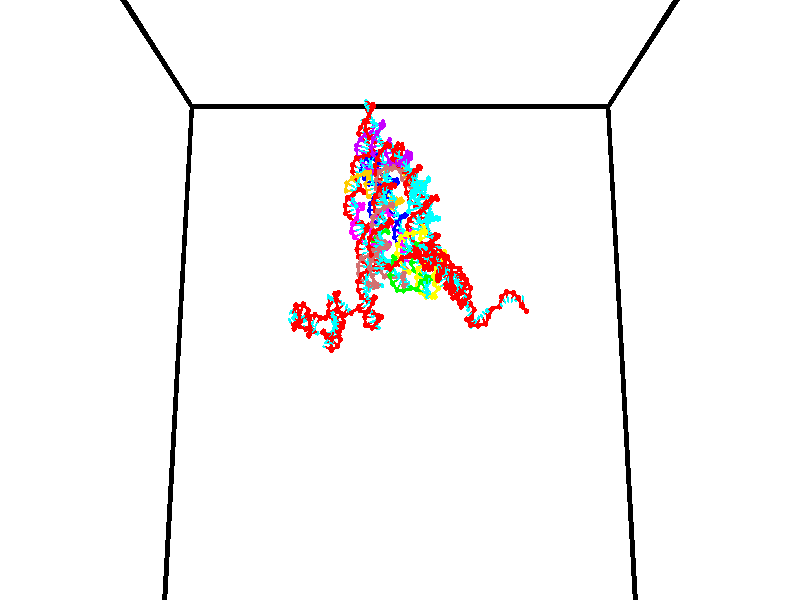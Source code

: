 // switches for output
#declare DRAW_BASES = 1; // possible values are 0, 1; only relevant for DNA ribbons
#declare DRAW_BASES_TYPE = 3; // possible values are 1, 2, 3; only relevant for DNA ribbons
#declare DRAW_FOG = 0; // set to 1 to enable fog

#include "colors.inc"

#include "transforms.inc"
background { rgb <1, 1, 1>}

#default {
   normal{
       ripples 0.25
       frequency 0.20
       turbulence 0.2
       lambda 5
   }
	finish {
		phong 0.1
		phong_size 40.
	}
}

// original window dimensions: 1024x640


// camera settings

camera {
	sky <0, 0.179814, -0.983701>
	up <0, 0.179814, -0.983701>
	right 1.6 * <1, 0, 0>
	location <35, 94.9851, 44.8844>
	look_at <35, 29.7336, 32.9568>
	direction <0, -65.2515, -11.9276>
	angle 67.0682
}


# declare cpy_camera_pos = <35, 94.9851, 44.8844>;
# if (DRAW_FOG = 1)
fog {
	fog_type 2
	up vnormalize(cpy_camera_pos)
	color rgbt<1,1,1,0.3>
	distance 1e-5
	fog_alt 3e-3
	fog_offset 56
}
# end


// LIGHTS

# declare lum = 6;
global_settings {
	ambient_light rgb lum * <0.05, 0.05, 0.05>
	max_trace_level 15
}# declare cpy_direct_light_amount = 0.25;
light_source
{	1000 * <-1, -1.16352, -0.803886>,
	rgb lum * cpy_direct_light_amount
	parallel
}

light_source
{	1000 * <1, 1.16352, 0.803886>,
	rgb lum * cpy_direct_light_amount
	parallel
}

// strand 0

// nucleotide -1

// particle -1
sphere {
	<24.359129, 35.253330, 34.952999> 0.250000
	pigment { color rgbt <1,0,0,0> }
	no_shadow
}
cylinder {
	<24.398741, 34.884914, 35.103668>,  <24.422508, 34.663864, 35.194069>, 0.100000
	pigment { color rgbt <1,0,0,0> }
	no_shadow
}
cylinder {
	<24.398741, 34.884914, 35.103668>,  <24.359129, 35.253330, 34.952999>, 0.100000
	pigment { color rgbt <1,0,0,0> }
	no_shadow
}

// particle -1
sphere {
	<24.398741, 34.884914, 35.103668> 0.100000
	pigment { color rgbt <1,0,0,0> }
	no_shadow
}
sphere {
	0, 1
	scale<0.080000,0.200000,0.300000>
	matrix <0.853445, -0.116038, -0.508101,
		0.511689, 0.371788, 0.774563,
		0.099027, -0.921037, 0.376676,
		24.428450, 34.608604, 35.216671>
	pigment { color rgbt <0,1,1,0> }
	no_shadow
}
cylinder {
	<24.939835, 35.116264, 35.413013>,  <24.359129, 35.253330, 34.952999>, 0.130000
	pigment { color rgbt <1,0,0,0> }
	no_shadow
}

// nucleotide -1

// particle -1
sphere {
	<24.939835, 35.116264, 35.413013> 0.250000
	pigment { color rgbt <1,0,0,0> }
	no_shadow
}
cylinder {
	<24.830935, 34.794544, 35.201736>,  <24.765594, 34.601513, 35.074970>, 0.100000
	pigment { color rgbt <1,0,0,0> }
	no_shadow
}
cylinder {
	<24.830935, 34.794544, 35.201736>,  <24.939835, 35.116264, 35.413013>, 0.100000
	pigment { color rgbt <1,0,0,0> }
	no_shadow
}

// particle -1
sphere {
	<24.830935, 34.794544, 35.201736> 0.100000
	pigment { color rgbt <1,0,0,0> }
	no_shadow
}
sphere {
	0, 1
	scale<0.080000,0.200000,0.300000>
	matrix <0.769492, 0.147591, -0.621368,
		0.577720, -0.575609, 0.578717,
		-0.272251, -0.804295, -0.528193,
		24.749260, 34.553257, 35.043278>
	pigment { color rgbt <0,1,1,0> }
	no_shadow
}
cylinder {
	<24.942812, 35.328045, 36.172031>,  <24.939835, 35.116264, 35.413013>, 0.130000
	pigment { color rgbt <1,0,0,0> }
	no_shadow
}

// nucleotide -1

// particle -1
sphere {
	<24.942812, 35.328045, 36.172031> 0.250000
	pigment { color rgbt <1,0,0,0> }
	no_shadow
}
cylinder {
	<25.167173, 34.997845, 36.197124>,  <25.301790, 34.799725, 36.212181>, 0.100000
	pigment { color rgbt <1,0,0,0> }
	no_shadow
}
cylinder {
	<25.167173, 34.997845, 36.197124>,  <24.942812, 35.328045, 36.172031>, 0.100000
	pigment { color rgbt <1,0,0,0> }
	no_shadow
}

// particle -1
sphere {
	<25.167173, 34.997845, 36.197124> 0.100000
	pigment { color rgbt <1,0,0,0> }
	no_shadow
}
sphere {
	0, 1
	scale<0.080000,0.200000,0.300000>
	matrix <-0.656442, -0.489643, -0.573877,
		0.504453, 0.280708, -0.816536,
		0.560902, -0.825502, 0.062733,
		25.335443, 34.750195, 36.215946>
	pigment { color rgbt <0,1,1,0> }
	no_shadow
}
cylinder {
	<25.638773, 35.474297, 36.457195>,  <24.942812, 35.328045, 36.172031>, 0.130000
	pigment { color rgbt <1,0,0,0> }
	no_shadow
}

// nucleotide -1

// particle -1
sphere {
	<25.638773, 35.474297, 36.457195> 0.250000
	pigment { color rgbt <1,0,0,0> }
	no_shadow
}
cylinder {
	<25.958080, 35.571693, 36.236839>,  <26.149664, 35.630131, 36.104626>, 0.100000
	pigment { color rgbt <1,0,0,0> }
	no_shadow
}
cylinder {
	<25.958080, 35.571693, 36.236839>,  <25.638773, 35.474297, 36.457195>, 0.100000
	pigment { color rgbt <1,0,0,0> }
	no_shadow
}

// particle -1
sphere {
	<25.958080, 35.571693, 36.236839> 0.100000
	pigment { color rgbt <1,0,0,0> }
	no_shadow
}
sphere {
	0, 1
	scale<0.080000,0.200000,0.300000>
	matrix <-0.536907, 0.702165, -0.467649,
		0.272944, 0.669085, 0.691250,
		0.798269, 0.243495, -0.550887,
		26.197561, 35.644741, 36.071571>
	pigment { color rgbt <0,1,1,0> }
	no_shadow
}
cylinder {
	<26.412575, 35.668758, 36.631161>,  <25.638773, 35.474297, 36.457195>, 0.130000
	pigment { color rgbt <1,0,0,0> }
	no_shadow
}

// nucleotide -1

// particle -1
sphere {
	<26.412575, 35.668758, 36.631161> 0.250000
	pigment { color rgbt <1,0,0,0> }
	no_shadow
}
cylinder {
	<26.678547, 35.924690, 36.785297>,  <26.838131, 36.078251, 36.877777>, 0.100000
	pigment { color rgbt <1,0,0,0> }
	no_shadow
}
cylinder {
	<26.678547, 35.924690, 36.785297>,  <26.412575, 35.668758, 36.631161>, 0.100000
	pigment { color rgbt <1,0,0,0> }
	no_shadow
}

// particle -1
sphere {
	<26.678547, 35.924690, 36.785297> 0.100000
	pigment { color rgbt <1,0,0,0> }
	no_shadow
}
sphere {
	0, 1
	scale<0.080000,0.200000,0.300000>
	matrix <-0.490987, 0.763218, -0.420036,
		-0.562849, 0.090099, 0.821635,
		0.664931, 0.639829, 0.385339,
		26.878027, 36.116638, 36.900898>
	pigment { color rgbt <0,1,1,0> }
	no_shadow
}
cylinder {
	<26.067122, 36.211346, 37.123451>,  <26.412575, 35.668758, 36.631161>, 0.130000
	pigment { color rgbt <1,0,0,0> }
	no_shadow
}

// nucleotide -1

// particle -1
sphere {
	<26.067122, 36.211346, 37.123451> 0.250000
	pigment { color rgbt <1,0,0,0> }
	no_shadow
}
cylinder {
	<26.353758, 36.300327, 36.859024>,  <26.525740, 36.353718, 36.700367>, 0.100000
	pigment { color rgbt <1,0,0,0> }
	no_shadow
}
cylinder {
	<26.353758, 36.300327, 36.859024>,  <26.067122, 36.211346, 37.123451>, 0.100000
	pigment { color rgbt <1,0,0,0> }
	no_shadow
}

// particle -1
sphere {
	<26.353758, 36.300327, 36.859024> 0.100000
	pigment { color rgbt <1,0,0,0> }
	no_shadow
}
sphere {
	0, 1
	scale<0.080000,0.200000,0.300000>
	matrix <-0.626833, 0.621065, -0.470487,
		0.305902, 0.751526, 0.584493,
		0.716592, 0.222457, -0.661067,
		26.568735, 36.367065, 36.660706>
	pigment { color rgbt <0,1,1,0> }
	no_shadow
}
cylinder {
	<26.153641, 36.941776, 37.117115>,  <26.067122, 36.211346, 37.123451>, 0.130000
	pigment { color rgbt <1,0,0,0> }
	no_shadow
}

// nucleotide -1

// particle -1
sphere {
	<26.153641, 36.941776, 37.117115> 0.250000
	pigment { color rgbt <1,0,0,0> }
	no_shadow
}
cylinder {
	<26.297977, 36.795052, 36.774128>,  <26.384579, 36.707016, 36.568336>, 0.100000
	pigment { color rgbt <1,0,0,0> }
	no_shadow
}
cylinder {
	<26.297977, 36.795052, 36.774128>,  <26.153641, 36.941776, 37.117115>, 0.100000
	pigment { color rgbt <1,0,0,0> }
	no_shadow
}

// particle -1
sphere {
	<26.297977, 36.795052, 36.774128> 0.100000
	pigment { color rgbt <1,0,0,0> }
	no_shadow
}
sphere {
	0, 1
	scale<0.080000,0.200000,0.300000>
	matrix <-0.662441, 0.546366, -0.512500,
		0.656480, 0.752949, -0.045841,
		0.360840, -0.366813, -0.857463,
		26.406229, 36.685009, 36.516888>
	pigment { color rgbt <0,1,1,0> }
	no_shadow
}
cylinder {
	<26.325047, 37.414364, 36.638638>,  <26.153641, 36.941776, 37.117115>, 0.130000
	pigment { color rgbt <1,0,0,0> }
	no_shadow
}

// nucleotide -1

// particle -1
sphere {
	<26.325047, 37.414364, 36.638638> 0.250000
	pigment { color rgbt <1,0,0,0> }
	no_shadow
}
cylinder {
	<26.243896, 37.105209, 36.398144>,  <26.195206, 36.919716, 36.253849>, 0.100000
	pigment { color rgbt <1,0,0,0> }
	no_shadow
}
cylinder {
	<26.243896, 37.105209, 36.398144>,  <26.325047, 37.414364, 36.638638>, 0.100000
	pigment { color rgbt <1,0,0,0> }
	no_shadow
}

// particle -1
sphere {
	<26.243896, 37.105209, 36.398144> 0.100000
	pigment { color rgbt <1,0,0,0> }
	no_shadow
}
sphere {
	0, 1
	scale<0.080000,0.200000,0.300000>
	matrix <-0.668276, 0.558068, -0.491902,
		0.715715, 0.301995, -0.629723,
		-0.202876, -0.772890, -0.601234,
		26.183033, 36.873341, 36.217773>
	pigment { color rgbt <0,1,1,0> }
	no_shadow
}
cylinder {
	<26.304615, 37.656666, 35.928448>,  <26.325047, 37.414364, 36.638638>, 0.130000
	pigment { color rgbt <1,0,0,0> }
	no_shadow
}

// nucleotide -1

// particle -1
sphere {
	<26.304615, 37.656666, 35.928448> 0.250000
	pigment { color rgbt <1,0,0,0> }
	no_shadow
}
cylinder {
	<26.076509, 37.328403, 35.942955>,  <25.939646, 37.131447, 35.951660>, 0.100000
	pigment { color rgbt <1,0,0,0> }
	no_shadow
}
cylinder {
	<26.076509, 37.328403, 35.942955>,  <26.304615, 37.656666, 35.928448>, 0.100000
	pigment { color rgbt <1,0,0,0> }
	no_shadow
}

// particle -1
sphere {
	<26.076509, 37.328403, 35.942955> 0.100000
	pigment { color rgbt <1,0,0,0> }
	no_shadow
}
sphere {
	0, 1
	scale<0.080000,0.200000,0.300000>
	matrix <-0.704428, 0.465827, -0.535525,
		0.422587, -0.330942, -0.843740,
		-0.570264, -0.820660, 0.036272,
		25.905430, 37.082207, 35.953835>
	pigment { color rgbt <0,1,1,0> }
	no_shadow
}
cylinder {
	<26.165220, 37.673576, 35.265499>,  <26.304615, 37.656666, 35.928448>, 0.130000
	pigment { color rgbt <1,0,0,0> }
	no_shadow
}

// nucleotide -1

// particle -1
sphere {
	<26.165220, 37.673576, 35.265499> 0.250000
	pigment { color rgbt <1,0,0,0> }
	no_shadow
}
cylinder {
	<25.906330, 37.446190, 35.468655>,  <25.750996, 37.309757, 35.590549>, 0.100000
	pigment { color rgbt <1,0,0,0> }
	no_shadow
}
cylinder {
	<25.906330, 37.446190, 35.468655>,  <26.165220, 37.673576, 35.265499>, 0.100000
	pigment { color rgbt <1,0,0,0> }
	no_shadow
}

// particle -1
sphere {
	<25.906330, 37.446190, 35.468655> 0.100000
	pigment { color rgbt <1,0,0,0> }
	no_shadow
}
sphere {
	0, 1
	scale<0.080000,0.200000,0.300000>
	matrix <-0.762291, 0.485944, -0.427516,
		-0.003778, -0.663857, -0.747850,
		-0.647223, -0.568464, 0.507888,
		25.712164, 37.275650, 35.621021>
	pigment { color rgbt <0,1,1,0> }
	no_shadow
}
cylinder {
	<25.663521, 37.515877, 34.735603>,  <26.165220, 37.673576, 35.265499>, 0.130000
	pigment { color rgbt <1,0,0,0> }
	no_shadow
}

// nucleotide -1

// particle -1
sphere {
	<25.663521, 37.515877, 34.735603> 0.250000
	pigment { color rgbt <1,0,0,0> }
	no_shadow
}
cylinder {
	<25.526859, 37.484989, 35.110264>,  <25.444862, 37.466457, 35.335060>, 0.100000
	pigment { color rgbt <1,0,0,0> }
	no_shadow
}
cylinder {
	<25.526859, 37.484989, 35.110264>,  <25.663521, 37.515877, 34.735603>, 0.100000
	pigment { color rgbt <1,0,0,0> }
	no_shadow
}

// particle -1
sphere {
	<25.526859, 37.484989, 35.110264> 0.100000
	pigment { color rgbt <1,0,0,0> }
	no_shadow
}
sphere {
	0, 1
	scale<0.080000,0.200000,0.300000>
	matrix <-0.865283, 0.414832, -0.281423,
		-0.366823, -0.906616, -0.208539,
		-0.341651, -0.077213, 0.936650,
		25.424364, 37.461826, 35.391258>
	pigment { color rgbt <0,1,1,0> }
	no_shadow
}
cylinder {
	<24.990957, 37.684311, 34.964237>,  <25.663521, 37.515877, 34.735603>, 0.130000
	pigment { color rgbt <1,0,0,0> }
	no_shadow
}

// nucleotide -1

// particle -1
sphere {
	<24.990957, 37.684311, 34.964237> 0.250000
	pigment { color rgbt <1,0,0,0> }
	no_shadow
}
cylinder {
	<24.765104, 37.879036, 35.230831>,  <24.629593, 37.995872, 35.390789>, 0.100000
	pigment { color rgbt <1,0,0,0> }
	no_shadow
}
cylinder {
	<24.765104, 37.879036, 35.230831>,  <24.990957, 37.684311, 34.964237>, 0.100000
	pigment { color rgbt <1,0,0,0> }
	no_shadow
}

// particle -1
sphere {
	<24.765104, 37.879036, 35.230831> 0.100000
	pigment { color rgbt <1,0,0,0> }
	no_shadow
}
sphere {
	0, 1
	scale<0.080000,0.200000,0.300000>
	matrix <0.822219, 0.261597, 0.505493,
		0.071729, 0.833416, -0.547971,
		-0.564634, 0.486811, 0.666486,
		24.595715, 38.025078, 35.430779>
	pigment { color rgbt <0,1,1,0> }
	no_shadow
}
cylinder {
	<25.083942, 38.396473, 34.963257>,  <24.990957, 37.684311, 34.964237>, 0.130000
	pigment { color rgbt <1,0,0,0> }
	no_shadow
}

// nucleotide -1

// particle -1
sphere {
	<25.083942, 38.396473, 34.963257> 0.250000
	pigment { color rgbt <1,0,0,0> }
	no_shadow
}
cylinder {
	<25.009609, 38.263302, 35.333042>,  <24.965010, 38.183399, 35.554913>, 0.100000
	pigment { color rgbt <1,0,0,0> }
	no_shadow
}
cylinder {
	<25.009609, 38.263302, 35.333042>,  <25.083942, 38.396473, 34.963257>, 0.100000
	pigment { color rgbt <1,0,0,0> }
	no_shadow
}

// particle -1
sphere {
	<25.009609, 38.263302, 35.333042> 0.100000
	pigment { color rgbt <1,0,0,0> }
	no_shadow
}
sphere {
	0, 1
	scale<0.080000,0.200000,0.300000>
	matrix <0.879291, 0.363564, 0.307683,
		-0.438536, 0.870047, 0.225178,
		-0.185832, -0.332927, 0.924460,
		24.953859, 38.163425, 35.610378>
	pigment { color rgbt <0,1,1,0> }
	no_shadow
}
cylinder {
	<25.419668, 38.101604, 35.467533>,  <25.083942, 38.396473, 34.963257>, 0.130000
	pigment { color rgbt <1,0,0,0> }
	no_shadow
}

// nucleotide -1

// particle -1
sphere {
	<25.419668, 38.101604, 35.467533> 0.250000
	pigment { color rgbt <1,0,0,0> }
	no_shadow
}
cylinder {
	<25.284412, 38.409725, 35.683788>,  <25.203259, 38.594597, 35.813541>, 0.100000
	pigment { color rgbt <1,0,0,0> }
	no_shadow
}
cylinder {
	<25.284412, 38.409725, 35.683788>,  <25.419668, 38.101604, 35.467533>, 0.100000
	pigment { color rgbt <1,0,0,0> }
	no_shadow
}

// particle -1
sphere {
	<25.284412, 38.409725, 35.683788> 0.100000
	pigment { color rgbt <1,0,0,0> }
	no_shadow
}
sphere {
	0, 1
	scale<0.080000,0.200000,0.300000>
	matrix <-0.738911, -0.573082, 0.354383,
		0.582814, -0.279653, 0.762969,
		-0.338139, 0.770306, 0.540639,
		25.182970, 38.640816, 35.845982>
	pigment { color rgbt <0,1,1,0> }
	no_shadow
}
cylinder {
	<25.404860, 37.889439, 36.201588>,  <25.419668, 38.101604, 35.467533>, 0.130000
	pigment { color rgbt <1,0,0,0> }
	no_shadow
}

// nucleotide -1

// particle -1
sphere {
	<25.404860, 37.889439, 36.201588> 0.250000
	pigment { color rgbt <1,0,0,0> }
	no_shadow
}
cylinder {
	<25.132181, 38.166576, 36.107552>,  <24.968575, 38.332859, 36.051132>, 0.100000
	pigment { color rgbt <1,0,0,0> }
	no_shadow
}
cylinder {
	<25.132181, 38.166576, 36.107552>,  <25.404860, 37.889439, 36.201588>, 0.100000
	pigment { color rgbt <1,0,0,0> }
	no_shadow
}

// particle -1
sphere {
	<25.132181, 38.166576, 36.107552> 0.100000
	pigment { color rgbt <1,0,0,0> }
	no_shadow
}
sphere {
	0, 1
	scale<0.080000,0.200000,0.300000>
	matrix <-0.729847, -0.621498, 0.284718,
		0.051158, 0.365668, 0.929339,
		-0.681694, 0.692841, -0.235087,
		24.927673, 38.374428, 36.037025>
	pigment { color rgbt <0,1,1,0> }
	no_shadow
}
cylinder {
	<24.876534, 37.848118, 36.750072>,  <25.404860, 37.889439, 36.201588>, 0.130000
	pigment { color rgbt <1,0,0,0> }
	no_shadow
}

// nucleotide -1

// particle -1
sphere {
	<24.876534, 37.848118, 36.750072> 0.250000
	pigment { color rgbt <1,0,0,0> }
	no_shadow
}
cylinder {
	<24.684500, 38.032543, 36.451561>,  <24.569279, 38.143200, 36.272453>, 0.100000
	pigment { color rgbt <1,0,0,0> }
	no_shadow
}
cylinder {
	<24.684500, 38.032543, 36.451561>,  <24.876534, 37.848118, 36.750072>, 0.100000
	pigment { color rgbt <1,0,0,0> }
	no_shadow
}

// particle -1
sphere {
	<24.684500, 38.032543, 36.451561> 0.100000
	pigment { color rgbt <1,0,0,0> }
	no_shadow
}
sphere {
	0, 1
	scale<0.080000,0.200000,0.300000>
	matrix <-0.860225, -0.414100, 0.297547,
		-0.171847, 0.784819, 0.595423,
		-0.480085, 0.461065, -0.746283,
		24.540474, 38.170864, 36.227676>
	pigment { color rgbt <0,1,1,0> }
	no_shadow
}
cylinder {
	<24.836582, 37.124680, 36.470234>,  <24.876534, 37.848118, 36.750072>, 0.130000
	pigment { color rgbt <1,0,0,0> }
	no_shadow
}

// nucleotide -1

// particle -1
sphere {
	<24.836582, 37.124680, 36.470234> 0.250000
	pigment { color rgbt <1,0,0,0> }
	no_shadow
}
cylinder {
	<25.033394, 37.221626, 36.135769>,  <25.151480, 37.279793, 35.935089>, 0.100000
	pigment { color rgbt <1,0,0,0> }
	no_shadow
}
cylinder {
	<25.033394, 37.221626, 36.135769>,  <24.836582, 37.124680, 36.470234>, 0.100000
	pigment { color rgbt <1,0,0,0> }
	no_shadow
}

// particle -1
sphere {
	<25.033394, 37.221626, 36.135769> 0.100000
	pigment { color rgbt <1,0,0,0> }
	no_shadow
}
sphere {
	0, 1
	scale<0.080000,0.200000,0.300000>
	matrix <0.428047, -0.903701, -0.010061,
		-0.758080, -0.352967, -0.548388,
		0.492027, 0.242362, -0.836164,
		25.181002, 37.294334, 35.884918>
	pigment { color rgbt <0,1,1,0> }
	no_shadow
}
cylinder {
	<24.807119, 36.540436, 36.150997>,  <24.836582, 37.124680, 36.470234>, 0.130000
	pigment { color rgbt <1,0,0,0> }
	no_shadow
}

// nucleotide -1

// particle -1
sphere {
	<24.807119, 36.540436, 36.150997> 0.250000
	pigment { color rgbt <1,0,0,0> }
	no_shadow
}
cylinder {
	<25.090652, 36.758987, 35.972546>,  <25.260773, 36.890118, 35.865475>, 0.100000
	pigment { color rgbt <1,0,0,0> }
	no_shadow
}
cylinder {
	<25.090652, 36.758987, 35.972546>,  <24.807119, 36.540436, 36.150997>, 0.100000
	pigment { color rgbt <1,0,0,0> }
	no_shadow
}

// particle -1
sphere {
	<25.090652, 36.758987, 35.972546> 0.100000
	pigment { color rgbt <1,0,0,0> }
	no_shadow
}
sphere {
	0, 1
	scale<0.080000,0.200000,0.300000>
	matrix <0.580825, -0.810981, -0.070373,
		-0.400249, -0.209238, -0.892200,
		0.708832, 0.546379, -0.446125,
		25.303303, 36.922901, 35.838707>
	pigment { color rgbt <0,1,1,0> }
	no_shadow
}
cylinder {
	<25.255049, 35.969650, 35.809231>,  <24.807119, 36.540436, 36.150997>, 0.130000
	pigment { color rgbt <1,0,0,0> }
	no_shadow
}

// nucleotide -1

// particle -1
sphere {
	<25.255049, 35.969650, 35.809231> 0.250000
	pigment { color rgbt <1,0,0,0> }
	no_shadow
}
cylinder {
	<25.465376, 36.306385, 35.857948>,  <25.591572, 36.508427, 35.887177>, 0.100000
	pigment { color rgbt <1,0,0,0> }
	no_shadow
}
cylinder {
	<25.465376, 36.306385, 35.857948>,  <25.255049, 35.969650, 35.809231>, 0.100000
	pigment { color rgbt <1,0,0,0> }
	no_shadow
}

// particle -1
sphere {
	<25.465376, 36.306385, 35.857948> 0.100000
	pigment { color rgbt <1,0,0,0> }
	no_shadow
}
sphere {
	0, 1
	scale<0.080000,0.200000,0.300000>
	matrix <0.836374, -0.537773, 0.106198,
		0.154897, 0.046023, -0.986858,
		0.525818, 0.841832, 0.121792,
		25.623121, 36.558933, 35.894485>
	pigment { color rgbt <0,1,1,0> }
	no_shadow
}
cylinder {
	<25.937216, 35.886223, 35.413681>,  <25.255049, 35.969650, 35.809231>, 0.130000
	pigment { color rgbt <1,0,0,0> }
	no_shadow
}

// nucleotide -1

// particle -1
sphere {
	<25.937216, 35.886223, 35.413681> 0.250000
	pigment { color rgbt <1,0,0,0> }
	no_shadow
}
cylinder {
	<26.008459, 36.185112, 35.669785>,  <26.051205, 36.364445, 35.823448>, 0.100000
	pigment { color rgbt <1,0,0,0> }
	no_shadow
}
cylinder {
	<26.008459, 36.185112, 35.669785>,  <25.937216, 35.886223, 35.413681>, 0.100000
	pigment { color rgbt <1,0,0,0> }
	no_shadow
}

// particle -1
sphere {
	<26.008459, 36.185112, 35.669785> 0.100000
	pigment { color rgbt <1,0,0,0> }
	no_shadow
}
sphere {
	0, 1
	scale<0.080000,0.200000,0.300000>
	matrix <0.882190, -0.409495, 0.232497,
		0.435911, 0.523423, -0.732127,
		0.178108, 0.747223, 0.640262,
		26.061892, 36.409279, 35.861862>
	pigment { color rgbt <0,1,1,0> }
	no_shadow
}
cylinder {
	<26.586739, 35.987823, 35.341667>,  <25.937216, 35.886223, 35.413681>, 0.130000
	pigment { color rgbt <1,0,0,0> }
	no_shadow
}

// nucleotide -1

// particle -1
sphere {
	<26.586739, 35.987823, 35.341667> 0.250000
	pigment { color rgbt <1,0,0,0> }
	no_shadow
}
cylinder {
	<26.507868, 36.148716, 35.699287>,  <26.460546, 36.245251, 35.913860>, 0.100000
	pigment { color rgbt <1,0,0,0> }
	no_shadow
}
cylinder {
	<26.507868, 36.148716, 35.699287>,  <26.586739, 35.987823, 35.341667>, 0.100000
	pigment { color rgbt <1,0,0,0> }
	no_shadow
}

// particle -1
sphere {
	<26.507868, 36.148716, 35.699287> 0.100000
	pigment { color rgbt <1,0,0,0> }
	no_shadow
}
sphere {
	0, 1
	scale<0.080000,0.200000,0.300000>
	matrix <0.879698, -0.329940, 0.342447,
		0.432727, 0.854020, -0.288785,
		-0.197175, 0.402230, 0.894054,
		26.448715, 36.269386, 35.967503>
	pigment { color rgbt <0,1,1,0> }
	no_shadow
}
cylinder {
	<27.189348, 36.383373, 35.656853>,  <26.586739, 35.987823, 35.341667>, 0.130000
	pigment { color rgbt <1,0,0,0> }
	no_shadow
}

// nucleotide -1

// particle -1
sphere {
	<27.189348, 36.383373, 35.656853> 0.250000
	pigment { color rgbt <1,0,0,0> }
	no_shadow
}
cylinder {
	<26.942446, 36.285370, 35.955910>,  <26.794304, 36.226570, 36.135342>, 0.100000
	pigment { color rgbt <1,0,0,0> }
	no_shadow
}
cylinder {
	<26.942446, 36.285370, 35.955910>,  <27.189348, 36.383373, 35.656853>, 0.100000
	pigment { color rgbt <1,0,0,0> }
	no_shadow
}

// particle -1
sphere {
	<26.942446, 36.285370, 35.955910> 0.100000
	pigment { color rgbt <1,0,0,0> }
	no_shadow
}
sphere {
	0, 1
	scale<0.080000,0.200000,0.300000>
	matrix <0.776339, -0.343834, 0.528276,
		0.127634, 0.906505, 0.402441,
		-0.617257, -0.245005, 0.747640,
		26.757269, 36.211868, 36.180202>
	pigment { color rgbt <0,1,1,0> }
	no_shadow
}
cylinder {
	<27.723955, 36.791599, 35.731125>,  <27.189348, 36.383373, 35.656853>, 0.130000
	pigment { color rgbt <1,0,0,0> }
	no_shadow
}

// nucleotide -1

// particle -1
sphere {
	<27.723955, 36.791599, 35.731125> 0.250000
	pigment { color rgbt <1,0,0,0> }
	no_shadow
}
cylinder {
	<28.075903, 36.824730, 35.543949>,  <28.287071, 36.844608, 35.431644>, 0.100000
	pigment { color rgbt <1,0,0,0> }
	no_shadow
}
cylinder {
	<28.075903, 36.824730, 35.543949>,  <27.723955, 36.791599, 35.731125>, 0.100000
	pigment { color rgbt <1,0,0,0> }
	no_shadow
}

// particle -1
sphere {
	<28.075903, 36.824730, 35.543949> 0.100000
	pigment { color rgbt <1,0,0,0> }
	no_shadow
}
sphere {
	0, 1
	scale<0.080000,0.200000,0.300000>
	matrix <0.275149, -0.891636, 0.359552,
		-0.387452, -0.445112, -0.807314,
		0.879872, 0.082823, -0.467938,
		28.339865, 36.849575, 35.403568>
	pigment { color rgbt <0,1,1,0> }
	no_shadow
}
cylinder {
	<27.941757, 36.337280, 35.171391>,  <27.723955, 36.791599, 35.731125>, 0.130000
	pigment { color rgbt <1,0,0,0> }
	no_shadow
}

// nucleotide -1

// particle -1
sphere {
	<27.941757, 36.337280, 35.171391> 0.250000
	pigment { color rgbt <1,0,0,0> }
	no_shadow
}
cylinder {
	<28.245565, 36.462406, 35.399521>,  <28.427851, 36.537479, 35.536400>, 0.100000
	pigment { color rgbt <1,0,0,0> }
	no_shadow
}
cylinder {
	<28.245565, 36.462406, 35.399521>,  <27.941757, 36.337280, 35.171391>, 0.100000
	pigment { color rgbt <1,0,0,0> }
	no_shadow
}

// particle -1
sphere {
	<28.245565, 36.462406, 35.399521> 0.100000
	pigment { color rgbt <1,0,0,0> }
	no_shadow
}
sphere {
	0, 1
	scale<0.080000,0.200000,0.300000>
	matrix <0.046983, -0.900870, 0.431539,
		0.648783, -0.300968, -0.698927,
		0.759522, 0.312813, 0.570329,
		28.473421, 36.556252, 35.570618>
	pigment { color rgbt <0,1,1,0> }
	no_shadow
}
cylinder {
	<28.650848, 36.009964, 34.964050>,  <27.941757, 36.337280, 35.171391>, 0.130000
	pigment { color rgbt <1,0,0,0> }
	no_shadow
}

// nucleotide -1

// particle -1
sphere {
	<28.650848, 36.009964, 34.964050> 0.250000
	pigment { color rgbt <1,0,0,0> }
	no_shadow
}
cylinder {
	<28.615906, 36.082386, 35.355885>,  <28.594940, 36.125839, 35.590984>, 0.100000
	pigment { color rgbt <1,0,0,0> }
	no_shadow
}
cylinder {
	<28.615906, 36.082386, 35.355885>,  <28.650848, 36.009964, 34.964050>, 0.100000
	pigment { color rgbt <1,0,0,0> }
	no_shadow
}

// particle -1
sphere {
	<28.615906, 36.082386, 35.355885> 0.100000
	pigment { color rgbt <1,0,0,0> }
	no_shadow
}
sphere {
	0, 1
	scale<0.080000,0.200000,0.300000>
	matrix <0.153047, -0.969230, 0.192792,
		0.984350, 0.166764, 0.056956,
		-0.087355, 0.181058, 0.979585,
		28.589699, 36.136703, 35.649761>
	pigment { color rgbt <0,1,1,0> }
	no_shadow
}
cylinder {
	<29.144547, 35.702175, 35.294117>,  <28.650848, 36.009964, 34.964050>, 0.130000
	pigment { color rgbt <1,0,0,0> }
	no_shadow
}

// nucleotide -1

// particle -1
sphere {
	<29.144547, 35.702175, 35.294117> 0.250000
	pigment { color rgbt <1,0,0,0> }
	no_shadow
}
cylinder {
	<28.864361, 35.750824, 35.575417>,  <28.696249, 35.780014, 35.744194>, 0.100000
	pigment { color rgbt <1,0,0,0> }
	no_shadow
}
cylinder {
	<28.864361, 35.750824, 35.575417>,  <29.144547, 35.702175, 35.294117>, 0.100000
	pigment { color rgbt <1,0,0,0> }
	no_shadow
}

// particle -1
sphere {
	<28.864361, 35.750824, 35.575417> 0.100000
	pigment { color rgbt <1,0,0,0> }
	no_shadow
}
sphere {
	0, 1
	scale<0.080000,0.200000,0.300000>
	matrix <-0.036466, -0.990184, 0.134931,
		0.712755, 0.068870, 0.698024,
		-0.700465, 0.121627, 0.703247,
		28.654221, 35.787312, 35.786392>
	pigment { color rgbt <0,1,1,0> }
	no_shadow
}
cylinder {
	<29.393085, 35.351406, 35.854290>,  <29.144547, 35.702175, 35.294117>, 0.130000
	pigment { color rgbt <1,0,0,0> }
	no_shadow
}

// nucleotide -1

// particle -1
sphere {
	<29.393085, 35.351406, 35.854290> 0.250000
	pigment { color rgbt <1,0,0,0> }
	no_shadow
}
cylinder {
	<29.003616, 35.411190, 35.923138>,  <28.769936, 35.447060, 35.964447>, 0.100000
	pigment { color rgbt <1,0,0,0> }
	no_shadow
}
cylinder {
	<29.003616, 35.411190, 35.923138>,  <29.393085, 35.351406, 35.854290>, 0.100000
	pigment { color rgbt <1,0,0,0> }
	no_shadow
}

// particle -1
sphere {
	<29.003616, 35.411190, 35.923138> 0.100000
	pigment { color rgbt <1,0,0,0> }
	no_shadow
}
sphere {
	0, 1
	scale<0.080000,0.200000,0.300000>
	matrix <-0.046046, -0.868451, 0.493631,
		0.223256, 0.472709, 0.852469,
		-0.973672, 0.149459, 0.172120,
		28.711515, 35.456028, 35.974773>
	pigment { color rgbt <0,1,1,0> }
	no_shadow
}
cylinder {
	<29.202646, 34.769764, 36.176151>,  <29.393085, 35.351406, 35.854290>, 0.130000
	pigment { color rgbt <1,0,0,0> }
	no_shadow
}

// nucleotide -1

// particle -1
sphere {
	<29.202646, 34.769764, 36.176151> 0.250000
	pigment { color rgbt <1,0,0,0> }
	no_shadow
}
cylinder {
	<28.839115, 34.936546, 36.181473>,  <28.620996, 35.036617, 36.184666>, 0.100000
	pigment { color rgbt <1,0,0,0> }
	no_shadow
}
cylinder {
	<28.839115, 34.936546, 36.181473>,  <29.202646, 34.769764, 36.176151>, 0.100000
	pigment { color rgbt <1,0,0,0> }
	no_shadow
}

// particle -1
sphere {
	<28.839115, 34.936546, 36.181473> 0.100000
	pigment { color rgbt <1,0,0,0> }
	no_shadow
}
sphere {
	0, 1
	scale<0.080000,0.200000,0.300000>
	matrix <-0.375663, -0.831856, 0.408525,
		0.181402, 0.366283, 0.912651,
		-0.908830, 0.416956, 0.013301,
		28.566465, 35.061634, 36.185463>
	pigment { color rgbt <0,1,1,0> }
	no_shadow
}
cylinder {
	<28.884224, 34.867905, 36.890633>,  <29.202646, 34.769764, 36.176151>, 0.130000
	pigment { color rgbt <1,0,0,0> }
	no_shadow
}

// nucleotide -1

// particle -1
sphere {
	<28.884224, 34.867905, 36.890633> 0.250000
	pigment { color rgbt <1,0,0,0> }
	no_shadow
}
cylinder {
	<28.607809, 34.807472, 36.607891>,  <28.441961, 34.771214, 36.438248>, 0.100000
	pigment { color rgbt <1,0,0,0> }
	no_shadow
}
cylinder {
	<28.607809, 34.807472, 36.607891>,  <28.884224, 34.867905, 36.890633>, 0.100000
	pigment { color rgbt <1,0,0,0> }
	no_shadow
}

// particle -1
sphere {
	<28.607809, 34.807472, 36.607891> 0.100000
	pigment { color rgbt <1,0,0,0> }
	no_shadow
}
sphere {
	0, 1
	scale<0.080000,0.200000,0.300000>
	matrix <-0.328584, -0.805368, 0.493371,
		-0.643818, 0.573198, 0.506894,
		-0.691036, -0.151084, -0.706855,
		28.400497, 34.762146, 36.395836>
	pigment { color rgbt <0,1,1,0> }
	no_shadow
}
cylinder {
	<28.135298, 34.650959, 37.184818>,  <28.884224, 34.867905, 36.890633>, 0.130000
	pigment { color rgbt <1,0,0,0> }
	no_shadow
}

// nucleotide -1

// particle -1
sphere {
	<28.135298, 34.650959, 37.184818> 0.250000
	pigment { color rgbt <1,0,0,0> }
	no_shadow
}
cylinder {
	<28.182268, 34.515419, 36.811424>,  <28.210451, 34.434093, 36.587387>, 0.100000
	pigment { color rgbt <1,0,0,0> }
	no_shadow
}
cylinder {
	<28.182268, 34.515419, 36.811424>,  <28.135298, 34.650959, 37.184818>, 0.100000
	pigment { color rgbt <1,0,0,0> }
	no_shadow
}

// particle -1
sphere {
	<28.182268, 34.515419, 36.811424> 0.100000
	pigment { color rgbt <1,0,0,0> }
	no_shadow
}
sphere {
	0, 1
	scale<0.080000,0.200000,0.300000>
	matrix <-0.320261, -0.902685, 0.287388,
		-0.940023, 0.265211, -0.214521,
		0.117427, -0.338854, -0.933482,
		28.217497, 34.413761, 36.531380>
	pigment { color rgbt <0,1,1,0> }
	no_shadow
}
cylinder {
	<27.516447, 34.382629, 36.978519>,  <28.135298, 34.650959, 37.184818>, 0.130000
	pigment { color rgbt <1,0,0,0> }
	no_shadow
}

// nucleotide -1

// particle -1
sphere {
	<27.516447, 34.382629, 36.978519> 0.250000
	pigment { color rgbt <1,0,0,0> }
	no_shadow
}
cylinder {
	<27.807459, 34.195358, 36.777916>,  <27.982065, 34.082996, 36.657555>, 0.100000
	pigment { color rgbt <1,0,0,0> }
	no_shadow
}
cylinder {
	<27.807459, 34.195358, 36.777916>,  <27.516447, 34.382629, 36.978519>, 0.100000
	pigment { color rgbt <1,0,0,0> }
	no_shadow
}

// particle -1
sphere {
	<27.807459, 34.195358, 36.777916> 0.100000
	pigment { color rgbt <1,0,0,0> }
	no_shadow
}
sphere {
	0, 1
	scale<0.080000,0.200000,0.300000>
	matrix <-0.334550, -0.880272, 0.336447,
		-0.598981, -0.076995, -0.797053,
		0.727528, -0.468180, -0.501508,
		28.025717, 34.054905, 36.627464>
	pigment { color rgbt <0,1,1,0> }
	no_shadow
}
cylinder {
	<27.111231, 33.955372, 36.508572>,  <27.516447, 34.382629, 36.978519>, 0.130000
	pigment { color rgbt <1,0,0,0> }
	no_shadow
}

// nucleotide -1

// particle -1
sphere {
	<27.111231, 33.955372, 36.508572> 0.250000
	pigment { color rgbt <1,0,0,0> }
	no_shadow
}
cylinder {
	<27.480886, 33.839752, 36.608505>,  <27.702681, 33.770382, 36.668465>, 0.100000
	pigment { color rgbt <1,0,0,0> }
	no_shadow
}
cylinder {
	<27.480886, 33.839752, 36.608505>,  <27.111231, 33.955372, 36.508572>, 0.100000
	pigment { color rgbt <1,0,0,0> }
	no_shadow
}

// particle -1
sphere {
	<27.480886, 33.839752, 36.608505> 0.100000
	pigment { color rgbt <1,0,0,0> }
	no_shadow
}
sphere {
	0, 1
	scale<0.080000,0.200000,0.300000>
	matrix <-0.355700, -0.889605, 0.286496,
		0.139443, -0.353628, -0.924934,
		0.924139, -0.289050, 0.249835,
		27.758129, 33.753036, 36.683456>
	pigment { color rgbt <0,1,1,0> }
	no_shadow
}
cylinder {
	<27.142031, 33.226227, 36.333508>,  <27.111231, 33.955372, 36.508572>, 0.130000
	pigment { color rgbt <1,0,0,0> }
	no_shadow
}

// nucleotide -1

// particle -1
sphere {
	<27.142031, 33.226227, 36.333508> 0.250000
	pigment { color rgbt <1,0,0,0> }
	no_shadow
}
cylinder {
	<27.432434, 33.327583, 36.589230>,  <27.606676, 33.388397, 36.742661>, 0.100000
	pigment { color rgbt <1,0,0,0> }
	no_shadow
}
cylinder {
	<27.432434, 33.327583, 36.589230>,  <27.142031, 33.226227, 36.333508>, 0.100000
	pigment { color rgbt <1,0,0,0> }
	no_shadow
}

// particle -1
sphere {
	<27.432434, 33.327583, 36.589230> 0.100000
	pigment { color rgbt <1,0,0,0> }
	no_shadow
}
sphere {
	0, 1
	scale<0.080000,0.200000,0.300000>
	matrix <-0.302014, -0.717710, 0.627439,
		0.617821, -0.648603, -0.444535,
		0.726006, 0.253389, 0.639304,
		27.650236, 33.403599, 36.781021>
	pigment { color rgbt <0,1,1,0> }
	no_shadow
}
cylinder {
	<27.520176, 32.675182, 36.537064>,  <27.142031, 33.226227, 36.333508>, 0.130000
	pigment { color rgbt <1,0,0,0> }
	no_shadow
}

// nucleotide -1

// particle -1
sphere {
	<27.520176, 32.675182, 36.537064> 0.250000
	pigment { color rgbt <1,0,0,0> }
	no_shadow
}
cylinder {
	<27.528688, 32.964508, 36.813141>,  <27.533796, 33.138103, 36.978786>, 0.100000
	pigment { color rgbt <1,0,0,0> }
	no_shadow
}
cylinder {
	<27.528688, 32.964508, 36.813141>,  <27.520176, 32.675182, 36.537064>, 0.100000
	pigment { color rgbt <1,0,0,0> }
	no_shadow
}

// particle -1
sphere {
	<27.528688, 32.964508, 36.813141> 0.100000
	pigment { color rgbt <1,0,0,0> }
	no_shadow
}
sphere {
	0, 1
	scale<0.080000,0.200000,0.300000>
	matrix <-0.242278, -0.666038, 0.705474,
		0.969973, -0.182233, 0.161068,
		0.021283, 0.723315, 0.690190,
		27.535074, 33.181503, 37.020199>
	pigment { color rgbt <0,1,1,0> }
	no_shadow
}
cylinder {
	<27.907482, 32.463787, 37.174980>,  <27.520176, 32.675182, 36.537064>, 0.130000
	pigment { color rgbt <1,0,0,0> }
	no_shadow
}

// nucleotide -1

// particle -1
sphere {
	<27.907482, 32.463787, 37.174980> 0.250000
	pigment { color rgbt <1,0,0,0> }
	no_shadow
}
cylinder {
	<27.613827, 32.726437, 37.244125>,  <27.437634, 32.884026, 37.285610>, 0.100000
	pigment { color rgbt <1,0,0,0> }
	no_shadow
}
cylinder {
	<27.613827, 32.726437, 37.244125>,  <27.907482, 32.463787, 37.174980>, 0.100000
	pigment { color rgbt <1,0,0,0> }
	no_shadow
}

// particle -1
sphere {
	<27.613827, 32.726437, 37.244125> 0.100000
	pigment { color rgbt <1,0,0,0> }
	no_shadow
}
sphere {
	0, 1
	scale<0.080000,0.200000,0.300000>
	matrix <-0.333286, -0.570280, 0.750800,
		0.591573, 0.493581, 0.637510,
		-0.734140, 0.656626, 0.172859,
		27.393585, 32.923424, 37.295982>
	pigment { color rgbt <0,1,1,0> }
	no_shadow
}
cylinder {
	<27.862562, 32.926613, 37.812756>,  <27.907482, 32.463787, 37.174980>, 0.130000
	pigment { color rgbt <1,0,0,0> }
	no_shadow
}

// nucleotide -1

// particle -1
sphere {
	<27.862562, 32.926613, 37.812756> 0.250000
	pigment { color rgbt <1,0,0,0> }
	no_shadow
}
cylinder {
	<27.477142, 32.897060, 37.709904>,  <27.245892, 32.879330, 37.648193>, 0.100000
	pigment { color rgbt <1,0,0,0> }
	no_shadow
}
cylinder {
	<27.477142, 32.897060, 37.709904>,  <27.862562, 32.926613, 37.812756>, 0.100000
	pigment { color rgbt <1,0,0,0> }
	no_shadow
}

// particle -1
sphere {
	<27.477142, 32.897060, 37.709904> 0.100000
	pigment { color rgbt <1,0,0,0> }
	no_shadow
}
sphere {
	0, 1
	scale<0.080000,0.200000,0.300000>
	matrix <-0.206780, -0.404190, 0.890995,
		-0.169759, 0.911686, 0.374179,
		-0.963547, -0.073882, -0.257134,
		27.188078, 32.874897, 37.632763>
	pigment { color rgbt <0,1,1,0> }
	no_shadow
}
cylinder {
	<27.986891, 33.542088, 38.012516>,  <27.862562, 32.926613, 37.812756>, 0.130000
	pigment { color rgbt <1,0,0,0> }
	no_shadow
}

// nucleotide -1

// particle -1
sphere {
	<27.986891, 33.542088, 38.012516> 0.250000
	pigment { color rgbt <1,0,0,0> }
	no_shadow
}
cylinder {
	<27.927673, 33.359558, 37.661552>,  <27.892143, 33.250038, 37.450974>, 0.100000
	pigment { color rgbt <1,0,0,0> }
	no_shadow
}
cylinder {
	<27.927673, 33.359558, 37.661552>,  <27.986891, 33.542088, 38.012516>, 0.100000
	pigment { color rgbt <1,0,0,0> }
	no_shadow
}

// particle -1
sphere {
	<27.927673, 33.359558, 37.661552> 0.100000
	pigment { color rgbt <1,0,0,0> }
	no_shadow
}
sphere {
	0, 1
	scale<0.080000,0.200000,0.300000>
	matrix <0.481731, 0.741549, -0.466949,
		0.863724, -0.491804, 0.110046,
		-0.148043, -0.456327, -0.877410,
		27.883261, 33.222660, 37.398331>
	pigment { color rgbt <0,1,1,0> }
	no_shadow
}
cylinder {
	<28.606819, 33.513691, 37.671963>,  <27.986891, 33.542088, 38.012516>, 0.130000
	pigment { color rgbt <1,0,0,0> }
	no_shadow
}

// nucleotide -1

// particle -1
sphere {
	<28.606819, 33.513691, 37.671963> 0.250000
	pigment { color rgbt <1,0,0,0> }
	no_shadow
}
cylinder {
	<28.324537, 33.483463, 37.390175>,  <28.155169, 33.465328, 37.221104>, 0.100000
	pigment { color rgbt <1,0,0,0> }
	no_shadow
}
cylinder {
	<28.324537, 33.483463, 37.390175>,  <28.606819, 33.513691, 37.671963>, 0.100000
	pigment { color rgbt <1,0,0,0> }
	no_shadow
}

// particle -1
sphere {
	<28.324537, 33.483463, 37.390175> 0.100000
	pigment { color rgbt <1,0,0,0> }
	no_shadow
}
sphere {
	0, 1
	scale<0.080000,0.200000,0.300000>
	matrix <0.545733, 0.576118, -0.608493,
		0.451838, -0.813866, -0.365329,
		-0.705704, -0.075568, -0.704466,
		28.112825, 33.460793, 37.178837>
	pigment { color rgbt <0,1,1,0> }
	no_shadow
}
cylinder {
	<28.871815, 33.164158, 37.043999>,  <28.606819, 33.513691, 37.671963>, 0.130000
	pigment { color rgbt <1,0,0,0> }
	no_shadow
}

// nucleotide -1

// particle -1
sphere {
	<28.871815, 33.164158, 37.043999> 0.250000
	pigment { color rgbt <1,0,0,0> }
	no_shadow
}
cylinder {
	<28.553402, 33.382603, 36.939621>,  <28.362354, 33.513672, 36.876995>, 0.100000
	pigment { color rgbt <1,0,0,0> }
	no_shadow
}
cylinder {
	<28.553402, 33.382603, 36.939621>,  <28.871815, 33.164158, 37.043999>, 0.100000
	pigment { color rgbt <1,0,0,0> }
	no_shadow
}

// particle -1
sphere {
	<28.553402, 33.382603, 36.939621> 0.100000
	pigment { color rgbt <1,0,0,0> }
	no_shadow
}
sphere {
	0, 1
	scale<0.080000,0.200000,0.300000>
	matrix <0.544126, 0.456905, -0.703679,
		-0.265063, -0.702137, -0.660866,
		-0.796033, 0.546114, -0.260943,
		28.314592, 33.546436, 36.861340>
	pigment { color rgbt <0,1,1,0> }
	no_shadow
}
cylinder {
	<28.735882, 33.052921, 36.354698>,  <28.871815, 33.164158, 37.043999>, 0.130000
	pigment { color rgbt <1,0,0,0> }
	no_shadow
}

// nucleotide -1

// particle -1
sphere {
	<28.735882, 33.052921, 36.354698> 0.250000
	pigment { color rgbt <1,0,0,0> }
	no_shadow
}
cylinder {
	<28.648264, 33.412411, 36.506657>,  <28.595694, 33.628105, 36.597832>, 0.100000
	pigment { color rgbt <1,0,0,0> }
	no_shadow
}
cylinder {
	<28.648264, 33.412411, 36.506657>,  <28.735882, 33.052921, 36.354698>, 0.100000
	pigment { color rgbt <1,0,0,0> }
	no_shadow
}

// particle -1
sphere {
	<28.648264, 33.412411, 36.506657> 0.100000
	pigment { color rgbt <1,0,0,0> }
	no_shadow
}
sphere {
	0, 1
	scale<0.080000,0.200000,0.300000>
	matrix <0.512437, 0.437297, -0.739040,
		-0.830318, 0.032793, -0.556325,
		-0.219044, 0.898719, 0.379899,
		28.582550, 33.682026, 36.620625>
	pigment { color rgbt <0,1,1,0> }
	no_shadow
}
cylinder {
	<28.848928, 33.455563, 35.778820>,  <28.735882, 33.052921, 36.354698>, 0.130000
	pigment { color rgbt <1,0,0,0> }
	no_shadow
}

// nucleotide -1

// particle -1
sphere {
	<28.848928, 33.455563, 35.778820> 0.250000
	pigment { color rgbt <1,0,0,0> }
	no_shadow
}
cylinder {
	<28.618454, 33.646053, 36.044518>,  <28.480169, 33.760349, 36.203934>, 0.100000
	pigment { color rgbt <1,0,0,0> }
	no_shadow
}
cylinder {
	<28.618454, 33.646053, 36.044518>,  <28.848928, 33.455563, 35.778820>, 0.100000
	pigment { color rgbt <1,0,0,0> }
	no_shadow
}

// particle -1
sphere {
	<28.618454, 33.646053, 36.044518> 0.100000
	pigment { color rgbt <1,0,0,0> }
	no_shadow
}
sphere {
	0, 1
	scale<0.080000,0.200000,0.300000>
	matrix <-0.013248, 0.807159, -0.590185,
		-0.817212, -0.348856, -0.458764,
		-0.576185, 0.476228, 0.664242,
		28.445599, 33.788921, 36.243790>
	pigment { color rgbt <0,1,1,0> }
	no_shadow
}
cylinder {
	<28.483112, 33.893353, 35.303040>,  <28.848928, 33.455563, 35.778820>, 0.130000
	pigment { color rgbt <1,0,0,0> }
	no_shadow
}

// nucleotide -1

// particle -1
sphere {
	<28.483112, 33.893353, 35.303040> 0.250000
	pigment { color rgbt <1,0,0,0> }
	no_shadow
}
cylinder {
	<28.403948, 34.049194, 35.662827>,  <28.356449, 34.142700, 35.878696>, 0.100000
	pigment { color rgbt <1,0,0,0> }
	no_shadow
}
cylinder {
	<28.403948, 34.049194, 35.662827>,  <28.483112, 33.893353, 35.303040>, 0.100000
	pigment { color rgbt <1,0,0,0> }
	no_shadow
}

// particle -1
sphere {
	<28.403948, 34.049194, 35.662827> 0.100000
	pigment { color rgbt <1,0,0,0> }
	no_shadow
}
sphere {
	0, 1
	scale<0.080000,0.200000,0.300000>
	matrix <0.050555, 0.920451, -0.387575,
		-0.978915, -0.031234, -0.201866,
		-0.197913, 0.389609, 0.899464,
		28.344574, 34.166077, 35.932667>
	pigment { color rgbt <0,1,1,0> }
	no_shadow
}
cylinder {
	<27.959888, 34.414425, 35.196651>,  <28.483112, 33.893353, 35.303040>, 0.130000
	pigment { color rgbt <1,0,0,0> }
	no_shadow
}

// nucleotide -1

// particle -1
sphere {
	<27.959888, 34.414425, 35.196651> 0.250000
	pigment { color rgbt <1,0,0,0> }
	no_shadow
}
cylinder {
	<28.145121, 34.506428, 35.539032>,  <28.256260, 34.561630, 35.744461>, 0.100000
	pigment { color rgbt <1,0,0,0> }
	no_shadow
}
cylinder {
	<28.145121, 34.506428, 35.539032>,  <27.959888, 34.414425, 35.196651>, 0.100000
	pigment { color rgbt <1,0,0,0> }
	no_shadow
}

// particle -1
sphere {
	<28.145121, 34.506428, 35.539032> 0.100000
	pigment { color rgbt <1,0,0,0> }
	no_shadow
}
sphere {
	0, 1
	scale<0.080000,0.200000,0.300000>
	matrix <0.205292, 0.911645, -0.356033,
		-0.862212, 0.340592, 0.374949,
		0.463082, 0.230002, 0.855952,
		28.284046, 34.575428, 35.795818>
	pigment { color rgbt <0,1,1,0> }
	no_shadow
}
cylinder {
	<27.889284, 35.105808, 35.220165>,  <27.959888, 34.414425, 35.196651>, 0.130000
	pigment { color rgbt <1,0,0,0> }
	no_shadow
}

// nucleotide -1

// particle -1
sphere {
	<27.889284, 35.105808, 35.220165> 0.250000
	pigment { color rgbt <1,0,0,0> }
	no_shadow
}
cylinder {
	<28.143028, 35.027802, 35.519379>,  <28.295275, 34.980999, 35.698906>, 0.100000
	pigment { color rgbt <1,0,0,0> }
	no_shadow
}
cylinder {
	<28.143028, 35.027802, 35.519379>,  <27.889284, 35.105808, 35.220165>, 0.100000
	pigment { color rgbt <1,0,0,0> }
	no_shadow
}

// particle -1
sphere {
	<28.143028, 35.027802, 35.519379> 0.100000
	pigment { color rgbt <1,0,0,0> }
	no_shadow
}
sphere {
	0, 1
	scale<0.080000,0.200000,0.300000>
	matrix <0.368989, 0.926693, -0.071326,
		-0.679289, 0.321264, 0.659816,
		0.634361, -0.195014, 0.748035,
		28.333336, 34.969296, 35.743790>
	pigment { color rgbt <0,1,1,0> }
	no_shadow
}
cylinder {
	<27.837961, 35.195869, 34.388317>,  <27.889284, 35.105808, 35.220165>, 0.130000
	pigment { color rgbt <1,0,0,0> }
	no_shadow
}

// nucleotide -1

// particle -1
sphere {
	<27.837961, 35.195869, 34.388317> 0.250000
	pigment { color rgbt <1,0,0,0> }
	no_shadow
}
cylinder {
	<27.831381, 35.417191, 34.055191>,  <27.827433, 35.549984, 33.855316>, 0.100000
	pigment { color rgbt <1,0,0,0> }
	no_shadow
}
cylinder {
	<27.831381, 35.417191, 34.055191>,  <27.837961, 35.195869, 34.388317>, 0.100000
	pigment { color rgbt <1,0,0,0> }
	no_shadow
}

// particle -1
sphere {
	<27.831381, 35.417191, 34.055191> 0.100000
	pigment { color rgbt <1,0,0,0> }
	no_shadow
}
sphere {
	0, 1
	scale<0.080000,0.200000,0.300000>
	matrix <0.573609, 0.687454, 0.445399,
		0.818964, -0.470384, -0.328689,
		-0.016449, 0.553305, -0.832816,
		27.826447, 35.583183, 33.805347>
	pigment { color rgbt <0,1,1,0> }
	no_shadow
}
cylinder {
	<28.450275, 35.308182, 34.004398>,  <27.837961, 35.195869, 34.388317>, 0.130000
	pigment { color rgbt <1,0,0,0> }
	no_shadow
}

// nucleotide -1

// particle -1
sphere {
	<28.450275, 35.308182, 34.004398> 0.250000
	pigment { color rgbt <1,0,0,0> }
	no_shadow
}
cylinder {
	<28.224874, 35.634930, 33.955093>,  <28.089634, 35.830978, 33.925510>, 0.100000
	pigment { color rgbt <1,0,0,0> }
	no_shadow
}
cylinder {
	<28.224874, 35.634930, 33.955093>,  <28.450275, 35.308182, 34.004398>, 0.100000
	pigment { color rgbt <1,0,0,0> }
	no_shadow
}

// particle -1
sphere {
	<28.224874, 35.634930, 33.955093> 0.100000
	pigment { color rgbt <1,0,0,0> }
	no_shadow
}
sphere {
	0, 1
	scale<0.080000,0.200000,0.300000>
	matrix <0.701254, 0.551848, 0.451338,
		0.436703, 0.167894, -0.883800,
		-0.563500, 0.816869, -0.123258,
		28.055824, 35.879990, 33.918118>
	pigment { color rgbt <0,1,1,0> }
	no_shadow
}
cylinder {
	<28.736256, 35.817055, 33.596363>,  <28.450275, 35.308182, 34.004398>, 0.130000
	pigment { color rgbt <1,0,0,0> }
	no_shadow
}

// nucleotide -1

// particle -1
sphere {
	<28.736256, 35.817055, 33.596363> 0.250000
	pigment { color rgbt <1,0,0,0> }
	no_shadow
}
cylinder {
	<28.489801, 36.015583, 33.841000>,  <28.341928, 36.134701, 33.987782>, 0.100000
	pigment { color rgbt <1,0,0,0> }
	no_shadow
}
cylinder {
	<28.489801, 36.015583, 33.841000>,  <28.736256, 35.817055, 33.596363>, 0.100000
	pigment { color rgbt <1,0,0,0> }
	no_shadow
}

// particle -1
sphere {
	<28.489801, 36.015583, 33.841000> 0.100000
	pigment { color rgbt <1,0,0,0> }
	no_shadow
}
sphere {
	0, 1
	scale<0.080000,0.200000,0.300000>
	matrix <0.785762, 0.333722, 0.520776,
		0.054371, 0.801433, -0.595608,
		-0.616134, 0.496321, 0.611591,
		28.304960, 36.164478, 34.024479>
	pigment { color rgbt <0,1,1,0> }
	no_shadow
}
cylinder {
	<28.924942, 36.511879, 33.576000>,  <28.736256, 35.817055, 33.596363>, 0.130000
	pigment { color rgbt <1,0,0,0> }
	no_shadow
}

// nucleotide -1

// particle -1
sphere {
	<28.924942, 36.511879, 33.576000> 0.250000
	pigment { color rgbt <1,0,0,0> }
	no_shadow
}
cylinder {
	<28.720453, 36.437344, 33.911602>,  <28.597761, 36.392624, 34.112965>, 0.100000
	pigment { color rgbt <1,0,0,0> }
	no_shadow
}
cylinder {
	<28.720453, 36.437344, 33.911602>,  <28.924942, 36.511879, 33.576000>, 0.100000
	pigment { color rgbt <1,0,0,0> }
	no_shadow
}

// particle -1
sphere {
	<28.720453, 36.437344, 33.911602> 0.100000
	pigment { color rgbt <1,0,0,0> }
	no_shadow
}
sphere {
	0, 1
	scale<0.080000,0.200000,0.300000>
	matrix <0.707522, 0.462964, 0.533925,
		-0.487921, 0.866569, -0.104838,
		-0.511220, -0.186338, 0.839007,
		28.567087, 36.381443, 34.163303>
	pigment { color rgbt <0,1,1,0> }
	no_shadow
}
cylinder {
	<28.634840, 37.090958, 33.803806>,  <28.924942, 36.511879, 33.576000>, 0.130000
	pigment { color rgbt <1,0,0,0> }
	no_shadow
}

// nucleotide -1

// particle -1
sphere {
	<28.634840, 37.090958, 33.803806> 0.250000
	pigment { color rgbt <1,0,0,0> }
	no_shadow
}
cylinder {
	<28.707800, 36.838688, 34.105530>,  <28.751575, 36.687325, 34.286564>, 0.100000
	pigment { color rgbt <1,0,0,0> }
	no_shadow
}
cylinder {
	<28.707800, 36.838688, 34.105530>,  <28.634840, 37.090958, 33.803806>, 0.100000
	pigment { color rgbt <1,0,0,0> }
	no_shadow
}

// particle -1
sphere {
	<28.707800, 36.838688, 34.105530> 0.100000
	pigment { color rgbt <1,0,0,0> }
	no_shadow
}
sphere {
	0, 1
	scale<0.080000,0.200000,0.300000>
	matrix <0.787533, 0.553023, 0.271950,
		-0.588661, 0.544437, 0.597550,
		0.182400, -0.630677, 0.754305,
		28.762520, 36.649487, 34.331821>
	pigment { color rgbt <0,1,1,0> }
	no_shadow
}
cylinder {
	<28.837622, 37.498734, 34.372169>,  <28.634840, 37.090958, 33.803806>, 0.130000
	pigment { color rgbt <1,0,0,0> }
	no_shadow
}

// nucleotide -1

// particle -1
sphere {
	<28.837622, 37.498734, 34.372169> 0.250000
	pigment { color rgbt <1,0,0,0> }
	no_shadow
}
cylinder {
	<29.016294, 37.142475, 34.406151>,  <29.123499, 36.928719, 34.426540>, 0.100000
	pigment { color rgbt <1,0,0,0> }
	no_shadow
}
cylinder {
	<29.016294, 37.142475, 34.406151>,  <28.837622, 37.498734, 34.372169>, 0.100000
	pigment { color rgbt <1,0,0,0> }
	no_shadow
}

// particle -1
sphere {
	<29.016294, 37.142475, 34.406151> 0.100000
	pigment { color rgbt <1,0,0,0> }
	no_shadow
}
sphere {
	0, 1
	scale<0.080000,0.200000,0.300000>
	matrix <0.754316, 0.425960, 0.499566,
		-0.481126, -0.159064, 0.862100,
		0.446683, -0.890650, 0.084955,
		29.150299, 36.875278, 34.431637>
	pigment { color rgbt <0,1,1,0> }
	no_shadow
}
cylinder {
	<28.965696, 37.258434, 35.153648>,  <28.837622, 37.498734, 34.372169>, 0.130000
	pigment { color rgbt <1,0,0,0> }
	no_shadow
}

// nucleotide -1

// particle -1
sphere {
	<28.965696, 37.258434, 35.153648> 0.250000
	pigment { color rgbt <1,0,0,0> }
	no_shadow
}
cylinder {
	<29.243708, 37.167038, 34.880966>,  <29.410515, 37.112202, 34.717358>, 0.100000
	pigment { color rgbt <1,0,0,0> }
	no_shadow
}
cylinder {
	<29.243708, 37.167038, 34.880966>,  <28.965696, 37.258434, 35.153648>, 0.100000
	pigment { color rgbt <1,0,0,0> }
	no_shadow
}

// particle -1
sphere {
	<29.243708, 37.167038, 34.880966> 0.100000
	pigment { color rgbt <1,0,0,0> }
	no_shadow
}
sphere {
	0, 1
	scale<0.080000,0.200000,0.300000>
	matrix <0.703565, 0.411432, 0.579413,
		0.148085, -0.882335, 0.446716,
		0.695030, -0.228491, -0.681708,
		29.452217, 37.098492, 34.676453>
	pigment { color rgbt <0,1,1,0> }
	no_shadow
}
cylinder {
	<29.587357, 36.780926, 35.461479>,  <28.965696, 37.258434, 35.153648>, 0.130000
	pigment { color rgbt <1,0,0,0> }
	no_shadow
}

// nucleotide -1

// particle -1
sphere {
	<29.587357, 36.780926, 35.461479> 0.250000
	pigment { color rgbt <1,0,0,0> }
	no_shadow
}
cylinder {
	<29.702751, 37.005436, 35.151192>,  <29.771988, 37.140144, 34.965019>, 0.100000
	pigment { color rgbt <1,0,0,0> }
	no_shadow
}
cylinder {
	<29.702751, 37.005436, 35.151192>,  <29.587357, 36.780926, 35.461479>, 0.100000
	pigment { color rgbt <1,0,0,0> }
	no_shadow
}

// particle -1
sphere {
	<29.702751, 37.005436, 35.151192> 0.100000
	pigment { color rgbt <1,0,0,0> }
	no_shadow
}
sphere {
	0, 1
	scale<0.080000,0.200000,0.300000>
	matrix <0.783744, 0.326970, 0.528050,
		0.550020, -0.760301, -0.345572,
		0.288485, 0.561278, -0.775721,
		29.789297, 37.173820, 34.918476>
	pigment { color rgbt <0,1,1,0> }
	no_shadow
}
cylinder {
	<30.220917, 36.573227, 35.285110>,  <29.587357, 36.780926, 35.461479>, 0.130000
	pigment { color rgbt <1,0,0,0> }
	no_shadow
}

// nucleotide -1

// particle -1
sphere {
	<30.220917, 36.573227, 35.285110> 0.250000
	pigment { color rgbt <1,0,0,0> }
	no_shadow
}
cylinder {
	<30.110912, 36.953758, 35.229481>,  <30.044910, 37.182076, 35.196102>, 0.100000
	pigment { color rgbt <1,0,0,0> }
	no_shadow
}
cylinder {
	<30.110912, 36.953758, 35.229481>,  <30.220917, 36.573227, 35.285110>, 0.100000
	pigment { color rgbt <1,0,0,0> }
	no_shadow
}

// particle -1
sphere {
	<30.110912, 36.953758, 35.229481> 0.100000
	pigment { color rgbt <1,0,0,0> }
	no_shadow
}
sphere {
	0, 1
	scale<0.080000,0.200000,0.300000>
	matrix <0.698578, 0.297105, 0.650935,
		0.660573, 0.081860, -0.746285,
		-0.275011, 0.951329, -0.139074,
		30.028410, 37.239159, 35.187759>
	pigment { color rgbt <0,1,1,0> }
	no_shadow
}
cylinder {
	<30.924528, 36.410744, 34.778130>,  <30.220917, 36.573227, 35.285110>, 0.130000
	pigment { color rgbt <1,0,0,0> }
	no_shadow
}

// nucleotide -1

// particle -1
sphere {
	<30.924528, 36.410744, 34.778130> 0.250000
	pigment { color rgbt <1,0,0,0> }
	no_shadow
}
cylinder {
	<31.167461, 36.229740, 34.516937>,  <31.313221, 36.121140, 34.360222>, 0.100000
	pigment { color rgbt <1,0,0,0> }
	no_shadow
}
cylinder {
	<31.167461, 36.229740, 34.516937>,  <30.924528, 36.410744, 34.778130>, 0.100000
	pigment { color rgbt <1,0,0,0> }
	no_shadow
}

// particle -1
sphere {
	<31.167461, 36.229740, 34.516937> 0.100000
	pigment { color rgbt <1,0,0,0> }
	no_shadow
}
sphere {
	0, 1
	scale<0.080000,0.200000,0.300000>
	matrix <0.769614, 0.131215, 0.624881,
		-0.197085, -0.882053, 0.427949,
		0.607332, -0.452510, -0.652980,
		31.349661, 36.093987, 34.321045>
	pigment { color rgbt <0,1,1,0> }
	no_shadow
}
cylinder {
	<30.993565, 35.744678, 34.895283>,  <30.924528, 36.410744, 34.778130>, 0.130000
	pigment { color rgbt <1,0,0,0> }
	no_shadow
}

// nucleotide -1

// particle -1
sphere {
	<30.993565, 35.744678, 34.895283> 0.250000
	pigment { color rgbt <1,0,0,0> }
	no_shadow
}
cylinder {
	<31.320360, 35.903206, 34.727730>,  <31.516438, 35.998322, 34.627197>, 0.100000
	pigment { color rgbt <1,0,0,0> }
	no_shadow
}
cylinder {
	<31.320360, 35.903206, 34.727730>,  <30.993565, 35.744678, 34.895283>, 0.100000
	pigment { color rgbt <1,0,0,0> }
	no_shadow
}

// particle -1
sphere {
	<31.320360, 35.903206, 34.727730> 0.100000
	pigment { color rgbt <1,0,0,0> }
	no_shadow
}
sphere {
	0, 1
	scale<0.080000,0.200000,0.300000>
	matrix <0.492379, -0.101333, 0.864462,
		0.300153, -0.912505, -0.277925,
		0.816989, 0.396315, -0.418883,
		31.565456, 36.022099, 34.602066>
	pigment { color rgbt <0,1,1,0> }
	no_shadow
}
cylinder {
	<31.510643, 35.301548, 35.095108>,  <30.993565, 35.744678, 34.895283>, 0.130000
	pigment { color rgbt <1,0,0,0> }
	no_shadow
}

// nucleotide -1

// particle -1
sphere {
	<31.510643, 35.301548, 35.095108> 0.250000
	pigment { color rgbt <1,0,0,0> }
	no_shadow
}
cylinder {
	<31.669016, 35.648857, 34.975544>,  <31.764040, 35.857243, 34.903805>, 0.100000
	pigment { color rgbt <1,0,0,0> }
	no_shadow
}
cylinder {
	<31.669016, 35.648857, 34.975544>,  <31.510643, 35.301548, 35.095108>, 0.100000
	pigment { color rgbt <1,0,0,0> }
	no_shadow
}

// particle -1
sphere {
	<31.669016, 35.648857, 34.975544> 0.100000
	pigment { color rgbt <1,0,0,0> }
	no_shadow
}
sphere {
	0, 1
	scale<0.080000,0.200000,0.300000>
	matrix <0.519369, 0.056705, 0.852667,
		0.757293, -0.492843, -0.428500,
		0.395933, 0.868268, -0.298910,
		31.787796, 35.909336, 34.885872>
	pigment { color rgbt <0,1,1,0> }
	no_shadow
}
cylinder {
	<32.250496, 35.232887, 35.014790>,  <31.510643, 35.301548, 35.095108>, 0.130000
	pigment { color rgbt <1,0,0,0> }
	no_shadow
}

// nucleotide -1

// particle -1
sphere {
	<32.250496, 35.232887, 35.014790> 0.250000
	pigment { color rgbt <1,0,0,0> }
	no_shadow
}
cylinder {
	<32.210056, 35.626621, 35.072563>,  <32.185791, 35.862862, 35.107227>, 0.100000
	pigment { color rgbt <1,0,0,0> }
	no_shadow
}
cylinder {
	<32.210056, 35.626621, 35.072563>,  <32.250496, 35.232887, 35.014790>, 0.100000
	pigment { color rgbt <1,0,0,0> }
	no_shadow
}

// particle -1
sphere {
	<32.210056, 35.626621, 35.072563> 0.100000
	pigment { color rgbt <1,0,0,0> }
	no_shadow
}
sphere {
	0, 1
	scale<0.080000,0.200000,0.300000>
	matrix <0.474632, -0.079869, 0.876553,
		0.874359, 0.157173, -0.459123,
		-0.101101, 0.984336, 0.144434,
		32.179726, 35.921921, 35.115894>
	pigment { color rgbt <0,1,1,0> }
	no_shadow
}
cylinder {
	<32.822762, 35.508778, 35.327583>,  <32.250496, 35.232887, 35.014790>, 0.130000
	pigment { color rgbt <1,0,0,0> }
	no_shadow
}

// nucleotide -1

// particle -1
sphere {
	<32.822762, 35.508778, 35.327583> 0.250000
	pigment { color rgbt <1,0,0,0> }
	no_shadow
}
cylinder {
	<32.542652, 35.779423, 35.418625>,  <32.374584, 35.941811, 35.473251>, 0.100000
	pigment { color rgbt <1,0,0,0> }
	no_shadow
}
cylinder {
	<32.542652, 35.779423, 35.418625>,  <32.822762, 35.508778, 35.327583>, 0.100000
	pigment { color rgbt <1,0,0,0> }
	no_shadow
}

// particle -1
sphere {
	<32.542652, 35.779423, 35.418625> 0.100000
	pigment { color rgbt <1,0,0,0> }
	no_shadow
}
sphere {
	0, 1
	scale<0.080000,0.200000,0.300000>
	matrix <0.345604, 0.042348, 0.937424,
		0.624635, 0.735120, -0.263495,
		-0.700278, 0.676613, 0.227609,
		32.332569, 35.982407, 35.486908>
	pigment { color rgbt <0,1,1,0> }
	no_shadow
}
cylinder {
	<33.195461, 36.072559, 35.526154>,  <32.822762, 35.508778, 35.327583>, 0.130000
	pigment { color rgbt <1,0,0,0> }
	no_shadow
}

// nucleotide -1

// particle -1
sphere {
	<33.195461, 36.072559, 35.526154> 0.250000
	pigment { color rgbt <1,0,0,0> }
	no_shadow
}
cylinder {
	<32.833759, 36.064518, 35.696762>,  <32.616737, 36.059692, 35.799129>, 0.100000
	pigment { color rgbt <1,0,0,0> }
	no_shadow
}
cylinder {
	<32.833759, 36.064518, 35.696762>,  <33.195461, 36.072559, 35.526154>, 0.100000
	pigment { color rgbt <1,0,0,0> }
	no_shadow
}

// particle -1
sphere {
	<32.833759, 36.064518, 35.696762> 0.100000
	pigment { color rgbt <1,0,0,0> }
	no_shadow
}
sphere {
	0, 1
	scale<0.080000,0.200000,0.300000>
	matrix <0.421092, 0.123579, 0.898560,
		-0.070776, 0.992131, -0.103280,
		-0.904252, -0.020107, 0.426525,
		32.562485, 36.058487, 35.824718>
	pigment { color rgbt <0,1,1,0> }
	no_shadow
}
cylinder {
	<32.886784, 36.752357, 35.899956>,  <33.195461, 36.072559, 35.526154>, 0.130000
	pigment { color rgbt <1,0,0,0> }
	no_shadow
}

// nucleotide -1

// particle -1
sphere {
	<32.886784, 36.752357, 35.899956> 0.250000
	pigment { color rgbt <1,0,0,0> }
	no_shadow
}
cylinder {
	<32.794605, 36.401039, 36.067524>,  <32.739300, 36.190247, 36.168064>, 0.100000
	pigment { color rgbt <1,0,0,0> }
	no_shadow
}
cylinder {
	<32.794605, 36.401039, 36.067524>,  <32.886784, 36.752357, 35.899956>, 0.100000
	pigment { color rgbt <1,0,0,0> }
	no_shadow
}

// particle -1
sphere {
	<32.794605, 36.401039, 36.067524> 0.100000
	pigment { color rgbt <1,0,0,0> }
	no_shadow
}
sphere {
	0, 1
	scale<0.080000,0.200000,0.300000>
	matrix <0.361948, 0.322250, 0.874727,
		-0.903266, 0.353201, 0.243637,
		-0.230443, -0.878296, 0.418918,
		32.725471, 36.137550, 36.193199>
	pigment { color rgbt <0,1,1,0> }
	no_shadow
}
cylinder {
	<32.271927, 36.712841, 36.514507>,  <32.886784, 36.752357, 35.899956>, 0.130000
	pigment { color rgbt <1,0,0,0> }
	no_shadow
}

// nucleotide -1

// particle -1
sphere {
	<32.271927, 36.712841, 36.514507> 0.250000
	pigment { color rgbt <1,0,0,0> }
	no_shadow
}
cylinder {
	<32.607635, 36.495525, 36.505939>,  <32.809059, 36.365135, 36.500801>, 0.100000
	pigment { color rgbt <1,0,0,0> }
	no_shadow
}
cylinder {
	<32.607635, 36.495525, 36.505939>,  <32.271927, 36.712841, 36.514507>, 0.100000
	pigment { color rgbt <1,0,0,0> }
	no_shadow
}

// particle -1
sphere {
	<32.607635, 36.495525, 36.505939> 0.100000
	pigment { color rgbt <1,0,0,0> }
	no_shadow
}
sphere {
	0, 1
	scale<0.080000,0.200000,0.300000>
	matrix <0.341249, 0.495678, 0.798657,
		-0.423285, -0.677599, 0.601406,
		0.839273, -0.543288, -0.021417,
		32.859417, 36.332539, 36.499516>
	pigment { color rgbt <0,1,1,0> }
	no_shadow
}
cylinder {
	<31.621870, 36.578136, 36.296772>,  <32.271927, 36.712841, 36.514507>, 0.130000
	pigment { color rgbt <1,0,0,0> }
	no_shadow
}

// nucleotide -1

// particle -1
sphere {
	<31.621870, 36.578136, 36.296772> 0.250000
	pigment { color rgbt <1,0,0,0> }
	no_shadow
}
cylinder {
	<31.991644, 36.576038, 36.144249>,  <32.213509, 36.574780, 36.052734>, 0.100000
	pigment { color rgbt <1,0,0,0> }
	no_shadow
}
cylinder {
	<31.991644, 36.576038, 36.144249>,  <31.621870, 36.578136, 36.296772>, 0.100000
	pigment { color rgbt <1,0,0,0> }
	no_shadow
}

// particle -1
sphere {
	<31.991644, 36.576038, 36.144249> 0.100000
	pigment { color rgbt <1,0,0,0> }
	no_shadow
}
sphere {
	0, 1
	scale<0.080000,0.200000,0.300000>
	matrix <-0.363171, -0.317097, -0.876103,
		-0.116317, 0.948379, -0.295039,
		0.924433, -0.005244, -0.381307,
		32.268974, 36.574467, 36.029858>
	pigment { color rgbt <0,1,1,0> }
	no_shadow
}
cylinder {
	<31.587713, 36.966835, 35.707760>,  <31.621870, 36.578136, 36.296772>, 0.130000
	pigment { color rgbt <1,0,0,0> }
	no_shadow
}

// nucleotide -1

// particle -1
sphere {
	<31.587713, 36.966835, 35.707760> 0.250000
	pigment { color rgbt <1,0,0,0> }
	no_shadow
}
cylinder {
	<31.890030, 36.712048, 35.647034>,  <32.071419, 36.559174, 35.610596>, 0.100000
	pigment { color rgbt <1,0,0,0> }
	no_shadow
}
cylinder {
	<31.890030, 36.712048, 35.647034>,  <31.587713, 36.966835, 35.707760>, 0.100000
	pigment { color rgbt <1,0,0,0> }
	no_shadow
}

// particle -1
sphere {
	<31.890030, 36.712048, 35.647034> 0.100000
	pigment { color rgbt <1,0,0,0> }
	no_shadow
}
sphere {
	0, 1
	scale<0.080000,0.200000,0.300000>
	matrix <-0.353147, -0.201254, -0.913665,
		0.551424, 0.744154, -0.377050,
		0.755790, -0.636971, -0.151819,
		32.116768, 36.520958, 35.601486>
	pigment { color rgbt <0,1,1,0> }
	no_shadow
}
cylinder {
	<31.973341, 37.172127, 35.129211>,  <31.587713, 36.966835, 35.707760>, 0.130000
	pigment { color rgbt <1,0,0,0> }
	no_shadow
}

// nucleotide -1

// particle -1
sphere {
	<31.973341, 37.172127, 35.129211> 0.250000
	pigment { color rgbt <1,0,0,0> }
	no_shadow
}
cylinder {
	<32.041801, 36.778126, 35.137989>,  <32.082878, 36.541725, 35.143257>, 0.100000
	pigment { color rgbt <1,0,0,0> }
	no_shadow
}
cylinder {
	<32.041801, 36.778126, 35.137989>,  <31.973341, 37.172127, 35.129211>, 0.100000
	pigment { color rgbt <1,0,0,0> }
	no_shadow
}

// particle -1
sphere {
	<32.041801, 36.778126, 35.137989> 0.100000
	pigment { color rgbt <1,0,0,0> }
	no_shadow
}
sphere {
	0, 1
	scale<0.080000,0.200000,0.300000>
	matrix <-0.176019, -0.052488, -0.982987,
		0.969394, 0.164377, -0.182362,
		0.171152, -0.985000, 0.021948,
		32.093147, 36.482624, 35.144573>
	pigment { color rgbt <0,1,1,0> }
	no_shadow
}
cylinder {
	<32.351830, 37.026340, 34.531330>,  <31.973341, 37.172127, 35.129211>, 0.130000
	pigment { color rgbt <1,0,0,0> }
	no_shadow
}

// nucleotide -1

// particle -1
sphere {
	<32.351830, 37.026340, 34.531330> 0.250000
	pigment { color rgbt <1,0,0,0> }
	no_shadow
}
cylinder {
	<32.187763, 36.678719, 34.641968>,  <32.089325, 36.470146, 34.708351>, 0.100000
	pigment { color rgbt <1,0,0,0> }
	no_shadow
}
cylinder {
	<32.187763, 36.678719, 34.641968>,  <32.351830, 37.026340, 34.531330>, 0.100000
	pigment { color rgbt <1,0,0,0> }
	no_shadow
}

// particle -1
sphere {
	<32.187763, 36.678719, 34.641968> 0.100000
	pigment { color rgbt <1,0,0,0> }
	no_shadow
}
sphere {
	0, 1
	scale<0.080000,0.200000,0.300000>
	matrix <-0.304004, -0.155652, -0.939869,
		0.859853, -0.469587, -0.200354,
		-0.410165, -0.869057, 0.276594,
		32.064713, 36.418003, 34.724945>
	pigment { color rgbt <0,1,1,0> }
	no_shadow
}
cylinder {
	<32.566166, 36.560936, 34.009525>,  <32.351830, 37.026340, 34.531330>, 0.130000
	pigment { color rgbt <1,0,0,0> }
	no_shadow
}

// nucleotide -1

// particle -1
sphere {
	<32.566166, 36.560936, 34.009525> 0.250000
	pigment { color rgbt <1,0,0,0> }
	no_shadow
}
cylinder {
	<32.248821, 36.404015, 34.195721>,  <32.058414, 36.309864, 34.307438>, 0.100000
	pigment { color rgbt <1,0,0,0> }
	no_shadow
}
cylinder {
	<32.248821, 36.404015, 34.195721>,  <32.566166, 36.560936, 34.009525>, 0.100000
	pigment { color rgbt <1,0,0,0> }
	no_shadow
}

// particle -1
sphere {
	<32.248821, 36.404015, 34.195721> 0.100000
	pigment { color rgbt <1,0,0,0> }
	no_shadow
}
sphere {
	0, 1
	scale<0.080000,0.200000,0.300000>
	matrix <-0.389783, -0.259997, -0.883442,
		0.467600, -0.882328, 0.053359,
		-0.793359, -0.392300, 0.465492,
		32.010815, 36.286324, 34.335369>
	pigment { color rgbt <0,1,1,0> }
	no_shadow
}
cylinder {
	<32.398743, 35.744488, 33.817722>,  <32.566166, 36.560936, 34.009525>, 0.130000
	pigment { color rgbt <1,0,0,0> }
	no_shadow
}

// nucleotide -1

// particle -1
sphere {
	<32.398743, 35.744488, 33.817722> 0.250000
	pigment { color rgbt <1,0,0,0> }
	no_shadow
}
cylinder {
	<32.095692, 35.982838, 33.924259>,  <31.913860, 36.125847, 33.988182>, 0.100000
	pigment { color rgbt <1,0,0,0> }
	no_shadow
}
cylinder {
	<32.095692, 35.982838, 33.924259>,  <32.398743, 35.744488, 33.817722>, 0.100000
	pigment { color rgbt <1,0,0,0> }
	no_shadow
}

// particle -1
sphere {
	<32.095692, 35.982838, 33.924259> 0.100000
	pigment { color rgbt <1,0,0,0> }
	no_shadow
}
sphere {
	0, 1
	scale<0.080000,0.200000,0.300000>
	matrix <-0.546724, -0.356499, -0.757629,
		-0.356499, -0.719615, 0.595871,
		0.757629, -0.595871, -0.266339,
		31.868402, 36.161598, 34.004162>
	pigment { color rgbt <0,1,1,0> }
	no_shadow
}
cylinder {
	<31.770575, 35.428616, 34.097168>,  <32.398743, 35.744488, 33.817722>, 0.130000
	pigment { color rgbt <1,0,0,0> }
	no_shadow
}

// nucleotide -1

// particle -1
sphere {
	<31.770575, 35.428616, 34.097168> 0.250000
	pigment { color rgbt <1,0,0,0> }
	no_shadow
}
cylinder {
	<31.732807, 35.764942, 33.883957>,  <31.710146, 35.966740, 33.756031>, 0.100000
	pigment { color rgbt <1,0,0,0> }
	no_shadow
}
cylinder {
	<31.732807, 35.764942, 33.883957>,  <31.770575, 35.428616, 34.097168>, 0.100000
	pigment { color rgbt <1,0,0,0> }
	no_shadow
}

// particle -1
sphere {
	<31.732807, 35.764942, 33.883957> 0.100000
	pigment { color rgbt <1,0,0,0> }
	no_shadow
}
sphere {
	0, 1
	scale<0.080000,0.200000,0.300000>
	matrix <-0.279740, -0.536252, -0.796354,
		-0.955422, 0.073918, 0.285841,
		-0.094418, 0.840815, -0.533024,
		31.704481, 36.017185, 33.724049>
	pigment { color rgbt <0,1,1,0> }
	no_shadow
}
cylinder {
	<31.102158, 35.443165, 33.774723>,  <31.770575, 35.428616, 34.097168>, 0.130000
	pigment { color rgbt <1,0,0,0> }
	no_shadow
}

// nucleotide -1

// particle -1
sphere {
	<31.102158, 35.443165, 33.774723> 0.250000
	pigment { color rgbt <1,0,0,0> }
	no_shadow
}
cylinder {
	<31.353262, 35.663162, 33.554386>,  <31.503923, 35.795158, 33.422184>, 0.100000
	pigment { color rgbt <1,0,0,0> }
	no_shadow
}
cylinder {
	<31.353262, 35.663162, 33.554386>,  <31.102158, 35.443165, 33.774723>, 0.100000
	pigment { color rgbt <1,0,0,0> }
	no_shadow
}

// particle -1
sphere {
	<31.353262, 35.663162, 33.554386> 0.100000
	pigment { color rgbt <1,0,0,0> }
	no_shadow
}
sphere {
	0, 1
	scale<0.080000,0.200000,0.300000>
	matrix <-0.181539, -0.584698, -0.790678,
		-0.756943, 0.596355, -0.267205,
		0.627759, 0.549990, -0.550845,
		31.541590, 35.828159, 33.389133>
	pigment { color rgbt <0,1,1,0> }
	no_shadow
}
cylinder {
	<30.799942, 35.586029, 33.190052>,  <31.102158, 35.443165, 33.774723>, 0.130000
	pigment { color rgbt <1,0,0,0> }
	no_shadow
}

// nucleotide -1

// particle -1
sphere {
	<30.799942, 35.586029, 33.190052> 0.250000
	pigment { color rgbt <1,0,0,0> }
	no_shadow
}
cylinder {
	<31.185741, 35.637600, 33.097858>,  <31.417221, 35.668545, 33.042542>, 0.100000
	pigment { color rgbt <1,0,0,0> }
	no_shadow
}
cylinder {
	<31.185741, 35.637600, 33.097858>,  <30.799942, 35.586029, 33.190052>, 0.100000
	pigment { color rgbt <1,0,0,0> }
	no_shadow
}

// particle -1
sphere {
	<31.185741, 35.637600, 33.097858> 0.100000
	pigment { color rgbt <1,0,0,0> }
	no_shadow
}
sphere {
	0, 1
	scale<0.080000,0.200000,0.300000>
	matrix <-0.167186, -0.377498, -0.910793,
		-0.204435, 0.916991, -0.342540,
		0.964497, 0.128930, -0.230482,
		31.475090, 35.676277, 33.028713>
	pigment { color rgbt <0,1,1,0> }
	no_shadow
}
cylinder {
	<30.771135, 35.823498, 32.517220>,  <30.799942, 35.586029, 33.190052>, 0.130000
	pigment { color rgbt <1,0,0,0> }
	no_shadow
}

// nucleotide -1

// particle -1
sphere {
	<30.771135, 35.823498, 32.517220> 0.250000
	pigment { color rgbt <1,0,0,0> }
	no_shadow
}
cylinder {
	<31.136307, 35.669071, 32.570152>,  <31.355410, 35.576416, 32.601910>, 0.100000
	pigment { color rgbt <1,0,0,0> }
	no_shadow
}
cylinder {
	<31.136307, 35.669071, 32.570152>,  <30.771135, 35.823498, 32.517220>, 0.100000
	pigment { color rgbt <1,0,0,0> }
	no_shadow
}

// particle -1
sphere {
	<31.136307, 35.669071, 32.570152> 0.100000
	pigment { color rgbt <1,0,0,0> }
	no_shadow
}
sphere {
	0, 1
	scale<0.080000,0.200000,0.300000>
	matrix <0.007746, -0.307793, -0.951422,
		0.408046, 0.869605, -0.278003,
		0.912929, -0.386070, 0.132330,
		31.410185, 35.553249, 32.609852>
	pigment { color rgbt <0,1,1,0> }
	no_shadow
}
cylinder {
	<31.171177, 36.001575, 31.942188>,  <30.771135, 35.823498, 32.517220>, 0.130000
	pigment { color rgbt <1,0,0,0> }
	no_shadow
}

// nucleotide -1

// particle -1
sphere {
	<31.171177, 36.001575, 31.942188> 0.250000
	pigment { color rgbt <1,0,0,0> }
	no_shadow
}
cylinder {
	<31.366623, 35.693001, 32.105228>,  <31.483891, 35.507854, 32.203053>, 0.100000
	pigment { color rgbt <1,0,0,0> }
	no_shadow
}
cylinder {
	<31.366623, 35.693001, 32.105228>,  <31.171177, 36.001575, 31.942188>, 0.100000
	pigment { color rgbt <1,0,0,0> }
	no_shadow
}

// particle -1
sphere {
	<31.366623, 35.693001, 32.105228> 0.100000
	pigment { color rgbt <1,0,0,0> }
	no_shadow
}
sphere {
	0, 1
	scale<0.080000,0.200000,0.300000>
	matrix <0.049746, -0.441770, -0.895748,
		0.871079, 0.457954, -0.177480,
		0.488617, -0.771438, 0.407598,
		31.513208, 35.461571, 32.227509>
	pigment { color rgbt <0,1,1,0> }
	no_shadow
}
cylinder {
	<31.776802, 35.924892, 31.564373>,  <31.171177, 36.001575, 31.942188>, 0.130000
	pigment { color rgbt <1,0,0,0> }
	no_shadow
}

// nucleotide -1

// particle -1
sphere {
	<31.776802, 35.924892, 31.564373> 0.250000
	pigment { color rgbt <1,0,0,0> }
	no_shadow
}
cylinder {
	<31.745275, 35.570972, 31.748077>,  <31.726360, 35.358620, 31.858299>, 0.100000
	pigment { color rgbt <1,0,0,0> }
	no_shadow
}
cylinder {
	<31.745275, 35.570972, 31.748077>,  <31.776802, 35.924892, 31.564373>, 0.100000
	pigment { color rgbt <1,0,0,0> }
	no_shadow
}

// particle -1
sphere {
	<31.745275, 35.570972, 31.748077> 0.100000
	pigment { color rgbt <1,0,0,0> }
	no_shadow
}
sphere {
	0, 1
	scale<0.080000,0.200000,0.300000>
	matrix <0.174333, -0.465827, -0.867533,
		0.981528, 0.011689, 0.190963,
		-0.078815, -0.884799, 0.459260,
		31.721630, 35.305534, 31.885855>
	pigment { color rgbt <0,1,1,0> }
	no_shadow
}
cylinder {
	<32.328236, 35.444691, 31.274111>,  <31.776802, 35.924892, 31.564373>, 0.130000
	pigment { color rgbt <1,0,0,0> }
	no_shadow
}

// nucleotide -1

// particle -1
sphere {
	<32.328236, 35.444691, 31.274111> 0.250000
	pigment { color rgbt <1,0,0,0> }
	no_shadow
}
cylinder {
	<32.062504, 35.202099, 31.448856>,  <31.903065, 35.056545, 31.553703>, 0.100000
	pigment { color rgbt <1,0,0,0> }
	no_shadow
}
cylinder {
	<32.062504, 35.202099, 31.448856>,  <32.328236, 35.444691, 31.274111>, 0.100000
	pigment { color rgbt <1,0,0,0> }
	no_shadow
}

// particle -1
sphere {
	<32.062504, 35.202099, 31.448856> 0.100000
	pigment { color rgbt <1,0,0,0> }
	no_shadow
}
sphere {
	0, 1
	scale<0.080000,0.200000,0.300000>
	matrix <-0.013169, -0.574890, -0.818125,
		0.747325, -0.549257, 0.373929,
		-0.664329, -0.606481, 0.436863,
		31.863205, 35.020153, 31.579916>
	pigment { color rgbt <0,1,1,0> }
	no_shadow
}
cylinder {
	<32.686852, 34.760303, 31.215458>,  <32.328236, 35.444691, 31.274111>, 0.130000
	pigment { color rgbt <1,0,0,0> }
	no_shadow
}

// nucleotide -1

// particle -1
sphere {
	<32.686852, 34.760303, 31.215458> 0.250000
	pigment { color rgbt <1,0,0,0> }
	no_shadow
}
cylinder {
	<32.294140, 34.708805, 31.271351>,  <32.058514, 34.677906, 31.304888>, 0.100000
	pigment { color rgbt <1,0,0,0> }
	no_shadow
}
cylinder {
	<32.294140, 34.708805, 31.271351>,  <32.686852, 34.760303, 31.215458>, 0.100000
	pigment { color rgbt <1,0,0,0> }
	no_shadow
}

// particle -1
sphere {
	<32.294140, 34.708805, 31.271351> 0.100000
	pigment { color rgbt <1,0,0,0> }
	no_shadow
}
sphere {
	0, 1
	scale<0.080000,0.200000,0.300000>
	matrix <-0.063321, -0.471678, -0.879494,
		0.179144, -0.872321, 0.454933,
		-0.981783, -0.128749, 0.139734,
		31.999605, 34.670181, 31.313271>
	pigment { color rgbt <0,1,1,0> }
	no_shadow
}
cylinder {
	<32.644234, 34.148731, 31.030787>,  <32.686852, 34.760303, 31.215458>, 0.130000
	pigment { color rgbt <1,0,0,0> }
	no_shadow
}

// nucleotide -1

// particle -1
sphere {
	<32.644234, 34.148731, 31.030787> 0.250000
	pigment { color rgbt <1,0,0,0> }
	no_shadow
}
cylinder {
	<32.264904, 34.274384, 31.012877>,  <32.037308, 34.349773, 31.002131>, 0.100000
	pigment { color rgbt <1,0,0,0> }
	no_shadow
}
cylinder {
	<32.264904, 34.274384, 31.012877>,  <32.644234, 34.148731, 31.030787>, 0.100000
	pigment { color rgbt <1,0,0,0> }
	no_shadow
}

// particle -1
sphere {
	<32.264904, 34.274384, 31.012877> 0.100000
	pigment { color rgbt <1,0,0,0> }
	no_shadow
}
sphere {
	0, 1
	scale<0.080000,0.200000,0.300000>
	matrix <-0.144245, -0.552473, -0.820955,
		-0.282625, -0.772071, 0.569235,
		-0.948323, 0.314132, -0.044775,
		31.980408, 34.368622, 30.999443>
	pigment { color rgbt <0,1,1,0> }
	no_shadow
}
cylinder {
	<32.202438, 33.567593, 30.935839>,  <32.644234, 34.148731, 31.030787>, 0.130000
	pigment { color rgbt <1,0,0,0> }
	no_shadow
}

// nucleotide -1

// particle -1
sphere {
	<32.202438, 33.567593, 30.935839> 0.250000
	pigment { color rgbt <1,0,0,0> }
	no_shadow
}
cylinder {
	<31.984732, 33.882732, 30.820553>,  <31.854107, 34.071815, 30.751381>, 0.100000
	pigment { color rgbt <1,0,0,0> }
	no_shadow
}
cylinder {
	<31.984732, 33.882732, 30.820553>,  <32.202438, 33.567593, 30.935839>, 0.100000
	pigment { color rgbt <1,0,0,0> }
	no_shadow
}

// particle -1
sphere {
	<31.984732, 33.882732, 30.820553> 0.100000
	pigment { color rgbt <1,0,0,0> }
	no_shadow
}
sphere {
	0, 1
	scale<0.080000,0.200000,0.300000>
	matrix <-0.216946, -0.464056, -0.858829,
		-0.810375, -0.404904, 0.423490,
		-0.544267, 0.787848, -0.288217,
		31.821451, 34.119087, 30.734087>
	pigment { color rgbt <0,1,1,0> }
	no_shadow
}
cylinder {
	<31.701406, 33.249203, 30.502289>,  <32.202438, 33.567593, 30.935839>, 0.130000
	pigment { color rgbt <1,0,0,0> }
	no_shadow
}

// nucleotide -1

// particle -1
sphere {
	<31.701406, 33.249203, 30.502289> 0.250000
	pigment { color rgbt <1,0,0,0> }
	no_shadow
}
cylinder {
	<31.703131, 33.640419, 30.418945>,  <31.704165, 33.875149, 30.368940>, 0.100000
	pigment { color rgbt <1,0,0,0> }
	no_shadow
}
cylinder {
	<31.703131, 33.640419, 30.418945>,  <31.701406, 33.249203, 30.502289>, 0.100000
	pigment { color rgbt <1,0,0,0> }
	no_shadow
}

// particle -1
sphere {
	<31.703131, 33.640419, 30.418945> 0.100000
	pigment { color rgbt <1,0,0,0> }
	no_shadow
}
sphere {
	0, 1
	scale<0.080000,0.200000,0.300000>
	matrix <-0.358709, -0.192981, -0.913283,
		-0.933439, 0.078676, 0.350001,
		0.004310, 0.978043, -0.208357,
		31.704424, 33.933830, 30.356438>
	pigment { color rgbt <0,1,1,0> }
	no_shadow
}
cylinder {
	<31.092024, 33.397221, 30.154205>,  <31.701406, 33.249203, 30.502289>, 0.130000
	pigment { color rgbt <1,0,0,0> }
	no_shadow
}

// nucleotide -1

// particle -1
sphere {
	<31.092024, 33.397221, 30.154205> 0.250000
	pigment { color rgbt <1,0,0,0> }
	no_shadow
}
cylinder {
	<31.312241, 33.707405, 30.030548>,  <31.444370, 33.893517, 29.956354>, 0.100000
	pigment { color rgbt <1,0,0,0> }
	no_shadow
}
cylinder {
	<31.312241, 33.707405, 30.030548>,  <31.092024, 33.397221, 30.154205>, 0.100000
	pigment { color rgbt <1,0,0,0> }
	no_shadow
}

// particle -1
sphere {
	<31.312241, 33.707405, 30.030548> 0.100000
	pigment { color rgbt <1,0,0,0> }
	no_shadow
}
sphere {
	0, 1
	scale<0.080000,0.200000,0.300000>
	matrix <-0.278935, -0.178157, -0.943639,
		-0.786829, 0.605743, 0.118220,
		0.550541, 0.775459, -0.309142,
		31.477404, 33.940044, 29.937805>
	pigment { color rgbt <0,1,1,0> }
	no_shadow
}
cylinder {
	<30.657793, 33.804501, 29.886534>,  <31.092024, 33.397221, 30.154205>, 0.130000
	pigment { color rgbt <1,0,0,0> }
	no_shadow
}

// nucleotide -1

// particle -1
sphere {
	<30.657793, 33.804501, 29.886534> 0.250000
	pigment { color rgbt <1,0,0,0> }
	no_shadow
}
cylinder {
	<31.006514, 33.939453, 29.744471>,  <31.215746, 34.020424, 29.659233>, 0.100000
	pigment { color rgbt <1,0,0,0> }
	no_shadow
}
cylinder {
	<31.006514, 33.939453, 29.744471>,  <30.657793, 33.804501, 29.886534>, 0.100000
	pigment { color rgbt <1,0,0,0> }
	no_shadow
}

// particle -1
sphere {
	<31.006514, 33.939453, 29.744471> 0.100000
	pigment { color rgbt <1,0,0,0> }
	no_shadow
}
sphere {
	0, 1
	scale<0.080000,0.200000,0.300000>
	matrix <-0.369525, -0.023020, -0.928936,
		-0.321584, 0.941086, 0.104603,
		0.871800, 0.337384, -0.355157,
		31.268053, 34.040668, 29.637924>
	pigment { color rgbt <0,1,1,0> }
	no_shadow
}
cylinder {
	<30.526581, 34.273590, 29.362013>,  <30.657793, 33.804501, 29.886534>, 0.130000
	pigment { color rgbt <1,0,0,0> }
	no_shadow
}

// nucleotide -1

// particle -1
sphere {
	<30.526581, 34.273590, 29.362013> 0.250000
	pigment { color rgbt <1,0,0,0> }
	no_shadow
}
cylinder {
	<30.915609, 34.202480, 29.302019>,  <31.149027, 34.159813, 29.266022>, 0.100000
	pigment { color rgbt <1,0,0,0> }
	no_shadow
}
cylinder {
	<30.915609, 34.202480, 29.302019>,  <30.526581, 34.273590, 29.362013>, 0.100000
	pigment { color rgbt <1,0,0,0> }
	no_shadow
}

// particle -1
sphere {
	<30.915609, 34.202480, 29.302019> 0.100000
	pigment { color rgbt <1,0,0,0> }
	no_shadow
}
sphere {
	0, 1
	scale<0.080000,0.200000,0.300000>
	matrix <-0.172465, -0.118518, -0.977860,
		0.156064, 0.976908, -0.145927,
		0.972574, -0.177776, -0.149986,
		31.207382, 34.149147, 29.257023>
	pigment { color rgbt <0,1,1,0> }
	no_shadow
}
cylinder {
	<30.708105, 34.702026, 28.857176>,  <30.526581, 34.273590, 29.362013>, 0.130000
	pigment { color rgbt <1,0,0,0> }
	no_shadow
}

// nucleotide -1

// particle -1
sphere {
	<30.708105, 34.702026, 28.857176> 0.250000
	pigment { color rgbt <1,0,0,0> }
	no_shadow
}
cylinder {
	<30.983419, 34.411850, 28.856342>,  <31.148607, 34.237743, 28.855843>, 0.100000
	pigment { color rgbt <1,0,0,0> }
	no_shadow
}
cylinder {
	<30.983419, 34.411850, 28.856342>,  <30.708105, 34.702026, 28.857176>, 0.100000
	pigment { color rgbt <1,0,0,0> }
	no_shadow
}

// particle -1
sphere {
	<30.983419, 34.411850, 28.856342> 0.100000
	pigment { color rgbt <1,0,0,0> }
	no_shadow
}
sphere {
	0, 1
	scale<0.080000,0.200000,0.300000>
	matrix <-0.102480, -0.094386, -0.990247,
		0.718166, 0.681785, -0.139307,
		0.688284, -0.725438, -0.002084,
		31.189905, 34.194218, 28.855717>
	pigment { color rgbt <0,1,1,0> }
	no_shadow
}
cylinder {
	<31.199656, 34.893913, 28.329367>,  <30.708105, 34.702026, 28.857176>, 0.130000
	pigment { color rgbt <1,0,0,0> }
	no_shadow
}

// nucleotide -1

// particle -1
sphere {
	<31.199656, 34.893913, 28.329367> 0.250000
	pigment { color rgbt <1,0,0,0> }
	no_shadow
}
cylinder {
	<31.231529, 34.498486, 28.380548>,  <31.250654, 34.261227, 28.411257>, 0.100000
	pigment { color rgbt <1,0,0,0> }
	no_shadow
}
cylinder {
	<31.231529, 34.498486, 28.380548>,  <31.199656, 34.893913, 28.329367>, 0.100000
	pigment { color rgbt <1,0,0,0> }
	no_shadow
}

// particle -1
sphere {
	<31.231529, 34.498486, 28.380548> 0.100000
	pigment { color rgbt <1,0,0,0> }
	no_shadow
}
sphere {
	0, 1
	scale<0.080000,0.200000,0.300000>
	matrix <-0.066111, -0.133319, -0.988866,
		0.994625, 0.070339, -0.075980,
		0.079686, -0.988574, 0.127952,
		31.255434, 34.201912, 28.418934>
	pigment { color rgbt <0,1,1,0> }
	no_shadow
}
cylinder {
	<31.523983, 34.764076, 27.773113>,  <31.199656, 34.893913, 28.329367>, 0.130000
	pigment { color rgbt <1,0,0,0> }
	no_shadow
}

// nucleotide -1

// particle -1
sphere {
	<31.523983, 34.764076, 27.773113> 0.250000
	pigment { color rgbt <1,0,0,0> }
	no_shadow
}
cylinder {
	<31.425356, 34.393623, 27.887289>,  <31.366180, 34.171352, 27.955793>, 0.100000
	pigment { color rgbt <1,0,0,0> }
	no_shadow
}
cylinder {
	<31.425356, 34.393623, 27.887289>,  <31.523983, 34.764076, 27.773113>, 0.100000
	pigment { color rgbt <1,0,0,0> }
	no_shadow
}

// particle -1
sphere {
	<31.425356, 34.393623, 27.887289> 0.100000
	pigment { color rgbt <1,0,0,0> }
	no_shadow
}
sphere {
	0, 1
	scale<0.080000,0.200000,0.300000>
	matrix <-0.079387, -0.274240, -0.958379,
		0.965869, -0.258965, -0.005905,
		-0.246568, -0.926137, 0.285439,
		31.351385, 34.115784, 27.972921>
	pigment { color rgbt <0,1,1,0> }
	no_shadow
}
cylinder {
	<31.797651, 34.273178, 27.237406>,  <31.523983, 34.764076, 27.773113>, 0.130000
	pigment { color rgbt <1,0,0,0> }
	no_shadow
}

// nucleotide -1

// particle -1
sphere {
	<31.797651, 34.273178, 27.237406> 0.250000
	pigment { color rgbt <1,0,0,0> }
	no_shadow
}
cylinder {
	<31.503622, 34.074837, 27.422361>,  <31.327206, 33.955833, 27.533335>, 0.100000
	pigment { color rgbt <1,0,0,0> }
	no_shadow
}
cylinder {
	<31.503622, 34.074837, 27.422361>,  <31.797651, 34.273178, 27.237406>, 0.100000
	pigment { color rgbt <1,0,0,0> }
	no_shadow
}

// particle -1
sphere {
	<31.503622, 34.074837, 27.422361> 0.100000
	pigment { color rgbt <1,0,0,0> }
	no_shadow
}
sphere {
	0, 1
	scale<0.080000,0.200000,0.300000>
	matrix <-0.358161, -0.295074, -0.885806,
		0.575666, -0.816739, 0.039305,
		-0.735071, -0.495851, 0.462388,
		31.283100, 33.926083, 27.561077>
	pigment { color rgbt <0,1,1,0> }
	no_shadow
}
cylinder {
	<31.704351, 33.625957, 26.996979>,  <31.797651, 34.273178, 27.237406>, 0.130000
	pigment { color rgbt <1,0,0,0> }
	no_shadow
}

// nucleotide -1

// particle -1
sphere {
	<31.704351, 33.625957, 26.996979> 0.250000
	pigment { color rgbt <1,0,0,0> }
	no_shadow
}
cylinder {
	<31.342871, 33.686813, 27.157068>,  <31.125982, 33.723328, 27.253122>, 0.100000
	pigment { color rgbt <1,0,0,0> }
	no_shadow
}
cylinder {
	<31.342871, 33.686813, 27.157068>,  <31.704351, 33.625957, 26.996979>, 0.100000
	pigment { color rgbt <1,0,0,0> }
	no_shadow
}

// particle -1
sphere {
	<31.342871, 33.686813, 27.157068> 0.100000
	pigment { color rgbt <1,0,0,0> }
	no_shadow
}
sphere {
	0, 1
	scale<0.080000,0.200000,0.300000>
	matrix <-0.428159, -0.315594, -0.846806,
		-0.002525, -0.936618, 0.350343,
		-0.903700, 0.152141, 0.400225,
		31.071760, 33.732456, 27.277136>
	pigment { color rgbt <0,1,1,0> }
	no_shadow
}
cylinder {
	<31.471760, 32.967892, 26.952236>,  <31.704351, 33.625957, 26.996979>, 0.130000
	pigment { color rgbt <1,0,0,0> }
	no_shadow
}

// nucleotide -1

// particle -1
sphere {
	<31.471760, 32.967892, 26.952236> 0.250000
	pigment { color rgbt <1,0,0,0> }
	no_shadow
}
cylinder {
	<31.179977, 33.241478, 26.955799>,  <31.004908, 33.405632, 26.957937>, 0.100000
	pigment { color rgbt <1,0,0,0> }
	no_shadow
}
cylinder {
	<31.179977, 33.241478, 26.955799>,  <31.471760, 32.967892, 26.952236>, 0.100000
	pigment { color rgbt <1,0,0,0> }
	no_shadow
}

// particle -1
sphere {
	<31.179977, 33.241478, 26.955799> 0.100000
	pigment { color rgbt <1,0,0,0> }
	no_shadow
}
sphere {
	0, 1
	scale<0.080000,0.200000,0.300000>
	matrix <-0.328300, -0.338652, -0.881779,
		-0.600095, -0.646142, 0.471579,
		-0.729456, 0.683971, 0.008906,
		30.961140, 33.446671, 26.958471>
	pigment { color rgbt <0,1,1,0> }
	no_shadow
}
cylinder {
	<30.915495, 32.688084, 26.495680>,  <31.471760, 32.967892, 26.952236>, 0.130000
	pigment { color rgbt <1,0,0,0> }
	no_shadow
}

// nucleotide -1

// particle -1
sphere {
	<30.915495, 32.688084, 26.495680> 0.250000
	pigment { color rgbt <1,0,0,0> }
	no_shadow
}
cylinder {
	<30.751648, 33.050163, 26.540989>,  <30.653339, 33.267410, 26.568174>, 0.100000
	pigment { color rgbt <1,0,0,0> }
	no_shadow
}
cylinder {
	<30.751648, 33.050163, 26.540989>,  <30.915495, 32.688084, 26.495680>, 0.100000
	pigment { color rgbt <1,0,0,0> }
	no_shadow
}

// particle -1
sphere {
	<30.751648, 33.050163, 26.540989> 0.100000
	pigment { color rgbt <1,0,0,0> }
	no_shadow
}
sphere {
	0, 1
	scale<0.080000,0.200000,0.300000>
	matrix <-0.430396, -0.082277, -0.898883,
		-0.804347, -0.416950, 0.423295,
		-0.409617, 0.905198, 0.113274,
		30.628763, 33.321724, 26.574970>
	pigment { color rgbt <0,1,1,0> }
	no_shadow
}
cylinder {
	<30.197012, 32.714500, 26.404814>,  <30.915495, 32.688084, 26.495680>, 0.130000
	pigment { color rgbt <1,0,0,0> }
	no_shadow
}

// nucleotide -1

// particle -1
sphere {
	<30.197012, 32.714500, 26.404814> 0.250000
	pigment { color rgbt <1,0,0,0> }
	no_shadow
}
cylinder {
	<30.317955, 33.091663, 26.348951>,  <30.390520, 33.317963, 26.315434>, 0.100000
	pigment { color rgbt <1,0,0,0> }
	no_shadow
}
cylinder {
	<30.317955, 33.091663, 26.348951>,  <30.197012, 32.714500, 26.404814>, 0.100000
	pigment { color rgbt <1,0,0,0> }
	no_shadow
}

// particle -1
sphere {
	<30.317955, 33.091663, 26.348951> 0.100000
	pigment { color rgbt <1,0,0,0> }
	no_shadow
}
sphere {
	0, 1
	scale<0.080000,0.200000,0.300000>
	matrix <-0.334985, -0.032054, -0.941678,
		-0.892393, 0.331505, 0.306169,
		0.302357, 0.942909, -0.139654,
		30.408663, 33.374535, 26.307055>
	pigment { color rgbt <0,1,1,0> }
	no_shadow
}
cylinder {
	<29.635136, 32.884148, 26.031794>,  <30.197012, 32.714500, 26.404814>, 0.130000
	pigment { color rgbt <1,0,0,0> }
	no_shadow
}

// nucleotide -1

// particle -1
sphere {
	<29.635136, 32.884148, 26.031794> 0.250000
	pigment { color rgbt <1,0,0,0> }
	no_shadow
}
cylinder {
	<29.895840, 33.179974, 25.964554>,  <30.052261, 33.357468, 25.924210>, 0.100000
	pigment { color rgbt <1,0,0,0> }
	no_shadow
}
cylinder {
	<29.895840, 33.179974, 25.964554>,  <29.635136, 32.884148, 26.031794>, 0.100000
	pigment { color rgbt <1,0,0,0> }
	no_shadow
}

// particle -1
sphere {
	<29.895840, 33.179974, 25.964554> 0.100000
	pigment { color rgbt <1,0,0,0> }
	no_shadow
}
sphere {
	0, 1
	scale<0.080000,0.200000,0.300000>
	matrix <-0.282348, 0.030891, -0.958815,
		-0.703910, 0.672379, 0.228947,
		0.651760, 0.739562, -0.168101,
		30.091368, 33.401844, 25.914124>
	pigment { color rgbt <0,1,1,0> }
	no_shadow
}
cylinder {
	<29.226910, 33.431198, 25.838131>,  <29.635136, 32.884148, 26.031794>, 0.130000
	pigment { color rgbt <1,0,0,0> }
	no_shadow
}

// nucleotide -1

// particle -1
sphere {
	<29.226910, 33.431198, 25.838131> 0.250000
	pigment { color rgbt <1,0,0,0> }
	no_shadow
}
cylinder {
	<29.600538, 33.446442, 25.696112>,  <29.824715, 33.455585, 25.610899>, 0.100000
	pigment { color rgbt <1,0,0,0> }
	no_shadow
}
cylinder {
	<29.600538, 33.446442, 25.696112>,  <29.226910, 33.431198, 25.838131>, 0.100000
	pigment { color rgbt <1,0,0,0> }
	no_shadow
}

// particle -1
sphere {
	<29.600538, 33.446442, 25.696112> 0.100000
	pigment { color rgbt <1,0,0,0> }
	no_shadow
}
sphere {
	0, 1
	scale<0.080000,0.200000,0.300000>
	matrix <-0.352135, -0.066755, -0.933566,
		-0.059276, 0.997042, -0.048935,
		0.934070, 0.038107, -0.355050,
		29.880760, 33.457874, 25.589596>
	pigment { color rgbt <0,1,1,0> }
	no_shadow
}
cylinder {
	<29.228893, 34.010132, 25.320362>,  <29.226910, 33.431198, 25.838131>, 0.130000
	pigment { color rgbt <1,0,0,0> }
	no_shadow
}

// nucleotide -1

// particle -1
sphere {
	<29.228893, 34.010132, 25.320362> 0.250000
	pigment { color rgbt <1,0,0,0> }
	no_shadow
}
cylinder {
	<29.548836, 33.778671, 25.256620>,  <29.740801, 33.639793, 25.218376>, 0.100000
	pigment { color rgbt <1,0,0,0> }
	no_shadow
}
cylinder {
	<29.548836, 33.778671, 25.256620>,  <29.228893, 34.010132, 25.320362>, 0.100000
	pigment { color rgbt <1,0,0,0> }
	no_shadow
}

// particle -1
sphere {
	<29.548836, 33.778671, 25.256620> 0.100000
	pigment { color rgbt <1,0,0,0> }
	no_shadow
}
sphere {
	0, 1
	scale<0.080000,0.200000,0.300000>
	matrix <-0.266509, -0.104525, -0.958148,
		0.537779, 0.808848, -0.237821,
		0.799854, -0.578653, -0.159354,
		29.788792, 33.605076, 25.208815>
	pigment { color rgbt <0,1,1,0> }
	no_shadow
}
cylinder {
	<29.451075, 34.152119, 24.637037>,  <29.228893, 34.010132, 25.320362>, 0.130000
	pigment { color rgbt <1,0,0,0> }
	no_shadow
}

// nucleotide -1

// particle -1
sphere {
	<29.451075, 34.152119, 24.637037> 0.250000
	pigment { color rgbt <1,0,0,0> }
	no_shadow
}
cylinder {
	<29.691206, 33.839527, 24.705038>,  <29.835285, 33.651974, 24.745838>, 0.100000
	pigment { color rgbt <1,0,0,0> }
	no_shadow
}
cylinder {
	<29.691206, 33.839527, 24.705038>,  <29.451075, 34.152119, 24.637037>, 0.100000
	pigment { color rgbt <1,0,0,0> }
	no_shadow
}

// particle -1
sphere {
	<29.691206, 33.839527, 24.705038> 0.100000
	pigment { color rgbt <1,0,0,0> }
	no_shadow
}
sphere {
	0, 1
	scale<0.080000,0.200000,0.300000>
	matrix <0.067811, -0.162062, -0.984448,
		0.796874, 0.602519, -0.044298,
		0.600327, -0.781477, 0.170001,
		29.871304, 33.605083, 24.756039>
	pigment { color rgbt <0,1,1,0> }
	no_shadow
}
cylinder {
	<30.135292, 34.195827, 24.326429>,  <29.451075, 34.152119, 24.637037>, 0.130000
	pigment { color rgbt <1,0,0,0> }
	no_shadow
}

// nucleotide -1

// particle -1
sphere {
	<30.135292, 34.195827, 24.326429> 0.250000
	pigment { color rgbt <1,0,0,0> }
	no_shadow
}
cylinder {
	<30.035856, 33.810589, 24.367691>,  <29.976194, 33.579445, 24.392448>, 0.100000
	pigment { color rgbt <1,0,0,0> }
	no_shadow
}
cylinder {
	<30.035856, 33.810589, 24.367691>,  <30.135292, 34.195827, 24.326429>, 0.100000
	pigment { color rgbt <1,0,0,0> }
	no_shadow
}

// particle -1
sphere {
	<30.035856, 33.810589, 24.367691> 0.100000
	pigment { color rgbt <1,0,0,0> }
	no_shadow
}
sphere {
	0, 1
	scale<0.080000,0.200000,0.300000>
	matrix <0.145786, -0.142487, -0.979002,
		0.957574, -0.228333, 0.175827,
		-0.248592, -0.963100, 0.103154,
		29.961279, 33.521660, 24.398638>
	pigment { color rgbt <0,1,1,0> }
	no_shadow
}
cylinder {
	<30.654535, 33.924274, 23.825611>,  <30.135292, 34.195827, 24.326429>, 0.130000
	pigment { color rgbt <1,0,0,0> }
	no_shadow
}

// nucleotide -1

// particle -1
sphere {
	<30.654535, 33.924274, 23.825611> 0.250000
	pigment { color rgbt <1,0,0,0> }
	no_shadow
}
cylinder {
	<30.411976, 33.612446, 23.888277>,  <30.266439, 33.425346, 23.925877>, 0.100000
	pigment { color rgbt <1,0,0,0> }
	no_shadow
}
cylinder {
	<30.411976, 33.612446, 23.888277>,  <30.654535, 33.924274, 23.825611>, 0.100000
	pigment { color rgbt <1,0,0,0> }
	no_shadow
}

// particle -1
sphere {
	<30.411976, 33.612446, 23.888277> 0.100000
	pigment { color rgbt <1,0,0,0> }
	no_shadow
}
sphere {
	0, 1
	scale<0.080000,0.200000,0.300000>
	matrix <0.193253, -0.335603, -0.921967,
		0.771318, -0.528805, 0.354165,
		-0.606400, -0.779574, 0.156664,
		30.230055, 33.378574, 23.935276>
	pigment { color rgbt <0,1,1,0> }
	no_shadow
}
cylinder {
	<31.076723, 33.281261, 23.774137>,  <30.654535, 33.924274, 23.825611>, 0.130000
	pigment { color rgbt <1,0,0,0> }
	no_shadow
}

// nucleotide -1

// particle -1
sphere {
	<31.076723, 33.281261, 23.774137> 0.250000
	pigment { color rgbt <1,0,0,0> }
	no_shadow
}
cylinder {
	<30.693356, 33.197506, 23.696585>,  <30.463335, 33.147255, 23.650053>, 0.100000
	pigment { color rgbt <1,0,0,0> }
	no_shadow
}
cylinder {
	<30.693356, 33.197506, 23.696585>,  <31.076723, 33.281261, 23.774137>, 0.100000
	pigment { color rgbt <1,0,0,0> }
	no_shadow
}

// particle -1
sphere {
	<30.693356, 33.197506, 23.696585> 0.100000
	pigment { color rgbt <1,0,0,0> }
	no_shadow
}
sphere {
	0, 1
	scale<0.080000,0.200000,0.300000>
	matrix <0.275563, -0.502546, -0.819459,
		0.074148, -0.838812, 0.539349,
		-0.958419, -0.209386, -0.193883,
		30.405830, 33.134689, 23.638420>
	pigment { color rgbt <0,1,1,0> }
	no_shadow
}
cylinder {
	<31.096762, 32.520748, 23.617800>,  <31.076723, 33.281261, 23.774137>, 0.130000
	pigment { color rgbt <1,0,0,0> }
	no_shadow
}

// nucleotide -1

// particle -1
sphere {
	<31.096762, 32.520748, 23.617800> 0.250000
	pigment { color rgbt <1,0,0,0> }
	no_shadow
}
cylinder {
	<30.732821, 32.612583, 23.479551>,  <30.514456, 32.667683, 23.396603>, 0.100000
	pigment { color rgbt <1,0,0,0> }
	no_shadow
}
cylinder {
	<30.732821, 32.612583, 23.479551>,  <31.096762, 32.520748, 23.617800>, 0.100000
	pigment { color rgbt <1,0,0,0> }
	no_shadow
}

// particle -1
sphere {
	<30.732821, 32.612583, 23.479551> 0.100000
	pigment { color rgbt <1,0,0,0> }
	no_shadow
}
sphere {
	0, 1
	scale<0.080000,0.200000,0.300000>
	matrix <0.254554, -0.348945, -0.901909,
		-0.327664, -0.908587, 0.259049,
		-0.909856, 0.229581, -0.345621,
		30.459864, 32.681458, 23.375864>
	pigment { color rgbt <0,1,1,0> }
	no_shadow
}
cylinder {
	<30.907104, 32.003613, 23.270548>,  <31.096762, 32.520748, 23.617800>, 0.130000
	pigment { color rgbt <1,0,0,0> }
	no_shadow
}

// nucleotide -1

// particle -1
sphere {
	<30.907104, 32.003613, 23.270548> 0.250000
	pigment { color rgbt <1,0,0,0> }
	no_shadow
}
cylinder {
	<30.669449, 32.282921, 23.110842>,  <30.526855, 32.450504, 23.015018>, 0.100000
	pigment { color rgbt <1,0,0,0> }
	no_shadow
}
cylinder {
	<30.669449, 32.282921, 23.110842>,  <30.907104, 32.003613, 23.270548>, 0.100000
	pigment { color rgbt <1,0,0,0> }
	no_shadow
}

// particle -1
sphere {
	<30.669449, 32.282921, 23.110842> 0.100000
	pigment { color rgbt <1,0,0,0> }
	no_shadow
}
sphere {
	0, 1
	scale<0.080000,0.200000,0.300000>
	matrix <0.251757, -0.310005, -0.916796,
		-0.763947, -0.645224, 0.008392,
		-0.594140, 0.698272, -0.399267,
		30.491207, 32.492401, 22.991062>
	pigment { color rgbt <0,1,1,0> }
	no_shadow
}
cylinder {
	<30.578516, 31.646431, 22.681765>,  <30.907104, 32.003613, 23.270548>, 0.130000
	pigment { color rgbt <1,0,0,0> }
	no_shadow
}

// nucleotide -1

// particle -1
sphere {
	<30.578516, 31.646431, 22.681765> 0.250000
	pigment { color rgbt <1,0,0,0> }
	no_shadow
}
cylinder {
	<30.532219, 32.039551, 22.624199>,  <30.504440, 32.275421, 22.589659>, 0.100000
	pigment { color rgbt <1,0,0,0> }
	no_shadow
}
cylinder {
	<30.532219, 32.039551, 22.624199>,  <30.578516, 31.646431, 22.681765>, 0.100000
	pigment { color rgbt <1,0,0,0> }
	no_shadow
}

// particle -1
sphere {
	<30.532219, 32.039551, 22.624199> 0.100000
	pigment { color rgbt <1,0,0,0> }
	no_shadow
}
sphere {
	0, 1
	scale<0.080000,0.200000,0.300000>
	matrix <0.276165, -0.107334, -0.955098,
		-0.954115, -0.150291, -0.258992,
		-0.115744, 0.982798, -0.143915,
		30.497496, 32.334389, 22.581024>
	pigment { color rgbt <0,1,1,0> }
	no_shadow
}
cylinder {
	<30.108706, 31.746038, 22.090229>,  <30.578516, 31.646431, 22.681765>, 0.130000
	pigment { color rgbt <1,0,0,0> }
	no_shadow
}

// nucleotide -1

// particle -1
sphere {
	<30.108706, 31.746038, 22.090229> 0.250000
	pigment { color rgbt <1,0,0,0> }
	no_shadow
}
cylinder {
	<30.302082, 32.093925, 22.129976>,  <30.418108, 32.302658, 22.153824>, 0.100000
	pigment { color rgbt <1,0,0,0> }
	no_shadow
}
cylinder {
	<30.302082, 32.093925, 22.129976>,  <30.108706, 31.746038, 22.090229>, 0.100000
	pigment { color rgbt <1,0,0,0> }
	no_shadow
}

// particle -1
sphere {
	<30.302082, 32.093925, 22.129976> 0.100000
	pigment { color rgbt <1,0,0,0> }
	no_shadow
}
sphere {
	0, 1
	scale<0.080000,0.200000,0.300000>
	matrix <0.098761, 0.058600, -0.993384,
		-0.869789, 0.490055, -0.057565,
		0.483440, 0.869719, 0.099367,
		30.447115, 32.354843, 22.159786>
	pigment { color rgbt <0,1,1,0> }
	no_shadow
}
cylinder {
	<29.789078, 32.127308, 21.480877>,  <30.108706, 31.746038, 22.090229>, 0.130000
	pigment { color rgbt <1,0,0,0> }
	no_shadow
}

// nucleotide -1

// particle -1
sphere {
	<29.789078, 32.127308, 21.480877> 0.250000
	pigment { color rgbt <1,0,0,0> }
	no_shadow
}
cylinder {
	<30.127377, 32.308426, 21.593792>,  <30.330357, 32.417095, 21.661541>, 0.100000
	pigment { color rgbt <1,0,0,0> }
	no_shadow
}
cylinder {
	<30.127377, 32.308426, 21.593792>,  <29.789078, 32.127308, 21.480877>, 0.100000
	pigment { color rgbt <1,0,0,0> }
	no_shadow
}

// particle -1
sphere {
	<30.127377, 32.308426, 21.593792> 0.100000
	pigment { color rgbt <1,0,0,0> }
	no_shadow
}
sphere {
	0, 1
	scale<0.080000,0.200000,0.300000>
	matrix <0.221733, 0.182952, -0.957791,
		-0.485328, 0.872643, 0.054333,
		0.845749, 0.452795, 0.282285,
		30.381102, 32.444263, 21.678478>
	pigment { color rgbt <0,1,1,0> }
	no_shadow
}
cylinder {
	<29.832447, 32.812447, 21.129412>,  <29.789078, 32.127308, 21.480877>, 0.130000
	pigment { color rgbt <1,0,0,0> }
	no_shadow
}

// nucleotide -1

// particle -1
sphere {
	<29.832447, 32.812447, 21.129412> 0.250000
	pigment { color rgbt <1,0,0,0> }
	no_shadow
}
cylinder {
	<30.198875, 32.679569, 21.219267>,  <30.418732, 32.599842, 21.273180>, 0.100000
	pigment { color rgbt <1,0,0,0> }
	no_shadow
}
cylinder {
	<30.198875, 32.679569, 21.219267>,  <29.832447, 32.812447, 21.129412>, 0.100000
	pigment { color rgbt <1,0,0,0> }
	no_shadow
}

// particle -1
sphere {
	<30.198875, 32.679569, 21.219267> 0.100000
	pigment { color rgbt <1,0,0,0> }
	no_shadow
}
sphere {
	0, 1
	scale<0.080000,0.200000,0.300000>
	matrix <0.245570, 0.021846, -0.969133,
		0.317030, 0.942959, 0.101588,
		0.916072, -0.332192, 0.224636,
		30.473698, 32.579910, 21.286657>
	pigment { color rgbt <0,1,1,0> }
	no_shadow
}
cylinder {
	<30.286541, 33.254261, 20.626324>,  <29.832447, 32.812447, 21.129412>, 0.130000
	pigment { color rgbt <1,0,0,0> }
	no_shadow
}

// nucleotide -1

// particle -1
sphere {
	<30.286541, 33.254261, 20.626324> 0.250000
	pigment { color rgbt <1,0,0,0> }
	no_shadow
}
cylinder {
	<30.505337, 32.940315, 20.742798>,  <30.636614, 32.751945, 20.812683>, 0.100000
	pigment { color rgbt <1,0,0,0> }
	no_shadow
}
cylinder {
	<30.505337, 32.940315, 20.742798>,  <30.286541, 33.254261, 20.626324>, 0.100000
	pigment { color rgbt <1,0,0,0> }
	no_shadow
}

// particle -1
sphere {
	<30.505337, 32.940315, 20.742798> 0.100000
	pigment { color rgbt <1,0,0,0> }
	no_shadow
}
sphere {
	0, 1
	scale<0.080000,0.200000,0.300000>
	matrix <0.542909, 0.067819, -0.837049,
		0.637224, 0.615942, 0.463208,
		0.546988, -0.784867, 0.291185,
		30.669434, 32.704857, 20.830153>
	pigment { color rgbt <0,1,1,0> }
	no_shadow
}
cylinder {
	<31.065300, 33.403076, 20.509291>,  <30.286541, 33.254261, 20.626324>, 0.130000
	pigment { color rgbt <1,0,0,0> }
	no_shadow
}

// nucleotide -1

// particle -1
sphere {
	<31.065300, 33.403076, 20.509291> 0.250000
	pigment { color rgbt <1,0,0,0> }
	no_shadow
}
cylinder {
	<30.987171, 33.010788, 20.507177>,  <30.940294, 32.775414, 20.505909>, 0.100000
	pigment { color rgbt <1,0,0,0> }
	no_shadow
}
cylinder {
	<30.987171, 33.010788, 20.507177>,  <31.065300, 33.403076, 20.509291>, 0.100000
	pigment { color rgbt <1,0,0,0> }
	no_shadow
}

// particle -1
sphere {
	<30.987171, 33.010788, 20.507177> 0.100000
	pigment { color rgbt <1,0,0,0> }
	no_shadow
}
sphere {
	0, 1
	scale<0.080000,0.200000,0.300000>
	matrix <0.554613, -0.106010, -0.825328,
		0.808860, -0.164135, 0.564629,
		-0.195322, -0.980725, -0.005284,
		30.928574, 32.716572, 20.505592>
	pigment { color rgbt <0,1,1,0> }
	no_shadow
}
cylinder {
	<31.644861, 33.107212, 20.296085>,  <31.065300, 33.403076, 20.509291>, 0.130000
	pigment { color rgbt <1,0,0,0> }
	no_shadow
}

// nucleotide -1

// particle -1
sphere {
	<31.644861, 33.107212, 20.296085> 0.250000
	pigment { color rgbt <1,0,0,0> }
	no_shadow
}
cylinder {
	<31.382446, 32.815060, 20.220030>,  <31.224997, 32.639767, 20.174397>, 0.100000
	pigment { color rgbt <1,0,0,0> }
	no_shadow
}
cylinder {
	<31.382446, 32.815060, 20.220030>,  <31.644861, 33.107212, 20.296085>, 0.100000
	pigment { color rgbt <1,0,0,0> }
	no_shadow
}

// particle -1
sphere {
	<31.382446, 32.815060, 20.220030> 0.100000
	pigment { color rgbt <1,0,0,0> }
	no_shadow
}
sphere {
	0, 1
	scale<0.080000,0.200000,0.300000>
	matrix <0.421005, -0.145056, -0.895385,
		0.626393, -0.667457, 0.402657,
		-0.656039, -0.730384, -0.190141,
		31.185635, 32.595943, 20.162987>
	pigment { color rgbt <0,1,1,0> }
	no_shadow
}
cylinder {
	<32.014339, 32.693619, 19.912308>,  <31.644861, 33.107212, 20.296085>, 0.130000
	pigment { color rgbt <1,0,0,0> }
	no_shadow
}

// nucleotide -1

// particle -1
sphere {
	<32.014339, 32.693619, 19.912308> 0.250000
	pigment { color rgbt <1,0,0,0> }
	no_shadow
}
cylinder {
	<31.638744, 32.585678, 19.827002>,  <31.413387, 32.520912, 19.775818>, 0.100000
	pigment { color rgbt <1,0,0,0> }
	no_shadow
}
cylinder {
	<31.638744, 32.585678, 19.827002>,  <32.014339, 32.693619, 19.912308>, 0.100000
	pigment { color rgbt <1,0,0,0> }
	no_shadow
}

// particle -1
sphere {
	<31.638744, 32.585678, 19.827002> 0.100000
	pigment { color rgbt <1,0,0,0> }
	no_shadow
}
sphere {
	0, 1
	scale<0.080000,0.200000,0.300000>
	matrix <0.266842, -0.180316, -0.946721,
		0.217019, -0.945868, 0.241322,
		-0.938988, -0.269852, -0.213265,
		31.357048, 32.504723, 19.763021>
	pigment { color rgbt <0,1,1,0> }
	no_shadow
}
cylinder {
	<32.083721, 32.134533, 19.514326>,  <32.014339, 32.693619, 19.912308>, 0.130000
	pigment { color rgbt <1,0,0,0> }
	no_shadow
}

// nucleotide -1

// particle -1
sphere {
	<32.083721, 32.134533, 19.514326> 0.250000
	pigment { color rgbt <1,0,0,0> }
	no_shadow
}
cylinder {
	<31.713476, 32.260860, 19.430902>,  <31.491329, 32.336658, 19.380848>, 0.100000
	pigment { color rgbt <1,0,0,0> }
	no_shadow
}
cylinder {
	<31.713476, 32.260860, 19.430902>,  <32.083721, 32.134533, 19.514326>, 0.100000
	pigment { color rgbt <1,0,0,0> }
	no_shadow
}

// particle -1
sphere {
	<31.713476, 32.260860, 19.430902> 0.100000
	pigment { color rgbt <1,0,0,0> }
	no_shadow
}
sphere {
	0, 1
	scale<0.080000,0.200000,0.300000>
	matrix <0.167975, -0.151009, -0.974156,
		-0.339155, -0.936724, 0.086725,
		-0.925613, 0.315822, -0.208562,
		31.435793, 32.355606, 19.368334>
	pigment { color rgbt <0,1,1,0> }
	no_shadow
}
cylinder {
	<31.814487, 31.624615, 19.054098>,  <32.083721, 32.134533, 19.514326>, 0.130000
	pigment { color rgbt <1,0,0,0> }
	no_shadow
}

// nucleotide -1

// particle -1
sphere {
	<31.814487, 31.624615, 19.054098> 0.250000
	pigment { color rgbt <1,0,0,0> }
	no_shadow
}
cylinder {
	<31.634027, 31.979063, 19.011675>,  <31.525751, 32.191734, 18.986221>, 0.100000
	pigment { color rgbt <1,0,0,0> }
	no_shadow
}
cylinder {
	<31.634027, 31.979063, 19.011675>,  <31.814487, 31.624615, 19.054098>, 0.100000
	pigment { color rgbt <1,0,0,0> }
	no_shadow
}

// particle -1
sphere {
	<31.634027, 31.979063, 19.011675> 0.100000
	pigment { color rgbt <1,0,0,0> }
	no_shadow
}
sphere {
	0, 1
	scale<0.080000,0.200000,0.300000>
	matrix <0.169995, -0.031338, -0.984946,
		-0.876108, -0.462389, -0.136498,
		-0.451151, 0.886123, -0.106060,
		31.498682, 32.244900, 18.979856>
	pigment { color rgbt <0,1,1,0> }
	no_shadow
}
cylinder {
	<31.371918, 31.463177, 18.457056>,  <31.814487, 31.624615, 19.054098>, 0.130000
	pigment { color rgbt <1,0,0,0> }
	no_shadow
}

// nucleotide -1

// particle -1
sphere {
	<31.371918, 31.463177, 18.457056> 0.250000
	pigment { color rgbt <1,0,0,0> }
	no_shadow
}
cylinder {
	<31.353401, 31.861597, 18.487371>,  <31.342291, 32.100647, 18.505562>, 0.100000
	pigment { color rgbt <1,0,0,0> }
	no_shadow
}
cylinder {
	<31.353401, 31.861597, 18.487371>,  <31.371918, 31.463177, 18.457056>, 0.100000
	pigment { color rgbt <1,0,0,0> }
	no_shadow
}

// particle -1
sphere {
	<31.353401, 31.861597, 18.487371> 0.100000
	pigment { color rgbt <1,0,0,0> }
	no_shadow
}
sphere {
	0, 1
	scale<0.080000,0.200000,0.300000>
	matrix <-0.285656, 0.059503, -0.956483,
		-0.957213, -0.065925, 0.281773,
		-0.046290, 0.996049, 0.075789,
		31.339514, 32.160412, 18.510109>
	pigment { color rgbt <0,1,1,0> }
	no_shadow
}
cylinder {
	<30.719706, 31.655485, 18.114624>,  <31.371918, 31.463177, 18.457056>, 0.130000
	pigment { color rgbt <1,0,0,0> }
	no_shadow
}

// nucleotide -1

// particle -1
sphere {
	<30.719706, 31.655485, 18.114624> 0.250000
	pigment { color rgbt <1,0,0,0> }
	no_shadow
}
cylinder {
	<30.995018, 31.945465, 18.103922>,  <31.160206, 32.119453, 18.097500>, 0.100000
	pigment { color rgbt <1,0,0,0> }
	no_shadow
}
cylinder {
	<30.995018, 31.945465, 18.103922>,  <30.719706, 31.655485, 18.114624>, 0.100000
	pigment { color rgbt <1,0,0,0> }
	no_shadow
}

// particle -1
sphere {
	<30.995018, 31.945465, 18.103922> 0.100000
	pigment { color rgbt <1,0,0,0> }
	no_shadow
}
sphere {
	0, 1
	scale<0.080000,0.200000,0.300000>
	matrix <-0.189122, 0.143704, -0.971382,
		-0.700358, 0.673645, 0.236013,
		0.688282, 0.724950, -0.026757,
		31.201502, 32.162949, 18.095894>
	pigment { color rgbt <0,1,1,0> }
	no_shadow
}
cylinder {
	<30.412064, 32.188965, 17.870302>,  <30.719706, 31.655485, 18.114624>, 0.130000
	pigment { color rgbt <1,0,0,0> }
	no_shadow
}

// nucleotide -1

// particle -1
sphere {
	<30.412064, 32.188965, 17.870302> 0.250000
	pigment { color rgbt <1,0,0,0> }
	no_shadow
}
cylinder {
	<30.802637, 32.226734, 17.792675>,  <31.036982, 32.249397, 17.746099>, 0.100000
	pigment { color rgbt <1,0,0,0> }
	no_shadow
}
cylinder {
	<30.802637, 32.226734, 17.792675>,  <30.412064, 32.188965, 17.870302>, 0.100000
	pigment { color rgbt <1,0,0,0> }
	no_shadow
}

// particle -1
sphere {
	<30.802637, 32.226734, 17.792675> 0.100000
	pigment { color rgbt <1,0,0,0> }
	no_shadow
}
sphere {
	0, 1
	scale<0.080000,0.200000,0.300000>
	matrix <-0.206577, 0.148564, -0.967086,
		-0.062489, 0.984384, 0.164569,
		0.976433, 0.094428, -0.194068,
		31.095568, 32.255062, 17.734455>
	pigment { color rgbt <0,1,1,0> }
	no_shadow
}
cylinder {
	<30.623774, 32.864273, 17.597252>,  <30.412064, 32.188965, 17.870302>, 0.130000
	pigment { color rgbt <1,0,0,0> }
	no_shadow
}

// nucleotide -1

// particle -1
sphere {
	<30.623774, 32.864273, 17.597252> 0.250000
	pigment { color rgbt <1,0,0,0> }
	no_shadow
}
cylinder {
	<30.825182, 32.542953, 17.470016>,  <30.946026, 32.350163, 17.393675>, 0.100000
	pigment { color rgbt <1,0,0,0> }
	no_shadow
}
cylinder {
	<30.825182, 32.542953, 17.470016>,  <30.623774, 32.864273, 17.597252>, 0.100000
	pigment { color rgbt <1,0,0,0> }
	no_shadow
}

// particle -1
sphere {
	<30.825182, 32.542953, 17.470016> 0.100000
	pigment { color rgbt <1,0,0,0> }
	no_shadow
}
sphere {
	0, 1
	scale<0.080000,0.200000,0.300000>
	matrix <-0.278933, 0.197307, -0.939823,
		0.817720, 0.561943, -0.124719,
		0.503519, -0.803299, -0.318086,
		30.976238, 32.301964, 17.374590>
	pigment { color rgbt <0,1,1,0> }
	no_shadow
}
cylinder {
	<31.104082, 33.045341, 17.014343>,  <30.623774, 32.864273, 17.597252>, 0.130000
	pigment { color rgbt <1,0,0,0> }
	no_shadow
}

// nucleotide -1

// particle -1
sphere {
	<31.104082, 33.045341, 17.014343> 0.250000
	pigment { color rgbt <1,0,0,0> }
	no_shadow
}
cylinder {
	<30.963102, 32.675968, 16.953604>,  <30.878513, 32.454346, 16.917160>, 0.100000
	pigment { color rgbt <1,0,0,0> }
	no_shadow
}
cylinder {
	<30.963102, 32.675968, 16.953604>,  <31.104082, 33.045341, 17.014343>, 0.100000
	pigment { color rgbt <1,0,0,0> }
	no_shadow
}

// particle -1
sphere {
	<30.963102, 32.675968, 16.953604> 0.100000
	pigment { color rgbt <1,0,0,0> }
	no_shadow
}
sphere {
	0, 1
	scale<0.080000,0.200000,0.300000>
	matrix <-0.198989, 0.232500, -0.952022,
		0.914430, -0.305325, -0.265697,
		-0.352451, -0.923428, -0.151849,
		30.857367, 32.398941, 16.908049>
	pigment { color rgbt <0,1,1,0> }
	no_shadow
}
cylinder {
	<31.517784, 32.633801, 16.492426>,  <31.104082, 33.045341, 17.014343>, 0.130000
	pigment { color rgbt <1,0,0,0> }
	no_shadow
}

// nucleotide -1

// particle -1
sphere {
	<31.517784, 32.633801, 16.492426> 0.250000
	pigment { color rgbt <1,0,0,0> }
	no_shadow
}
cylinder {
	<31.156687, 32.463264, 16.515368>,  <30.940029, 32.360943, 16.529133>, 0.100000
	pigment { color rgbt <1,0,0,0> }
	no_shadow
}
cylinder {
	<31.156687, 32.463264, 16.515368>,  <31.517784, 32.633801, 16.492426>, 0.100000
	pigment { color rgbt <1,0,0,0> }
	no_shadow
}

// particle -1
sphere {
	<31.156687, 32.463264, 16.515368> 0.100000
	pigment { color rgbt <1,0,0,0> }
	no_shadow
}
sphere {
	0, 1
	scale<0.080000,0.200000,0.300000>
	matrix <-0.147974, 0.182568, -0.971994,
		0.403930, -0.885947, -0.227899,
		-0.902742, -0.426341, 0.057352,
		30.885864, 32.335361, 16.532574>
	pigment { color rgbt <0,1,1,0> }
	no_shadow
}
cylinder {
	<31.420322, 32.552773, 15.733985>,  <31.517784, 32.633801, 16.492426>, 0.130000
	pigment { color rgbt <1,0,0,0> }
	no_shadow
}

// nucleotide -1

// particle -1
sphere {
	<31.420322, 32.552773, 15.733985> 0.250000
	pigment { color rgbt <1,0,0,0> }
	no_shadow
}
cylinder {
	<31.417755, 32.423763, 15.355369>,  <31.416214, 32.346359, 15.128199>, 0.100000
	pigment { color rgbt <1,0,0,0> }
	no_shadow
}
cylinder {
	<31.417755, 32.423763, 15.355369>,  <31.420322, 32.552773, 15.733985>, 0.100000
	pigment { color rgbt <1,0,0,0> }
	no_shadow
}

// particle -1
sphere {
	<31.417755, 32.423763, 15.355369> 0.100000
	pigment { color rgbt <1,0,0,0> }
	no_shadow
}
sphere {
	0, 1
	scale<0.080000,0.200000,0.300000>
	matrix <-0.695915, 0.681176, -0.227381,
		0.718095, 0.657253, -0.228819,
		-0.006419, -0.322520, -0.946541,
		31.415829, 32.327007, 15.071406>
	pigment { color rgbt <0,1,1,0> }
	no_shadow
}
cylinder {
	<31.526985, 33.103210, 15.362955>,  <31.420322, 32.552773, 15.733985>, 0.130000
	pigment { color rgbt <1,0,0,0> }
	no_shadow
}

// nucleotide -1

// particle -1
sphere {
	<31.526985, 33.103210, 15.362955> 0.250000
	pigment { color rgbt <1,0,0,0> }
	no_shadow
}
cylinder {
	<31.358219, 32.866421, 15.088276>,  <31.256960, 32.724346, 14.923469>, 0.100000
	pigment { color rgbt <1,0,0,0> }
	no_shadow
}
cylinder {
	<31.358219, 32.866421, 15.088276>,  <31.526985, 33.103210, 15.362955>, 0.100000
	pigment { color rgbt <1,0,0,0> }
	no_shadow
}

// particle -1
sphere {
	<31.358219, 32.866421, 15.088276> 0.100000
	pigment { color rgbt <1,0,0,0> }
	no_shadow
}
sphere {
	0, 1
	scale<0.080000,0.200000,0.300000>
	matrix <-0.611703, 0.744911, -0.266323,
		0.669186, 0.307690, -0.676401,
		-0.421913, -0.591976, -0.686698,
		31.231646, 32.688828, 14.882266>
	pigment { color rgbt <0,1,1,0> }
	no_shadow
}
cylinder {
	<31.654913, 33.758408, 15.765017>,  <31.526985, 33.103210, 15.362955>, 0.130000
	pigment { color rgbt <1,0,0,0> }
	no_shadow
}

// nucleotide -1

// particle -1
sphere {
	<31.654913, 33.758408, 15.765017> 0.250000
	pigment { color rgbt <1,0,0,0> }
	no_shadow
}
cylinder {
	<31.454071, 34.086514, 15.874605>,  <31.333567, 34.283379, 15.940358>, 0.100000
	pigment { color rgbt <1,0,0,0> }
	no_shadow
}
cylinder {
	<31.454071, 34.086514, 15.874605>,  <31.654913, 33.758408, 15.765017>, 0.100000
	pigment { color rgbt <1,0,0,0> }
	no_shadow
}

// particle -1
sphere {
	<31.454071, 34.086514, 15.874605> 0.100000
	pigment { color rgbt <1,0,0,0> }
	no_shadow
}
sphere {
	0, 1
	scale<0.080000,0.200000,0.300000>
	matrix <0.485688, 0.005345, 0.874116,
		0.715541, 0.571961, -0.401076,
		-0.502104, 0.820264, 0.273970,
		31.303440, 34.332592, 15.956797>
	pigment { color rgbt <0,1,1,0> }
	no_shadow
}
cylinder {
	<32.187977, 34.249355, 16.099880>,  <31.654913, 33.758408, 15.765017>, 0.130000
	pigment { color rgbt <1,0,0,0> }
	no_shadow
}

// nucleotide -1

// particle -1
sphere {
	<32.187977, 34.249355, 16.099880> 0.250000
	pigment { color rgbt <1,0,0,0> }
	no_shadow
}
cylinder {
	<31.823500, 34.374332, 16.207293>,  <31.604815, 34.449318, 16.271740>, 0.100000
	pigment { color rgbt <1,0,0,0> }
	no_shadow
}
cylinder {
	<31.823500, 34.374332, 16.207293>,  <32.187977, 34.249355, 16.099880>, 0.100000
	pigment { color rgbt <1,0,0,0> }
	no_shadow
}

// particle -1
sphere {
	<31.823500, 34.374332, 16.207293> 0.100000
	pigment { color rgbt <1,0,0,0> }
	no_shadow
}
sphere {
	0, 1
	scale<0.080000,0.200000,0.300000>
	matrix <0.361485, 0.293655, 0.884927,
		0.197633, 0.903408, -0.380520,
		-0.911191, 0.312443, 0.268533,
		31.550142, 34.468067, 16.287853>
	pigment { color rgbt <0,1,1,0> }
	no_shadow
}
cylinder {
	<32.130001, 35.000938, 16.330070>,  <32.187977, 34.249355, 16.099880>, 0.130000
	pigment { color rgbt <1,0,0,0> }
	no_shadow
}

// nucleotide -1

// particle -1
sphere {
	<32.130001, 35.000938, 16.330070> 0.250000
	pigment { color rgbt <1,0,0,0> }
	no_shadow
}
cylinder {
	<31.863060, 34.793892, 16.544256>,  <31.702896, 34.669666, 16.672768>, 0.100000
	pigment { color rgbt <1,0,0,0> }
	no_shadow
}
cylinder {
	<31.863060, 34.793892, 16.544256>,  <32.130001, 35.000938, 16.330070>, 0.100000
	pigment { color rgbt <1,0,0,0> }
	no_shadow
}

// particle -1
sphere {
	<31.863060, 34.793892, 16.544256> 0.100000
	pigment { color rgbt <1,0,0,0> }
	no_shadow
}
sphere {
	0, 1
	scale<0.080000,0.200000,0.300000>
	matrix <0.417022, 0.335980, 0.844518,
		-0.617038, 0.786889, -0.008360,
		-0.667350, -0.517613, 0.535462,
		31.662855, 34.638607, 16.704895>
	pigment { color rgbt <0,1,1,0> }
	no_shadow
}
cylinder {
	<32.032307, 35.325203, 16.896866>,  <32.130001, 35.000938, 16.330070>, 0.130000
	pigment { color rgbt <1,0,0,0> }
	no_shadow
}

// nucleotide -1

// particle -1
sphere {
	<32.032307, 35.325203, 16.896866> 0.250000
	pigment { color rgbt <1,0,0,0> }
	no_shadow
}
cylinder {
	<31.919453, 34.957951, 17.008173>,  <31.851740, 34.737598, 17.074957>, 0.100000
	pigment { color rgbt <1,0,0,0> }
	no_shadow
}
cylinder {
	<31.919453, 34.957951, 17.008173>,  <32.032307, 35.325203, 16.896866>, 0.100000
	pigment { color rgbt <1,0,0,0> }
	no_shadow
}

// particle -1
sphere {
	<31.919453, 34.957951, 17.008173> 0.100000
	pigment { color rgbt <1,0,0,0> }
	no_shadow
}
sphere {
	0, 1
	scale<0.080000,0.200000,0.300000>
	matrix <0.426815, 0.139643, 0.893492,
		-0.859202, 0.370855, 0.352475,
		-0.282136, -0.918132, 0.278268,
		31.834812, 34.682510, 17.091654>
	pigment { color rgbt <0,1,1,0> }
	no_shadow
}
cylinder {
	<31.732481, 35.467308, 17.507689>,  <32.032307, 35.325203, 16.896866>, 0.130000
	pigment { color rgbt <1,0,0,0> }
	no_shadow
}

// nucleotide -1

// particle -1
sphere {
	<31.732481, 35.467308, 17.507689> 0.250000
	pigment { color rgbt <1,0,0,0> }
	no_shadow
}
cylinder {
	<31.842487, 35.082787, 17.501276>,  <31.908491, 34.852074, 17.497429>, 0.100000
	pigment { color rgbt <1,0,0,0> }
	no_shadow
}
cylinder {
	<31.842487, 35.082787, 17.501276>,  <31.732481, 35.467308, 17.507689>, 0.100000
	pigment { color rgbt <1,0,0,0> }
	no_shadow
}

// particle -1
sphere {
	<31.842487, 35.082787, 17.501276> 0.100000
	pigment { color rgbt <1,0,0,0> }
	no_shadow
}
sphere {
	0, 1
	scale<0.080000,0.200000,0.300000>
	matrix <0.260708, 0.058514, 0.963643,
		-0.925417, -0.269198, 0.266712,
		0.275017, -0.961306, -0.016032,
		31.924992, 34.794395, 17.496466>
	pigment { color rgbt <0,1,1,0> }
	no_shadow
}
cylinder {
	<31.355606, 35.105415, 18.029154>,  <31.732481, 35.467308, 17.507689>, 0.130000
	pigment { color rgbt <1,0,0,0> }
	no_shadow
}

// nucleotide -1

// particle -1
sphere {
	<31.355606, 35.105415, 18.029154> 0.250000
	pigment { color rgbt <1,0,0,0> }
	no_shadow
}
cylinder {
	<31.690166, 34.897251, 17.960323>,  <31.890902, 34.772354, 17.919025>, 0.100000
	pigment { color rgbt <1,0,0,0> }
	no_shadow
}
cylinder {
	<31.690166, 34.897251, 17.960323>,  <31.355606, 35.105415, 18.029154>, 0.100000
	pigment { color rgbt <1,0,0,0> }
	no_shadow
}

// particle -1
sphere {
	<31.690166, 34.897251, 17.960323> 0.100000
	pigment { color rgbt <1,0,0,0> }
	no_shadow
}
sphere {
	0, 1
	scale<0.080000,0.200000,0.300000>
	matrix <0.223474, 0.037102, 0.974004,
		-0.500495, -0.853111, 0.147330,
		0.836400, -0.520408, -0.172078,
		31.941086, 34.741127, 17.908699>
	pigment { color rgbt <0,1,1,0> }
	no_shadow
}
cylinder {
	<31.363407, 34.730972, 18.589825>,  <31.355606, 35.105415, 18.029154>, 0.130000
	pigment { color rgbt <1,0,0,0> }
	no_shadow
}

// nucleotide -1

// particle -1
sphere {
	<31.363407, 34.730972, 18.589825> 0.250000
	pigment { color rgbt <1,0,0,0> }
	no_shadow
}
cylinder {
	<31.737064, 34.727592, 18.447104>,  <31.961258, 34.725563, 18.361471>, 0.100000
	pigment { color rgbt <1,0,0,0> }
	no_shadow
}
cylinder {
	<31.737064, 34.727592, 18.447104>,  <31.363407, 34.730972, 18.589825>, 0.100000
	pigment { color rgbt <1,0,0,0> }
	no_shadow
}

// particle -1
sphere {
	<31.737064, 34.727592, 18.447104> 0.100000
	pigment { color rgbt <1,0,0,0> }
	no_shadow
}
sphere {
	0, 1
	scale<0.080000,0.200000,0.300000>
	matrix <0.355915, 0.096360, 0.929537,
		0.026525, -0.995311, 0.093022,
		0.934142, -0.008452, -0.356802,
		32.017307, 34.725060, 18.340063>
	pigment { color rgbt <0,1,1,0> }
	no_shadow
}
cylinder {
	<31.711676, 34.276272, 19.128271>,  <31.363407, 34.730972, 18.589825>, 0.130000
	pigment { color rgbt <1,0,0,0> }
	no_shadow
}

// nucleotide -1

// particle -1
sphere {
	<31.711676, 34.276272, 19.128271> 0.250000
	pigment { color rgbt <1,0,0,0> }
	no_shadow
}
cylinder {
	<32.016682, 34.439690, 18.927607>,  <32.199684, 34.537739, 18.807209>, 0.100000
	pigment { color rgbt <1,0,0,0> }
	no_shadow
}
cylinder {
	<32.016682, 34.439690, 18.927607>,  <31.711676, 34.276272, 19.128271>, 0.100000
	pigment { color rgbt <1,0,0,0> }
	no_shadow
}

// particle -1
sphere {
	<32.016682, 34.439690, 18.927607> 0.100000
	pigment { color rgbt <1,0,0,0> }
	no_shadow
}
sphere {
	0, 1
	scale<0.080000,0.200000,0.300000>
	matrix <0.553981, -0.011787, 0.832446,
		0.334176, -0.912663, -0.235313,
		0.762516, 0.408542, -0.501660,
		32.245438, 34.562252, 18.777109>
	pigment { color rgbt <0,1,1,0> }
	no_shadow
}
cylinder {
	<32.285473, 33.881718, 19.349300>,  <31.711676, 34.276272, 19.128271>, 0.130000
	pigment { color rgbt <1,0,0,0> }
	no_shadow
}

// nucleotide -1

// particle -1
sphere {
	<32.285473, 33.881718, 19.349300> 0.250000
	pigment { color rgbt <1,0,0,0> }
	no_shadow
}
cylinder {
	<32.429844, 34.224865, 19.202991>,  <32.516468, 34.430756, 19.115206>, 0.100000
	pigment { color rgbt <1,0,0,0> }
	no_shadow
}
cylinder {
	<32.429844, 34.224865, 19.202991>,  <32.285473, 33.881718, 19.349300>, 0.100000
	pigment { color rgbt <1,0,0,0> }
	no_shadow
}

// particle -1
sphere {
	<32.429844, 34.224865, 19.202991> 0.100000
	pigment { color rgbt <1,0,0,0> }
	no_shadow
}
sphere {
	0, 1
	scale<0.080000,0.200000,0.300000>
	matrix <0.644441, 0.054081, 0.762739,
		0.674113, -0.511013, -0.533327,
		0.360927, 0.857870, -0.365774,
		32.538120, 34.482227, 19.093260>
	pigment { color rgbt <0,1,1,0> }
	no_shadow
}
cylinder {
	<33.021523, 33.840996, 19.365726>,  <32.285473, 33.881718, 19.349300>, 0.130000
	pigment { color rgbt <1,0,0,0> }
	no_shadow
}

// nucleotide -1

// particle -1
sphere {
	<33.021523, 33.840996, 19.365726> 0.250000
	pigment { color rgbt <1,0,0,0> }
	no_shadow
}
cylinder {
	<32.931503, 34.230526, 19.378511>,  <32.877491, 34.464245, 19.386183>, 0.100000
	pigment { color rgbt <1,0,0,0> }
	no_shadow
}
cylinder {
	<32.931503, 34.230526, 19.378511>,  <33.021523, 33.840996, 19.365726>, 0.100000
	pigment { color rgbt <1,0,0,0> }
	no_shadow
}

// particle -1
sphere {
	<32.931503, 34.230526, 19.378511> 0.100000
	pigment { color rgbt <1,0,0,0> }
	no_shadow
}
sphere {
	0, 1
	scale<0.080000,0.200000,0.300000>
	matrix <0.468478, 0.079383, 0.879902,
		0.854332, 0.212992, -0.474079,
		-0.225046, 0.973824, 0.031963,
		32.863991, 34.522675, 19.388100>
	pigment { color rgbt <0,1,1,0> }
	no_shadow
}
cylinder {
	<33.607502, 34.174774, 19.666716>,  <33.021523, 33.840996, 19.365726>, 0.130000
	pigment { color rgbt <1,0,0,0> }
	no_shadow
}

// nucleotide -1

// particle -1
sphere {
	<33.607502, 34.174774, 19.666716> 0.250000
	pigment { color rgbt <1,0,0,0> }
	no_shadow
}
cylinder {
	<33.317993, 34.448467, 19.702442>,  <33.144287, 34.612682, 19.723879>, 0.100000
	pigment { color rgbt <1,0,0,0> }
	no_shadow
}
cylinder {
	<33.317993, 34.448467, 19.702442>,  <33.607502, 34.174774, 19.666716>, 0.100000
	pigment { color rgbt <1,0,0,0> }
	no_shadow
}

// particle -1
sphere {
	<33.317993, 34.448467, 19.702442> 0.100000
	pigment { color rgbt <1,0,0,0> }
	no_shadow
}
sphere {
	0, 1
	scale<0.080000,0.200000,0.300000>
	matrix <0.301635, 0.197305, 0.932785,
		0.620619, 0.702066, -0.349193,
		-0.723774, 0.684232, 0.089317,
		33.100861, 34.653736, 19.729237>
	pigment { color rgbt <0,1,1,0> }
	no_shadow
}
cylinder {
	<33.906265, 34.690079, 20.049725>,  <33.607502, 34.174774, 19.666716>, 0.130000
	pigment { color rgbt <1,0,0,0> }
	no_shadow
}

// nucleotide -1

// particle -1
sphere {
	<33.906265, 34.690079, 20.049725> 0.250000
	pigment { color rgbt <1,0,0,0> }
	no_shadow
}
cylinder {
	<33.519608, 34.788651, 20.077662>,  <33.287613, 34.847794, 20.094423>, 0.100000
	pigment { color rgbt <1,0,0,0> }
	no_shadow
}
cylinder {
	<33.519608, 34.788651, 20.077662>,  <33.906265, 34.690079, 20.049725>, 0.100000
	pigment { color rgbt <1,0,0,0> }
	no_shadow
}

// particle -1
sphere {
	<33.519608, 34.788651, 20.077662> 0.100000
	pigment { color rgbt <1,0,0,0> }
	no_shadow
}
sphere {
	0, 1
	scale<0.080000,0.200000,0.300000>
	matrix <0.145984, 0.305991, 0.940775,
		0.210467, 0.919587, -0.331758,
		-0.966640, 0.246433, 0.069844,
		33.229614, 34.862579, 20.098616>
	pigment { color rgbt <0,1,1,0> }
	no_shadow
}
cylinder {
	<33.876759, 35.297405, 20.340897>,  <33.906265, 34.690079, 20.049725>, 0.130000
	pigment { color rgbt <1,0,0,0> }
	no_shadow
}

// nucleotide -1

// particle -1
sphere {
	<33.876759, 35.297405, 20.340897> 0.250000
	pigment { color rgbt <1,0,0,0> }
	no_shadow
}
cylinder {
	<33.516205, 35.137554, 20.407595>,  <33.299873, 35.041645, 20.447613>, 0.100000
	pigment { color rgbt <1,0,0,0> }
	no_shadow
}
cylinder {
	<33.516205, 35.137554, 20.407595>,  <33.876759, 35.297405, 20.340897>, 0.100000
	pigment { color rgbt <1,0,0,0> }
	no_shadow
}

// particle -1
sphere {
	<33.516205, 35.137554, 20.407595> 0.100000
	pigment { color rgbt <1,0,0,0> }
	no_shadow
}
sphere {
	0, 1
	scale<0.080000,0.200000,0.300000>
	matrix <0.099254, 0.184147, 0.977875,
		-0.421487, 0.897993, -0.126323,
		-0.901386, -0.399624, 0.166745,
		33.245789, 35.017666, 20.457619>
	pigment { color rgbt <0,1,1,0> }
	no_shadow
}
cylinder {
	<33.462910, 35.827610, 20.616467>,  <33.876759, 35.297405, 20.340897>, 0.130000
	pigment { color rgbt <1,0,0,0> }
	no_shadow
}

// nucleotide -1

// particle -1
sphere {
	<33.462910, 35.827610, 20.616467> 0.250000
	pigment { color rgbt <1,0,0,0> }
	no_shadow
}
cylinder {
	<33.304203, 35.479515, 20.733273>,  <33.208981, 35.270660, 20.803356>, 0.100000
	pigment { color rgbt <1,0,0,0> }
	no_shadow
}
cylinder {
	<33.304203, 35.479515, 20.733273>,  <33.462910, 35.827610, 20.616467>, 0.100000
	pigment { color rgbt <1,0,0,0> }
	no_shadow
}

// particle -1
sphere {
	<33.304203, 35.479515, 20.733273> 0.100000
	pigment { color rgbt <1,0,0,0> }
	no_shadow
}
sphere {
	0, 1
	scale<0.080000,0.200000,0.300000>
	matrix <0.052764, 0.295980, 0.953736,
		-0.916403, 0.393816, -0.071517,
		-0.396764, -0.870233, 0.292016,
		33.185173, 35.218445, 20.820877>
	pigment { color rgbt <0,1,1,0> }
	no_shadow
}
cylinder {
	<32.957394, 35.992397, 21.116289>,  <33.462910, 35.827610, 20.616467>, 0.130000
	pigment { color rgbt <1,0,0,0> }
	no_shadow
}

// nucleotide -1

// particle -1
sphere {
	<32.957394, 35.992397, 21.116289> 0.250000
	pigment { color rgbt <1,0,0,0> }
	no_shadow
}
cylinder {
	<33.048195, 35.613564, 21.207066>,  <33.102676, 35.386265, 21.261532>, 0.100000
	pigment { color rgbt <1,0,0,0> }
	no_shadow
}
cylinder {
	<33.048195, 35.613564, 21.207066>,  <32.957394, 35.992397, 21.116289>, 0.100000
	pigment { color rgbt <1,0,0,0> }
	no_shadow
}

// particle -1
sphere {
	<33.048195, 35.613564, 21.207066> 0.100000
	pigment { color rgbt <1,0,0,0> }
	no_shadow
}
sphere {
	0, 1
	scale<0.080000,0.200000,0.300000>
	matrix <0.072205, 0.248751, 0.965872,
		-0.971214, -0.202868, 0.124851,
		0.227001, -0.947084, 0.226943,
		33.116295, 35.329437, 21.275148>
	pigment { color rgbt <0,1,1,0> }
	no_shadow
}
cylinder {
	<32.642281, 35.888668, 21.757454>,  <32.957394, 35.992397, 21.116289>, 0.130000
	pigment { color rgbt <1,0,0,0> }
	no_shadow
}

// nucleotide -1

// particle -1
sphere {
	<32.642281, 35.888668, 21.757454> 0.250000
	pigment { color rgbt <1,0,0,0> }
	no_shadow
}
cylinder {
	<32.889725, 35.574459, 21.750853>,  <33.038193, 35.385933, 21.746893>, 0.100000
	pigment { color rgbt <1,0,0,0> }
	no_shadow
}
cylinder {
	<32.889725, 35.574459, 21.750853>,  <32.642281, 35.888668, 21.757454>, 0.100000
	pigment { color rgbt <1,0,0,0> }
	no_shadow
}

// particle -1
sphere {
	<32.889725, 35.574459, 21.750853> 0.100000
	pigment { color rgbt <1,0,0,0> }
	no_shadow
}
sphere {
	0, 1
	scale<0.080000,0.200000,0.300000>
	matrix <0.106683, 0.063168, 0.992284,
		-0.778423, -0.615596, 0.122879,
		0.618609, -0.785526, -0.016502,
		33.075306, 35.338802, 21.745901>
	pigment { color rgbt <0,1,1,0> }
	no_shadow
}
cylinder {
	<32.402409, 35.460018, 22.209982>,  <32.642281, 35.888668, 21.757454>, 0.130000
	pigment { color rgbt <1,0,0,0> }
	no_shadow
}

// nucleotide -1

// particle -1
sphere {
	<32.402409, 35.460018, 22.209982> 0.250000
	pigment { color rgbt <1,0,0,0> }
	no_shadow
}
cylinder {
	<32.766468, 35.303169, 22.156511>,  <32.984905, 35.209061, 22.124430>, 0.100000
	pigment { color rgbt <1,0,0,0> }
	no_shadow
}
cylinder {
	<32.766468, 35.303169, 22.156511>,  <32.402409, 35.460018, 22.209982>, 0.100000
	pigment { color rgbt <1,0,0,0> }
	no_shadow
}

// particle -1
sphere {
	<32.766468, 35.303169, 22.156511> 0.100000
	pigment { color rgbt <1,0,0,0> }
	no_shadow
}
sphere {
	0, 1
	scale<0.080000,0.200000,0.300000>
	matrix <0.147486, 0.005156, 0.989051,
		-0.387136, -0.919900, 0.062524,
		0.910150, -0.392119, -0.133676,
		33.039513, 35.185535, 22.116409>
	pigment { color rgbt <0,1,1,0> }
	no_shadow
}
cylinder {
	<32.456623, 34.971603, 22.775757>,  <32.402409, 35.460018, 22.209982>, 0.130000
	pigment { color rgbt <1,0,0,0> }
	no_shadow
}

// nucleotide -1

// particle -1
sphere {
	<32.456623, 34.971603, 22.775757> 0.250000
	pigment { color rgbt <1,0,0,0> }
	no_shadow
}
cylinder {
	<32.821228, 35.057240, 22.635294>,  <33.039989, 35.108624, 22.551016>, 0.100000
	pigment { color rgbt <1,0,0,0> }
	no_shadow
}
cylinder {
	<32.821228, 35.057240, 22.635294>,  <32.456623, 34.971603, 22.775757>, 0.100000
	pigment { color rgbt <1,0,0,0> }
	no_shadow
}

// particle -1
sphere {
	<32.821228, 35.057240, 22.635294> 0.100000
	pigment { color rgbt <1,0,0,0> }
	no_shadow
}
sphere {
	0, 1
	scale<0.080000,0.200000,0.300000>
	matrix <0.332343, 0.119537, 0.935553,
		0.242272, -0.969471, 0.037807,
		0.911511, 0.214093, -0.351158,
		33.094681, 35.121468, 22.529947>
	pigment { color rgbt <0,1,1,0> }
	no_shadow
}
cylinder {
	<32.839073, 34.653049, 23.268318>,  <32.456623, 34.971603, 22.775757>, 0.130000
	pigment { color rgbt <1,0,0,0> }
	no_shadow
}

// nucleotide -1

// particle -1
sphere {
	<32.839073, 34.653049, 23.268318> 0.250000
	pigment { color rgbt <1,0,0,0> }
	no_shadow
}
cylinder {
	<33.095173, 34.914261, 23.106514>,  <33.248833, 35.070988, 23.009432>, 0.100000
	pigment { color rgbt <1,0,0,0> }
	no_shadow
}
cylinder {
	<33.095173, 34.914261, 23.106514>,  <32.839073, 34.653049, 23.268318>, 0.100000
	pigment { color rgbt <1,0,0,0> }
	no_shadow
}

// particle -1
sphere {
	<33.095173, 34.914261, 23.106514> 0.100000
	pigment { color rgbt <1,0,0,0> }
	no_shadow
}
sphere {
	0, 1
	scale<0.080000,0.200000,0.300000>
	matrix <0.238137, 0.331917, 0.912755,
		0.730322, -0.680721, 0.056999,
		0.640251, 0.653032, -0.404511,
		33.287247, 35.110168, 22.985161>
	pigment { color rgbt <0,1,1,0> }
	no_shadow
}
cylinder {
	<33.506264, 34.625034, 23.655561>,  <32.839073, 34.653049, 23.268318>, 0.130000
	pigment { color rgbt <1,0,0,0> }
	no_shadow
}

// nucleotide -1

// particle -1
sphere {
	<33.506264, 34.625034, 23.655561> 0.250000
	pigment { color rgbt <1,0,0,0> }
	no_shadow
}
cylinder {
	<33.500931, 34.984837, 23.480881>,  <33.497730, 35.200718, 23.376072>, 0.100000
	pigment { color rgbt <1,0,0,0> }
	no_shadow
}
cylinder {
	<33.500931, 34.984837, 23.480881>,  <33.506264, 34.625034, 23.655561>, 0.100000
	pigment { color rgbt <1,0,0,0> }
	no_shadow
}

// particle -1
sphere {
	<33.500931, 34.984837, 23.480881> 0.100000
	pigment { color rgbt <1,0,0,0> }
	no_shadow
}
sphere {
	0, 1
	scale<0.080000,0.200000,0.300000>
	matrix <0.279190, 0.422721, 0.862183,
		0.960143, -0.110426, -0.256770,
		-0.013334, 0.899507, -0.436703,
		33.496929, 35.254688, 23.349871>
	pigment { color rgbt <0,1,1,0> }
	no_shadow
}
cylinder {
	<34.040409, 35.004627, 24.012892>,  <33.506264, 34.625034, 23.655561>, 0.130000
	pigment { color rgbt <1,0,0,0> }
	no_shadow
}

// nucleotide -1

// particle -1
sphere {
	<34.040409, 35.004627, 24.012892> 0.250000
	pigment { color rgbt <1,0,0,0> }
	no_shadow
}
cylinder {
	<33.835293, 35.284782, 23.814295>,  <33.712223, 35.452873, 23.695137>, 0.100000
	pigment { color rgbt <1,0,0,0> }
	no_shadow
}
cylinder {
	<33.835293, 35.284782, 23.814295>,  <34.040409, 35.004627, 24.012892>, 0.100000
	pigment { color rgbt <1,0,0,0> }
	no_shadow
}

// particle -1
sphere {
	<33.835293, 35.284782, 23.814295> 0.100000
	pigment { color rgbt <1,0,0,0> }
	no_shadow
}
sphere {
	0, 1
	scale<0.080000,0.200000,0.300000>
	matrix <0.092589, 0.620060, 0.779072,
		0.853505, 0.353533, -0.382810,
		-0.512793, 0.700386, -0.496491,
		33.681454, 35.494900, 23.665348>
	pigment { color rgbt <0,1,1,0> }
	no_shadow
}
cylinder {
	<34.453182, 35.633381, 24.033897>,  <34.040409, 35.004627, 24.012892>, 0.130000
	pigment { color rgbt <1,0,0,0> }
	no_shadow
}

// nucleotide -1

// particle -1
sphere {
	<34.453182, 35.633381, 24.033897> 0.250000
	pigment { color rgbt <1,0,0,0> }
	no_shadow
}
cylinder {
	<34.064911, 35.722137, 23.996902>,  <33.831947, 35.775391, 23.974705>, 0.100000
	pigment { color rgbt <1,0,0,0> }
	no_shadow
}
cylinder {
	<34.064911, 35.722137, 23.996902>,  <34.453182, 35.633381, 24.033897>, 0.100000
	pigment { color rgbt <1,0,0,0> }
	no_shadow
}

// particle -1
sphere {
	<34.064911, 35.722137, 23.996902> 0.100000
	pigment { color rgbt <1,0,0,0> }
	no_shadow
}
sphere {
	0, 1
	scale<0.080000,0.200000,0.300000>
	matrix <0.049372, 0.560541, 0.826654,
		0.235271, 0.797846, -0.555058,
		-0.970675, 0.221892, -0.092488,
		33.773708, 35.788704, 23.969156>
	pigment { color rgbt <0,1,1,0> }
	no_shadow
}
cylinder {
	<34.478230, 36.336555, 24.307568>,  <34.453182, 35.633381, 24.033897>, 0.130000
	pigment { color rgbt <1,0,0,0> }
	no_shadow
}

// nucleotide -1

// particle -1
sphere {
	<34.478230, 36.336555, 24.307568> 0.250000
	pigment { color rgbt <1,0,0,0> }
	no_shadow
}
cylinder {
	<34.099953, 36.207363, 24.292833>,  <33.872986, 36.129848, 24.283993>, 0.100000
	pigment { color rgbt <1,0,0,0> }
	no_shadow
}
cylinder {
	<34.099953, 36.207363, 24.292833>,  <34.478230, 36.336555, 24.307568>, 0.100000
	pigment { color rgbt <1,0,0,0> }
	no_shadow
}

// particle -1
sphere {
	<34.099953, 36.207363, 24.292833> 0.100000
	pigment { color rgbt <1,0,0,0> }
	no_shadow
}
sphere {
	0, 1
	scale<0.080000,0.200000,0.300000>
	matrix <-0.200279, 0.489639, 0.848612,
		-0.256050, 0.809899, -0.527732,
		-0.945688, -0.322981, -0.036834,
		33.816246, 36.110470, 24.281782>
	pigment { color rgbt <0,1,1,0> }
	no_shadow
}
cylinder {
	<34.122570, 36.929649, 24.463951>,  <34.478230, 36.336555, 24.307568>, 0.130000
	pigment { color rgbt <1,0,0,0> }
	no_shadow
}

// nucleotide -1

// particle -1
sphere {
	<34.122570, 36.929649, 24.463951> 0.250000
	pigment { color rgbt <1,0,0,0> }
	no_shadow
}
cylinder {
	<33.860897, 36.639549, 24.549795>,  <33.703892, 36.465488, 24.601301>, 0.100000
	pigment { color rgbt <1,0,0,0> }
	no_shadow
}
cylinder {
	<33.860897, 36.639549, 24.549795>,  <34.122570, 36.929649, 24.463951>, 0.100000
	pigment { color rgbt <1,0,0,0> }
	no_shadow
}

// particle -1
sphere {
	<33.860897, 36.639549, 24.549795> 0.100000
	pigment { color rgbt <1,0,0,0> }
	no_shadow
}
sphere {
	0, 1
	scale<0.080000,0.200000,0.300000>
	matrix <-0.268002, 0.487618, 0.830906,
		-0.707260, 0.486050, -0.513360,
		-0.654185, -0.725248, 0.214611,
		33.664642, 36.421974, 24.614178>
	pigment { color rgbt <0,1,1,0> }
	no_shadow
}
cylinder {
	<33.473656, 37.248779, 24.548046>,  <34.122570, 36.929649, 24.463951>, 0.130000
	pigment { color rgbt <1,0,0,0> }
	no_shadow
}

// nucleotide -1

// particle -1
sphere {
	<33.473656, 37.248779, 24.548046> 0.250000
	pigment { color rgbt <1,0,0,0> }
	no_shadow
}
cylinder {
	<33.492878, 36.904766, 24.751236>,  <33.504414, 36.698360, 24.873150>, 0.100000
	pigment { color rgbt <1,0,0,0> }
	no_shadow
}
cylinder {
	<33.492878, 36.904766, 24.751236>,  <33.473656, 37.248779, 24.548046>, 0.100000
	pigment { color rgbt <1,0,0,0> }
	no_shadow
}

// particle -1
sphere {
	<33.492878, 36.904766, 24.751236> 0.100000
	pigment { color rgbt <1,0,0,0> }
	no_shadow
}
sphere {
	0, 1
	scale<0.080000,0.200000,0.300000>
	matrix <-0.178022, 0.493044, 0.851596,
		-0.982852, -0.131357, -0.129409,
		0.048058, -0.860031, 0.507974,
		33.507294, 36.646755, 24.903627>
	pigment { color rgbt <0,1,1,0> }
	no_shadow
}
cylinder {
	<32.943832, 37.336540, 24.910448>,  <33.473656, 37.248779, 24.548046>, 0.130000
	pigment { color rgbt <1,0,0,0> }
	no_shadow
}

// nucleotide -1

// particle -1
sphere {
	<32.943832, 37.336540, 24.910448> 0.250000
	pigment { color rgbt <1,0,0,0> }
	no_shadow
}
cylinder {
	<33.124264, 37.045292, 25.116890>,  <33.232521, 36.870541, 25.240755>, 0.100000
	pigment { color rgbt <1,0,0,0> }
	no_shadow
}
cylinder {
	<33.124264, 37.045292, 25.116890>,  <32.943832, 37.336540, 24.910448>, 0.100000
	pigment { color rgbt <1,0,0,0> }
	no_shadow
}

// particle -1
sphere {
	<33.124264, 37.045292, 25.116890> 0.100000
	pigment { color rgbt <1,0,0,0> }
	no_shadow
}
sphere {
	0, 1
	scale<0.080000,0.200000,0.300000>
	matrix <-0.152245, 0.507028, 0.848378,
		-0.879403, -0.461259, 0.117856,
		0.451078, -0.728123, 0.516106,
		33.259586, 36.826855, 25.271721>
	pigment { color rgbt <0,1,1,0> }
	no_shadow
}
cylinder {
	<32.524181, 37.336864, 25.589859>,  <32.943832, 37.336540, 24.910448>, 0.130000
	pigment { color rgbt <1,0,0,0> }
	no_shadow
}

// nucleotide -1

// particle -1
sphere {
	<32.524181, 37.336864, 25.589859> 0.250000
	pigment { color rgbt <1,0,0,0> }
	no_shadow
}
cylinder {
	<32.823723, 37.079185, 25.652113>,  <33.003448, 36.924580, 25.689466>, 0.100000
	pigment { color rgbt <1,0,0,0> }
	no_shadow
}
cylinder {
	<32.823723, 37.079185, 25.652113>,  <32.524181, 37.336864, 25.589859>, 0.100000
	pigment { color rgbt <1,0,0,0> }
	no_shadow
}

// particle -1
sphere {
	<32.823723, 37.079185, 25.652113> 0.100000
	pigment { color rgbt <1,0,0,0> }
	no_shadow
}
sphere {
	0, 1
	scale<0.080000,0.200000,0.300000>
	matrix <-0.199958, 0.004271, 0.979795,
		-0.631847, -0.764847, -0.125614,
		0.748857, -0.644198, 0.155636,
		33.048382, 36.885925, 25.698803>
	pigment { color rgbt <0,1,1,0> }
	no_shadow
}
cylinder {
	<32.325893, 36.699650, 25.943256>,  <32.524181, 37.336864, 25.589859>, 0.130000
	pigment { color rgbt <1,0,0,0> }
	no_shadow
}

// nucleotide -1

// particle -1
sphere {
	<32.325893, 36.699650, 25.943256> 0.250000
	pigment { color rgbt <1,0,0,0> }
	no_shadow
}
cylinder {
	<32.711197, 36.767498, 26.026543>,  <32.942379, 36.808205, 26.076515>, 0.100000
	pigment { color rgbt <1,0,0,0> }
	no_shadow
}
cylinder {
	<32.711197, 36.767498, 26.026543>,  <32.325893, 36.699650, 25.943256>, 0.100000
	pigment { color rgbt <1,0,0,0> }
	no_shadow
}

// particle -1
sphere {
	<32.711197, 36.767498, 26.026543> 0.100000
	pigment { color rgbt <1,0,0,0> }
	no_shadow
}
sphere {
	0, 1
	scale<0.080000,0.200000,0.300000>
	matrix <-0.205393, -0.034217, 0.978081,
		0.173026, -0.984915, 0.001878,
		0.963263, 0.169620, 0.208215,
		33.000175, 36.818382, 26.089006>
	pigment { color rgbt <0,1,1,0> }
	no_shadow
}
cylinder {
	<32.505157, 36.271435, 26.524979>,  <32.325893, 36.699650, 25.943256>, 0.130000
	pigment { color rgbt <1,0,0,0> }
	no_shadow
}

// nucleotide -1

// particle -1
sphere {
	<32.505157, 36.271435, 26.524979> 0.250000
	pigment { color rgbt <1,0,0,0> }
	no_shadow
}
cylinder {
	<32.805885, 36.534958, 26.514107>,  <32.986320, 36.693073, 26.507584>, 0.100000
	pigment { color rgbt <1,0,0,0> }
	no_shadow
}
cylinder {
	<32.805885, 36.534958, 26.514107>,  <32.505157, 36.271435, 26.524979>, 0.100000
	pigment { color rgbt <1,0,0,0> }
	no_shadow
}

// particle -1
sphere {
	<32.805885, 36.534958, 26.514107> 0.100000
	pigment { color rgbt <1,0,0,0> }
	no_shadow
}
sphere {
	0, 1
	scale<0.080000,0.200000,0.300000>
	matrix <-0.064740, 0.114778, 0.991279,
		0.656186, -0.743501, 0.128944,
		0.751817, 0.658811, -0.027181,
		33.031429, 36.732601, 26.505953>
	pigment { color rgbt <0,1,1,0> }
	no_shadow
}
cylinder {
	<33.120136, 36.013302, 26.963867>,  <32.505157, 36.271435, 26.524979>, 0.130000
	pigment { color rgbt <1,0,0,0> }
	no_shadow
}

// nucleotide -1

// particle -1
sphere {
	<33.120136, 36.013302, 26.963867> 0.250000
	pigment { color rgbt <1,0,0,0> }
	no_shadow
}
cylinder {
	<33.174595, 36.408073, 26.929386>,  <33.207272, 36.644936, 26.908697>, 0.100000
	pigment { color rgbt <1,0,0,0> }
	no_shadow
}
cylinder {
	<33.174595, 36.408073, 26.929386>,  <33.120136, 36.013302, 26.963867>, 0.100000
	pigment { color rgbt <1,0,0,0> }
	no_shadow
}

// particle -1
sphere {
	<33.174595, 36.408073, 26.929386> 0.100000
	pigment { color rgbt <1,0,0,0> }
	no_shadow
}
sphere {
	0, 1
	scale<0.080000,0.200000,0.300000>
	matrix <0.042161, 0.081160, 0.995809,
		0.989791, -0.139213, -0.030560,
		0.136149, 0.986931, -0.086200,
		33.215439, 36.704151, 26.903526>
	pigment { color rgbt <0,1,1,0> }
	no_shadow
}
cylinder {
	<33.695259, 36.240425, 27.451910>,  <33.120136, 36.013302, 26.963867>, 0.130000
	pigment { color rgbt <1,0,0,0> }
	no_shadow
}

// nucleotide -1

// particle -1
sphere {
	<33.695259, 36.240425, 27.451910> 0.250000
	pigment { color rgbt <1,0,0,0> }
	no_shadow
}
cylinder {
	<33.505600, 36.577820, 27.350946>,  <33.391804, 36.780258, 27.290369>, 0.100000
	pigment { color rgbt <1,0,0,0> }
	no_shadow
}
cylinder {
	<33.505600, 36.577820, 27.350946>,  <33.695259, 36.240425, 27.451910>, 0.100000
	pigment { color rgbt <1,0,0,0> }
	no_shadow
}

// particle -1
sphere {
	<33.505600, 36.577820, 27.350946> 0.100000
	pigment { color rgbt <1,0,0,0> }
	no_shadow
}
sphere {
	0, 1
	scale<0.080000,0.200000,0.300000>
	matrix <0.122345, 0.347022, 0.929843,
		0.871905, 0.410000, -0.267736,
		-0.474146, 0.843490, -0.252408,
		33.363358, 36.830868, 27.275225>
	pigment { color rgbt <0,1,1,0> }
	no_shadow
}
cylinder {
	<34.163532, 36.781952, 27.629644>,  <33.695259, 36.240425, 27.451910>, 0.130000
	pigment { color rgbt <1,0,0,0> }
	no_shadow
}

// nucleotide -1

// particle -1
sphere {
	<34.163532, 36.781952, 27.629644> 0.250000
	pigment { color rgbt <1,0,0,0> }
	no_shadow
}
cylinder {
	<33.793789, 36.934254, 27.619968>,  <33.571941, 37.025635, 27.614162>, 0.100000
	pigment { color rgbt <1,0,0,0> }
	no_shadow
}
cylinder {
	<33.793789, 36.934254, 27.619968>,  <34.163532, 36.781952, 27.629644>, 0.100000
	pigment { color rgbt <1,0,0,0> }
	no_shadow
}

// particle -1
sphere {
	<33.793789, 36.934254, 27.619968> 0.100000
	pigment { color rgbt <1,0,0,0> }
	no_shadow
}
sphere {
	0, 1
	scale<0.080000,0.200000,0.300000>
	matrix <0.133929, 0.383195, 0.913907,
		0.357243, 0.841539, -0.405204,
		-0.924359, 0.380755, -0.024188,
		33.516479, 37.048481, 27.612713>
	pigment { color rgbt <0,1,1,0> }
	no_shadow
}
cylinder {
	<34.001171, 37.587460, 27.699263>,  <34.163532, 36.781952, 27.629644>, 0.130000
	pigment { color rgbt <1,0,0,0> }
	no_shadow
}

// nucleotide -1

// particle -1
sphere {
	<34.001171, 37.587460, 27.699263> 0.250000
	pigment { color rgbt <1,0,0,0> }
	no_shadow
}
cylinder {
	<33.669468, 37.408211, 27.832836>,  <33.470444, 37.300663, 27.912979>, 0.100000
	pigment { color rgbt <1,0,0,0> }
	no_shadow
}
cylinder {
	<33.669468, 37.408211, 27.832836>,  <34.001171, 37.587460, 27.699263>, 0.100000
	pigment { color rgbt <1,0,0,0> }
	no_shadow
}

// particle -1
sphere {
	<33.669468, 37.408211, 27.832836> 0.100000
	pigment { color rgbt <1,0,0,0> }
	no_shadow
}
sphere {
	0, 1
	scale<0.080000,0.200000,0.300000>
	matrix <0.027377, 0.564232, 0.825163,
		-0.558190, 0.693418, -0.455627,
		-0.829261, -0.448124, 0.333932,
		33.420689, 37.273773, 27.933016>
	pigment { color rgbt <0,1,1,0> }
	no_shadow
}
cylinder {
	<33.799206, 37.991100, 28.305784>,  <34.001171, 37.587460, 27.699263>, 0.130000
	pigment { color rgbt <1,0,0,0> }
	no_shadow
}

// nucleotide -1

// particle -1
sphere {
	<33.799206, 37.991100, 28.305784> 0.250000
	pigment { color rgbt <1,0,0,0> }
	no_shadow
}
cylinder {
	<33.525688, 37.699562, 28.319687>,  <33.361580, 37.524639, 28.328028>, 0.100000
	pigment { color rgbt <1,0,0,0> }
	no_shadow
}
cylinder {
	<33.525688, 37.699562, 28.319687>,  <33.799206, 37.991100, 28.305784>, 0.100000
	pigment { color rgbt <1,0,0,0> }
	no_shadow
}

// particle -1
sphere {
	<33.525688, 37.699562, 28.319687> 0.100000
	pigment { color rgbt <1,0,0,0> }
	no_shadow
}
sphere {
	0, 1
	scale<0.080000,0.200000,0.300000>
	matrix <-0.364037, 0.382037, 0.849426,
		-0.632382, 0.568177, -0.526562,
		-0.683791, -0.728850, 0.034756,
		33.320553, 37.480907, 28.330114>
	pigment { color rgbt <0,1,1,0> }
	no_shadow
}
cylinder {
	<33.189590, 38.304928, 28.521963>,  <33.799206, 37.991100, 28.305784>, 0.130000
	pigment { color rgbt <1,0,0,0> }
	no_shadow
}

// nucleotide -1

// particle -1
sphere {
	<33.189590, 38.304928, 28.521963> 0.250000
	pigment { color rgbt <1,0,0,0> }
	no_shadow
}
cylinder {
	<33.088257, 37.922779, 28.582754>,  <33.027458, 37.693489, 28.619228>, 0.100000
	pigment { color rgbt <1,0,0,0> }
	no_shadow
}
cylinder {
	<33.088257, 37.922779, 28.582754>,  <33.189590, 38.304928, 28.521963>, 0.100000
	pigment { color rgbt <1,0,0,0> }
	no_shadow
}

// particle -1
sphere {
	<33.088257, 37.922779, 28.582754> 0.100000
	pigment { color rgbt <1,0,0,0> }
	no_shadow
}
sphere {
	0, 1
	scale<0.080000,0.200000,0.300000>
	matrix <-0.383425, 0.243398, 0.890922,
		-0.888149, 0.167424, -0.427972,
		-0.253329, -0.955367, 0.151979,
		33.012257, 37.636169, 28.628347>
	pigment { color rgbt <0,1,1,0> }
	no_shadow
}
cylinder {
	<32.451504, 38.246075, 28.869993>,  <33.189590, 38.304928, 28.521963>, 0.130000
	pigment { color rgbt <1,0,0,0> }
	no_shadow
}

// nucleotide -1

// particle -1
sphere {
	<32.451504, 38.246075, 28.869993> 0.250000
	pigment { color rgbt <1,0,0,0> }
	no_shadow
}
cylinder {
	<32.676682, 37.928078, 28.960394>,  <32.811790, 37.737278, 29.014635>, 0.100000
	pigment { color rgbt <1,0,0,0> }
	no_shadow
}
cylinder {
	<32.676682, 37.928078, 28.960394>,  <32.451504, 38.246075, 28.869993>, 0.100000
	pigment { color rgbt <1,0,0,0> }
	no_shadow
}

// particle -1
sphere {
	<32.676682, 37.928078, 28.960394> 0.100000
	pigment { color rgbt <1,0,0,0> }
	no_shadow
}
sphere {
	0, 1
	scale<0.080000,0.200000,0.300000>
	matrix <-0.237682, 0.106175, 0.965523,
		-0.791579, -0.597255, -0.129185,
		0.562947, -0.794993, 0.226003,
		32.845566, 37.689579, 29.028194>
	pigment { color rgbt <0,1,1,0> }
	no_shadow
}
cylinder {
	<31.998474, 37.667244, 29.289083>,  <32.451504, 38.246075, 28.869993>, 0.130000
	pigment { color rgbt <1,0,0,0> }
	no_shadow
}

// nucleotide -1

// particle -1
sphere {
	<31.998474, 37.667244, 29.289083> 0.250000
	pigment { color rgbt <1,0,0,0> }
	no_shadow
}
cylinder {
	<32.384651, 37.630592, 29.386671>,  <32.616360, 37.608601, 29.445223>, 0.100000
	pigment { color rgbt <1,0,0,0> }
	no_shadow
}
cylinder {
	<32.384651, 37.630592, 29.386671>,  <31.998474, 37.667244, 29.289083>, 0.100000
	pigment { color rgbt <1,0,0,0> }
	no_shadow
}

// particle -1
sphere {
	<32.384651, 37.630592, 29.386671> 0.100000
	pigment { color rgbt <1,0,0,0> }
	no_shadow
}
sphere {
	0, 1
	scale<0.080000,0.200000,0.300000>
	matrix <-0.226630, 0.166993, 0.959558,
		-0.128666, -0.981691, 0.140456,
		0.965445, -0.091631, 0.243967,
		32.674286, 37.603104, 29.459862>
	pigment { color rgbt <0,1,1,0> }
	no_shadow
}
cylinder {
	<31.939785, 37.467052, 29.972433>,  <31.998474, 37.667244, 29.289083>, 0.130000
	pigment { color rgbt <1,0,0,0> }
	no_shadow
}

// nucleotide -1

// particle -1
sphere {
	<31.939785, 37.467052, 29.972433> 0.250000
	pigment { color rgbt <1,0,0,0> }
	no_shadow
}
cylinder {
	<32.334373, 37.531940, 29.962973>,  <32.571125, 37.570873, 29.957296>, 0.100000
	pigment { color rgbt <1,0,0,0> }
	no_shadow
}
cylinder {
	<32.334373, 37.531940, 29.962973>,  <31.939785, 37.467052, 29.972433>, 0.100000
	pigment { color rgbt <1,0,0,0> }
	no_shadow
}

// particle -1
sphere {
	<32.334373, 37.531940, 29.962973> 0.100000
	pigment { color rgbt <1,0,0,0> }
	no_shadow
}
sphere {
	0, 1
	scale<0.080000,0.200000,0.300000>
	matrix <-0.006415, 0.182354, 0.983212,
		0.163804, -0.969759, 0.180928,
		0.986472, 0.162215, -0.023650,
		32.630314, 37.580605, 29.955877>
	pigment { color rgbt <0,1,1,0> }
	no_shadow
}
cylinder {
	<32.173683, 37.154335, 30.574848>,  <31.939785, 37.467052, 29.972433>, 0.130000
	pigment { color rgbt <1,0,0,0> }
	no_shadow
}

// nucleotide -1

// particle -1
sphere {
	<32.173683, 37.154335, 30.574848> 0.250000
	pigment { color rgbt <1,0,0,0> }
	no_shadow
}
cylinder {
	<32.473572, 37.403904, 30.486628>,  <32.653503, 37.553646, 30.433695>, 0.100000
	pigment { color rgbt <1,0,0,0> }
	no_shadow
}
cylinder {
	<32.473572, 37.403904, 30.486628>,  <32.173683, 37.154335, 30.574848>, 0.100000
	pigment { color rgbt <1,0,0,0> }
	no_shadow
}

// particle -1
sphere {
	<32.473572, 37.403904, 30.486628> 0.100000
	pigment { color rgbt <1,0,0,0> }
	no_shadow
}
sphere {
	0, 1
	scale<0.080000,0.200000,0.300000>
	matrix <0.259440, 0.029482, 0.965309,
		0.608779, -0.780931, -0.139767,
		0.749720, 0.623921, -0.220553,
		32.698486, 37.591080, 30.420462>
	pigment { color rgbt <0,1,1,0> }
	no_shadow
}
cylinder {
	<32.633343, 37.054047, 31.142756>,  <32.173683, 37.154335, 30.574848>, 0.130000
	pigment { color rgbt <1,0,0,0> }
	no_shadow
}

// nucleotide -1

// particle -1
sphere {
	<32.633343, 37.054047, 31.142756> 0.250000
	pigment { color rgbt <1,0,0,0> }
	no_shadow
}
cylinder {
	<32.753292, 37.403381, 30.989202>,  <32.825260, 37.612980, 30.897072>, 0.100000
	pigment { color rgbt <1,0,0,0> }
	no_shadow
}
cylinder {
	<32.753292, 37.403381, 30.989202>,  <32.633343, 37.054047, 31.142756>, 0.100000
	pigment { color rgbt <1,0,0,0> }
	no_shadow
}

// particle -1
sphere {
	<32.753292, 37.403381, 30.989202> 0.100000
	pigment { color rgbt <1,0,0,0> }
	no_shadow
}
sphere {
	0, 1
	scale<0.080000,0.200000,0.300000>
	matrix <0.217410, 0.329248, 0.918874,
		0.928876, -0.359004, -0.091140,
		0.299871, 0.873334, -0.383881,
		32.843254, 37.665382, 30.874039>
	pigment { color rgbt <0,1,1,0> }
	no_shadow
}
cylinder {
	<33.356339, 37.092278, 31.328184>,  <32.633343, 37.054047, 31.142756>, 0.130000
	pigment { color rgbt <1,0,0,0> }
	no_shadow
}

// nucleotide -1

// particle -1
sphere {
	<33.356339, 37.092278, 31.328184> 0.250000
	pigment { color rgbt <1,0,0,0> }
	no_shadow
}
cylinder {
	<33.249546, 37.469154, 31.247200>,  <33.185471, 37.695282, 31.198610>, 0.100000
	pigment { color rgbt <1,0,0,0> }
	no_shadow
}
cylinder {
	<33.249546, 37.469154, 31.247200>,  <33.356339, 37.092278, 31.328184>, 0.100000
	pigment { color rgbt <1,0,0,0> }
	no_shadow
}

// particle -1
sphere {
	<33.249546, 37.469154, 31.247200> 0.100000
	pigment { color rgbt <1,0,0,0> }
	no_shadow
}
sphere {
	0, 1
	scale<0.080000,0.200000,0.300000>
	matrix <0.197565, 0.259135, 0.945419,
		0.943233, 0.212412, -0.255329,
		-0.266983, 0.942194, -0.202459,
		33.169453, 37.751812, 31.186462>
	pigment { color rgbt <0,1,1,0> }
	no_shadow
}
cylinder {
	<33.899948, 37.509632, 31.548622>,  <33.356339, 37.092278, 31.328184>, 0.130000
	pigment { color rgbt <1,0,0,0> }
	no_shadow
}

// nucleotide -1

// particle -1
sphere {
	<33.899948, 37.509632, 31.548622> 0.250000
	pigment { color rgbt <1,0,0,0> }
	no_shadow
}
cylinder {
	<33.578564, 37.747498, 31.560152>,  <33.385735, 37.890217, 31.567070>, 0.100000
	pigment { color rgbt <1,0,0,0> }
	no_shadow
}
cylinder {
	<33.578564, 37.747498, 31.560152>,  <33.899948, 37.509632, 31.548622>, 0.100000
	pigment { color rgbt <1,0,0,0> }
	no_shadow
}

// particle -1
sphere {
	<33.578564, 37.747498, 31.560152> 0.100000
	pigment { color rgbt <1,0,0,0> }
	no_shadow
}
sphere {
	0, 1
	scale<0.080000,0.200000,0.300000>
	matrix <0.213997, 0.243279, 0.946055,
		0.555571, 0.766285, -0.322721,
		-0.803459, 0.594662, 0.028824,
		33.337524, 37.925896, 31.568800>
	pigment { color rgbt <0,1,1,0> }
	no_shadow
}
cylinder {
	<34.057404, 38.246365, 31.953989>,  <33.899948, 37.509632, 31.548622>, 0.130000
	pigment { color rgbt <1,0,0,0> }
	no_shadow
}

// nucleotide -1

// particle -1
sphere {
	<34.057404, 38.246365, 31.953989> 0.250000
	pigment { color rgbt <1,0,0,0> }
	no_shadow
}
cylinder {
	<33.659485, 38.212448, 31.931406>,  <33.420734, 38.192097, 31.917856>, 0.100000
	pigment { color rgbt <1,0,0,0> }
	no_shadow
}
cylinder {
	<33.659485, 38.212448, 31.931406>,  <34.057404, 38.246365, 31.953989>, 0.100000
	pigment { color rgbt <1,0,0,0> }
	no_shadow
}

// particle -1
sphere {
	<33.659485, 38.212448, 31.931406> 0.100000
	pigment { color rgbt <1,0,0,0> }
	no_shadow
}
sphere {
	0, 1
	scale<0.080000,0.200000,0.300000>
	matrix <-0.082642, 0.347704, 0.933955,
		-0.059563, 0.933762, -0.352902,
		-0.994798, -0.084794, -0.056458,
		33.361046, 38.187012, 31.914469>
	pigment { color rgbt <0,1,1,0> }
	no_shadow
}
cylinder {
	<34.630585, 38.070419, 31.495836>,  <34.057404, 38.246365, 31.953989>, 0.130000
	pigment { color rgbt <1,0,0,0> }
	no_shadow
}

// nucleotide -1

// particle -1
sphere {
	<34.630585, 38.070419, 31.495836> 0.250000
	pigment { color rgbt <1,0,0,0> }
	no_shadow
}
cylinder {
	<34.886124, 37.772175, 31.571661>,  <35.039448, 37.593227, 31.617155>, 0.100000
	pigment { color rgbt <1,0,0,0> }
	no_shadow
}
cylinder {
	<34.886124, 37.772175, 31.571661>,  <34.630585, 38.070419, 31.495836>, 0.100000
	pigment { color rgbt <1,0,0,0> }
	no_shadow
}

// particle -1
sphere {
	<34.886124, 37.772175, 31.571661> 0.100000
	pigment { color rgbt <1,0,0,0> }
	no_shadow
}
sphere {
	0, 1
	scale<0.080000,0.200000,0.300000>
	matrix <0.288411, 0.003683, -0.957500,
		0.713229, 0.666366, 0.217397,
		0.638846, -0.745616, 0.189561,
		35.077778, 37.548489, 31.628529>
	pigment { color rgbt <0,1,1,0> }
	no_shadow
}
cylinder {
	<35.194202, 38.226738, 31.061848>,  <34.630585, 38.070419, 31.495836>, 0.130000
	pigment { color rgbt <1,0,0,0> }
	no_shadow
}

// nucleotide -1

// particle -1
sphere {
	<35.194202, 38.226738, 31.061848> 0.250000
	pigment { color rgbt <1,0,0,0> }
	no_shadow
}
cylinder {
	<35.299355, 37.857391, 31.173769>,  <35.362446, 37.635784, 31.240923>, 0.100000
	pigment { color rgbt <1,0,0,0> }
	no_shadow
}
cylinder {
	<35.299355, 37.857391, 31.173769>,  <35.194202, 38.226738, 31.061848>, 0.100000
	pigment { color rgbt <1,0,0,0> }
	no_shadow
}

// particle -1
sphere {
	<35.299355, 37.857391, 31.173769> 0.100000
	pigment { color rgbt <1,0,0,0> }
	no_shadow
}
sphere {
	0, 1
	scale<0.080000,0.200000,0.300000>
	matrix <0.346824, -0.180185, -0.920460,
		0.900337, 0.339015, 0.272878,
		0.262881, -0.923365, 0.279805,
		35.378220, 37.580383, 31.257711>
	pigment { color rgbt <0,1,1,0> }
	no_shadow
}
cylinder {
	<35.936543, 38.092720, 30.887613>,  <35.194202, 38.226738, 31.061848>, 0.130000
	pigment { color rgbt <1,0,0,0> }
	no_shadow
}

// nucleotide -1

// particle -1
sphere {
	<35.936543, 38.092720, 30.887613> 0.250000
	pigment { color rgbt <1,0,0,0> }
	no_shadow
}
cylinder {
	<35.751831, 37.737976, 30.881424>,  <35.641006, 37.525127, 30.877710>, 0.100000
	pigment { color rgbt <1,0,0,0> }
	no_shadow
}
cylinder {
	<35.751831, 37.737976, 30.881424>,  <35.936543, 38.092720, 30.887613>, 0.100000
	pigment { color rgbt <1,0,0,0> }
	no_shadow
}

// particle -1
sphere {
	<35.751831, 37.737976, 30.881424> 0.100000
	pigment { color rgbt <1,0,0,0> }
	no_shadow
}
sphere {
	0, 1
	scale<0.080000,0.200000,0.300000>
	matrix <0.400635, -0.192978, -0.895685,
		0.791363, -0.419804, 0.444421,
		-0.461775, -0.886862, -0.015472,
		35.613297, 37.471916, 30.876781>
	pigment { color rgbt <0,1,1,0> }
	no_shadow
}
cylinder {
	<36.472992, 37.592064, 30.735527>,  <35.936543, 38.092720, 30.887613>, 0.130000
	pigment { color rgbt <1,0,0,0> }
	no_shadow
}

// nucleotide -1

// particle -1
sphere {
	<36.472992, 37.592064, 30.735527> 0.250000
	pigment { color rgbt <1,0,0,0> }
	no_shadow
}
cylinder {
	<36.121979, 37.425385, 30.640623>,  <35.911369, 37.325378, 30.583681>, 0.100000
	pigment { color rgbt <1,0,0,0> }
	no_shadow
}
cylinder {
	<36.121979, 37.425385, 30.640623>,  <36.472992, 37.592064, 30.735527>, 0.100000
	pigment { color rgbt <1,0,0,0> }
	no_shadow
}

// particle -1
sphere {
	<36.121979, 37.425385, 30.640623> 0.100000
	pigment { color rgbt <1,0,0,0> }
	no_shadow
}
sphere {
	0, 1
	scale<0.080000,0.200000,0.300000>
	matrix <0.349851, -0.218009, -0.911086,
		0.327924, -0.882516, 0.337093,
		-0.877537, -0.416699, -0.237259,
		35.858719, 37.300373, 30.569445>
	pigment { color rgbt <0,1,1,0> }
	no_shadow
}
cylinder {
	<36.480591, 36.930336, 30.641056>,  <36.472992, 37.592064, 30.735527>, 0.130000
	pigment { color rgbt <1,0,0,0> }
	no_shadow
}

// nucleotide -1

// particle -1
sphere {
	<36.480591, 36.930336, 30.641056> 0.250000
	pigment { color rgbt <1,0,0,0> }
	no_shadow
}
cylinder {
	<36.164669, 37.001293, 30.406197>,  <35.975117, 37.043869, 30.265282>, 0.100000
	pigment { color rgbt <1,0,0,0> }
	no_shadow
}
cylinder {
	<36.164669, 37.001293, 30.406197>,  <36.480591, 36.930336, 30.641056>, 0.100000
	pigment { color rgbt <1,0,0,0> }
	no_shadow
}

// particle -1
sphere {
	<36.164669, 37.001293, 30.406197> 0.100000
	pigment { color rgbt <1,0,0,0> }
	no_shadow
}
sphere {
	0, 1
	scale<0.080000,0.200000,0.300000>
	matrix <0.469025, -0.442197, -0.764511,
		-0.395254, -0.879201, 0.266047,
		-0.789804, 0.177394, -0.587147,
		35.927727, 37.054512, 30.230053>
	pigment { color rgbt <0,1,1,0> }
	no_shadow
}
cylinder {
	<36.523495, 36.389843, 30.117798>,  <36.480591, 36.930336, 30.641056>, 0.130000
	pigment { color rgbt <1,0,0,0> }
	no_shadow
}

// nucleotide -1

// particle -1
sphere {
	<36.523495, 36.389843, 30.117798> 0.250000
	pigment { color rgbt <1,0,0,0> }
	no_shadow
}
cylinder {
	<36.269142, 36.640041, 29.936953>,  <36.116531, 36.790161, 29.828445>, 0.100000
	pigment { color rgbt <1,0,0,0> }
	no_shadow
}
cylinder {
	<36.269142, 36.640041, 29.936953>,  <36.523495, 36.389843, 30.117798>, 0.100000
	pigment { color rgbt <1,0,0,0> }
	no_shadow
}

// particle -1
sphere {
	<36.269142, 36.640041, 29.936953> 0.100000
	pigment { color rgbt <1,0,0,0> }
	no_shadow
}
sphere {
	0, 1
	scale<0.080000,0.200000,0.300000>
	matrix <0.440656, -0.186689, -0.878049,
		-0.633623, -0.757562, -0.156917,
		-0.635881, 0.625498, -0.452114,
		36.078377, 36.827690, 29.801319>
	pigment { color rgbt <0,1,1,0> }
	no_shadow
}
cylinder {
	<36.380299, 35.893211, 29.627516>,  <36.523495, 36.389843, 30.117798>, 0.130000
	pigment { color rgbt <1,0,0,0> }
	no_shadow
}

// nucleotide -1

// particle -1
sphere {
	<36.380299, 35.893211, 29.627516> 0.250000
	pigment { color rgbt <1,0,0,0> }
	no_shadow
}
cylinder {
	<36.267220, 36.259789, 29.514221>,  <36.199371, 36.479733, 29.446243>, 0.100000
	pigment { color rgbt <1,0,0,0> }
	no_shadow
}
cylinder {
	<36.267220, 36.259789, 29.514221>,  <36.380299, 35.893211, 29.627516>, 0.100000
	pigment { color rgbt <1,0,0,0> }
	no_shadow
}

// particle -1
sphere {
	<36.267220, 36.259789, 29.514221> 0.100000
	pigment { color rgbt <1,0,0,0> }
	no_shadow
}
sphere {
	0, 1
	scale<0.080000,0.200000,0.300000>
	matrix <0.368583, -0.168828, -0.914135,
		-0.885567, -0.362819, -0.290057,
		-0.282696, 0.916438, -0.283238,
		36.182411, 36.534721, 29.429251>
	pigment { color rgbt <0,1,1,0> }
	no_shadow
}
cylinder {
	<36.260475, 35.772690, 28.983015>,  <36.380299, 35.893211, 29.627516>, 0.130000
	pigment { color rgbt <1,0,0,0> }
	no_shadow
}

// nucleotide -1

// particle -1
sphere {
	<36.260475, 35.772690, 28.983015> 0.250000
	pigment { color rgbt <1,0,0,0> }
	no_shadow
}
cylinder {
	<36.279747, 36.172211, 28.986580>,  <36.291309, 36.411922, 28.988720>, 0.100000
	pigment { color rgbt <1,0,0,0> }
	no_shadow
}
cylinder {
	<36.279747, 36.172211, 28.986580>,  <36.260475, 35.772690, 28.983015>, 0.100000
	pigment { color rgbt <1,0,0,0> }
	no_shadow
}

// particle -1
sphere {
	<36.279747, 36.172211, 28.986580> 0.100000
	pigment { color rgbt <1,0,0,0> }
	no_shadow
}
sphere {
	0, 1
	scale<0.080000,0.200000,0.300000>
	matrix <0.287302, -0.005311, -0.957826,
		-0.956628, 0.048710, -0.287212,
		0.048181, 0.998799, 0.008914,
		36.294201, 36.471851, 28.989254>
	pigment { color rgbt <0,1,1,0> }
	no_shadow
}
cylinder {
	<35.827644, 35.995426, 28.497377>,  <36.260475, 35.772690, 28.983015>, 0.130000
	pigment { color rgbt <1,0,0,0> }
	no_shadow
}

// nucleotide -1

// particle -1
sphere {
	<35.827644, 35.995426, 28.497377> 0.250000
	pigment { color rgbt <1,0,0,0> }
	no_shadow
}
cylinder {
	<36.091820, 36.294102, 28.529083>,  <36.250324, 36.473305, 28.548107>, 0.100000
	pigment { color rgbt <1,0,0,0> }
	no_shadow
}
cylinder {
	<36.091820, 36.294102, 28.529083>,  <35.827644, 35.995426, 28.497377>, 0.100000
	pigment { color rgbt <1,0,0,0> }
	no_shadow
}

// particle -1
sphere {
	<36.091820, 36.294102, 28.529083> 0.100000
	pigment { color rgbt <1,0,0,0> }
	no_shadow
}
sphere {
	0, 1
	scale<0.080000,0.200000,0.300000>
	matrix <0.323171, -0.187375, -0.927605,
		-0.677776, 0.638242, -0.365056,
		0.660439, 0.746684, 0.079263,
		36.289951, 36.518108, 28.552862>
	pigment { color rgbt <0,1,1,0> }
	no_shadow
}
cylinder {
	<35.722290, 36.405437, 27.893082>,  <35.827644, 35.995426, 28.497377>, 0.130000
	pigment { color rgbt <1,0,0,0> }
	no_shadow
}

// nucleotide -1

// particle -1
sphere {
	<35.722290, 36.405437, 27.893082> 0.250000
	pigment { color rgbt <1,0,0,0> }
	no_shadow
}
cylinder {
	<36.080956, 36.514393, 28.032679>,  <36.296154, 36.579765, 28.116436>, 0.100000
	pigment { color rgbt <1,0,0,0> }
	no_shadow
}
cylinder {
	<36.080956, 36.514393, 28.032679>,  <35.722290, 36.405437, 27.893082>, 0.100000
	pigment { color rgbt <1,0,0,0> }
	no_shadow
}

// particle -1
sphere {
	<36.080956, 36.514393, 28.032679> 0.100000
	pigment { color rgbt <1,0,0,0> }
	no_shadow
}
sphere {
	0, 1
	scale<0.080000,0.200000,0.300000>
	matrix <0.375672, -0.051089, -0.925343,
		-0.234221, 0.960831, -0.148138,
		0.896667, 0.272386, 0.348991,
		36.349957, 36.596107, 28.137377>
	pigment { color rgbt <0,1,1,0> }
	no_shadow
}
cylinder {
	<35.913441, 37.011906, 27.536629>,  <35.722290, 36.405437, 27.893082>, 0.130000
	pigment { color rgbt <1,0,0,0> }
	no_shadow
}

// nucleotide -1

// particle -1
sphere {
	<35.913441, 37.011906, 27.536629> 0.250000
	pigment { color rgbt <1,0,0,0> }
	no_shadow
}
cylinder {
	<36.257538, 36.848778, 27.659050>,  <36.463997, 36.750900, 27.732504>, 0.100000
	pigment { color rgbt <1,0,0,0> }
	no_shadow
}
cylinder {
	<36.257538, 36.848778, 27.659050>,  <35.913441, 37.011906, 27.536629>, 0.100000
	pigment { color rgbt <1,0,0,0> }
	no_shadow
}

// particle -1
sphere {
	<36.257538, 36.848778, 27.659050> 0.100000
	pigment { color rgbt <1,0,0,0> }
	no_shadow
}
sphere {
	0, 1
	scale<0.080000,0.200000,0.300000>
	matrix <0.380954, 0.115089, -0.917403,
		0.338915, 0.905779, 0.254366,
		0.860239, -0.407823, 0.306055,
		36.515610, 36.726429, 27.750866>
	pigment { color rgbt <0,1,1,0> }
	no_shadow
}
cylinder {
	<36.291851, 37.327984, 27.157063>,  <35.913441, 37.011906, 27.536629>, 0.130000
	pigment { color rgbt <1,0,0,0> }
	no_shadow
}

// nucleotide -1

// particle -1
sphere {
	<36.291851, 37.327984, 27.157063> 0.250000
	pigment { color rgbt <1,0,0,0> }
	no_shadow
}
cylinder {
	<36.549667, 37.055847, 27.296608>,  <36.704357, 36.892567, 27.380335>, 0.100000
	pigment { color rgbt <1,0,0,0> }
	no_shadow
}
cylinder {
	<36.549667, 37.055847, 27.296608>,  <36.291851, 37.327984, 27.157063>, 0.100000
	pigment { color rgbt <1,0,0,0> }
	no_shadow
}

// particle -1
sphere {
	<36.549667, 37.055847, 27.296608> 0.100000
	pigment { color rgbt <1,0,0,0> }
	no_shadow
}
sphere {
	0, 1
	scale<0.080000,0.200000,0.300000>
	matrix <0.450457, -0.030779, -0.892268,
		0.617782, 0.732251, 0.286625,
		0.644542, -0.680339, 0.348862,
		36.743031, 36.851746, 27.401266>
	pigment { color rgbt <0,1,1,0> }
	no_shadow
}
cylinder {
	<37.043167, 37.485428, 26.941322>,  <36.291851, 37.327984, 27.157063>, 0.130000
	pigment { color rgbt <1,0,0,0> }
	no_shadow
}

// nucleotide -1

// particle -1
sphere {
	<37.043167, 37.485428, 26.941322> 0.250000
	pigment { color rgbt <1,0,0,0> }
	no_shadow
}
cylinder {
	<37.004395, 37.092258, 27.003881>,  <36.981133, 36.856358, 27.041418>, 0.100000
	pigment { color rgbt <1,0,0,0> }
	no_shadow
}
cylinder {
	<37.004395, 37.092258, 27.003881>,  <37.043167, 37.485428, 26.941322>, 0.100000
	pigment { color rgbt <1,0,0,0> }
	no_shadow
}

// particle -1
sphere {
	<37.004395, 37.092258, 27.003881> 0.100000
	pigment { color rgbt <1,0,0,0> }
	no_shadow
}
sphere {
	0, 1
	scale<0.080000,0.200000,0.300000>
	matrix <0.278193, -0.177632, -0.943957,
		0.955622, -0.047988, 0.290661,
		-0.096929, -0.982926, 0.156399,
		36.975315, 36.797382, 27.050800>
	pigment { color rgbt <0,1,1,0> }
	no_shadow
}
cylinder {
	<37.528015, 37.182129, 26.491999>,  <37.043167, 37.485428, 26.941322>, 0.130000
	pigment { color rgbt <1,0,0,0> }
	no_shadow
}

// nucleotide -1

// particle -1
sphere {
	<37.528015, 37.182129, 26.491999> 0.250000
	pigment { color rgbt <1,0,0,0> }
	no_shadow
}
cylinder {
	<37.265518, 36.891190, 26.572306>,  <37.108021, 36.716625, 26.620489>, 0.100000
	pigment { color rgbt <1,0,0,0> }
	no_shadow
}
cylinder {
	<37.265518, 36.891190, 26.572306>,  <37.528015, 37.182129, 26.491999>, 0.100000
	pigment { color rgbt <1,0,0,0> }
	no_shadow
}

// particle -1
sphere {
	<37.265518, 36.891190, 26.572306> 0.100000
	pigment { color rgbt <1,0,0,0> }
	no_shadow
}
sphere {
	0, 1
	scale<0.080000,0.200000,0.300000>
	matrix <0.121581, -0.364528, -0.923221,
		0.744689, -0.581449, 0.327651,
		-0.656244, -0.727349, 0.200766,
		37.068645, 36.672985, 26.632536>
	pigment { color rgbt <0,1,1,0> }
	no_shadow
}
cylinder {
	<37.784996, 36.534634, 26.095774>,  <37.528015, 37.182129, 26.491999>, 0.130000
	pigment { color rgbt <1,0,0,0> }
	no_shadow
}

// nucleotide -1

// particle -1
sphere {
	<37.784996, 36.534634, 26.095774> 0.250000
	pigment { color rgbt <1,0,0,0> }
	no_shadow
}
cylinder {
	<37.402920, 36.438175, 26.164429>,  <37.173676, 36.380302, 26.205622>, 0.100000
	pigment { color rgbt <1,0,0,0> }
	no_shadow
}
cylinder {
	<37.402920, 36.438175, 26.164429>,  <37.784996, 36.534634, 26.095774>, 0.100000
	pigment { color rgbt <1,0,0,0> }
	no_shadow
}

// particle -1
sphere {
	<37.402920, 36.438175, 26.164429> 0.100000
	pigment { color rgbt <1,0,0,0> }
	no_shadow
}
sphere {
	0, 1
	scale<0.080000,0.200000,0.300000>
	matrix <-0.097081, -0.292554, -0.951308,
		0.279616, -0.925344, 0.256034,
		-0.955191, -0.241145, 0.171636,
		37.116364, 36.365833, 26.215919>
	pigment { color rgbt <0,1,1,0> }
	no_shadow
}
cylinder {
	<37.686722, 35.869312, 25.827194>,  <37.784996, 36.534634, 26.095774>, 0.130000
	pigment { color rgbt <1,0,0,0> }
	no_shadow
}

// nucleotide -1

// particle -1
sphere {
	<37.686722, 35.869312, 25.827194> 0.250000
	pigment { color rgbt <1,0,0,0> }
	no_shadow
}
cylinder {
	<37.319286, 36.022251, 25.867222>,  <37.098827, 36.114014, 25.891237>, 0.100000
	pigment { color rgbt <1,0,0,0> }
	no_shadow
}
cylinder {
	<37.319286, 36.022251, 25.867222>,  <37.686722, 35.869312, 25.827194>, 0.100000
	pigment { color rgbt <1,0,0,0> }
	no_shadow
}

// particle -1
sphere {
	<37.319286, 36.022251, 25.867222> 0.100000
	pigment { color rgbt <1,0,0,0> }
	no_shadow
}
sphere {
	0, 1
	scale<0.080000,0.200000,0.300000>
	matrix <-0.250216, -0.366621, -0.896092,
		-0.305926, -0.848177, 0.432441,
		-0.918586, 0.382342, 0.100069,
		37.043713, 36.136955, 25.897242>
	pigment { color rgbt <0,1,1,0> }
	no_shadow
}
cylinder {
	<37.228531, 35.333958, 25.894247>,  <37.686722, 35.869312, 25.827194>, 0.130000
	pigment { color rgbt <1,0,0,0> }
	no_shadow
}

// nucleotide -1

// particle -1
sphere {
	<37.228531, 35.333958, 25.894247> 0.250000
	pigment { color rgbt <1,0,0,0> }
	no_shadow
}
cylinder {
	<36.995682, 35.632320, 25.764788>,  <36.855972, 35.811340, 25.687113>, 0.100000
	pigment { color rgbt <1,0,0,0> }
	no_shadow
}
cylinder {
	<36.995682, 35.632320, 25.764788>,  <37.228531, 35.333958, 25.894247>, 0.100000
	pigment { color rgbt <1,0,0,0> }
	no_shadow
}

// particle -1
sphere {
	<36.995682, 35.632320, 25.764788> 0.100000
	pigment { color rgbt <1,0,0,0> }
	no_shadow
}
sphere {
	0, 1
	scale<0.080000,0.200000,0.300000>
	matrix <-0.302217, -0.568013, -0.765523,
		-0.754849, -0.347817, 0.556081,
		-0.582124, 0.745911, -0.323648,
		36.821045, 35.856094, 25.667694>
	pigment { color rgbt <0,1,1,0> }
	no_shadow
}
cylinder {
	<36.583927, 34.994720, 25.694031>,  <37.228531, 35.333958, 25.894247>, 0.130000
	pigment { color rgbt <1,0,0,0> }
	no_shadow
}

// nucleotide -1

// particle -1
sphere {
	<36.583927, 34.994720, 25.694031> 0.250000
	pigment { color rgbt <1,0,0,0> }
	no_shadow
}
cylinder {
	<36.583752, 35.352280, 25.514721>,  <36.583649, 35.566814, 25.407135>, 0.100000
	pigment { color rgbt <1,0,0,0> }
	no_shadow
}
cylinder {
	<36.583752, 35.352280, 25.514721>,  <36.583927, 34.994720, 25.694031>, 0.100000
	pigment { color rgbt <1,0,0,0> }
	no_shadow
}

// particle -1
sphere {
	<36.583752, 35.352280, 25.514721> 0.100000
	pigment { color rgbt <1,0,0,0> }
	no_shadow
}
sphere {
	0, 1
	scale<0.080000,0.200000,0.300000>
	matrix <-0.322375, -0.424468, -0.846110,
		-0.946612, 0.144144, 0.288354,
		-0.000436, 0.893896, -0.448275,
		36.583622, 35.620449, 25.380239>
	pigment { color rgbt <0,1,1,0> }
	no_shadow
}
cylinder {
	<36.019485, 35.025158, 25.162634>,  <36.583927, 34.994720, 25.694031>, 0.130000
	pigment { color rgbt <1,0,0,0> }
	no_shadow
}

// nucleotide -1

// particle -1
sphere {
	<36.019485, 35.025158, 25.162634> 0.250000
	pigment { color rgbt <1,0,0,0> }
	no_shadow
}
cylinder {
	<36.252628, 35.316822, 25.019192>,  <36.392513, 35.491821, 24.933126>, 0.100000
	pigment { color rgbt <1,0,0,0> }
	no_shadow
}
cylinder {
	<36.252628, 35.316822, 25.019192>,  <36.019485, 35.025158, 25.162634>, 0.100000
	pigment { color rgbt <1,0,0,0> }
	no_shadow
}

// particle -1
sphere {
	<36.252628, 35.316822, 25.019192> 0.100000
	pigment { color rgbt <1,0,0,0> }
	no_shadow
}
sphere {
	0, 1
	scale<0.080000,0.200000,0.300000>
	matrix <-0.117780, -0.360849, -0.925157,
		-0.803993, 0.581471, -0.124443,
		0.582857, 0.729164, -0.358605,
		36.427486, 35.535572, 24.911610>
	pigment { color rgbt <0,1,1,0> }
	no_shadow
}
cylinder {
	<35.638931, 35.297207, 24.603035>,  <36.019485, 35.025158, 25.162634>, 0.130000
	pigment { color rgbt <1,0,0,0> }
	no_shadow
}

// nucleotide -1

// particle -1
sphere {
	<35.638931, 35.297207, 24.603035> 0.250000
	pigment { color rgbt <1,0,0,0> }
	no_shadow
}
cylinder {
	<36.010876, 35.415615, 24.515656>,  <36.234043, 35.486660, 24.463228>, 0.100000
	pigment { color rgbt <1,0,0,0> }
	no_shadow
}
cylinder {
	<36.010876, 35.415615, 24.515656>,  <35.638931, 35.297207, 24.603035>, 0.100000
	pigment { color rgbt <1,0,0,0> }
	no_shadow
}

// particle -1
sphere {
	<36.010876, 35.415615, 24.515656> 0.100000
	pigment { color rgbt <1,0,0,0> }
	no_shadow
}
sphere {
	0, 1
	scale<0.080000,0.200000,0.300000>
	matrix <-0.138191, -0.269258, -0.953102,
		-0.340959, 0.916445, -0.209466,
		0.929866, 0.296022, -0.218451,
		36.289837, 35.504421, 24.450121>
	pigment { color rgbt <0,1,1,0> }
	no_shadow
}
cylinder {
	<35.550869, 35.694500, 23.922081>,  <35.638931, 35.297207, 24.603035>, 0.130000
	pigment { color rgbt <1,0,0,0> }
	no_shadow
}

// nucleotide -1

// particle -1
sphere {
	<35.550869, 35.694500, 23.922081> 0.250000
	pigment { color rgbt <1,0,0,0> }
	no_shadow
}
cylinder {
	<35.935829, 35.594994, 23.965727>,  <36.166805, 35.535290, 23.991915>, 0.100000
	pigment { color rgbt <1,0,0,0> }
	no_shadow
}
cylinder {
	<35.935829, 35.594994, 23.965727>,  <35.550869, 35.694500, 23.922081>, 0.100000
	pigment { color rgbt <1,0,0,0> }
	no_shadow
}

// particle -1
sphere {
	<35.935829, 35.594994, 23.965727> 0.100000
	pigment { color rgbt <1,0,0,0> }
	no_shadow
}
sphere {
	0, 1
	scale<0.080000,0.200000,0.300000>
	matrix <0.007563, -0.376978, -0.926192,
		0.271541, 0.892190, -0.360921,
		0.962397, -0.248769, 0.109112,
		36.224548, 35.520363, 23.998461>
	pigment { color rgbt <0,1,1,0> }
	no_shadow
}
cylinder {
	<35.909454, 36.002213, 23.371084>,  <35.550869, 35.694500, 23.922081>, 0.130000
	pigment { color rgbt <1,0,0,0> }
	no_shadow
}

// nucleotide -1

// particle -1
sphere {
	<35.909454, 36.002213, 23.371084> 0.250000
	pigment { color rgbt <1,0,0,0> }
	no_shadow
}
cylinder {
	<36.114986, 35.685879, 23.504087>,  <36.238304, 35.496078, 23.583889>, 0.100000
	pigment { color rgbt <1,0,0,0> }
	no_shadow
}
cylinder {
	<36.114986, 35.685879, 23.504087>,  <35.909454, 36.002213, 23.371084>, 0.100000
	pigment { color rgbt <1,0,0,0> }
	no_shadow
}

// particle -1
sphere {
	<36.114986, 35.685879, 23.504087> 0.100000
	pigment { color rgbt <1,0,0,0> }
	no_shadow
}
sphere {
	0, 1
	scale<0.080000,0.200000,0.300000>
	matrix <0.037140, -0.366715, -0.929592,
		0.857089, 0.489999, -0.159056,
		0.513827, -0.790836, 0.332506,
		36.269135, 35.448627, 23.603840>
	pigment { color rgbt <0,1,1,0> }
	no_shadow
}
cylinder {
	<36.442421, 35.923561, 22.851807>,  <35.909454, 36.002213, 23.371084>, 0.130000
	pigment { color rgbt <1,0,0,0> }
	no_shadow
}

// nucleotide -1

// particle -1
sphere {
	<36.442421, 35.923561, 22.851807> 0.250000
	pigment { color rgbt <1,0,0,0> }
	no_shadow
}
cylinder {
	<36.404572, 35.570038, 23.035082>,  <36.381863, 35.357925, 23.145046>, 0.100000
	pigment { color rgbt <1,0,0,0> }
	no_shadow
}
cylinder {
	<36.404572, 35.570038, 23.035082>,  <36.442421, 35.923561, 22.851807>, 0.100000
	pigment { color rgbt <1,0,0,0> }
	no_shadow
}

// particle -1
sphere {
	<36.404572, 35.570038, 23.035082> 0.100000
	pigment { color rgbt <1,0,0,0> }
	no_shadow
}
sphere {
	0, 1
	scale<0.080000,0.200000,0.300000>
	matrix <0.035947, -0.462986, -0.885636,
		0.994864, -0.067332, 0.075579,
		-0.094624, -0.883804, 0.458187,
		36.376183, 35.304897, 23.172539>
	pigment { color rgbt <0,1,1,0> }
	no_shadow
}
cylinder {
	<36.848911, 35.619850, 22.506845>,  <36.442421, 35.923561, 22.851807>, 0.130000
	pigment { color rgbt <1,0,0,0> }
	no_shadow
}

// nucleotide -1

// particle -1
sphere {
	<36.848911, 35.619850, 22.506845> 0.250000
	pigment { color rgbt <1,0,0,0> }
	no_shadow
}
cylinder {
	<36.609375, 35.361675, 22.696499>,  <36.465652, 35.206772, 22.810291>, 0.100000
	pigment { color rgbt <1,0,0,0> }
	no_shadow
}
cylinder {
	<36.609375, 35.361675, 22.696499>,  <36.848911, 35.619850, 22.506845>, 0.100000
	pigment { color rgbt <1,0,0,0> }
	no_shadow
}

// particle -1
sphere {
	<36.609375, 35.361675, 22.696499> 0.100000
	pigment { color rgbt <1,0,0,0> }
	no_shadow
}
sphere {
	0, 1
	scale<0.080000,0.200000,0.300000>
	matrix <-0.198298, -0.454092, -0.868607,
		0.775931, -0.614177, 0.143940,
		-0.598840, -0.645435, 0.474134,
		36.429722, 35.168045, 22.838739>
	pigment { color rgbt <0,1,1,0> }
	no_shadow
}
cylinder {
	<36.957779, 35.033318, 22.127131>,  <36.848911, 35.619850, 22.506845>, 0.130000
	pigment { color rgbt <1,0,0,0> }
	no_shadow
}

// nucleotide -1

// particle -1
sphere {
	<36.957779, 35.033318, 22.127131> 0.250000
	pigment { color rgbt <1,0,0,0> }
	no_shadow
}
cylinder {
	<36.611469, 34.956444, 22.311954>,  <36.403683, 34.910320, 22.422850>, 0.100000
	pigment { color rgbt <1,0,0,0> }
	no_shadow
}
cylinder {
	<36.611469, 34.956444, 22.311954>,  <36.957779, 35.033318, 22.127131>, 0.100000
	pigment { color rgbt <1,0,0,0> }
	no_shadow
}

// particle -1
sphere {
	<36.611469, 34.956444, 22.311954> 0.100000
	pigment { color rgbt <1,0,0,0> }
	no_shadow
}
sphere {
	0, 1
	scale<0.080000,0.200000,0.300000>
	matrix <-0.329587, -0.475809, -0.815462,
		0.376573, -0.858295, 0.348601,
		-0.865775, -0.192186, 0.462060,
		36.351738, 34.898788, 22.450573>
	pigment { color rgbt <0,1,1,0> }
	no_shadow
}
cylinder {
	<36.765598, 34.263699, 22.187487>,  <36.957779, 35.033318, 22.127131>, 0.130000
	pigment { color rgbt <1,0,0,0> }
	no_shadow
}

// nucleotide -1

// particle -1
sphere {
	<36.765598, 34.263699, 22.187487> 0.250000
	pigment { color rgbt <1,0,0,0> }
	no_shadow
}
cylinder {
	<36.411640, 34.443733, 22.235468>,  <36.199265, 34.551754, 22.264257>, 0.100000
	pigment { color rgbt <1,0,0,0> }
	no_shadow
}
cylinder {
	<36.411640, 34.443733, 22.235468>,  <36.765598, 34.263699, 22.187487>, 0.100000
	pigment { color rgbt <1,0,0,0> }
	no_shadow
}

// particle -1
sphere {
	<36.411640, 34.443733, 22.235468> 0.100000
	pigment { color rgbt <1,0,0,0> }
	no_shadow
}
sphere {
	0, 1
	scale<0.080000,0.200000,0.300000>
	matrix <-0.408768, -0.626894, -0.663259,
		-0.223324, -0.635947, 0.738714,
		-0.884893, 0.450084, 0.119955,
		36.146172, 34.578758, 22.271454>
	pigment { color rgbt <0,1,1,0> }
	no_shadow
}
cylinder {
	<36.389343, 33.736042, 22.153603>,  <36.765598, 34.263699, 22.187487>, 0.130000
	pigment { color rgbt <1,0,0,0> }
	no_shadow
}

// nucleotide -1

// particle -1
sphere {
	<36.389343, 33.736042, 22.153603> 0.250000
	pigment { color rgbt <1,0,0,0> }
	no_shadow
}
cylinder {
	<36.121868, 34.027534, 22.094521>,  <35.961384, 34.202431, 22.059071>, 0.100000
	pigment { color rgbt <1,0,0,0> }
	no_shadow
}
cylinder {
	<36.121868, 34.027534, 22.094521>,  <36.389343, 33.736042, 22.153603>, 0.100000
	pigment { color rgbt <1,0,0,0> }
	no_shadow
}

// particle -1
sphere {
	<36.121868, 34.027534, 22.094521> 0.100000
	pigment { color rgbt <1,0,0,0> }
	no_shadow
}
sphere {
	0, 1
	scale<0.080000,0.200000,0.300000>
	matrix <-0.413652, -0.529661, -0.740507,
		-0.617865, -0.434064, 0.655615,
		-0.668682, 0.728730, -0.147708,
		35.921265, 34.246155, 22.050209>
	pigment { color rgbt <0,1,1,0> }
	no_shadow
}
cylinder {
	<35.730137, 33.402935, 22.106691>,  <36.389343, 33.736042, 22.153603>, 0.130000
	pigment { color rgbt <1,0,0,0> }
	no_shadow
}

// nucleotide -1

// particle -1
sphere {
	<35.730137, 33.402935, 22.106691> 0.250000
	pigment { color rgbt <1,0,0,0> }
	no_shadow
}
cylinder {
	<35.690708, 33.764694, 21.940630>,  <35.667049, 33.981750, 21.840994>, 0.100000
	pigment { color rgbt <1,0,0,0> }
	no_shadow
}
cylinder {
	<35.690708, 33.764694, 21.940630>,  <35.730137, 33.402935, 22.106691>, 0.100000
	pigment { color rgbt <1,0,0,0> }
	no_shadow
}

// particle -1
sphere {
	<35.690708, 33.764694, 21.940630> 0.100000
	pigment { color rgbt <1,0,0,0> }
	no_shadow
}
sphere {
	0, 1
	scale<0.080000,0.200000,0.300000>
	matrix <-0.526474, -0.401413, -0.749462,
		-0.844458, 0.144693, 0.515708,
		-0.098570, 0.904396, -0.415153,
		35.661137, 34.036015, 21.816084>
	pigment { color rgbt <0,1,1,0> }
	no_shadow
}
cylinder {
	<35.095654, 33.319016, 21.952900>,  <35.730137, 33.402935, 22.106691>, 0.130000
	pigment { color rgbt <1,0,0,0> }
	no_shadow
}

// nucleotide -1

// particle -1
sphere {
	<35.095654, 33.319016, 21.952900> 0.250000
	pigment { color rgbt <1,0,0,0> }
	no_shadow
}
cylinder {
	<35.216206, 33.618538, 21.716782>,  <35.288536, 33.798252, 21.575109>, 0.100000
	pigment { color rgbt <1,0,0,0> }
	no_shadow
}
cylinder {
	<35.216206, 33.618538, 21.716782>,  <35.095654, 33.319016, 21.952900>, 0.100000
	pigment { color rgbt <1,0,0,0> }
	no_shadow
}

// particle -1
sphere {
	<35.216206, 33.618538, 21.716782> 0.100000
	pigment { color rgbt <1,0,0,0> }
	no_shadow
}
sphere {
	0, 1
	scale<0.080000,0.200000,0.300000>
	matrix <-0.568723, -0.355732, -0.741626,
		-0.765324, 0.559230, 0.318654,
		0.301385, 0.748810, -0.590297,
		35.306622, 33.843182, 21.539692>
	pigment { color rgbt <0,1,1,0> }
	no_shadow
}
cylinder {
	<34.458870, 33.565594, 21.573997>,  <35.095654, 33.319016, 21.952900>, 0.130000
	pigment { color rgbt <1,0,0,0> }
	no_shadow
}

// nucleotide -1

// particle -1
sphere {
	<34.458870, 33.565594, 21.573997> 0.250000
	pigment { color rgbt <1,0,0,0> }
	no_shadow
}
cylinder {
	<34.776085, 33.699284, 21.370275>,  <34.966412, 33.779499, 21.248043>, 0.100000
	pigment { color rgbt <1,0,0,0> }
	no_shadow
}
cylinder {
	<34.776085, 33.699284, 21.370275>,  <34.458870, 33.565594, 21.573997>, 0.100000
	pigment { color rgbt <1,0,0,0> }
	no_shadow
}

// particle -1
sphere {
	<34.776085, 33.699284, 21.370275> 0.100000
	pigment { color rgbt <1,0,0,0> }
	no_shadow
}
sphere {
	0, 1
	scale<0.080000,0.200000,0.300000>
	matrix <-0.425237, -0.294933, -0.855680,
		-0.436199, 0.895158, -0.091768,
		0.793035, 0.334224, -0.509304,
		35.013996, 33.799549, 21.217484>
	pigment { color rgbt <0,1,1,0> }
	no_shadow
}
cylinder {
	<34.197289, 33.834675, 20.941080>,  <34.458870, 33.565594, 21.573997>, 0.130000
	pigment { color rgbt <1,0,0,0> }
	no_shadow
}

// nucleotide -1

// particle -1
sphere {
	<34.197289, 33.834675, 20.941080> 0.250000
	pigment { color rgbt <1,0,0,0> }
	no_shadow
}
cylinder {
	<34.583908, 33.772762, 20.859270>,  <34.815880, 33.735615, 20.810184>, 0.100000
	pigment { color rgbt <1,0,0,0> }
	no_shadow
}
cylinder {
	<34.583908, 33.772762, 20.859270>,  <34.197289, 33.834675, 20.941080>, 0.100000
	pigment { color rgbt <1,0,0,0> }
	no_shadow
}

// particle -1
sphere {
	<34.583908, 33.772762, 20.859270> 0.100000
	pigment { color rgbt <1,0,0,0> }
	no_shadow
}
sphere {
	0, 1
	scale<0.080000,0.200000,0.300000>
	matrix <-0.254969, -0.493121, -0.831759,
		0.027885, 0.856081, -0.516088,
		0.966547, -0.154779, -0.204523,
		34.873871, 33.726330, 20.797913>
	pigment { color rgbt <0,1,1,0> }
	no_shadow
}
cylinder {
	<34.296978, 33.985798, 20.199829>,  <34.197289, 33.834675, 20.941080>, 0.130000
	pigment { color rgbt <1,0,0,0> }
	no_shadow
}

// nucleotide -1

// particle -1
sphere {
	<34.296978, 33.985798, 20.199829> 0.250000
	pigment { color rgbt <1,0,0,0> }
	no_shadow
}
cylinder {
	<34.578888, 33.734230, 20.331137>,  <34.748032, 33.583290, 20.409922>, 0.100000
	pigment { color rgbt <1,0,0,0> }
	no_shadow
}
cylinder {
	<34.578888, 33.734230, 20.331137>,  <34.296978, 33.985798, 20.199829>, 0.100000
	pigment { color rgbt <1,0,0,0> }
	no_shadow
}

// particle -1
sphere {
	<34.578888, 33.734230, 20.331137> 0.100000
	pigment { color rgbt <1,0,0,0> }
	no_shadow
}
sphere {
	0, 1
	scale<0.080000,0.200000,0.300000>
	matrix <-0.240132, -0.646885, -0.723793,
		0.667559, 0.431281, -0.606929,
		0.704771, -0.628918, 0.328269,
		34.790318, 33.545555, 20.429617>
	pigment { color rgbt <0,1,1,0> }
	no_shadow
}
cylinder {
	<34.619568, 33.714993, 19.719551>,  <34.296978, 33.985798, 20.199829>, 0.130000
	pigment { color rgbt <1,0,0,0> }
	no_shadow
}

// nucleotide -1

// particle -1
sphere {
	<34.619568, 33.714993, 19.719551> 0.250000
	pigment { color rgbt <1,0,0,0> }
	no_shadow
}
cylinder {
	<34.701355, 33.413353, 19.969198>,  <34.750427, 33.232368, 20.118986>, 0.100000
	pigment { color rgbt <1,0,0,0> }
	no_shadow
}
cylinder {
	<34.701355, 33.413353, 19.969198>,  <34.619568, 33.714993, 19.719551>, 0.100000
	pigment { color rgbt <1,0,0,0> }
	no_shadow
}

// particle -1
sphere {
	<34.701355, 33.413353, 19.969198> 0.100000
	pigment { color rgbt <1,0,0,0> }
	no_shadow
}
sphere {
	0, 1
	scale<0.080000,0.200000,0.300000>
	matrix <-0.337924, -0.652768, -0.678012,
		0.918694, -0.072271, -0.388301,
		0.204469, -0.754102, 0.624117,
		34.762695, 33.187122, 20.156433>
	pigment { color rgbt <0,1,1,0> }
	no_shadow
}
cylinder {
	<34.797134, 33.281273, 19.297649>,  <34.619568, 33.714993, 19.719551>, 0.130000
	pigment { color rgbt <1,0,0,0> }
	no_shadow
}

// nucleotide -1

// particle -1
sphere {
	<34.797134, 33.281273, 19.297649> 0.250000
	pigment { color rgbt <1,0,0,0> }
	no_shadow
}
cylinder {
	<34.763252, 33.046413, 19.619661>,  <34.742924, 32.905499, 19.812868>, 0.100000
	pigment { color rgbt <1,0,0,0> }
	no_shadow
}
cylinder {
	<34.763252, 33.046413, 19.619661>,  <34.797134, 33.281273, 19.297649>, 0.100000
	pigment { color rgbt <1,0,0,0> }
	no_shadow
}

// particle -1
sphere {
	<34.763252, 33.046413, 19.619661> 0.100000
	pigment { color rgbt <1,0,0,0> }
	no_shadow
}
sphere {
	0, 1
	scale<0.080000,0.200000,0.300000>
	matrix <-0.292154, -0.757790, -0.583439,
		0.952612, -0.284616, -0.107347,
		-0.084710, -0.587153, 0.805032,
		34.737839, 32.870266, 19.861172>
	pigment { color rgbt <0,1,1,0> }
	no_shadow
}
cylinder {
	<35.234257, 32.740753, 19.155512>,  <34.797134, 33.281273, 19.297649>, 0.130000
	pigment { color rgbt <1,0,0,0> }
	no_shadow
}

// nucleotide -1

// particle -1
sphere {
	<35.234257, 32.740753, 19.155512> 0.250000
	pigment { color rgbt <1,0,0,0> }
	no_shadow
}
cylinder {
	<34.968647, 32.631535, 19.433941>,  <34.809280, 32.566002, 19.600998>, 0.100000
	pigment { color rgbt <1,0,0,0> }
	no_shadow
}
cylinder {
	<34.968647, 32.631535, 19.433941>,  <35.234257, 32.740753, 19.155512>, 0.100000
	pigment { color rgbt <1,0,0,0> }
	no_shadow
}

// particle -1
sphere {
	<34.968647, 32.631535, 19.433941> 0.100000
	pigment { color rgbt <1,0,0,0> }
	no_shadow
}
sphere {
	0, 1
	scale<0.080000,0.200000,0.300000>
	matrix <-0.214787, -0.822042, -0.527365,
		0.716197, -0.499691, 0.487208,
		-0.664025, -0.273051, 0.696071,
		34.769440, 32.549618, 19.642761>
	pigment { color rgbt <0,1,1,0> }
	no_shadow
}
cylinder {
	<35.334869, 32.071823, 19.237967>,  <35.234257, 32.740753, 19.155512>, 0.130000
	pigment { color rgbt <1,0,0,0> }
	no_shadow
}

// nucleotide -1

// particle -1
sphere {
	<35.334869, 32.071823, 19.237967> 0.250000
	pigment { color rgbt <1,0,0,0> }
	no_shadow
}
cylinder {
	<34.967049, 32.137337, 19.380848>,  <34.746357, 32.176643, 19.466578>, 0.100000
	pigment { color rgbt <1,0,0,0> }
	no_shadow
}
cylinder {
	<34.967049, 32.137337, 19.380848>,  <35.334869, 32.071823, 19.237967>, 0.100000
	pigment { color rgbt <1,0,0,0> }
	no_shadow
}

// particle -1
sphere {
	<34.967049, 32.137337, 19.380848> 0.100000
	pigment { color rgbt <1,0,0,0> }
	no_shadow
}
sphere {
	0, 1
	scale<0.080000,0.200000,0.300000>
	matrix <-0.336900, -0.796509, -0.502068,
		0.202286, -0.582021, 0.787612,
		-0.919553, 0.163785, 0.357206,
		34.691181, 32.186474, 19.488010>
	pigment { color rgbt <0,1,1,0> }
	no_shadow
}
cylinder {
	<35.125729, 31.495430, 19.600925>,  <35.334869, 32.071823, 19.237967>, 0.130000
	pigment { color rgbt <1,0,0,0> }
	no_shadow
}

// nucleotide -1

// particle -1
sphere {
	<35.125729, 31.495430, 19.600925> 0.250000
	pigment { color rgbt <1,0,0,0> }
	no_shadow
}
cylinder {
	<34.789532, 31.680590, 19.488291>,  <34.587814, 31.791687, 19.420710>, 0.100000
	pigment { color rgbt <1,0,0,0> }
	no_shadow
}
cylinder {
	<34.789532, 31.680590, 19.488291>,  <35.125729, 31.495430, 19.600925>, 0.100000
	pigment { color rgbt <1,0,0,0> }
	no_shadow
}

// particle -1
sphere {
	<34.789532, 31.680590, 19.488291> 0.100000
	pigment { color rgbt <1,0,0,0> }
	no_shadow
}
sphere {
	0, 1
	scale<0.080000,0.200000,0.300000>
	matrix <-0.304071, -0.833132, -0.461986,
		-0.448451, -0.302676, 0.840999,
		-0.840496, 0.462902, -0.281584,
		34.537384, 31.819460, 19.403816>
	pigment { color rgbt <0,1,1,0> }
	no_shadow
}
cylinder {
	<34.547813, 31.034283, 19.679953>,  <35.125729, 31.495430, 19.600925>, 0.130000
	pigment { color rgbt <1,0,0,0> }
	no_shadow
}

// nucleotide -1

// particle -1
sphere {
	<34.547813, 31.034283, 19.679953> 0.250000
	pigment { color rgbt <1,0,0,0> }
	no_shadow
}
cylinder {
	<34.420013, 31.304186, 19.413834>,  <34.343334, 31.466127, 19.254162>, 0.100000
	pigment { color rgbt <1,0,0,0> }
	no_shadow
}
cylinder {
	<34.420013, 31.304186, 19.413834>,  <34.547813, 31.034283, 19.679953>, 0.100000
	pigment { color rgbt <1,0,0,0> }
	no_shadow
}

// particle -1
sphere {
	<34.420013, 31.304186, 19.413834> 0.100000
	pigment { color rgbt <1,0,0,0> }
	no_shadow
}
sphere {
	0, 1
	scale<0.080000,0.200000,0.300000>
	matrix <-0.492576, -0.718048, -0.491707,
		-0.809500, 0.170612, 0.561784,
		-0.319497, 0.674758, -0.665299,
		34.324165, 31.506613, 19.214245>
	pigment { color rgbt <0,1,1,0> }
	no_shadow
}
cylinder {
	<34.339771, 30.337212, 19.387756>,  <34.547813, 31.034283, 19.679953>, 0.130000
	pigment { color rgbt <1,0,0,0> }
	no_shadow
}

// nucleotide -1

// particle -1
sphere {
	<34.339771, 30.337212, 19.387756> 0.250000
	pigment { color rgbt <1,0,0,0> }
	no_shadow
}
cylinder {
	<34.638130, 30.073284, 19.351381>,  <34.817146, 29.914927, 19.329557>, 0.100000
	pigment { color rgbt <1,0,0,0> }
	no_shadow
}
cylinder {
	<34.638130, 30.073284, 19.351381>,  <34.339771, 30.337212, 19.387756>, 0.100000
	pigment { color rgbt <1,0,0,0> }
	no_shadow
}

// particle -1
sphere {
	<34.638130, 30.073284, 19.351381> 0.100000
	pigment { color rgbt <1,0,0,0> }
	no_shadow
}
sphere {
	0, 1
	scale<0.080000,0.200000,0.300000>
	matrix <0.450188, 0.398813, 0.798924,
		-0.490879, -0.636856, 0.594518,
		0.745901, -0.659820, -0.090936,
		34.861900, 29.875338, 19.324100>
	pigment { color rgbt <0,1,1,0> }
	no_shadow
}
cylinder {
	<34.422371, 29.910154, 19.976280>,  <34.339771, 30.337212, 19.387756>, 0.130000
	pigment { color rgbt <1,0,0,0> }
	no_shadow
}

// nucleotide -1

// particle -1
sphere {
	<34.422371, 29.910154, 19.976280> 0.250000
	pigment { color rgbt <1,0,0,0> }
	no_shadow
}
cylinder {
	<34.777962, 29.930246, 19.794207>,  <34.991318, 29.942303, 19.684963>, 0.100000
	pigment { color rgbt <1,0,0,0> }
	no_shadow
}
cylinder {
	<34.777962, 29.930246, 19.794207>,  <34.422371, 29.910154, 19.976280>, 0.100000
	pigment { color rgbt <1,0,0,0> }
	no_shadow
}

// particle -1
sphere {
	<34.777962, 29.930246, 19.794207> 0.100000
	pigment { color rgbt <1,0,0,0> }
	no_shadow
}
sphere {
	0, 1
	scale<0.080000,0.200000,0.300000>
	matrix <0.430758, 0.245660, 0.868388,
		0.155441, -0.968054, 0.196749,
		0.888980, 0.050232, -0.455183,
		35.044655, 29.945316, 19.657652>
	pigment { color rgbt <0,1,1,0> }
	no_shadow
}
cylinder {
	<34.903904, 29.643942, 20.383324>,  <34.422371, 29.910154, 19.976280>, 0.130000
	pigment { color rgbt <1,0,0,0> }
	no_shadow
}

// nucleotide -1

// particle -1
sphere {
	<34.903904, 29.643942, 20.383324> 0.250000
	pigment { color rgbt <1,0,0,0> }
	no_shadow
}
cylinder {
	<35.121048, 29.905390, 20.172388>,  <35.251335, 30.062258, 20.045826>, 0.100000
	pigment { color rgbt <1,0,0,0> }
	no_shadow
}
cylinder {
	<35.121048, 29.905390, 20.172388>,  <34.903904, 29.643942, 20.383324>, 0.100000
	pigment { color rgbt <1,0,0,0> }
	no_shadow
}

// particle -1
sphere {
	<35.121048, 29.905390, 20.172388> 0.100000
	pigment { color rgbt <1,0,0,0> }
	no_shadow
}
sphere {
	0, 1
	scale<0.080000,0.200000,0.300000>
	matrix <0.544888, 0.203694, 0.813391,
		0.639064, -0.728897, -0.245572,
		0.542857, 0.653619, -0.527341,
		35.283905, 30.101475, 20.014185>
	pigment { color rgbt <0,1,1,0> }
	no_shadow
}
cylinder {
	<35.485069, 29.693701, 20.749926>,  <34.903904, 29.643942, 20.383324>, 0.130000
	pigment { color rgbt <1,0,0,0> }
	no_shadow
}

// nucleotide -1

// particle -1
sphere {
	<35.485069, 29.693701, 20.749926> 0.250000
	pigment { color rgbt <1,0,0,0> }
	no_shadow
}
cylinder {
	<35.584290, 29.979603, 20.488361>,  <35.643822, 30.151144, 20.331423>, 0.100000
	pigment { color rgbt <1,0,0,0> }
	no_shadow
}
cylinder {
	<35.584290, 29.979603, 20.488361>,  <35.485069, 29.693701, 20.749926>, 0.100000
	pigment { color rgbt <1,0,0,0> }
	no_shadow
}

// particle -1
sphere {
	<35.584290, 29.979603, 20.488361> 0.100000
	pigment { color rgbt <1,0,0,0> }
	no_shadow
}
sphere {
	0, 1
	scale<0.080000,0.200000,0.300000>
	matrix <0.697493, 0.336670, 0.632579,
		0.672291, -0.613007, -0.415027,
		0.248048, 0.714756, -0.653909,
		35.658703, 30.194029, 20.292189>
	pigment { color rgbt <0,1,1,0> }
	no_shadow
}
cylinder {
	<36.201614, 29.752281, 20.732496>,  <35.485069, 29.693701, 20.749926>, 0.130000
	pigment { color rgbt <1,0,0,0> }
	no_shadow
}

// nucleotide -1

// particle -1
sphere {
	<36.201614, 29.752281, 20.732496> 0.250000
	pigment { color rgbt <1,0,0,0> }
	no_shadow
}
cylinder {
	<36.090050, 30.120684, 20.623716>,  <36.023109, 30.341724, 20.558449>, 0.100000
	pigment { color rgbt <1,0,0,0> }
	no_shadow
}
cylinder {
	<36.090050, 30.120684, 20.623716>,  <36.201614, 29.752281, 20.732496>, 0.100000
	pigment { color rgbt <1,0,0,0> }
	no_shadow
}

// particle -1
sphere {
	<36.090050, 30.120684, 20.623716> 0.100000
	pigment { color rgbt <1,0,0,0> }
	no_shadow
}
sphere {
	0, 1
	scale<0.080000,0.200000,0.300000>
	matrix <0.686465, 0.389250, 0.614207,
		0.671544, -0.015373, -0.740805,
		-0.278916, 0.921004, -0.271952,
		36.006374, 30.396984, 20.542131>
	pigment { color rgbt <0,1,1,0> }
	no_shadow
}
cylinder {
	<36.868858, 30.076298, 20.703867>,  <36.201614, 29.752281, 20.732496>, 0.130000
	pigment { color rgbt <1,0,0,0> }
	no_shadow
}

// nucleotide -1

// particle -1
sphere {
	<36.868858, 30.076298, 20.703867> 0.250000
	pigment { color rgbt <1,0,0,0> }
	no_shadow
}
cylinder {
	<36.588612, 30.361689, 20.707460>,  <36.420464, 30.532923, 20.709616>, 0.100000
	pigment { color rgbt <1,0,0,0> }
	no_shadow
}
cylinder {
	<36.588612, 30.361689, 20.707460>,  <36.868858, 30.076298, 20.703867>, 0.100000
	pigment { color rgbt <1,0,0,0> }
	no_shadow
}

// particle -1
sphere {
	<36.588612, 30.361689, 20.707460> 0.100000
	pigment { color rgbt <1,0,0,0> }
	no_shadow
}
sphere {
	0, 1
	scale<0.080000,0.200000,0.300000>
	matrix <0.463990, 0.445991, 0.765379,
		0.542076, 0.540407, -0.643517,
		-0.700619, 0.713479, 0.008983,
		36.378426, 30.575733, 20.710155>
	pigment { color rgbt <0,1,1,0> }
	no_shadow
}
cylinder {
	<37.250694, 30.700888, 20.656090>,  <36.868858, 30.076298, 20.703867>, 0.130000
	pigment { color rgbt <1,0,0,0> }
	no_shadow
}

// nucleotide -1

// particle -1
sphere {
	<37.250694, 30.700888, 20.656090> 0.250000
	pigment { color rgbt <1,0,0,0> }
	no_shadow
}
cylinder {
	<36.895752, 30.818012, 20.798563>,  <36.682789, 30.888287, 20.884047>, 0.100000
	pigment { color rgbt <1,0,0,0> }
	no_shadow
}
cylinder {
	<36.895752, 30.818012, 20.798563>,  <37.250694, 30.700888, 20.656090>, 0.100000
	pigment { color rgbt <1,0,0,0> }
	no_shadow
}

// particle -1
sphere {
	<36.895752, 30.818012, 20.798563> 0.100000
	pigment { color rgbt <1,0,0,0> }
	no_shadow
}
sphere {
	0, 1
	scale<0.080000,0.200000,0.300000>
	matrix <0.456760, 0.452586, 0.765857,
		0.063047, 0.842276, -0.535348,
		-0.887353, 0.292810, 0.356184,
		36.629547, 30.905855, 20.905418>
	pigment { color rgbt <0,1,1,0> }
	no_shadow
}
cylinder {
	<37.284134, 31.463182, 20.816711>,  <37.250694, 30.700888, 20.656090>, 0.130000
	pigment { color rgbt <1,0,0,0> }
	no_shadow
}

// nucleotide -1

// particle -1
sphere {
	<37.284134, 31.463182, 20.816711> 0.250000
	pigment { color rgbt <1,0,0,0> }
	no_shadow
}
cylinder {
	<36.989525, 31.315636, 21.043503>,  <36.812759, 31.227108, 21.179579>, 0.100000
	pigment { color rgbt <1,0,0,0> }
	no_shadow
}
cylinder {
	<36.989525, 31.315636, 21.043503>,  <37.284134, 31.463182, 20.816711>, 0.100000
	pigment { color rgbt <1,0,0,0> }
	no_shadow
}

// particle -1
sphere {
	<36.989525, 31.315636, 21.043503> 0.100000
	pigment { color rgbt <1,0,0,0> }
	no_shadow
}
sphere {
	0, 1
	scale<0.080000,0.200000,0.300000>
	matrix <0.225025, 0.656857, 0.719654,
		-0.637883, 0.657628, -0.400788,
		-0.736525, -0.368868, 0.566981,
		36.768566, 31.204975, 21.213596>
	pigment { color rgbt <0,1,1,0> }
	no_shadow
}
cylinder {
	<36.960144, 32.033829, 21.059464>,  <37.284134, 31.463182, 20.816711>, 0.130000
	pigment { color rgbt <1,0,0,0> }
	no_shadow
}

// nucleotide -1

// particle -1
sphere {
	<36.960144, 32.033829, 21.059464> 0.250000
	pigment { color rgbt <1,0,0,0> }
	no_shadow
}
cylinder {
	<36.863140, 31.755705, 21.330088>,  <36.804939, 31.588831, 21.492462>, 0.100000
	pigment { color rgbt <1,0,0,0> }
	no_shadow
}
cylinder {
	<36.863140, 31.755705, 21.330088>,  <36.960144, 32.033829, 21.059464>, 0.100000
	pigment { color rgbt <1,0,0,0> }
	no_shadow
}

// particle -1
sphere {
	<36.863140, 31.755705, 21.330088> 0.100000
	pigment { color rgbt <1,0,0,0> }
	no_shadow
}
sphere {
	0, 1
	scale<0.080000,0.200000,0.300000>
	matrix <0.133760, 0.666755, 0.733176,
		-0.960884, 0.268299, -0.068690,
		-0.242510, -0.695309, 0.676561,
		36.790386, 31.547112, 21.533056>
	pigment { color rgbt <0,1,1,0> }
	no_shadow
}
cylinder {
	<36.436382, 32.346008, 21.507235>,  <36.960144, 32.033829, 21.059464>, 0.130000
	pigment { color rgbt <1,0,0,0> }
	no_shadow
}

// nucleotide -1

// particle -1
sphere {
	<36.436382, 32.346008, 21.507235> 0.250000
	pigment { color rgbt <1,0,0,0> }
	no_shadow
}
cylinder {
	<36.607628, 32.041351, 21.701811>,  <36.710377, 31.858559, 21.818556>, 0.100000
	pigment { color rgbt <1,0,0,0> }
	no_shadow
}
cylinder {
	<36.607628, 32.041351, 21.701811>,  <36.436382, 32.346008, 21.507235>, 0.100000
	pigment { color rgbt <1,0,0,0> }
	no_shadow
}

// particle -1
sphere {
	<36.607628, 32.041351, 21.701811> 0.100000
	pigment { color rgbt <1,0,0,0> }
	no_shadow
}
sphere {
	0, 1
	scale<0.080000,0.200000,0.300000>
	matrix <0.173164, 0.597423, 0.783007,
		-0.886979, -0.250984, 0.387655,
		0.428116, -0.761638, 0.486440,
		36.736061, 31.812860, 21.847742>
	pigment { color rgbt <0,1,1,0> }
	no_shadow
}
cylinder {
	<36.187557, 32.477020, 22.224592>,  <36.436382, 32.346008, 21.507235>, 0.130000
	pigment { color rgbt <1,0,0,0> }
	no_shadow
}

// nucleotide -1

// particle -1
sphere {
	<36.187557, 32.477020, 22.224592> 0.250000
	pigment { color rgbt <1,0,0,0> }
	no_shadow
}
cylinder {
	<36.478954, 32.205910, 22.264425>,  <36.653793, 32.043243, 22.288324>, 0.100000
	pigment { color rgbt <1,0,0,0> }
	no_shadow
}
cylinder {
	<36.478954, 32.205910, 22.264425>,  <36.187557, 32.477020, 22.224592>, 0.100000
	pigment { color rgbt <1,0,0,0> }
	no_shadow
}

// particle -1
sphere {
	<36.478954, 32.205910, 22.264425> 0.100000
	pigment { color rgbt <1,0,0,0> }
	no_shadow
}
sphere {
	0, 1
	scale<0.080000,0.200000,0.300000>
	matrix <0.331620, 0.476103, 0.814465,
		-0.599436, -0.560310, 0.571602,
		0.728495, -0.677774, 0.099583,
		36.697502, 32.002579, 22.294300>
	pigment { color rgbt <0,1,1,0> }
	no_shadow
}
cylinder {
	<36.245762, 32.256050, 22.986588>,  <36.187557, 32.477020, 22.224592>, 0.130000
	pigment { color rgbt <1,0,0,0> }
	no_shadow
}

// nucleotide -1

// particle -1
sphere {
	<36.245762, 32.256050, 22.986588> 0.250000
	pigment { color rgbt <1,0,0,0> }
	no_shadow
}
cylinder {
	<36.606007, 32.176674, 22.831913>,  <36.822151, 32.129047, 22.739109>, 0.100000
	pigment { color rgbt <1,0,0,0> }
	no_shadow
}
cylinder {
	<36.606007, 32.176674, 22.831913>,  <36.245762, 32.256050, 22.986588>, 0.100000
	pigment { color rgbt <1,0,0,0> }
	no_shadow
}

// particle -1
sphere {
	<36.606007, 32.176674, 22.831913> 0.100000
	pigment { color rgbt <1,0,0,0> }
	no_shadow
}
sphere {
	0, 1
	scale<0.080000,0.200000,0.300000>
	matrix <0.426631, 0.233721, 0.873705,
		-0.082999, -0.951839, 0.295151,
		0.900609, -0.198437, -0.386685,
		36.876190, 32.117142, 22.715908>
	pigment { color rgbt <0,1,1,0> }
	no_shadow
}
cylinder {
	<36.622101, 31.791483, 23.423979>,  <36.245762, 32.256050, 22.986588>, 0.130000
	pigment { color rgbt <1,0,0,0> }
	no_shadow
}

// nucleotide -1

// particle -1
sphere {
	<36.622101, 31.791483, 23.423979> 0.250000
	pigment { color rgbt <1,0,0,0> }
	no_shadow
}
cylinder {
	<36.923828, 31.958982, 23.221729>,  <37.104862, 32.059483, 23.100380>, 0.100000
	pigment { color rgbt <1,0,0,0> }
	no_shadow
}
cylinder {
	<36.923828, 31.958982, 23.221729>,  <36.622101, 31.791483, 23.423979>, 0.100000
	pigment { color rgbt <1,0,0,0> }
	no_shadow
}

// particle -1
sphere {
	<36.923828, 31.958982, 23.221729> 0.100000
	pigment { color rgbt <1,0,0,0> }
	no_shadow
}
sphere {
	0, 1
	scale<0.080000,0.200000,0.300000>
	matrix <0.555343, 0.003775, 0.831613,
		0.350146, -0.908094, -0.229701,
		0.754316, 0.418749, -0.505625,
		37.150124, 32.084606, 23.070042>
	pigment { color rgbt <0,1,1,0> }
	no_shadow
}
cylinder {
	<37.169472, 31.560745, 23.628613>,  <36.622101, 31.791483, 23.423979>, 0.130000
	pigment { color rgbt <1,0,0,0> }
	no_shadow
}

// nucleotide -1

// particle -1
sphere {
	<37.169472, 31.560745, 23.628613> 0.250000
	pigment { color rgbt <1,0,0,0> }
	no_shadow
}
cylinder {
	<37.346764, 31.858692, 23.429127>,  <37.453140, 32.037460, 23.309435>, 0.100000
	pigment { color rgbt <1,0,0,0> }
	no_shadow
}
cylinder {
	<37.346764, 31.858692, 23.429127>,  <37.169472, 31.560745, 23.628613>, 0.100000
	pigment { color rgbt <1,0,0,0> }
	no_shadow
}

// particle -1
sphere {
	<37.346764, 31.858692, 23.429127> 0.100000
	pigment { color rgbt <1,0,0,0> }
	no_shadow
}
sphere {
	0, 1
	scale<0.080000,0.200000,0.300000>
	matrix <0.617848, 0.149237, 0.772005,
		0.649468, -0.650309, -0.394068,
		0.443232, 0.744867, -0.498717,
		37.479733, 32.082153, 23.279512>
	pigment { color rgbt <0,1,1,0> }
	no_shadow
}
cylinder {
	<37.819069, 31.488596, 23.759068>,  <37.169472, 31.560745, 23.628613>, 0.130000
	pigment { color rgbt <1,0,0,0> }
	no_shadow
}

// nucleotide -1

// particle -1
sphere {
	<37.819069, 31.488596, 23.759068> 0.250000
	pigment { color rgbt <1,0,0,0> }
	no_shadow
}
cylinder {
	<37.756851, 31.869175, 23.652819>,  <37.719521, 32.097523, 23.589069>, 0.100000
	pigment { color rgbt <1,0,0,0> }
	no_shadow
}
cylinder {
	<37.756851, 31.869175, 23.652819>,  <37.819069, 31.488596, 23.759068>, 0.100000
	pigment { color rgbt <1,0,0,0> }
	no_shadow
}

// particle -1
sphere {
	<37.756851, 31.869175, 23.652819> 0.100000
	pigment { color rgbt <1,0,0,0> }
	no_shadow
}
sphere {
	0, 1
	scale<0.080000,0.200000,0.300000>
	matrix <0.498538, 0.307745, 0.810403,
		0.852799, -0.006369, -0.522200,
		-0.155543, 0.951448, -0.265620,
		37.710190, 32.154610, 23.573133>
	pigment { color rgbt <0,1,1,0> }
	no_shadow
}
cylinder {
	<38.424576, 31.769718, 23.873720>,  <37.819069, 31.488596, 23.759068>, 0.130000
	pigment { color rgbt <1,0,0,0> }
	no_shadow
}

// nucleotide -1

// particle -1
sphere {
	<38.424576, 31.769718, 23.873720> 0.250000
	pigment { color rgbt <1,0,0,0> }
	no_shadow
}
cylinder {
	<38.168686, 32.077141, 23.870331>,  <38.015152, 32.261593, 23.868298>, 0.100000
	pigment { color rgbt <1,0,0,0> }
	no_shadow
}
cylinder {
	<38.168686, 32.077141, 23.870331>,  <38.424576, 31.769718, 23.873720>, 0.100000
	pigment { color rgbt <1,0,0,0> }
	no_shadow
}

// particle -1
sphere {
	<38.168686, 32.077141, 23.870331> 0.100000
	pigment { color rgbt <1,0,0,0> }
	no_shadow
}
sphere {
	0, 1
	scale<0.080000,0.200000,0.300000>
	matrix <0.386096, 0.330873, 0.861077,
		0.664588, 0.547583, -0.508405,
		-0.639728, 0.768554, -0.008475,
		37.976768, 32.307709, 23.867788>
	pigment { color rgbt <0,1,1,0> }
	no_shadow
}
cylinder {
	<38.921516, 32.451008, 23.994455>,  <38.424576, 31.769718, 23.873720>, 0.130000
	pigment { color rgbt <1,0,0,0> }
	no_shadow
}

// nucleotide -1

// particle -1
sphere {
	<38.921516, 32.451008, 23.994455> 0.250000
	pigment { color rgbt <1,0,0,0> }
	no_shadow
}
cylinder {
	<38.544888, 32.539135, 24.096365>,  <38.318913, 32.592010, 24.157511>, 0.100000
	pigment { color rgbt <1,0,0,0> }
	no_shadow
}
cylinder {
	<38.544888, 32.539135, 24.096365>,  <38.921516, 32.451008, 23.994455>, 0.100000
	pigment { color rgbt <1,0,0,0> }
	no_shadow
}

// particle -1
sphere {
	<38.544888, 32.539135, 24.096365> 0.100000
	pigment { color rgbt <1,0,0,0> }
	no_shadow
}
sphere {
	0, 1
	scale<0.080000,0.200000,0.300000>
	matrix <0.335534, 0.547406, 0.766657,
		0.029441, 0.807346, -0.589344,
		-0.941568, 0.220316, 0.254776,
		38.262417, 32.605228, 24.172798>
	pigment { color rgbt <0,1,1,0> }
	no_shadow
}
cylinder {
	<39.006184, 32.938683, 24.414896>,  <38.921516, 32.451008, 23.994455>, 0.130000
	pigment { color rgbt <1,0,0,0> }
	no_shadow
}

// nucleotide -1

// particle -1
sphere {
	<39.006184, 32.938683, 24.414896> 0.250000
	pigment { color rgbt <1,0,0,0> }
	no_shadow
}
cylinder {
	<38.613560, 32.897358, 24.479225>,  <38.377983, 32.872562, 24.517822>, 0.100000
	pigment { color rgbt <1,0,0,0> }
	no_shadow
}
cylinder {
	<38.613560, 32.897358, 24.479225>,  <39.006184, 32.938683, 24.414896>, 0.100000
	pigment { color rgbt <1,0,0,0> }
	no_shadow
}

// particle -1
sphere {
	<38.613560, 32.897358, 24.479225> 0.100000
	pigment { color rgbt <1,0,0,0> }
	no_shadow
}
sphere {
	0, 1
	scale<0.080000,0.200000,0.300000>
	matrix <0.057230, 0.643908, 0.762960,
		-0.182378, 0.758096, -0.626122,
		-0.981561, -0.103314, 0.160821,
		38.319092, 32.866364, 24.527472>
	pigment { color rgbt <0,1,1,0> }
	no_shadow
}
cylinder {
	<38.779034, 33.546951, 24.431437>,  <39.006184, 32.938683, 24.414896>, 0.130000
	pigment { color rgbt <1,0,0,0> }
	no_shadow
}

// nucleotide -1

// particle -1
sphere {
	<38.779034, 33.546951, 24.431437> 0.250000
	pigment { color rgbt <1,0,0,0> }
	no_shadow
}
cylinder {
	<38.523548, 33.326675, 24.646391>,  <38.370258, 33.194508, 24.775364>, 0.100000
	pigment { color rgbt <1,0,0,0> }
	no_shadow
}
cylinder {
	<38.523548, 33.326675, 24.646391>,  <38.779034, 33.546951, 24.431437>, 0.100000
	pigment { color rgbt <1,0,0,0> }
	no_shadow
}

// particle -1
sphere {
	<38.523548, 33.326675, 24.646391> 0.100000
	pigment { color rgbt <1,0,0,0> }
	no_shadow
}
sphere {
	0, 1
	scale<0.080000,0.200000,0.300000>
	matrix <-0.005522, 0.701669, 0.712482,
		-0.769423, 0.452105, -0.451208,
		-0.638715, -0.550692, 0.537384,
		38.331932, 33.161469, 24.807606>
	pigment { color rgbt <0,1,1,0> }
	no_shadow
}
cylinder {
	<38.335911, 34.044682, 24.661060>,  <38.779034, 33.546951, 24.431437>, 0.130000
	pigment { color rgbt <1,0,0,0> }
	no_shadow
}

// nucleotide -1

// particle -1
sphere {
	<38.335911, 34.044682, 24.661060> 0.250000
	pigment { color rgbt <1,0,0,0> }
	no_shadow
}
cylinder {
	<38.287872, 33.733101, 24.907249>,  <38.259048, 33.546150, 25.054962>, 0.100000
	pigment { color rgbt <1,0,0,0> }
	no_shadow
}
cylinder {
	<38.287872, 33.733101, 24.907249>,  <38.335911, 34.044682, 24.661060>, 0.100000
	pigment { color rgbt <1,0,0,0> }
	no_shadow
}

// particle -1
sphere {
	<38.287872, 33.733101, 24.907249> 0.100000
	pigment { color rgbt <1,0,0,0> }
	no_shadow
}
sphere {
	0, 1
	scale<0.080000,0.200000,0.300000>
	matrix <-0.150789, 0.627078, 0.764223,
		-0.981244, -0.001029, -0.192765,
		-0.120093, -0.778956, 0.615472,
		38.251846, 33.499413, 25.091890>
	pigment { color rgbt <0,1,1,0> }
	no_shadow
}
cylinder {
	<37.708866, 34.125797, 25.141857>,  <38.335911, 34.044682, 24.661060>, 0.130000
	pigment { color rgbt <1,0,0,0> }
	no_shadow
}

// nucleotide -1

// particle -1
sphere {
	<37.708866, 34.125797, 25.141857> 0.250000
	pigment { color rgbt <1,0,0,0> }
	no_shadow
}
cylinder {
	<37.938755, 33.859676, 25.332464>,  <38.076687, 33.700005, 25.446829>, 0.100000
	pigment { color rgbt <1,0,0,0> }
	no_shadow
}
cylinder {
	<37.938755, 33.859676, 25.332464>,  <37.708866, 34.125797, 25.141857>, 0.100000
	pigment { color rgbt <1,0,0,0> }
	no_shadow
}

// particle -1
sphere {
	<37.938755, 33.859676, 25.332464> 0.100000
	pigment { color rgbt <1,0,0,0> }
	no_shadow
}
sphere {
	0, 1
	scale<0.080000,0.200000,0.300000>
	matrix <-0.141331, 0.492849, 0.858560,
		-0.806052, -0.560780, 0.189223,
		0.574722, -0.665301, 0.476518,
		38.111172, 33.660088, 25.475420>
	pigment { color rgbt <0,1,1,0> }
	no_shadow
}
cylinder {
	<37.275593, 34.043285, 25.745550>,  <37.708866, 34.125797, 25.141857>, 0.130000
	pigment { color rgbt <1,0,0,0> }
	no_shadow
}

// nucleotide -1

// particle -1
sphere {
	<37.275593, 34.043285, 25.745550> 0.250000
	pigment { color rgbt <1,0,0,0> }
	no_shadow
}
cylinder {
	<37.614532, 33.863647, 25.858910>,  <37.817898, 33.755867, 25.926926>, 0.100000
	pigment { color rgbt <1,0,0,0> }
	no_shadow
}
cylinder {
	<37.614532, 33.863647, 25.858910>,  <37.275593, 34.043285, 25.745550>, 0.100000
	pigment { color rgbt <1,0,0,0> }
	no_shadow
}

// particle -1
sphere {
	<37.614532, 33.863647, 25.858910> 0.100000
	pigment { color rgbt <1,0,0,0> }
	no_shadow
}
sphere {
	0, 1
	scale<0.080000,0.200000,0.300000>
	matrix <-0.145875, 0.316297, 0.937378,
		-0.510607, -0.835627, 0.202502,
		0.847349, -0.449092, 0.283401,
		37.868736, 33.728920, 25.943930>
	pigment { color rgbt <0,1,1,0> }
	no_shadow
}
cylinder {
	<37.113834, 33.646004, 26.329550>,  <37.275593, 34.043285, 25.745550>, 0.130000
	pigment { color rgbt <1,0,0,0> }
	no_shadow
}

// nucleotide -1

// particle -1
sphere {
	<37.113834, 33.646004, 26.329550> 0.250000
	pigment { color rgbt <1,0,0,0> }
	no_shadow
}
cylinder {
	<37.502335, 33.740681, 26.339796>,  <37.735435, 33.797489, 26.345943>, 0.100000
	pigment { color rgbt <1,0,0,0> }
	no_shadow
}
cylinder {
	<37.502335, 33.740681, 26.339796>,  <37.113834, 33.646004, 26.329550>, 0.100000
	pigment { color rgbt <1,0,0,0> }
	no_shadow
}

// particle -1
sphere {
	<37.502335, 33.740681, 26.339796> 0.100000
	pigment { color rgbt <1,0,0,0> }
	no_shadow
}
sphere {
	0, 1
	scale<0.080000,0.200000,0.300000>
	matrix <-0.108080, 0.342480, 0.933288,
		0.212130, -0.909222, 0.358214,
		0.971247, 0.236694, 0.025618,
		37.793709, 33.811691, 26.347481>
	pigment { color rgbt <0,1,1,0> }
	no_shadow
}
cylinder {
	<37.245472, 33.398289, 26.928644>,  <37.113834, 33.646004, 26.329550>, 0.130000
	pigment { color rgbt <1,0,0,0> }
	no_shadow
}

// nucleotide -1

// particle -1
sphere {
	<37.245472, 33.398289, 26.928644> 0.250000
	pigment { color rgbt <1,0,0,0> }
	no_shadow
}
cylinder {
	<37.543915, 33.648624, 26.837732>,  <37.722980, 33.798824, 26.783186>, 0.100000
	pigment { color rgbt <1,0,0,0> }
	no_shadow
}
cylinder {
	<37.543915, 33.648624, 26.837732>,  <37.245472, 33.398289, 26.928644>, 0.100000
	pigment { color rgbt <1,0,0,0> }
	no_shadow
}

// particle -1
sphere {
	<37.543915, 33.648624, 26.837732> 0.100000
	pigment { color rgbt <1,0,0,0> }
	no_shadow
}
sphere {
	0, 1
	scale<0.080000,0.200000,0.300000>
	matrix <0.006763, 0.334204, 0.942476,
		0.665796, -0.704722, 0.245118,
		0.746103, 0.625839, -0.227278,
		37.767746, 33.836376, 26.769548>
	pigment { color rgbt <0,1,1,0> }
	no_shadow
}
cylinder {
	<37.670609, 33.315651, 27.401966>,  <37.245472, 33.398289, 26.928644>, 0.130000
	pigment { color rgbt <1,0,0,0> }
	no_shadow
}

// nucleotide -1

// particle -1
sphere {
	<37.670609, 33.315651, 27.401966> 0.250000
	pigment { color rgbt <1,0,0,0> }
	no_shadow
}
cylinder {
	<37.765663, 33.676476, 27.257849>,  <37.822697, 33.892971, 27.171379>, 0.100000
	pigment { color rgbt <1,0,0,0> }
	no_shadow
}
cylinder {
	<37.765663, 33.676476, 27.257849>,  <37.670609, 33.315651, 27.401966>, 0.100000
	pigment { color rgbt <1,0,0,0> }
	no_shadow
}

// particle -1
sphere {
	<37.765663, 33.676476, 27.257849> 0.100000
	pigment { color rgbt <1,0,0,0> }
	no_shadow
}
sphere {
	0, 1
	scale<0.080000,0.200000,0.300000>
	matrix <0.022715, 0.365656, 0.930473,
		0.971089, -0.229297, 0.066402,
		0.237635, 0.902063, -0.360293,
		37.836952, 33.947094, 27.149761>
	pigment { color rgbt <0,1,1,0> }
	no_shadow
}
cylinder {
	<38.162849, 33.508877, 27.925367>,  <37.670609, 33.315651, 27.401966>, 0.130000
	pigment { color rgbt <1,0,0,0> }
	no_shadow
}

// nucleotide -1

// particle -1
sphere {
	<38.162849, 33.508877, 27.925367> 0.250000
	pigment { color rgbt <1,0,0,0> }
	no_shadow
}
cylinder {
	<38.063110, 33.850925, 27.743555>,  <38.003265, 34.056152, 27.634468>, 0.100000
	pigment { color rgbt <1,0,0,0> }
	no_shadow
}
cylinder {
	<38.063110, 33.850925, 27.743555>,  <38.162849, 33.508877, 27.925367>, 0.100000
	pigment { color rgbt <1,0,0,0> }
	no_shadow
}

// particle -1
sphere {
	<38.063110, 33.850925, 27.743555> 0.100000
	pigment { color rgbt <1,0,0,0> }
	no_shadow
}
sphere {
	0, 1
	scale<0.080000,0.200000,0.300000>
	matrix <0.229710, 0.508188, 0.830047,
		0.940774, 0.102564, -0.323147,
		-0.249353, 0.855117, -0.454530,
		37.988304, 34.107460, 27.607197>
	pigment { color rgbt <0,1,1,0> }
	no_shadow
}
cylinder {
	<38.696556, 33.834854, 27.920763>,  <38.162849, 33.508877, 27.925367>, 0.130000
	pigment { color rgbt <1,0,0,0> }
	no_shadow
}

// nucleotide -1

// particle -1
sphere {
	<38.696556, 33.834854, 27.920763> 0.250000
	pigment { color rgbt <1,0,0,0> }
	no_shadow
}
cylinder {
	<38.384628, 34.085163, 27.927639>,  <38.197472, 34.235348, 27.931765>, 0.100000
	pigment { color rgbt <1,0,0,0> }
	no_shadow
}
cylinder {
	<38.384628, 34.085163, 27.927639>,  <38.696556, 33.834854, 27.920763>, 0.100000
	pigment { color rgbt <1,0,0,0> }
	no_shadow
}

// particle -1
sphere {
	<38.384628, 34.085163, 27.927639> 0.100000
	pigment { color rgbt <1,0,0,0> }
	no_shadow
}
sphere {
	0, 1
	scale<0.080000,0.200000,0.300000>
	matrix <0.316751, 0.370742, 0.873052,
		0.539955, 0.686267, -0.487324,
		-0.779819, 0.625769, 0.017191,
		38.150684, 34.272896, 27.932796>
	pigment { color rgbt <0,1,1,0> }
	no_shadow
}
cylinder {
	<38.985313, 34.342857, 28.165693>,  <38.696556, 33.834854, 27.920763>, 0.130000
	pigment { color rgbt <1,0,0,0> }
	no_shadow
}

// nucleotide -1

// particle -1
sphere {
	<38.985313, 34.342857, 28.165693> 0.250000
	pigment { color rgbt <1,0,0,0> }
	no_shadow
}
cylinder {
	<38.593113, 34.400150, 28.219517>,  <38.357792, 34.434525, 28.251810>, 0.100000
	pigment { color rgbt <1,0,0,0> }
	no_shadow
}
cylinder {
	<38.593113, 34.400150, 28.219517>,  <38.985313, 34.342857, 28.165693>, 0.100000
	pigment { color rgbt <1,0,0,0> }
	no_shadow
}

// particle -1
sphere {
	<38.593113, 34.400150, 28.219517> 0.100000
	pigment { color rgbt <1,0,0,0> }
	no_shadow
}
sphere {
	0, 1
	scale<0.080000,0.200000,0.300000>
	matrix <0.175235, 0.327268, 0.928541,
		0.088961, 0.934013, -0.345986,
		-0.980499, 0.143233, 0.134557,
		38.298962, 34.443119, 28.259884>
	pigment { color rgbt <0,1,1,0> }
	no_shadow
}
cylinder {
	<38.947979, 35.017036, 28.345304>,  <38.985313, 34.342857, 28.165693>, 0.130000
	pigment { color rgbt <1,0,0,0> }
	no_shadow
}

// nucleotide -1

// particle -1
sphere {
	<38.947979, 35.017036, 28.345304> 0.250000
	pigment { color rgbt <1,0,0,0> }
	no_shadow
}
cylinder {
	<38.606281, 34.863842, 28.485926>,  <38.401264, 34.771927, 28.570297>, 0.100000
	pigment { color rgbt <1,0,0,0> }
	no_shadow
}
cylinder {
	<38.606281, 34.863842, 28.485926>,  <38.947979, 35.017036, 28.345304>, 0.100000
	pigment { color rgbt <1,0,0,0> }
	no_shadow
}

// particle -1
sphere {
	<38.606281, 34.863842, 28.485926> 0.100000
	pigment { color rgbt <1,0,0,0> }
	no_shadow
}
sphere {
	0, 1
	scale<0.080000,0.200000,0.300000>
	matrix <0.251195, 0.287971, 0.924107,
		-0.455158, 0.877721, -0.149793,
		-0.854244, -0.382987, 0.351552,
		38.350010, 34.748947, 28.591391>
	pigment { color rgbt <0,1,1,0> }
	no_shadow
}
cylinder {
	<38.675327, 35.574127, 28.664812>,  <38.947979, 35.017036, 28.345304>, 0.130000
	pigment { color rgbt <1,0,0,0> }
	no_shadow
}

// nucleotide -1

// particle -1
sphere {
	<38.675327, 35.574127, 28.664812> 0.250000
	pigment { color rgbt <1,0,0,0> }
	no_shadow
}
cylinder {
	<38.506317, 35.247025, 28.821144>,  <38.404911, 35.050762, 28.914944>, 0.100000
	pigment { color rgbt <1,0,0,0> }
	no_shadow
}
cylinder {
	<38.506317, 35.247025, 28.821144>,  <38.675327, 35.574127, 28.664812>, 0.100000
	pigment { color rgbt <1,0,0,0> }
	no_shadow
}

// particle -1
sphere {
	<38.506317, 35.247025, 28.821144> 0.100000
	pigment { color rgbt <1,0,0,0> }
	no_shadow
}
sphere {
	0, 1
	scale<0.080000,0.200000,0.300000>
	matrix <0.145955, 0.364192, 0.919816,
		-0.894521, 0.445690, -0.034525,
		-0.422526, -0.817756, 0.390828,
		38.379559, 35.001698, 28.938393>
	pigment { color rgbt <0,1,1,0> }
	no_shadow
}
cylinder {
	<38.133556, 35.830826, 29.097773>,  <38.675327, 35.574127, 28.664812>, 0.130000
	pigment { color rgbt <1,0,0,0> }
	no_shadow
}

// nucleotide -1

// particle -1
sphere {
	<38.133556, 35.830826, 29.097773> 0.250000
	pigment { color rgbt <1,0,0,0> }
	no_shadow
}
cylinder {
	<38.202267, 35.457424, 29.223671>,  <38.243492, 35.233383, 29.299210>, 0.100000
	pigment { color rgbt <1,0,0,0> }
	no_shadow
}
cylinder {
	<38.202267, 35.457424, 29.223671>,  <38.133556, 35.830826, 29.097773>, 0.100000
	pigment { color rgbt <1,0,0,0> }
	no_shadow
}

// particle -1
sphere {
	<38.202267, 35.457424, 29.223671> 0.100000
	pigment { color rgbt <1,0,0,0> }
	no_shadow
}
sphere {
	0, 1
	scale<0.080000,0.200000,0.300000>
	matrix <-0.005658, 0.318557, 0.947887,
		-0.985120, -0.164604, 0.049438,
		0.171775, -0.933503, 0.314748,
		38.253799, 35.177372, 29.318096>
	pigment { color rgbt <0,1,1,0> }
	no_shadow
}
cylinder {
	<37.626087, 35.611389, 29.686758>,  <38.133556, 35.830826, 29.097773>, 0.130000
	pigment { color rgbt <1,0,0,0> }
	no_shadow
}

// nucleotide -1

// particle -1
sphere {
	<37.626087, 35.611389, 29.686758> 0.250000
	pigment { color rgbt <1,0,0,0> }
	no_shadow
}
cylinder {
	<37.967205, 35.403461, 29.706881>,  <38.171875, 35.278706, 29.718954>, 0.100000
	pigment { color rgbt <1,0,0,0> }
	no_shadow
}
cylinder {
	<37.967205, 35.403461, 29.706881>,  <37.626087, 35.611389, 29.686758>, 0.100000
	pigment { color rgbt <1,0,0,0> }
	no_shadow
}

// particle -1
sphere {
	<37.967205, 35.403461, 29.706881> 0.100000
	pigment { color rgbt <1,0,0,0> }
	no_shadow
}
sphere {
	0, 1
	scale<0.080000,0.200000,0.300000>
	matrix <0.099055, 0.255574, 0.961702,
		-0.512768, -0.815150, 0.269442,
		0.852794, -0.519820, 0.050306,
		38.223042, 35.247517, 29.721972>
	pigment { color rgbt <0,1,1,0> }
	no_shadow
}
cylinder {
	<37.646835, 35.447784, 30.427681>,  <37.626087, 35.611389, 29.686758>, 0.130000
	pigment { color rgbt <1,0,0,0> }
	no_shadow
}

// nucleotide -1

// particle -1
sphere {
	<37.646835, 35.447784, 30.427681> 0.250000
	pigment { color rgbt <1,0,0,0> }
	no_shadow
}
cylinder {
	<38.013615, 35.356178, 30.296984>,  <38.233681, 35.301216, 30.218565>, 0.100000
	pigment { color rgbt <1,0,0,0> }
	no_shadow
}
cylinder {
	<38.013615, 35.356178, 30.296984>,  <37.646835, 35.447784, 30.427681>, 0.100000
	pigment { color rgbt <1,0,0,0> }
	no_shadow
}

// particle -1
sphere {
	<38.013615, 35.356178, 30.296984> 0.100000
	pigment { color rgbt <1,0,0,0> }
	no_shadow
}
sphere {
	0, 1
	scale<0.080000,0.200000,0.300000>
	matrix <0.343294, 0.035442, 0.938559,
		-0.203362, -0.972778, 0.111117,
		0.916948, -0.229013, -0.326741,
		38.288700, 35.287476, 30.198961>
	pigment { color rgbt <0,1,1,0> }
	no_shadow
}
cylinder {
	<37.870773, 35.019291, 30.922178>,  <37.646835, 35.447784, 30.427681>, 0.130000
	pigment { color rgbt <1,0,0,0> }
	no_shadow
}

// nucleotide -1

// particle -1
sphere {
	<37.870773, 35.019291, 30.922178> 0.250000
	pigment { color rgbt <1,0,0,0> }
	no_shadow
}
cylinder {
	<38.219807, 35.108494, 30.748339>,  <38.429226, 35.162014, 30.644035>, 0.100000
	pigment { color rgbt <1,0,0,0> }
	no_shadow
}
cylinder {
	<38.219807, 35.108494, 30.748339>,  <37.870773, 35.019291, 30.922178>, 0.100000
	pigment { color rgbt <1,0,0,0> }
	no_shadow
}

// particle -1
sphere {
	<38.219807, 35.108494, 30.748339> 0.100000
	pigment { color rgbt <1,0,0,0> }
	no_shadow
}
sphere {
	0, 1
	scale<0.080000,0.200000,0.300000>
	matrix <0.418242, 0.118548, 0.900567,
		0.252351, -0.967582, 0.010172,
		0.872578, 0.223004, -0.434599,
		38.481579, 35.175396, 30.617960>
	pigment { color rgbt <0,1,1,0> }
	no_shadow
}
cylinder {
	<38.325260, 34.606804, 31.132736>,  <37.870773, 35.019291, 30.922178>, 0.130000
	pigment { color rgbt <1,0,0,0> }
	no_shadow
}

// nucleotide -1

// particle -1
sphere {
	<38.325260, 34.606804, 31.132736> 0.250000
	pigment { color rgbt <1,0,0,0> }
	no_shadow
}
cylinder {
	<38.569191, 34.895161, 31.001026>,  <38.715549, 35.068176, 30.922001>, 0.100000
	pigment { color rgbt <1,0,0,0> }
	no_shadow
}
cylinder {
	<38.569191, 34.895161, 31.001026>,  <38.325260, 34.606804, 31.132736>, 0.100000
	pigment { color rgbt <1,0,0,0> }
	no_shadow
}

// particle -1
sphere {
	<38.569191, 34.895161, 31.001026> 0.100000
	pigment { color rgbt <1,0,0,0> }
	no_shadow
}
sphere {
	0, 1
	scale<0.080000,0.200000,0.300000>
	matrix <0.482116, -0.007682, 0.876074,
		0.629027, -0.693003, -0.352239,
		0.609828, 0.720894, -0.329275,
		38.752140, 35.111427, 30.902243>
	pigment { color rgbt <0,1,1,0> }
	no_shadow
}
cylinder {
	<39.000267, 34.464554, 31.311401>,  <38.325260, 34.606804, 31.132736>, 0.130000
	pigment { color rgbt <1,0,0,0> }
	no_shadow
}

// nucleotide -1

// particle -1
sphere {
	<39.000267, 34.464554, 31.311401> 0.250000
	pigment { color rgbt <1,0,0,0> }
	no_shadow
}
cylinder {
	<39.001568, 34.860939, 31.257765>,  <39.002350, 35.098770, 31.225582>, 0.100000
	pigment { color rgbt <1,0,0,0> }
	no_shadow
}
cylinder {
	<39.001568, 34.860939, 31.257765>,  <39.000267, 34.464554, 31.311401>, 0.100000
	pigment { color rgbt <1,0,0,0> }
	no_shadow
}

// particle -1
sphere {
	<39.001568, 34.860939, 31.257765> 0.100000
	pigment { color rgbt <1,0,0,0> }
	no_shadow
}
sphere {
	0, 1
	scale<0.080000,0.200000,0.300000>
	matrix <0.335064, 0.125261, 0.933831,
		0.942189, -0.047968, -0.331629,
		0.003254, 0.990964, -0.134092,
		39.002544, 35.158230, 31.217537>
	pigment { color rgbt <0,1,1,0> }
	no_shadow
}
cylinder {
	<39.515686, 34.620651, 31.666796>,  <39.000267, 34.464554, 31.311401>, 0.130000
	pigment { color rgbt <1,0,0,0> }
	no_shadow
}

// nucleotide -1

// particle -1
sphere {
	<39.515686, 34.620651, 31.666796> 0.250000
	pigment { color rgbt <1,0,0,0> }
	no_shadow
}
cylinder {
	<39.360146, 34.981857, 31.593740>,  <39.266819, 35.198582, 31.549908>, 0.100000
	pigment { color rgbt <1,0,0,0> }
	no_shadow
}
cylinder {
	<39.360146, 34.981857, 31.593740>,  <39.515686, 34.620651, 31.666796>, 0.100000
	pigment { color rgbt <1,0,0,0> }
	no_shadow
}

// particle -1
sphere {
	<39.360146, 34.981857, 31.593740> 0.100000
	pigment { color rgbt <1,0,0,0> }
	no_shadow
}
sphere {
	0, 1
	scale<0.080000,0.200000,0.300000>
	matrix <0.325374, 0.320072, 0.889767,
		0.861930, 0.286565, -0.418279,
		-0.388856, 0.903014, -0.182639,
		39.243488, 35.252762, 31.538948>
	pigment { color rgbt <0,1,1,0> }
	no_shadow
}
cylinder {
	<40.065262, 35.071644, 31.734171>,  <39.515686, 34.620651, 31.666796>, 0.130000
	pigment { color rgbt <1,0,0,0> }
	no_shadow
}

// nucleotide -1

// particle -1
sphere {
	<40.065262, 35.071644, 31.734171> 0.250000
	pigment { color rgbt <1,0,0,0> }
	no_shadow
}
cylinder {
	<39.724918, 35.268539, 31.807646>,  <39.520714, 35.386677, 31.851730>, 0.100000
	pigment { color rgbt <1,0,0,0> }
	no_shadow
}
cylinder {
	<39.724918, 35.268539, 31.807646>,  <40.065262, 35.071644, 31.734171>, 0.100000
	pigment { color rgbt <1,0,0,0> }
	no_shadow
}

// particle -1
sphere {
	<39.724918, 35.268539, 31.807646> 0.100000
	pigment { color rgbt <1,0,0,0> }
	no_shadow
}
sphere {
	0, 1
	scale<0.080000,0.200000,0.300000>
	matrix <0.354673, 0.280202, 0.892017,
		0.387618, 0.824128, -0.412997,
		-0.850858, 0.492240, 0.183685,
		39.469662, 35.416210, 31.862751>
	pigment { color rgbt <0,1,1,0> }
	no_shadow
}
cylinder {
	<40.286175, 35.787617, 31.946053>,  <40.065262, 35.071644, 31.734171>, 0.130000
	pigment { color rgbt <1,0,0,0> }
	no_shadow
}

// nucleotide -1

// particle -1
sphere {
	<40.286175, 35.787617, 31.946053> 0.250000
	pigment { color rgbt <1,0,0,0> }
	no_shadow
}
cylinder {
	<39.914177, 35.733181, 32.082630>,  <39.690979, 35.700520, 32.164577>, 0.100000
	pigment { color rgbt <1,0,0,0> }
	no_shadow
}
cylinder {
	<39.914177, 35.733181, 32.082630>,  <40.286175, 35.787617, 31.946053>, 0.100000
	pigment { color rgbt <1,0,0,0> }
	no_shadow
}

// particle -1
sphere {
	<39.914177, 35.733181, 32.082630> 0.100000
	pigment { color rgbt <1,0,0,0> }
	no_shadow
}
sphere {
	0, 1
	scale<0.080000,0.200000,0.300000>
	matrix <0.295014, 0.277751, 0.914233,
		-0.219250, 0.950966, -0.218161,
		-0.929998, -0.136085, 0.341445,
		39.635178, 35.692356, 32.185062>
	pigment { color rgbt <0,1,1,0> }
	no_shadow
}
cylinder {
	<40.149185, 36.422764, 32.392567>,  <40.286175, 35.787617, 31.946053>, 0.130000
	pigment { color rgbt <1,0,0,0> }
	no_shadow
}

// nucleotide -1

// particle -1
sphere {
	<40.149185, 36.422764, 32.392567> 0.250000
	pigment { color rgbt <1,0,0,0> }
	no_shadow
}
cylinder {
	<39.886791, 36.133835, 32.480133>,  <39.729355, 35.960476, 32.532673>, 0.100000
	pigment { color rgbt <1,0,0,0> }
	no_shadow
}
cylinder {
	<39.886791, 36.133835, 32.480133>,  <40.149185, 36.422764, 32.392567>, 0.100000
	pigment { color rgbt <1,0,0,0> }
	no_shadow
}

// particle -1
sphere {
	<39.886791, 36.133835, 32.480133> 0.100000
	pigment { color rgbt <1,0,0,0> }
	no_shadow
}
sphere {
	0, 1
	scale<0.080000,0.200000,0.300000>
	matrix <0.047550, 0.249916, 0.967099,
		-0.753271, 0.644816, -0.129596,
		-0.655989, -0.722326, 0.218916,
		39.689995, 35.917137, 32.545807>
	pigment { color rgbt <0,1,1,0> }
	no_shadow
}
cylinder {
	<40.376118, 36.557785, 33.168781>,  <40.149185, 36.422764, 32.392567>, 0.130000
	pigment { color rgbt <1,0,0,0> }
	no_shadow
}

// nucleotide -1

// particle -1
sphere {
	<40.376118, 36.557785, 33.168781> 0.250000
	pigment { color rgbt <1,0,0,0> }
	no_shadow
}
cylinder {
	<40.589832, 36.657429, 33.491886>,  <40.718063, 36.717216, 33.685749>, 0.100000
	pigment { color rgbt <1,0,0,0> }
	no_shadow
}
cylinder {
	<40.589832, 36.657429, 33.491886>,  <40.376118, 36.557785, 33.168781>, 0.100000
	pigment { color rgbt <1,0,0,0> }
	no_shadow
}

// particle -1
sphere {
	<40.589832, 36.657429, 33.491886> 0.100000
	pigment { color rgbt <1,0,0,0> }
	no_shadow
}
sphere {
	0, 1
	scale<0.080000,0.200000,0.300000>
	matrix <-0.413824, 0.910330, -0.007022,
		-0.737078, -0.330519, 0.589469,
		0.534290, 0.249113, 0.807760,
		40.750118, 36.732162, 33.734215>
	pigment { color rgbt <0,1,1,0> }
	no_shadow
}
cylinder {
	<39.908134, 36.953270, 33.633652>,  <40.376118, 36.557785, 33.168781>, 0.130000
	pigment { color rgbt <1,0,0,0> }
	no_shadow
}

// nucleotide -1

// particle -1
sphere {
	<39.908134, 36.953270, 33.633652> 0.250000
	pigment { color rgbt <1,0,0,0> }
	no_shadow
}
cylinder {
	<40.300999, 37.019226, 33.669815>,  <40.536716, 37.058800, 33.691513>, 0.100000
	pigment { color rgbt <1,0,0,0> }
	no_shadow
}
cylinder {
	<40.300999, 37.019226, 33.669815>,  <39.908134, 36.953270, 33.633652>, 0.100000
	pigment { color rgbt <1,0,0,0> }
	no_shadow
}

// particle -1
sphere {
	<40.300999, 37.019226, 33.669815> 0.100000
	pigment { color rgbt <1,0,0,0> }
	no_shadow
}
sphere {
	0, 1
	scale<0.080000,0.200000,0.300000>
	matrix <-0.122873, 0.926659, -0.355255,
		-0.142359, 0.337808, 0.930387,
		0.982159, 0.164893, 0.090411,
		40.595646, 37.068695, 33.696938>
	pigment { color rgbt <0,1,1,0> }
	no_shadow
}
cylinder {
	<40.133949, 37.424114, 34.172359>,  <39.908134, 36.953270, 33.633652>, 0.130000
	pigment { color rgbt <1,0,0,0> }
	no_shadow
}

// nucleotide -1

// particle -1
sphere {
	<40.133949, 37.424114, 34.172359> 0.250000
	pigment { color rgbt <1,0,0,0> }
	no_shadow
}
cylinder {
	<40.407017, 37.451088, 33.881317>,  <40.570858, 37.467274, 33.706692>, 0.100000
	pigment { color rgbt <1,0,0,0> }
	no_shadow
}
cylinder {
	<40.407017, 37.451088, 33.881317>,  <40.133949, 37.424114, 34.172359>, 0.100000
	pigment { color rgbt <1,0,0,0> }
	no_shadow
}

// particle -1
sphere {
	<40.407017, 37.451088, 33.881317> 0.100000
	pigment { color rgbt <1,0,0,0> }
	no_shadow
}
sphere {
	0, 1
	scale<0.080000,0.200000,0.300000>
	matrix <-0.360001, 0.897544, -0.254586,
		0.635891, 0.435738, 0.637004,
		0.682672, 0.067433, -0.727607,
		40.611820, 37.471317, 33.663036>
	pigment { color rgbt <0,1,1,0> }
	no_shadow
}
cylinder {
	<40.527760, 38.102459, 34.313713>,  <40.133949, 37.424114, 34.172359>, 0.130000
	pigment { color rgbt <1,0,0,0> }
	no_shadow
}

// nucleotide -1

// particle -1
sphere {
	<40.527760, 38.102459, 34.313713> 0.250000
	pigment { color rgbt <1,0,0,0> }
	no_shadow
}
cylinder {
	<40.603317, 38.016663, 33.930397>,  <40.648651, 37.965183, 33.700409>, 0.100000
	pigment { color rgbt <1,0,0,0> }
	no_shadow
}
cylinder {
	<40.603317, 38.016663, 33.930397>,  <40.527760, 38.102459, 34.313713>, 0.100000
	pigment { color rgbt <1,0,0,0> }
	no_shadow
}

// particle -1
sphere {
	<40.603317, 38.016663, 33.930397> 0.100000
	pigment { color rgbt <1,0,0,0> }
	no_shadow
}
sphere {
	0, 1
	scale<0.080000,0.200000,0.300000>
	matrix <-0.283883, 0.922261, -0.262384,
		0.940069, 0.321603, 0.113317,
		0.188891, -0.214490, -0.958287,
		40.659985, 37.952316, 33.642910>
	pigment { color rgbt <0,1,1,0> }
	no_shadow
}
cylinder {
	<40.858963, 38.671951, 33.979065>,  <40.527760, 38.102459, 34.313713>, 0.130000
	pigment { color rgbt <1,0,0,0> }
	no_shadow
}

// nucleotide -1

// particle -1
sphere {
	<40.858963, 38.671951, 33.979065> 0.250000
	pigment { color rgbt <1,0,0,0> }
	no_shadow
}
cylinder {
	<40.726337, 38.453312, 33.671482>,  <40.646763, 38.322128, 33.486931>, 0.100000
	pigment { color rgbt <1,0,0,0> }
	no_shadow
}
cylinder {
	<40.726337, 38.453312, 33.671482>,  <40.858963, 38.671951, 33.979065>, 0.100000
	pigment { color rgbt <1,0,0,0> }
	no_shadow
}

// particle -1
sphere {
	<40.726337, 38.453312, 33.671482> 0.100000
	pigment { color rgbt <1,0,0,0> }
	no_shadow
}
sphere {
	0, 1
	scale<0.080000,0.200000,0.300000>
	matrix <-0.221185, 0.837382, -0.499868,
		0.917139, 0.004345, -0.398543,
		-0.331561, -0.546600, -0.768958,
		40.626869, 38.289333, 33.440796>
	pigment { color rgbt <0,1,1,0> }
	no_shadow
}
cylinder {
	<41.202286, 39.042816, 33.386086>,  <40.858963, 38.671951, 33.979065>, 0.130000
	pigment { color rgbt <1,0,0,0> }
	no_shadow
}

// nucleotide -1

// particle -1
sphere {
	<41.202286, 39.042816, 33.386086> 0.250000
	pigment { color rgbt <1,0,0,0> }
	no_shadow
}
cylinder {
	<40.856880, 38.858555, 33.303963>,  <40.649639, 38.747997, 33.254688>, 0.100000
	pigment { color rgbt <1,0,0,0> }
	no_shadow
}
cylinder {
	<40.856880, 38.858555, 33.303963>,  <41.202286, 39.042816, 33.386086>, 0.100000
	pigment { color rgbt <1,0,0,0> }
	no_shadow
}

// particle -1
sphere {
	<40.856880, 38.858555, 33.303963> 0.100000
	pigment { color rgbt <1,0,0,0> }
	no_shadow
}
sphere {
	0, 1
	scale<0.080000,0.200000,0.300000>
	matrix <-0.293420, 0.789972, -0.538375,
		0.410190, -0.404651, -0.817314,
		-0.863509, -0.460653, -0.205306,
		40.597828, 38.720360, 33.242371>
	pigment { color rgbt <0,1,1,0> }
	no_shadow
}
cylinder {
	<40.998997, 39.459576, 32.827187>,  <41.202286, 39.042816, 33.386086>, 0.130000
	pigment { color rgbt <1,0,0,0> }
	no_shadow
}

// nucleotide -1

// particle -1
sphere {
	<40.998997, 39.459576, 32.827187> 0.250000
	pigment { color rgbt <1,0,0,0> }
	no_shadow
}
cylinder {
	<40.676037, 39.232853, 32.892712>,  <40.482262, 39.096821, 32.932026>, 0.100000
	pigment { color rgbt <1,0,0,0> }
	no_shadow
}
cylinder {
	<40.676037, 39.232853, 32.892712>,  <40.998997, 39.459576, 32.827187>, 0.100000
	pigment { color rgbt <1,0,0,0> }
	no_shadow
}

// particle -1
sphere {
	<40.676037, 39.232853, 32.892712> 0.100000
	pigment { color rgbt <1,0,0,0> }
	no_shadow
}
sphere {
	0, 1
	scale<0.080000,0.200000,0.300000>
	matrix <-0.580092, 0.711966, -0.395726,
		0.107671, -0.414535, -0.903641,
		-0.807404, -0.566803, 0.163810,
		40.433815, 39.062813, 32.941856>
	pigment { color rgbt <0,1,1,0> }
	no_shadow
}
cylinder {
	<40.637131, 39.504993, 32.254753>,  <40.998997, 39.459576, 32.827187>, 0.130000
	pigment { color rgbt <1,0,0,0> }
	no_shadow
}

// nucleotide -1

// particle -1
sphere {
	<40.637131, 39.504993, 32.254753> 0.250000
	pigment { color rgbt <1,0,0,0> }
	no_shadow
}
cylinder {
	<40.363552, 39.393517, 32.524437>,  <40.199406, 39.326630, 32.686245>, 0.100000
	pigment { color rgbt <1,0,0,0> }
	no_shadow
}
cylinder {
	<40.363552, 39.393517, 32.524437>,  <40.637131, 39.504993, 32.254753>, 0.100000
	pigment { color rgbt <1,0,0,0> }
	no_shadow
}

// particle -1
sphere {
	<40.363552, 39.393517, 32.524437> 0.100000
	pigment { color rgbt <1,0,0,0> }
	no_shadow
}
sphere {
	0, 1
	scale<0.080000,0.200000,0.300000>
	matrix <-0.630336, 0.691013, -0.353803,
		-0.367285, -0.666958, -0.648281,
		-0.683943, -0.278689, 0.674206,
		40.158371, 39.309910, 32.726700>
	pigment { color rgbt <0,1,1,0> }
	no_shadow
}
cylinder {
	<39.822392, 39.428059, 31.983232>,  <40.637131, 39.504993, 32.254753>, 0.130000
	pigment { color rgbt <1,0,0,0> }
	no_shadow
}

// nucleotide -1

// particle -1
sphere {
	<39.822392, 39.428059, 31.983232> 0.250000
	pigment { color rgbt <1,0,0,0> }
	no_shadow
}
cylinder {
	<39.772186, 39.543594, 32.362877>,  <39.742062, 39.612915, 32.590664>, 0.100000
	pigment { color rgbt <1,0,0,0> }
	no_shadow
}
cylinder {
	<39.772186, 39.543594, 32.362877>,  <39.822392, 39.428059, 31.983232>, 0.100000
	pigment { color rgbt <1,0,0,0> }
	no_shadow
}

// particle -1
sphere {
	<39.772186, 39.543594, 32.362877> 0.100000
	pigment { color rgbt <1,0,0,0> }
	no_shadow
}
sphere {
	0, 1
	scale<0.080000,0.200000,0.300000>
	matrix <-0.567550, 0.763765, -0.307490,
		-0.813716, -0.577263, 0.068072,
		-0.125512, 0.288844, 0.949113,
		39.734531, 39.630249, 32.647610>
	pigment { color rgbt <0,1,1,0> }
	no_shadow
}
cylinder {
	<39.120296, 39.651550, 32.027161>,  <39.822392, 39.428059, 31.983232>, 0.130000
	pigment { color rgbt <1,0,0,0> }
	no_shadow
}

// nucleotide -1

// particle -1
sphere {
	<39.120296, 39.651550, 32.027161> 0.250000
	pigment { color rgbt <1,0,0,0> }
	no_shadow
}
cylinder {
	<39.289227, 39.831673, 32.341835>,  <39.390583, 39.939747, 32.530640>, 0.100000
	pigment { color rgbt <1,0,0,0> }
	no_shadow
}
cylinder {
	<39.289227, 39.831673, 32.341835>,  <39.120296, 39.651550, 32.027161>, 0.100000
	pigment { color rgbt <1,0,0,0> }
	no_shadow
}

// particle -1
sphere {
	<39.289227, 39.831673, 32.341835> 0.100000
	pigment { color rgbt <1,0,0,0> }
	no_shadow
}
sphere {
	0, 1
	scale<0.080000,0.200000,0.300000>
	matrix <-0.613368, 0.780969, -0.117758,
		-0.667402, -0.432794, 0.606023,
		0.422321, 0.450307, 0.786682,
		39.415924, 39.966766, 32.577839>
	pigment { color rgbt <0,1,1,0> }
	no_shadow
}
cylinder {
	<38.581902, 39.773056, 32.583118>,  <39.120296, 39.651550, 32.027161>, 0.130000
	pigment { color rgbt <1,0,0,0> }
	no_shadow
}

// nucleotide -1

// particle -1
sphere {
	<38.581902, 39.773056, 32.583118> 0.250000
	pigment { color rgbt <1,0,0,0> }
	no_shadow
}
cylinder {
	<38.882507, 40.036430, 32.566719>,  <39.062870, 40.194454, 32.556881>, 0.100000
	pigment { color rgbt <1,0,0,0> }
	no_shadow
}
cylinder {
	<38.882507, 40.036430, 32.566719>,  <38.581902, 39.773056, 32.583118>, 0.100000
	pigment { color rgbt <1,0,0,0> }
	no_shadow
}

// particle -1
sphere {
	<38.882507, 40.036430, 32.566719> 0.100000
	pigment { color rgbt <1,0,0,0> }
	no_shadow
}
sphere {
	0, 1
	scale<0.080000,0.200000,0.300000>
	matrix <-0.642680, 0.716665, -0.270838,
		-0.148949, 0.229888, 0.961751,
		0.751516, 0.658439, -0.040998,
		39.107964, 40.233963, 32.554420>
	pigment { color rgbt <0,1,1,0> }
	no_shadow
}
cylinder {
	<38.478764, 40.356064, 33.016697>,  <38.581902, 39.773056, 32.583118>, 0.130000
	pigment { color rgbt <1,0,0,0> }
	no_shadow
}

// nucleotide -1

// particle -1
sphere {
	<38.478764, 40.356064, 33.016697> 0.250000
	pigment { color rgbt <1,0,0,0> }
	no_shadow
}
cylinder {
	<38.772411, 40.622986, 32.966457>,  <38.948601, 40.783138, 32.936314>, 0.100000
	pigment { color rgbt <1,0,0,0> }
	no_shadow
}
cylinder {
	<38.772411, 40.622986, 32.966457>,  <38.478764, 40.356064, 33.016697>, 0.100000
	pigment { color rgbt <1,0,0,0> }
	no_shadow
}

// particle -1
sphere {
	<38.772411, 40.622986, 32.966457> 0.100000
	pigment { color rgbt <1,0,0,0> }
	no_shadow
}
sphere {
	0, 1
	scale<0.080000,0.200000,0.300000>
	matrix <-0.672315, 0.688397, -0.272217,
		-0.095189, 0.284282, 0.954003,
		0.734120, 0.667303, -0.125599,
		38.992649, 40.823177, 32.928776>
	pigment { color rgbt <0,1,1,0> }
	no_shadow
}
cylinder {
	<38.463100, 41.025108, 33.460068>,  <38.478764, 40.356064, 33.016697>, 0.130000
	pigment { color rgbt <1,0,0,0> }
	no_shadow
}

// nucleotide -1

// particle -1
sphere {
	<38.463100, 41.025108, 33.460068> 0.250000
	pigment { color rgbt <1,0,0,0> }
	no_shadow
}
cylinder {
	<38.643517, 41.120266, 33.115982>,  <38.751766, 41.177361, 32.909531>, 0.100000
	pigment { color rgbt <1,0,0,0> }
	no_shadow
}
cylinder {
	<38.643517, 41.120266, 33.115982>,  <38.463100, 41.025108, 33.460068>, 0.100000
	pigment { color rgbt <1,0,0,0> }
	no_shadow
}

// particle -1
sphere {
	<38.643517, 41.120266, 33.115982> 0.100000
	pigment { color rgbt <1,0,0,0> }
	no_shadow
}
sphere {
	0, 1
	scale<0.080000,0.200000,0.300000>
	matrix <-0.660901, 0.736766, -0.142780,
		0.599813, 0.632918, 0.489530,
		0.451037, 0.237890, -0.860218,
		38.778828, 41.191631, 32.857918>
	pigment { color rgbt <0,1,1,0> }
	no_shadow
}
cylinder {
	<38.513718, 41.714287, 33.484974>,  <38.463100, 41.025108, 33.460068>, 0.130000
	pigment { color rgbt <1,0,0,0> }
	no_shadow
}

// nucleotide -1

// particle -1
sphere {
	<38.513718, 41.714287, 33.484974> 0.250000
	pigment { color rgbt <1,0,0,0> }
	no_shadow
}
cylinder {
	<38.576122, 41.648067, 33.095459>,  <38.613564, 41.608337, 32.861752>, 0.100000
	pigment { color rgbt <1,0,0,0> }
	no_shadow
}
cylinder {
	<38.576122, 41.648067, 33.095459>,  <38.513718, 41.714287, 33.484974>, 0.100000
	pigment { color rgbt <1,0,0,0> }
	no_shadow
}

// particle -1
sphere {
	<38.576122, 41.648067, 33.095459> 0.100000
	pigment { color rgbt <1,0,0,0> }
	no_shadow
}
sphere {
	0, 1
	scale<0.080000,0.200000,0.300000>
	matrix <-0.572421, 0.788280, -0.225719,
		0.804982, 0.592629, 0.028214,
		0.156008, -0.165549, -0.973784,
		38.622925, 41.598404, 32.803326>
	pigment { color rgbt <0,1,1,0> }
	no_shadow
}
cylinder {
	<38.778488, 42.340763, 33.150867>,  <38.513718, 41.714287, 33.484974>, 0.130000
	pigment { color rgbt <1,0,0,0> }
	no_shadow
}

// nucleotide -1

// particle -1
sphere {
	<38.778488, 42.340763, 33.150867> 0.250000
	pigment { color rgbt <1,0,0,0> }
	no_shadow
}
cylinder {
	<38.615623, 42.128826, 32.853279>,  <38.517906, 42.001663, 32.674728>, 0.100000
	pigment { color rgbt <1,0,0,0> }
	no_shadow
}
cylinder {
	<38.615623, 42.128826, 32.853279>,  <38.778488, 42.340763, 33.150867>, 0.100000
	pigment { color rgbt <1,0,0,0> }
	no_shadow
}

// particle -1
sphere {
	<38.615623, 42.128826, 32.853279> 0.100000
	pigment { color rgbt <1,0,0,0> }
	no_shadow
}
sphere {
	0, 1
	scale<0.080000,0.200000,0.300000>
	matrix <-0.441614, 0.827202, -0.347439,
		0.799499, 0.187083, -0.570791,
		-0.407159, -0.529846, -0.743965,
		38.493477, 41.969872, 32.630089>
	pigment { color rgbt <0,1,1,0> }
	no_shadow
}
cylinder {
	<38.954441, 42.639538, 32.605762>,  <38.778488, 42.340763, 33.150867>, 0.130000
	pigment { color rgbt <1,0,0,0> }
	no_shadow
}

// nucleotide -1

// particle -1
sphere {
	<38.954441, 42.639538, 32.605762> 0.250000
	pigment { color rgbt <1,0,0,0> }
	no_shadow
}
cylinder {
	<38.624527, 42.433201, 32.513126>,  <38.426579, 42.309399, 32.457546>, 0.100000
	pigment { color rgbt <1,0,0,0> }
	no_shadow
}
cylinder {
	<38.624527, 42.433201, 32.513126>,  <38.954441, 42.639538, 32.605762>, 0.100000
	pigment { color rgbt <1,0,0,0> }
	no_shadow
}

// particle -1
sphere {
	<38.624527, 42.433201, 32.513126> 0.100000
	pigment { color rgbt <1,0,0,0> }
	no_shadow
}
sphere {
	0, 1
	scale<0.080000,0.200000,0.300000>
	matrix <-0.446498, 0.845451, -0.293007,
		0.346940, -0.138265, -0.927640,
		-0.824786, -0.515845, -0.231586,
		38.377090, 42.278446, 32.443649>
	pigment { color rgbt <0,1,1,0> }
	no_shadow
}
cylinder {
	<38.857925, 42.902603, 32.003048>,  <38.954441, 42.639538, 32.605762>, 0.130000
	pigment { color rgbt <1,0,0,0> }
	no_shadow
}

// nucleotide -1

// particle -1
sphere {
	<38.857925, 42.902603, 32.003048> 0.250000
	pigment { color rgbt <1,0,0,0> }
	no_shadow
}
cylinder {
	<38.504997, 42.767258, 32.133904>,  <38.293240, 42.686050, 32.212418>, 0.100000
	pigment { color rgbt <1,0,0,0> }
	no_shadow
}
cylinder {
	<38.504997, 42.767258, 32.133904>,  <38.857925, 42.902603, 32.003048>, 0.100000
	pigment { color rgbt <1,0,0,0> }
	no_shadow
}

// particle -1
sphere {
	<38.504997, 42.767258, 32.133904> 0.100000
	pigment { color rgbt <1,0,0,0> }
	no_shadow
}
sphere {
	0, 1
	scale<0.080000,0.200000,0.300000>
	matrix <-0.449125, 0.813105, -0.370334,
		-0.140689, -0.473679, -0.869388,
		-0.882323, -0.338361, 0.327136,
		38.240299, 42.665749, 32.232044>
	pigment { color rgbt <0,1,1,0> }
	no_shadow
}
cylinder {
	<38.418140, 43.051517, 31.425425>,  <38.857925, 42.902603, 32.003048>, 0.130000
	pigment { color rgbt <1,0,0,0> }
	no_shadow
}

// nucleotide -1

// particle -1
sphere {
	<38.418140, 43.051517, 31.425425> 0.250000
	pigment { color rgbt <1,0,0,0> }
	no_shadow
}
cylinder {
	<38.163868, 42.993401, 31.728687>,  <38.011307, 42.958530, 31.910645>, 0.100000
	pigment { color rgbt <1,0,0,0> }
	no_shadow
}
cylinder {
	<38.163868, 42.993401, 31.728687>,  <38.418140, 43.051517, 31.425425>, 0.100000
	pigment { color rgbt <1,0,0,0> }
	no_shadow
}

// particle -1
sphere {
	<38.163868, 42.993401, 31.728687> 0.100000
	pigment { color rgbt <1,0,0,0> }
	no_shadow
}
sphere {
	0, 1
	scale<0.080000,0.200000,0.300000>
	matrix <-0.477935, 0.845331, -0.238733,
		-0.606210, -0.514108, -0.606797,
		-0.635679, -0.145288, 0.758159,
		37.973164, 42.949814, 31.956135>
	pigment { color rgbt <0,1,1,0> }
	no_shadow
}
cylinder {
	<37.685795, 43.086414, 31.136536>,  <38.418140, 43.051517, 31.425425>, 0.130000
	pigment { color rgbt <1,0,0,0> }
	no_shadow
}

// nucleotide -1

// particle -1
sphere {
	<37.685795, 43.086414, 31.136536> 0.250000
	pigment { color rgbt <1,0,0,0> }
	no_shadow
}
cylinder {
	<37.673897, 43.155537, 31.530338>,  <37.666759, 43.197010, 31.766621>, 0.100000
	pigment { color rgbt <1,0,0,0> }
	no_shadow
}
cylinder {
	<37.673897, 43.155537, 31.530338>,  <37.685795, 43.086414, 31.136536>, 0.100000
	pigment { color rgbt <1,0,0,0> }
	no_shadow
}

// particle -1
sphere {
	<37.673897, 43.155537, 31.530338> 0.100000
	pigment { color rgbt <1,0,0,0> }
	no_shadow
}
sphere {
	0, 1
	scale<0.080000,0.200000,0.300000>
	matrix <-0.513303, 0.842510, -0.163391,
		-0.857692, -0.510210, 0.063644,
		-0.029743, 0.172808, 0.984506,
		37.664974, 43.207378, 31.825689>
	pigment { color rgbt <0,1,1,0> }
	no_shadow
}
cylinder {
	<36.947365, 43.278019, 31.274811>,  <37.685795, 43.086414, 31.136536>, 0.130000
	pigment { color rgbt <1,0,0,0> }
	no_shadow
}

// nucleotide -1

// particle -1
sphere {
	<36.947365, 43.278019, 31.274811> 0.250000
	pigment { color rgbt <1,0,0,0> }
	no_shadow
}
cylinder {
	<37.181095, 43.436291, 31.558220>,  <37.321331, 43.531254, 31.728266>, 0.100000
	pigment { color rgbt <1,0,0,0> }
	no_shadow
}
cylinder {
	<37.181095, 43.436291, 31.558220>,  <36.947365, 43.278019, 31.274811>, 0.100000
	pigment { color rgbt <1,0,0,0> }
	no_shadow
}

// particle -1
sphere {
	<37.181095, 43.436291, 31.558220> 0.100000
	pigment { color rgbt <1,0,0,0> }
	no_shadow
}
sphere {
	0, 1
	scale<0.080000,0.200000,0.300000>
	matrix <-0.430606, 0.891208, -0.142574,
		-0.687855, -0.221785, 0.691135,
		0.584324, 0.395677, 0.708523,
		37.356392, 43.554993, 31.770777>
	pigment { color rgbt <0,1,1,0> }
	no_shadow
}
cylinder {
	<36.481388, 43.653961, 31.820042>,  <36.947365, 43.278019, 31.274811>, 0.130000
	pigment { color rgbt <1,0,0,0> }
	no_shadow
}

// nucleotide -1

// particle -1
sphere {
	<36.481388, 43.653961, 31.820042> 0.250000
	pigment { color rgbt <1,0,0,0> }
	no_shadow
}
cylinder {
	<36.858219, 43.779007, 31.771458>,  <37.084320, 43.854034, 31.742308>, 0.100000
	pigment { color rgbt <1,0,0,0> }
	no_shadow
}
cylinder {
	<36.858219, 43.779007, 31.771458>,  <36.481388, 43.653961, 31.820042>, 0.100000
	pigment { color rgbt <1,0,0,0> }
	no_shadow
}

// particle -1
sphere {
	<36.858219, 43.779007, 31.771458> 0.100000
	pigment { color rgbt <1,0,0,0> }
	no_shadow
}
sphere {
	0, 1
	scale<0.080000,0.200000,0.300000>
	matrix <-0.322683, 0.943595, -0.074193,
		0.091414, 0.109089, 0.989819,
		0.942082, 0.312616, -0.121459,
		37.140842, 43.872791, 31.735020>
	pigment { color rgbt <0,1,1,0> }
	no_shadow
}
cylinder {
	<36.694965, 44.036560, 32.361858>,  <36.481388, 43.653961, 31.820042>, 0.130000
	pigment { color rgbt <1,0,0,0> }
	no_shadow
}

// nucleotide -1

// particle -1
sphere {
	<36.694965, 44.036560, 32.361858> 0.250000
	pigment { color rgbt <1,0,0,0> }
	no_shadow
}
cylinder {
	<36.838528, 44.180206, 32.017250>,  <36.924664, 44.266396, 31.810484>, 0.100000
	pigment { color rgbt <1,0,0,0> }
	no_shadow
}
cylinder {
	<36.838528, 44.180206, 32.017250>,  <36.694965, 44.036560, 32.361858>, 0.100000
	pigment { color rgbt <1,0,0,0> }
	no_shadow
}

// particle -1
sphere {
	<36.838528, 44.180206, 32.017250> 0.100000
	pigment { color rgbt <1,0,0,0> }
	no_shadow
}
sphere {
	0, 1
	scale<0.080000,0.200000,0.300000>
	matrix <-0.474218, 0.865172, 0.163081,
		0.803930, 0.350018, 0.480815,
		0.358906, 0.359117, -0.861523,
		36.946201, 44.287941, 31.758793>
	pigment { color rgbt <0,1,1,0> }
	no_shadow
}
cylinder {
	<37.281136, 44.611637, 32.369194>,  <36.694965, 44.036560, 32.361858>, 0.130000
	pigment { color rgbt <1,0,0,0> }
	no_shadow
}

// nucleotide -1

// particle -1
sphere {
	<37.281136, 44.611637, 32.369194> 0.250000
	pigment { color rgbt <1,0,0,0> }
	no_shadow
}
cylinder {
	<37.017162, 44.611061, 32.068665>,  <36.858780, 44.610714, 31.888348>, 0.100000
	pigment { color rgbt <1,0,0,0> }
	no_shadow
}
cylinder {
	<37.017162, 44.611061, 32.068665>,  <37.281136, 44.611637, 32.369194>, 0.100000
	pigment { color rgbt <1,0,0,0> }
	no_shadow
}

// particle -1
sphere {
	<37.017162, 44.611061, 32.068665> 0.100000
	pigment { color rgbt <1,0,0,0> }
	no_shadow
}
sphere {
	0, 1
	scale<0.080000,0.200000,0.300000>
	matrix <-0.336965, 0.894353, 0.294258,
		0.671524, 0.447360, -0.590698,
		-0.659932, -0.001443, -0.751324,
		36.819183, 44.610630, 31.843267>
	pigment { color rgbt <0,1,1,0> }
	no_shadow
}
cylinder {
	<37.626064, 44.948116, 31.896084>,  <37.281136, 44.611637, 32.369194>, 0.130000
	pigment { color rgbt <1,0,0,0> }
	no_shadow
}

// nucleotide -1

// particle -1
sphere {
	<37.626064, 44.948116, 31.896084> 0.250000
	pigment { color rgbt <1,0,0,0> }
	no_shadow
}
cylinder {
	<37.989223, 45.107304, 31.948748>,  <38.207119, 45.202816, 31.980345>, 0.100000
	pigment { color rgbt <1,0,0,0> }
	no_shadow
}
cylinder {
	<37.989223, 45.107304, 31.948748>,  <37.626064, 44.948116, 31.896084>, 0.100000
	pigment { color rgbt <1,0,0,0> }
	no_shadow
}

// particle -1
sphere {
	<37.989223, 45.107304, 31.948748> 0.100000
	pigment { color rgbt <1,0,0,0> }
	no_shadow
}
sphere {
	0, 1
	scale<0.080000,0.200000,0.300000>
	matrix <0.229783, -0.209809, -0.950358,
		-0.350591, 0.893085, -0.281933,
		0.907902, 0.397970, 0.131658,
		38.261593, 45.226696, 31.988245>
	pigment { color rgbt <0,1,1,0> }
	no_shadow
}
cylinder {
	<37.930103, 44.238480, 32.142090>,  <37.626064, 44.948116, 31.896084>, 0.130000
	pigment { color rgbt <1,0,0,0> }
	no_shadow
}

// nucleotide -1

// particle -1
sphere {
	<37.930103, 44.238480, 32.142090> 0.250000
	pigment { color rgbt <1,0,0,0> }
	no_shadow
}
cylinder {
	<37.578770, 44.110161, 32.283859>,  <37.367970, 44.033169, 32.368919>, 0.100000
	pigment { color rgbt <1,0,0,0> }
	no_shadow
}
cylinder {
	<37.578770, 44.110161, 32.283859>,  <37.930103, 44.238480, 32.142090>, 0.100000
	pigment { color rgbt <1,0,0,0> }
	no_shadow
}

// particle -1
sphere {
	<37.578770, 44.110161, 32.283859> 0.100000
	pigment { color rgbt <1,0,0,0> }
	no_shadow
}
sphere {
	0, 1
	scale<0.080000,0.200000,0.300000>
	matrix <0.312079, -0.946404, -0.083227,
		0.362125, 0.037506, 0.931375,
		-0.878335, -0.320801, 0.354421,
		37.315269, 44.013920, 32.390186>
	pigment { color rgbt <0,1,1,0> }
	no_shadow
}
cylinder {
	<38.020737, 43.853661, 32.808807>,  <37.930103, 44.238480, 32.142090>, 0.130000
	pigment { color rgbt <1,0,0,0> }
	no_shadow
}

// nucleotide -1

// particle -1
sphere {
	<38.020737, 43.853661, 32.808807> 0.250000
	pigment { color rgbt <1,0,0,0> }
	no_shadow
}
cylinder {
	<37.735096, 43.740971, 32.552464>,  <37.563713, 43.673359, 32.398659>, 0.100000
	pigment { color rgbt <1,0,0,0> }
	no_shadow
}
cylinder {
	<37.735096, 43.740971, 32.552464>,  <38.020737, 43.853661, 32.808807>, 0.100000
	pigment { color rgbt <1,0,0,0> }
	no_shadow
}

// particle -1
sphere {
	<37.735096, 43.740971, 32.552464> 0.100000
	pigment { color rgbt <1,0,0,0> }
	no_shadow
}
sphere {
	0, 1
	scale<0.080000,0.200000,0.300000>
	matrix <0.399047, -0.915968, -0.041991,
		-0.575174, -0.285717, 0.766512,
		-0.714098, -0.281723, -0.640856,
		37.520866, 43.656452, 32.360207>
	pigment { color rgbt <0,1,1,0> }
	no_shadow
}
cylinder {
	<37.569561, 43.299141, 33.138725>,  <38.020737, 43.853661, 32.808807>, 0.130000
	pigment { color rgbt <1,0,0,0> }
	no_shadow
}

// nucleotide -1

// particle -1
sphere {
	<37.569561, 43.299141, 33.138725> 0.250000
	pigment { color rgbt <1,0,0,0> }
	no_shadow
}
cylinder {
	<37.574615, 43.282471, 32.739105>,  <37.577648, 43.272469, 32.499332>, 0.100000
	pigment { color rgbt <1,0,0,0> }
	no_shadow
}
cylinder {
	<37.574615, 43.282471, 32.739105>,  <37.569561, 43.299141, 33.138725>, 0.100000
	pigment { color rgbt <1,0,0,0> }
	no_shadow
}

// particle -1
sphere {
	<37.574615, 43.282471, 32.739105> 0.100000
	pigment { color rgbt <1,0,0,0> }
	no_shadow
}
sphere {
	0, 1
	scale<0.080000,0.200000,0.300000>
	matrix <0.321167, -0.946022, 0.043526,
		-0.946938, -0.321412, 0.001434,
		0.012634, -0.041677, -0.999051,
		37.578407, 43.269966, 32.439388>
	pigment { color rgbt <0,1,1,0> }
	no_shadow
}
cylinder {
	<37.168423, 42.672924, 32.926395>,  <37.569561, 43.299141, 33.138725>, 0.130000
	pigment { color rgbt <1,0,0,0> }
	no_shadow
}

// nucleotide -1

// particle -1
sphere {
	<37.168423, 42.672924, 32.926395> 0.250000
	pigment { color rgbt <1,0,0,0> }
	no_shadow
}
cylinder {
	<37.416553, 42.776733, 32.630329>,  <37.565434, 42.839020, 32.452690>, 0.100000
	pigment { color rgbt <1,0,0,0> }
	no_shadow
}
cylinder {
	<37.416553, 42.776733, 32.630329>,  <37.168423, 42.672924, 32.926395>, 0.100000
	pigment { color rgbt <1,0,0,0> }
	no_shadow
}

// particle -1
sphere {
	<37.416553, 42.776733, 32.630329> 0.100000
	pigment { color rgbt <1,0,0,0> }
	no_shadow
}
sphere {
	0, 1
	scale<0.080000,0.200000,0.300000>
	matrix <0.397337, -0.917604, 0.011268,
		-0.676253, -0.301084, -0.672331,
		0.620326, 0.259522, -0.740165,
		37.602650, 42.854591, 32.408279>
	pigment { color rgbt <0,1,1,0> }
	no_shadow
}
cylinder {
	<36.974342, 42.210316, 32.307083>,  <37.168423, 42.672924, 32.926395>, 0.130000
	pigment { color rgbt <1,0,0,0> }
	no_shadow
}

// nucleotide -1

// particle -1
sphere {
	<36.974342, 42.210316, 32.307083> 0.250000
	pigment { color rgbt <1,0,0,0> }
	no_shadow
}
cylinder {
	<37.349258, 42.344509, 32.344891>,  <37.574207, 42.425026, 32.367573>, 0.100000
	pigment { color rgbt <1,0,0,0> }
	no_shadow
}
cylinder {
	<37.349258, 42.344509, 32.344891>,  <36.974342, 42.210316, 32.307083>, 0.100000
	pigment { color rgbt <1,0,0,0> }
	no_shadow
}

// particle -1
sphere {
	<37.349258, 42.344509, 32.344891> 0.100000
	pigment { color rgbt <1,0,0,0> }
	no_shadow
}
sphere {
	0, 1
	scale<0.080000,0.200000,0.300000>
	matrix <0.328841, -0.941059, 0.079193,
		0.115513, -0.043146, -0.992368,
		0.937294, 0.335479, 0.094516,
		37.630447, 42.445152, 32.373245>
	pigment { color rgbt <0,1,1,0> }
	no_shadow
}
cylinder {
	<37.463917, 41.842503, 31.881058>,  <36.974342, 42.210316, 32.307083>, 0.130000
	pigment { color rgbt <1,0,0,0> }
	no_shadow
}

// nucleotide -1

// particle -1
sphere {
	<37.463917, 41.842503, 31.881058> 0.250000
	pigment { color rgbt <1,0,0,0> }
	no_shadow
}
cylinder {
	<37.694458, 41.975964, 32.179451>,  <37.832783, 42.056042, 32.358486>, 0.100000
	pigment { color rgbt <1,0,0,0> }
	no_shadow
}
cylinder {
	<37.694458, 41.975964, 32.179451>,  <37.463917, 41.842503, 31.881058>, 0.100000
	pigment { color rgbt <1,0,0,0> }
	no_shadow
}

// particle -1
sphere {
	<37.694458, 41.975964, 32.179451> 0.100000
	pigment { color rgbt <1,0,0,0> }
	no_shadow
}
sphere {
	0, 1
	scale<0.080000,0.200000,0.300000>
	matrix <0.457849, -0.887969, 0.043416,
		0.676895, 0.316524, -0.664549,
		0.576356, 0.333651, 0.745983,
		37.867367, 42.076057, 32.403244>
	pigment { color rgbt <0,1,1,0> }
	no_shadow
}
cylinder {
	<37.932926, 41.318096, 31.665676>,  <37.463917, 41.842503, 31.881058>, 0.130000
	pigment { color rgbt <1,0,0,0> }
	no_shadow
}

// nucleotide -1

// particle -1
sphere {
	<37.932926, 41.318096, 31.665676> 0.250000
	pigment { color rgbt <1,0,0,0> }
	no_shadow
}
cylinder {
	<38.100574, 41.516148, 31.970093>,  <38.201164, 41.634979, 32.152744>, 0.100000
	pigment { color rgbt <1,0,0,0> }
	no_shadow
}
cylinder {
	<38.100574, 41.516148, 31.970093>,  <37.932926, 41.318096, 31.665676>, 0.100000
	pigment { color rgbt <1,0,0,0> }
	no_shadow
}

// particle -1
sphere {
	<38.100574, 41.516148, 31.970093> 0.100000
	pigment { color rgbt <1,0,0,0> }
	no_shadow
}
sphere {
	0, 1
	scale<0.080000,0.200000,0.300000>
	matrix <0.536426, -0.811313, 0.232417,
		0.732522, 0.310834, -0.605635,
		0.419117, 0.495130, 0.761044,
		38.226311, 41.664688, 32.198406>
	pigment { color rgbt <0,1,1,0> }
	no_shadow
}
cylinder {
	<38.585468, 41.020767, 31.581120>,  <37.932926, 41.318096, 31.665676>, 0.130000
	pigment { color rgbt <1,0,0,0> }
	no_shadow
}

// nucleotide -1

// particle -1
sphere {
	<38.585468, 41.020767, 31.581120> 0.250000
	pigment { color rgbt <1,0,0,0> }
	no_shadow
}
cylinder {
	<38.595818, 41.212383, 31.932085>,  <38.602028, 41.327351, 32.142666>, 0.100000
	pigment { color rgbt <1,0,0,0> }
	no_shadow
}
cylinder {
	<38.595818, 41.212383, 31.932085>,  <38.585468, 41.020767, 31.581120>, 0.100000
	pigment { color rgbt <1,0,0,0> }
	no_shadow
}

// particle -1
sphere {
	<38.595818, 41.212383, 31.932085> 0.100000
	pigment { color rgbt <1,0,0,0> }
	no_shadow
}
sphere {
	0, 1
	scale<0.080000,0.200000,0.300000>
	matrix <0.676656, -0.654463, 0.337364,
		0.735844, 0.584979, -0.341075,
		0.025870, 0.479038, 0.877413,
		38.603580, 41.356094, 32.195309>
	pigment { color rgbt <0,1,1,0> }
	no_shadow
}
cylinder {
	<39.325813, 41.219807, 31.744730>,  <38.585468, 41.020767, 31.581120>, 0.130000
	pigment { color rgbt <1,0,0,0> }
	no_shadow
}

// nucleotide -1

// particle -1
sphere {
	<39.325813, 41.219807, 31.744730> 0.250000
	pigment { color rgbt <1,0,0,0> }
	no_shadow
}
cylinder {
	<39.134247, 41.217651, 32.095867>,  <39.019306, 41.216358, 32.306549>, 0.100000
	pigment { color rgbt <1,0,0,0> }
	no_shadow
}
cylinder {
	<39.134247, 41.217651, 32.095867>,  <39.325813, 41.219807, 31.744730>, 0.100000
	pigment { color rgbt <1,0,0,0> }
	no_shadow
}

// particle -1
sphere {
	<39.134247, 41.217651, 32.095867> 0.100000
	pigment { color rgbt <1,0,0,0> }
	no_shadow
}
sphere {
	0, 1
	scale<0.080000,0.200000,0.300000>
	matrix <0.668156, -0.650840, 0.360521,
		0.569393, 0.759196, 0.315298,
		-0.478915, -0.005390, 0.877845,
		38.990574, 41.216034, 32.359222>
	pigment { color rgbt <0,1,1,0> }
	no_shadow
}
cylinder {
	<39.786335, 41.371922, 32.473534>,  <39.325813, 41.219807, 31.744730>, 0.130000
	pigment { color rgbt <1,0,0,0> }
	no_shadow
}

// nucleotide -1

// particle -1
sphere {
	<39.786335, 41.371922, 32.473534> 0.250000
	pigment { color rgbt <1,0,0,0> }
	no_shadow
}
cylinder {
	<39.481609, 41.118149, 32.525887>,  <39.298775, 40.965885, 32.557301>, 0.100000
	pigment { color rgbt <1,0,0,0> }
	no_shadow
}
cylinder {
	<39.481609, 41.118149, 32.525887>,  <39.786335, 41.371922, 32.473534>, 0.100000
	pigment { color rgbt <1,0,0,0> }
	no_shadow
}

// particle -1
sphere {
	<39.481609, 41.118149, 32.525887> 0.100000
	pigment { color rgbt <1,0,0,0> }
	no_shadow
}
sphere {
	0, 1
	scale<0.080000,0.200000,0.300000>
	matrix <0.617061, -0.649220, 0.444690,
		-0.197151, 0.419537, 0.886070,
		-0.761818, -0.634431, 0.130886,
		39.253063, 40.927818, 32.565151>
	pigment { color rgbt <0,1,1,0> }
	no_shadow
}
cylinder {
	<39.662048, 41.215004, 33.103718>,  <39.786335, 41.371922, 32.473534>, 0.130000
	pigment { color rgbt <1,0,0,0> }
	no_shadow
}

// nucleotide -1

// particle -1
sphere {
	<39.662048, 41.215004, 33.103718> 0.250000
	pigment { color rgbt <1,0,0,0> }
	no_shadow
}
cylinder {
	<39.528778, 40.896835, 32.901215>,  <39.448814, 40.705933, 32.779713>, 0.100000
	pigment { color rgbt <1,0,0,0> }
	no_shadow
}
cylinder {
	<39.528778, 40.896835, 32.901215>,  <39.662048, 41.215004, 33.103718>, 0.100000
	pigment { color rgbt <1,0,0,0> }
	no_shadow
}

// particle -1
sphere {
	<39.528778, 40.896835, 32.901215> 0.100000
	pigment { color rgbt <1,0,0,0> }
	no_shadow
}
sphere {
	0, 1
	scale<0.080000,0.200000,0.300000>
	matrix <0.747255, -0.550201, 0.372678,
		-0.574980, -0.254137, 0.777697,
		-0.333178, -0.795420, -0.506260,
		39.428825, 40.658211, 32.749336>
	pigment { color rgbt <0,1,1,0> }
	no_shadow
}
cylinder {
	<39.746113, 40.673553, 33.619144>,  <39.662048, 41.215004, 33.103718>, 0.130000
	pigment { color rgbt <1,0,0,0> }
	no_shadow
}

// nucleotide -1

// particle -1
sphere {
	<39.746113, 40.673553, 33.619144> 0.250000
	pigment { color rgbt <1,0,0,0> }
	no_shadow
}
cylinder {
	<39.667576, 40.434017, 33.308575>,  <39.620453, 40.290295, 33.122234>, 0.100000
	pigment { color rgbt <1,0,0,0> }
	no_shadow
}
cylinder {
	<39.667576, 40.434017, 33.308575>,  <39.746113, 40.673553, 33.619144>, 0.100000
	pigment { color rgbt <1,0,0,0> }
	no_shadow
}

// particle -1
sphere {
	<39.667576, 40.434017, 33.308575> 0.100000
	pigment { color rgbt <1,0,0,0> }
	no_shadow
}
sphere {
	0, 1
	scale<0.080000,0.200000,0.300000>
	matrix <0.477891, -0.749868, 0.457513,
		-0.856196, -0.281219, 0.433410,
		-0.196339, -0.598844, -0.776426,
		39.608673, 40.254364, 33.075645>
	pigment { color rgbt <0,1,1,0> }
	no_shadow
}
cylinder {
	<39.572063, 40.087223, 33.891724>,  <39.746113, 40.673553, 33.619144>, 0.130000
	pigment { color rgbt <1,0,0,0> }
	no_shadow
}

// nucleotide -1

// particle -1
sphere {
	<39.572063, 40.087223, 33.891724> 0.250000
	pigment { color rgbt <1,0,0,0> }
	no_shadow
}
cylinder {
	<39.642311, 39.983448, 33.511860>,  <39.684460, 39.921185, 33.283943>, 0.100000
	pigment { color rgbt <1,0,0,0> }
	no_shadow
}
cylinder {
	<39.642311, 39.983448, 33.511860>,  <39.572063, 40.087223, 33.891724>, 0.100000
	pigment { color rgbt <1,0,0,0> }
	no_shadow
}

// particle -1
sphere {
	<39.642311, 39.983448, 33.511860> 0.100000
	pigment { color rgbt <1,0,0,0> }
	no_shadow
}
sphere {
	0, 1
	scale<0.080000,0.200000,0.300000>
	matrix <0.419642, -0.852891, 0.310607,
		-0.890538, -0.453066, -0.040916,
		0.175622, -0.259437, -0.949657,
		39.694996, 39.905617, 33.226963>
	pigment { color rgbt <0,1,1,0> }
	no_shadow
}
cylinder {
	<39.882706, 39.457634, 33.833229>,  <39.572063, 40.087223, 33.891724>, 0.130000
	pigment { color rgbt <1,0,0,0> }
	no_shadow
}

// nucleotide -1

// particle -1
sphere {
	<39.882706, 39.457634, 33.833229> 0.250000
	pigment { color rgbt <1,0,0,0> }
	no_shadow
}
cylinder {
	<39.755665, 39.468971, 33.454109>,  <39.679440, 39.475773, 33.226639>, 0.100000
	pigment { color rgbt <1,0,0,0> }
	no_shadow
}
cylinder {
	<39.755665, 39.468971, 33.454109>,  <39.882706, 39.457634, 33.833229>, 0.100000
	pigment { color rgbt <1,0,0,0> }
	no_shadow
}

// particle -1
sphere {
	<39.755665, 39.468971, 33.454109> 0.100000
	pigment { color rgbt <1,0,0,0> }
	no_shadow
}
sphere {
	0, 1
	scale<0.080000,0.200000,0.300000>
	matrix <0.353829, -0.923814, -0.146198,
		-0.879733, -0.381792, 0.283379,
		-0.317607, 0.028347, -0.947799,
		39.660381, 39.477474, 33.169769>
	pigment { color rgbt <0,1,1,0> }
	no_shadow
}
cylinder {
	<39.365379, 38.899876, 33.654747>,  <39.882706, 39.457634, 33.833229>, 0.130000
	pigment { color rgbt <1,0,0,0> }
	no_shadow
}

// nucleotide -1

// particle -1
sphere {
	<39.365379, 38.899876, 33.654747> 0.250000
	pigment { color rgbt <1,0,0,0> }
	no_shadow
}
cylinder {
	<39.584343, 39.009357, 33.338413>,  <39.715721, 39.075047, 33.148613>, 0.100000
	pigment { color rgbt <1,0,0,0> }
	no_shadow
}
cylinder {
	<39.584343, 39.009357, 33.338413>,  <39.365379, 38.899876, 33.654747>, 0.100000
	pigment { color rgbt <1,0,0,0> }
	no_shadow
}

// particle -1
sphere {
	<39.584343, 39.009357, 33.338413> 0.100000
	pigment { color rgbt <1,0,0,0> }
	no_shadow
}
sphere {
	0, 1
	scale<0.080000,0.200000,0.300000>
	matrix <0.306830, -0.944838, -0.114613,
		-0.778585, -0.179912, -0.601197,
		0.547413, 0.273701, -0.790839,
		39.748566, 39.091469, 33.101162>
	pigment { color rgbt <0,1,1,0> }
	no_shadow
}
cylinder {
	<39.413170, 38.310978, 33.240143>,  <39.365379, 38.899876, 33.654747>, 0.130000
	pigment { color rgbt <1,0,0,0> }
	no_shadow
}

// nucleotide -1

// particle -1
sphere {
	<39.413170, 38.310978, 33.240143> 0.250000
	pigment { color rgbt <1,0,0,0> }
	no_shadow
}
cylinder {
	<39.726856, 38.530838, 33.124977>,  <39.915070, 38.662754, 33.055878>, 0.100000
	pigment { color rgbt <1,0,0,0> }
	no_shadow
}
cylinder {
	<39.726856, 38.530838, 33.124977>,  <39.413170, 38.310978, 33.240143>, 0.100000
	pigment { color rgbt <1,0,0,0> }
	no_shadow
}

// particle -1
sphere {
	<39.726856, 38.530838, 33.124977> 0.100000
	pigment { color rgbt <1,0,0,0> }
	no_shadow
}
sphere {
	0, 1
	scale<0.080000,0.200000,0.300000>
	matrix <0.586127, -0.808481, 0.053044,
		-0.203616, -0.210352, -0.956186,
		0.784216, 0.549646, -0.287913,
		39.962120, 38.695732, 33.038605>
	pigment { color rgbt <0,1,1,0> }
	no_shadow
}
cylinder {
	<39.728649, 37.941753, 32.701298>,  <39.413170, 38.310978, 33.240143>, 0.130000
	pigment { color rgbt <1,0,0,0> }
	no_shadow
}

// nucleotide -1

// particle -1
sphere {
	<39.728649, 37.941753, 32.701298> 0.250000
	pigment { color rgbt <1,0,0,0> }
	no_shadow
}
cylinder {
	<39.991215, 38.182289, 32.883511>,  <40.148754, 38.326611, 32.992840>, 0.100000
	pigment { color rgbt <1,0,0,0> }
	no_shadow
}
cylinder {
	<39.991215, 38.182289, 32.883511>,  <39.728649, 37.941753, 32.701298>, 0.100000
	pigment { color rgbt <1,0,0,0> }
	no_shadow
}

// particle -1
sphere {
	<39.991215, 38.182289, 32.883511> 0.100000
	pigment { color rgbt <1,0,0,0> }
	no_shadow
}
sphere {
	0, 1
	scale<0.080000,0.200000,0.300000>
	matrix <0.580485, -0.788273, 0.204113,
		0.481825, 0.130447, -0.866503,
		0.656415, 0.601339, 0.455533,
		40.188141, 38.362690, 33.020172>
	pigment { color rgbt <0,1,1,0> }
	no_shadow
}
cylinder {
	<40.320717, 37.898594, 32.309097>,  <39.728649, 37.941753, 32.701298>, 0.130000
	pigment { color rgbt <1,0,0,0> }
	no_shadow
}

// nucleotide -1

// particle -1
sphere {
	<40.320717, 37.898594, 32.309097> 0.250000
	pigment { color rgbt <1,0,0,0> }
	no_shadow
}
cylinder {
	<40.403915, 38.000805, 32.686764>,  <40.453835, 38.062130, 32.913364>, 0.100000
	pigment { color rgbt <1,0,0,0> }
	no_shadow
}
cylinder {
	<40.403915, 38.000805, 32.686764>,  <40.320717, 37.898594, 32.309097>, 0.100000
	pigment { color rgbt <1,0,0,0> }
	no_shadow
}

// particle -1
sphere {
	<40.403915, 38.000805, 32.686764> 0.100000
	pigment { color rgbt <1,0,0,0> }
	no_shadow
}
sphere {
	0, 1
	scale<0.080000,0.200000,0.300000>
	matrix <0.528635, -0.841521, 0.111294,
		0.822972, 0.475969, -0.310113,
		0.207994, 0.255528, 0.944163,
		40.466312, 38.077465, 32.970013>
	pigment { color rgbt <0,1,1,0> }
	no_shadow
}
cylinder {
	<41.150673, 37.916039, 32.457218>,  <40.320717, 37.898594, 32.309097>, 0.130000
	pigment { color rgbt <1,0,0,0> }
	no_shadow
}

// nucleotide -1

// particle -1
sphere {
	<41.150673, 37.916039, 32.457218> 0.250000
	pigment { color rgbt <1,0,0,0> }
	no_shadow
}
cylinder {
	<40.919277, 37.836823, 32.773731>,  <40.780441, 37.789295, 32.963638>, 0.100000
	pigment { color rgbt <1,0,0,0> }
	no_shadow
}
cylinder {
	<40.919277, 37.836823, 32.773731>,  <41.150673, 37.916039, 32.457218>, 0.100000
	pigment { color rgbt <1,0,0,0> }
	no_shadow
}

// particle -1
sphere {
	<40.919277, 37.836823, 32.773731> 0.100000
	pigment { color rgbt <1,0,0,0> }
	no_shadow
}
sphere {
	0, 1
	scale<0.080000,0.200000,0.300000>
	matrix <0.571862, -0.790216, 0.220303,
		0.581659, 0.579949, 0.570378,
		-0.578486, -0.198036, 0.791287,
		40.745731, 37.777412, 33.011116>
	pigment { color rgbt <0,1,1,0> }
	no_shadow
}
cylinder {
	<41.477562, 37.379986, 32.725178>,  <41.150673, 37.916039, 32.457218>, 0.130000
	pigment { color rgbt <1,0,0,0> }
	no_shadow
}

// nucleotide -1

// particle -1
sphere {
	<41.477562, 37.379986, 32.725178> 0.250000
	pigment { color rgbt <1,0,0,0> }
	no_shadow
}
cylinder {
	<41.208546, 37.420101, 33.018471>,  <41.047138, 37.444168, 33.194447>, 0.100000
	pigment { color rgbt <1,0,0,0> }
	no_shadow
}
cylinder {
	<41.208546, 37.420101, 33.018471>,  <41.477562, 37.379986, 32.725178>, 0.100000
	pigment { color rgbt <1,0,0,0> }
	no_shadow
}

// particle -1
sphere {
	<41.208546, 37.420101, 33.018471> 0.100000
	pigment { color rgbt <1,0,0,0> }
	no_shadow
}
sphere {
	0, 1
	scale<0.080000,0.200000,0.300000>
	matrix <0.421906, -0.762044, 0.491206,
		0.608020, 0.639711, 0.470193,
		-0.672538, 0.100286, 0.733236,
		41.006783, 37.450188, 33.238441>
	pigment { color rgbt <0,1,1,0> }
	no_shadow
}
cylinder {
	<41.872158, 37.275387, 33.344990>,  <41.477562, 37.379986, 32.725178>, 0.130000
	pigment { color rgbt <1,0,0,0> }
	no_shadow
}

// nucleotide -1

// particle -1
sphere {
	<41.872158, 37.275387, 33.344990> 0.250000
	pigment { color rgbt <1,0,0,0> }
	no_shadow
}
cylinder {
	<41.490482, 37.206657, 33.442970>,  <41.261478, 37.165421, 33.501759>, 0.100000
	pigment { color rgbt <1,0,0,0> }
	no_shadow
}
cylinder {
	<41.490482, 37.206657, 33.442970>,  <41.872158, 37.275387, 33.344990>, 0.100000
	pigment { color rgbt <1,0,0,0> }
	no_shadow
}

// particle -1
sphere {
	<41.490482, 37.206657, 33.442970> 0.100000
	pigment { color rgbt <1,0,0,0> }
	no_shadow
}
sphere {
	0, 1
	scale<0.080000,0.200000,0.300000>
	matrix <0.249421, -0.908976, 0.333995,
		0.165266, 0.379790, 0.910191,
		-0.954189, -0.171823, 0.244950,
		41.204227, 37.155109, 33.516457>
	pigment { color rgbt <0,1,1,0> }
	no_shadow
}
cylinder {
	<41.756836, 37.159336, 34.033245>,  <41.872158, 37.275387, 33.344990>, 0.130000
	pigment { color rgbt <1,0,0,0> }
	no_shadow
}

// nucleotide -1

// particle -1
sphere {
	<41.756836, 37.159336, 34.033245> 0.250000
	pigment { color rgbt <1,0,0,0> }
	no_shadow
}
cylinder {
	<41.481682, 36.960354, 33.821827>,  <41.316589, 36.840965, 33.694977>, 0.100000
	pigment { color rgbt <1,0,0,0> }
	no_shadow
}
cylinder {
	<41.481682, 36.960354, 33.821827>,  <41.756836, 37.159336, 34.033245>, 0.100000
	pigment { color rgbt <1,0,0,0> }
	no_shadow
}

// particle -1
sphere {
	<41.481682, 36.960354, 33.821827> 0.100000
	pigment { color rgbt <1,0,0,0> }
	no_shadow
}
sphere {
	0, 1
	scale<0.080000,0.200000,0.300000>
	matrix <0.338568, -0.864036, 0.372577,
		-0.642019, 0.077343, 0.762778,
		-0.687883, -0.497454, -0.528542,
		41.275318, 36.811119, 33.663265>
	pigment { color rgbt <0,1,1,0> }
	no_shadow
}
cylinder {
	<41.306103, 36.927017, 34.515835>,  <41.756836, 37.159336, 34.033245>, 0.130000
	pigment { color rgbt <1,0,0,0> }
	no_shadow
}

// nucleotide -1

// particle -1
sphere {
	<41.306103, 36.927017, 34.515835> 0.250000
	pigment { color rgbt <1,0,0,0> }
	no_shadow
}
cylinder {
	<41.358669, 36.681870, 34.204163>,  <41.390209, 36.534782, 34.017159>, 0.100000
	pigment { color rgbt <1,0,0,0> }
	no_shadow
}
cylinder {
	<41.358669, 36.681870, 34.204163>,  <41.306103, 36.927017, 34.515835>, 0.100000
	pigment { color rgbt <1,0,0,0> }
	no_shadow
}

// particle -1
sphere {
	<41.358669, 36.681870, 34.204163> 0.100000
	pigment { color rgbt <1,0,0,0> }
	no_shadow
}
sphere {
	0, 1
	scale<0.080000,0.200000,0.300000>
	matrix <0.215520, -0.749537, 0.625896,
		-0.967616, -0.250182, 0.033584,
		0.131415, -0.612865, -0.779183,
		41.398094, 36.498009, 33.970409>
	pigment { color rgbt <0,1,1,0> }
	no_shadow
}
cylinder {
	<41.031353, 36.298096, 34.732025>,  <41.306103, 36.927017, 34.515835>, 0.130000
	pigment { color rgbt <1,0,0,0> }
	no_shadow
}

// nucleotide -1

// particle -1
sphere {
	<41.031353, 36.298096, 34.732025> 0.250000
	pigment { color rgbt <1,0,0,0> }
	no_shadow
}
cylinder {
	<41.272514, 36.228554, 34.420570>,  <41.417210, 36.186829, 34.233696>, 0.100000
	pigment { color rgbt <1,0,0,0> }
	no_shadow
}
cylinder {
	<41.272514, 36.228554, 34.420570>,  <41.031353, 36.298096, 34.732025>, 0.100000
	pigment { color rgbt <1,0,0,0> }
	no_shadow
}

// particle -1
sphere {
	<41.272514, 36.228554, 34.420570> 0.100000
	pigment { color rgbt <1,0,0,0> }
	no_shadow
}
sphere {
	0, 1
	scale<0.080000,0.200000,0.300000>
	matrix <0.272692, -0.872282, 0.405911,
		-0.749763, -0.457054, -0.478494,
		0.602905, -0.173855, -0.778640,
		41.453384, 36.176395, 34.186977>
	pigment { color rgbt <0,1,1,0> }
	no_shadow
}
cylinder {
	<40.902794, 35.608540, 34.271881>,  <41.031353, 36.298096, 34.732025>, 0.130000
	pigment { color rgbt <1,0,0,0> }
	no_shadow
}

// nucleotide -1

// particle -1
sphere {
	<40.902794, 35.608540, 34.271881> 0.250000
	pigment { color rgbt <1,0,0,0> }
	no_shadow
}
cylinder {
	<41.282604, 35.731045, 34.299038>,  <41.510490, 35.804550, 34.315331>, 0.100000
	pigment { color rgbt <1,0,0,0> }
	no_shadow
}
cylinder {
	<41.282604, 35.731045, 34.299038>,  <40.902794, 35.608540, 34.271881>, 0.100000
	pigment { color rgbt <1,0,0,0> }
	no_shadow
}

// particle -1
sphere {
	<41.282604, 35.731045, 34.299038> 0.100000
	pigment { color rgbt <1,0,0,0> }
	no_shadow
}
sphere {
	0, 1
	scale<0.080000,0.200000,0.300000>
	matrix <0.260611, -0.890602, 0.372706,
		0.174612, -0.336199, -0.925463,
		0.949522, 0.306265, 0.067893,
		41.567459, 35.822926, 34.319405>
	pigment { color rgbt <0,1,1,0> }
	no_shadow
}
cylinder {
	<41.324909, 35.111912, 33.957783>,  <40.902794, 35.608540, 34.271881>, 0.130000
	pigment { color rgbt <1,0,0,0> }
	no_shadow
}

// nucleotide -1

// particle -1
sphere {
	<41.324909, 35.111912, 33.957783> 0.250000
	pigment { color rgbt <1,0,0,0> }
	no_shadow
}
cylinder {
	<41.514027, 35.308762, 34.250160>,  <41.627495, 35.426872, 34.425587>, 0.100000
	pigment { color rgbt <1,0,0,0> }
	no_shadow
}
cylinder {
	<41.514027, 35.308762, 34.250160>,  <41.324909, 35.111912, 33.957783>, 0.100000
	pigment { color rgbt <1,0,0,0> }
	no_shadow
}

// particle -1
sphere {
	<41.514027, 35.308762, 34.250160> 0.100000
	pigment { color rgbt <1,0,0,0> }
	no_shadow
}
sphere {
	0, 1
	scale<0.080000,0.200000,0.300000>
	matrix <0.097684, -0.853671, 0.511569,
		0.875745, -0.170463, -0.451679,
		0.472789, 0.492126, 0.730946,
		41.655865, 35.456398, 34.469444>
	pigment { color rgbt <0,1,1,0> }
	no_shadow
}
cylinder {
	<42.103283, 34.867245, 34.189823>,  <41.324909, 35.111912, 33.957783>, 0.130000
	pigment { color rgbt <1,0,0,0> }
	no_shadow
}

// nucleotide -1

// particle -1
sphere {
	<42.103283, 34.867245, 34.189823> 0.250000
	pigment { color rgbt <1,0,0,0> }
	no_shadow
}
cylinder {
	<41.967312, 35.053646, 34.516575>,  <41.885731, 35.165485, 34.712624>, 0.100000
	pigment { color rgbt <1,0,0,0> }
	no_shadow
}
cylinder {
	<41.967312, 35.053646, 34.516575>,  <42.103283, 34.867245, 34.189823>, 0.100000
	pigment { color rgbt <1,0,0,0> }
	no_shadow
}

// particle -1
sphere {
	<41.967312, 35.053646, 34.516575> 0.100000
	pigment { color rgbt <1,0,0,0> }
	no_shadow
}
sphere {
	0, 1
	scale<0.080000,0.200000,0.300000>
	matrix <0.387351, -0.722128, 0.573141,
		0.856976, 0.511245, 0.064964,
		-0.339927, 0.466005, 0.816877,
		41.865334, 35.193447, 34.761639>
	pigment { color rgbt <0,1,1,0> }
	no_shadow
}
cylinder {
	<42.510857, 34.668800, 34.705692>,  <42.103283, 34.867245, 34.189823>, 0.130000
	pigment { color rgbt <1,0,0,0> }
	no_shadow
}

// nucleotide -1

// particle -1
sphere {
	<42.510857, 34.668800, 34.705692> 0.250000
	pigment { color rgbt <1,0,0,0> }
	no_shadow
}
cylinder {
	<42.235157, 34.839817, 34.939667>,  <42.069736, 34.942429, 35.080051>, 0.100000
	pigment { color rgbt <1,0,0,0> }
	no_shadow
}
cylinder {
	<42.235157, 34.839817, 34.939667>,  <42.510857, 34.668800, 34.705692>, 0.100000
	pigment { color rgbt <1,0,0,0> }
	no_shadow
}

// particle -1
sphere {
	<42.235157, 34.839817, 34.939667> 0.100000
	pigment { color rgbt <1,0,0,0> }
	no_shadow
}
sphere {
	0, 1
	scale<0.080000,0.200000,0.300000>
	matrix <0.413521, -0.430785, 0.802138,
		0.594930, 0.794751, 0.120118,
		-0.689245, 0.427545, 0.584933,
		42.028385, 34.968082, 35.115147>
	pigment { color rgbt <0,1,1,0> }
	no_shadow
}
cylinder {
	<42.235394, 34.600567, 35.387066>,  <42.510857, 34.668800, 34.705692>, 0.130000
	pigment { color rgbt <1,0,0,0> }
	no_shadow
}

// nucleotide -1

// particle -1
sphere {
	<42.235394, 34.600567, 35.387066> 0.250000
	pigment { color rgbt <1,0,0,0> }
	no_shadow
}
cylinder {
	<42.189316, 34.648426, 35.781509>,  <42.161667, 34.677143, 36.018177>, 0.100000
	pigment { color rgbt <1,0,0,0> }
	no_shadow
}
cylinder {
	<42.189316, 34.648426, 35.781509>,  <42.235394, 34.600567, 35.387066>, 0.100000
	pigment { color rgbt <1,0,0,0> }
	no_shadow
}

// particle -1
sphere {
	<42.189316, 34.648426, 35.781509> 0.100000
	pigment { color rgbt <1,0,0,0> }
	no_shadow
}
sphere {
	0, 1
	scale<0.080000,0.200000,0.300000>
	matrix <0.352260, 0.933123, -0.072069,
		-0.928786, 0.339065, -0.149639,
		-0.115196, 0.119648, 0.986111,
		42.154758, 34.684322, 36.077343>
	pigment { color rgbt <0,1,1,0> }
	no_shadow
}
cylinder {
	<41.665272, 35.187061, 35.598129>,  <42.235394, 34.600567, 35.387066>, 0.130000
	pigment { color rgbt <1,0,0,0> }
	no_shadow
}

// nucleotide -1

// particle -1
sphere {
	<41.665272, 35.187061, 35.598129> 0.250000
	pigment { color rgbt <1,0,0,0> }
	no_shadow
}
cylinder {
	<42.006020, 35.110359, 35.793087>,  <42.210468, 35.064339, 35.910061>, 0.100000
	pigment { color rgbt <1,0,0,0> }
	no_shadow
}
cylinder {
	<42.006020, 35.110359, 35.793087>,  <41.665272, 35.187061, 35.598129>, 0.100000
	pigment { color rgbt <1,0,0,0> }
	no_shadow
}

// particle -1
sphere {
	<42.006020, 35.110359, 35.793087> 0.100000
	pigment { color rgbt <1,0,0,0> }
	no_shadow
}
sphere {
	0, 1
	scale<0.080000,0.200000,0.300000>
	matrix <0.412028, 0.819846, -0.397599,
		-0.323347, 0.539522, 0.777408,
		0.851868, -0.191752, 0.487393,
		42.261581, 35.052834, 35.939304>
	pigment { color rgbt <0,1,1,0> }
	no_shadow
}
cylinder {
	<41.988888, 35.688545, 36.140366>,  <41.665272, 35.187061, 35.598129>, 0.130000
	pigment { color rgbt <1,0,0,0> }
	no_shadow
}

// nucleotide -1

// particle -1
sphere {
	<41.988888, 35.688545, 36.140366> 0.250000
	pigment { color rgbt <1,0,0,0> }
	no_shadow
}
cylinder {
	<42.275467, 35.480888, 35.953949>,  <42.447414, 35.356293, 35.842098>, 0.100000
	pigment { color rgbt <1,0,0,0> }
	no_shadow
}
cylinder {
	<42.275467, 35.480888, 35.953949>,  <41.988888, 35.688545, 36.140366>, 0.100000
	pigment { color rgbt <1,0,0,0> }
	no_shadow
}

// particle -1
sphere {
	<42.275467, 35.480888, 35.953949> 0.100000
	pigment { color rgbt <1,0,0,0> }
	no_shadow
}
sphere {
	0, 1
	scale<0.080000,0.200000,0.300000>
	matrix <0.528271, 0.840027, -0.123635,
		0.455669, -0.157616, 0.876084,
		0.716447, -0.519146, -0.466038,
		42.490402, 35.325146, 35.814137>
	pigment { color rgbt <0,1,1,0> }
	no_shadow
}
cylinder {
	<42.743847, 35.725651, 36.203007>,  <41.988888, 35.688545, 36.140366>, 0.130000
	pigment { color rgbt <1,0,0,0> }
	no_shadow
}

// nucleotide -1

// particle -1
sphere {
	<42.743847, 35.725651, 36.203007> 0.250000
	pigment { color rgbt <1,0,0,0> }
	no_shadow
}
cylinder {
	<42.811680, 35.570847, 35.840469>,  <42.852379, 35.477966, 35.622948>, 0.100000
	pigment { color rgbt <1,0,0,0> }
	no_shadow
}
cylinder {
	<42.811680, 35.570847, 35.840469>,  <42.743847, 35.725651, 36.203007>, 0.100000
	pigment { color rgbt <1,0,0,0> }
	no_shadow
}

// particle -1
sphere {
	<42.811680, 35.570847, 35.840469> 0.100000
	pigment { color rgbt <1,0,0,0> }
	no_shadow
}
sphere {
	0, 1
	scale<0.080000,0.200000,0.300000>
	matrix <0.699572, 0.695041, -0.165883,
		0.694146, -0.605923, 0.388610,
		0.169587, -0.387008, -0.906347,
		42.862556, 35.454742, 35.568565>
	pigment { color rgbt <0,1,1,0> }
	no_shadow
}
cylinder {
	<43.507118, 35.685261, 36.048035>,  <42.743847, 35.725651, 36.203007>, 0.130000
	pigment { color rgbt <1,0,0,0> }
	no_shadow
}

// nucleotide -1

// particle -1
sphere {
	<43.507118, 35.685261, 36.048035> 0.250000
	pigment { color rgbt <1,0,0,0> }
	no_shadow
}
cylinder {
	<43.300468, 35.688572, 35.705566>,  <43.176479, 35.690559, 35.500084>, 0.100000
	pigment { color rgbt <1,0,0,0> }
	no_shadow
}
cylinder {
	<43.300468, 35.688572, 35.705566>,  <43.507118, 35.685261, 36.048035>, 0.100000
	pigment { color rgbt <1,0,0,0> }
	no_shadow
}

// particle -1
sphere {
	<43.300468, 35.688572, 35.705566> 0.100000
	pigment { color rgbt <1,0,0,0> }
	no_shadow
}
sphere {
	0, 1
	scale<0.080000,0.200000,0.300000>
	matrix <0.674594, 0.619730, -0.401070,
		0.527274, -0.784771, -0.325755,
		-0.516629, 0.008279, -0.856170,
		43.145481, 35.691055, 35.448715>
	pigment { color rgbt <0,1,1,0> }
	no_shadow
}
cylinder {
	<43.848591, 35.515949, 35.397827>,  <43.507118, 35.685261, 36.048035>, 0.130000
	pigment { color rgbt <1,0,0,0> }
	no_shadow
}

// nucleotide -1

// particle -1
sphere {
	<43.848591, 35.515949, 35.397827> 0.250000
	pigment { color rgbt <1,0,0,0> }
	no_shadow
}
cylinder {
	<43.552685, 35.755527, 35.275177>,  <43.375141, 35.899273, 35.201588>, 0.100000
	pigment { color rgbt <1,0,0,0> }
	no_shadow
}
cylinder {
	<43.552685, 35.755527, 35.275177>,  <43.848591, 35.515949, 35.397827>, 0.100000
	pigment { color rgbt <1,0,0,0> }
	no_shadow
}

// particle -1
sphere {
	<43.552685, 35.755527, 35.275177> 0.100000
	pigment { color rgbt <1,0,0,0> }
	no_shadow
}
sphere {
	0, 1
	scale<0.080000,0.200000,0.300000>
	matrix <0.670326, 0.616408, -0.413164,
		-0.058457, -0.511181, -0.857483,
		-0.739761, 0.598945, -0.306625,
		43.330757, 35.935211, 35.183189>
	pigment { color rgbt <0,1,1,0> }
	no_shadow
}
cylinder {
	<44.205120, 35.812443, 34.786556>,  <43.848591, 35.515949, 35.397827>, 0.130000
	pigment { color rgbt <1,0,0,0> }
	no_shadow
}

// nucleotide -1

// particle -1
sphere {
	<44.205120, 35.812443, 34.786556> 0.250000
	pigment { color rgbt <1,0,0,0> }
	no_shadow
}
cylinder {
	<43.885036, 36.015682, 34.913990>,  <43.692986, 36.137627, 34.990452>, 0.100000
	pigment { color rgbt <1,0,0,0> }
	no_shadow
}
cylinder {
	<43.885036, 36.015682, 34.913990>,  <44.205120, 35.812443, 34.786556>, 0.100000
	pigment { color rgbt <1,0,0,0> }
	no_shadow
}

// particle -1
sphere {
	<43.885036, 36.015682, 34.913990> 0.100000
	pigment { color rgbt <1,0,0,0> }
	no_shadow
}
sphere {
	0, 1
	scale<0.080000,0.200000,0.300000>
	matrix <0.405245, 0.849709, -0.337298,
		-0.442089, -0.140802, -0.885851,
		-0.800208, 0.508103, 0.318588,
		43.644974, 36.168114, 35.009567>
	pigment { color rgbt <0,1,1,0> }
	no_shadow
}
cylinder {
	<44.864555, 36.100201, 34.664509>,  <44.205120, 35.812443, 34.786556>, 0.130000
	pigment { color rgbt <1,0,0,0> }
	no_shadow
}

// nucleotide -1

// particle -1
sphere {
	<44.864555, 36.100201, 34.664509> 0.250000
	pigment { color rgbt <1,0,0,0> }
	no_shadow
}
cylinder {
	<44.889645, 36.499405, 34.661800>,  <44.904697, 36.738926, 34.660175>, 0.100000
	pigment { color rgbt <1,0,0,0> }
	no_shadow
}
cylinder {
	<44.889645, 36.499405, 34.661800>,  <44.864555, 36.100201, 34.664509>, 0.100000
	pigment { color rgbt <1,0,0,0> }
	no_shadow
}

// particle -1
sphere {
	<44.889645, 36.499405, 34.661800> 0.100000
	pigment { color rgbt <1,0,0,0> }
	no_shadow
}
sphere {
	0, 1
	scale<0.080000,0.200000,0.300000>
	matrix <0.901867, -0.059584, -0.427884,
		-0.427435, 0.020737, -0.903808,
		0.062725, 0.998008, -0.006767,
		44.908463, 36.798809, 34.659771>
	pigment { color rgbt <0,1,1,0> }
	no_shadow
}
cylinder {
	<45.021587, 36.271687, 33.926266>,  <44.864555, 36.100201, 34.664509>, 0.130000
	pigment { color rgbt <1,0,0,0> }
	no_shadow
}

// nucleotide -1

// particle -1
sphere {
	<45.021587, 36.271687, 33.926266> 0.250000
	pigment { color rgbt <1,0,0,0> }
	no_shadow
}
cylinder {
	<45.153885, 36.555016, 34.175713>,  <45.233265, 36.725014, 34.325378>, 0.100000
	pigment { color rgbt <1,0,0,0> }
	no_shadow
}
cylinder {
	<45.153885, 36.555016, 34.175713>,  <45.021587, 36.271687, 33.926266>, 0.100000
	pigment { color rgbt <1,0,0,0> }
	no_shadow
}

// particle -1
sphere {
	<45.153885, 36.555016, 34.175713> 0.100000
	pigment { color rgbt <1,0,0,0> }
	no_shadow
}
sphere {
	0, 1
	scale<0.080000,0.200000,0.300000>
	matrix <0.892437, -0.019886, -0.450734,
		-0.306862, 0.705613, -0.638706,
		0.330745, 0.708318, 0.623613,
		45.253109, 36.767509, 34.362797>
	pigment { color rgbt <0,1,1,0> }
	no_shadow
}
cylinder {
	<45.495907, 36.446701, 33.494019>,  <45.021587, 36.271687, 33.926266>, 0.130000
	pigment { color rgbt <1,0,0,0> }
	no_shadow
}

// nucleotide -1

// particle -1
sphere {
	<45.495907, 36.446701, 33.494019> 0.250000
	pigment { color rgbt <1,0,0,0> }
	no_shadow
}
cylinder {
	<45.553055, 36.550930, 33.875946>,  <45.587345, 36.613468, 34.105103>, 0.100000
	pigment { color rgbt <1,0,0,0> }
	no_shadow
}
cylinder {
	<45.553055, 36.550930, 33.875946>,  <45.495907, 36.446701, 33.494019>, 0.100000
	pigment { color rgbt <1,0,0,0> }
	no_shadow
}

// particle -1
sphere {
	<45.553055, 36.550930, 33.875946> 0.100000
	pigment { color rgbt <1,0,0,0> }
	no_shadow
}
sphere {
	0, 1
	scale<0.080000,0.200000,0.300000>
	matrix <0.974022, -0.208268, -0.088908,
		0.175692, 0.942722, -0.283563,
		0.142873, 0.260576, 0.954823,
		45.595917, 36.629105, 34.162392>
	pigment { color rgbt <0,1,1,0> }
	no_shadow
}
cylinder {
	<46.102459, 37.021072, 33.687286>,  <45.495907, 36.446701, 33.494019>, 0.130000
	pigment { color rgbt <1,0,0,0> }
	no_shadow
}

// nucleotide -1

// particle -1
sphere {
	<46.102459, 37.021072, 33.687286> 0.250000
	pigment { color rgbt <1,0,0,0> }
	no_shadow
}
cylinder {
	<46.056286, 36.730057, 33.957802>,  <46.028580, 36.555447, 34.120110>, 0.100000
	pigment { color rgbt <1,0,0,0> }
	no_shadow
}
cylinder {
	<46.056286, 36.730057, 33.957802>,  <46.102459, 37.021072, 33.687286>, 0.100000
	pigment { color rgbt <1,0,0,0> }
	no_shadow
}

// particle -1
sphere {
	<46.056286, 36.730057, 33.957802> 0.100000
	pigment { color rgbt <1,0,0,0> }
	no_shadow
}
sphere {
	0, 1
	scale<0.080000,0.200000,0.300000>
	matrix <0.968786, -0.232830, -0.085113,
		0.219383, 0.645352, 0.731705,
		-0.115435, -0.727537, 0.676287,
		46.021656, 36.511795, 34.160686>
	pigment { color rgbt <0,1,1,0> }
	no_shadow
}
cylinder {
	<46.583866, 37.102116, 34.153896>,  <46.102459, 37.021072, 33.687286>, 0.130000
	pigment { color rgbt <1,0,0,0> }
	no_shadow
}

// nucleotide -1

// particle -1
sphere {
	<46.583866, 37.102116, 34.153896> 0.250000
	pigment { color rgbt <1,0,0,0> }
	no_shadow
}
cylinder {
	<46.492237, 36.712761, 34.151207>,  <46.437260, 36.479149, 34.149593>, 0.100000
	pigment { color rgbt <1,0,0,0> }
	no_shadow
}
cylinder {
	<46.492237, 36.712761, 34.151207>,  <46.583866, 37.102116, 34.153896>, 0.100000
	pigment { color rgbt <1,0,0,0> }
	no_shadow
}

// particle -1
sphere {
	<46.492237, 36.712761, 34.151207> 0.100000
	pigment { color rgbt <1,0,0,0> }
	no_shadow
}
sphere {
	0, 1
	scale<0.080000,0.200000,0.300000>
	matrix <0.973274, -0.228918, -0.018316,
		0.016291, -0.010735, 0.999810,
		-0.229071, -0.973387, -0.006719,
		46.423515, 36.420746, 34.149193>
	pigment { color rgbt <0,1,1,0> }
	no_shadow
}
cylinder {
	<46.906860, 36.597332, 34.673969>,  <46.583866, 37.102116, 34.153896>, 0.130000
	pigment { color rgbt <1,0,0,0> }
	no_shadow
}

// nucleotide -1

// particle -1
sphere {
	<46.906860, 36.597332, 34.673969> 0.250000
	pigment { color rgbt <1,0,0,0> }
	no_shadow
}
cylinder {
	<46.822693, 36.448620, 34.312305>,  <46.772194, 36.359394, 34.095306>, 0.100000
	pigment { color rgbt <1,0,0,0> }
	no_shadow
}
cylinder {
	<46.822693, 36.448620, 34.312305>,  <46.906860, 36.597332, 34.673969>, 0.100000
	pigment { color rgbt <1,0,0,0> }
	no_shadow
}

// particle -1
sphere {
	<46.822693, 36.448620, 34.312305> 0.100000
	pigment { color rgbt <1,0,0,0> }
	no_shadow
}
sphere {
	0, 1
	scale<0.080000,0.200000,0.300000>
	matrix <0.953341, -0.282838, -0.105565,
		-0.216483, -0.884184, 0.413949,
		-0.210419, -0.371781, -0.904158,
		46.759567, 36.337086, 34.041058>
	pigment { color rgbt <0,1,1,0> }
	no_shadow
}
cylinder {
	<47.229042, 35.818207, 34.620537>,  <46.906860, 36.597332, 34.673969>, 0.130000
	pigment { color rgbt <1,0,0,0> }
	no_shadow
}

// nucleotide -1

// particle -1
sphere {
	<47.229042, 35.818207, 34.620537> 0.250000
	pigment { color rgbt <1,0,0,0> }
	no_shadow
}
cylinder {
	<47.200207, 36.024048, 34.278782>,  <47.182907, 36.147552, 34.073727>, 0.100000
	pigment { color rgbt <1,0,0,0> }
	no_shadow
}
cylinder {
	<47.200207, 36.024048, 34.278782>,  <47.229042, 35.818207, 34.620537>, 0.100000
	pigment { color rgbt <1,0,0,0> }
	no_shadow
}

// particle -1
sphere {
	<47.200207, 36.024048, 34.278782> 0.100000
	pigment { color rgbt <1,0,0,0> }
	no_shadow
}
sphere {
	0, 1
	scale<0.080000,0.200000,0.300000>
	matrix <0.942283, -0.245677, -0.227476,
		-0.326965, -0.821475, -0.467196,
		-0.072087, 0.514608, -0.854390,
		47.178581, 36.178429, 34.022465>
	pigment { color rgbt <0,1,1,0> }
	no_shadow
}
cylinder {
	<47.655052, 35.461800, 34.971539>,  <47.229042, 35.818207, 34.620537>, 0.130000
	pigment { color rgbt <1,0,0,0> }
	no_shadow
}

// nucleotide -1

// particle -1
sphere {
	<47.655052, 35.461800, 34.971539> 0.250000
	pigment { color rgbt <1,0,0,0> }
	no_shadow
}
cylinder {
	<47.663532, 35.079792, 34.853218>,  <47.668621, 34.850590, 34.782227>, 0.100000
	pigment { color rgbt <1,0,0,0> }
	no_shadow
}
cylinder {
	<47.663532, 35.079792, 34.853218>,  <47.655052, 35.461800, 34.971539>, 0.100000
	pigment { color rgbt <1,0,0,0> }
	no_shadow
}

// particle -1
sphere {
	<47.663532, 35.079792, 34.853218> 0.100000
	pigment { color rgbt <1,0,0,0> }
	no_shadow
}
sphere {
	0, 1
	scale<0.080000,0.200000,0.300000>
	matrix <-0.323229, -0.286524, 0.901902,
		-0.946083, 0.076490, -0.314763,
		0.021201, -0.955015, -0.295799,
		47.669891, 34.793289, 34.764477>
	pigment { color rgbt <0,1,1,0> }
	no_shadow
}
// strand 1

// nucleotide -1

// particle -1
sphere {
	<33.438248, 30.155535, 26.471289> 0.250000
	pigment { color rgbt <0,1,0,0> }
	no_shadow
}
cylinder {
	<33.161118, 30.440561, 26.427025>,  <32.994839, 30.611578, 26.400467>, 0.100000
	pigment { color rgbt <0,1,0,0> }
	no_shadow
}
cylinder {
	<33.161118, 30.440561, 26.427025>,  <33.438248, 30.155535, 26.471289>, 0.100000
	pigment { color rgbt <0,1,0,0> }
	no_shadow
}

// particle -1
sphere {
	<33.161118, 30.440561, 26.427025> 0.100000
	pigment { color rgbt <0,1,0,0> }
	no_shadow
}
sphere {
	0, 1
	scale<0.080000,0.200000,0.300000>
	matrix <0.144028, 0.287102, 0.947010,
		0.706578, 0.640173, -0.301540,
		-0.692823, 0.712567, -0.110657,
		32.953270, 30.654331, 26.393827>
	pigment { color rgbt <0,1,1,0> }
	no_shadow
}
cylinder {
	<33.706562, 30.752655, 26.867805>,  <33.438248, 30.155535, 26.471289>, 0.130000
	pigment { color rgbt <0,1,0,0> }
	no_shadow
}

// nucleotide -1

// particle -1
sphere {
	<33.706562, 30.752655, 26.867805> 0.250000
	pigment { color rgbt <0,1,0,0> }
	no_shadow
}
cylinder {
	<33.317429, 30.813669, 26.798151>,  <33.083946, 30.850277, 26.756357>, 0.100000
	pigment { color rgbt <0,1,0,0> }
	no_shadow
}
cylinder {
	<33.317429, 30.813669, 26.798151>,  <33.706562, 30.752655, 26.867805>, 0.100000
	pigment { color rgbt <0,1,0,0> }
	no_shadow
}

// particle -1
sphere {
	<33.317429, 30.813669, 26.798151> 0.100000
	pigment { color rgbt <0,1,0,0> }
	no_shadow
}
sphere {
	0, 1
	scale<0.080000,0.200000,0.300000>
	matrix <-0.092601, 0.433014, 0.896618,
		0.212170, 0.888388, -0.407126,
		-0.972836, 0.152535, -0.174138,
		33.025578, 30.859430, 26.745909>
	pigment { color rgbt <0,1,1,0> }
	no_shadow
}
cylinder {
	<33.540375, 31.496250, 26.822266>,  <33.706562, 30.752655, 26.867805>, 0.130000
	pigment { color rgbt <0,1,0,0> }
	no_shadow
}

// nucleotide -1

// particle -1
sphere {
	<33.540375, 31.496250, 26.822266> 0.250000
	pigment { color rgbt <0,1,0,0> }
	no_shadow
}
cylinder {
	<33.210274, 31.300133, 26.934383>,  <33.012211, 31.182463, 27.001654>, 0.100000
	pigment { color rgbt <0,1,0,0> }
	no_shadow
}
cylinder {
	<33.210274, 31.300133, 26.934383>,  <33.540375, 31.496250, 26.822266>, 0.100000
	pigment { color rgbt <0,1,0,0> }
	no_shadow
}

// particle -1
sphere {
	<33.210274, 31.300133, 26.934383> 0.100000
	pigment { color rgbt <0,1,0,0> }
	no_shadow
}
sphere {
	0, 1
	scale<0.080000,0.200000,0.300000>
	matrix <-0.043362, 0.549851, 0.834137,
		-0.563091, 0.676223, -0.475028,
		-0.825257, -0.490293, 0.280294,
		32.962696, 31.153046, 27.018471>
	pigment { color rgbt <0,1,1,0> }
	no_shadow
}
cylinder {
	<33.096474, 32.100204, 27.068916>,  <33.540375, 31.496250, 26.822266>, 0.130000
	pigment { color rgbt <0,1,0,0> }
	no_shadow
}

// nucleotide -1

// particle -1
sphere {
	<33.096474, 32.100204, 27.068916> 0.250000
	pigment { color rgbt <0,1,0,0> }
	no_shadow
}
cylinder {
	<32.958923, 31.751972, 27.209682>,  <32.876392, 31.543034, 27.294142>, 0.100000
	pigment { color rgbt <0,1,0,0> }
	no_shadow
}
cylinder {
	<32.958923, 31.751972, 27.209682>,  <33.096474, 32.100204, 27.068916>, 0.100000
	pigment { color rgbt <0,1,0,0> }
	no_shadow
}

// particle -1
sphere {
	<32.958923, 31.751972, 27.209682> 0.100000
	pigment { color rgbt <0,1,0,0> }
	no_shadow
}
sphere {
	0, 1
	scale<0.080000,0.200000,0.300000>
	matrix <-0.020498, 0.381639, 0.924084,
		-0.938792, 0.310556, -0.149082,
		-0.343875, -0.870578, 0.351914,
		32.855762, 31.490799, 27.315256>
	pigment { color rgbt <0,1,1,0> }
	no_shadow
}
cylinder {
	<32.532341, 32.275955, 27.415844>,  <33.096474, 32.100204, 27.068916>, 0.130000
	pigment { color rgbt <0,1,0,0> }
	no_shadow
}

// nucleotide -1

// particle -1
sphere {
	<32.532341, 32.275955, 27.415844> 0.250000
	pigment { color rgbt <0,1,0,0> }
	no_shadow
}
cylinder {
	<32.612110, 31.913687, 27.565502>,  <32.659973, 31.696325, 27.655296>, 0.100000
	pigment { color rgbt <0,1,0,0> }
	no_shadow
}
cylinder {
	<32.612110, 31.913687, 27.565502>,  <32.532341, 32.275955, 27.415844>, 0.100000
	pigment { color rgbt <0,1,0,0> }
	no_shadow
}

// particle -1
sphere {
	<32.612110, 31.913687, 27.565502> 0.100000
	pigment { color rgbt <0,1,0,0> }
	no_shadow
}
sphere {
	0, 1
	scale<0.080000,0.200000,0.300000>
	matrix <0.110466, 0.400157, 0.909764,
		-0.973667, -0.140100, 0.179847,
		0.199425, -0.905674, 0.374143,
		32.671936, 31.641985, 27.677746>
	pigment { color rgbt <0,1,1,0> }
	no_shadow
}
cylinder {
	<32.044010, 32.215317, 28.021908>,  <32.532341, 32.275955, 27.415844>, 0.130000
	pigment { color rgbt <0,1,0,0> }
	no_shadow
}

// nucleotide -1

// particle -1
sphere {
	<32.044010, 32.215317, 28.021908> 0.250000
	pigment { color rgbt <0,1,0,0> }
	no_shadow
}
cylinder {
	<32.339516, 31.948259, 28.058735>,  <32.516819, 31.788025, 28.080832>, 0.100000
	pigment { color rgbt <0,1,0,0> }
	no_shadow
}
cylinder {
	<32.339516, 31.948259, 28.058735>,  <32.044010, 32.215317, 28.021908>, 0.100000
	pigment { color rgbt <0,1,0,0> }
	no_shadow
}

// particle -1
sphere {
	<32.339516, 31.948259, 28.058735> 0.100000
	pigment { color rgbt <0,1,0,0> }
	no_shadow
}
sphere {
	0, 1
	scale<0.080000,0.200000,0.300000>
	matrix <0.143805, 0.289618, 0.946278,
		-0.658442, -0.685837, 0.309971,
		0.738765, -0.667644, 0.092070,
		32.561146, 31.747967, 28.086355>
	pigment { color rgbt <0,1,1,0> }
	no_shadow
}
cylinder {
	<31.964048, 31.929115, 28.639952>,  <32.044010, 32.215317, 28.021908>, 0.130000
	pigment { color rgbt <0,1,0,0> }
	no_shadow
}

// nucleotide -1

// particle -1
sphere {
	<31.964048, 31.929115, 28.639952> 0.250000
	pigment { color rgbt <0,1,0,0> }
	no_shadow
}
cylinder {
	<32.350044, 31.872736, 28.551476>,  <32.581642, 31.838909, 28.498390>, 0.100000
	pigment { color rgbt <0,1,0,0> }
	no_shadow
}
cylinder {
	<32.350044, 31.872736, 28.551476>,  <31.964048, 31.929115, 28.639952>, 0.100000
	pigment { color rgbt <0,1,0,0> }
	no_shadow
}

// particle -1
sphere {
	<32.350044, 31.872736, 28.551476> 0.100000
	pigment { color rgbt <0,1,0,0> }
	no_shadow
}
sphere {
	0, 1
	scale<0.080000,0.200000,0.300000>
	matrix <0.252831, 0.275542, 0.927444,
		-0.069774, -0.950900, 0.301532,
		0.964991, -0.140948, -0.221191,
		32.639542, 31.830452, 28.485119>
	pigment { color rgbt <0,1,1,0> }
	no_shadow
}
cylinder {
	<32.244293, 31.627056, 29.226894>,  <31.964048, 31.929115, 28.639952>, 0.130000
	pigment { color rgbt <0,1,0,0> }
	no_shadow
}

// nucleotide -1

// particle -1
sphere {
	<32.244293, 31.627056, 29.226894> 0.250000
	pigment { color rgbt <0,1,0,0> }
	no_shadow
}
cylinder {
	<32.567097, 31.774183, 29.042095>,  <32.760780, 31.862459, 28.931215>, 0.100000
	pigment { color rgbt <0,1,0,0> }
	no_shadow
}
cylinder {
	<32.567097, 31.774183, 29.042095>,  <32.244293, 31.627056, 29.226894>, 0.100000
	pigment { color rgbt <0,1,0,0> }
	no_shadow
}

// particle -1
sphere {
	<32.567097, 31.774183, 29.042095> 0.100000
	pigment { color rgbt <0,1,0,0> }
	no_shadow
}
sphere {
	0, 1
	scale<0.080000,0.200000,0.300000>
	matrix <0.315683, 0.392468, 0.863894,
		0.499076, -0.843017, 0.200612,
		0.807011, 0.367819, -0.461997,
		32.809200, 31.884529, 28.903496>
	pigment { color rgbt <0,1,1,0> }
	no_shadow
}
cylinder {
	<32.846485, 31.408701, 29.632912>,  <32.244293, 31.627056, 29.226894>, 0.130000
	pigment { color rgbt <0,1,0,0> }
	no_shadow
}

// nucleotide -1

// particle -1
sphere {
	<32.846485, 31.408701, 29.632912> 0.250000
	pigment { color rgbt <0,1,0,0> }
	no_shadow
}
cylinder {
	<32.982327, 31.723328, 29.426619>,  <33.063831, 31.912104, 29.302843>, 0.100000
	pigment { color rgbt <0,1,0,0> }
	no_shadow
}
cylinder {
	<32.982327, 31.723328, 29.426619>,  <32.846485, 31.408701, 29.632912>, 0.100000
	pigment { color rgbt <0,1,0,0> }
	no_shadow
}

// particle -1
sphere {
	<32.982327, 31.723328, 29.426619> 0.100000
	pigment { color rgbt <0,1,0,0> }
	no_shadow
}
sphere {
	0, 1
	scale<0.080000,0.200000,0.300000>
	matrix <0.381853, 0.385805, 0.839847,
		0.859570, -0.482146, -0.169334,
		0.339599, 0.786568, -0.515735,
		33.084206, 31.959297, 29.271898>
	pigment { color rgbt <0,1,1,0> }
	no_shadow
}
cylinder {
	<33.370644, 31.569437, 30.023430>,  <32.846485, 31.408701, 29.632912>, 0.130000
	pigment { color rgbt <0,1,0,0> }
	no_shadow
}

// nucleotide -1

// particle -1
sphere {
	<33.370644, 31.569437, 30.023430> 0.250000
	pigment { color rgbt <0,1,0,0> }
	no_shadow
}
cylinder {
	<33.315536, 31.888372, 29.788389>,  <33.282475, 32.079735, 29.647366>, 0.100000
	pigment { color rgbt <0,1,0,0> }
	no_shadow
}
cylinder {
	<33.315536, 31.888372, 29.788389>,  <33.370644, 31.569437, 30.023430>, 0.100000
	pigment { color rgbt <0,1,0,0> }
	no_shadow
}

// particle -1
sphere {
	<33.315536, 31.888372, 29.788389> 0.100000
	pigment { color rgbt <0,1,0,0> }
	no_shadow
}
sphere {
	0, 1
	scale<0.080000,0.200000,0.300000>
	matrix <0.205114, 0.603363, 0.770637,
		0.968994, -0.014359, -0.246666,
		-0.137764, 0.797337, -0.587600,
		33.274208, 32.127575, 29.612108>
	pigment { color rgbt <0,1,1,0> }
	no_shadow
}
cylinder {
	<33.928654, 31.909966, 30.175011>,  <33.370644, 31.569437, 30.023430>, 0.130000
	pigment { color rgbt <0,1,0,0> }
	no_shadow
}

// nucleotide -1

// particle -1
sphere {
	<33.928654, 31.909966, 30.175011> 0.250000
	pigment { color rgbt <0,1,0,0> }
	no_shadow
}
cylinder {
	<33.697662, 32.185528, 29.999773>,  <33.559067, 32.350864, 29.894630>, 0.100000
	pigment { color rgbt <0,1,0,0> }
	no_shadow
}
cylinder {
	<33.697662, 32.185528, 29.999773>,  <33.928654, 31.909966, 30.175011>, 0.100000
	pigment { color rgbt <0,1,0,0> }
	no_shadow
}

// particle -1
sphere {
	<33.697662, 32.185528, 29.999773> 0.100000
	pigment { color rgbt <0,1,0,0> }
	no_shadow
}
sphere {
	0, 1
	scale<0.080000,0.200000,0.300000>
	matrix <0.463462, 0.718396, 0.518759,
		0.672099, 0.096534, -0.734141,
		-0.577482, 0.688904, -0.438093,
		33.524418, 32.392200, 29.868345>
	pigment { color rgbt <0,1,1,0> }
	no_shadow
}
cylinder {
	<34.409622, 32.370266, 29.883005>,  <33.928654, 31.909966, 30.175011>, 0.130000
	pigment { color rgbt <0,1,0,0> }
	no_shadow
}

// nucleotide -1

// particle -1
sphere {
	<34.409622, 32.370266, 29.883005> 0.250000
	pigment { color rgbt <0,1,0,0> }
	no_shadow
}
cylinder {
	<34.069809, 32.572304, 29.943903>,  <33.865921, 32.693527, 29.980442>, 0.100000
	pigment { color rgbt <0,1,0,0> }
	no_shadow
}
cylinder {
	<34.069809, 32.572304, 29.943903>,  <34.409622, 32.370266, 29.883005>, 0.100000
	pigment { color rgbt <0,1,0,0> }
	no_shadow
}

// particle -1
sphere {
	<34.069809, 32.572304, 29.943903> 0.100000
	pigment { color rgbt <0,1,0,0> }
	no_shadow
}
sphere {
	0, 1
	scale<0.080000,0.200000,0.300000>
	matrix <0.495497, 0.664942, 0.558869,
		0.181047, 0.550213, -0.815161,
		-0.849532, 0.505091, 0.152243,
		33.814949, 32.723831, 29.989576>
	pigment { color rgbt <0,1,1,0> }
	no_shadow
}
cylinder {
	<34.541405, 33.106270, 29.727179>,  <34.409622, 32.370266, 29.883005>, 0.130000
	pigment { color rgbt <0,1,0,0> }
	no_shadow
}

// nucleotide -1

// particle -1
sphere {
	<34.541405, 33.106270, 29.727179> 0.250000
	pigment { color rgbt <0,1,0,0> }
	no_shadow
}
cylinder {
	<34.215725, 33.120892, 29.958950>,  <34.020317, 33.129665, 30.098013>, 0.100000
	pigment { color rgbt <0,1,0,0> }
	no_shadow
}
cylinder {
	<34.215725, 33.120892, 29.958950>,  <34.541405, 33.106270, 29.727179>, 0.100000
	pigment { color rgbt <0,1,0,0> }
	no_shadow
}

// particle -1
sphere {
	<34.215725, 33.120892, 29.958950> 0.100000
	pigment { color rgbt <0,1,0,0> }
	no_shadow
}
sphere {
	0, 1
	scale<0.080000,0.200000,0.300000>
	matrix <0.450117, 0.670098, 0.590223,
		-0.366698, 0.741372, -0.562050,
		-0.814203, 0.036555, 0.579428,
		33.971462, 33.131859, 30.132778>
	pigment { color rgbt <0,1,1,0> }
	no_shadow
}
cylinder {
	<34.337475, 33.760571, 29.861572>,  <34.541405, 33.106270, 29.727179>, 0.130000
	pigment { color rgbt <0,1,0,0> }
	no_shadow
}

// nucleotide -1

// particle -1
sphere {
	<34.337475, 33.760571, 29.861572> 0.250000
	pigment { color rgbt <0,1,0,0> }
	no_shadow
}
cylinder {
	<34.187981, 33.599117, 30.195614>,  <34.098282, 33.502243, 30.396038>, 0.100000
	pigment { color rgbt <0,1,0,0> }
	no_shadow
}
cylinder {
	<34.187981, 33.599117, 30.195614>,  <34.337475, 33.760571, 29.861572>, 0.100000
	pigment { color rgbt <0,1,0,0> }
	no_shadow
}

// particle -1
sphere {
	<34.187981, 33.599117, 30.195614> 0.100000
	pigment { color rgbt <0,1,0,0> }
	no_shadow
}
sphere {
	0, 1
	scale<0.080000,0.200000,0.300000>
	matrix <0.602880, 0.578507, 0.549423,
		-0.704880, 0.708807, 0.027134,
		-0.373738, -0.403636, 0.835103,
		34.075859, 33.478027, 30.446144>
	pigment { color rgbt <0,1,1,0> }
	no_shadow
}
cylinder {
	<34.321869, 34.214973, 30.375587>,  <34.337475, 33.760571, 29.861572>, 0.130000
	pigment { color rgbt <0,1,0,0> }
	no_shadow
}

// nucleotide -1

// particle -1
sphere {
	<34.321869, 34.214973, 30.375587> 0.250000
	pigment { color rgbt <0,1,0,0> }
	no_shadow
}
cylinder {
	<34.285145, 33.894871, 30.612623>,  <34.263111, 33.702808, 30.754845>, 0.100000
	pigment { color rgbt <0,1,0,0> }
	no_shadow
}
cylinder {
	<34.285145, 33.894871, 30.612623>,  <34.321869, 34.214973, 30.375587>, 0.100000
	pigment { color rgbt <0,1,0,0> }
	no_shadow
}

// particle -1
sphere {
	<34.285145, 33.894871, 30.612623> 0.100000
	pigment { color rgbt <0,1,0,0> }
	no_shadow
}
sphere {
	0, 1
	scale<0.080000,0.200000,0.300000>
	matrix <0.600454, 0.430249, 0.674048,
		-0.794372, 0.417705, 0.441016,
		-0.091806, -0.800255, 0.592591,
		34.257603, 33.654793, 30.790400>
	pigment { color rgbt <0,1,1,0> }
	no_shadow
}
cylinder {
	<34.086605, 34.569927, 30.944374>,  <34.321869, 34.214973, 30.375587>, 0.130000
	pigment { color rgbt <0,1,0,0> }
	no_shadow
}

// nucleotide -1

// particle -1
sphere {
	<34.086605, 34.569927, 30.944374> 0.250000
	pigment { color rgbt <0,1,0,0> }
	no_shadow
}
cylinder {
	<34.246426, 34.213406, 31.030102>,  <34.342316, 33.999493, 31.081539>, 0.100000
	pigment { color rgbt <0,1,0,0> }
	no_shadow
}
cylinder {
	<34.246426, 34.213406, 31.030102>,  <34.086605, 34.569927, 30.944374>, 0.100000
	pigment { color rgbt <0,1,0,0> }
	no_shadow
}

// particle -1
sphere {
	<34.246426, 34.213406, 31.030102> 0.100000
	pigment { color rgbt <0,1,0,0> }
	no_shadow
}
sphere {
	0, 1
	scale<0.080000,0.200000,0.300000>
	matrix <0.384221, 0.375089, 0.843612,
		-0.832307, -0.254718, 0.492325,
		0.399549, -0.891306, 0.214321,
		34.366291, 33.946014, 31.094398>
	pigment { color rgbt <0,1,1,0> }
	no_shadow
}
cylinder {
	<33.945782, 34.538769, 31.674086>,  <34.086605, 34.569927, 30.944374>, 0.130000
	pigment { color rgbt <0,1,0,0> }
	no_shadow
}

// nucleotide -1

// particle -1
sphere {
	<33.945782, 34.538769, 31.674086> 0.250000
	pigment { color rgbt <0,1,0,0> }
	no_shadow
}
cylinder {
	<34.232487, 34.268066, 31.606859>,  <34.404510, 34.105644, 31.566523>, 0.100000
	pigment { color rgbt <0,1,0,0> }
	no_shadow
}
cylinder {
	<34.232487, 34.268066, 31.606859>,  <33.945782, 34.538769, 31.674086>, 0.100000
	pigment { color rgbt <0,1,0,0> }
	no_shadow
}

// particle -1
sphere {
	<34.232487, 34.268066, 31.606859> 0.100000
	pigment { color rgbt <0,1,0,0> }
	no_shadow
}
sphere {
	0, 1
	scale<0.080000,0.200000,0.300000>
	matrix <0.523729, 0.363343, 0.770512,
		-0.460383, -0.640299, 0.614869,
		0.716767, -0.676756, -0.168066,
		34.447517, 34.065041, 31.556438>
	pigment { color rgbt <0,1,1,0> }
	no_shadow
}
cylinder {
	<34.215847, 34.348053, 32.374977>,  <33.945782, 34.538769, 31.674086>, 0.130000
	pigment { color rgbt <0,1,0,0> }
	no_shadow
}

// nucleotide -1

// particle -1
sphere {
	<34.215847, 34.348053, 32.374977> 0.250000
	pigment { color rgbt <0,1,0,0> }
	no_shadow
}
cylinder {
	<34.514805, 34.225674, 32.139084>,  <34.694180, 34.152245, 31.997547>, 0.100000
	pigment { color rgbt <0,1,0,0> }
	no_shadow
}
cylinder {
	<34.514805, 34.225674, 32.139084>,  <34.215847, 34.348053, 32.374977>, 0.100000
	pigment { color rgbt <0,1,0,0> }
	no_shadow
}

// particle -1
sphere {
	<34.514805, 34.225674, 32.139084> 0.100000
	pigment { color rgbt <0,1,0,0> }
	no_shadow
}
sphere {
	0, 1
	scale<0.080000,0.200000,0.300000>
	matrix <0.663958, 0.312495, 0.679343,
		-0.023554, -0.899301, 0.436696,
		0.747399, -0.305949, -0.589737,
		34.739025, 34.133888, 31.962162>
	pigment { color rgbt <0,1,1,0> }
	no_shadow
}
cylinder {
	<34.719738, 34.104698, 32.868500>,  <34.215847, 34.348053, 32.374977>, 0.130000
	pigment { color rgbt <0,1,0,0> }
	no_shadow
}

// nucleotide -1

// particle -1
sphere {
	<34.719738, 34.104698, 32.868500> 0.250000
	pigment { color rgbt <0,1,0,0> }
	no_shadow
}
cylinder {
	<34.912556, 34.178936, 32.525993>,  <35.028248, 34.223476, 32.320488>, 0.100000
	pigment { color rgbt <0,1,0,0> }
	no_shadow
}
cylinder {
	<34.912556, 34.178936, 32.525993>,  <34.719738, 34.104698, 32.868500>, 0.100000
	pigment { color rgbt <0,1,0,0> }
	no_shadow
}

// particle -1
sphere {
	<34.912556, 34.178936, 32.525993> 0.100000
	pigment { color rgbt <0,1,0,0> }
	no_shadow
}
sphere {
	0, 1
	scale<0.080000,0.200000,0.300000>
	matrix <0.767196, 0.382578, 0.514824,
		0.423137, -0.905091, 0.042032,
		0.482043, 0.185594, -0.856265,
		35.057167, 34.234615, 32.269115>
	pigment { color rgbt <0,1,1,0> }
	no_shadow
}
cylinder {
	<35.356361, 33.837311, 32.898525>,  <34.719738, 34.104698, 32.868500>, 0.130000
	pigment { color rgbt <0,1,0,0> }
	no_shadow
}

// nucleotide -1

// particle -1
sphere {
	<35.356361, 33.837311, 32.898525> 0.250000
	pigment { color rgbt <0,1,0,0> }
	no_shadow
}
cylinder {
	<35.400391, 34.135765, 32.635872>,  <35.426807, 34.314838, 32.478279>, 0.100000
	pigment { color rgbt <0,1,0,0> }
	no_shadow
}
cylinder {
	<35.400391, 34.135765, 32.635872>,  <35.356361, 33.837311, 32.898525>, 0.100000
	pigment { color rgbt <0,1,0,0> }
	no_shadow
}

// particle -1
sphere {
	<35.400391, 34.135765, 32.635872> 0.100000
	pigment { color rgbt <0,1,0,0> }
	no_shadow
}
sphere {
	0, 1
	scale<0.080000,0.200000,0.300000>
	matrix <0.878789, 0.235583, 0.415006,
		0.464342, -0.622722, -0.629764,
		0.110071, 0.746135, -0.656633,
		35.433411, 34.359604, 32.438881>
	pigment { color rgbt <0,1,1,0> }
	no_shadow
}
cylinder {
	<36.124798, 33.799770, 32.663300>,  <35.356361, 33.837311, 32.898525>, 0.130000
	pigment { color rgbt <0,1,0,0> }
	no_shadow
}

// nucleotide -1

// particle -1
sphere {
	<36.124798, 33.799770, 32.663300> 0.250000
	pigment { color rgbt <0,1,0,0> }
	no_shadow
}
cylinder {
	<35.945045, 34.151424, 32.599815>,  <35.837196, 34.362415, 32.561726>, 0.100000
	pigment { color rgbt <0,1,0,0> }
	no_shadow
}
cylinder {
	<35.945045, 34.151424, 32.599815>,  <36.124798, 33.799770, 32.663300>, 0.100000
	pigment { color rgbt <0,1,0,0> }
	no_shadow
}

// particle -1
sphere {
	<35.945045, 34.151424, 32.599815> 0.100000
	pigment { color rgbt <0,1,0,0> }
	no_shadow
}
sphere {
	0, 1
	scale<0.080000,0.200000,0.300000>
	matrix <0.704364, 0.457954, 0.542356,
		0.549483, 0.131934, -0.825022,
		-0.449377, 0.879131, -0.158708,
		35.810234, 34.415165, 32.552204>
	pigment { color rgbt <0,1,1,0> }
	no_shadow
}
cylinder {
	<36.745800, 34.178268, 32.857536>,  <36.124798, 33.799770, 32.663300>, 0.130000
	pigment { color rgbt <0,1,0,0> }
	no_shadow
}

// nucleotide -1

// particle -1
sphere {
	<36.745800, 34.178268, 32.857536> 0.250000
	pigment { color rgbt <0,1,0,0> }
	no_shadow
}
cylinder {
	<37.125755, 34.206589, 32.979328>,  <37.353729, 34.223579, 33.052402>, 0.100000
	pigment { color rgbt <0,1,0,0> }
	no_shadow
}
cylinder {
	<37.125755, 34.206589, 32.979328>,  <36.745800, 34.178268, 32.857536>, 0.100000
	pigment { color rgbt <0,1,0,0> }
	no_shadow
}

// particle -1
sphere {
	<37.125755, 34.206589, 32.979328> 0.100000
	pigment { color rgbt <0,1,0,0> }
	no_shadow
}
sphere {
	0, 1
	scale<0.080000,0.200000,0.300000>
	matrix <0.306501, -0.402381, -0.862639,
		0.061439, 0.912730, -0.403917,
		0.949885, 0.070801, 0.304475,
		37.410721, 34.227829, 33.070671>
	pigment { color rgbt <0,1,1,0> }
	no_shadow
}
cylinder {
	<37.119751, 34.502666, 32.264259>,  <36.745800, 34.178268, 32.857536>, 0.130000
	pigment { color rgbt <0,1,0,0> }
	no_shadow
}

// nucleotide -1

// particle -1
sphere {
	<37.119751, 34.502666, 32.264259> 0.250000
	pigment { color rgbt <0,1,0,0> }
	no_shadow
}
cylinder {
	<37.366234, 34.303638, 32.508461>,  <37.514122, 34.184223, 32.654984>, 0.100000
	pigment { color rgbt <0,1,0,0> }
	no_shadow
}
cylinder {
	<37.366234, 34.303638, 32.508461>,  <37.119751, 34.502666, 32.264259>, 0.100000
	pigment { color rgbt <0,1,0,0> }
	no_shadow
}

// particle -1
sphere {
	<37.366234, 34.303638, 32.508461> 0.100000
	pigment { color rgbt <0,1,0,0> }
	no_shadow
}
sphere {
	0, 1
	scale<0.080000,0.200000,0.300000>
	matrix <0.340838, -0.530339, -0.776254,
		0.710013, 0.686416, -0.157209,
		0.616207, -0.497568, 0.610504,
		37.551098, 34.154369, 32.691612>
	pigment { color rgbt <0,1,1,0> }
	no_shadow
}
cylinder {
	<37.698601, 34.315899, 31.802902>,  <37.119751, 34.502666, 32.264259>, 0.130000
	pigment { color rgbt <0,1,0,0> }
	no_shadow
}

// nucleotide -1

// particle -1
sphere {
	<37.698601, 34.315899, 31.802902> 0.250000
	pigment { color rgbt <0,1,0,0> }
	no_shadow
}
cylinder {
	<37.768322, 34.066635, 32.107872>,  <37.810154, 33.917076, 32.290855>, 0.100000
	pigment { color rgbt <0,1,0,0> }
	no_shadow
}
cylinder {
	<37.768322, 34.066635, 32.107872>,  <37.698601, 34.315899, 31.802902>, 0.100000
	pigment { color rgbt <0,1,0,0> }
	no_shadow
}

// particle -1
sphere {
	<37.768322, 34.066635, 32.107872> 0.100000
	pigment { color rgbt <0,1,0,0> }
	no_shadow
}
sphere {
	0, 1
	scale<0.080000,0.200000,0.300000>
	matrix <0.235070, -0.725558, -0.646767,
		0.956222, 0.291955, 0.020021,
		0.174300, -0.623160, 0.762424,
		37.820614, 33.879688, 32.336597>
	pigment { color rgbt <0,1,1,0> }
	no_shadow
}
cylinder {
	<38.357365, 34.028553, 31.690594>,  <37.698601, 34.315899, 31.802902>, 0.130000
	pigment { color rgbt <0,1,0,0> }
	no_shadow
}

// nucleotide -1

// particle -1
sphere {
	<38.357365, 34.028553, 31.690594> 0.250000
	pigment { color rgbt <0,1,0,0> }
	no_shadow
}
cylinder {
	<38.153103, 33.789452, 31.937792>,  <38.030544, 33.645988, 32.086109>, 0.100000
	pigment { color rgbt <0,1,0,0> }
	no_shadow
}
cylinder {
	<38.153103, 33.789452, 31.937792>,  <38.357365, 34.028553, 31.690594>, 0.100000
	pigment { color rgbt <0,1,0,0> }
	no_shadow
}

// particle -1
sphere {
	<38.153103, 33.789452, 31.937792> 0.100000
	pigment { color rgbt <0,1,0,0> }
	no_shadow
}
sphere {
	0, 1
	scale<0.080000,0.200000,0.300000>
	matrix <0.074770, -0.746930, -0.660685,
		0.856527, -0.291176, 0.426119,
		-0.510657, -0.597756, 0.617995,
		37.999905, 33.610126, 32.123192>
	pigment { color rgbt <0,1,1,0> }
	no_shadow
}
cylinder {
	<38.685547, 33.404926, 31.746843>,  <38.357365, 34.028553, 31.690594>, 0.130000
	pigment { color rgbt <0,1,0,0> }
	no_shadow
}

// nucleotide -1

// particle -1
sphere {
	<38.685547, 33.404926, 31.746843> 0.250000
	pigment { color rgbt <0,1,0,0> }
	no_shadow
}
cylinder {
	<38.295944, 33.349586, 31.818594>,  <38.062183, 33.316383, 31.861645>, 0.100000
	pigment { color rgbt <0,1,0,0> }
	no_shadow
}
cylinder {
	<38.295944, 33.349586, 31.818594>,  <38.685547, 33.404926, 31.746843>, 0.100000
	pigment { color rgbt <0,1,0,0> }
	no_shadow
}

// particle -1
sphere {
	<38.295944, 33.349586, 31.818594> 0.100000
	pigment { color rgbt <0,1,0,0> }
	no_shadow
}
sphere {
	0, 1
	scale<0.080000,0.200000,0.300000>
	matrix <-0.051183, -0.636954, -0.769201,
		0.220678, -0.758385, 0.613314,
		-0.974003, -0.138354, 0.179378,
		38.003742, 33.308079, 31.872408>
	pigment { color rgbt <0,1,1,0> }
	no_shadow
}
cylinder {
	<38.612900, 32.758011, 31.568108>,  <38.685547, 33.404926, 31.746843>, 0.130000
	pigment { color rgbt <0,1,0,0> }
	no_shadow
}

// nucleotide -1

// particle -1
sphere {
	<38.612900, 32.758011, 31.568108> 0.250000
	pigment { color rgbt <0,1,0,0> }
	no_shadow
}
cylinder {
	<38.229019, 32.868515, 31.588713>,  <37.998692, 32.934818, 31.601076>, 0.100000
	pigment { color rgbt <0,1,0,0> }
	no_shadow
}
cylinder {
	<38.229019, 32.868515, 31.588713>,  <38.612900, 32.758011, 31.568108>, 0.100000
	pigment { color rgbt <0,1,0,0> }
	no_shadow
}

// particle -1
sphere {
	<38.229019, 32.868515, 31.588713> 0.100000
	pigment { color rgbt <0,1,0,0> }
	no_shadow
}
sphere {
	0, 1
	scale<0.080000,0.200000,0.300000>
	matrix <-0.211980, -0.591312, -0.778084,
		-0.184497, -0.757647, 0.626045,
		-0.959701, 0.276263, 0.051511,
		37.941109, 32.951393, 31.604166>
	pigment { color rgbt <0,1,1,0> }
	no_shadow
}
cylinder {
	<38.342674, 32.150429, 31.456463>,  <38.612900, 32.758011, 31.568108>, 0.130000
	pigment { color rgbt <0,1,0,0> }
	no_shadow
}

// nucleotide -1

// particle -1
sphere {
	<38.342674, 32.150429, 31.456463> 0.250000
	pigment { color rgbt <0,1,0,0> }
	no_shadow
}
cylinder {
	<38.061314, 32.420620, 31.367962>,  <37.892498, 32.582737, 31.314861>, 0.100000
	pigment { color rgbt <0,1,0,0> }
	no_shadow
}
cylinder {
	<38.061314, 32.420620, 31.367962>,  <38.342674, 32.150429, 31.456463>, 0.100000
	pigment { color rgbt <0,1,0,0> }
	no_shadow
}

// particle -1
sphere {
	<38.061314, 32.420620, 31.367962> 0.100000
	pigment { color rgbt <0,1,0,0> }
	no_shadow
}
sphere {
	0, 1
	scale<0.080000,0.200000,0.300000>
	matrix <-0.314132, -0.574650, -0.755710,
		-0.637613, -0.462063, 0.616399,
		-0.703400, 0.675481, -0.221255,
		37.850292, 32.623264, 31.301586>
	pigment { color rgbt <0,1,1,0> }
	no_shadow
}
cylinder {
	<37.712341, 31.768503, 31.373684>,  <38.342674, 32.150429, 31.456463>, 0.130000
	pigment { color rgbt <0,1,0,0> }
	no_shadow
}

// nucleotide -1

// particle -1
sphere {
	<37.712341, 31.768503, 31.373684> 0.250000
	pigment { color rgbt <0,1,0,0> }
	no_shadow
}
cylinder {
	<37.673256, 32.118267, 31.183586>,  <37.649803, 32.328125, 31.069527>, 0.100000
	pigment { color rgbt <0,1,0,0> }
	no_shadow
}
cylinder {
	<37.673256, 32.118267, 31.183586>,  <37.712341, 31.768503, 31.373684>, 0.100000
	pigment { color rgbt <0,1,0,0> }
	no_shadow
}

// particle -1
sphere {
	<37.673256, 32.118267, 31.183586> 0.100000
	pigment { color rgbt <0,1,0,0> }
	no_shadow
}
sphere {
	0, 1
	scale<0.080000,0.200000,0.300000>
	matrix <-0.151809, -0.485038, -0.861216,
		-0.983568, -0.012008, 0.180140,
		-0.097716, 0.874411, -0.475244,
		37.643940, 32.380589, 31.041014>
	pigment { color rgbt <0,1,1,0> }
	no_shadow
}
cylinder {
	<37.075535, 31.691715, 31.064278>,  <37.712341, 31.768503, 31.373684>, 0.130000
	pigment { color rgbt <0,1,0,0> }
	no_shadow
}

// nucleotide -1

// particle -1
sphere {
	<37.075535, 31.691715, 31.064278> 0.250000
	pigment { color rgbt <0,1,0,0> }
	no_shadow
}
cylinder {
	<37.236015, 31.995626, 30.859621>,  <37.332302, 32.177971, 30.736826>, 0.100000
	pigment { color rgbt <0,1,0,0> }
	no_shadow
}
cylinder {
	<37.236015, 31.995626, 30.859621>,  <37.075535, 31.691715, 31.064278>, 0.100000
	pigment { color rgbt <0,1,0,0> }
	no_shadow
}

// particle -1
sphere {
	<37.236015, 31.995626, 30.859621> 0.100000
	pigment { color rgbt <0,1,0,0> }
	no_shadow
}
sphere {
	0, 1
	scale<0.080000,0.200000,0.300000>
	matrix <-0.445014, -0.326545, -0.833865,
		-0.800625, 0.562235, 0.207101,
		0.401200, 0.759776, -0.511643,
		37.356377, 32.223560, 30.706129>
	pigment { color rgbt <0,1,1,0> }
	no_shadow
}
cylinder {
	<36.472824, 32.002956, 30.666582>,  <37.075535, 31.691715, 31.064278>, 0.130000
	pigment { color rgbt <0,1,0,0> }
	no_shadow
}

// nucleotide -1

// particle -1
sphere {
	<36.472824, 32.002956, 30.666582> 0.250000
	pigment { color rgbt <0,1,0,0> }
	no_shadow
}
cylinder {
	<36.812870, 32.101826, 30.480589>,  <37.016899, 32.161148, 30.368994>, 0.100000
	pigment { color rgbt <0,1,0,0> }
	no_shadow
}
cylinder {
	<36.812870, 32.101826, 30.480589>,  <36.472824, 32.002956, 30.666582>, 0.100000
	pigment { color rgbt <0,1,0,0> }
	no_shadow
}

// particle -1
sphere {
	<36.812870, 32.101826, 30.480589> 0.100000
	pigment { color rgbt <0,1,0,0> }
	no_shadow
}
sphere {
	0, 1
	scale<0.080000,0.200000,0.300000>
	matrix <-0.390204, -0.297265, -0.871421,
		-0.353616, 0.922246, -0.156260,
		0.850115, 0.247175, -0.464982,
		37.067905, 32.175980, 30.341095>
	pigment { color rgbt <0,1,1,0> }
	no_shadow
}
cylinder {
	<36.201225, 32.273865, 30.070578>,  <36.472824, 32.002956, 30.666582>, 0.130000
	pigment { color rgbt <0,1,0,0> }
	no_shadow
}

// nucleotide -1

// particle -1
sphere {
	<36.201225, 32.273865, 30.070578> 0.250000
	pigment { color rgbt <0,1,0,0> }
	no_shadow
}
cylinder {
	<36.588314, 32.196945, 30.005409>,  <36.820568, 32.150795, 29.966309>, 0.100000
	pigment { color rgbt <0,1,0,0> }
	no_shadow
}
cylinder {
	<36.588314, 32.196945, 30.005409>,  <36.201225, 32.273865, 30.070578>, 0.100000
	pigment { color rgbt <0,1,0,0> }
	no_shadow
}

// particle -1
sphere {
	<36.588314, 32.196945, 30.005409> 0.100000
	pigment { color rgbt <0,1,0,0> }
	no_shadow
}
sphere {
	0, 1
	scale<0.080000,0.200000,0.300000>
	matrix <-0.229837, -0.408063, -0.883550,
		0.103424, 0.892472, -0.439087,
		0.967718, -0.192298, -0.162920,
		36.878628, 32.139256, 29.956533>
	pigment { color rgbt <0,1,1,0> }
	no_shadow
}
cylinder {
	<36.416180, 32.700699, 29.494907>,  <36.201225, 32.273865, 30.070578>, 0.130000
	pigment { color rgbt <0,1,0,0> }
	no_shadow
}

// nucleotide -1

// particle -1
sphere {
	<36.416180, 32.700699, 29.494907> 0.250000
	pigment { color rgbt <0,1,0,0> }
	no_shadow
}
cylinder {
	<36.654224, 32.380024, 29.517315>,  <36.797050, 32.187618, 29.530760>, 0.100000
	pigment { color rgbt <0,1,0,0> }
	no_shadow
}
cylinder {
	<36.654224, 32.380024, 29.517315>,  <36.416180, 32.700699, 29.494907>, 0.100000
	pigment { color rgbt <0,1,0,0> }
	no_shadow
}

// particle -1
sphere {
	<36.654224, 32.380024, 29.517315> 0.100000
	pigment { color rgbt <0,1,0,0> }
	no_shadow
}
sphere {
	0, 1
	scale<0.080000,0.200000,0.300000>
	matrix <-0.227261, -0.234741, -0.945118,
		0.770843, 0.549716, -0.321889,
		0.595108, -0.801691, 0.056019,
		36.832756, 32.139515, 29.534121>
	pigment { color rgbt <0,1,1,0> }
	no_shadow
}
cylinder {
	<36.619804, 32.656651, 28.813156>,  <36.416180, 32.700699, 29.494907>, 0.130000
	pigment { color rgbt <0,1,0,0> }
	no_shadow
}

// nucleotide -1

// particle -1
sphere {
	<36.619804, 32.656651, 28.813156> 0.250000
	pigment { color rgbt <0,1,0,0> }
	no_shadow
}
cylinder {
	<36.705486, 32.304619, 28.982664>,  <36.756893, 32.093399, 29.084370>, 0.100000
	pigment { color rgbt <0,1,0,0> }
	no_shadow
}
cylinder {
	<36.705486, 32.304619, 28.982664>,  <36.619804, 32.656651, 28.813156>, 0.100000
	pigment { color rgbt <0,1,0,0> }
	no_shadow
}

// particle -1
sphere {
	<36.705486, 32.304619, 28.982664> 0.100000
	pigment { color rgbt <0,1,0,0> }
	no_shadow
}
sphere {
	0, 1
	scale<0.080000,0.200000,0.300000>
	matrix <-0.339791, -0.473880, -0.812392,
		0.915784, 0.030023, -0.400549,
		0.214202, -0.880078, 0.423770,
		36.769749, 32.040596, 29.109795>
	pigment { color rgbt <0,1,1,0> }
	no_shadow
}
cylinder {
	<36.635178, 32.218658, 28.263409>,  <36.619804, 32.656651, 28.813156>, 0.130000
	pigment { color rgbt <0,1,0,0> }
	no_shadow
}

// nucleotide -1

// particle -1
sphere {
	<36.635178, 32.218658, 28.263409> 0.250000
	pigment { color rgbt <0,1,0,0> }
	no_shadow
}
cylinder {
	<36.627666, 31.941841, 28.552052>,  <36.623161, 31.775749, 28.725237>, 0.100000
	pigment { color rgbt <0,1,0,0> }
	no_shadow
}
cylinder {
	<36.627666, 31.941841, 28.552052>,  <36.635178, 32.218658, 28.263409>, 0.100000
	pigment { color rgbt <0,1,0,0> }
	no_shadow
}

// particle -1
sphere {
	<36.627666, 31.941841, 28.552052> 0.100000
	pigment { color rgbt <0,1,0,0> }
	no_shadow
}
sphere {
	0, 1
	scale<0.080000,0.200000,0.300000>
	matrix <-0.492902, -0.621529, -0.608893,
		0.869883, -0.367113, -0.329443,
		-0.018774, -0.692048, 0.721608,
		36.622036, 31.734226, 28.768534>
	pigment { color rgbt <0,1,1,0> }
	no_shadow
}
cylinder {
	<37.019703, 31.527822, 28.185923>,  <36.635178, 32.218658, 28.263409>, 0.130000
	pigment { color rgbt <0,1,0,0> }
	no_shadow
}

// nucleotide -1

// particle -1
sphere {
	<37.019703, 31.527822, 28.185923> 0.250000
	pigment { color rgbt <0,1,0,0> }
	no_shadow
}
cylinder {
	<36.721050, 31.440754, 28.437372>,  <36.541859, 31.388514, 28.588242>, 0.100000
	pigment { color rgbt <0,1,0,0> }
	no_shadow
}
cylinder {
	<36.721050, 31.440754, 28.437372>,  <37.019703, 31.527822, 28.185923>, 0.100000
	pigment { color rgbt <0,1,0,0> }
	no_shadow
}

// particle -1
sphere {
	<36.721050, 31.440754, 28.437372> 0.100000
	pigment { color rgbt <0,1,0,0> }
	no_shadow
}
sphere {
	0, 1
	scale<0.080000,0.200000,0.300000>
	matrix <-0.327456, -0.702294, -0.632105,
		0.579068, -0.677793, 0.453075,
		-0.746628, -0.217670, 0.628623,
		36.497063, 31.375454, 28.625959>
	pigment { color rgbt <0,1,1,0> }
	no_shadow
}
cylinder {
	<36.963196, 30.849047, 28.282705>,  <37.019703, 31.527822, 28.185923>, 0.130000
	pigment { color rgbt <0,1,0,0> }
	no_shadow
}

// nucleotide -1

// particle -1
sphere {
	<36.963196, 30.849047, 28.282705> 0.250000
	pigment { color rgbt <0,1,0,0> }
	no_shadow
}
cylinder {
	<36.602955, 30.996851, 28.374252>,  <36.386810, 31.085533, 28.429180>, 0.100000
	pigment { color rgbt <0,1,0,0> }
	no_shadow
}
cylinder {
	<36.602955, 30.996851, 28.374252>,  <36.963196, 30.849047, 28.282705>, 0.100000
	pigment { color rgbt <0,1,0,0> }
	no_shadow
}

// particle -1
sphere {
	<36.602955, 30.996851, 28.374252> 0.100000
	pigment { color rgbt <0,1,0,0> }
	no_shadow
}
sphere {
	0, 1
	scale<0.080000,0.200000,0.300000>
	matrix <-0.429504, -0.675800, -0.599016,
		-0.066673, -0.637774, 0.767332,
		-0.900600, 0.369511, 0.228869,
		36.332775, 31.107704, 28.442913>
	pigment { color rgbt <0,1,1,0> }
	no_shadow
}
cylinder {
	<36.584023, 30.245815, 28.310205>,  <36.963196, 30.849047, 28.282705>, 0.130000
	pigment { color rgbt <0,1,0,0> }
	no_shadow
}

// nucleotide -1

// particle -1
sphere {
	<36.584023, 30.245815, 28.310205> 0.250000
	pigment { color rgbt <0,1,0,0> }
	no_shadow
}
cylinder {
	<36.292999, 30.520197, 28.314816>,  <36.118385, 30.684826, 28.317581>, 0.100000
	pigment { color rgbt <0,1,0,0> }
	no_shadow
}
cylinder {
	<36.292999, 30.520197, 28.314816>,  <36.584023, 30.245815, 28.310205>, 0.100000
	pigment { color rgbt <0,1,0,0> }
	no_shadow
}

// particle -1
sphere {
	<36.292999, 30.520197, 28.314816> 0.100000
	pigment { color rgbt <0,1,0,0> }
	no_shadow
}
sphere {
	0, 1
	scale<0.080000,0.200000,0.300000>
	matrix <-0.541625, -0.564002, -0.623333,
		-0.421076, -0.459752, 0.781872,
		-0.727556, 0.685952, 0.011525,
		36.074734, 30.725983, 28.318274>
	pigment { color rgbt <0,1,1,0> }
	no_shadow
}
cylinder {
	<35.949940, 29.961796, 28.407948>,  <36.584023, 30.245815, 28.310205>, 0.130000
	pigment { color rgbt <0,1,0,0> }
	no_shadow
}

// nucleotide -1

// particle -1
sphere {
	<35.949940, 29.961796, 28.407948> 0.250000
	pigment { color rgbt <0,1,0,0> }
	no_shadow
}
cylinder {
	<35.841846, 30.297321, 28.218903>,  <35.776989, 30.498636, 28.105476>, 0.100000
	pigment { color rgbt <0,1,0,0> }
	no_shadow
}
cylinder {
	<35.841846, 30.297321, 28.218903>,  <35.949940, 29.961796, 28.407948>, 0.100000
	pigment { color rgbt <0,1,0,0> }
	no_shadow
}

// particle -1
sphere {
	<35.841846, 30.297321, 28.218903> 0.100000
	pigment { color rgbt <0,1,0,0> }
	no_shadow
}
sphere {
	0, 1
	scale<0.080000,0.200000,0.300000>
	matrix <-0.414409, -0.544414, -0.729300,
		-0.869045, -0.001227, 0.494732,
		-0.270234, 0.838815, -0.472612,
		35.760777, 30.548965, 28.077120>
	pigment { color rgbt <0,1,1,0> }
	no_shadow
}
cylinder {
	<35.336311, 29.877306, 28.150213>,  <35.949940, 29.961796, 28.407948>, 0.130000
	pigment { color rgbt <0,1,0,0> }
	no_shadow
}

// nucleotide -1

// particle -1
sphere {
	<35.336311, 29.877306, 28.150213> 0.250000
	pigment { color rgbt <0,1,0,0> }
	no_shadow
}
cylinder {
	<35.441658, 30.200924, 27.940037>,  <35.504864, 30.395094, 27.813931>, 0.100000
	pigment { color rgbt <0,1,0,0> }
	no_shadow
}
cylinder {
	<35.441658, 30.200924, 27.940037>,  <35.336311, 29.877306, 28.150213>, 0.100000
	pigment { color rgbt <0,1,0,0> }
	no_shadow
}

// particle -1
sphere {
	<35.441658, 30.200924, 27.940037> 0.100000
	pigment { color rgbt <0,1,0,0> }
	no_shadow
}
sphere {
	0, 1
	scale<0.080000,0.200000,0.300000>
	matrix <-0.453252, -0.377036, -0.807717,
		-0.851588, 0.450882, 0.267402,
		0.263365, 0.809042, -0.525442,
		35.520668, 30.443636, 27.782404>
	pigment { color rgbt <0,1,1,0> }
	no_shadow
}
// strand 2

// nucleotide -1

// particle -1
sphere {
	<34.708580, 30.041437, 27.674152> 0.250000
	pigment { color rgbt <0,0,1,0> }
	no_shadow
}
cylinder {
	<34.991539, 30.258804, 27.493359>,  <35.161312, 30.389225, 27.384882>, 0.100000
	pigment { color rgbt <0,0,1,0> }
	no_shadow
}
cylinder {
	<34.991539, 30.258804, 27.493359>,  <34.708580, 30.041437, 27.674152>, 0.100000
	pigment { color rgbt <0,0,1,0> }
	no_shadow
}

// particle -1
sphere {
	<34.991539, 30.258804, 27.493359> 0.100000
	pigment { color rgbt <0,0,1,0> }
	no_shadow
}
sphere {
	0, 1
	scale<0.080000,0.200000,0.300000>
	matrix <-0.400193, -0.219163, -0.889839,
		-0.582613, 0.810348, 0.062437,
		0.707395, 0.543419, -0.451983,
		35.203758, 30.421829, 27.357763>
	pigment { color rgbt <0,1,1,0> }
	no_shadow
}
cylinder {
	<34.375233, 30.381777, 27.213367>,  <34.708580, 30.041437, 27.674152>, 0.130000
	pigment { color rgbt <0,0,1,0> }
	no_shadow
}

// nucleotide -1

// particle -1
sphere {
	<34.375233, 30.381777, 27.213367> 0.250000
	pigment { color rgbt <0,0,1,0> }
	no_shadow
}
cylinder {
	<34.759304, 30.412836, 27.106016>,  <34.989746, 30.431471, 27.041605>, 0.100000
	pigment { color rgbt <0,0,1,0> }
	no_shadow
}
cylinder {
	<34.759304, 30.412836, 27.106016>,  <34.375233, 30.381777, 27.213367>, 0.100000
	pigment { color rgbt <0,0,1,0> }
	no_shadow
}

// particle -1
sphere {
	<34.759304, 30.412836, 27.106016> 0.100000
	pigment { color rgbt <0,0,1,0> }
	no_shadow
}
sphere {
	0, 1
	scale<0.080000,0.200000,0.300000>
	matrix <-0.220327, -0.380220, -0.898270,
		-0.171792, 0.921631, -0.347971,
		0.960179, 0.077648, -0.268379,
		35.047359, 30.436131, 27.025503>
	pigment { color rgbt <0,1,1,0> }
	no_shadow
}
cylinder {
	<34.376350, 30.782629, 26.572054>,  <34.375233, 30.381777, 27.213367>, 0.130000
	pigment { color rgbt <0,0,1,0> }
	no_shadow
}

// nucleotide -1

// particle -1
sphere {
	<34.376350, 30.782629, 26.572054> 0.250000
	pigment { color rgbt <0,0,1,0> }
	no_shadow
}
cylinder {
	<34.713596, 30.567892, 26.584476>,  <34.915943, 30.439051, 26.591930>, 0.100000
	pigment { color rgbt <0,0,1,0> }
	no_shadow
}
cylinder {
	<34.713596, 30.567892, 26.584476>,  <34.376350, 30.782629, 26.572054>, 0.100000
	pigment { color rgbt <0,0,1,0> }
	no_shadow
}

// particle -1
sphere {
	<34.713596, 30.567892, 26.584476> 0.100000
	pigment { color rgbt <0,0,1,0> }
	no_shadow
}
sphere {
	0, 1
	scale<0.080000,0.200000,0.300000>
	matrix <-0.117177, -0.239780, -0.963730,
		0.524817, 0.808892, -0.265067,
		0.843111, -0.536842, 0.031057,
		34.966530, 30.406839, 26.593794>
	pigment { color rgbt <0,1,1,0> }
	no_shadow
}
cylinder {
	<34.635460, 30.886017, 25.953655>,  <34.376350, 30.782629, 26.572054>, 0.130000
	pigment { color rgbt <0,0,1,0> }
	no_shadow
}

// nucleotide -1

// particle -1
sphere {
	<34.635460, 30.886017, 25.953655> 0.250000
	pigment { color rgbt <0,0,1,0> }
	no_shadow
}
cylinder {
	<34.849884, 30.569000, 26.069942>,  <34.978539, 30.378790, 26.139715>, 0.100000
	pigment { color rgbt <0,0,1,0> }
	no_shadow
}
cylinder {
	<34.849884, 30.569000, 26.069942>,  <34.635460, 30.886017, 25.953655>, 0.100000
	pigment { color rgbt <0,0,1,0> }
	no_shadow
}

// particle -1
sphere {
	<34.849884, 30.569000, 26.069942> 0.100000
	pigment { color rgbt <0,0,1,0> }
	no_shadow
}
sphere {
	0, 1
	scale<0.080000,0.200000,0.300000>
	matrix <-0.151082, -0.428887, -0.890635,
		0.830552, 0.433510, -0.349647,
		0.536058, -0.792544, 0.290717,
		35.010700, 30.331238, 26.157158>
	pigment { color rgbt <0,1,1,0> }
	no_shadow
}
cylinder {
	<35.126503, 30.769363, 25.394739>,  <34.635460, 30.886017, 25.953655>, 0.130000
	pigment { color rgbt <0,0,1,0> }
	no_shadow
}

// nucleotide -1

// particle -1
sphere {
	<35.126503, 30.769363, 25.394739> 0.250000
	pigment { color rgbt <0,0,1,0> }
	no_shadow
}
cylinder {
	<35.063351, 30.436497, 25.607370>,  <35.025459, 30.236776, 25.734949>, 0.100000
	pigment { color rgbt <0,0,1,0> }
	no_shadow
}
cylinder {
	<35.063351, 30.436497, 25.607370>,  <35.126503, 30.769363, 25.394739>, 0.100000
	pigment { color rgbt <0,0,1,0> }
	no_shadow
}

// particle -1
sphere {
	<35.063351, 30.436497, 25.607370> 0.100000
	pigment { color rgbt <0,0,1,0> }
	no_shadow
}
sphere {
	0, 1
	scale<0.080000,0.200000,0.300000>
	matrix <-0.106180, -0.520902, -0.846987,
		0.981733, -0.190165, -0.006120,
		-0.157880, -0.832165, 0.531579,
		35.015987, 30.186848, 25.766844>
	pigment { color rgbt <0,1,1,0> }
	no_shadow
}
cylinder {
	<35.521534, 30.245152, 25.017714>,  <35.126503, 30.769363, 25.394739>, 0.130000
	pigment { color rgbt <0,0,1,0> }
	no_shadow
}

// nucleotide -1

// particle -1
sphere {
	<35.521534, 30.245152, 25.017714> 0.250000
	pigment { color rgbt <0,0,1,0> }
	no_shadow
}
cylinder {
	<35.266911, 30.035982, 25.244463>,  <35.114136, 29.910480, 25.380512>, 0.100000
	pigment { color rgbt <0,0,1,0> }
	no_shadow
}
cylinder {
	<35.266911, 30.035982, 25.244463>,  <35.521534, 30.245152, 25.017714>, 0.100000
	pigment { color rgbt <0,0,1,0> }
	no_shadow
}

// particle -1
sphere {
	<35.266911, 30.035982, 25.244463> 0.100000
	pigment { color rgbt <0,0,1,0> }
	no_shadow
}
sphere {
	0, 1
	scale<0.080000,0.200000,0.300000>
	matrix <-0.172951, -0.619513, -0.765696,
		0.751585, -0.585452, 0.303917,
		-0.636559, -0.522923, 0.566872,
		35.075943, 29.879105, 25.414524>
	pigment { color rgbt <0,1,1,0> }
	no_shadow
}
cylinder {
	<35.723557, 29.651976, 24.820942>,  <35.521534, 30.245152, 25.017714>, 0.130000
	pigment { color rgbt <0,0,1,0> }
	no_shadow
}

// nucleotide -1

// particle -1
sphere {
	<35.723557, 29.651976, 24.820942> 0.250000
	pigment { color rgbt <0,0,1,0> }
	no_shadow
}
cylinder {
	<35.359936, 29.613636, 24.983143>,  <35.141762, 29.590631, 25.080463>, 0.100000
	pigment { color rgbt <0,0,1,0> }
	no_shadow
}
cylinder {
	<35.359936, 29.613636, 24.983143>,  <35.723557, 29.651976, 24.820942>, 0.100000
	pigment { color rgbt <0,0,1,0> }
	no_shadow
}

// particle -1
sphere {
	<35.359936, 29.613636, 24.983143> 0.100000
	pigment { color rgbt <0,0,1,0> }
	no_shadow
}
sphere {
	0, 1
	scale<0.080000,0.200000,0.300000>
	matrix <-0.241455, -0.671955, -0.700126,
		0.339585, -0.734363, 0.587701,
		-0.909056, -0.095849, 0.405501,
		35.087219, 29.584881, 25.104794>
	pigment { color rgbt <0,1,1,0> }
	no_shadow
}
cylinder {
	<35.523586, 28.967583, 24.778057>,  <35.723557, 29.651976, 24.820942>, 0.130000
	pigment { color rgbt <0,0,1,0> }
	no_shadow
}

// nucleotide -1

// particle -1
sphere {
	<35.523586, 28.967583, 24.778057> 0.250000
	pigment { color rgbt <0,0,1,0> }
	no_shadow
}
cylinder {
	<35.165894, 29.144209, 24.807364>,  <34.951279, 29.250185, 24.824947>, 0.100000
	pigment { color rgbt <0,0,1,0> }
	no_shadow
}
cylinder {
	<35.165894, 29.144209, 24.807364>,  <35.523586, 28.967583, 24.778057>, 0.100000
	pigment { color rgbt <0,0,1,0> }
	no_shadow
}

// particle -1
sphere {
	<35.165894, 29.144209, 24.807364> 0.100000
	pigment { color rgbt <0,0,1,0> }
	no_shadow
}
sphere {
	0, 1
	scale<0.080000,0.200000,0.300000>
	matrix <-0.330781, -0.541649, -0.772787,
		-0.301550, -0.715287, 0.630422,
		-0.894233, 0.441565, 0.073269,
		34.897625, 29.276678, 24.829344>
	pigment { color rgbt <0,1,1,0> }
	no_shadow
}
cylinder {
	<35.051323, 28.449898, 24.608690>,  <35.523586, 28.967583, 24.778057>, 0.130000
	pigment { color rgbt <0,0,1,0> }
	no_shadow
}

// nucleotide -1

// particle -1
sphere {
	<35.051323, 28.449898, 24.608690> 0.250000
	pigment { color rgbt <0,0,1,0> }
	no_shadow
}
cylinder {
	<34.859829, 28.796761, 24.553780>,  <34.744930, 29.004879, 24.520834>, 0.100000
	pigment { color rgbt <0,0,1,0> }
	no_shadow
}
cylinder {
	<34.859829, 28.796761, 24.553780>,  <35.051323, 28.449898, 24.608690>, 0.100000
	pigment { color rgbt <0,0,1,0> }
	no_shadow
}

// particle -1
sphere {
	<34.859829, 28.796761, 24.553780> 0.100000
	pigment { color rgbt <0,0,1,0> }
	no_shadow
}
sphere {
	0, 1
	scale<0.080000,0.200000,0.300000>
	matrix <-0.433799, -0.369575, -0.821726,
		-0.763301, -0.333840, 0.553102,
		-0.478737, 0.867160, -0.137277,
		34.716209, 29.056908, 24.512596>
	pigment { color rgbt <0,1,1,0> }
	no_shadow
}
cylinder {
	<34.305653, 28.318781, 24.477976>,  <35.051323, 28.449898, 24.608690>, 0.130000
	pigment { color rgbt <0,0,1,0> }
	no_shadow
}

// nucleotide -1

// particle -1
sphere {
	<34.305653, 28.318781, 24.477976> 0.250000
	pigment { color rgbt <0,0,1,0> }
	no_shadow
}
cylinder {
	<34.364845, 28.678280, 24.312881>,  <34.400360, 28.893980, 24.213825>, 0.100000
	pigment { color rgbt <0,0,1,0> }
	no_shadow
}
cylinder {
	<34.364845, 28.678280, 24.312881>,  <34.305653, 28.318781, 24.477976>, 0.100000
	pigment { color rgbt <0,0,1,0> }
	no_shadow
}

// particle -1
sphere {
	<34.364845, 28.678280, 24.312881> 0.100000
	pigment { color rgbt <0,0,1,0> }
	no_shadow
}
sphere {
	0, 1
	scale<0.080000,0.200000,0.300000>
	matrix <-0.449592, -0.310580, -0.837500,
		-0.880890, 0.309499, 0.358110,
		0.147984, 0.898749, -0.412735,
		34.409241, 28.947905, 24.189060>
	pigment { color rgbt <0,1,1,0> }
	no_shadow
}
cylinder {
	<33.702141, 28.489809, 24.032263>,  <34.305653, 28.318781, 24.477976>, 0.130000
	pigment { color rgbt <0,0,1,0> }
	no_shadow
}

// nucleotide -1

// particle -1
sphere {
	<33.702141, 28.489809, 24.032263> 0.250000
	pigment { color rgbt <0,0,1,0> }
	no_shadow
}
cylinder {
	<33.979355, 28.746988, 23.901834>,  <34.145683, 28.901297, 23.823578>, 0.100000
	pigment { color rgbt <0,0,1,0> }
	no_shadow
}
cylinder {
	<33.979355, 28.746988, 23.901834>,  <33.702141, 28.489809, 24.032263>, 0.100000
	pigment { color rgbt <0,0,1,0> }
	no_shadow
}

// particle -1
sphere {
	<33.979355, 28.746988, 23.901834> 0.100000
	pigment { color rgbt <0,0,1,0> }
	no_shadow
}
sphere {
	0, 1
	scale<0.080000,0.200000,0.300000>
	matrix <-0.394911, -0.039819, -0.917856,
		-0.603119, 0.764873, 0.226311,
		0.693032, 0.642949, -0.326073,
		34.187263, 28.939873, 23.804012>
	pigment { color rgbt <0,1,1,0> }
	no_shadow
}
cylinder {
	<33.314724, 28.890350, 23.568298>,  <33.702141, 28.489809, 24.032263>, 0.130000
	pigment { color rgbt <0,0,1,0> }
	no_shadow
}

// nucleotide -1

// particle -1
sphere {
	<33.314724, 28.890350, 23.568298> 0.250000
	pigment { color rgbt <0,0,1,0> }
	no_shadow
}
cylinder {
	<33.701801, 28.912090, 23.469824>,  <33.934048, 28.925135, 23.410740>, 0.100000
	pigment { color rgbt <0,0,1,0> }
	no_shadow
}
cylinder {
	<33.701801, 28.912090, 23.469824>,  <33.314724, 28.890350, 23.568298>, 0.100000
	pigment { color rgbt <0,0,1,0> }
	no_shadow
}

// particle -1
sphere {
	<33.701801, 28.912090, 23.469824> 0.100000
	pigment { color rgbt <0,0,1,0> }
	no_shadow
}
sphere {
	0, 1
	scale<0.080000,0.200000,0.300000>
	matrix <-0.222212, -0.277384, -0.934708,
		-0.119090, 0.959221, -0.256346,
		0.967698, 0.054351, -0.246184,
		33.992111, 28.928396, 23.395969>
	pigment { color rgbt <0,1,1,0> }
	no_shadow
}
cylinder {
	<33.267948, 29.131632, 22.939709>,  <33.314724, 28.890350, 23.568298>, 0.130000
	pigment { color rgbt <0,0,1,0> }
	no_shadow
}

// nucleotide -1

// particle -1
sphere {
	<33.267948, 29.131632, 22.939709> 0.250000
	pigment { color rgbt <0,0,1,0> }
	no_shadow
}
cylinder {
	<33.641781, 28.991627, 22.965157>,  <33.866081, 28.907623, 22.980425>, 0.100000
	pigment { color rgbt <0,0,1,0> }
	no_shadow
}
cylinder {
	<33.641781, 28.991627, 22.965157>,  <33.267948, 29.131632, 22.939709>, 0.100000
	pigment { color rgbt <0,0,1,0> }
	no_shadow
}

// particle -1
sphere {
	<33.641781, 28.991627, 22.965157> 0.100000
	pigment { color rgbt <0,0,1,0> }
	no_shadow
}
sphere {
	0, 1
	scale<0.080000,0.200000,0.300000>
	matrix <0.021649, -0.122546, -0.992227,
		0.355089, 0.928694, -0.106952,
		0.934582, -0.350014, 0.063620,
		33.922157, 28.886623, 22.984243>
	pigment { color rgbt <0,1,1,0> }
	no_shadow
}
cylinder {
	<33.633724, 29.482992, 22.348373>,  <33.267948, 29.131632, 22.939709>, 0.130000
	pigment { color rgbt <0,0,1,0> }
	no_shadow
}

// nucleotide -1

// particle -1
sphere {
	<33.633724, 29.482992, 22.348373> 0.250000
	pigment { color rgbt <0,0,1,0> }
	no_shadow
}
cylinder {
	<33.834862, 29.149517, 22.439680>,  <33.955544, 28.949432, 22.494465>, 0.100000
	pigment { color rgbt <0,0,1,0> }
	no_shadow
}
cylinder {
	<33.834862, 29.149517, 22.439680>,  <33.633724, 29.482992, 22.348373>, 0.100000
	pigment { color rgbt <0,0,1,0> }
	no_shadow
}

// particle -1
sphere {
	<33.834862, 29.149517, 22.439680> 0.100000
	pigment { color rgbt <0,0,1,0> }
	no_shadow
}
sphere {
	0, 1
	scale<0.080000,0.200000,0.300000>
	matrix <-0.116666, -0.327128, -0.937751,
		0.856466, 0.444914, -0.261759,
		0.502847, -0.833690, 0.228268,
		33.985714, 28.899410, 22.508160>
	pigment { color rgbt <0,1,1,0> }
	no_shadow
}
cylinder {
	<34.018902, 29.418617, 21.777130>,  <33.633724, 29.482992, 22.348373>, 0.130000
	pigment { color rgbt <0,0,1,0> }
	no_shadow
}

// nucleotide -1

// particle -1
sphere {
	<34.018902, 29.418617, 21.777130> 0.250000
	pigment { color rgbt <0,0,1,0> }
	no_shadow
}
cylinder {
	<34.009979, 29.051979, 21.936806>,  <34.004627, 28.831995, 22.032612>, 0.100000
	pigment { color rgbt <0,0,1,0> }
	no_shadow
}
cylinder {
	<34.009979, 29.051979, 21.936806>,  <34.018902, 29.418617, 21.777130>, 0.100000
	pigment { color rgbt <0,0,1,0> }
	no_shadow
}

// particle -1
sphere {
	<34.009979, 29.051979, 21.936806> 0.100000
	pigment { color rgbt <0,0,1,0> }
	no_shadow
}
sphere {
	0, 1
	scale<0.080000,0.200000,0.300000>
	matrix <-0.169634, -0.390028, -0.905043,
		0.985255, -0.087904, -0.146786,
		-0.022306, -0.916597, 0.399188,
		34.003288, 28.777000, 22.056562>
	pigment { color rgbt <0,1,1,0> }
	no_shadow
}
cylinder {
	<34.611183, 29.091015, 21.521273>,  <34.018902, 29.418617, 21.777130>, 0.130000
	pigment { color rgbt <0,0,1,0> }
	no_shadow
}

// nucleotide -1

// particle -1
sphere {
	<34.611183, 29.091015, 21.521273> 0.250000
	pigment { color rgbt <0,0,1,0> }
	no_shadow
}
cylinder {
	<34.355560, 28.805782, 21.636593>,  <34.202187, 28.634644, 21.705786>, 0.100000
	pigment { color rgbt <0,0,1,0> }
	no_shadow
}
cylinder {
	<34.355560, 28.805782, 21.636593>,  <34.611183, 29.091015, 21.521273>, 0.100000
	pigment { color rgbt <0,0,1,0> }
	no_shadow
}

// particle -1
sphere {
	<34.355560, 28.805782, 21.636593> 0.100000
	pigment { color rgbt <0,0,1,0> }
	no_shadow
}
sphere {
	0, 1
	scale<0.080000,0.200000,0.300000>
	matrix <-0.024264, -0.355952, -0.934189,
		0.768776, -0.603997, 0.210172,
		-0.639058, -0.713082, 0.288302,
		34.163841, 28.591858, 21.723083>
	pigment { color rgbt <0,1,1,0> }
	no_shadow
}
cylinder {
	<34.767075, 28.507479, 21.244530>,  <34.611183, 29.091015, 21.521273>, 0.130000
	pigment { color rgbt <0,0,1,0> }
	no_shadow
}

// nucleotide -1

// particle -1
sphere {
	<34.767075, 28.507479, 21.244530> 0.250000
	pigment { color rgbt <0,0,1,0> }
	no_shadow
}
cylinder {
	<34.381443, 28.429129, 21.316282>,  <34.150063, 28.382118, 21.359335>, 0.100000
	pigment { color rgbt <0,0,1,0> }
	no_shadow
}
cylinder {
	<34.381443, 28.429129, 21.316282>,  <34.767075, 28.507479, 21.244530>, 0.100000
	pigment { color rgbt <0,0,1,0> }
	no_shadow
}

// particle -1
sphere {
	<34.381443, 28.429129, 21.316282> 0.100000
	pigment { color rgbt <0,0,1,0> }
	no_shadow
}
sphere {
	0, 1
	scale<0.080000,0.200000,0.300000>
	matrix <-0.123500, -0.267335, -0.955657,
		0.235144, -0.943486, 0.233543,
		-0.964083, -0.195874, 0.179382,
		34.092216, 28.370367, 21.370096>
	pigment { color rgbt <0,1,1,0> }
	no_shadow
}
cylinder {
	<34.642323, 27.960003, 20.762878>,  <34.767075, 28.507479, 21.244530>, 0.130000
	pigment { color rgbt <0,0,1,0> }
	no_shadow
}

// nucleotide -1

// particle -1
sphere {
	<34.642323, 27.960003, 20.762878> 0.250000
	pigment { color rgbt <0,0,1,0> }
	no_shadow
}
cylinder {
	<34.271965, 28.023180, 20.900156>,  <34.049751, 28.061087, 20.982523>, 0.100000
	pigment { color rgbt <0,0,1,0> }
	no_shadow
}
cylinder {
	<34.271965, 28.023180, 20.900156>,  <34.642323, 27.960003, 20.762878>, 0.100000
	pigment { color rgbt <0,0,1,0> }
	no_shadow
}

// particle -1
sphere {
	<34.271965, 28.023180, 20.900156> 0.100000
	pigment { color rgbt <0,0,1,0> }
	no_shadow
}
sphere {
	0, 1
	scale<0.080000,0.200000,0.300000>
	matrix <-0.375372, -0.281877, -0.882973,
		-0.042718, -0.946362, 0.320273,
		-0.925889, 0.157941, 0.343196,
		33.994198, 28.070562, 21.003115>
	pigment { color rgbt <0,1,1,0> }
	no_shadow
}
cylinder {
	<34.270859, 27.313358, 20.589199>,  <34.642323, 27.960003, 20.762878>, 0.130000
	pigment { color rgbt <0,0,1,0> }
	no_shadow
}

// nucleotide -1

// particle -1
sphere {
	<34.270859, 27.313358, 20.589199> 0.250000
	pigment { color rgbt <0,0,1,0> }
	no_shadow
}
cylinder {
	<34.043816, 27.641924, 20.611460>,  <33.907589, 27.839064, 20.624817>, 0.100000
	pigment { color rgbt <0,0,1,0> }
	no_shadow
}
cylinder {
	<34.043816, 27.641924, 20.611460>,  <34.270859, 27.313358, 20.589199>, 0.100000
	pigment { color rgbt <0,0,1,0> }
	no_shadow
}

// particle -1
sphere {
	<34.043816, 27.641924, 20.611460> 0.100000
	pigment { color rgbt <0,0,1,0> }
	no_shadow
}
sphere {
	0, 1
	scale<0.080000,0.200000,0.300000>
	matrix <-0.433294, -0.240568, -0.868552,
		-0.700054, -0.517112, 0.492463,
		-0.567609, 0.821415, 0.055651,
		33.873531, 27.888348, 20.628155>
	pigment { color rgbt <0,1,1,0> }
	no_shadow
}
cylinder {
	<33.679646, 27.123093, 20.234474>,  <34.270859, 27.313358, 20.589199>, 0.130000
	pigment { color rgbt <0,0,1,0> }
	no_shadow
}

// nucleotide -1

// particle -1
sphere {
	<33.679646, 27.123093, 20.234474> 0.250000
	pigment { color rgbt <0,0,1,0> }
	no_shadow
}
cylinder {
	<33.607830, 27.515842, 20.258751>,  <33.564739, 27.751493, 20.273317>, 0.100000
	pigment { color rgbt <0,0,1,0> }
	no_shadow
}
cylinder {
	<33.607830, 27.515842, 20.258751>,  <33.679646, 27.123093, 20.234474>, 0.100000
	pigment { color rgbt <0,0,1,0> }
	no_shadow
}

// particle -1
sphere {
	<33.607830, 27.515842, 20.258751> 0.100000
	pigment { color rgbt <0,0,1,0> }
	no_shadow
}
sphere {
	0, 1
	scale<0.080000,0.200000,0.300000>
	matrix <-0.442643, -0.025538, -0.896334,
		-0.878539, -0.187795, 0.439206,
		-0.179543, 0.981876, 0.060690,
		33.553967, 27.810406, 20.276958>
	pigment { color rgbt <0,1,1,0> }
	no_shadow
}
cylinder {
	<32.935024, 27.178629, 20.086473>,  <33.679646, 27.123093, 20.234474>, 0.130000
	pigment { color rgbt <0,0,1,0> }
	no_shadow
}

// nucleotide -1

// particle -1
sphere {
	<32.935024, 27.178629, 20.086473> 0.250000
	pigment { color rgbt <0,0,1,0> }
	no_shadow
}
cylinder {
	<33.112423, 27.529112, 20.011034>,  <33.218861, 27.739403, 19.965771>, 0.100000
	pigment { color rgbt <0,0,1,0> }
	no_shadow
}
cylinder {
	<33.112423, 27.529112, 20.011034>,  <32.935024, 27.178629, 20.086473>, 0.100000
	pigment { color rgbt <0,0,1,0> }
	no_shadow
}

// particle -1
sphere {
	<33.112423, 27.529112, 20.011034> 0.100000
	pigment { color rgbt <0,0,1,0> }
	no_shadow
}
sphere {
	0, 1
	scale<0.080000,0.200000,0.300000>
	matrix <-0.298163, -0.054204, -0.952974,
		-0.845228, 0.478873, 0.237214,
		0.443496, 0.876209, -0.188597,
		33.245472, 27.791975, 19.954454>
	pigment { color rgbt <0,1,1,0> }
	no_shadow
}
cylinder {
	<32.446167, 27.549974, 19.649736>,  <32.935024, 27.178629, 20.086473>, 0.130000
	pigment { color rgbt <0,0,1,0> }
	no_shadow
}

// nucleotide -1

// particle -1
sphere {
	<32.446167, 27.549974, 19.649736> 0.250000
	pigment { color rgbt <0,0,1,0> }
	no_shadow
}
cylinder {
	<32.810894, 27.703184, 19.590559>,  <33.029728, 27.795111, 19.555052>, 0.100000
	pigment { color rgbt <0,0,1,0> }
	no_shadow
}
cylinder {
	<32.810894, 27.703184, 19.590559>,  <32.446167, 27.549974, 19.649736>, 0.100000
	pigment { color rgbt <0,0,1,0> }
	no_shadow
}

// particle -1
sphere {
	<32.810894, 27.703184, 19.590559> 0.100000
	pigment { color rgbt <0,0,1,0> }
	no_shadow
}
sphere {
	0, 1
	scale<0.080000,0.200000,0.300000>
	matrix <-0.150341, -0.023858, -0.988346,
		-0.382091, 0.923430, 0.035831,
		0.911814, 0.383025, -0.147946,
		33.084438, 27.818092, 19.546175>
	pigment { color rgbt <0,1,1,0> }
	no_shadow
}
cylinder {
	<32.460670, 28.102142, 19.158747>,  <32.446167, 27.549974, 19.649736>, 0.130000
	pigment { color rgbt <0,0,1,0> }
	no_shadow
}

// nucleotide -1

// particle -1
sphere {
	<32.460670, 28.102142, 19.158747> 0.250000
	pigment { color rgbt <0,0,1,0> }
	no_shadow
}
cylinder {
	<32.823284, 27.935446, 19.131857>,  <33.040852, 27.835428, 19.115723>, 0.100000
	pigment { color rgbt <0,0,1,0> }
	no_shadow
}
cylinder {
	<32.823284, 27.935446, 19.131857>,  <32.460670, 28.102142, 19.158747>, 0.100000
	pigment { color rgbt <0,0,1,0> }
	no_shadow
}

// particle -1
sphere {
	<32.823284, 27.935446, 19.131857> 0.100000
	pigment { color rgbt <0,0,1,0> }
	no_shadow
}
sphere {
	0, 1
	scale<0.080000,0.200000,0.300000>
	matrix <-0.095087, -0.046437, -0.994385,
		0.411279, 0.907839, -0.081724,
		0.906536, -0.416741, -0.067225,
		33.095245, 27.810423, 19.111689>
	pigment { color rgbt <0,1,1,0> }
	no_shadow
}
cylinder {
	<31.785030, 28.462608, 18.829432>,  <32.460670, 28.102142, 19.158747>, 0.130000
	pigment { color rgbt <0,0,1,0> }
	no_shadow
}

// nucleotide -1

// particle -1
sphere {
	<31.785030, 28.462608, 18.829432> 0.250000
	pigment { color rgbt <0,0,1,0> }
	no_shadow
}
cylinder {
	<31.830536, 28.749662, 18.554605>,  <31.857840, 28.921894, 18.389709>, 0.100000
	pigment { color rgbt <0,0,1,0> }
	no_shadow
}
cylinder {
	<31.830536, 28.749662, 18.554605>,  <31.785030, 28.462608, 18.829432>, 0.100000
	pigment { color rgbt <0,0,1,0> }
	no_shadow
}

// particle -1
sphere {
	<31.830536, 28.749662, 18.554605> 0.100000
	pigment { color rgbt <0,0,1,0> }
	no_shadow
}
sphere {
	0, 1
	scale<0.080000,0.200000,0.300000>
	matrix <0.179867, 0.665250, 0.724631,
		0.977090, -0.206018, -0.053396,
		0.113766, 0.717634, -0.687065,
		31.864666, 28.964952, 18.348486>
	pigment { color rgbt <0,1,1,0> }
	no_shadow
}
cylinder {
	<32.403755, 28.900675, 18.900043>,  <31.785030, 28.462608, 18.829432>, 0.130000
	pigment { color rgbt <0,0,1,0> }
	no_shadow
}

// nucleotide -1

// particle -1
sphere {
	<32.403755, 28.900675, 18.900043> 0.250000
	pigment { color rgbt <0,0,1,0> }
	no_shadow
}
cylinder {
	<32.090858, 29.105530, 18.758162>,  <31.903122, 29.228443, 18.673033>, 0.100000
	pigment { color rgbt <0,0,1,0> }
	no_shadow
}
cylinder {
	<32.090858, 29.105530, 18.758162>,  <32.403755, 28.900675, 18.900043>, 0.100000
	pigment { color rgbt <0,0,1,0> }
	no_shadow
}

// particle -1
sphere {
	<32.090858, 29.105530, 18.758162> 0.100000
	pigment { color rgbt <0,0,1,0> }
	no_shadow
}
sphere {
	0, 1
	scale<0.080000,0.200000,0.300000>
	matrix <0.036970, 0.606530, 0.794201,
		0.621881, 0.608141, -0.493385,
		-0.782239, 0.512139, -0.354706,
		31.856186, 29.259171, 18.651751>
	pigment { color rgbt <0,1,1,0> }
	no_shadow
}
cylinder {
	<32.535686, 29.638760, 18.789398>,  <32.403755, 28.900675, 18.900043>, 0.130000
	pigment { color rgbt <0,0,1,0> }
	no_shadow
}

// nucleotide -1

// particle -1
sphere {
	<32.535686, 29.638760, 18.789398> 0.250000
	pigment { color rgbt <0,0,1,0> }
	no_shadow
}
cylinder {
	<32.153587, 29.564161, 18.881237>,  <31.924328, 29.519403, 18.936340>, 0.100000
	pigment { color rgbt <0,0,1,0> }
	no_shadow
}
cylinder {
	<32.153587, 29.564161, 18.881237>,  <32.535686, 29.638760, 18.789398>, 0.100000
	pigment { color rgbt <0,0,1,0> }
	no_shadow
}

// particle -1
sphere {
	<32.153587, 29.564161, 18.881237> 0.100000
	pigment { color rgbt <0,0,1,0> }
	no_shadow
}
sphere {
	0, 1
	scale<0.080000,0.200000,0.300000>
	matrix <0.071843, 0.606683, 0.791691,
		-0.286939, 0.772759, -0.566136,
		-0.955251, -0.186494, 0.229599,
		31.867012, 29.508213, 18.950117>
	pigment { color rgbt <0,1,1,0> }
	no_shadow
}
cylinder {
	<32.215176, 30.245148, 18.909927>,  <32.535686, 29.638760, 18.789398>, 0.130000
	pigment { color rgbt <0,0,1,0> }
	no_shadow
}

// nucleotide -1

// particle -1
sphere {
	<32.215176, 30.245148, 18.909927> 0.250000
	pigment { color rgbt <0,0,1,0> }
	no_shadow
}
cylinder {
	<31.985497, 29.978039, 19.099403>,  <31.847689, 29.817774, 19.213089>, 0.100000
	pigment { color rgbt <0,0,1,0> }
	no_shadow
}
cylinder {
	<31.985497, 29.978039, 19.099403>,  <32.215176, 30.245148, 18.909927>, 0.100000
	pigment { color rgbt <0,0,1,0> }
	no_shadow
}

// particle -1
sphere {
	<31.985497, 29.978039, 19.099403> 0.100000
	pigment { color rgbt <0,0,1,0> }
	no_shadow
}
sphere {
	0, 1
	scale<0.080000,0.200000,0.300000>
	matrix <0.047489, 0.550435, 0.833527,
		-0.817339, 0.501103, -0.284346,
		-0.574197, -0.667770, 0.473688,
		31.813238, 29.777708, 19.241510>
	pigment { color rgbt <0,1,1,0> }
	no_shadow
}
cylinder {
	<31.818758, 30.695000, 19.288147>,  <32.215176, 30.245148, 18.909927>, 0.130000
	pigment { color rgbt <0,0,1,0> }
	no_shadow
}

// nucleotide -1

// particle -1
sphere {
	<31.818758, 30.695000, 19.288147> 0.250000
	pigment { color rgbt <0,0,1,0> }
	no_shadow
}
cylinder {
	<31.746656, 30.331686, 19.439157>,  <31.703396, 30.113697, 19.529764>, 0.100000
	pigment { color rgbt <0,0,1,0> }
	no_shadow
}
cylinder {
	<31.746656, 30.331686, 19.439157>,  <31.818758, 30.695000, 19.288147>, 0.100000
	pigment { color rgbt <0,0,1,0> }
	no_shadow
}

// particle -1
sphere {
	<31.746656, 30.331686, 19.439157> 0.100000
	pigment { color rgbt <0,0,1,0> }
	no_shadow
}
sphere {
	0, 1
	scale<0.080000,0.200000,0.300000>
	matrix <-0.112641, 0.400350, 0.909413,
		-0.977149, 0.121399, -0.174474,
		-0.180252, -0.908285, 0.377527,
		31.692581, 30.059200, 19.552416>
	pigment { color rgbt <0,1,1,0> }
	no_shadow
}
cylinder {
	<31.131878, 30.617512, 19.632133>,  <31.818758, 30.695000, 19.288147>, 0.130000
	pigment { color rgbt <0,0,1,0> }
	no_shadow
}

// nucleotide -1

// particle -1
sphere {
	<31.131878, 30.617512, 19.632133> 0.250000
	pigment { color rgbt <0,0,1,0> }
	no_shadow
}
cylinder {
	<31.381243, 30.357023, 19.805233>,  <31.530863, 30.200731, 19.909092>, 0.100000
	pigment { color rgbt <0,0,1,0> }
	no_shadow
}
cylinder {
	<31.381243, 30.357023, 19.805233>,  <31.131878, 30.617512, 19.632133>, 0.100000
	pigment { color rgbt <0,0,1,0> }
	no_shadow
}

// particle -1
sphere {
	<31.381243, 30.357023, 19.805233> 0.100000
	pigment { color rgbt <0,0,1,0> }
	no_shadow
}
sphere {
	0, 1
	scale<0.080000,0.200000,0.300000>
	matrix <-0.275090, 0.335399, 0.901018,
		-0.731903, -0.680750, 0.029948,
		0.623413, -0.651219, 0.432747,
		31.568266, 30.161657, 19.935057>
	pigment { color rgbt <0,1,1,0> }
	no_shadow
}
cylinder {
	<30.749855, 30.435715, 20.102697>,  <31.131878, 30.617512, 19.632133>, 0.130000
	pigment { color rgbt <0,0,1,0> }
	no_shadow
}

// nucleotide -1

// particle -1
sphere {
	<30.749855, 30.435715, 20.102697> 0.250000
	pigment { color rgbt <0,0,1,0> }
	no_shadow
}
cylinder {
	<31.119324, 30.330345, 20.214006>,  <31.341005, 30.267124, 20.280792>, 0.100000
	pigment { color rgbt <0,0,1,0> }
	no_shadow
}
cylinder {
	<31.119324, 30.330345, 20.214006>,  <30.749855, 30.435715, 20.102697>, 0.100000
	pigment { color rgbt <0,0,1,0> }
	no_shadow
}

// particle -1
sphere {
	<31.119324, 30.330345, 20.214006> 0.100000
	pigment { color rgbt <0,0,1,0> }
	no_shadow
}
sphere {
	0, 1
	scale<0.080000,0.200000,0.300000>
	matrix <-0.175605, 0.354459, 0.918434,
		-0.340573, -0.897200, 0.281145,
		0.923674, -0.263424, 0.278272,
		31.396425, 30.251318, 20.297487>
	pigment { color rgbt <0,1,1,0> }
	no_shadow
}
cylinder {
	<30.622400, 30.357910, 20.760605>,  <30.749855, 30.435715, 20.102697>, 0.130000
	pigment { color rgbt <0,0,1,0> }
	no_shadow
}

// nucleotide -1

// particle -1
sphere {
	<30.622400, 30.357910, 20.760605> 0.250000
	pigment { color rgbt <0,0,1,0> }
	no_shadow
}
cylinder {
	<31.021866, 30.341433, 20.773094>,  <31.261545, 30.331545, 20.780588>, 0.100000
	pigment { color rgbt <0,0,1,0> }
	no_shadow
}
cylinder {
	<31.021866, 30.341433, 20.773094>,  <30.622400, 30.357910, 20.760605>, 0.100000
	pigment { color rgbt <0,0,1,0> }
	no_shadow
}

// particle -1
sphere {
	<31.021866, 30.341433, 20.773094> 0.100000
	pigment { color rgbt <0,0,1,0> }
	no_shadow
}
sphere {
	0, 1
	scale<0.080000,0.200000,0.300000>
	matrix <-0.013273, 0.379420, 0.925129,
		-0.049958, -0.924307, 0.378366,
		0.998663, -0.041196, 0.031224,
		31.321465, 30.329075, 20.782461>
	pigment { color rgbt <0,1,1,0> }
	no_shadow
}
cylinder {
	<30.949476, 29.888807, 21.289457>,  <30.622400, 30.357910, 20.760605>, 0.130000
	pigment { color rgbt <0,0,1,0> }
	no_shadow
}

// nucleotide -1

// particle -1
sphere {
	<30.949476, 29.888807, 21.289457> 0.250000
	pigment { color rgbt <0,0,1,0> }
	no_shadow
}
cylinder {
	<31.256220, 30.136578, 21.222239>,  <31.440266, 30.285240, 21.181908>, 0.100000
	pigment { color rgbt <0,0,1,0> }
	no_shadow
}
cylinder {
	<31.256220, 30.136578, 21.222239>,  <30.949476, 29.888807, 21.289457>, 0.100000
	pigment { color rgbt <0,0,1,0> }
	no_shadow
}

// particle -1
sphere {
	<31.256220, 30.136578, 21.222239> 0.100000
	pigment { color rgbt <0,0,1,0> }
	no_shadow
}
sphere {
	0, 1
	scale<0.080000,0.200000,0.300000>
	matrix <0.078500, 0.169341, 0.982426,
		0.636998, -0.766573, 0.081236,
		0.766858, 0.619427, -0.168046,
		31.486277, 30.322405, 21.171825>
	pigment { color rgbt <0,1,1,0> }
	no_shadow
}
cylinder {
	<31.525297, 29.701263, 21.822275>,  <30.949476, 29.888807, 21.289457>, 0.130000
	pigment { color rgbt <0,0,1,0> }
	no_shadow
}

// nucleotide -1

// particle -1
sphere {
	<31.525297, 29.701263, 21.822275> 0.250000
	pigment { color rgbt <0,0,1,0> }
	no_shadow
}
cylinder {
	<31.653902, 30.052393, 21.680260>,  <31.731066, 30.263071, 21.595051>, 0.100000
	pigment { color rgbt <0,0,1,0> }
	no_shadow
}
cylinder {
	<31.653902, 30.052393, 21.680260>,  <31.525297, 29.701263, 21.822275>, 0.100000
	pigment { color rgbt <0,0,1,0> }
	no_shadow
}

// particle -1
sphere {
	<31.653902, 30.052393, 21.680260> 0.100000
	pigment { color rgbt <0,0,1,0> }
	no_shadow
}
sphere {
	0, 1
	scale<0.080000,0.200000,0.300000>
	matrix <0.491436, 0.165810, 0.854984,
		0.809396, -0.449367, -0.378085,
		0.321512, 0.877825, -0.355041,
		31.750355, 30.315741, 21.573748>
	pigment { color rgbt <0,1,1,0> }
	no_shadow
}
cylinder {
	<32.281227, 29.759853, 21.878069>,  <31.525297, 29.701263, 21.822275>, 0.130000
	pigment { color rgbt <0,0,1,0> }
	no_shadow
}

// nucleotide -1

// particle -1
sphere {
	<32.281227, 29.759853, 21.878069> 0.250000
	pigment { color rgbt <0,0,1,0> }
	no_shadow
}
cylinder {
	<32.137115, 30.132984, 21.880404>,  <32.050648, 30.356863, 21.881805>, 0.100000
	pigment { color rgbt <0,0,1,0> }
	no_shadow
}
cylinder {
	<32.137115, 30.132984, 21.880404>,  <32.281227, 29.759853, 21.878069>, 0.100000
	pigment { color rgbt <0,0,1,0> }
	no_shadow
}

// particle -1
sphere {
	<32.137115, 30.132984, 21.880404> 0.100000
	pigment { color rgbt <0,0,1,0> }
	no_shadow
}
sphere {
	0, 1
	scale<0.080000,0.200000,0.300000>
	matrix <0.469487, 0.175912, 0.865238,
		0.806090, 0.314468, -0.501327,
		-0.360279, 0.932826, 0.005838,
		32.029030, 30.412832, 21.882154>
	pigment { color rgbt <0,1,1,0> }
	no_shadow
}
cylinder {
	<32.831841, 30.230516, 22.011238>,  <32.281227, 29.759853, 21.878069>, 0.130000
	pigment { color rgbt <0,0,1,0> }
	no_shadow
}

// nucleotide -1

// particle -1
sphere {
	<32.831841, 30.230516, 22.011238> 0.250000
	pigment { color rgbt <0,0,1,0> }
	no_shadow
}
cylinder {
	<32.495647, 30.426653, 22.103458>,  <32.293930, 30.544334, 22.158791>, 0.100000
	pigment { color rgbt <0,0,1,0> }
	no_shadow
}
cylinder {
	<32.495647, 30.426653, 22.103458>,  <32.831841, 30.230516, 22.011238>, 0.100000
	pigment { color rgbt <0,0,1,0> }
	no_shadow
}

// particle -1
sphere {
	<32.495647, 30.426653, 22.103458> 0.100000
	pigment { color rgbt <0,0,1,0> }
	no_shadow
}
sphere {
	0, 1
	scale<0.080000,0.200000,0.300000>
	matrix <0.319727, 0.105287, 0.941642,
		0.437452, 0.865147, -0.245268,
		-0.840482, 0.490342, 0.230553,
		32.243504, 30.573755, 22.172625>
	pigment { color rgbt <0,1,1,0> }
	no_shadow
}
cylinder {
	<33.162182, 30.755201, 22.460892>,  <32.831841, 30.230516, 22.011238>, 0.130000
	pigment { color rgbt <0,0,1,0> }
	no_shadow
}

// nucleotide -1

// particle -1
sphere {
	<33.162182, 30.755201, 22.460892> 0.250000
	pigment { color rgbt <0,0,1,0> }
	no_shadow
}
cylinder {
	<32.768536, 30.773710, 22.529438>,  <32.532349, 30.784815, 22.570566>, 0.100000
	pigment { color rgbt <0,0,1,0> }
	no_shadow
}
cylinder {
	<32.768536, 30.773710, 22.529438>,  <33.162182, 30.755201, 22.460892>, 0.100000
	pigment { color rgbt <0,0,1,0> }
	no_shadow
}

// particle -1
sphere {
	<32.768536, 30.773710, 22.529438> 0.100000
	pigment { color rgbt <0,0,1,0> }
	no_shadow
}
sphere {
	0, 1
	scale<0.080000,0.200000,0.300000>
	matrix <0.177349, 0.215798, 0.960197,
		0.007450, 0.975341, -0.220577,
		-0.984120, 0.046273, 0.171368,
		32.473301, 30.787592, 22.580849>
	pigment { color rgbt <0,1,1,0> }
	no_shadow
}
cylinder {
	<33.037224, 31.401972, 22.837883>,  <33.162182, 30.755201, 22.460892>, 0.130000
	pigment { color rgbt <0,0,1,0> }
	no_shadow
}

// nucleotide -1

// particle -1
sphere {
	<33.037224, 31.401972, 22.837883> 0.250000
	pigment { color rgbt <0,0,1,0> }
	no_shadow
}
cylinder {
	<32.748676, 31.134649, 22.910547>,  <32.575550, 30.974257, 22.954145>, 0.100000
	pigment { color rgbt <0,0,1,0> }
	no_shadow
}
cylinder {
	<32.748676, 31.134649, 22.910547>,  <33.037224, 31.401972, 22.837883>, 0.100000
	pigment { color rgbt <0,0,1,0> }
	no_shadow
}

// particle -1
sphere {
	<32.748676, 31.134649, 22.910547> 0.100000
	pigment { color rgbt <0,0,1,0> }
	no_shadow
}
sphere {
	0, 1
	scale<0.080000,0.200000,0.300000>
	matrix <0.028395, 0.233546, 0.971931,
		-0.691972, 0.706276, -0.149496,
		-0.721366, -0.668304, 0.181662,
		32.532265, 30.934158, 22.965046>
	pigment { color rgbt <0,1,1,0> }
	no_shadow
}
cylinder {
	<32.677574, 31.781277, 23.354048>,  <33.037224, 31.401972, 22.837883>, 0.130000
	pigment { color rgbt <0,0,1,0> }
	no_shadow
}

// nucleotide -1

// particle -1
sphere {
	<32.677574, 31.781277, 23.354048> 0.250000
	pigment { color rgbt <0,0,1,0> }
	no_shadow
}
cylinder {
	<32.562805, 31.398838, 23.377888>,  <32.493942, 31.169374, 23.392191>, 0.100000
	pigment { color rgbt <0,0,1,0> }
	no_shadow
}
cylinder {
	<32.562805, 31.398838, 23.377888>,  <32.677574, 31.781277, 23.354048>, 0.100000
	pigment { color rgbt <0,0,1,0> }
	no_shadow
}

// particle -1
sphere {
	<32.562805, 31.398838, 23.377888> 0.100000
	pigment { color rgbt <0,0,1,0> }
	no_shadow
}
sphere {
	0, 1
	scale<0.080000,0.200000,0.300000>
	matrix <0.026377, 0.054305, 0.998176,
		-0.957590, 0.287973, 0.009637,
		-0.286924, -0.956098, 0.059598,
		32.476727, 31.112009, 23.395767>
	pigment { color rgbt <0,1,1,0> }
	no_shadow
}
cylinder {
	<32.128918, 31.698572, 23.919464>,  <32.677574, 31.781277, 23.354048>, 0.130000
	pigment { color rgbt <0,0,1,0> }
	no_shadow
}

// nucleotide -1

// particle -1
sphere {
	<32.128918, 31.698572, 23.919464> 0.250000
	pigment { color rgbt <0,0,1,0> }
	no_shadow
}
cylinder {
	<32.227818, 31.313604, 23.874531>,  <32.287159, 31.082624, 23.847570>, 0.100000
	pigment { color rgbt <0,0,1,0> }
	no_shadow
}
cylinder {
	<32.227818, 31.313604, 23.874531>,  <32.128918, 31.698572, 23.919464>, 0.100000
	pigment { color rgbt <0,0,1,0> }
	no_shadow
}

// particle -1
sphere {
	<32.227818, 31.313604, 23.874531> 0.100000
	pigment { color rgbt <0,0,1,0> }
	no_shadow
}
sphere {
	0, 1
	scale<0.080000,0.200000,0.300000>
	matrix <0.104960, -0.088648, 0.990517,
		-0.963249, -0.256699, 0.079096,
		0.247253, -0.962417, -0.112333,
		32.301994, 31.024879, 23.840832>
	pigment { color rgbt <0,1,1,0> }
	no_shadow
}
cylinder {
	<31.705059, 31.314093, 24.324800>,  <32.128918, 31.698572, 23.919464>, 0.130000
	pigment { color rgbt <0,0,1,0> }
	no_shadow
}

// nucleotide -1

// particle -1
sphere {
	<31.705059, 31.314093, 24.324800> 0.250000
	pigment { color rgbt <0,0,1,0> }
	no_shadow
}
cylinder {
	<32.024319, 31.076563, 24.284143>,  <32.215874, 30.934044, 24.259750>, 0.100000
	pigment { color rgbt <0,0,1,0> }
	no_shadow
}
cylinder {
	<32.024319, 31.076563, 24.284143>,  <31.705059, 31.314093, 24.324800>, 0.100000
	pigment { color rgbt <0,0,1,0> }
	no_shadow
}

// particle -1
sphere {
	<32.024319, 31.076563, 24.284143> 0.100000
	pigment { color rgbt <0,0,1,0> }
	no_shadow
}
sphere {
	0, 1
	scale<0.080000,0.200000,0.300000>
	matrix <0.002220, -0.165810, 0.986155,
		-0.602458, -0.787323, -0.131022,
		0.798147, -0.593827, -0.101641,
		32.263763, 30.898415, 24.253651>
	pigment { color rgbt <0,1,1,0> }
	no_shadow
}
cylinder {
	<31.596897, 30.750748, 24.760738>,  <31.705059, 31.314093, 24.324800>, 0.130000
	pigment { color rgbt <0,0,1,0> }
	no_shadow
}

// nucleotide -1

// particle -1
sphere {
	<31.596897, 30.750748, 24.760738> 0.250000
	pigment { color rgbt <0,0,1,0> }
	no_shadow
}
cylinder {
	<31.992767, 30.732307, 24.706455>,  <32.230289, 30.721243, 24.673885>, 0.100000
	pigment { color rgbt <0,0,1,0> }
	no_shadow
}
cylinder {
	<31.992767, 30.732307, 24.706455>,  <31.596897, 30.750748, 24.760738>, 0.100000
	pigment { color rgbt <0,0,1,0> }
	no_shadow
}

// particle -1
sphere {
	<31.992767, 30.732307, 24.706455> 0.100000
	pigment { color rgbt <0,0,1,0> }
	no_shadow
}
sphere {
	0, 1
	scale<0.080000,0.200000,0.300000>
	matrix <0.129407, -0.119570, 0.984356,
		-0.061603, -0.991755, -0.112370,
		0.989676, -0.046098, -0.135706,
		32.289669, 30.718477, 24.665743>
	pigment { color rgbt <0,1,1,0> }
	no_shadow
}
cylinder {
	<31.805214, 30.123013, 25.175459>,  <31.596897, 30.750748, 24.760738>, 0.130000
	pigment { color rgbt <0,0,1,0> }
	no_shadow
}

// nucleotide -1

// particle -1
sphere {
	<31.805214, 30.123013, 25.175459> 0.250000
	pigment { color rgbt <0,0,1,0> }
	no_shadow
}
cylinder {
	<32.135548, 30.341164, 25.118101>,  <32.333748, 30.472054, 25.083687>, 0.100000
	pigment { color rgbt <0,0,1,0> }
	no_shadow
}
cylinder {
	<32.135548, 30.341164, 25.118101>,  <31.805214, 30.123013, 25.175459>, 0.100000
	pigment { color rgbt <0,0,1,0> }
	no_shadow
}

// particle -1
sphere {
	<32.135548, 30.341164, 25.118101> 0.100000
	pigment { color rgbt <0,0,1,0> }
	no_shadow
}
sphere {
	0, 1
	scale<0.080000,0.200000,0.300000>
	matrix <0.217329, -0.073170, 0.973352,
		0.520352, -0.834991, -0.178953,
		0.825834, 0.545378, -0.143393,
		32.383297, 30.504776, 25.075083>
	pigment { color rgbt <0,1,1,0> }
	no_shadow
}
cylinder {
	<32.290531, 29.763651, 25.592682>,  <31.805214, 30.123013, 25.175459>, 0.130000
	pigment { color rgbt <0,0,1,0> }
	no_shadow
}

// nucleotide -1

// particle -1
sphere {
	<32.290531, 29.763651, 25.592682> 0.250000
	pigment { color rgbt <0,0,1,0> }
	no_shadow
}
cylinder {
	<32.443588, 30.131227, 25.554457>,  <32.535423, 30.351774, 25.531523>, 0.100000
	pigment { color rgbt <0,0,1,0> }
	no_shadow
}
cylinder {
	<32.443588, 30.131227, 25.554457>,  <32.290531, 29.763651, 25.592682>, 0.100000
	pigment { color rgbt <0,0,1,0> }
	no_shadow
}

// particle -1
sphere {
	<32.443588, 30.131227, 25.554457> 0.100000
	pigment { color rgbt <0,0,1,0> }
	no_shadow
}
sphere {
	0, 1
	scale<0.080000,0.200000,0.300000>
	matrix <0.179585, 0.027482, 0.983358,
		0.906275, -0.393436, -0.154512,
		0.382642, 0.918941, -0.095561,
		32.558380, 30.406910, 25.525789>
	pigment { color rgbt <0,1,1,0> }
	no_shadow
}
cylinder {
	<32.940201, 29.783762, 25.925623>,  <32.290531, 29.763651, 25.592682>, 0.130000
	pigment { color rgbt <0,0,1,0> }
	no_shadow
}

// nucleotide -1

// particle -1
sphere {
	<32.940201, 29.783762, 25.925623> 0.250000
	pigment { color rgbt <0,0,1,0> }
	no_shadow
}
cylinder {
	<32.799545, 30.158190, 25.930050>,  <32.715153, 30.382847, 25.932705>, 0.100000
	pigment { color rgbt <0,0,1,0> }
	no_shadow
}
cylinder {
	<32.799545, 30.158190, 25.930050>,  <32.940201, 29.783762, 25.925623>, 0.100000
	pigment { color rgbt <0,0,1,0> }
	no_shadow
}

// particle -1
sphere {
	<32.799545, 30.158190, 25.930050> 0.100000
	pigment { color rgbt <0,0,1,0> }
	no_shadow
}
sphere {
	0, 1
	scale<0.080000,0.200000,0.300000>
	matrix <0.286529, 0.096367, 0.953213,
		0.891209, 0.338354, -0.302097,
		-0.351635, 0.936072, 0.011065,
		32.694054, 30.439011, 25.933369>
	pigment { color rgbt <0,1,1,0> }
	no_shadow
}
// strand 3

// nucleotide -1

// particle -1
sphere {
	<37.129784, 30.856522, 29.594061> 0.250000
	pigment { color rgbt <1,1,0,0> }
	no_shadow
}
cylinder {
	<36.999580, 31.210415, 29.460617>,  <36.921459, 31.422750, 29.380550>, 0.100000
	pigment { color rgbt <1,1,0,0> }
	no_shadow
}
cylinder {
	<36.999580, 31.210415, 29.460617>,  <37.129784, 30.856522, 29.594061>, 0.100000
	pigment { color rgbt <1,1,0,0> }
	no_shadow
}

// particle -1
sphere {
	<36.999580, 31.210415, 29.460617> 0.100000
	pigment { color rgbt <1,1,0,0> }
	no_shadow
}
sphere {
	0, 1
	scale<0.080000,0.200000,0.300000>
	matrix <0.676193, 0.464432, 0.571897,
		0.660913, -0.039427, -0.749426,
		-0.325509, 0.884731, -0.333609,
		36.901928, 31.475834, 29.360535>
	pigment { color rgbt <0,1,1,0> }
	no_shadow
}
cylinder {
	<37.739689, 31.239683, 29.745249>,  <37.129784, 30.856522, 29.594061>, 0.130000
	pigment { color rgbt <1,1,0,0> }
	no_shadow
}

// nucleotide -1

// particle -1
sphere {
	<37.739689, 31.239683, 29.745249> 0.250000
	pigment { color rgbt <1,1,0,0> }
	no_shadow
}
cylinder {
	<37.457592, 31.517275, 29.687252>,  <37.288334, 31.683830, 29.652454>, 0.100000
	pigment { color rgbt <1,1,0,0> }
	no_shadow
}
cylinder {
	<37.457592, 31.517275, 29.687252>,  <37.739689, 31.239683, 29.745249>, 0.100000
	pigment { color rgbt <1,1,0,0> }
	no_shadow
}

// particle -1
sphere {
	<37.457592, 31.517275, 29.687252> 0.100000
	pigment { color rgbt <1,1,0,0> }
	no_shadow
}
sphere {
	0, 1
	scale<0.080000,0.200000,0.300000>
	matrix <0.454956, 0.599851, 0.658175,
		0.543733, 0.398209, -0.738772,
		-0.705244, 0.693980, -0.144991,
		37.246017, 31.725470, 29.643755>
	pigment { color rgbt <0,1,1,0> }
	no_shadow
}
cylinder {
	<38.149345, 31.834784, 29.724327>,  <37.739689, 31.239683, 29.745249>, 0.130000
	pigment { color rgbt <1,1,0,0> }
	no_shadow
}

// nucleotide -1

// particle -1
sphere {
	<38.149345, 31.834784, 29.724327> 0.250000
	pigment { color rgbt <1,1,0,0> }
	no_shadow
}
cylinder {
	<37.767071, 31.914467, 29.811018>,  <37.537704, 31.962276, 29.863033>, 0.100000
	pigment { color rgbt <1,1,0,0> }
	no_shadow
}
cylinder {
	<37.767071, 31.914467, 29.811018>,  <38.149345, 31.834784, 29.724327>, 0.100000
	pigment { color rgbt <1,1,0,0> }
	no_shadow
}

// particle -1
sphere {
	<37.767071, 31.914467, 29.811018> 0.100000
	pigment { color rgbt <1,1,0,0> }
	no_shadow
}
sphere {
	0, 1
	scale<0.080000,0.200000,0.300000>
	matrix <0.293933, 0.605507, 0.739571,
		0.016098, 0.770504, -0.637231,
		-0.955691, 0.199209, 0.216729,
		37.480362, 31.974230, 29.876038>
	pigment { color rgbt <0,1,1,0> }
	no_shadow
}
cylinder {
	<38.121513, 32.591568, 29.705072>,  <38.149345, 31.834784, 29.724327>, 0.130000
	pigment { color rgbt <1,1,0,0> }
	no_shadow
}

// nucleotide -1

// particle -1
sphere {
	<38.121513, 32.591568, 29.705072> 0.250000
	pigment { color rgbt <1,1,0,0> }
	no_shadow
}
cylinder {
	<37.824848, 32.440907, 29.927090>,  <37.646851, 32.350510, 30.060299>, 0.100000
	pigment { color rgbt <1,1,0,0> }
	no_shadow
}
cylinder {
	<37.824848, 32.440907, 29.927090>,  <38.121513, 32.591568, 29.705072>, 0.100000
	pigment { color rgbt <1,1,0,0> }
	no_shadow
}

// particle -1
sphere {
	<37.824848, 32.440907, 29.927090> 0.100000
	pigment { color rgbt <1,1,0,0> }
	no_shadow
}
sphere {
	0, 1
	scale<0.080000,0.200000,0.300000>
	matrix <0.170531, 0.694402, 0.699089,
		-0.648734, 0.613140, -0.450781,
		-0.741663, -0.376651, 0.555041,
		37.602348, 32.327911, 30.093601>
	pigment { color rgbt <0,1,1,0> }
	no_shadow
}
cylinder {
	<37.889389, 33.193966, 30.011581>,  <38.121513, 32.591568, 29.705072>, 0.130000
	pigment { color rgbt <1,1,0,0> }
	no_shadow
}

// nucleotide -1

// particle -1
sphere {
	<37.889389, 33.193966, 30.011581> 0.250000
	pigment { color rgbt <1,1,0,0> }
	no_shadow
}
cylinder {
	<37.696209, 32.910759, 30.217678>,  <37.580303, 32.740833, 30.341337>, 0.100000
	pigment { color rgbt <1,1,0,0> }
	no_shadow
}
cylinder {
	<37.696209, 32.910759, 30.217678>,  <37.889389, 33.193966, 30.011581>, 0.100000
	pigment { color rgbt <1,1,0,0> }
	no_shadow
}

// particle -1
sphere {
	<37.696209, 32.910759, 30.217678> 0.100000
	pigment { color rgbt <1,1,0,0> }
	no_shadow
}
sphere {
	0, 1
	scale<0.080000,0.200000,0.300000>
	matrix <0.060113, 0.560217, 0.826162,
		-0.873584, 0.429965, -0.227994,
		-0.482947, -0.708016, 0.515243,
		37.551323, 32.698353, 30.372252>
	pigment { color rgbt <0,1,1,0> }
	no_shadow
}
cylinder {
	<37.490257, 33.493954, 30.496317>,  <37.889389, 33.193966, 30.011581>, 0.130000
	pigment { color rgbt <1,1,0,0> }
	no_shadow
}

// nucleotide -1

// particle -1
sphere {
	<37.490257, 33.493954, 30.496317> 0.250000
	pigment { color rgbt <1,1,0,0> }
	no_shadow
}
cylinder {
	<37.495205, 33.129272, 30.660580>,  <37.498173, 32.910461, 30.759138>, 0.100000
	pigment { color rgbt <1,1,0,0> }
	no_shadow
}
cylinder {
	<37.495205, 33.129272, 30.660580>,  <37.490257, 33.493954, 30.496317>, 0.100000
	pigment { color rgbt <1,1,0,0> }
	no_shadow
}

// particle -1
sphere {
	<37.495205, 33.129272, 30.660580> 0.100000
	pigment { color rgbt <1,1,0,0> }
	no_shadow
}
sphere {
	0, 1
	scale<0.080000,0.200000,0.300000>
	matrix <-0.098097, 0.407603, 0.907875,
		-0.995100, -0.051510, -0.084396,
		0.012365, -0.911705, 0.410659,
		37.498913, 32.855762, 30.783777>
	pigment { color rgbt <0,1,1,0> }
	no_shadow
}
cylinder {
	<36.839401, 33.316818, 30.866375>,  <37.490257, 33.493954, 30.496317>, 0.130000
	pigment { color rgbt <1,1,0,0> }
	no_shadow
}

// nucleotide -1

// particle -1
sphere {
	<36.839401, 33.316818, 30.866375> 0.250000
	pigment { color rgbt <1,1,0,0> }
	no_shadow
}
cylinder {
	<37.134270, 33.091770, 31.016062>,  <37.311192, 32.956741, 31.105875>, 0.100000
	pigment { color rgbt <1,1,0,0> }
	no_shadow
}
cylinder {
	<37.134270, 33.091770, 31.016062>,  <36.839401, 33.316818, 30.866375>, 0.100000
	pigment { color rgbt <1,1,0,0> }
	no_shadow
}

// particle -1
sphere {
	<37.134270, 33.091770, 31.016062> 0.100000
	pigment { color rgbt <1,1,0,0> }
	no_shadow
}
sphere {
	0, 1
	scale<0.080000,0.200000,0.300000>
	matrix <-0.117517, 0.438629, 0.890951,
		-0.665407, -0.700762, 0.257228,
		0.737172, -0.562617, 0.374218,
		37.355423, 32.922985, 31.128326>
	pigment { color rgbt <0,1,1,0> }
	no_shadow
}
cylinder {
	<36.735428, 33.345028, 31.598728>,  <36.839401, 33.316818, 30.866375>, 0.130000
	pigment { color rgbt <1,1,0,0> }
	no_shadow
}

// nucleotide -1

// particle -1
sphere {
	<36.735428, 33.345028, 31.598728> 0.250000
	pigment { color rgbt <1,1,0,0> }
	no_shadow
}
cylinder {
	<37.114285, 33.216835, 31.592833>,  <37.341599, 33.139919, 31.589296>, 0.100000
	pigment { color rgbt <1,1,0,0> }
	no_shadow
}
cylinder {
	<37.114285, 33.216835, 31.592833>,  <36.735428, 33.345028, 31.598728>, 0.100000
	pigment { color rgbt <1,1,0,0> }
	no_shadow
}

// particle -1
sphere {
	<37.114285, 33.216835, 31.592833> 0.100000
	pigment { color rgbt <1,1,0,0> }
	no_shadow
}
sphere {
	0, 1
	scale<0.080000,0.200000,0.300000>
	matrix <0.130889, 0.344064, 0.929778,
		-0.292910, -0.882558, 0.367825,
		0.947139, -0.320486, -0.014738,
		37.398426, 33.120689, 31.588411>
	pigment { color rgbt <0,1,1,0> }
	no_shadow
}
cylinder {
	<36.820633, 33.027180, 32.245224>,  <36.735428, 33.345028, 31.598728>, 0.130000
	pigment { color rgbt <1,1,0,0> }
	no_shadow
}

// nucleotide -1

// particle -1
sphere {
	<36.820633, 33.027180, 32.245224> 0.250000
	pigment { color rgbt <1,1,0,0> }
	no_shadow
}
cylinder {
	<37.191582, 33.119381, 32.127342>,  <37.414150, 33.174702, 32.056614>, 0.100000
	pigment { color rgbt <1,1,0,0> }
	no_shadow
}
cylinder {
	<37.191582, 33.119381, 32.127342>,  <36.820633, 33.027180, 32.245224>, 0.100000
	pigment { color rgbt <1,1,0,0> }
	no_shadow
}

// particle -1
sphere {
	<37.191582, 33.119381, 32.127342> 0.100000
	pigment { color rgbt <1,1,0,0> }
	no_shadow
}
sphere {
	0, 1
	scale<0.080000,0.200000,0.300000>
	matrix <0.180631, 0.413971, 0.892188,
		0.327645, -0.880624, 0.342271,
		0.927373, 0.230497, -0.294704,
		37.469795, 33.188530, 32.038929>
	pigment { color rgbt <0,1,1,0> }
	no_shadow
}
cylinder {
	<37.148521, 32.939186, 32.855633>,  <36.820633, 33.027180, 32.245224>, 0.130000
	pigment { color rgbt <1,1,0,0> }
	no_shadow
}

// nucleotide -1

// particle -1
sphere {
	<37.148521, 32.939186, 32.855633> 0.250000
	pigment { color rgbt <1,1,0,0> }
	no_shadow
}
cylinder {
	<37.414627, 33.126720, 32.623215>,  <37.574291, 33.239243, 32.483765>, 0.100000
	pigment { color rgbt <1,1,0,0> }
	no_shadow
}
cylinder {
	<37.414627, 33.126720, 32.623215>,  <37.148521, 32.939186, 32.855633>, 0.100000
	pigment { color rgbt <1,1,0,0> }
	no_shadow
}

// particle -1
sphere {
	<37.414627, 33.126720, 32.623215> 0.100000
	pigment { color rgbt <1,1,0,0> }
	no_shadow
}
sphere {
	0, 1
	scale<0.080000,0.200000,0.300000>
	matrix <0.137038, 0.688346, 0.712320,
		0.733924, -0.553506, 0.393683,
		0.665263, 0.468840, -0.581045,
		37.614208, 33.267372, 32.448902>
	pigment { color rgbt <0,1,1,0> }
	no_shadow
}
cylinder {
	<37.700932, 33.068829, 33.300415>,  <37.148521, 32.939186, 32.855633>, 0.130000
	pigment { color rgbt <1,1,0,0> }
	no_shadow
}

// nucleotide -1

// particle -1
sphere {
	<37.700932, 33.068829, 33.300415> 0.250000
	pigment { color rgbt <1,1,0,0> }
	no_shadow
}
cylinder {
	<37.763329, 33.318901, 32.994522>,  <37.800766, 33.468945, 32.810986>, 0.100000
	pigment { color rgbt <1,1,0,0> }
	no_shadow
}
cylinder {
	<37.763329, 33.318901, 32.994522>,  <37.700932, 33.068829, 33.300415>, 0.100000
	pigment { color rgbt <1,1,0,0> }
	no_shadow
}

// particle -1
sphere {
	<37.763329, 33.318901, 32.994522> 0.100000
	pigment { color rgbt <1,1,0,0> }
	no_shadow
}
sphere {
	0, 1
	scale<0.080000,0.200000,0.300000>
	matrix <0.082038, 0.763332, 0.640776,
		0.984345, -0.162695, 0.067788,
		0.155996, 0.625184, -0.764729,
		37.810127, 33.506454, 32.765102>
	pigment { color rgbt <0,1,1,0> }
	no_shadow
}
cylinder {
	<38.356579, 33.469578, 33.368885>,  <37.700932, 33.068829, 33.300415>, 0.130000
	pigment { color rgbt <1,1,0,0> }
	no_shadow
}

// nucleotide -1

// particle -1
sphere {
	<38.356579, 33.469578, 33.368885> 0.250000
	pigment { color rgbt <1,1,0,0> }
	no_shadow
}
cylinder {
	<38.111126, 33.690254, 33.142929>,  <37.963856, 33.822659, 33.007355>, 0.100000
	pigment { color rgbt <1,1,0,0> }
	no_shadow
}
cylinder {
	<38.111126, 33.690254, 33.142929>,  <38.356579, 33.469578, 33.368885>, 0.100000
	pigment { color rgbt <1,1,0,0> }
	no_shadow
}

// particle -1
sphere {
	<38.111126, 33.690254, 33.142929> 0.100000
	pigment { color rgbt <1,1,0,0> }
	no_shadow
}
sphere {
	0, 1
	scale<0.080000,0.200000,0.300000>
	matrix <-0.016735, 0.706168, 0.707846,
		0.789417, 0.443808, -0.424093,
		-0.613629, 0.551688, -0.564888,
		37.927036, 33.855762, 32.973461>
	pigment { color rgbt <0,1,1,0> }
	no_shadow
}
cylinder {
	<38.612816, 34.196056, 33.498867>,  <38.356579, 33.469578, 33.368885>, 0.130000
	pigment { color rgbt <1,1,0,0> }
	no_shadow
}

// nucleotide -1

// particle -1
sphere {
	<38.612816, 34.196056, 33.498867> 0.250000
	pigment { color rgbt <1,1,0,0> }
	no_shadow
}
cylinder {
	<38.234310, 34.196438, 33.369507>,  <38.007206, 34.196667, 33.291889>, 0.100000
	pigment { color rgbt <1,1,0,0> }
	no_shadow
}
cylinder {
	<38.234310, 34.196438, 33.369507>,  <38.612816, 34.196056, 33.498867>, 0.100000
	pigment { color rgbt <1,1,0,0> }
	no_shadow
}

// particle -1
sphere {
	<38.234310, 34.196438, 33.369507> 0.100000
	pigment { color rgbt <1,1,0,0> }
	no_shadow
}
sphere {
	0, 1
	scale<0.080000,0.200000,0.300000>
	matrix <-0.273464, 0.531485, 0.801711,
		0.172647, 0.847067, -0.502664,
		-0.946261, 0.000953, -0.323401,
		37.950432, 34.196724, 33.272488>
	pigment { color rgbt <0,1,1,0> }
	no_shadow
}
cylinder {
	<38.374928, 34.850281, 33.450417>,  <38.612816, 34.196056, 33.498867>, 0.130000
	pigment { color rgbt <1,1,0,0> }
	no_shadow
}

// nucleotide -1

// particle -1
sphere {
	<38.374928, 34.850281, 33.450417> 0.250000
	pigment { color rgbt <1,1,0,0> }
	no_shadow
}
cylinder {
	<38.063877, 34.604046, 33.501560>,  <37.877247, 34.456306, 33.532246>, 0.100000
	pigment { color rgbt <1,1,0,0> }
	no_shadow
}
cylinder {
	<38.063877, 34.604046, 33.501560>,  <38.374928, 34.850281, 33.450417>, 0.100000
	pigment { color rgbt <1,1,0,0> }
	no_shadow
}

// particle -1
sphere {
	<38.063877, 34.604046, 33.501560> 0.100000
	pigment { color rgbt <1,1,0,0> }
	no_shadow
}
sphere {
	0, 1
	scale<0.080000,0.200000,0.300000>
	matrix <-0.336126, 0.578912, 0.742886,
		-0.531331, 0.534712, -0.657093,
		-0.777629, -0.615584, 0.127864,
		37.830589, 34.419369, 33.539921>
	pigment { color rgbt <0,1,1,0> }
	no_shadow
}
cylinder {
	<38.875786, 35.021713, 32.927216>,  <38.374928, 34.850281, 33.450417>, 0.130000
	pigment { color rgbt <1,1,0,0> }
	no_shadow
}

// nucleotide -1

// particle -1
sphere {
	<38.875786, 35.021713, 32.927216> 0.250000
	pigment { color rgbt <1,1,0,0> }
	no_shadow
}
cylinder {
	<39.102631, 35.337921, 32.834724>,  <39.238739, 35.527645, 32.779232>, 0.100000
	pigment { color rgbt <1,1,0,0> }
	no_shadow
}
cylinder {
	<39.102631, 35.337921, 32.834724>,  <38.875786, 35.021713, 32.927216>, 0.100000
	pigment { color rgbt <1,1,0,0> }
	no_shadow
}

// particle -1
sphere {
	<39.102631, 35.337921, 32.834724> 0.100000
	pigment { color rgbt <1,1,0,0> }
	no_shadow
}
sphere {
	0, 1
	scale<0.080000,0.200000,0.300000>
	matrix <-0.381950, 0.003692, -0.924175,
		-0.729722, 0.612429, 0.304031,
		0.567115, 0.790516, -0.231224,
		39.272766, 35.575077, 32.765358>
	pigment { color rgbt <0,1,1,0> }
	no_shadow
}
cylinder {
	<38.455322, 35.607445, 32.703644>,  <38.875786, 35.021713, 32.927216>, 0.130000
	pigment { color rgbt <1,1,0,0> }
	no_shadow
}

// nucleotide -1

// particle -1
sphere {
	<38.455322, 35.607445, 32.703644> 0.250000
	pigment { color rgbt <1,1,0,0> }
	no_shadow
}
cylinder {
	<38.820171, 35.621830, 32.540310>,  <39.039082, 35.630463, 32.442310>, 0.100000
	pigment { color rgbt <1,1,0,0> }
	no_shadow
}
cylinder {
	<38.820171, 35.621830, 32.540310>,  <38.455322, 35.607445, 32.703644>, 0.100000
	pigment { color rgbt <1,1,0,0> }
	no_shadow
}

// particle -1
sphere {
	<38.820171, 35.621830, 32.540310> 0.100000
	pigment { color rgbt <1,1,0,0> }
	no_shadow
}
sphere {
	0, 1
	scale<0.080000,0.200000,0.300000>
	matrix <-0.409632, 0.116758, -0.904748,
		0.015135, 0.992509, 0.121231,
		0.912125, 0.035967, -0.408331,
		39.093807, 35.632622, 32.417812>
	pigment { color rgbt <0,1,1,0> }
	no_shadow
}
cylinder {
	<38.353695, 35.970055, 32.062672>,  <38.455322, 35.607445, 32.703644>, 0.130000
	pigment { color rgbt <1,1,0,0> }
	no_shadow
}

// nucleotide -1

// particle -1
sphere {
	<38.353695, 35.970055, 32.062672> 0.250000
	pigment { color rgbt <1,1,0,0> }
	no_shadow
}
cylinder {
	<38.722290, 35.834946, 31.985971>,  <38.943447, 35.753880, 31.939951>, 0.100000
	pigment { color rgbt <1,1,0,0> }
	no_shadow
}
cylinder {
	<38.722290, 35.834946, 31.985971>,  <38.353695, 35.970055, 32.062672>, 0.100000
	pigment { color rgbt <1,1,0,0> }
	no_shadow
}

// particle -1
sphere {
	<38.722290, 35.834946, 31.985971> 0.100000
	pigment { color rgbt <1,1,0,0> }
	no_shadow
}
sphere {
	0, 1
	scale<0.080000,0.200000,0.300000>
	matrix <-0.243809, -0.118729, -0.962528,
		0.302348, 0.933710, -0.191759,
		0.921490, -0.337771, -0.191749,
		38.998737, 35.733616, 31.928446>
	pigment { color rgbt <0,1,1,0> }
	no_shadow
}
cylinder {
	<38.627625, 36.390381, 31.427402>,  <38.353695, 35.970055, 32.062672>, 0.130000
	pigment { color rgbt <1,1,0,0> }
	no_shadow
}

// nucleotide -1

// particle -1
sphere {
	<38.627625, 36.390381, 31.427402> 0.250000
	pigment { color rgbt <1,1,0,0> }
	no_shadow
}
cylinder {
	<38.829304, 36.045715, 31.450478>,  <38.950310, 35.838917, 31.464323>, 0.100000
	pigment { color rgbt <1,1,0,0> }
	no_shadow
}
cylinder {
	<38.829304, 36.045715, 31.450478>,  <38.627625, 36.390381, 31.427402>, 0.100000
	pigment { color rgbt <1,1,0,0> }
	no_shadow
}

// particle -1
sphere {
	<38.829304, 36.045715, 31.450478> 0.100000
	pigment { color rgbt <1,1,0,0> }
	no_shadow
}
sphere {
	0, 1
	scale<0.080000,0.200000,0.300000>
	matrix <-0.146691, -0.151280, -0.977546,
		0.851041, 0.484410, -0.202672,
		0.504193, -0.861662, 0.057687,
		38.980560, 35.787216, 31.467783>
	pigment { color rgbt <0,1,1,0> }
	no_shadow
}
cylinder {
	<39.084686, 36.434441, 30.813105>,  <38.627625, 36.390381, 31.427402>, 0.130000
	pigment { color rgbt <1,1,0,0> }
	no_shadow
}

// nucleotide -1

// particle -1
sphere {
	<39.084686, 36.434441, 30.813105> 0.250000
	pigment { color rgbt <1,1,0,0> }
	no_shadow
}
cylinder {
	<39.067566, 36.053688, 30.934486>,  <39.057293, 35.825237, 31.007315>, 0.100000
	pigment { color rgbt <1,1,0,0> }
	no_shadow
}
cylinder {
	<39.067566, 36.053688, 30.934486>,  <39.084686, 36.434441, 30.813105>, 0.100000
	pigment { color rgbt <1,1,0,0> }
	no_shadow
}

// particle -1
sphere {
	<39.067566, 36.053688, 30.934486> 0.100000
	pigment { color rgbt <1,1,0,0> }
	no_shadow
}
sphere {
	0, 1
	scale<0.080000,0.200000,0.300000>
	matrix <-0.061284, -0.300657, -0.951761,
		0.997202, -0.059331, -0.045467,
		-0.042799, -0.951885, 0.303452,
		39.054726, 35.768124, 31.025522>
	pigment { color rgbt <0,1,1,0> }
	no_shadow
}
cylinder {
	<39.604671, 36.028435, 30.393591>,  <39.084686, 36.434441, 30.813105>, 0.130000
	pigment { color rgbt <1,1,0,0> }
	no_shadow
}

// nucleotide -1

// particle -1
sphere {
	<39.604671, 36.028435, 30.393591> 0.250000
	pigment { color rgbt <1,1,0,0> }
	no_shadow
}
cylinder {
	<39.329639, 35.783142, 30.549118>,  <39.164619, 35.635967, 30.642435>, 0.100000
	pigment { color rgbt <1,1,0,0> }
	no_shadow
}
cylinder {
	<39.329639, 35.783142, 30.549118>,  <39.604671, 36.028435, 30.393591>, 0.100000
	pigment { color rgbt <1,1,0,0> }
	no_shadow
}

// particle -1
sphere {
	<39.329639, 35.783142, 30.549118> 0.100000
	pigment { color rgbt <1,1,0,0> }
	no_shadow
}
sphere {
	0, 1
	scale<0.080000,0.200000,0.300000>
	matrix <-0.200081, -0.354739, -0.913306,
		0.698000, -0.705764, 0.121214,
		-0.687578, -0.613235, 0.388818,
		39.123367, 35.599171, 30.665764>
	pigment { color rgbt <0,1,1,0> }
	no_shadow
}
cylinder {
	<39.527920, 35.537327, 29.895866>,  <39.604671, 36.028435, 30.393591>, 0.130000
	pigment { color rgbt <1,1,0,0> }
	no_shadow
}

// nucleotide -1

// particle -1
sphere {
	<39.527920, 35.537327, 29.895866> 0.250000
	pigment { color rgbt <1,1,0,0> }
	no_shadow
}
cylinder {
	<39.221245, 35.427895, 30.128193>,  <39.037239, 35.362236, 30.267588>, 0.100000
	pigment { color rgbt <1,1,0,0> }
	no_shadow
}
cylinder {
	<39.221245, 35.427895, 30.128193>,  <39.527920, 35.537327, 29.895866>, 0.100000
	pigment { color rgbt <1,1,0,0> }
	no_shadow
}

// particle -1
sphere {
	<39.221245, 35.427895, 30.128193> 0.100000
	pigment { color rgbt <1,1,0,0> }
	no_shadow
}
sphere {
	0, 1
	scale<0.080000,0.200000,0.300000>
	matrix <-0.370136, -0.550836, -0.748050,
		0.524589, -0.788499, 0.321054,
		-0.766685, -0.273585, 0.580814,
		38.991238, 35.345818, 30.302437>
	pigment { color rgbt <0,1,1,0> }
	no_shadow
}
cylinder {
	<39.487328, 34.827873, 29.796667>,  <39.527920, 35.537327, 29.895866>, 0.130000
	pigment { color rgbt <1,1,0,0> }
	no_shadow
}

// nucleotide -1

// particle -1
sphere {
	<39.487328, 34.827873, 29.796667> 0.250000
	pigment { color rgbt <1,1,0,0> }
	no_shadow
}
cylinder {
	<39.125374, 34.948719, 29.916613>,  <38.908203, 35.021225, 29.988579>, 0.100000
	pigment { color rgbt <1,1,0,0> }
	no_shadow
}
cylinder {
	<39.125374, 34.948719, 29.916613>,  <39.487328, 34.827873, 29.796667>, 0.100000
	pigment { color rgbt <1,1,0,0> }
	no_shadow
}

// particle -1
sphere {
	<39.125374, 34.948719, 29.916613> 0.100000
	pigment { color rgbt <1,1,0,0> }
	no_shadow
}
sphere {
	0, 1
	scale<0.080000,0.200000,0.300000>
	matrix <-0.413600, -0.457505, -0.787162,
		-0.100624, -0.836311, 0.538942,
		-0.904882, 0.302113, 0.299863,
		38.853909, 35.039352, 30.006571>
	pigment { color rgbt <0,1,1,0> }
	no_shadow
}
cylinder {
	<39.060966, 34.305950, 29.792059>,  <39.487328, 34.827873, 29.796667>, 0.130000
	pigment { color rgbt <1,1,0,0> }
	no_shadow
}

// nucleotide -1

// particle -1
sphere {
	<39.060966, 34.305950, 29.792059> 0.250000
	pigment { color rgbt <1,1,0,0> }
	no_shadow
}
cylinder {
	<38.826775, 34.629333, 29.768038>,  <38.686260, 34.823364, 29.753626>, 0.100000
	pigment { color rgbt <1,1,0,0> }
	no_shadow
}
cylinder {
	<38.826775, 34.629333, 29.768038>,  <39.060966, 34.305950, 29.792059>, 0.100000
	pigment { color rgbt <1,1,0,0> }
	no_shadow
}

// particle -1
sphere {
	<38.826775, 34.629333, 29.768038> 0.100000
	pigment { color rgbt <1,1,0,0> }
	no_shadow
}
sphere {
	0, 1
	scale<0.080000,0.200000,0.300000>
	matrix <-0.423351, -0.368077, -0.827824,
		-0.691367, -0.459251, 0.557764,
		-0.585479, 0.808460, -0.060052,
		38.651131, 34.871872, 29.750023>
	pigment { color rgbt <0,1,1,0> }
	no_shadow
}
cylinder {
	<38.444435, 33.984955, 29.760996>,  <39.060966, 34.305950, 29.792059>, 0.130000
	pigment { color rgbt <1,1,0,0> }
	no_shadow
}

// nucleotide -1

// particle -1
sphere {
	<38.444435, 33.984955, 29.760996> 0.250000
	pigment { color rgbt <1,1,0,0> }
	no_shadow
}
cylinder {
	<38.398151, 34.353275, 29.612011>,  <38.370380, 34.574268, 29.522619>, 0.100000
	pigment { color rgbt <1,1,0,0> }
	no_shadow
}
cylinder {
	<38.398151, 34.353275, 29.612011>,  <38.444435, 33.984955, 29.760996>, 0.100000
	pigment { color rgbt <1,1,0,0> }
	no_shadow
}

// particle -1
sphere {
	<38.398151, 34.353275, 29.612011> 0.100000
	pigment { color rgbt <1,1,0,0> }
	no_shadow
}
sphere {
	0, 1
	scale<0.080000,0.200000,0.300000>
	matrix <-0.454836, -0.382477, -0.804261,
		-0.883026, 0.076350, 0.463071,
		-0.115709, 0.920805, -0.372464,
		38.363438, 34.629517, 29.500271>
	pigment { color rgbt <0,1,1,0> }
	no_shadow
}
cylinder {
	<37.748844, 33.990257, 29.479637>,  <38.444435, 33.984955, 29.760996>, 0.130000
	pigment { color rgbt <1,1,0,0> }
	no_shadow
}

// nucleotide -1

// particle -1
sphere {
	<37.748844, 33.990257, 29.479637> 0.250000
	pigment { color rgbt <1,1,0,0> }
	no_shadow
}
cylinder {
	<37.927311, 34.310551, 29.319756>,  <38.034389, 34.502728, 29.223827>, 0.100000
	pigment { color rgbt <1,1,0,0> }
	no_shadow
}
cylinder {
	<37.927311, 34.310551, 29.319756>,  <37.748844, 33.990257, 29.479637>, 0.100000
	pigment { color rgbt <1,1,0,0> }
	no_shadow
}

// particle -1
sphere {
	<37.927311, 34.310551, 29.319756> 0.100000
	pigment { color rgbt <1,1,0,0> }
	no_shadow
}
sphere {
	0, 1
	scale<0.080000,0.200000,0.300000>
	matrix <-0.469147, -0.171073, -0.866392,
		-0.762127, 0.574073, 0.299335,
		0.446164, 0.800733, -0.399704,
		38.061161, 34.550770, 29.199844>
	pigment { color rgbt <0,1,1,0> }
	no_shadow
}
cylinder {
	<37.225597, 34.374687, 29.019033>,  <37.748844, 33.990257, 29.479637>, 0.130000
	pigment { color rgbt <1,1,0,0> }
	no_shadow
}

// nucleotide -1

// particle -1
sphere {
	<37.225597, 34.374687, 29.019033> 0.250000
	pigment { color rgbt <1,1,0,0> }
	no_shadow
}
cylinder {
	<37.591274, 34.468895, 28.887102>,  <37.810680, 34.525421, 28.807943>, 0.100000
	pigment { color rgbt <1,1,0,0> }
	no_shadow
}
cylinder {
	<37.591274, 34.468895, 28.887102>,  <37.225597, 34.374687, 29.019033>, 0.100000
	pigment { color rgbt <1,1,0,0> }
	no_shadow
}

// particle -1
sphere {
	<37.591274, 34.468895, 28.887102> 0.100000
	pigment { color rgbt <1,1,0,0> }
	no_shadow
}
sphere {
	0, 1
	scale<0.080000,0.200000,0.300000>
	matrix <-0.310655, -0.115449, -0.943486,
		-0.260290, 0.964988, -0.032376,
		0.914190, 0.235522, -0.329828,
		37.865532, 34.539551, 28.788153>
	pigment { color rgbt <0,1,1,0> }
	no_shadow
}
cylinder {
	<37.103813, 34.747551, 28.496523>,  <37.225597, 34.374687, 29.019033>, 0.130000
	pigment { color rgbt <1,1,0,0> }
	no_shadow
}

// nucleotide -1

// particle -1
sphere {
	<37.103813, 34.747551, 28.496523> 0.250000
	pigment { color rgbt <1,1,0,0> }
	no_shadow
}
cylinder {
	<37.482594, 34.662857, 28.399820>,  <37.709862, 34.612041, 28.341799>, 0.100000
	pigment { color rgbt <1,1,0,0> }
	no_shadow
}
cylinder {
	<37.482594, 34.662857, 28.399820>,  <37.103813, 34.747551, 28.496523>, 0.100000
	pigment { color rgbt <1,1,0,0> }
	no_shadow
}

// particle -1
sphere {
	<37.482594, 34.662857, 28.399820> 0.100000
	pigment { color rgbt <1,1,0,0> }
	no_shadow
}
sphere {
	0, 1
	scale<0.080000,0.200000,0.300000>
	matrix <-0.282486, -0.189731, -0.940321,
		0.153230, 0.958734, -0.239479,
		0.946954, -0.211735, -0.241756,
		37.766682, 34.599335, 28.327293>
	pigment { color rgbt <0,1,1,0> }
	no_shadow
}
cylinder {
	<37.188713, 35.112793, 27.927212>,  <37.103813, 34.747551, 28.496523>, 0.130000
	pigment { color rgbt <1,1,0,0> }
	no_shadow
}

// nucleotide -1

// particle -1
sphere {
	<37.188713, 35.112793, 27.927212> 0.250000
	pigment { color rgbt <1,1,0,0> }
	no_shadow
}
cylinder {
	<37.480896, 34.840233, 27.945635>,  <37.656208, 34.676697, 27.956688>, 0.100000
	pigment { color rgbt <1,1,0,0> }
	no_shadow
}
cylinder {
	<37.480896, 34.840233, 27.945635>,  <37.188713, 35.112793, 27.927212>, 0.100000
	pigment { color rgbt <1,1,0,0> }
	no_shadow
}

// particle -1
sphere {
	<37.480896, 34.840233, 27.945635> 0.100000
	pigment { color rgbt <1,1,0,0> }
	no_shadow
}
sphere {
	0, 1
	scale<0.080000,0.200000,0.300000>
	matrix <-0.117972, -0.192312, -0.974217,
		0.672690, 0.706193, -0.220862,
		0.730460, -0.681401, 0.046056,
		37.700035, 34.635811, 27.959452>
	pigment { color rgbt <0,1,1,0> }
	no_shadow
}
cylinder {
	<37.374794, 35.792107, 27.813456>,  <37.188713, 35.112793, 27.927212>, 0.130000
	pigment { color rgbt <1,1,0,0> }
	no_shadow
}

// nucleotide -1

// particle -1
sphere {
	<37.374794, 35.792107, 27.813456> 0.250000
	pigment { color rgbt <1,1,0,0> }
	no_shadow
}
cylinder {
	<37.193722, 36.128723, 27.695555>,  <37.085079, 36.330692, 27.624813>, 0.100000
	pigment { color rgbt <1,1,0,0> }
	no_shadow
}
cylinder {
	<37.193722, 36.128723, 27.695555>,  <37.374794, 35.792107, 27.813456>, 0.100000
	pigment { color rgbt <1,1,0,0> }
	no_shadow
}

// particle -1
sphere {
	<37.193722, 36.128723, 27.695555> 0.100000
	pigment { color rgbt <1,1,0,0> }
	no_shadow
}
sphere {
	0, 1
	scale<0.080000,0.200000,0.300000>
	matrix <-0.222758, 0.213350, 0.951242,
		0.863397, 0.496272, 0.090880,
		-0.452685, 0.841544, -0.294755,
		37.057915, 36.381187, 27.607128>
	pigment { color rgbt <0,1,1,0> }
	no_shadow
}
cylinder {
	<37.567799, 36.250240, 28.326405>,  <37.374794, 35.792107, 27.813456>, 0.130000
	pigment { color rgbt <1,1,0,0> }
	no_shadow
}

// nucleotide -1

// particle -1
sphere {
	<37.567799, 36.250240, 28.326405> 0.250000
	pigment { color rgbt <1,1,0,0> }
	no_shadow
}
cylinder {
	<37.250996, 36.409237, 28.141052>,  <37.060913, 36.504635, 28.029840>, 0.100000
	pigment { color rgbt <1,1,0,0> }
	no_shadow
}
cylinder {
	<37.250996, 36.409237, 28.141052>,  <37.567799, 36.250240, 28.326405>, 0.100000
	pigment { color rgbt <1,1,0,0> }
	no_shadow
}

// particle -1
sphere {
	<37.250996, 36.409237, 28.141052> 0.100000
	pigment { color rgbt <1,1,0,0> }
	no_shadow
}
sphere {
	0, 1
	scale<0.080000,0.200000,0.300000>
	matrix <-0.378222, 0.276340, 0.883507,
		0.479239, 0.875005, -0.068522,
		-0.792009, 0.397494, -0.463379,
		37.013393, 36.528484, 28.002039>
	pigment { color rgbt <0,1,1,0> }
	no_shadow
}
cylinder {
	<37.489464, 36.904137, 28.615517>,  <37.567799, 36.250240, 28.326405>, 0.130000
	pigment { color rgbt <1,1,0,0> }
	no_shadow
}

// nucleotide -1

// particle -1
sphere {
	<37.489464, 36.904137, 28.615517> 0.250000
	pigment { color rgbt <1,1,0,0> }
	no_shadow
}
cylinder {
	<37.131020, 36.834126, 28.452368>,  <36.915955, 36.792118, 28.354479>, 0.100000
	pigment { color rgbt <1,1,0,0> }
	no_shadow
}
cylinder {
	<37.131020, 36.834126, 28.452368>,  <37.489464, 36.904137, 28.615517>, 0.100000
	pigment { color rgbt <1,1,0,0> }
	no_shadow
}

// particle -1
sphere {
	<37.131020, 36.834126, 28.452368> 0.100000
	pigment { color rgbt <1,1,0,0> }
	no_shadow
}
sphere {
	0, 1
	scale<0.080000,0.200000,0.300000>
	matrix <-0.443680, 0.377941, 0.812594,
		0.011921, 0.909134, -0.416334,
		-0.896106, -0.175032, -0.407870,
		36.862186, 36.781616, 28.330008>
	pigment { color rgbt <0,1,1,0> }
	no_shadow
}
cylinder {
	<37.087967, 37.501472, 28.758347>,  <37.489464, 36.904137, 28.615517>, 0.130000
	pigment { color rgbt <1,1,0,0> }
	no_shadow
}

// nucleotide -1

// particle -1
sphere {
	<37.087967, 37.501472, 28.758347> 0.250000
	pigment { color rgbt <1,1,0,0> }
	no_shadow
}
cylinder {
	<36.830021, 37.201817, 28.697765>,  <36.675255, 37.022022, 28.661417>, 0.100000
	pigment { color rgbt <1,1,0,0> }
	no_shadow
}
cylinder {
	<36.830021, 37.201817, 28.697765>,  <37.087967, 37.501472, 28.758347>, 0.100000
	pigment { color rgbt <1,1,0,0> }
	no_shadow
}

// particle -1
sphere {
	<36.830021, 37.201817, 28.697765> 0.100000
	pigment { color rgbt <1,1,0,0> }
	no_shadow
}
sphere {
	0, 1
	scale<0.080000,0.200000,0.300000>
	matrix <-0.555620, 0.323431, 0.765950,
		-0.524818, 0.578086, -0.624806,
		-0.644867, -0.749139, -0.151454,
		36.636562, 36.977074, 28.652328>
	pigment { color rgbt <0,1,1,0> }
	no_shadow
}
cylinder {
	<36.334820, 37.777744, 28.862490>,  <37.087967, 37.501472, 28.758347>, 0.130000
	pigment { color rgbt <1,1,0,0> }
	no_shadow
}

// nucleotide -1

// particle -1
sphere {
	<36.334820, 37.777744, 28.862490> 0.250000
	pigment { color rgbt <1,1,0,0> }
	no_shadow
}
cylinder {
	<36.315685, 37.381271, 28.911921>,  <36.304203, 37.143387, 28.941580>, 0.100000
	pigment { color rgbt <1,1,0,0> }
	no_shadow
}
cylinder {
	<36.315685, 37.381271, 28.911921>,  <36.334820, 37.777744, 28.862490>, 0.100000
	pigment { color rgbt <1,1,0,0> }
	no_shadow
}

// particle -1
sphere {
	<36.315685, 37.381271, 28.911921> 0.100000
	pigment { color rgbt <1,1,0,0> }
	no_shadow
}
sphere {
	0, 1
	scale<0.080000,0.200000,0.300000>
	matrix <-0.576709, 0.128422, 0.806792,
		-0.815548, -0.032675, -0.577767,
		-0.047836, -0.991181, 0.123578,
		36.301334, 37.083916, 28.948994>
	pigment { color rgbt <0,1,1,0> }
	no_shadow
}
cylinder {
	<35.661510, 37.640385, 28.907045>,  <36.334820, 37.777744, 28.862490>, 0.130000
	pigment { color rgbt <1,1,0,0> }
	no_shadow
}

// nucleotide -1

// particle -1
sphere {
	<35.661510, 37.640385, 28.907045> 0.250000
	pigment { color rgbt <1,1,0,0> }
	no_shadow
}
cylinder {
	<35.812103, 37.313297, 29.081221>,  <35.902458, 37.117046, 29.185726>, 0.100000
	pigment { color rgbt <1,1,0,0> }
	no_shadow
}
cylinder {
	<35.812103, 37.313297, 29.081221>,  <35.661510, 37.640385, 28.907045>, 0.100000
	pigment { color rgbt <1,1,0,0> }
	no_shadow
}

// particle -1
sphere {
	<35.812103, 37.313297, 29.081221> 0.100000
	pigment { color rgbt <1,1,0,0> }
	no_shadow
}
sphere {
	0, 1
	scale<0.080000,0.200000,0.300000>
	matrix <-0.661977, 0.091372, 0.743934,
		-0.648112, -0.568326, -0.506908,
		0.376480, -0.817714, 0.435438,
		35.925049, 37.067982, 29.211851>
	pigment { color rgbt <0,1,1,0> }
	no_shadow
}
cylinder {
	<35.096664, 37.277187, 29.071650>,  <35.661510, 37.640385, 28.907045>, 0.130000
	pigment { color rgbt <1,1,0,0> }
	no_shadow
}

// nucleotide -1

// particle -1
sphere {
	<35.096664, 37.277187, 29.071650> 0.250000
	pigment { color rgbt <1,1,0,0> }
	no_shadow
}
cylinder {
	<35.387253, 37.152000, 29.316366>,  <35.561607, 37.076889, 29.463196>, 0.100000
	pigment { color rgbt <1,1,0,0> }
	no_shadow
}
cylinder {
	<35.387253, 37.152000, 29.316366>,  <35.096664, 37.277187, 29.071650>, 0.100000
	pigment { color rgbt <1,1,0,0> }
	no_shadow
}

// particle -1
sphere {
	<35.387253, 37.152000, 29.316366> 0.100000
	pigment { color rgbt <1,1,0,0> }
	no_shadow
}
sphere {
	0, 1
	scale<0.080000,0.200000,0.300000>
	matrix <-0.632990, 0.041806, 0.773031,
		-0.267512, -0.948843, -0.167736,
		0.726472, -0.312970, 0.611791,
		35.605194, 37.058109, 29.499903>
	pigment { color rgbt <0,1,1,0> }
	no_shadow
}
cylinder {
	<34.756657, 37.175426, 29.731880>,  <35.096664, 37.277187, 29.071650>, 0.130000
	pigment { color rgbt <1,1,0,0> }
	no_shadow
}

// nucleotide -1

// particle -1
sphere {
	<34.756657, 37.175426, 29.731880> 0.250000
	pigment { color rgbt <1,1,0,0> }
	no_shadow
}
cylinder {
	<35.112675, 37.072021, 29.882076>,  <35.326286, 37.009979, 29.972193>, 0.100000
	pigment { color rgbt <1,1,0,0> }
	no_shadow
}
cylinder {
	<35.112675, 37.072021, 29.882076>,  <34.756657, 37.175426, 29.731880>, 0.100000
	pigment { color rgbt <1,1,0,0> }
	no_shadow
}

// particle -1
sphere {
	<35.112675, 37.072021, 29.882076> 0.100000
	pigment { color rgbt <1,1,0,0> }
	no_shadow
}
sphere {
	0, 1
	scale<0.080000,0.200000,0.300000>
	matrix <-0.371433, 0.066316, 0.926088,
		-0.264305, -0.963729, -0.036995,
		0.890045, -0.258511, 0.375488,
		35.379688, 36.994469, 29.994722>
	pigment { color rgbt <0,1,1,0> }
	no_shadow
}
cylinder {
	<34.653660, 36.710732, 30.311604>,  <34.756657, 37.175426, 29.731880>, 0.130000
	pigment { color rgbt <1,1,0,0> }
	no_shadow
}

// nucleotide -1

// particle -1
sphere {
	<34.653660, 36.710732, 30.311604> 0.250000
	pigment { color rgbt <1,1,0,0> }
	no_shadow
}
cylinder {
	<35.010880, 36.877914, 30.378267>,  <35.225212, 36.978226, 30.418266>, 0.100000
	pigment { color rgbt <1,1,0,0> }
	no_shadow
}
cylinder {
	<35.010880, 36.877914, 30.378267>,  <34.653660, 36.710732, 30.311604>, 0.100000
	pigment { color rgbt <1,1,0,0> }
	no_shadow
}

// particle -1
sphere {
	<35.010880, 36.877914, 30.378267> 0.100000
	pigment { color rgbt <1,1,0,0> }
	no_shadow
}
sphere {
	0, 1
	scale<0.080000,0.200000,0.300000>
	matrix <-0.227015, 0.098721, 0.968875,
		0.388495, -0.903087, 0.183045,
		0.893049, 0.417957, 0.166661,
		35.278793, 37.003304, 30.428267>
	pigment { color rgbt <0,1,1,0> }
	no_shadow
}
cylinder {
	<35.031029, 36.328659, 30.805399>,  <34.653660, 36.710732, 30.311604>, 0.130000
	pigment { color rgbt <1,1,0,0> }
	no_shadow
}

// nucleotide -1

// particle -1
sphere {
	<35.031029, 36.328659, 30.805399> 0.250000
	pigment { color rgbt <1,1,0,0> }
	no_shadow
}
cylinder {
	<35.194714, 36.691902, 30.840908>,  <35.292927, 36.909847, 30.862213>, 0.100000
	pigment { color rgbt <1,1,0,0> }
	no_shadow
}
cylinder {
	<35.194714, 36.691902, 30.840908>,  <35.031029, 36.328659, 30.805399>, 0.100000
	pigment { color rgbt <1,1,0,0> }
	no_shadow
}

// particle -1
sphere {
	<35.194714, 36.691902, 30.840908> 0.100000
	pigment { color rgbt <1,1,0,0> }
	no_shadow
}
sphere {
	0, 1
	scale<0.080000,0.200000,0.300000>
	matrix <-0.262884, 0.024174, 0.964524,
		0.873747, -0.418037, 0.248619,
		0.409217, 0.908109, 0.088773,
		35.317478, 36.964336, 30.867540>
	pigment { color rgbt <0,1,1,0> }
	no_shadow
}
cylinder {
	<35.409389, 36.330200, 31.500324>,  <35.031029, 36.328659, 30.805399>, 0.130000
	pigment { color rgbt <1,1,0,0> }
	no_shadow
}

// nucleotide -1

// particle -1
sphere {
	<35.409389, 36.330200, 31.500324> 0.250000
	pigment { color rgbt <1,1,0,0> }
	no_shadow
}
cylinder {
	<35.424328, 36.721729, 31.419821>,  <35.433292, 36.956646, 31.371519>, 0.100000
	pigment { color rgbt <1,1,0,0> }
	no_shadow
}
cylinder {
	<35.424328, 36.721729, 31.419821>,  <35.409389, 36.330200, 31.500324>, 0.100000
	pigment { color rgbt <1,1,0,0> }
	no_shadow
}

// particle -1
sphere {
	<35.424328, 36.721729, 31.419821> 0.100000
	pigment { color rgbt <1,1,0,0> }
	no_shadow
}
sphere {
	0, 1
	scale<0.080000,0.200000,0.300000>
	matrix <-0.243164, 0.204249, 0.948237,
		0.969266, 0.013526, 0.245643,
		0.037346, 0.978825, -0.201260,
		35.435532, 37.015377, 31.359444>
	pigment { color rgbt <0,1,1,0> }
	no_shadow
}
cylinder {
	<35.911003, 36.650845, 31.886366>,  <35.409389, 36.330200, 31.500324>, 0.130000
	pigment { color rgbt <1,1,0,0> }
	no_shadow
}

// nucleotide -1

// particle -1
sphere {
	<35.911003, 36.650845, 31.886366> 0.250000
	pigment { color rgbt <1,1,0,0> }
	no_shadow
}
cylinder {
	<35.626865, 36.916958, 31.794447>,  <35.456383, 37.076626, 31.739296>, 0.100000
	pigment { color rgbt <1,1,0,0> }
	no_shadow
}
cylinder {
	<35.626865, 36.916958, 31.794447>,  <35.911003, 36.650845, 31.886366>, 0.100000
	pigment { color rgbt <1,1,0,0> }
	no_shadow
}

// particle -1
sphere {
	<35.626865, 36.916958, 31.794447> 0.100000
	pigment { color rgbt <1,1,0,0> }
	no_shadow
}
sphere {
	0, 1
	scale<0.080000,0.200000,0.300000>
	matrix <-0.244432, 0.073000, 0.966915,
		0.660048, 0.743013, 0.110762,
		-0.710345, 0.665284, -0.229799,
		35.413761, 37.116543, 31.725508>
	pigment { color rgbt <0,1,1,0> }
	no_shadow
}
// strand 4

// nucleotide -1

// particle -1
sphere {
	<37.453056, 35.035839, 24.042196> 0.250000
	pigment { color rgbt <0,1,1,0> }
	no_shadow
}
cylinder {
	<37.080376, 35.180771, 24.052395>,  <36.856766, 35.267731, 24.058514>, 0.100000
	pigment { color rgbt <0,1,1,0> }
	no_shadow
}
cylinder {
	<37.080376, 35.180771, 24.052395>,  <37.453056, 35.035839, 24.042196>, 0.100000
	pigment { color rgbt <0,1,1,0> }
	no_shadow
}

// particle -1
sphere {
	<37.080376, 35.180771, 24.052395> 0.100000
	pigment { color rgbt <0,1,1,0> }
	no_shadow
}
sphere {
	0, 1
	scale<0.080000,0.200000,0.300000>
	matrix <0.259697, 0.615419, 0.744189,
		0.253954, 0.699981, -0.667483,
		-0.931700, 0.362333, 0.025495,
		36.800865, 35.289471, 24.060043>
	pigment { color rgbt <0,1,1,0> }
	no_shadow
}
cylinder {
	<37.566105, 35.785397, 24.291656>,  <37.453056, 35.035839, 24.042196>, 0.130000
	pigment { color rgbt <0,1,1,0> }
	no_shadow
}

// nucleotide -1

// particle -1
sphere {
	<37.566105, 35.785397, 24.291656> 0.250000
	pigment { color rgbt <0,1,1,0> }
	no_shadow
}
cylinder {
	<37.181293, 35.689369, 24.343603>,  <36.950405, 35.631752, 24.374771>, 0.100000
	pigment { color rgbt <0,1,1,0> }
	no_shadow
}
cylinder {
	<37.181293, 35.689369, 24.343603>,  <37.566105, 35.785397, 24.291656>, 0.100000
	pigment { color rgbt <0,1,1,0> }
	no_shadow
}

// particle -1
sphere {
	<37.181293, 35.689369, 24.343603> 0.100000
	pigment { color rgbt <0,1,1,0> }
	no_shadow
}
sphere {
	0, 1
	scale<0.080000,0.200000,0.300000>
	matrix <-0.012312, 0.513493, 0.858006,
		-0.272667, 0.823828, -0.496951,
		-0.962030, -0.240068, 0.129869,
		36.892685, 35.617348, 24.382565>
	pigment { color rgbt <0,1,1,0> }
	no_shadow
}
cylinder {
	<37.214783, 36.465122, 24.441656>,  <37.566105, 35.785397, 24.291656>, 0.130000
	pigment { color rgbt <0,1,1,0> }
	no_shadow
}

// nucleotide -1

// particle -1
sphere {
	<37.214783, 36.465122, 24.441656> 0.250000
	pigment { color rgbt <0,1,1,0> }
	no_shadow
}
cylinder {
	<36.972466, 36.180042, 24.583124>,  <36.827076, 36.008995, 24.668005>, 0.100000
	pigment { color rgbt <0,1,1,0> }
	no_shadow
}
cylinder {
	<36.972466, 36.180042, 24.583124>,  <37.214783, 36.465122, 24.441656>, 0.100000
	pigment { color rgbt <0,1,1,0> }
	no_shadow
}

// particle -1
sphere {
	<36.972466, 36.180042, 24.583124> 0.100000
	pigment { color rgbt <0,1,1,0> }
	no_shadow
}
sphere {
	0, 1
	scale<0.080000,0.200000,0.300000>
	matrix <-0.065284, 0.487548, 0.870652,
		-0.792943, 0.504342, -0.341879,
		-0.605788, -0.712697, 0.353672,
		36.790730, 35.966232, 24.689226>
	pigment { color rgbt <0,1,1,0> }
	no_shadow
}
cylinder {
	<36.575893, 36.818798, 24.703087>,  <37.214783, 36.465122, 24.441656>, 0.130000
	pigment { color rgbt <0,1,1,0> }
	no_shadow
}

// nucleotide -1

// particle -1
sphere {
	<36.575893, 36.818798, 24.703087> 0.250000
	pigment { color rgbt <0,1,1,0> }
	no_shadow
}
cylinder {
	<36.577728, 36.467686, 24.894701>,  <36.578831, 36.257019, 25.009670>, 0.100000
	pigment { color rgbt <0,1,1,0> }
	no_shadow
}
cylinder {
	<36.577728, 36.467686, 24.894701>,  <36.575893, 36.818798, 24.703087>, 0.100000
	pigment { color rgbt <0,1,1,0> }
	no_shadow
}

// particle -1
sphere {
	<36.577728, 36.467686, 24.894701> 0.100000
	pigment { color rgbt <0,1,1,0> }
	no_shadow
}
sphere {
	0, 1
	scale<0.080000,0.200000,0.300000>
	matrix <-0.153014, 0.472782, 0.867793,
		-0.988213, -0.077282, -0.132144,
		0.004590, -0.877784, 0.479035,
		36.579105, 36.204350, 25.038412>
	pigment { color rgbt <0,1,1,0> }
	no_shadow
}
cylinder {
	<36.149624, 36.916058, 25.215771>,  <36.575893, 36.818798, 24.703087>, 0.130000
	pigment { color rgbt <0,1,1,0> }
	no_shadow
}

// nucleotide -1

// particle -1
sphere {
	<36.149624, 36.916058, 25.215771> 0.250000
	pigment { color rgbt <0,1,1,0> }
	no_shadow
}
cylinder {
	<36.329815, 36.585312, 25.350447>,  <36.437931, 36.386864, 25.431252>, 0.100000
	pigment { color rgbt <0,1,1,0> }
	no_shadow
}
cylinder {
	<36.329815, 36.585312, 25.350447>,  <36.149624, 36.916058, 25.215771>, 0.100000
	pigment { color rgbt <0,1,1,0> }
	no_shadow
}

// particle -1
sphere {
	<36.329815, 36.585312, 25.350447> 0.100000
	pigment { color rgbt <0,1,1,0> }
	no_shadow
}
sphere {
	0, 1
	scale<0.080000,0.200000,0.300000>
	matrix <-0.128685, 0.313045, 0.940980,
		-0.883465, -0.467217, 0.034614,
		0.450477, -0.826869, 0.336688,
		36.464958, 36.337250, 25.451452>
	pigment { color rgbt <0,1,1,0> }
	no_shadow
}
cylinder {
	<35.963036, 36.815914, 25.981897>,  <36.149624, 36.916058, 25.215771>, 0.130000
	pigment { color rgbt <0,1,1,0> }
	no_shadow
}

// nucleotide -1

// particle -1
sphere {
	<35.963036, 36.815914, 25.981897> 0.250000
	pigment { color rgbt <0,1,1,0> }
	no_shadow
}
cylinder {
	<36.271351, 36.562073, 25.959417>,  <36.456341, 36.409767, 25.945929>, 0.100000
	pigment { color rgbt <0,1,1,0> }
	no_shadow
}
cylinder {
	<36.271351, 36.562073, 25.959417>,  <35.963036, 36.815914, 25.981897>, 0.100000
	pigment { color rgbt <0,1,1,0> }
	no_shadow
}

// particle -1
sphere {
	<36.271351, 36.562073, 25.959417> 0.100000
	pigment { color rgbt <0,1,1,0> }
	no_shadow
}
sphere {
	0, 1
	scale<0.080000,0.200000,0.300000>
	matrix <0.149136, 0.093968, 0.984342,
		-0.619388, -0.767102, 0.167073,
		0.770790, -0.634606, -0.056200,
		36.502586, 36.371693, 25.942556>
	pigment { color rgbt <0,1,1,0> }
	no_shadow
}
cylinder {
	<35.865791, 36.284008, 26.555401>,  <35.963036, 36.815914, 25.981897>, 0.130000
	pigment { color rgbt <0,1,1,0> }
	no_shadow
}

// nucleotide -1

// particle -1
sphere {
	<35.865791, 36.284008, 26.555401> 0.250000
	pigment { color rgbt <0,1,1,0> }
	no_shadow
}
cylinder {
	<36.246361, 36.301628, 26.433516>,  <36.474701, 36.312199, 26.360384>, 0.100000
	pigment { color rgbt <0,1,1,0> }
	no_shadow
}
cylinder {
	<36.246361, 36.301628, 26.433516>,  <35.865791, 36.284008, 26.555401>, 0.100000
	pigment { color rgbt <0,1,1,0> }
	no_shadow
}

// particle -1
sphere {
	<36.246361, 36.301628, 26.433516> 0.100000
	pigment { color rgbt <0,1,1,0> }
	no_shadow
}
sphere {
	0, 1
	scale<0.080000,0.200000,0.300000>
	matrix <0.289419, 0.209616, 0.933969,
		0.105012, -0.976791, 0.186685,
		0.951425, 0.044048, -0.304714,
		36.531788, 36.314842, 26.342102>
	pigment { color rgbt <0,1,1,0> }
	no_shadow
}
cylinder {
	<36.322044, 35.657925, 26.779255>,  <35.865791, 36.284008, 26.555401>, 0.130000
	pigment { color rgbt <0,1,1,0> }
	no_shadow
}

// nucleotide -1

// particle -1
sphere {
	<36.322044, 35.657925, 26.779255> 0.250000
	pigment { color rgbt <0,1,1,0> }
	no_shadow
}
cylinder {
	<36.571289, 35.968651, 26.742847>,  <36.720837, 36.155087, 26.721003>, 0.100000
	pigment { color rgbt <0,1,1,0> }
	no_shadow
}
cylinder {
	<36.571289, 35.968651, 26.742847>,  <36.322044, 35.657925, 26.779255>, 0.100000
	pigment { color rgbt <0,1,1,0> }
	no_shadow
}

// particle -1
sphere {
	<36.571289, 35.968651, 26.742847> 0.100000
	pigment { color rgbt <0,1,1,0> }
	no_shadow
}
sphere {
	0, 1
	scale<0.080000,0.200000,0.300000>
	matrix <-0.012076, 0.125913, 0.991968,
		0.782038, -0.617010, 0.087839,
		0.623114, 0.776817, -0.091017,
		36.758224, 36.201694, 26.715542>
	pigment { color rgbt <0,1,1,0> }
	no_shadow
}
cylinder {
	<36.927269, 35.536545, 27.230019>,  <36.322044, 35.657925, 26.779255>, 0.130000
	pigment { color rgbt <0,1,1,0> }
	no_shadow
}

// nucleotide -1

// particle -1
sphere {
	<36.927269, 35.536545, 27.230019> 0.250000
	pigment { color rgbt <0,1,1,0> }
	no_shadow
}
cylinder {
	<36.907055, 35.932880, 27.179914>,  <36.894924, 36.170681, 27.149851>, 0.100000
	pigment { color rgbt <0,1,1,0> }
	no_shadow
}
cylinder {
	<36.907055, 35.932880, 27.179914>,  <36.927269, 35.536545, 27.230019>, 0.100000
	pigment { color rgbt <0,1,1,0> }
	no_shadow
}

// particle -1
sphere {
	<36.907055, 35.932880, 27.179914> 0.100000
	pigment { color rgbt <0,1,1,0> }
	no_shadow
}
sphere {
	0, 1
	scale<0.080000,0.200000,0.300000>
	matrix <-0.048146, 0.122859, 0.991256,
		0.997561, 0.056127, 0.041496,
		-0.050538, 0.990836, -0.125261,
		36.891895, 36.230133, 27.142336>
	pigment { color rgbt <0,1,1,0> }
	no_shadow
}
cylinder {
	<37.600842, 35.264843, 27.072962>,  <36.927269, 35.536545, 27.230019>, 0.130000
	pigment { color rgbt <0,1,1,0> }
	no_shadow
}

// nucleotide -1

// particle -1
sphere {
	<37.600842, 35.264843, 27.072962> 0.250000
	pigment { color rgbt <0,1,1,0> }
	no_shadow
}
cylinder {
	<37.732750, 34.921329, 27.229803>,  <37.811897, 34.715221, 27.323908>, 0.100000
	pigment { color rgbt <0,1,1,0> }
	no_shadow
}
cylinder {
	<37.732750, 34.921329, 27.229803>,  <37.600842, 35.264843, 27.072962>, 0.100000
	pigment { color rgbt <0,1,1,0> }
	no_shadow
}

// particle -1
sphere {
	<37.732750, 34.921329, 27.229803> 0.100000
	pigment { color rgbt <0,1,1,0> }
	no_shadow
}
sphere {
	0, 1
	scale<0.080000,0.200000,0.300000>
	matrix <-0.061037, -0.433864, -0.898908,
		0.942084, 0.272504, -0.195495,
		0.329775, -0.858780, 0.392104,
		37.831684, 34.663696, 27.347435>
	pigment { color rgbt <0,1,1,0> }
	no_shadow
}
cylinder {
	<38.229507, 35.133297, 26.727882>,  <37.600842, 35.264843, 27.072962>, 0.130000
	pigment { color rgbt <0,1,1,0> }
	no_shadow
}

// nucleotide -1

// particle -1
sphere {
	<38.229507, 35.133297, 26.727882> 0.250000
	pigment { color rgbt <0,1,1,0> }
	no_shadow
}
cylinder {
	<38.128380, 34.768776, 26.857872>,  <38.067703, 34.550064, 26.935865>, 0.100000
	pigment { color rgbt <0,1,1,0> }
	no_shadow
}
cylinder {
	<38.128380, 34.768776, 26.857872>,  <38.229507, 35.133297, 26.727882>, 0.100000
	pigment { color rgbt <0,1,1,0> }
	no_shadow
}

// particle -1
sphere {
	<38.128380, 34.768776, 26.857872> 0.100000
	pigment { color rgbt <0,1,1,0> }
	no_shadow
}
sphere {
	0, 1
	scale<0.080000,0.200000,0.300000>
	matrix <0.209239, -0.379438, -0.901247,
		0.944617, -0.159857, 0.286610,
		-0.252821, -0.911303, 0.324975,
		38.052532, 34.495384, 26.955364>
	pigment { color rgbt <0,1,1,0> }
	no_shadow
}
cylinder {
	<38.790897, 34.669312, 26.616999>,  <38.229507, 35.133297, 26.727882>, 0.130000
	pigment { color rgbt <0,1,1,0> }
	no_shadow
}

// nucleotide -1

// particle -1
sphere {
	<38.790897, 34.669312, 26.616999> 0.250000
	pigment { color rgbt <0,1,1,0> }
	no_shadow
}
cylinder {
	<38.482185, 34.417088, 26.649883>,  <38.296959, 34.265755, 26.669615>, 0.100000
	pigment { color rgbt <0,1,1,0> }
	no_shadow
}
cylinder {
	<38.482185, 34.417088, 26.649883>,  <38.790897, 34.669312, 26.616999>, 0.100000
	pigment { color rgbt <0,1,1,0> }
	no_shadow
}

// particle -1
sphere {
	<38.482185, 34.417088, 26.649883> 0.100000
	pigment { color rgbt <0,1,1,0> }
	no_shadow
}
sphere {
	0, 1
	scale<0.080000,0.200000,0.300000>
	matrix <0.267495, -0.439223, -0.857630,
		0.576895, -0.639907, 0.507652,
		-0.771776, -0.630557, 0.082213,
		38.250652, 34.227921, 26.674547>
	pigment { color rgbt <0,1,1,0> }
	no_shadow
}
cylinder {
	<39.084690, 33.963005, 26.478321>,  <38.790897, 34.669312, 26.616999>, 0.130000
	pigment { color rgbt <0,1,1,0> }
	no_shadow
}

// nucleotide -1

// particle -1
sphere {
	<39.084690, 33.963005, 26.478321> 0.250000
	pigment { color rgbt <0,1,1,0> }
	no_shadow
}
cylinder {
	<38.689991, 33.914986, 26.434656>,  <38.453171, 33.886173, 26.408457>, 0.100000
	pigment { color rgbt <0,1,1,0> }
	no_shadow
}
cylinder {
	<38.689991, 33.914986, 26.434656>,  <39.084690, 33.963005, 26.478321>, 0.100000
	pigment { color rgbt <0,1,1,0> }
	no_shadow
}

// particle -1
sphere {
	<38.689991, 33.914986, 26.434656> 0.100000
	pigment { color rgbt <0,1,1,0> }
	no_shadow
}
sphere {
	0, 1
	scale<0.080000,0.200000,0.300000>
	matrix <0.154933, -0.497224, -0.853677,
		0.048202, -0.859277, 0.509234,
		-0.986748, -0.120046, -0.109164,
		38.393967, 33.878971, 26.401907>
	pigment { color rgbt <0,1,1,0> }
	no_shadow
}
cylinder {
	<39.004738, 33.312878, 26.323402>,  <39.084690, 33.963005, 26.478321>, 0.130000
	pigment { color rgbt <0,1,1,0> }
	no_shadow
}

// nucleotide -1

// particle -1
sphere {
	<39.004738, 33.312878, 26.323402> 0.250000
	pigment { color rgbt <0,1,1,0> }
	no_shadow
}
cylinder {
	<38.638763, 33.430386, 26.212706>,  <38.419178, 33.500889, 26.146288>, 0.100000
	pigment { color rgbt <0,1,1,0> }
	no_shadow
}
cylinder {
	<38.638763, 33.430386, 26.212706>,  <39.004738, 33.312878, 26.323402>, 0.100000
	pigment { color rgbt <0,1,1,0> }
	no_shadow
}

// particle -1
sphere {
	<38.638763, 33.430386, 26.212706> 0.100000
	pigment { color rgbt <0,1,1,0> }
	no_shadow
}
sphere {
	0, 1
	scale<0.080000,0.200000,0.300000>
	matrix <0.032756, -0.629389, -0.776400,
		-0.402258, -0.719425, 0.566231,
		-0.914940, 0.293765, -0.276742,
		38.364281, 33.518517, 26.129683>
	pigment { color rgbt <0,1,1,0> }
	no_shadow
}
cylinder {
	<38.605118, 32.695843, 26.167145>,  <39.004738, 33.312878, 26.323402>, 0.130000
	pigment { color rgbt <0,1,1,0> }
	no_shadow
}

// nucleotide -1

// particle -1
sphere {
	<38.605118, 32.695843, 26.167145> 0.250000
	pigment { color rgbt <0,1,1,0> }
	no_shadow
}
cylinder {
	<38.462517, 33.002914, 25.954138>,  <38.376957, 33.187157, 25.826334>, 0.100000
	pigment { color rgbt <0,1,1,0> }
	no_shadow
}
cylinder {
	<38.462517, 33.002914, 25.954138>,  <38.605118, 32.695843, 26.167145>, 0.100000
	pigment { color rgbt <0,1,1,0> }
	no_shadow
}

// particle -1
sphere {
	<38.462517, 33.002914, 25.954138> 0.100000
	pigment { color rgbt <0,1,1,0> }
	no_shadow
}
sphere {
	0, 1
	scale<0.080000,0.200000,0.300000>
	matrix <0.016650, -0.564657, -0.825158,
		-0.934147, -0.303034, 0.188518,
		-0.356499, 0.767681, -0.532518,
		38.355568, 33.233219, 25.794382>
	pigment { color rgbt <0,1,1,0> }
	no_shadow
}
cylinder {
	<38.035706, 32.491432, 25.830744>,  <38.605118, 32.695843, 26.167145>, 0.130000
	pigment { color rgbt <0,1,1,0> }
	no_shadow
}

// nucleotide -1

// particle -1
sphere {
	<38.035706, 32.491432, 25.830744> 0.250000
	pigment { color rgbt <0,1,1,0> }
	no_shadow
}
cylinder {
	<38.130035, 32.801483, 25.596285>,  <38.186634, 32.987514, 25.455610>, 0.100000
	pigment { color rgbt <0,1,1,0> }
	no_shadow
}
cylinder {
	<38.130035, 32.801483, 25.596285>,  <38.035706, 32.491432, 25.830744>, 0.100000
	pigment { color rgbt <0,1,1,0> }
	no_shadow
}

// particle -1
sphere {
	<38.130035, 32.801483, 25.596285> 0.100000
	pigment { color rgbt <0,1,1,0> }
	no_shadow
}
sphere {
	0, 1
	scale<0.080000,0.200000,0.300000>
	matrix <-0.419026, -0.463104, -0.780994,
		-0.876816, 0.429785, 0.215588,
		0.235820, 0.775125, -0.586148,
		38.200783, 33.034019, 25.420441>
	pigment { color rgbt <0,1,1,0> }
	no_shadow
}
cylinder {
	<37.382488, 32.616798, 25.491289>,  <38.035706, 32.491432, 25.830744>, 0.130000
	pigment { color rgbt <0,1,1,0> }
	no_shadow
}

// nucleotide -1

// particle -1
sphere {
	<37.382488, 32.616798, 25.491289> 0.250000
	pigment { color rgbt <0,1,1,0> }
	no_shadow
}
cylinder {
	<37.698891, 32.745831, 25.283348>,  <37.888733, 32.823250, 25.158583>, 0.100000
	pigment { color rgbt <0,1,1,0> }
	no_shadow
}
cylinder {
	<37.698891, 32.745831, 25.283348>,  <37.382488, 32.616798, 25.491289>, 0.100000
	pigment { color rgbt <0,1,1,0> }
	no_shadow
}

// particle -1
sphere {
	<37.698891, 32.745831, 25.283348> 0.100000
	pigment { color rgbt <0,1,1,0> }
	no_shadow
}
sphere {
	0, 1
	scale<0.080000,0.200000,0.300000>
	matrix <-0.325160, -0.498103, -0.803844,
		-0.518241, 0.804884, -0.289116,
		0.791010, 0.322576, -0.519853,
		37.936195, 32.842602, 25.127392>
	pigment { color rgbt <0,1,1,0> }
	no_shadow
}
cylinder {
	<37.199951, 32.308510, 24.910704>,  <37.382488, 32.616798, 25.491289>, 0.130000
	pigment { color rgbt <0,1,1,0> }
	no_shadow
}

// nucleotide -1

// particle -1
sphere {
	<37.199951, 32.308510, 24.910704> 0.250000
	pigment { color rgbt <0,1,1,0> }
	no_shadow
}
cylinder {
	<37.532593, 32.503372, 24.804039>,  <37.732178, 32.620289, 24.740040>, 0.100000
	pigment { color rgbt <0,1,1,0> }
	no_shadow
}
cylinder {
	<37.532593, 32.503372, 24.804039>,  <37.199951, 32.308510, 24.910704>, 0.100000
	pigment { color rgbt <0,1,1,0> }
	no_shadow
}

// particle -1
sphere {
	<37.532593, 32.503372, 24.804039> 0.100000
	pigment { color rgbt <0,1,1,0> }
	no_shadow
}
sphere {
	0, 1
	scale<0.080000,0.200000,0.300000>
	matrix <-0.195574, -0.192508, -0.961609,
		-0.519787, 0.851833, -0.064817,
		0.831608, 0.487155, -0.266660,
		37.782074, 32.649517, 24.724041>
	pigment { color rgbt <0,1,1,0> }
	no_shadow
}
cylinder {
	<37.002193, 32.848862, 24.389345>,  <37.199951, 32.308510, 24.910704>, 0.130000
	pigment { color rgbt <0,1,1,0> }
	no_shadow
}

// nucleotide -1

// particle -1
sphere {
	<37.002193, 32.848862, 24.389345> 0.250000
	pigment { color rgbt <0,1,1,0> }
	no_shadow
}
cylinder {
	<37.395065, 32.805351, 24.328043>,  <37.630791, 32.779247, 24.291262>, 0.100000
	pigment { color rgbt <0,1,1,0> }
	no_shadow
}
cylinder {
	<37.395065, 32.805351, 24.328043>,  <37.002193, 32.848862, 24.389345>, 0.100000
	pigment { color rgbt <0,1,1,0> }
	no_shadow
}

// particle -1
sphere {
	<37.395065, 32.805351, 24.328043> 0.100000
	pigment { color rgbt <0,1,1,0> }
	no_shadow
}
sphere {
	0, 1
	scale<0.080000,0.200000,0.300000>
	matrix <-0.161247, -0.068889, -0.984507,
		0.096530, 0.991677, -0.085201,
		0.982182, -0.108773, -0.153255,
		37.689720, 32.772720, 24.282066>
	pigment { color rgbt <0,1,1,0> }
	no_shadow
}
cylinder {
	<37.223881, 33.308956, 23.791304>,  <37.002193, 32.848862, 24.389345>, 0.130000
	pigment { color rgbt <0,1,1,0> }
	no_shadow
}

// nucleotide -1

// particle -1
sphere {
	<37.223881, 33.308956, 23.791304> 0.250000
	pigment { color rgbt <0,1,1,0> }
	no_shadow
}
cylinder {
	<37.461571, 32.989079, 23.825684>,  <37.604183, 32.797150, 23.846312>, 0.100000
	pigment { color rgbt <0,1,1,0> }
	no_shadow
}
cylinder {
	<37.461571, 32.989079, 23.825684>,  <37.223881, 33.308956, 23.791304>, 0.100000
	pigment { color rgbt <0,1,1,0> }
	no_shadow
}

// particle -1
sphere {
	<37.461571, 32.989079, 23.825684> 0.100000
	pigment { color rgbt <0,1,1,0> }
	no_shadow
}
sphere {
	0, 1
	scale<0.080000,0.200000,0.300000>
	matrix <-0.103581, -0.182061, -0.977816,
		0.797604, 0.572137, -0.191018,
		0.594221, -0.799696, 0.085950,
		37.639835, 32.749168, 23.851469>
	pigment { color rgbt <0,1,1,0> }
	no_shadow
}
cylinder {
	<37.695118, 33.411259, 23.272135>,  <37.223881, 33.308956, 23.791304>, 0.130000
	pigment { color rgbt <0,1,1,0> }
	no_shadow
}

// nucleotide -1

// particle -1
sphere {
	<37.695118, 33.411259, 23.272135> 0.250000
	pigment { color rgbt <0,1,1,0> }
	no_shadow
}
cylinder {
	<37.693024, 33.024727, 23.375038>,  <37.691769, 32.792809, 23.436779>, 0.100000
	pigment { color rgbt <0,1,1,0> }
	no_shadow
}
cylinder {
	<37.693024, 33.024727, 23.375038>,  <37.695118, 33.411259, 23.272135>, 0.100000
	pigment { color rgbt <0,1,1,0> }
	no_shadow
}

// particle -1
sphere {
	<37.693024, 33.024727, 23.375038> 0.100000
	pigment { color rgbt <0,1,1,0> }
	no_shadow
}
sphere {
	0, 1
	scale<0.080000,0.200000,0.300000>
	matrix <-0.121814, -0.254729, -0.959310,
		0.992539, -0.036361, -0.116379,
		-0.005237, -0.966329, 0.257257,
		37.691452, 32.734829, 23.452215>
	pigment { color rgbt <0,1,1,0> }
	no_shadow
}
cylinder {
	<38.054546, 33.105534, 22.709974>,  <37.695118, 33.411259, 23.272135>, 0.130000
	pigment { color rgbt <0,1,1,0> }
	no_shadow
}

// nucleotide -1

// particle -1
sphere {
	<38.054546, 33.105534, 22.709974> 0.250000
	pigment { color rgbt <0,1,1,0> }
	no_shadow
}
cylinder {
	<37.874638, 32.802238, 22.898773>,  <37.766693, 32.620262, 23.012053>, 0.100000
	pigment { color rgbt <0,1,1,0> }
	no_shadow
}
cylinder {
	<37.874638, 32.802238, 22.898773>,  <38.054546, 33.105534, 22.709974>, 0.100000
	pigment { color rgbt <0,1,1,0> }
	no_shadow
}

// particle -1
sphere {
	<37.874638, 32.802238, 22.898773> 0.100000
	pigment { color rgbt <0,1,1,0> }
	no_shadow
}
sphere {
	0, 1
	scale<0.080000,0.200000,0.300000>
	matrix <-0.353485, -0.334197, -0.873705,
		0.820217, -0.559811, -0.117714,
		-0.449770, -0.758238, 0.471999,
		37.739708, 32.574768, 23.040373>
	pigment { color rgbt <0,1,1,0> }
	no_shadow
}
cylinder {
	<38.083462, 32.616547, 22.301378>,  <38.054546, 33.105534, 22.709974>, 0.130000
	pigment { color rgbt <0,1,1,0> }
	no_shadow
}

// nucleotide -1

// particle -1
sphere {
	<38.083462, 32.616547, 22.301378> 0.250000
	pigment { color rgbt <0,1,1,0> }
	no_shadow
}
cylinder {
	<37.801949, 32.470165, 22.544941>,  <37.633041, 32.382336, 22.691078>, 0.100000
	pigment { color rgbt <0,1,1,0> }
	no_shadow
}
cylinder {
	<37.801949, 32.470165, 22.544941>,  <38.083462, 32.616547, 22.301378>, 0.100000
	pigment { color rgbt <0,1,1,0> }
	no_shadow
}

// particle -1
sphere {
	<37.801949, 32.470165, 22.544941> 0.100000
	pigment { color rgbt <0,1,1,0> }
	no_shadow
}
sphere {
	0, 1
	scale<0.080000,0.200000,0.300000>
	matrix <-0.583005, -0.192260, -0.789393,
		0.405951, -0.910556, -0.078045,
		-0.703782, -0.365956, 0.608908,
		37.590813, 32.360378, 22.727613>
	pigment { color rgbt <0,1,1,0> }
	no_shadow
}
// strand 5

// nucleotide -1

// particle -1
sphere {
	<29.400717, 32.408508, 24.122284> 0.250000
	pigment { color rgbt <1,0,1,0> }
	no_shadow
}
cylinder {
	<29.657433, 32.710037, 24.065924>,  <29.811462, 32.890957, 24.032106>, 0.100000
	pigment { color rgbt <1,0,1,0> }
	no_shadow
}
cylinder {
	<29.657433, 32.710037, 24.065924>,  <29.400717, 32.408508, 24.122284>, 0.100000
	pigment { color rgbt <1,0,1,0> }
	no_shadow
}

// particle -1
sphere {
	<29.657433, 32.710037, 24.065924> 0.100000
	pigment { color rgbt <1,0,1,0> }
	no_shadow
}
sphere {
	0, 1
	scale<0.080000,0.200000,0.300000>
	matrix <0.055349, 0.137723, 0.988923,
		0.764880, -0.642480, 0.046665,
		0.641790, 0.753825, -0.140902,
		29.849970, 32.936184, 24.023653>
	pigment { color rgbt <0,1,1,0> }
	no_shadow
}
cylinder {
	<29.948757, 32.272320, 24.544806>,  <29.400717, 32.408508, 24.122284>, 0.130000
	pigment { color rgbt <1,0,1,0> }
	no_shadow
}

// nucleotide -1

// particle -1
sphere {
	<29.948757, 32.272320, 24.544806> 0.250000
	pigment { color rgbt <1,0,1,0> }
	no_shadow
}
cylinder {
	<29.986252, 32.666679, 24.489351>,  <30.008749, 32.903294, 24.456079>, 0.100000
	pigment { color rgbt <1,0,1,0> }
	no_shadow
}
cylinder {
	<29.986252, 32.666679, 24.489351>,  <29.948757, 32.272320, 24.544806>, 0.100000
	pigment { color rgbt <1,0,1,0> }
	no_shadow
}

// particle -1
sphere {
	<29.986252, 32.666679, 24.489351> 0.100000
	pigment { color rgbt <1,0,1,0> }
	no_shadow
}
sphere {
	0, 1
	scale<0.080000,0.200000,0.300000>
	matrix <0.241805, 0.112535, 0.963777,
		0.965787, -0.123862, -0.227846,
		0.093734, 0.985898, -0.138635,
		30.014372, 32.962448, 24.447762>
	pigment { color rgbt <0,1,1,0> }
	no_shadow
}
cylinder {
	<30.648565, 32.528866, 24.782087>,  <29.948757, 32.272320, 24.544806>, 0.130000
	pigment { color rgbt <1,0,1,0> }
	no_shadow
}

// nucleotide -1

// particle -1
sphere {
	<30.648565, 32.528866, 24.782087> 0.250000
	pigment { color rgbt <1,0,1,0> }
	no_shadow
}
cylinder {
	<30.400974, 32.842659, 24.797331>,  <30.252420, 33.030933, 24.806477>, 0.100000
	pigment { color rgbt <1,0,1,0> }
	no_shadow
}
cylinder {
	<30.400974, 32.842659, 24.797331>,  <30.648565, 32.528866, 24.782087>, 0.100000
	pigment { color rgbt <1,0,1,0> }
	no_shadow
}

// particle -1
sphere {
	<30.400974, 32.842659, 24.797331> 0.100000
	pigment { color rgbt <1,0,1,0> }
	no_shadow
}
sphere {
	0, 1
	scale<0.080000,0.200000,0.300000>
	matrix <0.450299, 0.314704, 0.835579,
		0.643504, 0.534366, -0.548047,
		-0.618978, 0.784483, 0.038111,
		30.215281, 33.078003, 24.808764>
	pigment { color rgbt <0,1,1,0> }
	no_shadow
}
cylinder {
	<30.979885, 33.053123, 25.034662>,  <30.648565, 32.528866, 24.782087>, 0.130000
	pigment { color rgbt <1,0,1,0> }
	no_shadow
}

// nucleotide -1

// particle -1
sphere {
	<30.979885, 33.053123, 25.034662> 0.250000
	pigment { color rgbt <1,0,1,0> }
	no_shadow
}
cylinder {
	<30.612535, 33.198673, 25.096869>,  <30.392126, 33.286003, 25.134192>, 0.100000
	pigment { color rgbt <1,0,1,0> }
	no_shadow
}
cylinder {
	<30.612535, 33.198673, 25.096869>,  <30.979885, 33.053123, 25.034662>, 0.100000
	pigment { color rgbt <1,0,1,0> }
	no_shadow
}

// particle -1
sphere {
	<30.612535, 33.198673, 25.096869> 0.100000
	pigment { color rgbt <1,0,1,0> }
	no_shadow
}
sphere {
	0, 1
	scale<0.080000,0.200000,0.300000>
	matrix <0.314563, 0.432856, 0.844799,
		0.240088, 0.824760, -0.511986,
		-0.918372, 0.363878, 0.155515,
		30.337025, 33.307838, 25.143522>
	pigment { color rgbt <0,1,1,0> }
	no_shadow
}
cylinder {
	<31.110899, 33.764492, 25.150415>,  <30.979885, 33.053123, 25.034662>, 0.130000
	pigment { color rgbt <1,0,1,0> }
	no_shadow
}

// nucleotide -1

// particle -1
sphere {
	<31.110899, 33.764492, 25.150415> 0.250000
	pigment { color rgbt <1,0,1,0> }
	no_shadow
}
cylinder {
	<30.752504, 33.653873, 25.289400>,  <30.537468, 33.587502, 25.372791>, 0.100000
	pigment { color rgbt <1,0,1,0> }
	no_shadow
}
cylinder {
	<30.752504, 33.653873, 25.289400>,  <31.110899, 33.764492, 25.150415>, 0.100000
	pigment { color rgbt <1,0,1,0> }
	no_shadow
}

// particle -1
sphere {
	<30.752504, 33.653873, 25.289400> 0.100000
	pigment { color rgbt <1,0,1,0> }
	no_shadow
}
sphere {
	0, 1
	scale<0.080000,0.200000,0.300000>
	matrix <0.210641, 0.424151, 0.880753,
		-0.390945, 0.862333, -0.321782,
		-0.895987, -0.276546, 0.347462,
		30.483707, 33.570911, 25.393639>
	pigment { color rgbt <0,1,1,0> }
	no_shadow
}
cylinder {
	<31.091814, 34.263542, 25.646046>,  <31.110899, 33.764492, 25.150415>, 0.130000
	pigment { color rgbt <1,0,1,0> }
	no_shadow
}

// nucleotide -1

// particle -1
sphere {
	<31.091814, 34.263542, 25.646046> 0.250000
	pigment { color rgbt <1,0,1,0> }
	no_shadow
}
cylinder {
	<30.799484, 34.002106, 25.724747>,  <30.624086, 33.845242, 25.771967>, 0.100000
	pigment { color rgbt <1,0,1,0> }
	no_shadow
}
cylinder {
	<30.799484, 34.002106, 25.724747>,  <31.091814, 34.263542, 25.646046>, 0.100000
	pigment { color rgbt <1,0,1,0> }
	no_shadow
}

// particle -1
sphere {
	<30.799484, 34.002106, 25.724747> 0.100000
	pigment { color rgbt <1,0,1,0> }
	no_shadow
}
sphere {
	0, 1
	scale<0.080000,0.200000,0.300000>
	matrix <0.169861, 0.105033, 0.979855,
		-0.661094, 0.749521, 0.034260,
		-0.730823, -0.653595, 0.196751,
		30.580238, 33.806026, 25.783772>
	pigment { color rgbt <0,1,1,0> }
	no_shadow
}
cylinder {
	<30.637018, 34.609905, 26.015799>,  <31.091814, 34.263542, 25.646046>, 0.130000
	pigment { color rgbt <1,0,1,0> }
	no_shadow
}

// nucleotide -1

// particle -1
sphere {
	<30.637018, 34.609905, 26.015799> 0.250000
	pigment { color rgbt <1,0,1,0> }
	no_shadow
}
cylinder {
	<30.576223, 34.225933, 26.109980>,  <30.539747, 33.995552, 26.166489>, 0.100000
	pigment { color rgbt <1,0,1,0> }
	no_shadow
}
cylinder {
	<30.576223, 34.225933, 26.109980>,  <30.637018, 34.609905, 26.015799>, 0.100000
	pigment { color rgbt <1,0,1,0> }
	no_shadow
}

// particle -1
sphere {
	<30.576223, 34.225933, 26.109980> 0.100000
	pigment { color rgbt <1,0,1,0> }
	no_shadow
}
sphere {
	0, 1
	scale<0.080000,0.200000,0.300000>
	matrix <0.195487, 0.204320, 0.959186,
		-0.968857, 0.191812, 0.156599,
		-0.151988, -0.959928, 0.235454,
		30.530626, 33.937954, 26.180616>
	pigment { color rgbt <0,1,1,0> }
	no_shadow
}
cylinder {
	<30.516726, 34.671909, 26.670280>,  <30.637018, 34.609905, 26.015799>, 0.130000
	pigment { color rgbt <1,0,1,0> }
	no_shadow
}

// nucleotide -1

// particle -1
sphere {
	<30.516726, 34.671909, 26.670280> 0.250000
	pigment { color rgbt <1,0,1,0> }
	no_shadow
}
cylinder {
	<30.567430, 34.275742, 26.648344>,  <30.597853, 34.038040, 26.635181>, 0.100000
	pigment { color rgbt <1,0,1,0> }
	no_shadow
}
cylinder {
	<30.567430, 34.275742, 26.648344>,  <30.516726, 34.671909, 26.670280>, 0.100000
	pigment { color rgbt <1,0,1,0> }
	no_shadow
}

// particle -1
sphere {
	<30.567430, 34.275742, 26.648344> 0.100000
	pigment { color rgbt <1,0,1,0> }
	no_shadow
}
sphere {
	0, 1
	scale<0.080000,0.200000,0.300000>
	matrix <0.158417, -0.034366, 0.986774,
		-0.979201, -0.133774, 0.152542,
		0.126762, -0.990416, -0.054843,
		30.605459, 33.978619, 26.631891>
	pigment { color rgbt <0,1,1,0> }
	no_shadow
}
cylinder {
	<30.022770, 34.415089, 27.138754>,  <30.516726, 34.671909, 26.670280>, 0.130000
	pigment { color rgbt <1,0,1,0> }
	no_shadow
}

// nucleotide -1

// particle -1
sphere {
	<30.022770, 34.415089, 27.138754> 0.250000
	pigment { color rgbt <1,0,1,0> }
	no_shadow
}
cylinder {
	<30.309666, 34.139595, 27.096403>,  <30.481802, 33.974297, 27.070992>, 0.100000
	pigment { color rgbt <1,0,1,0> }
	no_shadow
}
cylinder {
	<30.309666, 34.139595, 27.096403>,  <30.022770, 34.415089, 27.138754>, 0.100000
	pigment { color rgbt <1,0,1,0> }
	no_shadow
}

// particle -1
sphere {
	<30.309666, 34.139595, 27.096403> 0.100000
	pigment { color rgbt <1,0,1,0> }
	no_shadow
}
sphere {
	0, 1
	scale<0.080000,0.200000,0.300000>
	matrix <0.150423, 0.004670, 0.988611,
		-0.680399, -0.724996, 0.106951,
		0.717238, -0.688737, -0.105879,
		30.524837, 33.932972, 27.064640>
	pigment { color rgbt <0,1,1,0> }
	no_shadow
}
cylinder {
	<29.895132, 33.903015, 27.686058>,  <30.022770, 34.415089, 27.138754>, 0.130000
	pigment { color rgbt <1,0,1,0> }
	no_shadow
}

// nucleotide -1

// particle -1
sphere {
	<29.895132, 33.903015, 27.686058> 0.250000
	pigment { color rgbt <1,0,1,0> }
	no_shadow
}
cylinder {
	<30.270523, 33.830555, 27.568449>,  <30.495758, 33.787079, 27.497885>, 0.100000
	pigment { color rgbt <1,0,1,0> }
	no_shadow
}
cylinder {
	<30.270523, 33.830555, 27.568449>,  <29.895132, 33.903015, 27.686058>, 0.100000
	pigment { color rgbt <1,0,1,0> }
	no_shadow
}

// particle -1
sphere {
	<30.270523, 33.830555, 27.568449> 0.100000
	pigment { color rgbt <1,0,1,0> }
	no_shadow
}
sphere {
	0, 1
	scale<0.080000,0.200000,0.300000>
	matrix <0.281350, -0.092663, 0.955121,
		-0.200265, -0.979080, -0.035995,
		0.938475, -0.181150, -0.294021,
		30.552065, 33.776211, 27.480242>
	pigment { color rgbt <0,1,1,0> }
	no_shadow
}
cylinder {
	<30.203861, 33.401131, 28.023752>,  <29.895132, 33.903015, 27.686058>, 0.130000
	pigment { color rgbt <1,0,1,0> }
	no_shadow
}

// nucleotide -1

// particle -1
sphere {
	<30.203861, 33.401131, 28.023752> 0.250000
	pigment { color rgbt <1,0,1,0> }
	no_shadow
}
cylinder {
	<30.552052, 33.556671, 27.903044>,  <30.760965, 33.649994, 27.830620>, 0.100000
	pigment { color rgbt <1,0,1,0> }
	no_shadow
}
cylinder {
	<30.552052, 33.556671, 27.903044>,  <30.203861, 33.401131, 28.023752>, 0.100000
	pigment { color rgbt <1,0,1,0> }
	no_shadow
}

// particle -1
sphere {
	<30.552052, 33.556671, 27.903044> 0.100000
	pigment { color rgbt <1,0,1,0> }
	no_shadow
}
sphere {
	0, 1
	scale<0.080000,0.200000,0.300000>
	matrix <0.312192, 0.037816, 0.949266,
		0.380537, -0.920524, -0.088478,
		0.870476, 0.388853, -0.301770,
		30.813194, 33.673328, 27.812513>
	pigment { color rgbt <0,1,1,0> }
	no_shadow
}
cylinder {
	<30.814997, 32.990410, 28.299879>,  <30.203861, 33.401131, 28.023752>, 0.130000
	pigment { color rgbt <1,0,1,0> }
	no_shadow
}

// nucleotide -1

// particle -1
sphere {
	<30.814997, 32.990410, 28.299879> 0.250000
	pigment { color rgbt <1,0,1,0> }
	no_shadow
}
cylinder {
	<30.998859, 33.334934, 28.213284>,  <31.109177, 33.541649, 28.161327>, 0.100000
	pigment { color rgbt <1,0,1,0> }
	no_shadow
}
cylinder {
	<30.998859, 33.334934, 28.213284>,  <30.814997, 32.990410, 28.299879>, 0.100000
	pigment { color rgbt <1,0,1,0> }
	no_shadow
}

// particle -1
sphere {
	<30.998859, 33.334934, 28.213284> 0.100000
	pigment { color rgbt <1,0,1,0> }
	no_shadow
}
sphere {
	0, 1
	scale<0.080000,0.200000,0.300000>
	matrix <0.520542, -0.063789, 0.851450,
		0.719551, -0.504064, -0.477667,
		0.459656, 0.861307, -0.216487,
		31.136757, 33.593327, 28.148338>
	pigment { color rgbt <0,1,1,0> }
	no_shadow
}
cylinder {
	<31.485806, 32.901218, 28.591766>,  <30.814997, 32.990410, 28.299879>, 0.130000
	pigment { color rgbt <1,0,1,0> }
	no_shadow
}

// nucleotide -1

// particle -1
sphere {
	<31.485806, 32.901218, 28.591766> 0.250000
	pigment { color rgbt <1,0,1,0> }
	no_shadow
}
cylinder {
	<31.411695, 33.291111, 28.541861>,  <31.367229, 33.525047, 28.511917>, 0.100000
	pigment { color rgbt <1,0,1,0> }
	no_shadow
}
cylinder {
	<31.411695, 33.291111, 28.541861>,  <31.485806, 32.901218, 28.591766>, 0.100000
	pigment { color rgbt <1,0,1,0> }
	no_shadow
}

// particle -1
sphere {
	<31.411695, 33.291111, 28.541861> 0.100000
	pigment { color rgbt <1,0,1,0> }
	no_shadow
}
sphere {
	0, 1
	scale<0.080000,0.200000,0.300000>
	matrix <0.402825, 0.191140, 0.895097,
		0.896329, 0.115580, -0.428060,
		-0.185275, 0.974734, -0.124766,
		31.356113, 33.583530, 28.504431>
	pigment { color rgbt <0,1,1,0> }
	no_shadow
}
cylinder {
	<32.090485, 33.258999, 28.752384>,  <31.485806, 32.901218, 28.591766>, 0.130000
	pigment { color rgbt <1,0,1,0> }
	no_shadow
}

// nucleotide -1

// particle -1
sphere {
	<32.090485, 33.258999, 28.752384> 0.250000
	pigment { color rgbt <1,0,1,0> }
	no_shadow
}
cylinder {
	<31.818098, 33.550915, 28.776712>,  <31.654667, 33.726063, 28.791309>, 0.100000
	pigment { color rgbt <1,0,1,0> }
	no_shadow
}
cylinder {
	<31.818098, 33.550915, 28.776712>,  <32.090485, 33.258999, 28.752384>, 0.100000
	pigment { color rgbt <1,0,1,0> }
	no_shadow
}

// particle -1
sphere {
	<31.818098, 33.550915, 28.776712> 0.100000
	pigment { color rgbt <1,0,1,0> }
	no_shadow
}
sphere {
	0, 1
	scale<0.080000,0.200000,0.300000>
	matrix <0.315476, 0.217390, 0.923697,
		0.660879, 0.648193, -0.378265,
		-0.680965, 0.729786, 0.060821,
		31.613808, 33.769852, 28.794958>
	pigment { color rgbt <0,1,1,0> }
	no_shadow
}
cylinder {
	<32.859634, 33.238144, 28.965382>,  <32.090485, 33.258999, 28.752384>, 0.130000
	pigment { color rgbt <1,0,1,0> }
	no_shadow
}

// nucleotide -1

// particle -1
sphere {
	<32.859634, 33.238144, 28.965382> 0.250000
	pigment { color rgbt <1,0,1,0> }
	no_shadow
}
cylinder {
	<33.002468, 32.918213, 29.158363>,  <33.088169, 32.726254, 29.274153>, 0.100000
	pigment { color rgbt <1,0,1,0> }
	no_shadow
}
cylinder {
	<33.002468, 32.918213, 29.158363>,  <32.859634, 33.238144, 28.965382>, 0.100000
	pigment { color rgbt <1,0,1,0> }
	no_shadow
}

// particle -1
sphere {
	<33.002468, 32.918213, 29.158363> 0.100000
	pigment { color rgbt <1,0,1,0> }
	no_shadow
}
sphere {
	0, 1
	scale<0.080000,0.200000,0.300000>
	matrix <0.031988, -0.505732, -0.862097,
		0.933523, 0.323276, -0.155005,
		0.357087, -0.799829, 0.482454,
		33.109592, 32.678265, 29.303099>
	pigment { color rgbt <0,1,1,0> }
	no_shadow
}
cylinder {
	<33.476376, 32.958324, 28.550428>,  <32.859634, 33.238144, 28.965382>, 0.130000
	pigment { color rgbt <1,0,1,0> }
	no_shadow
}

// nucleotide -1

// particle -1
sphere {
	<33.476376, 32.958324, 28.550428> 0.250000
	pigment { color rgbt <1,0,1,0> }
	no_shadow
}
cylinder {
	<33.352036, 32.653938, 28.778217>,  <33.277431, 32.471306, 28.914890>, 0.100000
	pigment { color rgbt <1,0,1,0> }
	no_shadow
}
cylinder {
	<33.352036, 32.653938, 28.778217>,  <33.476376, 32.958324, 28.550428>, 0.100000
	pigment { color rgbt <1,0,1,0> }
	no_shadow
}

// particle -1
sphere {
	<33.352036, 32.653938, 28.778217> 0.100000
	pigment { color rgbt <1,0,1,0> }
	no_shadow
}
sphere {
	0, 1
	scale<0.080000,0.200000,0.300000>
	matrix <-0.016077, -0.594861, -0.803668,
		0.950323, -0.258976, 0.172678,
		-0.310850, -0.760968, 0.569474,
		33.258781, 32.425648, 28.949059>
	pigment { color rgbt <0,1,1,0> }
	no_shadow
}
cylinder {
	<33.837975, 32.328655, 28.284060>,  <33.476376, 32.958324, 28.550428>, 0.130000
	pigment { color rgbt <1,0,1,0> }
	no_shadow
}

// nucleotide -1

// particle -1
sphere {
	<33.837975, 32.328655, 28.284060> 0.250000
	pigment { color rgbt <1,0,1,0> }
	no_shadow
}
cylinder {
	<33.528770, 32.171814, 28.483543>,  <33.343246, 32.077709, 28.603233>, 0.100000
	pigment { color rgbt <1,0,1,0> }
	no_shadow
}
cylinder {
	<33.528770, 32.171814, 28.483543>,  <33.837975, 32.328655, 28.284060>, 0.100000
	pigment { color rgbt <1,0,1,0> }
	no_shadow
}

// particle -1
sphere {
	<33.528770, 32.171814, 28.483543> 0.100000
	pigment { color rgbt <1,0,1,0> }
	no_shadow
}
sphere {
	0, 1
	scale<0.080000,0.200000,0.300000>
	matrix <-0.152173, -0.648568, -0.745790,
		0.615872, -0.652394, 0.441684,
		-0.773011, -0.392099, 0.498712,
		33.296867, 32.054184, 28.633158>
	pigment { color rgbt <0,1,1,0> }
	no_shadow
}
cylinder {
	<33.901554, 31.600357, 28.128378>,  <33.837975, 32.328655, 28.284060>, 0.130000
	pigment { color rgbt <1,0,1,0> }
	no_shadow
}

// nucleotide -1

// particle -1
sphere {
	<33.901554, 31.600357, 28.128378> 0.250000
	pigment { color rgbt <1,0,1,0> }
	no_shadow
}
cylinder {
	<33.532299, 31.694668, 28.249851>,  <33.310745, 31.751253, 28.322735>, 0.100000
	pigment { color rgbt <1,0,1,0> }
	no_shadow
}
cylinder {
	<33.532299, 31.694668, 28.249851>,  <33.901554, 31.600357, 28.128378>, 0.100000
	pigment { color rgbt <1,0,1,0> }
	no_shadow
}

// particle -1
sphere {
	<33.532299, 31.694668, 28.249851> 0.100000
	pigment { color rgbt <1,0,1,0> }
	no_shadow
}
sphere {
	0, 1
	scale<0.080000,0.200000,0.300000>
	matrix <-0.380477, -0.673737, -0.633495,
		0.055240, -0.700348, 0.711661,
		-0.923139, 0.235776, 0.303684,
		33.255356, 31.765400, 28.340956>
	pigment { color rgbt <0,1,1,0> }
	no_shadow
}
cylinder {
	<33.533115, 30.943213, 28.419804>,  <33.901554, 31.600357, 28.128378>, 0.130000
	pigment { color rgbt <1,0,1,0> }
	no_shadow
}

// nucleotide -1

// particle -1
sphere {
	<33.533115, 30.943213, 28.419804> 0.250000
	pigment { color rgbt <1,0,1,0> }
	no_shadow
}
cylinder {
	<33.263836, 31.217272, 28.308540>,  <33.102268, 31.381708, 28.241783>, 0.100000
	pigment { color rgbt <1,0,1,0> }
	no_shadow
}
cylinder {
	<33.263836, 31.217272, 28.308540>,  <33.533115, 30.943213, 28.419804>, 0.100000
	pigment { color rgbt <1,0,1,0> }
	no_shadow
}

// particle -1
sphere {
	<33.263836, 31.217272, 28.308540> 0.100000
	pigment { color rgbt <1,0,1,0> }
	no_shadow
}
sphere {
	0, 1
	scale<0.080000,0.200000,0.300000>
	matrix <-0.323400, -0.611079, -0.722492,
		-0.664990, -0.396427, 0.632957,
		-0.673202, 0.685148, -0.278157,
		33.061874, 31.422815, 28.225094>
	pigment { color rgbt <0,1,1,0> }
	no_shadow
}
cylinder {
	<33.059578, 30.453876, 28.207670>,  <33.533115, 30.943213, 28.419804>, 0.130000
	pigment { color rgbt <1,0,1,0> }
	no_shadow
}

// nucleotide -1

// particle -1
sphere {
	<33.059578, 30.453876, 28.207670> 0.250000
	pigment { color rgbt <1,0,1,0> }
	no_shadow
}
cylinder {
	<32.936779, 30.796251, 28.041239>,  <32.863098, 31.001677, 27.941380>, 0.100000
	pigment { color rgbt <1,0,1,0> }
	no_shadow
}
cylinder {
	<32.936779, 30.796251, 28.041239>,  <33.059578, 30.453876, 28.207670>, 0.100000
	pigment { color rgbt <1,0,1,0> }
	no_shadow
}

// particle -1
sphere {
	<32.936779, 30.796251, 28.041239> 0.100000
	pigment { color rgbt <1,0,1,0> }
	no_shadow
}
sphere {
	0, 1
	scale<0.080000,0.200000,0.300000>
	matrix <-0.356346, -0.508768, -0.783692,
		-0.882478, -0.092327, 0.461203,
		-0.307001, 0.855938, -0.416077,
		32.844677, 31.053032, 27.916416>
	pigment { color rgbt <0,1,1,0> }
	no_shadow
}
cylinder {
	<32.344345, 30.386578, 27.847937>,  <33.059578, 30.453876, 28.207670>, 0.130000
	pigment { color rgbt <1,0,1,0> }
	no_shadow
}

// nucleotide -1

// particle -1
sphere {
	<32.344345, 30.386578, 27.847937> 0.250000
	pigment { color rgbt <1,0,1,0> }
	no_shadow
}
cylinder {
	<32.498928, 30.720547, 27.691191>,  <32.591679, 30.920927, 27.597143>, 0.100000
	pigment { color rgbt <1,0,1,0> }
	no_shadow
}
cylinder {
	<32.498928, 30.720547, 27.691191>,  <32.344345, 30.386578, 27.847937>, 0.100000
	pigment { color rgbt <1,0,1,0> }
	no_shadow
}

// particle -1
sphere {
	<32.498928, 30.720547, 27.691191> 0.100000
	pigment { color rgbt <1,0,1,0> }
	no_shadow
}
sphere {
	0, 1
	scale<0.080000,0.200000,0.300000>
	matrix <-0.309712, -0.282726, -0.907824,
		-0.868752, 0.472199, 0.149325,
		0.386456, 0.834922, -0.391865,
		32.614864, 30.971024, 27.573631>
	pigment { color rgbt <0,1,1,0> }
	no_shadow
}
cylinder {
	<31.800583, 30.681961, 27.349928>,  <32.344345, 30.386578, 27.847937>, 0.130000
	pigment { color rgbt <1,0,1,0> }
	no_shadow
}

// nucleotide -1

// particle -1
sphere {
	<31.800583, 30.681961, 27.349928> 0.250000
	pigment { color rgbt <1,0,1,0> }
	no_shadow
}
cylinder {
	<32.157642, 30.832558, 27.250786>,  <32.371880, 30.922915, 27.191301>, 0.100000
	pigment { color rgbt <1,0,1,0> }
	no_shadow
}
cylinder {
	<32.157642, 30.832558, 27.250786>,  <31.800583, 30.681961, 27.349928>, 0.100000
	pigment { color rgbt <1,0,1,0> }
	no_shadow
}

// particle -1
sphere {
	<32.157642, 30.832558, 27.250786> 0.100000
	pigment { color rgbt <1,0,1,0> }
	no_shadow
}
sphere {
	0, 1
	scale<0.080000,0.200000,0.300000>
	matrix <-0.206049, -0.148231, -0.967249,
		-0.400899, 0.914485, -0.054743,
		0.892650, 0.376489, -0.247855,
		32.425438, 30.945505, 27.176430>
	pigment { color rgbt <0,1,1,0> }
	no_shadow
}
cylinder {
	<31.718504, 30.964268, 26.724350>,  <31.800583, 30.681961, 27.349928>, 0.130000
	pigment { color rgbt <1,0,1,0> }
	no_shadow
}

// nucleotide -1

// particle -1
sphere {
	<31.718504, 30.964268, 26.724350> 0.250000
	pigment { color rgbt <1,0,1,0> }
	no_shadow
}
cylinder {
	<32.118484, 30.968052, 26.725735>,  <32.358471, 30.970322, 26.726566>, 0.100000
	pigment { color rgbt <1,0,1,0> }
	no_shadow
}
cylinder {
	<32.118484, 30.968052, 26.725735>,  <31.718504, 30.964268, 26.724350>, 0.100000
	pigment { color rgbt <1,0,1,0> }
	no_shadow
}

// particle -1
sphere {
	<32.118484, 30.968052, 26.725735> 0.100000
	pigment { color rgbt <1,0,1,0> }
	no_shadow
}
sphere {
	0, 1
	scale<0.080000,0.200000,0.300000>
	matrix <0.006221, -0.309557, -0.950861,
		-0.007924, 0.950834, -0.309600,
		0.999949, 0.009461, 0.003463,
		32.418468, 30.970890, 26.726774>
	pigment { color rgbt <0,1,1,0> }
	no_shadow
}
cylinder {
	<31.928267, 31.485718, 26.189926>,  <31.718504, 30.964268, 26.724350>, 0.130000
	pigment { color rgbt <1,0,1,0> }
	no_shadow
}

// nucleotide -1

// particle -1
sphere {
	<31.928267, 31.485718, 26.189926> 0.250000
	pigment { color rgbt <1,0,1,0> }
	no_shadow
}
cylinder {
	<32.237915, 31.239244, 26.247969>,  <32.423706, 31.091360, 26.282793>, 0.100000
	pigment { color rgbt <1,0,1,0> }
	no_shadow
}
cylinder {
	<32.237915, 31.239244, 26.247969>,  <31.928267, 31.485718, 26.189926>, 0.100000
	pigment { color rgbt <1,0,1,0> }
	no_shadow
}

// particle -1
sphere {
	<32.237915, 31.239244, 26.247969> 0.100000
	pigment { color rgbt <1,0,1,0> }
	no_shadow
}
sphere {
	0, 1
	scale<0.080000,0.200000,0.300000>
	matrix <-0.030293, -0.265016, -0.963768,
		0.632311, 0.741679, -0.223821,
		0.774122, -0.616181, 0.145105,
		32.470150, 31.054390, 26.291500>
	pigment { color rgbt <0,1,1,0> }
	no_shadow
}
cylinder {
	<32.303867, 31.584539, 25.574974>,  <31.928267, 31.485718, 26.189926>, 0.130000
	pigment { color rgbt <1,0,1,0> }
	no_shadow
}

// nucleotide -1

// particle -1
sphere {
	<32.303867, 31.584539, 25.574974> 0.250000
	pigment { color rgbt <1,0,1,0> }
	no_shadow
}
cylinder {
	<32.474182, 31.251894, 25.717590>,  <32.576370, 31.052307, 25.803160>, 0.100000
	pigment { color rgbt <1,0,1,0> }
	no_shadow
}
cylinder {
	<32.474182, 31.251894, 25.717590>,  <32.303867, 31.584539, 25.574974>, 0.100000
	pigment { color rgbt <1,0,1,0> }
	no_shadow
}

// particle -1
sphere {
	<32.474182, 31.251894, 25.717590> 0.100000
	pigment { color rgbt <1,0,1,0> }
	no_shadow
}
sphere {
	0, 1
	scale<0.080000,0.200000,0.300000>
	matrix <0.134604, -0.331441, -0.933825,
		0.894754, 0.445604, -0.029186,
		0.425789, -0.831615, 0.356539,
		32.601917, 31.002409, 25.824553>
	pigment { color rgbt <0,1,1,0> }
	no_shadow
}
cylinder {
	<32.916088, 31.582706, 25.305540>,  <32.303867, 31.584539, 25.574974>, 0.130000
	pigment { color rgbt <1,0,1,0> }
	no_shadow
}

// nucleotide -1

// particle -1
sphere {
	<32.916088, 31.582706, 25.305540> 0.250000
	pigment { color rgbt <1,0,1,0> }
	no_shadow
}
cylinder {
	<32.798405, 31.207319, 25.377893>,  <32.727795, 30.982086, 25.421305>, 0.100000
	pigment { color rgbt <1,0,1,0> }
	no_shadow
}
cylinder {
	<32.798405, 31.207319, 25.377893>,  <32.916088, 31.582706, 25.305540>, 0.100000
	pigment { color rgbt <1,0,1,0> }
	no_shadow
}

// particle -1
sphere {
	<32.798405, 31.207319, 25.377893> 0.100000
	pigment { color rgbt <1,0,1,0> }
	no_shadow
}
sphere {
	0, 1
	scale<0.080000,0.200000,0.300000>
	matrix <0.111819, -0.221758, -0.968669,
		0.949177, -0.264767, 0.170182,
		-0.294211, -0.938468, 0.180882,
		32.710140, 30.925779, 25.432158>
	pigment { color rgbt <0,1,1,0> }
	no_shadow
}
cylinder {
	<33.464294, 31.210531, 24.969845>,  <32.916088, 31.582706, 25.305540>, 0.130000
	pigment { color rgbt <1,0,1,0> }
	no_shadow
}

// nucleotide -1

// particle -1
sphere {
	<33.464294, 31.210531, 24.969845> 0.250000
	pigment { color rgbt <1,0,1,0> }
	no_shadow
}
cylinder {
	<33.131332, 30.991064, 25.001017>,  <32.931557, 30.859385, 25.019720>, 0.100000
	pigment { color rgbt <1,0,1,0> }
	no_shadow
}
cylinder {
	<33.131332, 30.991064, 25.001017>,  <33.464294, 31.210531, 24.969845>, 0.100000
	pigment { color rgbt <1,0,1,0> }
	no_shadow
}

// particle -1
sphere {
	<33.131332, 30.991064, 25.001017> 0.100000
	pigment { color rgbt <1,0,1,0> }
	no_shadow
}
sphere {
	0, 1
	scale<0.080000,0.200000,0.300000>
	matrix <-0.017252, -0.114897, -0.993228,
		0.553906, -0.828108, 0.086174,
		-0.832400, -0.548668, 0.077929,
		32.881611, 30.826464, 25.024395>
	pigment { color rgbt <0,1,1,0> }
	no_shadow
}
cylinder {
	<33.555885, 30.672365, 24.589350>,  <33.464294, 31.210531, 24.969845>, 0.130000
	pigment { color rgbt <1,0,1,0> }
	no_shadow
}

// nucleotide -1

// particle -1
sphere {
	<33.555885, 30.672365, 24.589350> 0.250000
	pigment { color rgbt <1,0,1,0> }
	no_shadow
}
cylinder {
	<33.159203, 30.719658, 24.609509>,  <32.921192, 30.748034, 24.621605>, 0.100000
	pigment { color rgbt <1,0,1,0> }
	no_shadow
}
cylinder {
	<33.159203, 30.719658, 24.609509>,  <33.555885, 30.672365, 24.589350>, 0.100000
	pigment { color rgbt <1,0,1,0> }
	no_shadow
}

// particle -1
sphere {
	<33.159203, 30.719658, 24.609509> 0.100000
	pigment { color rgbt <1,0,1,0> }
	no_shadow
}
sphere {
	0, 1
	scale<0.080000,0.200000,0.300000>
	matrix <-0.081154, -0.271965, -0.958879,
		-0.099662, -0.955017, 0.279304,
		-0.991706, 0.118230, 0.050398,
		32.861691, 30.755127, 24.624628>
	pigment { color rgbt <0,1,1,0> }
	no_shadow
}
cylinder {
	<33.779556, 29.979162, 24.921186>,  <33.555885, 30.672365, 24.589350>, 0.130000
	pigment { color rgbt <1,0,1,0> }
	no_shadow
}

// nucleotide -1

// particle -1
sphere {
	<33.779556, 29.979162, 24.921186> 0.250000
	pigment { color rgbt <1,0,1,0> }
	no_shadow
}
cylinder {
	<34.121017, 29.771994, 24.899126>,  <34.325893, 29.647694, 24.885891>, 0.100000
	pigment { color rgbt <1,0,1,0> }
	no_shadow
}
cylinder {
	<34.121017, 29.771994, 24.899126>,  <33.779556, 29.979162, 24.921186>, 0.100000
	pigment { color rgbt <1,0,1,0> }
	no_shadow
}

// particle -1
sphere {
	<34.121017, 29.771994, 24.899126> 0.100000
	pigment { color rgbt <1,0,1,0> }
	no_shadow
}
sphere {
	0, 1
	scale<0.080000,0.200000,0.300000>
	matrix <0.210050, 0.245437, 0.946382,
		-0.476614, -0.819463, 0.318307,
		0.853649, -0.517919, -0.055149,
		34.377113, 29.616617, 24.882582>
	pigment { color rgbt <0,1,1,0> }
	no_shadow
}
cylinder {
	<33.827442, 29.393650, 25.493746>,  <33.779556, 29.979162, 24.921186>, 0.130000
	pigment { color rgbt <1,0,1,0> }
	no_shadow
}

// nucleotide -1

// particle -1
sphere {
	<33.827442, 29.393650, 25.493746> 0.250000
	pigment { color rgbt <1,0,1,0> }
	no_shadow
}
cylinder {
	<34.207905, 29.452803, 25.385359>,  <34.436184, 29.488295, 25.320326>, 0.100000
	pigment { color rgbt <1,0,1,0> }
	no_shadow
}
cylinder {
	<34.207905, 29.452803, 25.385359>,  <33.827442, 29.393650, 25.493746>, 0.100000
	pigment { color rgbt <1,0,1,0> }
	no_shadow
}

// particle -1
sphere {
	<34.207905, 29.452803, 25.385359> 0.100000
	pigment { color rgbt <1,0,1,0> }
	no_shadow
}
sphere {
	0, 1
	scale<0.080000,0.200000,0.300000>
	matrix <0.231218, 0.240284, 0.942763,
		0.204524, -0.959373, 0.194356,
		0.951162, 0.147879, -0.270968,
		34.493252, 29.497168, 25.304068>
	pigment { color rgbt <0,1,1,0> }
	no_shadow
}
cylinder {
	<34.308655, 29.092007, 26.055254>,  <33.827442, 29.393650, 25.493746>, 0.130000
	pigment { color rgbt <1,0,1,0> }
	no_shadow
}

// nucleotide -1

// particle -1
sphere {
	<34.308655, 29.092007, 26.055254> 0.250000
	pigment { color rgbt <1,0,1,0> }
	no_shadow
}
cylinder {
	<34.544037, 29.345396, 25.854286>,  <34.685268, 29.497431, 25.733706>, 0.100000
	pigment { color rgbt <1,0,1,0> }
	no_shadow
}
cylinder {
	<34.544037, 29.345396, 25.854286>,  <34.308655, 29.092007, 26.055254>, 0.100000
	pigment { color rgbt <1,0,1,0> }
	no_shadow
}

// particle -1
sphere {
	<34.544037, 29.345396, 25.854286> 0.100000
	pigment { color rgbt <1,0,1,0> }
	no_shadow
}
sphere {
	0, 1
	scale<0.080000,0.200000,0.300000>
	matrix <0.417042, 0.294544, 0.859837,
		0.692670, -0.715508, -0.090859,
		0.588458, 0.633476, -0.502420,
		34.720573, 29.535439, 25.703560>
	pigment { color rgbt <0,1,1,0> }
	no_shadow
}
cylinder {
	<34.988205, 29.008280, 26.333662>,  <34.308655, 29.092007, 26.055254>, 0.130000
	pigment { color rgbt <1,0,1,0> }
	no_shadow
}

// nucleotide -1

// particle -1
sphere {
	<34.988205, 29.008280, 26.333662> 0.250000
	pigment { color rgbt <1,0,1,0> }
	no_shadow
}
cylinder {
	<34.993294, 29.378506, 26.182312>,  <34.996346, 29.600641, 26.091501>, 0.100000
	pigment { color rgbt <1,0,1,0> }
	no_shadow
}
cylinder {
	<34.993294, 29.378506, 26.182312>,  <34.988205, 29.008280, 26.333662>, 0.100000
	pigment { color rgbt <1,0,1,0> }
	no_shadow
}

// particle -1
sphere {
	<34.993294, 29.378506, 26.182312> 0.100000
	pigment { color rgbt <1,0,1,0> }
	no_shadow
}
sphere {
	0, 1
	scale<0.080000,0.200000,0.300000>
	matrix <0.603555, 0.294591, 0.740903,
		0.797220, -0.237793, -0.554882,
		0.012719, 0.925565, -0.378375,
		34.997108, 29.656176, 26.068800>
	pigment { color rgbt <0,1,1,0> }
	no_shadow
}
cylinder {
	<35.545937, 29.228455, 26.611568>,  <34.988205, 29.008280, 26.333662>, 0.130000
	pigment { color rgbt <1,0,1,0> }
	no_shadow
}

// nucleotide -1

// particle -1
sphere {
	<35.545937, 29.228455, 26.611568> 0.250000
	pigment { color rgbt <1,0,1,0> }
	no_shadow
}
cylinder {
	<35.398079, 29.568546, 26.461647>,  <35.309364, 29.772602, 26.371695>, 0.100000
	pigment { color rgbt <1,0,1,0> }
	no_shadow
}
cylinder {
	<35.398079, 29.568546, 26.461647>,  <35.545937, 29.228455, 26.611568>, 0.100000
	pigment { color rgbt <1,0,1,0> }
	no_shadow
}

// particle -1
sphere {
	<35.398079, 29.568546, 26.461647> 0.100000
	pigment { color rgbt <1,0,1,0> }
	no_shadow
}
sphere {
	0, 1
	scale<0.080000,0.200000,0.300000>
	matrix <0.484253, 0.520535, 0.703237,
		0.793010, 0.078446, -0.604137,
		-0.369641, 0.850229, -0.374802,
		35.287186, 29.823614, 26.349207>
	pigment { color rgbt <0,1,1,0> }
	no_shadow
}
cylinder {
	<36.061157, 29.714834, 26.519682>,  <35.545937, 29.228455, 26.611568>, 0.130000
	pigment { color rgbt <1,0,1,0> }
	no_shadow
}

// nucleotide -1

// particle -1
sphere {
	<36.061157, 29.714834, 26.519682> 0.250000
	pigment { color rgbt <1,0,1,0> }
	no_shadow
}
cylinder {
	<35.732815, 29.941914, 26.544704>,  <35.535809, 30.078161, 26.559717>, 0.100000
	pigment { color rgbt <1,0,1,0> }
	no_shadow
}
cylinder {
	<35.732815, 29.941914, 26.544704>,  <36.061157, 29.714834, 26.519682>, 0.100000
	pigment { color rgbt <1,0,1,0> }
	no_shadow
}

// particle -1
sphere {
	<35.732815, 29.941914, 26.544704> 0.100000
	pigment { color rgbt <1,0,1,0> }
	no_shadow
}
sphere {
	0, 1
	scale<0.080000,0.200000,0.300000>
	matrix <0.432255, 0.545930, 0.717716,
		0.373295, 0.616183, -0.693520,
		-0.820858, 0.567697, 0.062555,
		35.486557, 30.112223, 26.563471>
	pigment { color rgbt <0,1,1,0> }
	no_shadow
}
cylinder {
	<36.304596, 30.432711, 26.565742>,  <36.061157, 29.714834, 26.519682>, 0.130000
	pigment { color rgbt <1,0,1,0> }
	no_shadow
}

// nucleotide -1

// particle -1
sphere {
	<36.304596, 30.432711, 26.565742> 0.250000
	pigment { color rgbt <1,0,1,0> }
	no_shadow
}
cylinder {
	<35.930813, 30.424034, 26.707911>,  <35.706543, 30.418829, 26.793211>, 0.100000
	pigment { color rgbt <1,0,1,0> }
	no_shadow
}
cylinder {
	<35.930813, 30.424034, 26.707911>,  <36.304596, 30.432711, 26.565742>, 0.100000
	pigment { color rgbt <1,0,1,0> }
	no_shadow
}

// particle -1
sphere {
	<35.930813, 30.424034, 26.707911> 0.100000
	pigment { color rgbt <1,0,1,0> }
	no_shadow
}
sphere {
	0, 1
	scale<0.080000,0.200000,0.300000>
	matrix <0.266396, 0.619729, 0.738220,
		-0.236276, 0.784516, -0.573331,
		-0.934455, -0.021691, 0.355419,
		35.650475, 30.417526, 26.814537>
	pigment { color rgbt <0,1,1,0> }
	no_shadow
}
cylinder {
	<36.268150, 31.045029, 26.833860>,  <36.304596, 30.432711, 26.565742>, 0.130000
	pigment { color rgbt <1,0,1,0> }
	no_shadow
}

// nucleotide -1

// particle -1
sphere {
	<36.268150, 31.045029, 26.833860> 0.250000
	pigment { color rgbt <1,0,1,0> }
	no_shadow
}
cylinder {
	<35.954754, 30.853291, 26.992035>,  <35.766716, 30.738247, 27.086939>, 0.100000
	pigment { color rgbt <1,0,1,0> }
	no_shadow
}
cylinder {
	<35.954754, 30.853291, 26.992035>,  <36.268150, 31.045029, 26.833860>, 0.100000
	pigment { color rgbt <1,0,1,0> }
	no_shadow
}

// particle -1
sphere {
	<35.954754, 30.853291, 26.992035> 0.100000
	pigment { color rgbt <1,0,1,0> }
	no_shadow
}
sphere {
	0, 1
	scale<0.080000,0.200000,0.300000>
	matrix <0.037710, 0.598510, 0.800228,
		-0.620258, 0.641883, -0.450850,
		-0.783491, -0.479346, 0.395436,
		35.719707, 30.709486, 27.110666>
	pigment { color rgbt <0,1,1,0> }
	no_shadow
}
cylinder {
	<35.926224, 31.537767, 27.167866>,  <36.268150, 31.045029, 26.833860>, 0.130000
	pigment { color rgbt <1,0,1,0> }
	no_shadow
}

// nucleotide -1

// particle -1
sphere {
	<35.926224, 31.537767, 27.167866> 0.250000
	pigment { color rgbt <1,0,1,0> }
	no_shadow
}
cylinder {
	<35.775143, 31.201679, 27.323492>,  <35.684494, 31.000027, 27.416868>, 0.100000
	pigment { color rgbt <1,0,1,0> }
	no_shadow
}
cylinder {
	<35.775143, 31.201679, 27.323492>,  <35.926224, 31.537767, 27.167866>, 0.100000
	pigment { color rgbt <1,0,1,0> }
	no_shadow
}

// particle -1
sphere {
	<35.775143, 31.201679, 27.323492> 0.100000
	pigment { color rgbt <1,0,1,0> }
	no_shadow
}
sphere {
	0, 1
	scale<0.080000,0.200000,0.300000>
	matrix <-0.019144, 0.427186, 0.903961,
		-0.925728, 0.333983, -0.177436,
		-0.377706, -0.840219, 0.389064,
		35.661831, 30.949614, 27.440210>
	pigment { color rgbt <0,1,1,0> }
	no_shadow
}
cylinder {
	<35.361561, 31.685326, 27.598013>,  <35.926224, 31.537767, 27.167866>, 0.130000
	pigment { color rgbt <1,0,1,0> }
	no_shadow
}

// nucleotide -1

// particle -1
sphere {
	<35.361561, 31.685326, 27.598013> 0.250000
	pigment { color rgbt <1,0,1,0> }
	no_shadow
}
cylinder {
	<35.503571, 31.336481, 27.732702>,  <35.588776, 31.127174, 27.813515>, 0.100000
	pigment { color rgbt <1,0,1,0> }
	no_shadow
}
cylinder {
	<35.503571, 31.336481, 27.732702>,  <35.361561, 31.685326, 27.598013>, 0.100000
	pigment { color rgbt <1,0,1,0> }
	no_shadow
}

// particle -1
sphere {
	<35.503571, 31.336481, 27.732702> 0.100000
	pigment { color rgbt <1,0,1,0> }
	no_shadow
}
sphere {
	0, 1
	scale<0.080000,0.200000,0.300000>
	matrix <0.317471, 0.451252, 0.834017,
		-0.879301, -0.189196, 0.437075,
		0.355024, -0.872110, 0.336722,
		35.610077, 31.074848, 27.833719>
	pigment { color rgbt <0,1,1,0> }
	no_shadow
}
cylinder {
	<35.161858, 31.620901, 28.301723>,  <35.361561, 31.685326, 27.598013>, 0.130000
	pigment { color rgbt <1,0,1,0> }
	no_shadow
}

// nucleotide -1

// particle -1
sphere {
	<35.161858, 31.620901, 28.301723> 0.250000
	pigment { color rgbt <1,0,1,0> }
	no_shadow
}
cylinder {
	<35.458195, 31.352253, 28.298178>,  <35.635998, 31.191065, 28.296051>, 0.100000
	pigment { color rgbt <1,0,1,0> }
	no_shadow
}
cylinder {
	<35.458195, 31.352253, 28.298178>,  <35.161858, 31.620901, 28.301723>, 0.100000
	pigment { color rgbt <1,0,1,0> }
	no_shadow
}

// particle -1
sphere {
	<35.458195, 31.352253, 28.298178> 0.100000
	pigment { color rgbt <1,0,1,0> }
	no_shadow
}
sphere {
	0, 1
	scale<0.080000,0.200000,0.300000>
	matrix <0.294978, 0.313470, 0.902621,
		-0.603439, -0.671315, 0.430345,
		0.740843, -0.671619, -0.008863,
		35.680447, 31.150766, 28.295519>
	pigment { color rgbt <0,1,1,0> }
	no_shadow
}
cylinder {
	<35.192810, 31.503340, 29.004784>,  <35.161858, 31.620901, 28.301723>, 0.130000
	pigment { color rgbt <1,0,1,0> }
	no_shadow
}

// nucleotide -1

// particle -1
sphere {
	<35.192810, 31.503340, 29.004784> 0.250000
	pigment { color rgbt <1,0,1,0> }
	no_shadow
}
cylinder {
	<35.529343, 31.370562, 28.834152>,  <35.731262, 31.290895, 28.731773>, 0.100000
	pigment { color rgbt <1,0,1,0> }
	no_shadow
}
cylinder {
	<35.529343, 31.370562, 28.834152>,  <35.192810, 31.503340, 29.004784>, 0.100000
	pigment { color rgbt <1,0,1,0> }
	no_shadow
}

// particle -1
sphere {
	<35.529343, 31.370562, 28.834152> 0.100000
	pigment { color rgbt <1,0,1,0> }
	no_shadow
}
sphere {
	0, 1
	scale<0.080000,0.200000,0.300000>
	matrix <0.530704, 0.357621, 0.768414,
		-0.102518, -0.872880, 0.477044,
		0.841334, -0.331945, -0.426578,
		35.781742, 31.270979, 28.706179>
	pigment { color rgbt <0,1,1,0> }
	no_shadow
}
cylinder {
	<35.580227, 31.181255, 29.529816>,  <35.192810, 31.503340, 29.004784>, 0.130000
	pigment { color rgbt <1,0,1,0> }
	no_shadow
}

// nucleotide -1

// particle -1
sphere {
	<35.580227, 31.181255, 29.529816> 0.250000
	pigment { color rgbt <1,0,1,0> }
	no_shadow
}
cylinder {
	<35.864838, 31.214689, 29.250750>,  <36.035606, 31.234751, 29.083309>, 0.100000
	pigment { color rgbt <1,0,1,0> }
	no_shadow
}
cylinder {
	<35.864838, 31.214689, 29.250750>,  <35.580227, 31.181255, 29.529816>, 0.100000
	pigment { color rgbt <1,0,1,0> }
	no_shadow
}

// particle -1
sphere {
	<35.864838, 31.214689, 29.250750> 0.100000
	pigment { color rgbt <1,0,1,0> }
	no_shadow
}
sphere {
	0, 1
	scale<0.080000,0.200000,0.300000>
	matrix <0.597316, 0.450956, 0.663213,
		0.370053, -0.888624, 0.270941,
		0.711529, 0.083587, -0.697667,
		36.078297, 31.239765, 29.041449>
	pigment { color rgbt <0,1,1,0> }
	no_shadow
}
cylinder {
	<36.267166, 30.924509, 29.747473>,  <35.580227, 31.181255, 29.529816>, 0.130000
	pigment { color rgbt <1,0,1,0> }
	no_shadow
}

// nucleotide -1

// particle -1
sphere {
	<36.267166, 30.924509, 29.747473> 0.250000
	pigment { color rgbt <1,0,1,0> }
	no_shadow
}
cylinder {
	<36.376205, 31.171284, 29.452154>,  <36.441631, 31.319347, 29.274963>, 0.100000
	pigment { color rgbt <1,0,1,0> }
	no_shadow
}
cylinder {
	<36.376205, 31.171284, 29.452154>,  <36.267166, 30.924509, 29.747473>, 0.100000
	pigment { color rgbt <1,0,1,0> }
	no_shadow
}

// particle -1
sphere {
	<36.376205, 31.171284, 29.452154> 0.100000
	pigment { color rgbt <1,0,1,0> }
	no_shadow
}
sphere {
	0, 1
	scale<0.080000,0.200000,0.300000>
	matrix <0.713741, 0.384905, 0.585169,
		0.645184, -0.686469, -0.335406,
		0.272601, 0.616935, -0.738296,
		36.457985, 31.356363, 29.230665>
	pigment { color rgbt <0,1,1,0> }
	no_shadow
}
// strand 6

// nucleotide -1

// particle -1
sphere {
	<38.046589, 31.820326, 22.204258> 0.250000
	pigment { color rgbt <1,0.6,0,0> }
	no_shadow
}
cylinder {
	<37.683315, 31.935261, 22.326008>,  <37.465351, 32.004223, 22.399057>, 0.100000
	pigment { color rgbt <1,0.6,0,0> }
	no_shadow
}
cylinder {
	<37.683315, 31.935261, 22.326008>,  <38.046589, 31.820326, 22.204258>, 0.100000
	pigment { color rgbt <1,0.6,0,0> }
	no_shadow
}

// particle -1
sphere {
	<37.683315, 31.935261, 22.326008> 0.100000
	pigment { color rgbt <1,0.6,0,0> }
	no_shadow
}
sphere {
	0, 1
	scale<0.080000,0.200000,0.300000>
	matrix <-0.417533, -0.673240, -0.610258,
		0.029569, -0.681312, 0.731396,
		-0.908181, 0.287337, 0.304377,
		37.410862, 32.021461, 22.417320>
	pigment { color rgbt <0,1,1,0> }
	no_shadow
}
cylinder {
	<37.740738, 31.233158, 22.396320>,  <38.046589, 31.820326, 22.204258>, 0.130000
	pigment { color rgbt <1,0.6,0,0> }
	no_shadow
}

// nucleotide -1

// particle -1
sphere {
	<37.740738, 31.233158, 22.396320> 0.250000
	pigment { color rgbt <1,0.6,0,0> }
	no_shadow
}
cylinder {
	<37.409840, 31.456242, 22.369144>,  <37.211300, 31.590092, 22.352839>, 0.100000
	pigment { color rgbt <1,0.6,0,0> }
	no_shadow
}
cylinder {
	<37.409840, 31.456242, 22.369144>,  <37.740738, 31.233158, 22.396320>, 0.100000
	pigment { color rgbt <1,0.6,0,0> }
	no_shadow
}

// particle -1
sphere {
	<37.409840, 31.456242, 22.369144> 0.100000
	pigment { color rgbt <1,0.6,0,0> }
	no_shadow
}
sphere {
	0, 1
	scale<0.080000,0.200000,0.300000>
	matrix <-0.363791, -0.623871, -0.691695,
		-0.428150, -0.547490, 0.718987,
		-0.827251, 0.557710, -0.067938,
		37.161663, 31.623554, 22.348763>
	pigment { color rgbt <0,1,1,0> }
	no_shadow
}
cylinder {
	<37.146275, 30.763084, 22.505083>,  <37.740738, 31.233158, 22.396320>, 0.130000
	pigment { color rgbt <1,0.6,0,0> }
	no_shadow
}

// nucleotide -1

// particle -1
sphere {
	<37.146275, 30.763084, 22.505083> 0.250000
	pigment { color rgbt <1,0.6,0,0> }
	no_shadow
}
cylinder {
	<37.018505, 31.087139, 22.308453>,  <36.941845, 31.281572, 22.190474>, 0.100000
	pigment { color rgbt <1,0.6,0,0> }
	no_shadow
}
cylinder {
	<37.018505, 31.087139, 22.308453>,  <37.146275, 30.763084, 22.505083>, 0.100000
	pigment { color rgbt <1,0.6,0,0> }
	no_shadow
}

// particle -1
sphere {
	<37.018505, 31.087139, 22.308453> 0.100000
	pigment { color rgbt <1,0.6,0,0> }
	no_shadow
}
sphere {
	0, 1
	scale<0.080000,0.200000,0.300000>
	matrix <-0.529069, -0.582837, -0.616756,
		-0.786167, 0.063074, 0.614788,
		-0.319420, 0.810138, -0.491578,
		36.922680, 31.330181, 22.160980>
	pigment { color rgbt <0,1,1,0> }
	no_shadow
}
cylinder {
	<36.385494, 30.585678, 22.299221>,  <37.146275, 30.763084, 22.505083>, 0.130000
	pigment { color rgbt <1,0.6,0,0> }
	no_shadow
}

// nucleotide -1

// particle -1
sphere {
	<36.385494, 30.585678, 22.299221> 0.250000
	pigment { color rgbt <1,0.6,0,0> }
	no_shadow
}
cylinder {
	<36.518101, 30.879368, 22.062235>,  <36.597664, 31.055582, 21.920044>, 0.100000
	pigment { color rgbt <1,0.6,0,0> }
	no_shadow
}
cylinder {
	<36.518101, 30.879368, 22.062235>,  <36.385494, 30.585678, 22.299221>, 0.100000
	pigment { color rgbt <1,0.6,0,0> }
	no_shadow
}

// particle -1
sphere {
	<36.518101, 30.879368, 22.062235> 0.100000
	pigment { color rgbt <1,0.6,0,0> }
	no_shadow
}
sphere {
	0, 1
	scale<0.080000,0.200000,0.300000>
	matrix <-0.458820, -0.423246, -0.781248,
		-0.824368, 0.530830, 0.196563,
		0.331515, 0.734222, -0.592465,
		36.617554, 31.099634, 21.884495>
	pigment { color rgbt <0,1,1,0> }
	no_shadow
}
cylinder {
	<35.767433, 30.879223, 21.947765>,  <36.385494, 30.585678, 22.299221>, 0.130000
	pigment { color rgbt <1,0.6,0,0> }
	no_shadow
}

// nucleotide -1

// particle -1
sphere {
	<35.767433, 30.879223, 21.947765> 0.250000
	pigment { color rgbt <1,0.6,0,0> }
	no_shadow
}
cylinder {
	<36.076260, 30.958729, 21.706301>,  <36.261555, 31.006433, 21.561422>, 0.100000
	pigment { color rgbt <1,0.6,0,0> }
	no_shadow
}
cylinder {
	<36.076260, 30.958729, 21.706301>,  <35.767433, 30.879223, 21.947765>, 0.100000
	pigment { color rgbt <1,0.6,0,0> }
	no_shadow
}

// particle -1
sphere {
	<36.076260, 30.958729, 21.706301> 0.100000
	pigment { color rgbt <1,0.6,0,0> }
	no_shadow
}
sphere {
	0, 1
	scale<0.080000,0.200000,0.300000>
	matrix <-0.596851, -0.099601, -0.796146,
		-0.218373, 0.974973, 0.041736,
		0.772063, 0.198767, -0.603664,
		36.307880, 31.018358, 21.525202>
	pigment { color rgbt <0,1,1,0> }
	no_shadow
}
cylinder {
	<35.522770, 31.300758, 21.446665>,  <35.767433, 30.879223, 21.947765>, 0.130000
	pigment { color rgbt <1,0.6,0,0> }
	no_shadow
}

// nucleotide -1

// particle -1
sphere {
	<35.522770, 31.300758, 21.446665> 0.250000
	pigment { color rgbt <1,0.6,0,0> }
	no_shadow
}
cylinder {
	<35.867020, 31.196955, 21.271400>,  <36.073570, 31.134672, 21.166243>, 0.100000
	pigment { color rgbt <1,0.6,0,0> }
	no_shadow
}
cylinder {
	<35.867020, 31.196955, 21.271400>,  <35.522770, 31.300758, 21.446665>, 0.100000
	pigment { color rgbt <1,0.6,0,0> }
	no_shadow
}

// particle -1
sphere {
	<35.867020, 31.196955, 21.271400> 0.100000
	pigment { color rgbt <1,0.6,0,0> }
	no_shadow
}
sphere {
	0, 1
	scale<0.080000,0.200000,0.300000>
	matrix <-0.479183, -0.121430, -0.869275,
		0.172378, 0.958076, -0.228858,
		0.860622, -0.259509, -0.438162,
		36.125206, 31.119102, 21.139952>
	pigment { color rgbt <0,1,1,0> }
	no_shadow
}
cylinder {
	<35.485340, 31.571398, 20.859303>,  <35.522770, 31.300758, 21.446665>, 0.130000
	pigment { color rgbt <1,0.6,0,0> }
	no_shadow
}

// nucleotide -1

// particle -1
sphere {
	<35.485340, 31.571398, 20.859303> 0.250000
	pigment { color rgbt <1,0.6,0,0> }
	no_shadow
}
cylinder {
	<35.747238, 31.271692, 20.819469>,  <35.904377, 31.091869, 20.795570>, 0.100000
	pigment { color rgbt <1,0.6,0,0> }
	no_shadow
}
cylinder {
	<35.747238, 31.271692, 20.819469>,  <35.485340, 31.571398, 20.859303>, 0.100000
	pigment { color rgbt <1,0.6,0,0> }
	no_shadow
}

// particle -1
sphere {
	<35.747238, 31.271692, 20.819469> 0.100000
	pigment { color rgbt <1,0.6,0,0> }
	no_shadow
}
sphere {
	0, 1
	scale<0.080000,0.200000,0.300000>
	matrix <-0.431708, -0.262555, -0.862956,
		0.620434, 0.608006, -0.495369,
		0.654744, -0.749262, -0.099583,
		35.943661, 31.046913, 20.789595>
	pigment { color rgbt <0,1,1,0> }
	no_shadow
}
cylinder {
	<35.676785, 31.556082, 20.071510>,  <35.485340, 31.571398, 20.859303>, 0.130000
	pigment { color rgbt <1,0.6,0,0> }
	no_shadow
}

// nucleotide -1

// particle -1
sphere {
	<35.676785, 31.556082, 20.071510> 0.250000
	pigment { color rgbt <1,0.6,0,0> }
	no_shadow
}
cylinder {
	<35.799576, 31.204821, 20.218269>,  <35.873253, 30.994064, 20.306324>, 0.100000
	pigment { color rgbt <1,0.6,0,0> }
	no_shadow
}
cylinder {
	<35.799576, 31.204821, 20.218269>,  <35.676785, 31.556082, 20.071510>, 0.100000
	pigment { color rgbt <1,0.6,0,0> }
	no_shadow
}

// particle -1
sphere {
	<35.799576, 31.204821, 20.218269> 0.100000
	pigment { color rgbt <1,0.6,0,0> }
	no_shadow
}
sphere {
	0, 1
	scale<0.080000,0.200000,0.300000>
	matrix <-0.324061, -0.458923, -0.827269,
		0.894845, 0.135059, -0.425455,
		0.306981, -0.878151, 0.366897,
		35.891670, 30.941376, 20.328339>
	pigment { color rgbt <0,1,1,0> }
	no_shadow
}
cylinder {
	<35.933868, 31.107922, 19.435524>,  <35.676785, 31.556082, 20.071510>, 0.130000
	pigment { color rgbt <1,0.6,0,0> }
	no_shadow
}

// nucleotide -1

// particle -1
sphere {
	<35.933868, 31.107922, 19.435524> 0.250000
	pigment { color rgbt <1,0.6,0,0> }
	no_shadow
}
cylinder {
	<35.842087, 30.834000, 19.712187>,  <35.787018, 30.669645, 19.878185>, 0.100000
	pigment { color rgbt <1,0.6,0,0> }
	no_shadow
}
cylinder {
	<35.842087, 30.834000, 19.712187>,  <35.933868, 31.107922, 19.435524>, 0.100000
	pigment { color rgbt <1,0.6,0,0> }
	no_shadow
}

// particle -1
sphere {
	<35.842087, 30.834000, 19.712187> 0.100000
	pigment { color rgbt <1,0.6,0,0> }
	no_shadow
}
sphere {
	0, 1
	scale<0.080000,0.200000,0.300000>
	matrix <-0.298063, -0.627040, -0.719708,
		0.926558, -0.371298, -0.060239,
		-0.229454, -0.684806, 0.691658,
		35.773251, 30.628557, 19.919683>
	pigment { color rgbt <0,1,1,0> }
	no_shadow
}
cylinder {
	<35.991535, 30.562956, 19.047218>,  <35.933868, 31.107922, 19.435524>, 0.130000
	pigment { color rgbt <1,0.6,0,0> }
	no_shadow
}

// nucleotide -1

// particle -1
sphere {
	<35.991535, 30.562956, 19.047218> 0.250000
	pigment { color rgbt <1,0.6,0,0> }
	no_shadow
}
cylinder {
	<35.798370, 30.413267, 19.363890>,  <35.682472, 30.323454, 19.553892>, 0.100000
	pigment { color rgbt <1,0.6,0,0> }
	no_shadow
}
cylinder {
	<35.798370, 30.413267, 19.363890>,  <35.991535, 30.562956, 19.047218>, 0.100000
	pigment { color rgbt <1,0.6,0,0> }
	no_shadow
}

// particle -1
sphere {
	<35.798370, 30.413267, 19.363890> 0.100000
	pigment { color rgbt <1,0.6,0,0> }
	no_shadow
}
sphere {
	0, 1
	scale<0.080000,0.200000,0.300000>
	matrix <-0.426309, -0.689238, -0.585843,
		0.764890, -0.620410, 0.173307,
		-0.482912, -0.374223, 0.791677,
		35.653496, 30.301001, 19.601393>
	pigment { color rgbt <0,1,1,0> }
	no_shadow
}
cylinder {
	<36.201199, 29.876415, 19.053823>,  <35.991535, 30.562956, 19.047218>, 0.130000
	pigment { color rgbt <1,0.6,0,0> }
	no_shadow
}

// nucleotide -1

// particle -1
sphere {
	<36.201199, 29.876415, 19.053823> 0.250000
	pigment { color rgbt <1,0.6,0,0> }
	no_shadow
}
cylinder {
	<35.853809, 29.911369, 19.249010>,  <35.645374, 29.932343, 19.366123>, 0.100000
	pigment { color rgbt <1,0.6,0,0> }
	no_shadow
}
cylinder {
	<35.853809, 29.911369, 19.249010>,  <36.201199, 29.876415, 19.053823>, 0.100000
	pigment { color rgbt <1,0.6,0,0> }
	no_shadow
}

// particle -1
sphere {
	<35.853809, 29.911369, 19.249010> 0.100000
	pigment { color rgbt <1,0.6,0,0> }
	no_shadow
}
sphere {
	0, 1
	scale<0.080000,0.200000,0.300000>
	matrix <-0.426658, -0.632956, -0.646011,
		0.252411, -0.769241, 0.586991,
		-0.868477, 0.087385, 0.487968,
		35.593266, 29.937584, 19.395401>
	pigment { color rgbt <0,1,1,0> }
	no_shadow
}
cylinder {
	<35.988750, 29.275213, 19.273676>,  <36.201199, 29.876415, 19.053823>, 0.130000
	pigment { color rgbt <1,0.6,0,0> }
	no_shadow
}

// nucleotide -1

// particle -1
sphere {
	<35.988750, 29.275213, 19.273676> 0.250000
	pigment { color rgbt <1,0.6,0,0> }
	no_shadow
}
cylinder {
	<35.660374, 29.501173, 19.240351>,  <35.463348, 29.636749, 19.220356>, 0.100000
	pigment { color rgbt <1,0.6,0,0> }
	no_shadow
}
cylinder {
	<35.660374, 29.501173, 19.240351>,  <35.988750, 29.275213, 19.273676>, 0.100000
	pigment { color rgbt <1,0.6,0,0> }
	no_shadow
}

// particle -1
sphere {
	<35.660374, 29.501173, 19.240351> 0.100000
	pigment { color rgbt <1,0.6,0,0> }
	no_shadow
}
sphere {
	0, 1
	scale<0.080000,0.200000,0.300000>
	matrix <-0.330637, -0.589223, -0.737221,
		-0.465545, -0.577670, 0.670496,
		-0.820942, 0.564901, -0.083311,
		35.414093, 29.670643, 19.215357>
	pigment { color rgbt <0,1,1,0> }
	no_shadow
}
cylinder {
	<35.516956, 28.795498, 19.305105>,  <35.988750, 29.275213, 19.273676>, 0.130000
	pigment { color rgbt <1,0.6,0,0> }
	no_shadow
}

// nucleotide -1

// particle -1
sphere {
	<35.516956, 28.795498, 19.305105> 0.250000
	pigment { color rgbt <1,0.6,0,0> }
	no_shadow
}
cylinder {
	<35.369526, 29.124210, 19.131289>,  <35.281067, 29.321438, 19.026999>, 0.100000
	pigment { color rgbt <1,0.6,0,0> }
	no_shadow
}
cylinder {
	<35.369526, 29.124210, 19.131289>,  <35.516956, 28.795498, 19.305105>, 0.100000
	pigment { color rgbt <1,0.6,0,0> }
	no_shadow
}

// particle -1
sphere {
	<35.369526, 29.124210, 19.131289> 0.100000
	pigment { color rgbt <1,0.6,0,0> }
	no_shadow
}
sphere {
	0, 1
	scale<0.080000,0.200000,0.300000>
	matrix <-0.376076, -0.559305, -0.738745,
		-0.850129, -0.108863, 0.515199,
		-0.368575, 0.821783, -0.434540,
		35.258953, 29.370745, 19.000927>
	pigment { color rgbt <0,1,1,0> }
	no_shadow
}
cylinder {
	<34.813751, 28.722116, 19.218935>,  <35.516956, 28.795498, 19.305105>, 0.130000
	pigment { color rgbt <1,0.6,0,0> }
	no_shadow
}

// nucleotide -1

// particle -1
sphere {
	<34.813751, 28.722116, 19.218935> 0.250000
	pigment { color rgbt <1,0.6,0,0> }
	no_shadow
}
cylinder {
	<34.981449, 28.946169, 18.933144>,  <35.082069, 29.080601, 18.761669>, 0.100000
	pigment { color rgbt <1,0.6,0,0> }
	no_shadow
}
cylinder {
	<34.981449, 28.946169, 18.933144>,  <34.813751, 28.722116, 19.218935>, 0.100000
	pigment { color rgbt <1,0.6,0,0> }
	no_shadow
}

// particle -1
sphere {
	<34.981449, 28.946169, 18.933144> 0.100000
	pigment { color rgbt <1,0.6,0,0> }
	no_shadow
}
sphere {
	0, 1
	scale<0.080000,0.200000,0.300000>
	matrix <-0.241948, -0.689589, -0.682590,
		-0.875038, 0.459042, -0.153586,
		0.419248, 0.560132, -0.714481,
		35.107224, 29.114208, 18.718800>
	pigment { color rgbt <0,1,1,0> }
	no_shadow
}
cylinder {
	<34.187637, 28.365770, 19.433029>,  <34.813751, 28.722116, 19.218935>, 0.130000
	pigment { color rgbt <1,0.6,0,0> }
	no_shadow
}

// nucleotide -1

// particle -1
sphere {
	<34.187637, 28.365770, 19.433029> 0.250000
	pigment { color rgbt <1,0.6,0,0> }
	no_shadow
}
cylinder {
	<33.815811, 28.227978, 19.485542>,  <33.592716, 28.145302, 19.517050>, 0.100000
	pigment { color rgbt <1,0.6,0,0> }
	no_shadow
}
cylinder {
	<33.815811, 28.227978, 19.485542>,  <34.187637, 28.365770, 19.433029>, 0.100000
	pigment { color rgbt <1,0.6,0,0> }
	no_shadow
}

// particle -1
sphere {
	<33.815811, 28.227978, 19.485542> 0.100000
	pigment { color rgbt <1,0.6,0,0> }
	no_shadow
}
sphere {
	0, 1
	scale<0.080000,0.200000,0.300000>
	matrix <0.079546, 0.160295, 0.983859,
		-0.359964, 0.925007, -0.121603,
		-0.929569, -0.344481, 0.131281,
		33.536942, 28.124634, 19.524927>
	pigment { color rgbt <0,1,1,0> }
	no_shadow
}
cylinder {
	<33.939957, 28.872341, 19.819031>,  <34.187637, 28.365770, 19.433029>, 0.130000
	pigment { color rgbt <1,0.6,0,0> }
	no_shadow
}

// nucleotide -1

// particle -1
sphere {
	<33.939957, 28.872341, 19.819031> 0.250000
	pigment { color rgbt <1,0.6,0,0> }
	no_shadow
}
cylinder {
	<33.697937, 28.556681, 19.861286>,  <33.552727, 28.367285, 19.886639>, 0.100000
	pigment { color rgbt <1,0.6,0,0> }
	no_shadow
}
cylinder {
	<33.697937, 28.556681, 19.861286>,  <33.939957, 28.872341, 19.819031>, 0.100000
	pigment { color rgbt <1,0.6,0,0> }
	no_shadow
}

// particle -1
sphere {
	<33.697937, 28.556681, 19.861286> 0.100000
	pigment { color rgbt <1,0.6,0,0> }
	no_shadow
}
sphere {
	0, 1
	scale<0.080000,0.200000,0.300000>
	matrix <0.015128, 0.121260, 0.992506,
		-0.796047, 0.602110, -0.061430,
		-0.605046, -0.789151, 0.105637,
		33.516422, 28.319935, 19.892977>
	pigment { color rgbt <0,1,1,0> }
	no_shadow
}
cylinder {
	<33.379883, 29.056444, 20.203156>,  <33.939957, 28.872341, 19.819031>, 0.130000
	pigment { color rgbt <1,0.6,0,0> }
	no_shadow
}

// nucleotide -1

// particle -1
sphere {
	<33.379883, 29.056444, 20.203156> 0.250000
	pigment { color rgbt <1,0.6,0,0> }
	no_shadow
}
cylinder {
	<33.464073, 28.667450, 20.243095>,  <33.514587, 28.434053, 20.267059>, 0.100000
	pigment { color rgbt <1,0.6,0,0> }
	no_shadow
}
cylinder {
	<33.464073, 28.667450, 20.243095>,  <33.379883, 29.056444, 20.203156>, 0.100000
	pigment { color rgbt <1,0.6,0,0> }
	no_shadow
}

// particle -1
sphere {
	<33.464073, 28.667450, 20.243095> 0.100000
	pigment { color rgbt <1,0.6,0,0> }
	no_shadow
}
sphere {
	0, 1
	scale<0.080000,0.200000,0.300000>
	matrix <0.062431, 0.115302, 0.991367,
		-0.975604, -0.202423, 0.084982,
		0.210474, -0.972487, 0.099851,
		33.527214, 28.375704, 20.273050>
	pigment { color rgbt <0,1,1,0> }
	no_shadow
}
cylinder {
	<33.005722, 28.890059, 20.812922>,  <33.379883, 29.056444, 20.203156>, 0.130000
	pigment { color rgbt <1,0.6,0,0> }
	no_shadow
}

// nucleotide -1

// particle -1
sphere {
	<33.005722, 28.890059, 20.812922> 0.250000
	pigment { color rgbt <1,0.6,0,0> }
	no_shadow
}
cylinder {
	<33.247288, 28.577602, 20.749535>,  <33.392227, 28.390129, 20.711502>, 0.100000
	pigment { color rgbt <1,0.6,0,0> }
	no_shadow
}
cylinder {
	<33.247288, 28.577602, 20.749535>,  <33.005722, 28.890059, 20.812922>, 0.100000
	pigment { color rgbt <1,0.6,0,0> }
	no_shadow
}

// particle -1
sphere {
	<33.247288, 28.577602, 20.749535> 0.100000
	pigment { color rgbt <1,0.6,0,0> }
	no_shadow
}
sphere {
	0, 1
	scale<0.080000,0.200000,0.300000>
	matrix <0.165292, -0.071758, 0.983631,
		-0.779723, -0.620220, 0.085780,
		0.603912, -0.781138, -0.158469,
		33.428463, 28.343262, 20.701994>
	pigment { color rgbt <0,1,1,0> }
	no_shadow
}
cylinder {
	<32.749161, 28.272829, 21.230383>,  <33.005722, 28.890059, 20.812922>, 0.130000
	pigment { color rgbt <1,0.6,0,0> }
	no_shadow
}

// nucleotide -1

// particle -1
sphere {
	<32.749161, 28.272829, 21.230383> 0.250000
	pigment { color rgbt <1,0.6,0,0> }
	no_shadow
}
cylinder {
	<33.140953, 28.245735, 21.154451>,  <33.376026, 28.229479, 21.108892>, 0.100000
	pigment { color rgbt <1,0.6,0,0> }
	no_shadow
}
cylinder {
	<33.140953, 28.245735, 21.154451>,  <32.749161, 28.272829, 21.230383>, 0.100000
	pigment { color rgbt <1,0.6,0,0> }
	no_shadow
}

// particle -1
sphere {
	<33.140953, 28.245735, 21.154451> 0.100000
	pigment { color rgbt <1,0.6,0,0> }
	no_shadow
}
sphere {
	0, 1
	scale<0.080000,0.200000,0.300000>
	matrix <0.190556, 0.004355, 0.981667,
		-0.065668, -0.997694, 0.017173,
		0.979477, -0.067736, -0.189831,
		33.434795, 28.225414, 21.097502>
	pigment { color rgbt <0,1,1,0> }
	no_shadow
}
cylinder {
	<32.920017, 28.001625, 21.806164>,  <32.749161, 28.272829, 21.230383>, 0.130000
	pigment { color rgbt <1,0.6,0,0> }
	no_shadow
}

// nucleotide -1

// particle -1
sphere {
	<32.920017, 28.001625, 21.806164> 0.250000
	pigment { color rgbt <1,0.6,0,0> }
	no_shadow
}
cylinder {
	<33.273533, 28.118778, 21.660217>,  <33.485641, 28.189070, 21.572649>, 0.100000
	pigment { color rgbt <1,0.6,0,0> }
	no_shadow
}
cylinder {
	<33.273533, 28.118778, 21.660217>,  <32.920017, 28.001625, 21.806164>, 0.100000
	pigment { color rgbt <1,0.6,0,0> }
	no_shadow
}

// particle -1
sphere {
	<33.273533, 28.118778, 21.660217> 0.100000
	pigment { color rgbt <1,0.6,0,0> }
	no_shadow
}
sphere {
	0, 1
	scale<0.080000,0.200000,0.300000>
	matrix <0.314460, 0.205608, 0.926736,
		0.346448, -0.933779, 0.089614,
		0.883792, 0.292886, -0.364868,
		33.538670, 28.206644, 21.550756>
	pigment { color rgbt <0,1,1,0> }
	no_shadow
}
cylinder {
	<33.394165, 27.692846, 22.259903>,  <32.920017, 28.001625, 21.806164>, 0.130000
	pigment { color rgbt <1,0.6,0,0> }
	no_shadow
}

// nucleotide -1

// particle -1
sphere {
	<33.394165, 27.692846, 22.259903> 0.250000
	pigment { color rgbt <1,0.6,0,0> }
	no_shadow
}
cylinder {
	<33.619038, 27.967928, 22.076157>,  <33.753963, 28.132977, 21.965910>, 0.100000
	pigment { color rgbt <1,0.6,0,0> }
	no_shadow
}
cylinder {
	<33.619038, 27.967928, 22.076157>,  <33.394165, 27.692846, 22.259903>, 0.100000
	pigment { color rgbt <1,0.6,0,0> }
	no_shadow
}

// particle -1
sphere {
	<33.619038, 27.967928, 22.076157> 0.100000
	pigment { color rgbt <1,0.6,0,0> }
	no_shadow
}
sphere {
	0, 1
	scale<0.080000,0.200000,0.300000>
	matrix <0.438813, 0.222764, 0.870528,
		0.700994, -0.690972, -0.176538,
		0.562184, 0.687702, -0.459364,
		33.787693, 28.174238, 21.938347>
	pigment { color rgbt <0,1,1,0> }
	no_shadow
}
cylinder {
	<33.874035, 27.677349, 22.661968>,  <33.394165, 27.692846, 22.259903>, 0.130000
	pigment { color rgbt <1,0.6,0,0> }
	no_shadow
}

// nucleotide -1

// particle -1
sphere {
	<33.874035, 27.677349, 22.661968> 0.250000
	pigment { color rgbt <1,0.6,0,0> }
	no_shadow
}
cylinder {
	<33.928375, 28.018341, 22.460049>,  <33.960979, 28.222937, 22.338898>, 0.100000
	pigment { color rgbt <1,0.6,0,0> }
	no_shadow
}
cylinder {
	<33.928375, 28.018341, 22.460049>,  <33.874035, 27.677349, 22.661968>, 0.100000
	pigment { color rgbt <1,0.6,0,0> }
	no_shadow
}

// particle -1
sphere {
	<33.928375, 28.018341, 22.460049> 0.100000
	pigment { color rgbt <1,0.6,0,0> }
	no_shadow
}
sphere {
	0, 1
	scale<0.080000,0.200000,0.300000>
	matrix <0.390999, 0.422031, 0.817930,
		0.910311, -0.308488, -0.275988,
		0.135846, 0.852481, -0.504798,
		33.969128, 28.274086, 22.308609>
	pigment { color rgbt <0,1,1,0> }
	no_shadow
}
cylinder {
	<34.590076, 27.789316, 22.673138>,  <33.874035, 27.677349, 22.661968>, 0.130000
	pigment { color rgbt <1,0.6,0,0> }
	no_shadow
}

// nucleotide -1

// particle -1
sphere {
	<34.590076, 27.789316, 22.673138> 0.250000
	pigment { color rgbt <1,0.6,0,0> }
	no_shadow
}
cylinder {
	<34.400749, 28.140238, 22.641380>,  <34.287151, 28.350792, 22.622326>, 0.100000
	pigment { color rgbt <1,0.6,0,0> }
	no_shadow
}
cylinder {
	<34.400749, 28.140238, 22.641380>,  <34.590076, 27.789316, 22.673138>, 0.100000
	pigment { color rgbt <1,0.6,0,0> }
	no_shadow
}

// particle -1
sphere {
	<34.400749, 28.140238, 22.641380> 0.100000
	pigment { color rgbt <1,0.6,0,0> }
	no_shadow
}
sphere {
	0, 1
	scale<0.080000,0.200000,0.300000>
	matrix <0.326502, 0.258431, 0.909181,
		0.818148, 0.404411, -0.408762,
		-0.473319, 0.877306, -0.079394,
		34.258755, 28.403429, 22.617561>
	pigment { color rgbt <0,1,1,0> }
	no_shadow
}
cylinder {
	<34.971272, 28.194826, 23.104246>,  <34.590076, 27.789316, 22.673138>, 0.130000
	pigment { color rgbt <1,0.6,0,0> }
	no_shadow
}

// nucleotide -1

// particle -1
sphere {
	<34.971272, 28.194826, 23.104246> 0.250000
	pigment { color rgbt <1,0.6,0,0> }
	no_shadow
}
cylinder {
	<34.669506, 28.442368, 23.016718>,  <34.488445, 28.590893, 22.964201>, 0.100000
	pigment { color rgbt <1,0.6,0,0> }
	no_shadow
}
cylinder {
	<34.669506, 28.442368, 23.016718>,  <34.971272, 28.194826, 23.104246>, 0.100000
	pigment { color rgbt <1,0.6,0,0> }
	no_shadow
}

// particle -1
sphere {
	<34.669506, 28.442368, 23.016718> 0.100000
	pigment { color rgbt <1,0.6,0,0> }
	no_shadow
}
sphere {
	0, 1
	scale<0.080000,0.200000,0.300000>
	matrix <0.175143, 0.511061, 0.841512,
		0.632603, 0.596522, -0.493938,
		-0.754412, 0.618853, -0.218822,
		34.443184, 28.628023, 22.951071>
	pigment { color rgbt <0,1,1,0> }
	no_shadow
}
cylinder {
	<35.299946, 28.868984, 23.221754>,  <34.971272, 28.194826, 23.104246>, 0.130000
	pigment { color rgbt <1,0.6,0,0> }
	no_shadow
}

// nucleotide -1

// particle -1
sphere {
	<35.299946, 28.868984, 23.221754> 0.250000
	pigment { color rgbt <1,0.6,0,0> }
	no_shadow
}
cylinder {
	<34.902836, 28.892565, 23.263577>,  <34.664570, 28.906713, 23.288670>, 0.100000
	pigment { color rgbt <1,0.6,0,0> }
	no_shadow
}
cylinder {
	<34.902836, 28.892565, 23.263577>,  <35.299946, 28.868984, 23.221754>, 0.100000
	pigment { color rgbt <1,0.6,0,0> }
	no_shadow
}

// particle -1
sphere {
	<34.902836, 28.892565, 23.263577> 0.100000
	pigment { color rgbt <1,0.6,0,0> }
	no_shadow
}
sphere {
	0, 1
	scale<0.080000,0.200000,0.300000>
	matrix <0.118592, 0.616179, 0.778627,
		-0.018525, 0.785397, -0.618715,
		-0.992770, 0.058950, 0.104557,
		34.605003, 28.910250, 23.294943>
	pigment { color rgbt <0,1,1,0> }
	no_shadow
}
cylinder {
	<35.141167, 29.652832, 23.294151>,  <35.299946, 28.868984, 23.221754>, 0.130000
	pigment { color rgbt <1,0.6,0,0> }
	no_shadow
}

// nucleotide -1

// particle -1
sphere {
	<35.141167, 29.652832, 23.294151> 0.250000
	pigment { color rgbt <1,0.6,0,0> }
	no_shadow
}
cylinder {
	<34.850731, 29.422155, 23.443932>,  <34.676468, 29.283749, 23.533800>, 0.100000
	pigment { color rgbt <1,0.6,0,0> }
	no_shadow
}
cylinder {
	<34.850731, 29.422155, 23.443932>,  <35.141167, 29.652832, 23.294151>, 0.100000
	pigment { color rgbt <1,0.6,0,0> }
	no_shadow
}

// particle -1
sphere {
	<34.850731, 29.422155, 23.443932> 0.100000
	pigment { color rgbt <1,0.6,0,0> }
	no_shadow
}
sphere {
	0, 1
	scale<0.080000,0.200000,0.300000>
	matrix <0.075295, 0.474620, 0.876964,
		-0.683460, 0.664953, -0.301197,
		-0.726094, -0.576692, 0.374451,
		34.632904, 29.249147, 23.556267>
	pigment { color rgbt <0,1,1,0> }
	no_shadow
}
cylinder {
	<34.710503, 30.099150, 23.770376>,  <35.141167, 29.652832, 23.294151>, 0.130000
	pigment { color rgbt <1,0.6,0,0> }
	no_shadow
}

// nucleotide -1

// particle -1
sphere {
	<34.710503, 30.099150, 23.770376> 0.250000
	pigment { color rgbt <1,0.6,0,0> }
	no_shadow
}
cylinder {
	<34.652264, 29.719599, 23.882401>,  <34.617321, 29.491869, 23.949615>, 0.100000
	pigment { color rgbt <1,0.6,0,0> }
	no_shadow
}
cylinder {
	<34.652264, 29.719599, 23.882401>,  <34.710503, 30.099150, 23.770376>, 0.100000
	pigment { color rgbt <1,0.6,0,0> }
	no_shadow
}

// particle -1
sphere {
	<34.652264, 29.719599, 23.882401> 0.100000
	pigment { color rgbt <1,0.6,0,0> }
	no_shadow
}
sphere {
	0, 1
	scale<0.080000,0.200000,0.300000>
	matrix <-0.013862, 0.285009, 0.958425,
		-0.989246, 0.135665, -0.054651,
		-0.145601, -0.948876, 0.280063,
		34.608585, 29.434937, 23.966419>
	pigment { color rgbt <0,1,1,0> }
	no_shadow
}
cylinder {
	<34.003689, 30.075327, 24.218538>,  <34.710503, 30.099150, 23.770376>, 0.130000
	pigment { color rgbt <1,0.6,0,0> }
	no_shadow
}

// nucleotide -1

// particle -1
sphere {
	<34.003689, 30.075327, 24.218538> 0.250000
	pigment { color rgbt <1,0.6,0,0> }
	no_shadow
}
cylinder {
	<34.244900, 29.769156, 24.308411>,  <34.389626, 29.585453, 24.362335>, 0.100000
	pigment { color rgbt <1,0.6,0,0> }
	no_shadow
}
cylinder {
	<34.244900, 29.769156, 24.308411>,  <34.003689, 30.075327, 24.218538>, 0.100000
	pigment { color rgbt <1,0.6,0,0> }
	no_shadow
}

// particle -1
sphere {
	<34.244900, 29.769156, 24.308411> 0.100000
	pigment { color rgbt <1,0.6,0,0> }
	no_shadow
}
sphere {
	0, 1
	scale<0.080000,0.200000,0.300000>
	matrix <0.002828, 0.283705, 0.958908,
		-0.797718, -0.577609, 0.173245,
		0.603024, -0.765428, 0.224683,
		34.425808, 29.539528, 24.375816>
	pigment { color rgbt <0,1,1,0> }
	no_shadow
}
cylinder {
	<33.363815, 30.272829, 24.003944>,  <34.003689, 30.075327, 24.218538>, 0.130000
	pigment { color rgbt <1,0.6,0,0> }
	no_shadow
}

// nucleotide -1

// particle -1
sphere {
	<33.363815, 30.272829, 24.003944> 0.250000
	pigment { color rgbt <1,0.6,0,0> }
	no_shadow
}
cylinder {
	<33.024624, 30.460978, 24.101667>,  <32.821110, 30.573868, 24.160301>, 0.100000
	pigment { color rgbt <1,0.6,0,0> }
	no_shadow
}
cylinder {
	<33.024624, 30.460978, 24.101667>,  <33.363815, 30.272829, 24.003944>, 0.100000
	pigment { color rgbt <1,0.6,0,0> }
	no_shadow
}

// particle -1
sphere {
	<33.024624, 30.460978, 24.101667> 0.100000
	pigment { color rgbt <1,0.6,0,0> }
	no_shadow
}
sphere {
	0, 1
	scale<0.080000,0.200000,0.300000>
	matrix <-0.241588, 0.067260, -0.968045,
		-0.471775, -0.879900, 0.056602,
		-0.847976, 0.470374, 0.244305,
		32.770229, 30.602089, 24.174959>
	pigment { color rgbt <0,1,1,0> }
	no_shadow
}
cylinder {
	<32.840511, 29.864672, 23.786209>,  <33.363815, 30.272829, 24.003944>, 0.130000
	pigment { color rgbt <1,0.6,0,0> }
	no_shadow
}

// nucleotide -1

// particle -1
sphere {
	<32.840511, 29.864672, 23.786209> 0.250000
	pigment { color rgbt <1,0.6,0,0> }
	no_shadow
}
cylinder {
	<32.660465, 30.221857, 23.787594>,  <32.552437, 30.436169, 23.788425>, 0.100000
	pigment { color rgbt <1,0.6,0,0> }
	no_shadow
}
cylinder {
	<32.660465, 30.221857, 23.787594>,  <32.840511, 29.864672, 23.786209>, 0.100000
	pigment { color rgbt <1,0.6,0,0> }
	no_shadow
}

// particle -1
sphere {
	<32.660465, 30.221857, 23.787594> 0.100000
	pigment { color rgbt <1,0.6,0,0> }
	no_shadow
}
sphere {
	0, 1
	scale<0.080000,0.200000,0.300000>
	matrix <-0.204952, -0.099534, -0.973698,
		-0.869132, -0.438986, 0.227816,
		-0.450115, 0.892964, 0.003463,
		32.525429, 30.489746, 23.788633>
	pigment { color rgbt <0,1,1,0> }
	no_shadow
}
cylinder {
	<32.069458, 29.897038, 23.431135>,  <32.840511, 29.864672, 23.786209>, 0.130000
	pigment { color rgbt <1,0.6,0,0> }
	no_shadow
}

// nucleotide -1

// particle -1
sphere {
	<32.069458, 29.897038, 23.431135> 0.250000
	pigment { color rgbt <1,0.6,0,0> }
	no_shadow
}
cylinder {
	<32.230797, 30.262812, 23.417747>,  <32.327599, 30.482277, 23.409716>, 0.100000
	pigment { color rgbt <1,0.6,0,0> }
	no_shadow
}
cylinder {
	<32.230797, 30.262812, 23.417747>,  <32.069458, 29.897038, 23.431135>, 0.100000
	pigment { color rgbt <1,0.6,0,0> }
	no_shadow
}

// particle -1
sphere {
	<32.230797, 30.262812, 23.417747> 0.100000
	pigment { color rgbt <1,0.6,0,0> }
	no_shadow
}
sphere {
	0, 1
	scale<0.080000,0.200000,0.300000>
	matrix <-0.402049, 0.144244, -0.904185,
		-0.821991, 0.378155, 0.425828,
		0.403345, 0.914436, -0.033469,
		32.351799, 30.537142, 23.407707>
	pigment { color rgbt <0,1,1,0> }
	no_shadow
}
cylinder {
	<31.465599, 30.258503, 23.248247>,  <32.069458, 29.897038, 23.431135>, 0.130000
	pigment { color rgbt <1,0.6,0,0> }
	no_shadow
}

// nucleotide -1

// particle -1
sphere {
	<31.465599, 30.258503, 23.248247> 0.250000
	pigment { color rgbt <1,0.6,0,0> }
	no_shadow
}
cylinder {
	<31.794447, 30.461748, 23.145535>,  <31.991756, 30.583694, 23.083906>, 0.100000
	pigment { color rgbt <1,0.6,0,0> }
	no_shadow
}
cylinder {
	<31.794447, 30.461748, 23.145535>,  <31.465599, 30.258503, 23.248247>, 0.100000
	pigment { color rgbt <1,0.6,0,0> }
	no_shadow
}

// particle -1
sphere {
	<31.794447, 30.461748, 23.145535> 0.100000
	pigment { color rgbt <1,0.6,0,0> }
	no_shadow
}
sphere {
	0, 1
	scale<0.080000,0.200000,0.300000>
	matrix <-0.301430, 0.005857, -0.953470,
		-0.482967, 0.861271, 0.157976,
		0.822121, 0.508113, -0.256784,
		32.041084, 30.614182, 23.068499>
	pigment { color rgbt <0,1,1,0> }
	no_shadow
}
cylinder {
	<31.216038, 30.819098, 22.900997>,  <31.465599, 30.258503, 23.248247>, 0.130000
	pigment { color rgbt <1,0.6,0,0> }
	no_shadow
}

// nucleotide -1

// particle -1
sphere {
	<31.216038, 30.819098, 22.900997> 0.250000
	pigment { color rgbt <1,0.6,0,0> }
	no_shadow
}
cylinder {
	<31.597317, 30.800140, 22.781551>,  <31.826084, 30.788765, 22.709883>, 0.100000
	pigment { color rgbt <1,0.6,0,0> }
	no_shadow
}
cylinder {
	<31.597317, 30.800140, 22.781551>,  <31.216038, 30.819098, 22.900997>, 0.100000
	pigment { color rgbt <1,0.6,0,0> }
	no_shadow
}

// particle -1
sphere {
	<31.597317, 30.800140, 22.781551> 0.100000
	pigment { color rgbt <1,0.6,0,0> }
	no_shadow
}
sphere {
	0, 1
	scale<0.080000,0.200000,0.300000>
	matrix <-0.296203, 0.051825, -0.953718,
		0.060677, 0.997531, 0.035361,
		0.953196, -0.047394, -0.298616,
		31.883276, 30.785923, 22.691967>
	pigment { color rgbt <0,1,1,0> }
	no_shadow
}
cylinder {
	<31.188618, 31.310644, 22.395374>,  <31.216038, 30.819098, 22.900997>, 0.130000
	pigment { color rgbt <1,0.6,0,0> }
	no_shadow
}

// nucleotide -1

// particle -1
sphere {
	<31.188618, 31.310644, 22.395374> 0.250000
	pigment { color rgbt <1,0.6,0,0> }
	no_shadow
}
cylinder {
	<31.519438, 31.093348, 22.337582>,  <31.717930, 30.962969, 22.302906>, 0.100000
	pigment { color rgbt <1,0.6,0,0> }
	no_shadow
}
cylinder {
	<31.519438, 31.093348, 22.337582>,  <31.188618, 31.310644, 22.395374>, 0.100000
	pigment { color rgbt <1,0.6,0,0> }
	no_shadow
}

// particle -1
sphere {
	<31.519438, 31.093348, 22.337582> 0.100000
	pigment { color rgbt <1,0.6,0,0> }
	no_shadow
}
sphere {
	0, 1
	scale<0.080000,0.200000,0.300000>
	matrix <-0.154890, 0.026845, -0.987567,
		0.540367, 0.839147, -0.061941,
		0.827051, -0.543242, -0.144481,
		31.767553, 30.930374, 22.294237>
	pigment { color rgbt <0,1,1,0> }
	no_shadow
}
cylinder {
	<31.522142, 31.600750, 21.803288>,  <31.188618, 31.310644, 22.395374>, 0.130000
	pigment { color rgbt <1,0.6,0,0> }
	no_shadow
}

// nucleotide -1

// particle -1
sphere {
	<31.522142, 31.600750, 21.803288> 0.250000
	pigment { color rgbt <1,0.6,0,0> }
	no_shadow
}
cylinder {
	<31.675478, 31.233286, 21.841484>,  <31.767479, 31.012808, 21.864401>, 0.100000
	pigment { color rgbt <1,0.6,0,0> }
	no_shadow
}
cylinder {
	<31.675478, 31.233286, 21.841484>,  <31.522142, 31.600750, 21.803288>, 0.100000
	pigment { color rgbt <1,0.6,0,0> }
	no_shadow
}

// particle -1
sphere {
	<31.675478, 31.233286, 21.841484> 0.100000
	pigment { color rgbt <1,0.6,0,0> }
	no_shadow
}
sphere {
	0, 1
	scale<0.080000,0.200000,0.300000>
	matrix <-0.025297, -0.113793, -0.993182,
		0.923261, 0.378310, -0.066861,
		0.383339, -0.918658, 0.095490,
		31.790480, 30.957689, 21.870131>
	pigment { color rgbt <0,1,1,0> }
	no_shadow
}
cylinder {
	<31.743700, 32.286430, 21.610310>,  <31.522142, 31.600750, 21.803288>, 0.130000
	pigment { color rgbt <1,0.6,0,0> }
	no_shadow
}

// nucleotide -1

// particle -1
sphere {
	<31.743700, 32.286430, 21.610310> 0.250000
	pigment { color rgbt <1,0.6,0,0> }
	no_shadow
}
cylinder {
	<31.366030, 32.370174, 21.508566>,  <31.139427, 32.420422, 21.447519>, 0.100000
	pigment { color rgbt <1,0.6,0,0> }
	no_shadow
}
cylinder {
	<31.366030, 32.370174, 21.508566>,  <31.743700, 32.286430, 21.610310>, 0.100000
	pigment { color rgbt <1,0.6,0,0> }
	no_shadow
}

// particle -1
sphere {
	<31.366030, 32.370174, 21.508566> 0.100000
	pigment { color rgbt <1,0.6,0,0> }
	no_shadow
}
sphere {
	0, 1
	scale<0.080000,0.200000,0.300000>
	matrix <-0.187734, 0.292539, 0.937645,
		0.270714, 0.933054, -0.236905,
		-0.944177, 0.209359, -0.254360,
		31.082777, 32.432983, 21.432259>
	pigment { color rgbt <0,1,1,0> }
	no_shadow
}
cylinder {
	<31.595917, 32.943829, 21.888876>,  <31.743700, 32.286430, 21.610310>, 0.130000
	pigment { color rgbt <1,0.6,0,0> }
	no_shadow
}

// nucleotide -1

// particle -1
sphere {
	<31.595917, 32.943829, 21.888876> 0.250000
	pigment { color rgbt <1,0.6,0,0> }
	no_shadow
}
cylinder {
	<31.226048, 32.802143, 21.833002>,  <31.004126, 32.717133, 21.799479>, 0.100000
	pigment { color rgbt <1,0.6,0,0> }
	no_shadow
}
cylinder {
	<31.226048, 32.802143, 21.833002>,  <31.595917, 32.943829, 21.888876>, 0.100000
	pigment { color rgbt <1,0.6,0,0> }
	no_shadow
}

// particle -1
sphere {
	<31.226048, 32.802143, 21.833002> 0.100000
	pigment { color rgbt <1,0.6,0,0> }
	no_shadow
}
sphere {
	0, 1
	scale<0.080000,0.200000,0.300000>
	matrix <-0.261197, 0.323165, 0.909583,
		-0.277044, 0.877553, -0.391341,
		-0.924675, -0.354211, -0.139683,
		30.948645, 32.695881, 21.791098>
	pigment { color rgbt <0,1,1,0> }
	no_shadow
}
cylinder {
	<31.159122, 33.415562, 22.198702>,  <31.595917, 32.943829, 21.888876>, 0.130000
	pigment { color rgbt <1,0.6,0,0> }
	no_shadow
}

// nucleotide -1

// particle -1
sphere {
	<31.159122, 33.415562, 22.198702> 0.250000
	pigment { color rgbt <1,0.6,0,0> }
	no_shadow
}
cylinder {
	<30.910582, 33.102432, 22.185413>,  <30.761457, 32.914555, 22.177441>, 0.100000
	pigment { color rgbt <1,0.6,0,0> }
	no_shadow
}
cylinder {
	<30.910582, 33.102432, 22.185413>,  <31.159122, 33.415562, 22.198702>, 0.100000
	pigment { color rgbt <1,0.6,0,0> }
	no_shadow
}

// particle -1
sphere {
	<30.910582, 33.102432, 22.185413> 0.100000
	pigment { color rgbt <1,0.6,0,0> }
	no_shadow
}
sphere {
	0, 1
	scale<0.080000,0.200000,0.300000>
	matrix <-0.365715, 0.252259, 0.895889,
		-0.692946, 0.568811, -0.443034,
		-0.621351, -0.782827, -0.033221,
		30.724176, 32.867584, 22.175447>
	pigment { color rgbt <0,1,1,0> }
	no_shadow
}
cylinder {
	<30.494368, 33.607639, 22.404799>,  <31.159122, 33.415562, 22.198702>, 0.130000
	pigment { color rgbt <1,0.6,0,0> }
	no_shadow
}

// nucleotide -1

// particle -1
sphere {
	<30.494368, 33.607639, 22.404799> 0.250000
	pigment { color rgbt <1,0.6,0,0> }
	no_shadow
}
cylinder {
	<30.486139, 33.212482, 22.466295>,  <30.481201, 32.975388, 22.503193>, 0.100000
	pigment { color rgbt <1,0.6,0,0> }
	no_shadow
}
cylinder {
	<30.486139, 33.212482, 22.466295>,  <30.494368, 33.607639, 22.404799>, 0.100000
	pigment { color rgbt <1,0.6,0,0> }
	no_shadow
}

// particle -1
sphere {
	<30.486139, 33.212482, 22.466295> 0.100000
	pigment { color rgbt <1,0.6,0,0> }
	no_shadow
}
sphere {
	0, 1
	scale<0.080000,0.200000,0.300000>
	matrix <-0.550570, 0.139552, 0.823042,
		-0.834535, -0.067714, -0.546778,
		-0.020572, -0.987897, 0.153742,
		30.479967, 32.916115, 22.512419>
	pigment { color rgbt <0,1,1,0> }
	no_shadow
}
cylinder {
	<29.857889, 33.528919, 22.637325>,  <30.494368, 33.607639, 22.404799>, 0.130000
	pigment { color rgbt <1,0.6,0,0> }
	no_shadow
}

// nucleotide -1

// particle -1
sphere {
	<29.857889, 33.528919, 22.637325> 0.250000
	pigment { color rgbt <1,0.6,0,0> }
	no_shadow
}
cylinder {
	<30.056784, 33.193775, 22.727436>,  <30.176121, 32.992691, 22.781504>, 0.100000
	pigment { color rgbt <1,0.6,0,0> }
	no_shadow
}
cylinder {
	<30.056784, 33.193775, 22.727436>,  <29.857889, 33.528919, 22.637325>, 0.100000
	pigment { color rgbt <1,0.6,0,0> }
	no_shadow
}

// particle -1
sphere {
	<30.056784, 33.193775, 22.727436> 0.100000
	pigment { color rgbt <1,0.6,0,0> }
	no_shadow
}
sphere {
	0, 1
	scale<0.080000,0.200000,0.300000>
	matrix <-0.442003, -0.021196, 0.896763,
		-0.746584, -0.545478, -0.380875,
		0.497237, -0.837857, 0.225279,
		30.205956, 32.942417, 22.795019>
	pigment { color rgbt <0,1,1,0> }
	no_shadow
}
cylinder {
	<29.276260, 33.060184, 22.932003>,  <29.857889, 33.528919, 22.637325>, 0.130000
	pigment { color rgbt <1,0.6,0,0> }
	no_shadow
}

// nucleotide -1

// particle -1
sphere {
	<29.276260, 33.060184, 22.932003> 0.250000
	pigment { color rgbt <1,0.6,0,0> }
	no_shadow
}
cylinder {
	<29.644367, 32.969002, 23.059212>,  <29.865232, 32.914291, 23.135538>, 0.100000
	pigment { color rgbt <1,0.6,0,0> }
	no_shadow
}
cylinder {
	<29.644367, 32.969002, 23.059212>,  <29.276260, 33.060184, 22.932003>, 0.100000
	pigment { color rgbt <1,0.6,0,0> }
	no_shadow
}

// particle -1
sphere {
	<29.644367, 32.969002, 23.059212> 0.100000
	pigment { color rgbt <1,0.6,0,0> }
	no_shadow
}
sphere {
	0, 1
	scale<0.080000,0.200000,0.300000>
	matrix <-0.340801, -0.067635, 0.937699,
		-0.192250, -0.971318, -0.139933,
		0.920268, -0.227962, 0.318024,
		29.920448, 32.900616, 23.154619>
	pigment { color rgbt <0,1,1,0> }
	no_shadow
}
cylinder {
	<29.162912, 32.701313, 23.513826>,  <29.276260, 33.060184, 22.932003>, 0.130000
	pigment { color rgbt <1,0.6,0,0> }
	no_shadow
}

// nucleotide -1

// particle -1
sphere {
	<29.162912, 32.701313, 23.513826> 0.250000
	pigment { color rgbt <1,0.6,0,0> }
	no_shadow
}
cylinder {
	<29.552570, 32.789242, 23.534704>,  <29.786366, 32.841999, 23.547232>, 0.100000
	pigment { color rgbt <1,0.6,0,0> }
	no_shadow
}
cylinder {
	<29.552570, 32.789242, 23.534704>,  <29.162912, 32.701313, 23.513826>, 0.100000
	pigment { color rgbt <1,0.6,0,0> }
	no_shadow
}

// particle -1
sphere {
	<29.552570, 32.789242, 23.534704> 0.100000
	pigment { color rgbt <1,0.6,0,0> }
	no_shadow
}
sphere {
	0, 1
	scale<0.080000,0.200000,0.300000>
	matrix <-0.060976, 0.033347, 0.997582,
		0.217548, -0.974970, 0.045888,
		0.974143, 0.219820, 0.052196,
		29.844814, 32.855186, 23.550364>
	pigment { color rgbt <0,1,1,0> }
	no_shadow
}
// strand 7

// nucleotide -1

// particle -1
sphere {
	<33.861576, 32.467030, 18.551039> 0.250000
	pigment { color rgbt <0.56,0,1,0> }
	no_shadow
}
cylinder {
	<33.988506, 32.148598, 18.757170>,  <34.064663, 31.957539, 18.880848>, 0.100000
	pigment { color rgbt <0.56,0,1,0> }
	no_shadow
}
cylinder {
	<33.988506, 32.148598, 18.757170>,  <33.861576, 32.467030, 18.551039>, 0.100000
	pigment { color rgbt <0.56,0,1,0> }
	no_shadow
}

// particle -1
sphere {
	<33.988506, 32.148598, 18.757170> 0.100000
	pigment { color rgbt <0.56,0,1,0> }
	no_shadow
}
sphere {
	0, 1
	scale<0.080000,0.200000,0.300000>
	matrix <0.239136, 0.593024, 0.768854,
		-0.917670, -0.120744, 0.378554,
		0.317326, -0.796080, 0.515326,
		34.083706, 31.909773, 18.911768>
	pigment { color rgbt <0,1,1,0> }
	no_shadow
}
cylinder {
	<33.521351, 32.511654, 19.147238>,  <33.861576, 32.467030, 18.551039>, 0.130000
	pigment { color rgbt <0.56,0,1,0> }
	no_shadow
}

// nucleotide -1

// particle -1
sphere {
	<33.521351, 32.511654, 19.147238> 0.250000
	pigment { color rgbt <0.56,0,1,0> }
	no_shadow
}
cylinder {
	<33.835175, 32.283840, 19.245304>,  <34.023468, 32.147152, 19.304144>, 0.100000
	pigment { color rgbt <0.56,0,1,0> }
	no_shadow
}
cylinder {
	<33.835175, 32.283840, 19.245304>,  <33.521351, 32.511654, 19.147238>, 0.100000
	pigment { color rgbt <0.56,0,1,0> }
	no_shadow
}

// particle -1
sphere {
	<33.835175, 32.283840, 19.245304> 0.100000
	pigment { color rgbt <0.56,0,1,0> }
	no_shadow
}
sphere {
	0, 1
	scale<0.080000,0.200000,0.300000>
	matrix <0.147235, 0.555194, 0.818585,
		-0.602325, -0.606128, 0.519435,
		0.784555, -0.569534, 0.245164,
		34.070541, 32.112980, 19.318853>
	pigment { color rgbt <0,1,1,0> }
	no_shadow
}
cylinder {
	<33.473965, 32.435089, 19.907745>,  <33.521351, 32.511654, 19.147238>, 0.130000
	pigment { color rgbt <0.56,0,1,0> }
	no_shadow
}

// nucleotide -1

// particle -1
sphere {
	<33.473965, 32.435089, 19.907745> 0.250000
	pigment { color rgbt <0.56,0,1,0> }
	no_shadow
}
cylinder {
	<33.847401, 32.357029, 19.787521>,  <34.071461, 32.310192, 19.715387>, 0.100000
	pigment { color rgbt <0.56,0,1,0> }
	no_shadow
}
cylinder {
	<33.847401, 32.357029, 19.787521>,  <33.473965, 32.435089, 19.907745>, 0.100000
	pigment { color rgbt <0.56,0,1,0> }
	no_shadow
}

// particle -1
sphere {
	<33.847401, 32.357029, 19.787521> 0.100000
	pigment { color rgbt <0.56,0,1,0> }
	no_shadow
}
sphere {
	0, 1
	scale<0.080000,0.200000,0.300000>
	matrix <0.355761, 0.605464, 0.711932,
		0.043043, -0.771576, 0.634679,
		0.933585, -0.195150, -0.300558,
		34.127476, 32.298485, 19.697353>
	pigment { color rgbt <0,1,1,0> }
	no_shadow
}
cylinder {
	<33.830376, 32.165253, 20.455564>,  <33.473965, 32.435089, 19.907745>, 0.130000
	pigment { color rgbt <0.56,0,1,0> }
	no_shadow
}

// nucleotide -1

// particle -1
sphere {
	<33.830376, 32.165253, 20.455564> 0.250000
	pigment { color rgbt <0.56,0,1,0> }
	no_shadow
}
cylinder {
	<34.124226, 32.283710, 20.211391>,  <34.300533, 32.354786, 20.064888>, 0.100000
	pigment { color rgbt <0.56,0,1,0> }
	no_shadow
}
cylinder {
	<34.124226, 32.283710, 20.211391>,  <33.830376, 32.165253, 20.455564>, 0.100000
	pigment { color rgbt <0.56,0,1,0> }
	no_shadow
}

// particle -1
sphere {
	<34.124226, 32.283710, 20.211391> 0.100000
	pigment { color rgbt <0.56,0,1,0> }
	no_shadow
}
sphere {
	0, 1
	scale<0.080000,0.200000,0.300000>
	matrix <0.480124, 0.408788, 0.776127,
		0.479385, -0.863243, 0.158117,
		0.734623, 0.296148, -0.610431,
		34.344612, 32.372555, 20.028263>
	pigment { color rgbt <0,1,1,0> }
	no_shadow
}
cylinder {
	<34.464809, 32.112885, 20.857660>,  <33.830376, 32.165253, 20.455564>, 0.130000
	pigment { color rgbt <0.56,0,1,0> }
	no_shadow
}

// nucleotide -1

// particle -1
sphere {
	<34.464809, 32.112885, 20.857660> 0.250000
	pigment { color rgbt <0.56,0,1,0> }
	no_shadow
}
cylinder {
	<34.546017, 32.346771, 20.543491>,  <34.594742, 32.487103, 20.354990>, 0.100000
	pigment { color rgbt <0.56,0,1,0> }
	no_shadow
}
cylinder {
	<34.546017, 32.346771, 20.543491>,  <34.464809, 32.112885, 20.857660>, 0.100000
	pigment { color rgbt <0.56,0,1,0> }
	no_shadow
}

// particle -1
sphere {
	<34.546017, 32.346771, 20.543491> 0.100000
	pigment { color rgbt <0.56,0,1,0> }
	no_shadow
}
sphere {
	0, 1
	scale<0.080000,0.200000,0.300000>
	matrix <0.398971, 0.683126, 0.611687,
		0.894207, -0.437545, -0.094598,
		0.203018, 0.584717, -0.785423,
		34.606922, 32.522186, 20.307865>
	pigment { color rgbt <0,1,1,0> }
	no_shadow
}
cylinder {
	<35.112190, 32.294853, 20.942444>,  <34.464809, 32.112885, 20.857660>, 0.130000
	pigment { color rgbt <0.56,0,1,0> }
	no_shadow
}

// nucleotide -1

// particle -1
sphere {
	<35.112190, 32.294853, 20.942444> 0.250000
	pigment { color rgbt <0.56,0,1,0> }
	no_shadow
}
cylinder {
	<35.011406, 32.584736, 20.685909>,  <34.950935, 32.758667, 20.531988>, 0.100000
	pigment { color rgbt <0.56,0,1,0> }
	no_shadow
}
cylinder {
	<35.011406, 32.584736, 20.685909>,  <35.112190, 32.294853, 20.942444>, 0.100000
	pigment { color rgbt <0.56,0,1,0> }
	no_shadow
}

// particle -1
sphere {
	<35.011406, 32.584736, 20.685909> 0.100000
	pigment { color rgbt <0.56,0,1,0> }
	no_shadow
}
sphere {
	0, 1
	scale<0.080000,0.200000,0.300000>
	matrix <0.511124, 0.662401, 0.547702,
		0.821746, -0.189801, -0.537317,
		-0.251964, 0.724708, -0.641337,
		34.935818, 32.802147, 20.493507>
	pigment { color rgbt <0,1,1,0> }
	no_shadow
}
cylinder {
	<35.797840, 32.688614, 20.785933>,  <35.112190, 32.294853, 20.942444>, 0.130000
	pigment { color rgbt <0.56,0,1,0> }
	no_shadow
}

// nucleotide -1

// particle -1
sphere {
	<35.797840, 32.688614, 20.785933> 0.250000
	pigment { color rgbt <0.56,0,1,0> }
	no_shadow
}
cylinder {
	<35.496876, 32.932865, 20.687126>,  <35.316299, 33.079414, 20.627842>, 0.100000
	pigment { color rgbt <0.56,0,1,0> }
	no_shadow
}
cylinder {
	<35.496876, 32.932865, 20.687126>,  <35.797840, 32.688614, 20.785933>, 0.100000
	pigment { color rgbt <0.56,0,1,0> }
	no_shadow
}

// particle -1
sphere {
	<35.496876, 32.932865, 20.687126> 0.100000
	pigment { color rgbt <0.56,0,1,0> }
	no_shadow
}
sphere {
	0, 1
	scale<0.080000,0.200000,0.300000>
	matrix <0.495631, 0.771828, 0.398286,
		0.433857, 0.177246, -0.883375,
		-0.752408, 0.610627, -0.247014,
		35.271152, 33.116055, 20.613022>
	pigment { color rgbt <0,1,1,0> }
	no_shadow
}
cylinder {
	<36.161629, 33.353745, 20.697477>,  <35.797840, 32.688614, 20.785933>, 0.130000
	pigment { color rgbt <0.56,0,1,0> }
	no_shadow
}

// nucleotide -1

// particle -1
sphere {
	<36.161629, 33.353745, 20.697477> 0.250000
	pigment { color rgbt <0.56,0,1,0> }
	no_shadow
}
cylinder {
	<35.779121, 33.470146, 20.709211>,  <35.549618, 33.539986, 20.716251>, 0.100000
	pigment { color rgbt <0.56,0,1,0> }
	no_shadow
}
cylinder {
	<35.779121, 33.470146, 20.709211>,  <36.161629, 33.353745, 20.697477>, 0.100000
	pigment { color rgbt <0.56,0,1,0> }
	no_shadow
}

// particle -1
sphere {
	<35.779121, 33.470146, 20.709211> 0.100000
	pigment { color rgbt <0.56,0,1,0> }
	no_shadow
}
sphere {
	0, 1
	scale<0.080000,0.200000,0.300000>
	matrix <0.249282, 0.758474, 0.602142,
		0.152973, 0.583125, -0.797850,
		-0.956273, 0.291001, 0.029336,
		35.492241, 33.557446, 20.718012>
	pigment { color rgbt <0,1,1,0> }
	no_shadow
}
cylinder {
	<36.137806, 34.078114, 20.552458>,  <36.161629, 33.353745, 20.697477>, 0.130000
	pigment { color rgbt <0.56,0,1,0> }
	no_shadow
}

// nucleotide -1

// particle -1
sphere {
	<36.137806, 34.078114, 20.552458> 0.250000
	pigment { color rgbt <0.56,0,1,0> }
	no_shadow
}
cylinder {
	<35.799126, 33.994511, 20.748180>,  <35.595917, 33.944351, 20.865614>, 0.100000
	pigment { color rgbt <0.56,0,1,0> }
	no_shadow
}
cylinder {
	<35.799126, 33.994511, 20.748180>,  <36.137806, 34.078114, 20.552458>, 0.100000
	pigment { color rgbt <0.56,0,1,0> }
	no_shadow
}

// particle -1
sphere {
	<35.799126, 33.994511, 20.748180> 0.100000
	pigment { color rgbt <0.56,0,1,0> }
	no_shadow
}
sphere {
	0, 1
	scale<0.080000,0.200000,0.300000>
	matrix <0.164287, 0.771991, 0.614035,
		-0.506077, 0.600289, -0.619306,
		-0.846697, -0.209005, 0.489306,
		35.545116, 33.931808, 20.894972>
	pigment { color rgbt <0,1,1,0> }
	no_shadow
}
cylinder {
	<35.772175, 34.779884, 20.701653>,  <36.137806, 34.078114, 20.552458>, 0.130000
	pigment { color rgbt <0.56,0,1,0> }
	no_shadow
}

// nucleotide -1

// particle -1
sphere {
	<35.772175, 34.779884, 20.701653> 0.250000
	pigment { color rgbt <0.56,0,1,0> }
	no_shadow
}
cylinder {
	<35.639069, 34.503151, 20.957973>,  <35.559204, 34.337112, 21.111767>, 0.100000
	pigment { color rgbt <0.56,0,1,0> }
	no_shadow
}
cylinder {
	<35.639069, 34.503151, 20.957973>,  <35.772175, 34.779884, 20.701653>, 0.100000
	pigment { color rgbt <0.56,0,1,0> }
	no_shadow
}

// particle -1
sphere {
	<35.639069, 34.503151, 20.957973> 0.100000
	pigment { color rgbt <0.56,0,1,0> }
	no_shadow
}
sphere {
	0, 1
	scale<0.080000,0.200000,0.300000>
	matrix <0.219965, 0.603839, 0.766155,
		-0.916995, 0.395907, -0.048760,
		-0.332769, -0.691835, 0.640803,
		35.539238, 34.295601, 21.150215>
	pigment { color rgbt <0,1,1,0> }
	no_shadow
}
cylinder {
	<35.554668, 35.217304, 21.258575>,  <35.772175, 34.779884, 20.701653>, 0.130000
	pigment { color rgbt <0.56,0,1,0> }
	no_shadow
}

// nucleotide -1

// particle -1
sphere {
	<35.554668, 35.217304, 21.258575> 0.250000
	pigment { color rgbt <0.56,0,1,0> }
	no_shadow
}
cylinder {
	<35.551338, 34.852760, 21.423189>,  <35.549339, 34.634033, 21.521957>, 0.100000
	pigment { color rgbt <0.56,0,1,0> }
	no_shadow
}
cylinder {
	<35.551338, 34.852760, 21.423189>,  <35.554668, 35.217304, 21.258575>, 0.100000
	pigment { color rgbt <0.56,0,1,0> }
	no_shadow
}

// particle -1
sphere {
	<35.551338, 34.852760, 21.423189> 0.100000
	pigment { color rgbt <0.56,0,1,0> }
	no_shadow
}
sphere {
	0, 1
	scale<0.080000,0.200000,0.300000>
	matrix <0.210030, 0.400776, 0.891777,
		-0.977660, 0.093857, 0.188076,
		-0.008323, -0.911356, 0.411535,
		35.548840, 34.579353, 21.546650>
	pigment { color rgbt <0,1,1,0> }
	no_shadow
}
cylinder {
	<34.988369, 35.115223, 21.803961>,  <35.554668, 35.217304, 21.258575>, 0.130000
	pigment { color rgbt <0.56,0,1,0> }
	no_shadow
}

// nucleotide -1

// particle -1
sphere {
	<34.988369, 35.115223, 21.803961> 0.250000
	pigment { color rgbt <0.56,0,1,0> }
	no_shadow
}
cylinder {
	<35.301853, 34.876678, 21.873413>,  <35.489944, 34.733551, 21.915085>, 0.100000
	pigment { color rgbt <0.56,0,1,0> }
	no_shadow
}
cylinder {
	<35.301853, 34.876678, 21.873413>,  <34.988369, 35.115223, 21.803961>, 0.100000
	pigment { color rgbt <0.56,0,1,0> }
	no_shadow
}

// particle -1
sphere {
	<35.301853, 34.876678, 21.873413> 0.100000
	pigment { color rgbt <0.56,0,1,0> }
	no_shadow
}
sphere {
	0, 1
	scale<0.080000,0.200000,0.300000>
	matrix <0.143925, 0.446295, 0.883236,
		-0.604221, -0.667212, 0.435597,
		0.783710, -0.596363, 0.173633,
		35.536968, 34.697769, 21.925503>
	pigment { color rgbt <0,1,1,0> }
	no_shadow
}
cylinder {
	<34.265892, 34.783913, 21.890228>,  <34.988369, 35.115223, 21.803961>, 0.130000
	pigment { color rgbt <0.56,0,1,0> }
	no_shadow
}

// nucleotide -1

// particle -1
sphere {
	<34.265892, 34.783913, 21.890228> 0.250000
	pigment { color rgbt <0.56,0,1,0> }
	no_shadow
}
cylinder {
	<33.894680, 34.909225, 21.970831>,  <33.671951, 34.984413, 22.019194>, 0.100000
	pigment { color rgbt <0.56,0,1,0> }
	no_shadow
}
cylinder {
	<33.894680, 34.909225, 21.970831>,  <34.265892, 34.783913, 21.890228>, 0.100000
	pigment { color rgbt <0.56,0,1,0> }
	no_shadow
}

// particle -1
sphere {
	<33.894680, 34.909225, 21.970831> 0.100000
	pigment { color rgbt <0.56,0,1,0> }
	no_shadow
}
sphere {
	0, 1
	scale<0.080000,0.200000,0.300000>
	matrix <-0.294059, -0.284093, -0.912590,
		-0.228650, -0.906170, 0.355772,
		-0.928034, 0.313282, 0.201509,
		33.616268, 35.003212, 22.031284>
	pigment { color rgbt <0,1,1,0> }
	no_shadow
}
cylinder {
	<33.878349, 34.319450, 21.581272>,  <34.265892, 34.783913, 21.890228>, 0.130000
	pigment { color rgbt <0.56,0,1,0> }
	no_shadow
}

// nucleotide -1

// particle -1
sphere {
	<33.878349, 34.319450, 21.581272> 0.250000
	pigment { color rgbt <0.56,0,1,0> }
	no_shadow
}
cylinder {
	<33.625286, 34.625328, 21.630228>,  <33.473446, 34.808857, 21.659601>, 0.100000
	pigment { color rgbt <0.56,0,1,0> }
	no_shadow
}
cylinder {
	<33.625286, 34.625328, 21.630228>,  <33.878349, 34.319450, 21.581272>, 0.100000
	pigment { color rgbt <0.56,0,1,0> }
	no_shadow
}

// particle -1
sphere {
	<33.625286, 34.625328, 21.630228> 0.100000
	pigment { color rgbt <0.56,0,1,0> }
	no_shadow
}
sphere {
	0, 1
	scale<0.080000,0.200000,0.300000>
	matrix <-0.390057, -0.178120, -0.903398,
		-0.669027, -0.619282, 0.410965,
		-0.632660, 0.764698, 0.122388,
		33.435490, 34.854736, 21.666945>
	pigment { color rgbt <0,1,1,0> }
	no_shadow
}
cylinder {
	<33.192589, 34.037685, 21.401945>,  <33.878349, 34.319450, 21.581272>, 0.130000
	pigment { color rgbt <0.56,0,1,0> }
	no_shadow
}

// nucleotide -1

// particle -1
sphere {
	<33.192589, 34.037685, 21.401945> 0.250000
	pigment { color rgbt <0.56,0,1,0> }
	no_shadow
}
cylinder {
	<33.181705, 34.437012, 21.381479>,  <33.175175, 34.676609, 21.369200>, 0.100000
	pigment { color rgbt <0.56,0,1,0> }
	no_shadow
}
cylinder {
	<33.181705, 34.437012, 21.381479>,  <33.192589, 34.037685, 21.401945>, 0.100000
	pigment { color rgbt <0.56,0,1,0> }
	no_shadow
}

// particle -1
sphere {
	<33.181705, 34.437012, 21.381479> 0.100000
	pigment { color rgbt <0.56,0,1,0> }
	no_shadow
}
sphere {
	0, 1
	scale<0.080000,0.200000,0.300000>
	matrix <-0.315975, -0.057149, -0.947045,
		-0.948377, -0.009599, 0.316999,
		-0.027207, 0.998319, -0.051166,
		33.173542, 34.736507, 21.366129>
	pigment { color rgbt <0,1,1,0> }
	no_shadow
}
cylinder {
	<32.632584, 34.121632, 21.109850>,  <33.192589, 34.037685, 21.401945>, 0.130000
	pigment { color rgbt <0.56,0,1,0> }
	no_shadow
}

// nucleotide -1

// particle -1
sphere {
	<32.632584, 34.121632, 21.109850> 0.250000
	pigment { color rgbt <0.56,0,1,0> }
	no_shadow
}
cylinder {
	<32.799217, 34.473232, 21.017067>,  <32.899197, 34.684193, 20.961397>, 0.100000
	pigment { color rgbt <0.56,0,1,0> }
	no_shadow
}
cylinder {
	<32.799217, 34.473232, 21.017067>,  <32.632584, 34.121632, 21.109850>, 0.100000
	pigment { color rgbt <0.56,0,1,0> }
	no_shadow
}

// particle -1
sphere {
	<32.799217, 34.473232, 21.017067> 0.100000
	pigment { color rgbt <0.56,0,1,0> }
	no_shadow
}
sphere {
	0, 1
	scale<0.080000,0.200000,0.300000>
	matrix <-0.275840, -0.120907, -0.953569,
		-0.866238, 0.461227, 0.192097,
		0.416586, 0.879005, -0.231959,
		32.924194, 34.736935, 20.947479>
	pigment { color rgbt <0,1,1,0> }
	no_shadow
}
cylinder {
	<32.115963, 34.516930, 20.732351>,  <32.632584, 34.121632, 21.109850>, 0.130000
	pigment { color rgbt <0.56,0,1,0> }
	no_shadow
}

// nucleotide -1

// particle -1
sphere {
	<32.115963, 34.516930, 20.732351> 0.250000
	pigment { color rgbt <0.56,0,1,0> }
	no_shadow
}
cylinder {
	<32.470394, 34.680241, 20.644556>,  <32.683052, 34.778229, 20.591879>, 0.100000
	pigment { color rgbt <0.56,0,1,0> }
	no_shadow
}
cylinder {
	<32.470394, 34.680241, 20.644556>,  <32.115963, 34.516930, 20.732351>, 0.100000
	pigment { color rgbt <0.56,0,1,0> }
	no_shadow
}

// particle -1
sphere {
	<32.470394, 34.680241, 20.644556> 0.100000
	pigment { color rgbt <0.56,0,1,0> }
	no_shadow
}
sphere {
	0, 1
	scale<0.080000,0.200000,0.300000>
	matrix <-0.213634, -0.060534, -0.975037,
		-0.411373, 0.910848, 0.033584,
		0.886077, 0.408279, -0.219490,
		32.736217, 34.802723, 20.578709>
	pigment { color rgbt <0,1,1,0> }
	no_shadow
}
cylinder {
	<31.998684, 35.167324, 20.379833>,  <32.115963, 34.516930, 20.732351>, 0.130000
	pigment { color rgbt <0.56,0,1,0> }
	no_shadow
}

// nucleotide -1

// particle -1
sphere {
	<31.998684, 35.167324, 20.379833> 0.250000
	pigment { color rgbt <0.56,0,1,0> }
	no_shadow
}
cylinder {
	<32.372578, 35.065517, 20.280643>,  <32.596912, 35.004433, 20.221130>, 0.100000
	pigment { color rgbt <0.56,0,1,0> }
	no_shadow
}
cylinder {
	<32.372578, 35.065517, 20.280643>,  <31.998684, 35.167324, 20.379833>, 0.100000
	pigment { color rgbt <0.56,0,1,0> }
	no_shadow
}

// particle -1
sphere {
	<32.372578, 35.065517, 20.280643> 0.100000
	pigment { color rgbt <0.56,0,1,0> }
	no_shadow
}
sphere {
	0, 1
	scale<0.080000,0.200000,0.300000>
	matrix <-0.264908, -0.033994, -0.963674,
		0.236840, 0.966471, -0.099198,
		0.934736, -0.254515, -0.247975,
		32.653000, 34.989162, 20.206251>
	pigment { color rgbt <0,1,1,0> }
	no_shadow
}
cylinder {
	<32.185783, 35.568859, 19.806398>,  <31.998684, 35.167324, 20.379833>, 0.130000
	pigment { color rgbt <0.56,0,1,0> }
	no_shadow
}

// nucleotide -1

// particle -1
sphere {
	<32.185783, 35.568859, 19.806398> 0.250000
	pigment { color rgbt <0.56,0,1,0> }
	no_shadow
}
cylinder {
	<32.472130, 35.289593, 19.802353>,  <32.643936, 35.122032, 19.799925>, 0.100000
	pigment { color rgbt <0.56,0,1,0> }
	no_shadow
}
cylinder {
	<32.472130, 35.289593, 19.802353>,  <32.185783, 35.568859, 19.806398>, 0.100000
	pigment { color rgbt <0.56,0,1,0> }
	no_shadow
}

// particle -1
sphere {
	<32.472130, 35.289593, 19.802353> 0.100000
	pigment { color rgbt <0.56,0,1,0> }
	no_shadow
}
sphere {
	0, 1
	scale<0.080000,0.200000,0.300000>
	matrix <-0.054882, -0.041819, -0.997617,
		0.696079, 0.714714, -0.068254,
		0.715865, -0.698166, -0.010116,
		32.686890, 35.080143, 19.799318>
	pigment { color rgbt <0,1,1,0> }
	no_shadow
}
cylinder {
	<32.609444, 35.781147, 19.309164>,  <32.185783, 35.568859, 19.806398>, 0.130000
	pigment { color rgbt <0.56,0,1,0> }
	no_shadow
}

// nucleotide -1

// particle -1
sphere {
	<32.609444, 35.781147, 19.309164> 0.250000
	pigment { color rgbt <0.56,0,1,0> }
	no_shadow
}
cylinder {
	<32.698910, 35.392128, 19.334873>,  <32.752590, 35.158718, 19.350298>, 0.100000
	pigment { color rgbt <0.56,0,1,0> }
	no_shadow
}
cylinder {
	<32.698910, 35.392128, 19.334873>,  <32.609444, 35.781147, 19.309164>, 0.100000
	pigment { color rgbt <0.56,0,1,0> }
	no_shadow
}

// particle -1
sphere {
	<32.698910, 35.392128, 19.334873> 0.100000
	pigment { color rgbt <0.56,0,1,0> }
	no_shadow
}
sphere {
	0, 1
	scale<0.080000,0.200000,0.300000>
	matrix <-0.150992, -0.099719, -0.983492,
		0.962899, 0.210269, -0.169150,
		0.223665, -0.972545, 0.064271,
		32.766010, 35.100365, 19.354155>
	pigment { color rgbt <0,1,1,0> }
	no_shadow
}
cylinder {
	<33.086735, 35.602692, 18.700403>,  <32.609444, 35.781147, 19.309164>, 0.130000
	pigment { color rgbt <0.56,0,1,0> }
	no_shadow
}

// nucleotide -1

// particle -1
sphere {
	<33.086735, 35.602692, 18.700403> 0.250000
	pigment { color rgbt <0.56,0,1,0> }
	no_shadow
}
cylinder {
	<32.912197, 35.264240, 18.822821>,  <32.807476, 35.061169, 18.896271>, 0.100000
	pigment { color rgbt <0.56,0,1,0> }
	no_shadow
}
cylinder {
	<32.912197, 35.264240, 18.822821>,  <33.086735, 35.602692, 18.700403>, 0.100000
	pigment { color rgbt <0.56,0,1,0> }
	no_shadow
}

// particle -1
sphere {
	<32.912197, 35.264240, 18.822821> 0.100000
	pigment { color rgbt <0.56,0,1,0> }
	no_shadow
}
sphere {
	0, 1
	scale<0.080000,0.200000,0.300000>
	matrix <-0.338872, -0.160552, -0.927033,
		0.833529, -0.508214, -0.216675,
		-0.436344, -0.846133, 0.306044,
		32.781296, 35.010399, 18.914635>
	pigment { color rgbt <0,1,1,0> }
	no_shadow
}
cylinder {
	<33.321518, 35.036480, 18.257856>,  <33.086735, 35.602692, 18.700403>, 0.130000
	pigment { color rgbt <0.56,0,1,0> }
	no_shadow
}

// nucleotide -1

// particle -1
sphere {
	<33.321518, 35.036480, 18.257856> 0.250000
	pigment { color rgbt <0.56,0,1,0> }
	no_shadow
}
cylinder {
	<32.970409, 34.915779, 18.406702>,  <32.759747, 34.843357, 18.496010>, 0.100000
	pigment { color rgbt <0.56,0,1,0> }
	no_shadow
}
cylinder {
	<32.970409, 34.915779, 18.406702>,  <33.321518, 35.036480, 18.257856>, 0.100000
	pigment { color rgbt <0.56,0,1,0> }
	no_shadow
}

// particle -1
sphere {
	<32.970409, 34.915779, 18.406702> 0.100000
	pigment { color rgbt <0.56,0,1,0> }
	no_shadow
}
sphere {
	0, 1
	scale<0.080000,0.200000,0.300000>
	matrix <-0.346836, -0.135567, -0.928077,
		0.330499, -0.943698, 0.014336,
		-0.877767, -0.301756, 0.372113,
		32.707081, 34.825253, 18.518335>
	pigment { color rgbt <0,1,1,0> }
	no_shadow
}
cylinder {
	<33.202908, 34.647995, 17.802652>,  <33.321518, 35.036480, 18.257856>, 0.130000
	pigment { color rgbt <0.56,0,1,0> }
	no_shadow
}

// nucleotide -1

// particle -1
sphere {
	<33.202908, 34.647995, 17.802652> 0.250000
	pigment { color rgbt <0.56,0,1,0> }
	no_shadow
}
cylinder {
	<32.849861, 34.630096, 17.989836>,  <32.638035, 34.619358, 18.102146>, 0.100000
	pigment { color rgbt <0.56,0,1,0> }
	no_shadow
}
cylinder {
	<32.849861, 34.630096, 17.989836>,  <33.202908, 34.647995, 17.802652>, 0.100000
	pigment { color rgbt <0.56,0,1,0> }
	no_shadow
}

// particle -1
sphere {
	<32.849861, 34.630096, 17.989836> 0.100000
	pigment { color rgbt <0.56,0,1,0> }
	no_shadow
}
sphere {
	0, 1
	scale<0.080000,0.200000,0.300000>
	matrix <-0.456819, -0.153246, -0.876260,
		0.110922, -0.987175, 0.114816,
		-0.882617, -0.044746, 0.467958,
		32.585075, 34.616673, 18.130222>
	pigment { color rgbt <0,1,1,0> }
	no_shadow
}
cylinder {
	<32.922829, 33.931503, 17.720682>,  <33.202908, 34.647995, 17.802652>, 0.130000
	pigment { color rgbt <0.56,0,1,0> }
	no_shadow
}

// nucleotide -1

// particle -1
sphere {
	<32.922829, 33.931503, 17.720682> 0.250000
	pigment { color rgbt <0.56,0,1,0> }
	no_shadow
}
cylinder {
	<32.614647, 34.176647, 17.790890>,  <32.429737, 34.323734, 17.833014>, 0.100000
	pigment { color rgbt <0.56,0,1,0> }
	no_shadow
}
cylinder {
	<32.614647, 34.176647, 17.790890>,  <32.922829, 33.931503, 17.720682>, 0.100000
	pigment { color rgbt <0.56,0,1,0> }
	no_shadow
}

// particle -1
sphere {
	<32.614647, 34.176647, 17.790890> 0.100000
	pigment { color rgbt <0.56,0,1,0> }
	no_shadow
}
sphere {
	0, 1
	scale<0.080000,0.200000,0.300000>
	matrix <-0.347104, -0.172348, -0.921854,
		-0.534718, -0.771166, 0.345512,
		-0.770451, 0.612861, 0.175517,
		32.383511, 34.360504, 17.843544>
	pigment { color rgbt <0,1,1,0> }
	no_shadow
}
cylinder {
	<32.229023, 33.533012, 17.555483>,  <32.922829, 33.931503, 17.720682>, 0.130000
	pigment { color rgbt <0.56,0,1,0> }
	no_shadow
}

// nucleotide -1

// particle -1
sphere {
	<32.229023, 33.533012, 17.555483> 0.250000
	pigment { color rgbt <0.56,0,1,0> }
	no_shadow
}
cylinder {
	<32.166302, 33.927460, 17.533625>,  <32.128670, 34.164127, 17.520510>, 0.100000
	pigment { color rgbt <0.56,0,1,0> }
	no_shadow
}
cylinder {
	<32.166302, 33.927460, 17.533625>,  <32.229023, 33.533012, 17.555483>, 0.100000
	pigment { color rgbt <0.56,0,1,0> }
	no_shadow
}

// particle -1
sphere {
	<32.166302, 33.927460, 17.533625> 0.100000
	pigment { color rgbt <0.56,0,1,0> }
	no_shadow
}
sphere {
	0, 1
	scale<0.080000,0.200000,0.300000>
	matrix <-0.459767, -0.121853, -0.879640,
		-0.874086, -0.112810, 0.472491,
		-0.156807, 0.986116, -0.054644,
		32.119259, 34.223293, 17.517231>
	pigment { color rgbt <0,1,1,0> }
	no_shadow
}
cylinder {
	<31.989939, 33.279686, 18.178886>,  <32.229023, 33.533012, 17.555483>, 0.130000
	pigment { color rgbt <0.56,0,1,0> }
	no_shadow
}

// nucleotide -1

// particle -1
sphere {
	<31.989939, 33.279686, 18.178886> 0.250000
	pigment { color rgbt <0.56,0,1,0> }
	no_shadow
}
cylinder {
	<31.746368, 32.963512, 18.152271>,  <31.600225, 32.773808, 18.136303>, 0.100000
	pigment { color rgbt <0.56,0,1,0> }
	no_shadow
}
cylinder {
	<31.746368, 32.963512, 18.152271>,  <31.989939, 33.279686, 18.178886>, 0.100000
	pigment { color rgbt <0.56,0,1,0> }
	no_shadow
}

// particle -1
sphere {
	<31.746368, 32.963512, 18.152271> 0.100000
	pigment { color rgbt <0.56,0,1,0> }
	no_shadow
}
sphere {
	0, 1
	scale<0.080000,0.200000,0.300000>
	matrix <-0.289804, 0.143604, 0.946251,
		-0.738391, 0.595481, -0.316515,
		-0.608928, -0.790430, -0.066537,
		31.563690, 32.726383, 18.132311>
	pigment { color rgbt <0,1,1,0> }
	no_shadow
}
cylinder {
	<31.281094, 33.437607, 18.432714>,  <31.989939, 33.279686, 18.178886>, 0.130000
	pigment { color rgbt <0.56,0,1,0> }
	no_shadow
}

// nucleotide -1

// particle -1
sphere {
	<31.281094, 33.437607, 18.432714> 0.250000
	pigment { color rgbt <0.56,0,1,0> }
	no_shadow
}
cylinder {
	<31.292793, 33.038860, 18.462137>,  <31.299814, 32.799614, 18.479792>, 0.100000
	pigment { color rgbt <0.56,0,1,0> }
	no_shadow
}
cylinder {
	<31.292793, 33.038860, 18.462137>,  <31.281094, 33.437607, 18.432714>, 0.100000
	pigment { color rgbt <0.56,0,1,0> }
	no_shadow
}

// particle -1
sphere {
	<31.292793, 33.038860, 18.462137> 0.100000
	pigment { color rgbt <0.56,0,1,0> }
	no_shadow
}
sphere {
	0, 1
	scale<0.080000,0.200000,0.300000>
	matrix <-0.229008, 0.064948, 0.971255,
		-0.972985, -0.045254, -0.226390,
		0.029250, -0.996862, 0.073557,
		31.301569, 32.739803, 18.484203>
	pigment { color rgbt <0,1,1,0> }
	no_shadow
}
cylinder {
	<30.727764, 33.275597, 18.837599>,  <31.281094, 33.437607, 18.432714>, 0.130000
	pigment { color rgbt <0.56,0,1,0> }
	no_shadow
}

// nucleotide -1

// particle -1
sphere {
	<30.727764, 33.275597, 18.837599> 0.250000
	pigment { color rgbt <0.56,0,1,0> }
	no_shadow
}
cylinder {
	<30.948818, 32.945229, 18.882242>,  <31.081450, 32.747009, 18.909027>, 0.100000
	pigment { color rgbt <0.56,0,1,0> }
	no_shadow
}
cylinder {
	<30.948818, 32.945229, 18.882242>,  <30.727764, 33.275597, 18.837599>, 0.100000
	pigment { color rgbt <0.56,0,1,0> }
	no_shadow
}

// particle -1
sphere {
	<30.948818, 32.945229, 18.882242> 0.100000
	pigment { color rgbt <0.56,0,1,0> }
	no_shadow
}
sphere {
	0, 1
	scale<0.080000,0.200000,0.300000>
	matrix <-0.244366, -0.032548, 0.969137,
		-0.796794, -0.562851, -0.219813,
		0.552634, -0.825917, 0.111607,
		31.114609, 32.697453, 18.915724>
	pigment { color rgbt <0,1,1,0> }
	no_shadow
}
cylinder {
	<30.247349, 32.840427, 19.262470>,  <30.727764, 33.275597, 18.837599>, 0.130000
	pigment { color rgbt <0.56,0,1,0> }
	no_shadow
}

// nucleotide -1

// particle -1
sphere {
	<30.247349, 32.840427, 19.262470> 0.250000
	pigment { color rgbt <0.56,0,1,0> }
	no_shadow
}
cylinder {
	<30.629681, 32.726845, 19.292816>,  <30.859079, 32.658695, 19.311024>, 0.100000
	pigment { color rgbt <0.56,0,1,0> }
	no_shadow
}
cylinder {
	<30.629681, 32.726845, 19.292816>,  <30.247349, 32.840427, 19.262470>, 0.100000
	pigment { color rgbt <0.56,0,1,0> }
	no_shadow
}

// particle -1
sphere {
	<30.629681, 32.726845, 19.292816> 0.100000
	pigment { color rgbt <0.56,0,1,0> }
	no_shadow
}
sphere {
	0, 1
	scale<0.080000,0.200000,0.300000>
	matrix <-0.129177, -0.173997, 0.976237,
		-0.264006, -0.942918, -0.202992,
		0.955831, -0.283955, 0.075867,
		30.916430, 32.641659, 19.315577>
	pigment { color rgbt <0,1,1,0> }
	no_shadow
}
cylinder {
	<30.189747, 32.100792, 19.349838>,  <30.247349, 32.840427, 19.262470>, 0.130000
	pigment { color rgbt <0.56,0,1,0> }
	no_shadow
}

// nucleotide -1

// particle -1
sphere {
	<30.189747, 32.100792, 19.349838> 0.250000
	pigment { color rgbt <0.56,0,1,0> }
	no_shadow
}
cylinder {
	<30.525583, 32.258503, 19.499308>,  <30.727085, 32.353130, 19.588989>, 0.100000
	pigment { color rgbt <0.56,0,1,0> }
	no_shadow
}
cylinder {
	<30.525583, 32.258503, 19.499308>,  <30.189747, 32.100792, 19.349838>, 0.100000
	pigment { color rgbt <0.56,0,1,0> }
	no_shadow
}

// particle -1
sphere {
	<30.525583, 32.258503, 19.499308> 0.100000
	pigment { color rgbt <0.56,0,1,0> }
	no_shadow
}
sphere {
	0, 1
	scale<0.080000,0.200000,0.300000>
	matrix <-0.285070, -0.265768, 0.920925,
		0.462407, -0.879725, -0.110741,
		0.839592, 0.394274, 0.373676,
		30.777460, 32.376785, 19.611410>
	pigment { color rgbt <0,1,1,0> }
	no_shadow
}
cylinder {
	<30.279799, 31.721403, 19.930248>,  <30.189747, 32.100792, 19.349838>, 0.130000
	pigment { color rgbt <0.56,0,1,0> }
	no_shadow
}

// nucleotide -1

// particle -1
sphere {
	<30.279799, 31.721403, 19.930248> 0.250000
	pigment { color rgbt <0.56,0,1,0> }
	no_shadow
}
cylinder {
	<30.566593, 31.993685, 19.990347>,  <30.738670, 32.157055, 20.026405>, 0.100000
	pigment { color rgbt <0.56,0,1,0> }
	no_shadow
}
cylinder {
	<30.566593, 31.993685, 19.990347>,  <30.279799, 31.721403, 19.930248>, 0.100000
	pigment { color rgbt <0.56,0,1,0> }
	no_shadow
}

// particle -1
sphere {
	<30.566593, 31.993685, 19.990347> 0.100000
	pigment { color rgbt <0.56,0,1,0> }
	no_shadow
}
sphere {
	0, 1
	scale<0.080000,0.200000,0.300000>
	matrix <-0.126587, -0.084811, 0.988323,
		0.685497, -0.727634, 0.025360,
		0.716987, 0.680702, 0.150247,
		30.781689, 32.197895, 20.035421>
	pigment { color rgbt <0,1,1,0> }
	no_shadow
}
cylinder {
	<30.853619, 31.418671, 20.405695>,  <30.279799, 31.721403, 19.930248>, 0.130000
	pigment { color rgbt <0.56,0,1,0> }
	no_shadow
}

// nucleotide -1

// particle -1
sphere {
	<30.853619, 31.418671, 20.405695> 0.250000
	pigment { color rgbt <0.56,0,1,0> }
	no_shadow
}
cylinder {
	<30.845009, 31.818119, 20.424854>,  <30.839842, 32.057789, 20.436350>, 0.100000
	pigment { color rgbt <0.56,0,1,0> }
	no_shadow
}
cylinder {
	<30.845009, 31.818119, 20.424854>,  <30.853619, 31.418671, 20.405695>, 0.100000
	pigment { color rgbt <0.56,0,1,0> }
	no_shadow
}

// particle -1
sphere {
	<30.845009, 31.818119, 20.424854> 0.100000
	pigment { color rgbt <0.56,0,1,0> }
	no_shadow
}
sphere {
	0, 1
	scale<0.080000,0.200000,0.300000>
	matrix <-0.104919, -0.049899, 0.993228,
		0.994248, 0.016354, 0.105849,
		-0.021525, 0.998620, 0.047896,
		30.838551, 32.117706, 20.439222>
	pigment { color rgbt <0,1,1,0> }
	no_shadow
}
cylinder {
	<31.308622, 31.532209, 21.080894>,  <30.853619, 31.418671, 20.405695>, 0.130000
	pigment { color rgbt <0.56,0,1,0> }
	no_shadow
}

// nucleotide -1

// particle -1
sphere {
	<31.308622, 31.532209, 21.080894> 0.250000
	pigment { color rgbt <0.56,0,1,0> }
	no_shadow
}
cylinder {
	<31.136662, 31.886349, 21.010078>,  <31.033485, 32.098831, 20.967588>, 0.100000
	pigment { color rgbt <0.56,0,1,0> }
	no_shadow
}
cylinder {
	<31.136662, 31.886349, 21.010078>,  <31.308622, 31.532209, 21.080894>, 0.100000
	pigment { color rgbt <0.56,0,1,0> }
	no_shadow
}

// particle -1
sphere {
	<31.136662, 31.886349, 21.010078> 0.100000
	pigment { color rgbt <0.56,0,1,0> }
	no_shadow
}
sphere {
	0, 1
	scale<0.080000,0.200000,0.300000>
	matrix <-0.188616, 0.103694, 0.976561,
		0.882954, 0.453220, 0.122412,
		-0.429904, 0.885347, -0.177041,
		31.007690, 32.151955, 20.956966>
	pigment { color rgbt <0,1,1,0> }
	no_shadow
}
cylinder {
	<31.999443, 31.611401, 21.271057>,  <31.308622, 31.532209, 21.080894>, 0.130000
	pigment { color rgbt <0.56,0,1,0> }
	no_shadow
}

// nucleotide -1

// particle -1
sphere {
	<31.999443, 31.611401, 21.271057> 0.250000
	pigment { color rgbt <0.56,0,1,0> }
	no_shadow
}
cylinder {
	<31.945908, 31.222481, 21.347706>,  <31.913786, 30.989128, 21.393696>, 0.100000
	pigment { color rgbt <0.56,0,1,0> }
	no_shadow
}
cylinder {
	<31.945908, 31.222481, 21.347706>,  <31.999443, 31.611401, 21.271057>, 0.100000
	pigment { color rgbt <0.56,0,1,0> }
	no_shadow
}

// particle -1
sphere {
	<31.945908, 31.222481, 21.347706> 0.100000
	pigment { color rgbt <0.56,0,1,0> }
	no_shadow
}
sphere {
	0, 1
	scale<0.080000,0.200000,0.300000>
	matrix <-0.144415, -0.172163, -0.974425,
		0.980424, -0.158090, -0.117373,
		-0.133839, -0.972300, 0.191623,
		31.905756, 30.930790, 21.405193>
	pigment { color rgbt <0,1,1,0> }
	no_shadow
}
cylinder {
	<32.488182, 31.104773, 21.004419>,  <31.999443, 31.611401, 21.271057>, 0.130000
	pigment { color rgbt <0.56,0,1,0> }
	no_shadow
}

// nucleotide -1

// particle -1
sphere {
	<32.488182, 31.104773, 21.004419> 0.250000
	pigment { color rgbt <0.56,0,1,0> }
	no_shadow
}
cylinder {
	<32.165508, 30.871954, 21.045370>,  <31.971905, 30.732264, 21.069941>, 0.100000
	pigment { color rgbt <0.56,0,1,0> }
	no_shadow
}
cylinder {
	<32.165508, 30.871954, 21.045370>,  <32.488182, 31.104773, 21.004419>, 0.100000
	pigment { color rgbt <0.56,0,1,0> }
	no_shadow
}

// particle -1
sphere {
	<32.165508, 30.871954, 21.045370> 0.100000
	pigment { color rgbt <0.56,0,1,0> }
	no_shadow
}
sphere {
	0, 1
	scale<0.080000,0.200000,0.300000>
	matrix <0.126108, -0.338778, -0.932377,
		0.577370, -0.739223, 0.346688,
		-0.806685, -0.582047, 0.102378,
		31.923502, 30.697340, 21.076084>
	pigment { color rgbt <0,1,1,0> }
	no_shadow
}
cylinder {
	<32.631275, 30.447191, 20.802250>,  <32.488182, 31.104773, 21.004419>, 0.130000
	pigment { color rgbt <0.56,0,1,0> }
	no_shadow
}

// nucleotide -1

// particle -1
sphere {
	<32.631275, 30.447191, 20.802250> 0.250000
	pigment { color rgbt <0.56,0,1,0> }
	no_shadow
}
cylinder {
	<32.233170, 30.412952, 20.783838>,  <31.994307, 30.392408, 20.772791>, 0.100000
	pigment { color rgbt <0.56,0,1,0> }
	no_shadow
}
cylinder {
	<32.233170, 30.412952, 20.783838>,  <32.631275, 30.447191, 20.802250>, 0.100000
	pigment { color rgbt <0.56,0,1,0> }
	no_shadow
}

// particle -1
sphere {
	<32.233170, 30.412952, 20.783838> 0.100000
	pigment { color rgbt <0.56,0,1,0> }
	no_shadow
}
sphere {
	0, 1
	scale<0.080000,0.200000,0.300000>
	matrix <0.079765, -0.448856, -0.890037,
		0.055525, -0.889495, 0.453559,
		-0.995266, -0.085598, -0.046028,
		31.934589, 30.387274, 20.770029>
	pigment { color rgbt <0,1,1,0> }
	no_shadow
}
cylinder {
	<32.534210, 29.756882, 20.642784>,  <32.631275, 30.447191, 20.802250>, 0.130000
	pigment { color rgbt <0.56,0,1,0> }
	no_shadow
}

// nucleotide -1

// particle -1
sphere {
	<32.534210, 29.756882, 20.642784> 0.250000
	pigment { color rgbt <0.56,0,1,0> }
	no_shadow
}
cylinder {
	<32.198856, 29.947617, 20.537153>,  <31.997644, 30.062057, 20.473776>, 0.100000
	pigment { color rgbt <0.56,0,1,0> }
	no_shadow
}
cylinder {
	<32.198856, 29.947617, 20.537153>,  <32.534210, 29.756882, 20.642784>, 0.100000
	pigment { color rgbt <0.56,0,1,0> }
	no_shadow
}

// particle -1
sphere {
	<32.198856, 29.947617, 20.537153> 0.100000
	pigment { color rgbt <0.56,0,1,0> }
	no_shadow
}
sphere {
	0, 1
	scale<0.080000,0.200000,0.300000>
	matrix <-0.091226, -0.600391, -0.794487,
		-0.537387, -0.641997, 0.546860,
		-0.838387, 0.476834, -0.264075,
		31.947340, 30.090668, 20.457930>
	pigment { color rgbt <0,1,1,0> }
	no_shadow
}
cylinder {
	<32.327599, 29.157604, 20.398281>,  <32.534210, 29.756882, 20.642784>, 0.130000
	pigment { color rgbt <0.56,0,1,0> }
	no_shadow
}

// nucleotide -1

// particle -1
sphere {
	<32.327599, 29.157604, 20.398281> 0.250000
	pigment { color rgbt <0.56,0,1,0> }
	no_shadow
}
cylinder {
	<32.097466, 29.457914, 20.268465>,  <31.959385, 29.638100, 20.190575>, 0.100000
	pigment { color rgbt <0.56,0,1,0> }
	no_shadow
}
cylinder {
	<32.097466, 29.457914, 20.268465>,  <32.327599, 29.157604, 20.398281>, 0.100000
	pigment { color rgbt <0.56,0,1,0> }
	no_shadow
}

// particle -1
sphere {
	<32.097466, 29.457914, 20.268465> 0.100000
	pigment { color rgbt <0.56,0,1,0> }
	no_shadow
}
sphere {
	0, 1
	scale<0.080000,0.200000,0.300000>
	matrix <-0.313414, -0.568867, -0.760370,
		-0.755488, -0.335752, 0.562592,
		-0.575335, 0.750774, -0.324543,
		31.924864, 29.683146, 20.171103>
	pigment { color rgbt <0,1,1,0> }
	no_shadow
}
cylinder {
	<31.644409, 28.884094, 20.148403>,  <32.327599, 29.157604, 20.398281>, 0.130000
	pigment { color rgbt <0.56,0,1,0> }
	no_shadow
}

// nucleotide -1

// particle -1
sphere {
	<31.644409, 28.884094, 20.148403> 0.250000
	pigment { color rgbt <0.56,0,1,0> }
	no_shadow
}
cylinder {
	<31.664066, 29.240772, 19.968416>,  <31.675861, 29.454779, 19.860424>, 0.100000
	pigment { color rgbt <0.56,0,1,0> }
	no_shadow
}
cylinder {
	<31.664066, 29.240772, 19.968416>,  <31.644409, 28.884094, 20.148403>, 0.100000
	pigment { color rgbt <0.56,0,1,0> }
	no_shadow
}

// particle -1
sphere {
	<31.664066, 29.240772, 19.968416> 0.100000
	pigment { color rgbt <0.56,0,1,0> }
	no_shadow
}
sphere {
	0, 1
	scale<0.080000,0.200000,0.300000>
	matrix <-0.417494, -0.390926, -0.820290,
		-0.907350, 0.228169, 0.353065,
		0.049142, 0.891693, -0.449966,
		31.678808, 29.508280, 19.833427>
	pigment { color rgbt <0,1,1,0> }
	no_shadow
}
cylinder {
	<31.046061, 28.888906, 19.822577>,  <31.644409, 28.884094, 20.148403>, 0.130000
	pigment { color rgbt <0.56,0,1,0> }
	no_shadow
}

// nucleotide -1

// particle -1
sphere {
	<31.046061, 28.888906, 19.822577> 0.250000
	pigment { color rgbt <0.56,0,1,0> }
	no_shadow
}
cylinder {
	<31.286337, 29.150791, 19.639048>,  <31.430504, 29.307922, 19.528931>, 0.100000
	pigment { color rgbt <0.56,0,1,0> }
	no_shadow
}
cylinder {
	<31.286337, 29.150791, 19.639048>,  <31.046061, 28.888906, 19.822577>, 0.100000
	pigment { color rgbt <0.56,0,1,0> }
	no_shadow
}

// particle -1
sphere {
	<31.286337, 29.150791, 19.639048> 0.100000
	pigment { color rgbt <0.56,0,1,0> }
	no_shadow
}
sphere {
	0, 1
	scale<0.080000,0.200000,0.300000>
	matrix <-0.387626, -0.263426, -0.883376,
		-0.699224, 0.708489, 0.095546,
		0.600693, 0.654714, -0.458822,
		31.466545, 29.347206, 19.501402>
	pigment { color rgbt <0,1,1,0> }
	no_shadow
}
cylinder {
	<30.645988, 29.145893, 19.238226>,  <31.046061, 28.888906, 19.822577>, 0.130000
	pigment { color rgbt <0.56,0,1,0> }
	no_shadow
}

// nucleotide -1

// particle -1
sphere {
	<30.645988, 29.145893, 19.238226> 0.250000
	pigment { color rgbt <0.56,0,1,0> }
	no_shadow
}
cylinder {
	<31.031559, 29.214447, 19.156767>,  <31.262901, 29.255579, 19.107891>, 0.100000
	pigment { color rgbt <0.56,0,1,0> }
	no_shadow
}
cylinder {
	<31.031559, 29.214447, 19.156767>,  <30.645988, 29.145893, 19.238226>, 0.100000
	pigment { color rgbt <0.56,0,1,0> }
	no_shadow
}

// particle -1
sphere {
	<31.031559, 29.214447, 19.156767> 0.100000
	pigment { color rgbt <0.56,0,1,0> }
	no_shadow
}
sphere {
	0, 1
	scale<0.080000,0.200000,0.300000>
	matrix <-0.167900, -0.202166, -0.964852,
		-0.206531, 0.964239, -0.166098,
		0.963927, 0.171384, -0.203650,
		31.320738, 29.265862, 19.095673>
	pigment { color rgbt <0,1,1,0> }
	no_shadow
}
cylinder {
	<30.775345, 29.754082, 18.685740>,  <30.645988, 29.145893, 19.238226>, 0.130000
	pigment { color rgbt <0.56,0,1,0> }
	no_shadow
}

// nucleotide -1

// particle -1
sphere {
	<30.775345, 29.754082, 18.685740> 0.250000
	pigment { color rgbt <0.56,0,1,0> }
	no_shadow
}
cylinder {
	<31.021008, 29.440832, 18.724785>,  <31.168406, 29.252882, 18.748211>, 0.100000
	pigment { color rgbt <0.56,0,1,0> }
	no_shadow
}
cylinder {
	<31.021008, 29.440832, 18.724785>,  <30.775345, 29.754082, 18.685740>, 0.100000
	pigment { color rgbt <0.56,0,1,0> }
	no_shadow
}

// particle -1
sphere {
	<31.021008, 29.440832, 18.724785> 0.100000
	pigment { color rgbt <0.56,0,1,0> }
	no_shadow
}
sphere {
	0, 1
	scale<0.080000,0.200000,0.300000>
	matrix <-0.235959, -0.300248, -0.924215,
		0.753082, 0.544583, -0.369185,
		0.614159, -0.783122, 0.097612,
		31.205256, 29.205896, 18.754068>
	pigment { color rgbt <0,1,1,0> }
	no_shadow
}
// strand 8

// nucleotide -1

// particle -1
sphere {
	<35.354809, 35.573421, 32.813320> 0.250000
	pigment { color rgbt <0.647,0.165,0.165,0> }
	no_shadow
}
cylinder {
	<35.629868, 35.334122, 32.648769>,  <35.794903, 35.190540, 32.550037>, 0.100000
	pigment { color rgbt <0.647,0.165,0.165,0> }
	no_shadow
}
cylinder {
	<35.629868, 35.334122, 32.648769>,  <35.354809, 35.573421, 32.813320>, 0.100000
	pigment { color rgbt <0.647,0.165,0.165,0> }
	no_shadow
}

// particle -1
sphere {
	<35.629868, 35.334122, 32.648769> 0.100000
	pigment { color rgbt <0.647,0.165,0.165,0> }
	no_shadow
}
sphere {
	0, 1
	scale<0.080000,0.200000,0.300000>
	matrix <-0.712005, -0.444781, -0.543340,
		0.142081, 0.666531, -0.731812,
		0.687649, -0.598252, -0.411378,
		35.836163, 35.154648, 32.525356>
	pigment { color rgbt <0,1,1,0> }
	no_shadow
}
cylinder {
	<35.215199, 35.570740, 32.074116>,  <35.354809, 35.573421, 32.813320>, 0.130000
	pigment { color rgbt <0.647,0.165,0.165,0> }
	no_shadow
}

// nucleotide -1

// particle -1
sphere {
	<35.215199, 35.570740, 32.074116> 0.250000
	pigment { color rgbt <0.647,0.165,0.165,0> }
	no_shadow
}
cylinder {
	<35.421741, 35.240833, 32.166317>,  <35.545666, 35.042889, 32.221638>, 0.100000
	pigment { color rgbt <0.647,0.165,0.165,0> }
	no_shadow
}
cylinder {
	<35.421741, 35.240833, 32.166317>,  <35.215199, 35.570740, 32.074116>, 0.100000
	pigment { color rgbt <0.647,0.165,0.165,0> }
	no_shadow
}

// particle -1
sphere {
	<35.421741, 35.240833, 32.166317> 0.100000
	pigment { color rgbt <0.647,0.165,0.165,0> }
	no_shadow
}
sphere {
	0, 1
	scale<0.080000,0.200000,0.300000>
	matrix <-0.661145, -0.555005, -0.504834,
		0.544301, 0.108280, -0.831873,
		0.516357, -0.824770, 0.230501,
		35.576649, 34.993401, 32.235466>
	pigment { color rgbt <0,1,1,0> }
	no_shadow
}
cylinder {
	<35.601746, 35.199764, 31.475079>,  <35.215199, 35.570740, 32.074116>, 0.130000
	pigment { color rgbt <0.647,0.165,0.165,0> }
	no_shadow
}

// nucleotide -1

// particle -1
sphere {
	<35.601746, 35.199764, 31.475079> 0.250000
	pigment { color rgbt <0.647,0.165,0.165,0> }
	no_shadow
}
cylinder {
	<35.517570, 34.929871, 31.758051>,  <35.467064, 34.767937, 31.927834>, 0.100000
	pigment { color rgbt <0.647,0.165,0.165,0> }
	no_shadow
}
cylinder {
	<35.517570, 34.929871, 31.758051>,  <35.601746, 35.199764, 31.475079>, 0.100000
	pigment { color rgbt <0.647,0.165,0.165,0> }
	no_shadow
}

// particle -1
sphere {
	<35.517570, 34.929871, 31.758051> 0.100000
	pigment { color rgbt <0.647,0.165,0.165,0> }
	no_shadow
}
sphere {
	0, 1
	scale<0.080000,0.200000,0.300000>
	matrix <-0.480764, -0.558656, -0.675847,
		0.851223, -0.482331, -0.206823,
		-0.210439, -0.674730, 0.707428,
		35.454437, 34.727451, 31.970280>
	pigment { color rgbt <0,1,1,0> }
	no_shadow
}
cylinder {
	<35.658203, 34.551975, 31.168179>,  <35.601746, 35.199764, 31.475079>, 0.130000
	pigment { color rgbt <0.647,0.165,0.165,0> }
	no_shadow
}

// nucleotide -1

// particle -1
sphere {
	<35.658203, 34.551975, 31.168179> 0.250000
	pigment { color rgbt <0.647,0.165,0.165,0> }
	no_shadow
}
cylinder {
	<35.489731, 34.438530, 31.512775>,  <35.388645, 34.370461, 31.719534>, 0.100000
	pigment { color rgbt <0.647,0.165,0.165,0> }
	no_shadow
}
cylinder {
	<35.489731, 34.438530, 31.512775>,  <35.658203, 34.551975, 31.168179>, 0.100000
	pigment { color rgbt <0.647,0.165,0.165,0> }
	no_shadow
}

// particle -1
sphere {
	<35.489731, 34.438530, 31.512775> 0.100000
	pigment { color rgbt <0.647,0.165,0.165,0> }
	no_shadow
}
sphere {
	0, 1
	scale<0.080000,0.200000,0.300000>
	matrix <-0.643382, -0.576060, -0.504198,
		0.639268, -0.766627, 0.060154,
		-0.421184, -0.283615, 0.861491,
		35.363377, 34.353447, 31.771223>
	pigment { color rgbt <0,1,1,0> }
	no_shadow
}
cylinder {
	<35.563271, 33.826416, 31.078186>,  <35.658203, 34.551975, 31.168179>, 0.130000
	pigment { color rgbt <0.647,0.165,0.165,0> }
	no_shadow
}

// nucleotide -1

// particle -1
sphere {
	<35.563271, 33.826416, 31.078186> 0.250000
	pigment { color rgbt <0.647,0.165,0.165,0> }
	no_shadow
}
cylinder {
	<35.313320, 33.919773, 31.376192>,  <35.163349, 33.975788, 31.554996>, 0.100000
	pigment { color rgbt <0.647,0.165,0.165,0> }
	no_shadow
}
cylinder {
	<35.313320, 33.919773, 31.376192>,  <35.563271, 33.826416, 31.078186>, 0.100000
	pigment { color rgbt <0.647,0.165,0.165,0> }
	no_shadow
}

// particle -1
sphere {
	<35.313320, 33.919773, 31.376192> 0.100000
	pigment { color rgbt <0.647,0.165,0.165,0> }
	no_shadow
}
sphere {
	0, 1
	scale<0.080000,0.200000,0.300000>
	matrix <-0.692673, -0.605983, -0.391137,
		0.360178, -0.760468, 0.540334,
		-0.624880, 0.233396, 0.745017,
		35.125854, 33.989792, 31.599697>
	pigment { color rgbt <0,1,1,0> }
	no_shadow
}
cylinder {
	<35.320564, 33.168869, 31.282133>,  <35.563271, 33.826416, 31.078186>, 0.130000
	pigment { color rgbt <0.647,0.165,0.165,0> }
	no_shadow
}

// nucleotide -1

// particle -1
sphere {
	<35.320564, 33.168869, 31.282133> 0.250000
	pigment { color rgbt <0.647,0.165,0.165,0> }
	no_shadow
}
cylinder {
	<35.052402, 33.454636, 31.362310>,  <34.891506, 33.626095, 31.410418>, 0.100000
	pigment { color rgbt <0.647,0.165,0.165,0> }
	no_shadow
}
cylinder {
	<35.052402, 33.454636, 31.362310>,  <35.320564, 33.168869, 31.282133>, 0.100000
	pigment { color rgbt <0.647,0.165,0.165,0> }
	no_shadow
}

// particle -1
sphere {
	<35.052402, 33.454636, 31.362310> 0.100000
	pigment { color rgbt <0.647,0.165,0.165,0> }
	no_shadow
}
sphere {
	0, 1
	scale<0.080000,0.200000,0.300000>
	matrix <-0.709871, -0.538893, -0.453518,
		-0.215980, -0.446329, 0.868414,
		-0.670400, 0.714412, 0.200446,
		34.851284, 33.668961, 31.422443>
	pigment { color rgbt <0,1,1,0> }
	no_shadow
}
cylinder {
	<34.702488, 32.764481, 31.453596>,  <35.320564, 33.168869, 31.282133>, 0.130000
	pigment { color rgbt <0.647,0.165,0.165,0> }
	no_shadow
}

// nucleotide -1

// particle -1
sphere {
	<34.702488, 32.764481, 31.453596> 0.250000
	pigment { color rgbt <0.647,0.165,0.165,0> }
	no_shadow
}
cylinder {
	<34.591450, 33.132027, 31.341427>,  <34.524826, 33.352554, 31.274124>, 0.100000
	pigment { color rgbt <0.647,0.165,0.165,0> }
	no_shadow
}
cylinder {
	<34.591450, 33.132027, 31.341427>,  <34.702488, 32.764481, 31.453596>, 0.100000
	pigment { color rgbt <0.647,0.165,0.165,0> }
	no_shadow
}

// particle -1
sphere {
	<34.591450, 33.132027, 31.341427> 0.100000
	pigment { color rgbt <0.647,0.165,0.165,0> }
	no_shadow
}
sphere {
	0, 1
	scale<0.080000,0.200000,0.300000>
	matrix <-0.727458, -0.391699, -0.563363,
		-0.627494, 0.047613, 0.777164,
		-0.277591, 0.918861, -0.280425,
		34.508171, 33.407684, 31.257299>
	pigment { color rgbt <0,1,1,0> }
	no_shadow
}
cylinder {
	<34.041920, 32.622684, 31.448353>,  <34.702488, 32.764481, 31.453596>, 0.130000
	pigment { color rgbt <0.647,0.165,0.165,0> }
	no_shadow
}

// nucleotide -1

// particle -1
sphere {
	<34.041920, 32.622684, 31.448353> 0.250000
	pigment { color rgbt <0.647,0.165,0.165,0> }
	no_shadow
}
cylinder {
	<34.087051, 32.979237, 31.272757>,  <34.114132, 33.193169, 31.167398>, 0.100000
	pigment { color rgbt <0.647,0.165,0.165,0> }
	no_shadow
}
cylinder {
	<34.087051, 32.979237, 31.272757>,  <34.041920, 32.622684, 31.448353>, 0.100000
	pigment { color rgbt <0.647,0.165,0.165,0> }
	no_shadow
}

// particle -1
sphere {
	<34.087051, 32.979237, 31.272757> 0.100000
	pigment { color rgbt <0.647,0.165,0.165,0> }
	no_shadow
}
sphere {
	0, 1
	scale<0.080000,0.200000,0.300000>
	matrix <-0.752693, -0.211737, -0.623394,
		-0.648631, 0.400760, 0.647046,
		0.112828, 0.891380, -0.438989,
		34.120899, 33.246651, 31.141060>
	pigment { color rgbt <0,1,1,0> }
	no_shadow
}
cylinder {
	<33.359020, 32.920883, 31.471634>,  <34.041920, 32.622684, 31.448353>, 0.130000
	pigment { color rgbt <0.647,0.165,0.165,0> }
	no_shadow
}

// nucleotide -1

// particle -1
sphere {
	<33.359020, 32.920883, 31.471634> 0.250000
	pigment { color rgbt <0.647,0.165,0.165,0> }
	no_shadow
}
cylinder {
	<33.585754, 33.072140, 31.178867>,  <33.721794, 33.162895, 31.003208>, 0.100000
	pigment { color rgbt <0.647,0.165,0.165,0> }
	no_shadow
}
cylinder {
	<33.585754, 33.072140, 31.178867>,  <33.359020, 32.920883, 31.471634>, 0.100000
	pigment { color rgbt <0.647,0.165,0.165,0> }
	no_shadow
}

// particle -1
sphere {
	<33.585754, 33.072140, 31.178867> 0.100000
	pigment { color rgbt <0.647,0.165,0.165,0> }
	no_shadow
}
sphere {
	0, 1
	scale<0.080000,0.200000,0.300000>
	matrix <-0.564888, -0.468286, -0.679419,
		-0.599662, 0.798573, -0.051835,
		0.566839, 0.378141, -0.731917,
		33.755806, 33.185581, 30.959291>
	pigment { color rgbt <0,1,1,0> }
	no_shadow
}
cylinder {
	<32.947403, 33.068043, 30.961573>,  <33.359020, 32.920883, 31.471634>, 0.130000
	pigment { color rgbt <0.647,0.165,0.165,0> }
	no_shadow
}

// nucleotide -1

// particle -1
sphere {
	<32.947403, 33.068043, 30.961573> 0.250000
	pigment { color rgbt <0.647,0.165,0.165,0> }
	no_shadow
}
cylinder {
	<33.264061, 33.073040, 30.717234>,  <33.454056, 33.076038, 30.570629>, 0.100000
	pigment { color rgbt <0.647,0.165,0.165,0> }
	no_shadow
}
cylinder {
	<33.264061, 33.073040, 30.717234>,  <32.947403, 33.068043, 30.961573>, 0.100000
	pigment { color rgbt <0.647,0.165,0.165,0> }
	no_shadow
}

// particle -1
sphere {
	<33.264061, 33.073040, 30.717234> 0.100000
	pigment { color rgbt <0.647,0.165,0.165,0> }
	no_shadow
}
sphere {
	0, 1
	scale<0.080000,0.200000,0.300000>
	matrix <-0.564975, -0.365630, -0.739674,
		-0.232586, 0.930676, -0.282392,
		0.791648, 0.012493, -0.610850,
		33.501556, 33.076786, 30.533979>
	pigment { color rgbt <0,1,1,0> }
	no_shadow
}
cylinder {
	<32.727589, 33.320263, 30.351303>,  <32.947403, 33.068043, 30.961573>, 0.130000
	pigment { color rgbt <0.647,0.165,0.165,0> }
	no_shadow
}

// nucleotide -1

// particle -1
sphere {
	<32.727589, 33.320263, 30.351303> 0.250000
	pigment { color rgbt <0.647,0.165,0.165,0> }
	no_shadow
}
cylinder {
	<33.057682, 33.122776, 30.241585>,  <33.255737, 33.004284, 30.175753>, 0.100000
	pigment { color rgbt <0.647,0.165,0.165,0> }
	no_shadow
}
cylinder {
	<33.057682, 33.122776, 30.241585>,  <32.727589, 33.320263, 30.351303>, 0.100000
	pigment { color rgbt <0.647,0.165,0.165,0> }
	no_shadow
}

// particle -1
sphere {
	<33.057682, 33.122776, 30.241585> 0.100000
	pigment { color rgbt <0.647,0.165,0.165,0> }
	no_shadow
}
sphere {
	0, 1
	scale<0.080000,0.200000,0.300000>
	matrix <-0.504372, -0.425641, -0.751292,
		0.254173, 0.758336, -0.600269,
		0.825230, -0.493717, -0.274297,
		33.305252, 32.974663, 30.159296>
	pigment { color rgbt <0,1,1,0> }
	no_shadow
}
cylinder {
	<32.602257, 33.282532, 29.627926>,  <32.727589, 33.320263, 30.351303>, 0.130000
	pigment { color rgbt <0.647,0.165,0.165,0> }
	no_shadow
}

// nucleotide -1

// particle -1
sphere {
	<32.602257, 33.282532, 29.627926> 0.250000
	pigment { color rgbt <0.647,0.165,0.165,0> }
	no_shadow
}
cylinder {
	<32.886147, 33.007145, 29.687654>,  <33.056480, 32.841911, 29.723492>, 0.100000
	pigment { color rgbt <0.647,0.165,0.165,0> }
	no_shadow
}
cylinder {
	<32.886147, 33.007145, 29.687654>,  <32.602257, 33.282532, 29.627926>, 0.100000
	pigment { color rgbt <0.647,0.165,0.165,0> }
	no_shadow
}

// particle -1
sphere {
	<32.886147, 33.007145, 29.687654> 0.100000
	pigment { color rgbt <0.647,0.165,0.165,0> }
	no_shadow
}
sphere {
	0, 1
	scale<0.080000,0.200000,0.300000>
	matrix <-0.301274, -0.488221, -0.819069,
		0.636805, 0.536330, -0.553922,
		0.709728, -0.688469, 0.149319,
		33.099064, 32.800606, 29.732450>
	pigment { color rgbt <0,1,1,0> }
	no_shadow
}
cylinder {
	<32.451145, 33.802631, 29.118114>,  <32.602257, 33.282532, 29.627926>, 0.130000
	pigment { color rgbt <0.647,0.165,0.165,0> }
	no_shadow
}

// nucleotide -1

// particle -1
sphere {
	<32.451145, 33.802631, 29.118114> 0.250000
	pigment { color rgbt <0.647,0.165,0.165,0> }
	no_shadow
}
cylinder {
	<32.069897, 33.923218, 29.128534>,  <31.841148, 33.995571, 29.134787>, 0.100000
	pigment { color rgbt <0.647,0.165,0.165,0> }
	no_shadow
}
cylinder {
	<32.069897, 33.923218, 29.128534>,  <32.451145, 33.802631, 29.118114>, 0.100000
	pigment { color rgbt <0.647,0.165,0.165,0> }
	no_shadow
}

// particle -1
sphere {
	<32.069897, 33.923218, 29.128534> 0.100000
	pigment { color rgbt <0.647,0.165,0.165,0> }
	no_shadow
}
sphere {
	0, 1
	scale<0.080000,0.200000,0.300000>
	matrix <0.144777, 0.378741, 0.914109,
		0.265708, 0.875027, -0.404631,
		-0.953120, 0.301468, 0.026050,
		31.783960, 34.013657, 29.136349>
	pigment { color rgbt <0,1,1,0> }
	no_shadow
}
cylinder {
	<32.486053, 34.491638, 29.210083>,  <32.451145, 33.802631, 29.118114>, 0.130000
	pigment { color rgbt <0.647,0.165,0.165,0> }
	no_shadow
}

// nucleotide -1

// particle -1
sphere {
	<32.486053, 34.491638, 29.210083> 0.250000
	pigment { color rgbt <0.647,0.165,0.165,0> }
	no_shadow
}
cylinder {
	<32.132755, 34.350174, 29.333242>,  <31.920776, 34.265293, 29.407137>, 0.100000
	pigment { color rgbt <0.647,0.165,0.165,0> }
	no_shadow
}
cylinder {
	<32.132755, 34.350174, 29.333242>,  <32.486053, 34.491638, 29.210083>, 0.100000
	pigment { color rgbt <0.647,0.165,0.165,0> }
	no_shadow
}

// particle -1
sphere {
	<32.132755, 34.350174, 29.333242> 0.100000
	pigment { color rgbt <0.647,0.165,0.165,0> }
	no_shadow
}
sphere {
	0, 1
	scale<0.080000,0.200000,0.300000>
	matrix <0.111904, 0.478672, 0.870833,
		-0.455363, 0.803614, -0.383208,
		-0.883245, -0.353663, 0.307897,
		31.867783, 34.244076, 29.425611>
	pigment { color rgbt <0,1,1,0> }
	no_shadow
}
cylinder {
	<32.262825, 35.048161, 29.644556>,  <32.486053, 34.491638, 29.210083>, 0.130000
	pigment { color rgbt <0.647,0.165,0.165,0> }
	no_shadow
}

// nucleotide -1

// particle -1
sphere {
	<32.262825, 35.048161, 29.644556> 0.250000
	pigment { color rgbt <0.647,0.165,0.165,0> }
	no_shadow
}
cylinder {
	<32.050022, 34.722183, 29.736504>,  <31.922340, 34.526596, 29.791672>, 0.100000
	pigment { color rgbt <0.647,0.165,0.165,0> }
	no_shadow
}
cylinder {
	<32.050022, 34.722183, 29.736504>,  <32.262825, 35.048161, 29.644556>, 0.100000
	pigment { color rgbt <0.647,0.165,0.165,0> }
	no_shadow
}

// particle -1
sphere {
	<32.050022, 34.722183, 29.736504> 0.100000
	pigment { color rgbt <0.647,0.165,0.165,0> }
	no_shadow
}
sphere {
	0, 1
	scale<0.080000,0.200000,0.300000>
	matrix <0.020250, 0.259155, 0.965623,
		-0.846496, 0.518375, -0.121370,
		-0.532009, -0.814939, 0.229871,
		31.890419, 34.477703, 29.805466>
	pigment { color rgbt <0,1,1,0> }
	no_shadow
}
cylinder {
	<31.846741, 35.193600, 30.132626>,  <32.262825, 35.048161, 29.644556>, 0.130000
	pigment { color rgbt <0.647,0.165,0.165,0> }
	no_shadow
}

// nucleotide -1

// particle -1
sphere {
	<31.846741, 35.193600, 30.132626> 0.250000
	pigment { color rgbt <0.647,0.165,0.165,0> }
	no_shadow
}
cylinder {
	<31.799768, 34.798977, 30.178080>,  <31.771585, 34.562202, 30.205351>, 0.100000
	pigment { color rgbt <0.647,0.165,0.165,0> }
	no_shadow
}
cylinder {
	<31.799768, 34.798977, 30.178080>,  <31.846741, 35.193600, 30.132626>, 0.100000
	pigment { color rgbt <0.647,0.165,0.165,0> }
	no_shadow
}

// particle -1
sphere {
	<31.799768, 34.798977, 30.178080> 0.100000
	pigment { color rgbt <0.647,0.165,0.165,0> }
	no_shadow
}
sphere {
	0, 1
	scale<0.080000,0.200000,0.300000>
	matrix <-0.087140, 0.124220, 0.988421,
		-0.989251, 0.106167, -0.100555,
		-0.117428, -0.986559, 0.113633,
		31.764540, 34.503010, 30.212170>
	pigment { color rgbt <0,1,1,0> }
	no_shadow
}
cylinder {
	<31.088573, 35.096600, 30.294052>,  <31.846741, 35.193600, 30.132626>, 0.130000
	pigment { color rgbt <0.647,0.165,0.165,0> }
	no_shadow
}

// nucleotide -1

// particle -1
sphere {
	<31.088573, 35.096600, 30.294052> 0.250000
	pigment { color rgbt <0.647,0.165,0.165,0> }
	no_shadow
}
cylinder {
	<31.337721, 34.816639, 30.433859>,  <31.487209, 34.648663, 30.517744>, 0.100000
	pigment { color rgbt <0.647,0.165,0.165,0> }
	no_shadow
}
cylinder {
	<31.337721, 34.816639, 30.433859>,  <31.088573, 35.096600, 30.294052>, 0.100000
	pigment { color rgbt <0.647,0.165,0.165,0> }
	no_shadow
}

// particle -1
sphere {
	<31.337721, 34.816639, 30.433859> 0.100000
	pigment { color rgbt <0.647,0.165,0.165,0> }
	no_shadow
}
sphere {
	0, 1
	scale<0.080000,0.200000,0.300000>
	matrix <-0.347349, 0.152901, 0.925186,
		-0.700986, -0.697676, -0.147874,
		0.622871, -0.699906, 0.349519,
		31.524582, 34.606667, 30.538715>
	pigment { color rgbt <0,1,1,0> }
	no_shadow
}
cylinder {
	<30.708792, 34.701290, 30.860209>,  <31.088573, 35.096600, 30.294052>, 0.130000
	pigment { color rgbt <0.647,0.165,0.165,0> }
	no_shadow
}

// nucleotide -1

// particle -1
sphere {
	<30.708792, 34.701290, 30.860209> 0.250000
	pigment { color rgbt <0.647,0.165,0.165,0> }
	no_shadow
}
cylinder {
	<31.099384, 34.632671, 30.912455>,  <31.333740, 34.591499, 30.943802>, 0.100000
	pigment { color rgbt <0.647,0.165,0.165,0> }
	no_shadow
}
cylinder {
	<31.099384, 34.632671, 30.912455>,  <30.708792, 34.701290, 30.860209>, 0.100000
	pigment { color rgbt <0.647,0.165,0.165,0> }
	no_shadow
}

// particle -1
sphere {
	<31.099384, 34.632671, 30.912455> 0.100000
	pigment { color rgbt <0.647,0.165,0.165,0> }
	no_shadow
}
sphere {
	0, 1
	scale<0.080000,0.200000,0.300000>
	matrix <-0.108988, 0.129990, 0.985507,
		-0.186038, -0.976563, 0.108236,
		0.976479, -0.171545, 0.130617,
		31.392328, 34.581207, 30.951639>
	pigment { color rgbt <0,1,1,0> }
	no_shadow
}
cylinder {
	<30.736008, 34.314518, 31.519514>,  <30.708792, 34.701290, 30.860209>, 0.130000
	pigment { color rgbt <0.647,0.165,0.165,0> }
	no_shadow
}

// nucleotide -1

// particle -1
sphere {
	<30.736008, 34.314518, 31.519514> 0.250000
	pigment { color rgbt <0.647,0.165,0.165,0> }
	no_shadow
}
cylinder {
	<31.103004, 34.461124, 31.457714>,  <31.323202, 34.549088, 31.420633>, 0.100000
	pigment { color rgbt <0.647,0.165,0.165,0> }
	no_shadow
}
cylinder {
	<31.103004, 34.461124, 31.457714>,  <30.736008, 34.314518, 31.519514>, 0.100000
	pigment { color rgbt <0.647,0.165,0.165,0> }
	no_shadow
}

// particle -1
sphere {
	<31.103004, 34.461124, 31.457714> 0.100000
	pigment { color rgbt <0.647,0.165,0.165,0> }
	no_shadow
}
sphere {
	0, 1
	scale<0.080000,0.200000,0.300000>
	matrix <0.093265, 0.179366, 0.979352,
		0.386665, -0.912957, 0.130383,
		0.917492, 0.366521, -0.154502,
		31.378252, 34.571079, 31.411364>
	pigment { color rgbt <0,1,1,0> }
	no_shadow
}
cylinder {
	<31.031908, 34.204998, 32.152225>,  <30.736008, 34.314518, 31.519514>, 0.130000
	pigment { color rgbt <0.647,0.165,0.165,0> }
	no_shadow
}

// nucleotide -1

// particle -1
sphere {
	<31.031908, 34.204998, 32.152225> 0.250000
	pigment { color rgbt <0.647,0.165,0.165,0> }
	no_shadow
}
cylinder {
	<31.282213, 34.469154, 31.986187>,  <31.432396, 34.627647, 31.886562>, 0.100000
	pigment { color rgbt <0.647,0.165,0.165,0> }
	no_shadow
}
cylinder {
	<31.282213, 34.469154, 31.986187>,  <31.031908, 34.204998, 32.152225>, 0.100000
	pigment { color rgbt <0.647,0.165,0.165,0> }
	no_shadow
}

// particle -1
sphere {
	<31.282213, 34.469154, 31.986187> 0.100000
	pigment { color rgbt <0.647,0.165,0.165,0> }
	no_shadow
}
sphere {
	0, 1
	scale<0.080000,0.200000,0.300000>
	matrix <0.255432, 0.329334, 0.909007,
		0.737003, -0.674854, 0.037402,
		0.625764, 0.660387, -0.415100,
		31.469942, 34.667271, 31.861656>
	pigment { color rgbt <0,1,1,0> }
	no_shadow
}
cylinder {
	<31.694881, 34.150505, 32.545353>,  <31.031908, 34.204998, 32.152225>, 0.130000
	pigment { color rgbt <0.647,0.165,0.165,0> }
	no_shadow
}

// nucleotide -1

// particle -1
sphere {
	<31.694881, 34.150505, 32.545353> 0.250000
	pigment { color rgbt <0.647,0.165,0.165,0> }
	no_shadow
}
cylinder {
	<31.669994, 34.495121, 32.343811>,  <31.655062, 34.701893, 32.222885>, 0.100000
	pigment { color rgbt <0.647,0.165,0.165,0> }
	no_shadow
}
cylinder {
	<31.669994, 34.495121, 32.343811>,  <31.694881, 34.150505, 32.545353>, 0.100000
	pigment { color rgbt <0.647,0.165,0.165,0> }
	no_shadow
}

// particle -1
sphere {
	<31.669994, 34.495121, 32.343811> 0.100000
	pigment { color rgbt <0.647,0.165,0.165,0> }
	no_shadow
}
sphere {
	0, 1
	scale<0.080000,0.200000,0.300000>
	matrix <0.188206, 0.505908, 0.841805,
		0.980157, -0.042454, -0.193624,
		-0.062218, 0.861542, -0.503859,
		31.651329, 34.753582, 32.192654>
	pigment { color rgbt <0,1,1,0> }
	no_shadow
}
cylinder {
	<32.280090, 34.500858, 32.721363>,  <31.694881, 34.150505, 32.545353>, 0.130000
	pigment { color rgbt <0.647,0.165,0.165,0> }
	no_shadow
}

// nucleotide -1

// particle -1
sphere {
	<32.280090, 34.500858, 32.721363> 0.250000
	pigment { color rgbt <0.647,0.165,0.165,0> }
	no_shadow
}
cylinder {
	<32.058159, 34.799465, 32.574463>,  <31.924999, 34.978630, 32.486320>, 0.100000
	pigment { color rgbt <0.647,0.165,0.165,0> }
	no_shadow
}
cylinder {
	<32.058159, 34.799465, 32.574463>,  <32.280090, 34.500858, 32.721363>, 0.100000
	pigment { color rgbt <0.647,0.165,0.165,0> }
	no_shadow
}

// particle -1
sphere {
	<32.058159, 34.799465, 32.574463> 0.100000
	pigment { color rgbt <0.647,0.165,0.165,0> }
	no_shadow
}
sphere {
	0, 1
	scale<0.080000,0.200000,0.300000>
	matrix <0.286051, 0.585691, 0.758381,
		0.781240, 0.315722, -0.538502,
		-0.554833, 0.746516, -0.367252,
		31.891708, 35.023418, 32.464287>
	pigment { color rgbt <0,1,1,0> }
	no_shadow
}
cylinder {
	<32.740723, 35.110161, 32.769920>,  <32.280090, 34.500858, 32.721363>, 0.130000
	pigment { color rgbt <0.647,0.165,0.165,0> }
	no_shadow
}

// nucleotide -1

// particle -1
sphere {
	<32.740723, 35.110161, 32.769920> 0.250000
	pigment { color rgbt <0.647,0.165,0.165,0> }
	no_shadow
}
cylinder {
	<32.362999, 35.233891, 32.725018>,  <32.136364, 35.308128, 32.698078>, 0.100000
	pigment { color rgbt <0.647,0.165,0.165,0> }
	no_shadow
}
cylinder {
	<32.362999, 35.233891, 32.725018>,  <32.740723, 35.110161, 32.769920>, 0.100000
	pigment { color rgbt <0.647,0.165,0.165,0> }
	no_shadow
}

// particle -1
sphere {
	<32.362999, 35.233891, 32.725018> 0.100000
	pigment { color rgbt <0.647,0.165,0.165,0> }
	no_shadow
}
sphere {
	0, 1
	scale<0.080000,0.200000,0.300000>
	matrix <0.148038, 0.704008, 0.694591,
		0.293878, 0.639291, -0.710593,
		-0.944309, 0.309320, -0.112253,
		32.079704, 35.326687, 32.691341>
	pigment { color rgbt <0,1,1,0> }
	no_shadow
}
cylinder {
	<32.726528, 35.811546, 32.798950>,  <32.740723, 35.110161, 32.769920>, 0.130000
	pigment { color rgbt <0.647,0.165,0.165,0> }
	no_shadow
}

// nucleotide -1

// particle -1
sphere {
	<32.726528, 35.811546, 32.798950> 0.250000
	pigment { color rgbt <0.647,0.165,0.165,0> }
	no_shadow
}
cylinder {
	<32.334988, 35.759418, 32.862022>,  <32.100063, 35.728142, 32.899868>, 0.100000
	pigment { color rgbt <0.647,0.165,0.165,0> }
	no_shadow
}
cylinder {
	<32.334988, 35.759418, 32.862022>,  <32.726528, 35.811546, 32.798950>, 0.100000
	pigment { color rgbt <0.647,0.165,0.165,0> }
	no_shadow
}

// particle -1
sphere {
	<32.334988, 35.759418, 32.862022> 0.100000
	pigment { color rgbt <0.647,0.165,0.165,0> }
	no_shadow
}
sphere {
	0, 1
	scale<0.080000,0.200000,0.300000>
	matrix <0.007418, 0.747698, 0.663997,
		-0.204430, 0.651125, -0.730920,
		-0.978853, -0.130318, 0.157682,
		32.041332, 35.720322, 32.909328>
	pigment { color rgbt <0,1,1,0> }
	no_shadow
}
cylinder {
	<32.470089, 36.561661, 32.767849>,  <32.726528, 35.811546, 32.798950>, 0.130000
	pigment { color rgbt <0.647,0.165,0.165,0> }
	no_shadow
}

// nucleotide -1

// particle -1
sphere {
	<32.470089, 36.561661, 32.767849> 0.250000
	pigment { color rgbt <0.647,0.165,0.165,0> }
	no_shadow
}
cylinder {
	<32.208252, 36.328732, 32.960682>,  <32.051147, 36.188976, 33.076382>, 0.100000
	pigment { color rgbt <0.647,0.165,0.165,0> }
	no_shadow
}
cylinder {
	<32.208252, 36.328732, 32.960682>,  <32.470089, 36.561661, 32.767849>, 0.100000
	pigment { color rgbt <0.647,0.165,0.165,0> }
	no_shadow
}

// particle -1
sphere {
	<32.208252, 36.328732, 32.960682> 0.100000
	pigment { color rgbt <0.647,0.165,0.165,0> }
	no_shadow
}
sphere {
	0, 1
	scale<0.080000,0.200000,0.300000>
	matrix <-0.034432, 0.660002, 0.750474,
		-0.755195, 0.474658, -0.452085,
		-0.654595, -0.582321, 0.482087,
		32.011875, 36.154034, 33.105309>
	pigment { color rgbt <0,1,1,0> }
	no_shadow
}
cylinder {
	<31.902697, 36.979195, 32.907753>,  <32.470089, 36.561661, 32.767849>, 0.130000
	pigment { color rgbt <0.647,0.165,0.165,0> }
	no_shadow
}

// nucleotide -1

// particle -1
sphere {
	<31.902697, 36.979195, 32.907753> 0.250000
	pigment { color rgbt <0.647,0.165,0.165,0> }
	no_shadow
}
cylinder {
	<31.914547, 36.688877, 33.182663>,  <31.921658, 36.514687, 33.347610>, 0.100000
	pigment { color rgbt <0.647,0.165,0.165,0> }
	no_shadow
}
cylinder {
	<31.914547, 36.688877, 33.182663>,  <31.902697, 36.979195, 32.907753>, 0.100000
	pigment { color rgbt <0.647,0.165,0.165,0> }
	no_shadow
}

// particle -1
sphere {
	<31.914547, 36.688877, 33.182663> 0.100000
	pigment { color rgbt <0.647,0.165,0.165,0> }
	no_shadow
}
sphere {
	0, 1
	scale<0.080000,0.200000,0.300000>
	matrix <-0.397380, 0.622357, 0.674359,
		-0.917176, -0.293089, -0.269977,
		0.029626, -0.725789, 0.687279,
		31.923435, 36.471142, 33.388847>
	pigment { color rgbt <0,1,1,0> }
	no_shadow
}
cylinder {
	<32.563198, 37.480461, 32.976719>,  <31.902697, 36.979195, 32.907753>, 0.130000
	pigment { color rgbt <0.647,0.165,0.165,0> }
	no_shadow
}

// nucleotide -1

// particle -1
sphere {
	<32.563198, 37.480461, 32.976719> 0.250000
	pigment { color rgbt <0.647,0.165,0.165,0> }
	no_shadow
}
cylinder {
	<32.934059, 37.559769, 33.103889>,  <33.156574, 37.607353, 33.180191>, 0.100000
	pigment { color rgbt <0.647,0.165,0.165,0> }
	no_shadow
}
cylinder {
	<32.934059, 37.559769, 33.103889>,  <32.563198, 37.480461, 32.976719>, 0.100000
	pigment { color rgbt <0.647,0.165,0.165,0> }
	no_shadow
}

// particle -1
sphere {
	<32.934059, 37.559769, 33.103889> 0.100000
	pigment { color rgbt <0.647,0.165,0.165,0> }
	no_shadow
}
sphere {
	0, 1
	scale<0.080000,0.200000,0.300000>
	matrix <-0.323358, 0.852056, 0.411631,
		-0.189281, -0.484450, 0.854097,
		0.927153, 0.198265, 0.317928,
		33.212204, 37.619247, 33.199268>
	pigment { color rgbt <0,1,1,0> }
	no_shadow
}
cylinder {
	<32.294106, 37.862263, 32.460754>,  <32.563198, 37.480461, 32.976719>, 0.130000
	pigment { color rgbt <0.647,0.165,0.165,0> }
	no_shadow
}

// nucleotide -1

// particle -1
sphere {
	<32.294106, 37.862263, 32.460754> 0.250000
	pigment { color rgbt <0.647,0.165,0.165,0> }
	no_shadow
}
cylinder {
	<32.596169, 38.113705, 32.386353>,  <32.777405, 38.264568, 32.341713>, 0.100000
	pigment { color rgbt <0.647,0.165,0.165,0> }
	no_shadow
}
cylinder {
	<32.596169, 38.113705, 32.386353>,  <32.294106, 37.862263, 32.460754>, 0.100000
	pigment { color rgbt <0.647,0.165,0.165,0> }
	no_shadow
}

// particle -1
sphere {
	<32.596169, 38.113705, 32.386353> 0.100000
	pigment { color rgbt <0.647,0.165,0.165,0> }
	no_shadow
}
sphere {
	0, 1
	scale<0.080000,0.200000,0.300000>
	matrix <-0.065982, -0.209411, -0.975599,
		-0.652215, 0.749003, -0.116662,
		0.755157, 0.628602, -0.186002,
		32.822716, 38.302284, 32.330551>
	pigment { color rgbt <0,1,1,0> }
	no_shadow
}
cylinder {
	<32.045540, 38.094936, 31.897894>,  <32.294106, 37.862263, 32.460754>, 0.130000
	pigment { color rgbt <0.647,0.165,0.165,0> }
	no_shadow
}

// nucleotide -1

// particle -1
sphere {
	<32.045540, 38.094936, 31.897894> 0.250000
	pigment { color rgbt <0.647,0.165,0.165,0> }
	no_shadow
}
cylinder {
	<32.437981, 38.171452, 31.909611>,  <32.673443, 38.217361, 31.916641>, 0.100000
	pigment { color rgbt <0.647,0.165,0.165,0> }
	no_shadow
}
cylinder {
	<32.437981, 38.171452, 31.909611>,  <32.045540, 38.094936, 31.897894>, 0.100000
	pigment { color rgbt <0.647,0.165,0.165,0> }
	no_shadow
}

// particle -1
sphere {
	<32.437981, 38.171452, 31.909611> 0.100000
	pigment { color rgbt <0.647,0.165,0.165,0> }
	no_shadow
}
sphere {
	0, 1
	scale<0.080000,0.200000,0.300000>
	matrix <0.063590, -0.175706, -0.982387,
		-0.182769, 0.965680, -0.184548,
		0.981097, 0.191285, 0.029294,
		32.732311, 38.228836, 31.918400>
	pigment { color rgbt <0,1,1,0> }
	no_shadow
}
cylinder {
	<32.226284, 38.612736, 31.399178>,  <32.045540, 38.094936, 31.897894>, 0.130000
	pigment { color rgbt <0.647,0.165,0.165,0> }
	no_shadow
}

// nucleotide -1

// particle -1
sphere {
	<32.226284, 38.612736, 31.399178> 0.250000
	pigment { color rgbt <0.647,0.165,0.165,0> }
	no_shadow
}
cylinder {
	<32.567951, 38.412292, 31.454718>,  <32.772953, 38.292027, 31.488041>, 0.100000
	pigment { color rgbt <0.647,0.165,0.165,0> }
	no_shadow
}
cylinder {
	<32.567951, 38.412292, 31.454718>,  <32.226284, 38.612736, 31.399178>, 0.100000
	pigment { color rgbt <0.647,0.165,0.165,0> }
	no_shadow
}

// particle -1
sphere {
	<32.567951, 38.412292, 31.454718> 0.100000
	pigment { color rgbt <0.647,0.165,0.165,0> }
	no_shadow
}
sphere {
	0, 1
	scale<0.080000,0.200000,0.300000>
	matrix <-0.026880, -0.309220, -0.950611,
		0.519295, 0.808253, -0.277597,
		0.854172, -0.501109, 0.138851,
		32.824203, 38.261959, 31.496372>
	pigment { color rgbt <0,1,1,0> }
	no_shadow
}
cylinder {
	<32.752964, 38.904457, 31.015137>,  <32.226284, 38.612736, 31.399178>, 0.130000
	pigment { color rgbt <0.647,0.165,0.165,0> }
	no_shadow
}

// nucleotide -1

// particle -1
sphere {
	<32.752964, 38.904457, 31.015137> 0.250000
	pigment { color rgbt <0.647,0.165,0.165,0> }
	no_shadow
}
cylinder {
	<32.914032, 38.544865, 31.084061>,  <33.010674, 38.329109, 31.125414>, 0.100000
	pigment { color rgbt <0.647,0.165,0.165,0> }
	no_shadow
}
cylinder {
	<32.914032, 38.544865, 31.084061>,  <32.752964, 38.904457, 31.015137>, 0.100000
	pigment { color rgbt <0.647,0.165,0.165,0> }
	no_shadow
}

// particle -1
sphere {
	<32.914032, 38.544865, 31.084061> 0.100000
	pigment { color rgbt <0.647,0.165,0.165,0> }
	no_shadow
}
sphere {
	0, 1
	scale<0.080000,0.200000,0.300000>
	matrix <-0.067308, -0.216813, -0.973890,
		0.912869, 0.380554, -0.147812,
		0.402665, -0.898983, 0.172308,
		33.034832, 38.275169, 31.135754>
	pigment { color rgbt <0,1,1,0> }
	no_shadow
}
cylinder {
	<33.076389, 38.832954, 30.418982>,  <32.752964, 38.904457, 31.015137>, 0.130000
	pigment { color rgbt <0.647,0.165,0.165,0> }
	no_shadow
}

// nucleotide -1

// particle -1
sphere {
	<33.076389, 38.832954, 30.418982> 0.250000
	pigment { color rgbt <0.647,0.165,0.165,0> }
	no_shadow
}
cylinder {
	<32.984615, 38.470860, 30.562035>,  <32.929550, 38.253601, 30.647867>, 0.100000
	pigment { color rgbt <0.647,0.165,0.165,0> }
	no_shadow
}
cylinder {
	<32.984615, 38.470860, 30.562035>,  <33.076389, 38.832954, 30.418982>, 0.100000
	pigment { color rgbt <0.647,0.165,0.165,0> }
	no_shadow
}

// particle -1
sphere {
	<32.984615, 38.470860, 30.562035> 0.100000
	pigment { color rgbt <0.647,0.165,0.165,0> }
	no_shadow
}
sphere {
	0, 1
	scale<0.080000,0.200000,0.300000>
	matrix <0.002179, -0.367913, -0.929858,
		0.973322, -0.212562, 0.086385,
		-0.229435, -0.905239, 0.357635,
		32.915787, 38.199287, 30.669325>
	pigment { color rgbt <0,1,1,0> }
	no_shadow
}
cylinder {
	<33.636353, 38.410896, 30.214081>,  <33.076389, 38.832954, 30.418982>, 0.130000
	pigment { color rgbt <0.647,0.165,0.165,0> }
	no_shadow
}

// nucleotide -1

// particle -1
sphere {
	<33.636353, 38.410896, 30.214081> 0.250000
	pigment { color rgbt <0.647,0.165,0.165,0> }
	no_shadow
}
cylinder {
	<33.337833, 38.148922, 30.261580>,  <33.158722, 37.991737, 30.290079>, 0.100000
	pigment { color rgbt <0.647,0.165,0.165,0> }
	no_shadow
}
cylinder {
	<33.337833, 38.148922, 30.261580>,  <33.636353, 38.410896, 30.214081>, 0.100000
	pigment { color rgbt <0.647,0.165,0.165,0> }
	no_shadow
}

// particle -1
sphere {
	<33.337833, 38.148922, 30.261580> 0.100000
	pigment { color rgbt <0.647,0.165,0.165,0> }
	no_shadow
}
sphere {
	0, 1
	scale<0.080000,0.200000,0.300000>
	matrix <0.195119, -0.385829, -0.901701,
		0.636368, -0.649770, 0.415734,
		-0.746300, -0.654931, 0.118747,
		33.113945, 37.952442, 30.297203>
	pigment { color rgbt <0,1,1,0> }
	no_shadow
}
cylinder {
	<33.924847, 37.863163, 29.971369>,  <33.636353, 38.410896, 30.214081>, 0.130000
	pigment { color rgbt <0.647,0.165,0.165,0> }
	no_shadow
}

// nucleotide -1

// particle -1
sphere {
	<33.924847, 37.863163, 29.971369> 0.250000
	pigment { color rgbt <0.647,0.165,0.165,0> }
	no_shadow
}
cylinder {
	<33.531887, 37.789135, 29.961258>,  <33.296112, 37.744717, 29.955193>, 0.100000
	pigment { color rgbt <0.647,0.165,0.165,0> }
	no_shadow
}
cylinder {
	<33.531887, 37.789135, 29.961258>,  <33.924847, 37.863163, 29.971369>, 0.100000
	pigment { color rgbt <0.647,0.165,0.165,0> }
	no_shadow
}

// particle -1
sphere {
	<33.531887, 37.789135, 29.961258> 0.100000
	pigment { color rgbt <0.647,0.165,0.165,0> }
	no_shadow
}
sphere {
	0, 1
	scale<0.080000,0.200000,0.300000>
	matrix <0.099826, -0.405820, -0.908485,
		0.157879, -0.895019, 0.417152,
		-0.982400, -0.185073, -0.025276,
		33.237167, 37.733612, 29.953674>
	pigment { color rgbt <0,1,1,0> }
	no_shadow
}
cylinder {
	<33.870701, 37.189289, 29.779490>,  <33.924847, 37.863163, 29.971369>, 0.130000
	pigment { color rgbt <0.647,0.165,0.165,0> }
	no_shadow
}

// nucleotide -1

// particle -1
sphere {
	<33.870701, 37.189289, 29.779490> 0.250000
	pigment { color rgbt <0.647,0.165,0.165,0> }
	no_shadow
}
cylinder {
	<33.511883, 37.332710, 29.676151>,  <33.296593, 37.418762, 29.614149>, 0.100000
	pigment { color rgbt <0.647,0.165,0.165,0> }
	no_shadow
}
cylinder {
	<33.511883, 37.332710, 29.676151>,  <33.870701, 37.189289, 29.779490>, 0.100000
	pigment { color rgbt <0.647,0.165,0.165,0> }
	no_shadow
}

// particle -1
sphere {
	<33.511883, 37.332710, 29.676151> 0.100000
	pigment { color rgbt <0.647,0.165,0.165,0> }
	no_shadow
}
sphere {
	0, 1
	scale<0.080000,0.200000,0.300000>
	matrix <0.146735, -0.309764, -0.939423,
		-0.416861, -0.880616, 0.225261,
		-0.897048, 0.358555, -0.258346,
		33.242767, 37.440277, 29.598648>
	pigment { color rgbt <0,1,1,0> }
	no_shadow
}
cylinder {
	<33.529671, 36.629734, 29.339739>,  <33.870701, 37.189289, 29.779490>, 0.130000
	pigment { color rgbt <0.647,0.165,0.165,0> }
	no_shadow
}

// nucleotide -1

// particle -1
sphere {
	<33.529671, 36.629734, 29.339739> 0.250000
	pigment { color rgbt <0.647,0.165,0.165,0> }
	no_shadow
}
cylinder {
	<33.307919, 36.945045, 29.232948>,  <33.174866, 37.134232, 29.168875>, 0.100000
	pigment { color rgbt <0.647,0.165,0.165,0> }
	no_shadow
}
cylinder {
	<33.307919, 36.945045, 29.232948>,  <33.529671, 36.629734, 29.339739>, 0.100000
	pigment { color rgbt <0.647,0.165,0.165,0> }
	no_shadow
}

// particle -1
sphere {
	<33.307919, 36.945045, 29.232948> 0.100000
	pigment { color rgbt <0.647,0.165,0.165,0> }
	no_shadow
}
sphere {
	0, 1
	scale<0.080000,0.200000,0.300000>
	matrix <0.069936, -0.275523, -0.958747,
		-0.829320, -0.550181, 0.097615,
		-0.554380, 0.788282, -0.266974,
		33.141605, 37.181530, 29.152857>
	pigment { color rgbt <0,1,1,0> }
	no_shadow
}
cylinder {
	<32.827347, 36.430725, 29.081993>,  <33.529671, 36.629734, 29.339739>, 0.130000
	pigment { color rgbt <0.647,0.165,0.165,0> }
	no_shadow
}

// nucleotide -1

// particle -1
sphere {
	<32.827347, 36.430725, 29.081993> 0.250000
	pigment { color rgbt <0.647,0.165,0.165,0> }
	no_shadow
}
cylinder {
	<32.898861, 36.790432, 28.922318>,  <32.941769, 37.006256, 28.826511>, 0.100000
	pigment { color rgbt <0.647,0.165,0.165,0> }
	no_shadow
}
cylinder {
	<32.898861, 36.790432, 28.922318>,  <32.827347, 36.430725, 29.081993>, 0.100000
	pigment { color rgbt <0.647,0.165,0.165,0> }
	no_shadow
}

// particle -1
sphere {
	<32.898861, 36.790432, 28.922318> 0.100000
	pigment { color rgbt <0.647,0.165,0.165,0> }
	no_shadow
}
sphere {
	0, 1
	scale<0.080000,0.200000,0.300000>
	matrix <0.060513, -0.415010, -0.907802,
		-0.982025, 0.138149, -0.128616,
		0.178789, 0.899267, -0.399191,
		32.952499, 37.060211, 28.802561>
	pigment { color rgbt <0,1,1,0> }
	no_shadow
}
cylinder {
	<32.428349, 36.427776, 28.373465>,  <32.827347, 36.430725, 29.081993>, 0.130000
	pigment { color rgbt <0.647,0.165,0.165,0> }
	no_shadow
}

// nucleotide -1

// particle -1
sphere {
	<32.428349, 36.427776, 28.373465> 0.250000
	pigment { color rgbt <0.647,0.165,0.165,0> }
	no_shadow
}
cylinder {
	<32.689949, 36.730358, 28.370243>,  <32.846909, 36.911907, 28.368311>, 0.100000
	pigment { color rgbt <0.647,0.165,0.165,0> }
	no_shadow
}
cylinder {
	<32.689949, 36.730358, 28.370243>,  <32.428349, 36.427776, 28.373465>, 0.100000
	pigment { color rgbt <0.647,0.165,0.165,0> }
	no_shadow
}

// particle -1
sphere {
	<32.689949, 36.730358, 28.370243> 0.100000
	pigment { color rgbt <0.647,0.165,0.165,0> }
	no_shadow
}
sphere {
	0, 1
	scale<0.080000,0.200000,0.300000>
	matrix <0.129098, -0.122091, -0.984087,
		-0.745397, 0.642554, -0.177504,
		0.654001, 0.756451, -0.008054,
		32.886150, 36.957294, 28.367826>
	pigment { color rgbt <0,1,1,0> }
	no_shadow
}
cylinder {
	<32.196690, 36.982983, 27.963898>,  <32.428349, 36.427776, 28.373465>, 0.130000
	pigment { color rgbt <0.647,0.165,0.165,0> }
	no_shadow
}

// nucleotide -1

// particle -1
sphere {
	<32.196690, 36.982983, 27.963898> 0.250000
	pigment { color rgbt <0.647,0.165,0.165,0> }
	no_shadow
}
cylinder {
	<32.594681, 37.023010, 27.965414>,  <32.833473, 37.047028, 27.966324>, 0.100000
	pigment { color rgbt <0.647,0.165,0.165,0> }
	no_shadow
}
cylinder {
	<32.594681, 37.023010, 27.965414>,  <32.196690, 36.982983, 27.963898>, 0.100000
	pigment { color rgbt <0.647,0.165,0.165,0> }
	no_shadow
}

// particle -1
sphere {
	<32.594681, 37.023010, 27.965414> 0.100000
	pigment { color rgbt <0.647,0.165,0.165,0> }
	no_shadow
}
sphere {
	0, 1
	scale<0.080000,0.200000,0.300000>
	matrix <0.004056, -0.002425, -0.999989,
		-0.100058, 0.994978, -0.002819,
		0.994973, 0.100068, 0.003793,
		32.893173, 37.053032, 27.966553>
	pigment { color rgbt <0,1,1,0> }
	no_shadow
}
cylinder {
	<32.299355, 37.576836, 27.483587>,  <32.196690, 36.982983, 27.963898>, 0.130000
	pigment { color rgbt <0.647,0.165,0.165,0> }
	no_shadow
}

// nucleotide -1

// particle -1
sphere {
	<32.299355, 37.576836, 27.483587> 0.250000
	pigment { color rgbt <0.647,0.165,0.165,0> }
	no_shadow
}
cylinder {
	<32.662125, 37.410145, 27.508337>,  <32.879787, 37.310127, 27.523188>, 0.100000
	pigment { color rgbt <0.647,0.165,0.165,0> }
	no_shadow
}
cylinder {
	<32.662125, 37.410145, 27.508337>,  <32.299355, 37.576836, 27.483587>, 0.100000
	pigment { color rgbt <0.647,0.165,0.165,0> }
	no_shadow
}

// particle -1
sphere {
	<32.662125, 37.410145, 27.508337> 0.100000
	pigment { color rgbt <0.647,0.165,0.165,0> }
	no_shadow
}
sphere {
	0, 1
	scale<0.080000,0.200000,0.300000>
	matrix <0.160972, 0.207036, -0.964999,
		0.389335, 0.885139, 0.254848,
		0.906921, -0.416732, 0.061876,
		32.934200, 37.285126, 27.526899>
	pigment { color rgbt <0,1,1,0> }
	no_shadow
}
cylinder {
	<32.767460, 37.938618, 27.076691>,  <32.299355, 37.576836, 27.483587>, 0.130000
	pigment { color rgbt <0.647,0.165,0.165,0> }
	no_shadow
}

// nucleotide -1

// particle -1
sphere {
	<32.767460, 37.938618, 27.076691> 0.250000
	pigment { color rgbt <0.647,0.165,0.165,0> }
	no_shadow
}
cylinder {
	<32.950798, 37.588825, 27.140190>,  <33.060799, 37.378948, 27.178289>, 0.100000
	pigment { color rgbt <0.647,0.165,0.165,0> }
	no_shadow
}
cylinder {
	<32.950798, 37.588825, 27.140190>,  <32.767460, 37.938618, 27.076691>, 0.100000
	pigment { color rgbt <0.647,0.165,0.165,0> }
	no_shadow
}

// particle -1
sphere {
	<32.950798, 37.588825, 27.140190> 0.100000
	pigment { color rgbt <0.647,0.165,0.165,0> }
	no_shadow
}
sphere {
	0, 1
	scale<0.080000,0.200000,0.300000>
	matrix <0.178631, -0.084330, -0.980296,
		0.870640, 0.477668, 0.117558,
		0.458342, -0.874484, 0.158748,
		33.088299, 37.326481, 27.187815>
	pigment { color rgbt <0,1,1,0> }
	no_shadow
}
cylinder {
	<33.443810, 37.977726, 26.754536>,  <32.767460, 37.938618, 27.076691>, 0.130000
	pigment { color rgbt <0.647,0.165,0.165,0> }
	no_shadow
}

// nucleotide -1

// particle -1
sphere {
	<33.443810, 37.977726, 26.754536> 0.250000
	pigment { color rgbt <0.647,0.165,0.165,0> }
	no_shadow
}
cylinder {
	<33.398975, 37.584515, 26.812628>,  <33.372074, 37.348587, 26.847483>, 0.100000
	pigment { color rgbt <0.647,0.165,0.165,0> }
	no_shadow
}
cylinder {
	<33.398975, 37.584515, 26.812628>,  <33.443810, 37.977726, 26.754536>, 0.100000
	pigment { color rgbt <0.647,0.165,0.165,0> }
	no_shadow
}

// particle -1
sphere {
	<33.398975, 37.584515, 26.812628> 0.100000
	pigment { color rgbt <0.647,0.165,0.165,0> }
	no_shadow
}
sphere {
	0, 1
	scale<0.080000,0.200000,0.300000>
	matrix <0.234232, -0.168170, -0.957525,
		0.965698, -0.073307, 0.249107,
		-0.112086, -0.983029, 0.145230,
		33.365349, 37.289604, 26.856197>
	pigment { color rgbt <0,1,1,0> }
	no_shadow
}
cylinder {
	<34.044422, 37.557938, 26.432629>,  <33.443810, 37.977726, 26.754536>, 0.130000
	pigment { color rgbt <0.647,0.165,0.165,0> }
	no_shadow
}

// nucleotide -1

// particle -1
sphere {
	<34.044422, 37.557938, 26.432629> 0.250000
	pigment { color rgbt <0.647,0.165,0.165,0> }
	no_shadow
}
cylinder {
	<33.732239, 37.309502, 26.461258>,  <33.544930, 37.160439, 26.478436>, 0.100000
	pigment { color rgbt <0.647,0.165,0.165,0> }
	no_shadow
}
cylinder {
	<33.732239, 37.309502, 26.461258>,  <34.044422, 37.557938, 26.432629>, 0.100000
	pigment { color rgbt <0.647,0.165,0.165,0> }
	no_shadow
}

// particle -1
sphere {
	<33.732239, 37.309502, 26.461258> 0.100000
	pigment { color rgbt <0.647,0.165,0.165,0> }
	no_shadow
}
sphere {
	0, 1
	scale<0.080000,0.200000,0.300000>
	matrix <0.290780, -0.461948, -0.837885,
		0.553469, -0.633124, 0.541134,
		-0.780461, -0.621094, 0.071574,
		33.498100, 37.123173, 26.482731>
	pigment { color rgbt <0,1,1,0> }
	no_shadow
}
cylinder {
	<34.272499, 36.934570, 26.271662>,  <34.044422, 37.557938, 26.432629>, 0.130000
	pigment { color rgbt <0.647,0.165,0.165,0> }
	no_shadow
}

// nucleotide -1

// particle -1
sphere {
	<34.272499, 36.934570, 26.271662> 0.250000
	pigment { color rgbt <0.647,0.165,0.165,0> }
	no_shadow
}
cylinder {
	<33.879917, 36.897041, 26.204802>,  <33.644367, 36.874523, 26.164686>, 0.100000
	pigment { color rgbt <0.647,0.165,0.165,0> }
	no_shadow
}
cylinder {
	<33.879917, 36.897041, 26.204802>,  <34.272499, 36.934570, 26.271662>, 0.100000
	pigment { color rgbt <0.647,0.165,0.165,0> }
	no_shadow
}

// particle -1
sphere {
	<33.879917, 36.897041, 26.204802> 0.100000
	pigment { color rgbt <0.647,0.165,0.165,0> }
	no_shadow
}
sphere {
	0, 1
	scale<0.080000,0.200000,0.300000>
	matrix <0.191674, -0.471713, -0.860667,
		0.001907, -0.876746, 0.480950,
		-0.981457, -0.093826, -0.167150,
		33.585480, 36.868893, 26.154657>
	pigment { color rgbt <0,1,1,0> }
	no_shadow
}
cylinder {
	<34.239544, 36.328232, 25.968435>,  <34.272499, 36.934570, 26.271662>, 0.130000
	pigment { color rgbt <0.647,0.165,0.165,0> }
	no_shadow
}

// nucleotide -1

// particle -1
sphere {
	<34.239544, 36.328232, 25.968435> 0.250000
	pigment { color rgbt <0.647,0.165,0.165,0> }
	no_shadow
}
cylinder {
	<33.873444, 36.474148, 25.900026>,  <33.653786, 36.561699, 25.858980>, 0.100000
	pigment { color rgbt <0.647,0.165,0.165,0> }
	no_shadow
}
cylinder {
	<33.873444, 36.474148, 25.900026>,  <34.239544, 36.328232, 25.968435>, 0.100000
	pigment { color rgbt <0.647,0.165,0.165,0> }
	no_shadow
}

// particle -1
sphere {
	<33.873444, 36.474148, 25.900026> 0.100000
	pigment { color rgbt <0.647,0.165,0.165,0> }
	no_shadow
}
sphere {
	0, 1
	scale<0.080000,0.200000,0.300000>
	matrix <-0.015390, -0.455834, -0.889932,
		-0.402597, -0.811876, 0.422816,
		-0.915248, 0.364791, -0.171022,
		33.598869, 36.583584, 25.848719>
	pigment { color rgbt <0,1,1,0> }
	no_shadow
}
cylinder {
	<33.767830, 35.782536, 25.873440>,  <34.239544, 36.328232, 25.968435>, 0.130000
	pigment { color rgbt <0.647,0.165,0.165,0> }
	no_shadow
}

// nucleotide -1

// particle -1
sphere {
	<33.767830, 35.782536, 25.873440> 0.250000
	pigment { color rgbt <0.647,0.165,0.165,0> }
	no_shadow
}
cylinder {
	<33.576653, 36.083599, 25.692295>,  <33.461948, 36.264236, 25.583609>, 0.100000
	pigment { color rgbt <0.647,0.165,0.165,0> }
	no_shadow
}
cylinder {
	<33.576653, 36.083599, 25.692295>,  <33.767830, 35.782536, 25.873440>, 0.100000
	pigment { color rgbt <0.647,0.165,0.165,0> }
	no_shadow
}

// particle -1
sphere {
	<33.576653, 36.083599, 25.692295> 0.100000
	pigment { color rgbt <0.647,0.165,0.165,0> }
	no_shadow
}
sphere {
	0, 1
	scale<0.080000,0.200000,0.300000>
	matrix <-0.080445, -0.550896, -0.830688,
		-0.874701, -0.360589, 0.323843,
		-0.477940, 0.752655, -0.452862,
		33.433270, 36.309395, 25.556437>
	pigment { color rgbt <0,1,1,0> }
	no_shadow
}
cylinder {
	<33.235443, 35.488228, 25.493555>,  <33.767830, 35.782536, 25.873440>, 0.130000
	pigment { color rgbt <0.647,0.165,0.165,0> }
	no_shadow
}

// nucleotide -1

// particle -1
sphere {
	<33.235443, 35.488228, 25.493555> 0.250000
	pigment { color rgbt <0.647,0.165,0.165,0> }
	no_shadow
}
cylinder {
	<33.306751, 35.840614, 25.318228>,  <33.349537, 36.052044, 25.213032>, 0.100000
	pigment { color rgbt <0.647,0.165,0.165,0> }
	no_shadow
}
cylinder {
	<33.306751, 35.840614, 25.318228>,  <33.235443, 35.488228, 25.493555>, 0.100000
	pigment { color rgbt <0.647,0.165,0.165,0> }
	no_shadow
}

// particle -1
sphere {
	<33.306751, 35.840614, 25.318228> 0.100000
	pigment { color rgbt <0.647,0.165,0.165,0> }
	no_shadow
}
sphere {
	0, 1
	scale<0.080000,0.200000,0.300000>
	matrix <0.013037, -0.447530, -0.894173,
		-0.983895, 0.153693, -0.091268,
		0.178273, 0.880962, -0.438319,
		33.360233, 36.104904, 25.186731>
	pigment { color rgbt <0,1,1,0> }
	no_shadow
}
cylinder {
	<32.924099, 35.405510, 24.903111>,  <33.235443, 35.488228, 25.493555>, 0.130000
	pigment { color rgbt <0.647,0.165,0.165,0> }
	no_shadow
}

// nucleotide -1

// particle -1
sphere {
	<32.924099, 35.405510, 24.903111> 0.250000
	pigment { color rgbt <0.647,0.165,0.165,0> }
	no_shadow
}
cylinder {
	<33.149940, 35.717709, 24.795750>,  <33.285446, 35.905029, 24.731333>, 0.100000
	pigment { color rgbt <0.647,0.165,0.165,0> }
	no_shadow
}
cylinder {
	<33.149940, 35.717709, 24.795750>,  <32.924099, 35.405510, 24.903111>, 0.100000
	pigment { color rgbt <0.647,0.165,0.165,0> }
	no_shadow
}

// particle -1
sphere {
	<33.149940, 35.717709, 24.795750> 0.100000
	pigment { color rgbt <0.647,0.165,0.165,0> }
	no_shadow
}
sphere {
	0, 1
	scale<0.080000,0.200000,0.300000>
	matrix <-0.000010, -0.325190, -0.945649,
		-0.825359, 0.533923, -0.183597,
		0.564608, 0.780498, -0.268404,
		33.319324, 35.951859, 24.715229>
	pigment { color rgbt <0,1,1,0> }
	no_shadow
}
cylinder {
	<32.536026, 35.697716, 24.349846>,  <32.924099, 35.405510, 24.903111>, 0.130000
	pigment { color rgbt <0.647,0.165,0.165,0> }
	no_shadow
}

// nucleotide -1

// particle -1
sphere {
	<32.536026, 35.697716, 24.349846> 0.250000
	pigment { color rgbt <0.647,0.165,0.165,0> }
	no_shadow
}
cylinder {
	<32.916134, 35.819237, 24.322435>,  <33.144199, 35.892151, 24.305990>, 0.100000
	pigment { color rgbt <0.647,0.165,0.165,0> }
	no_shadow
}
cylinder {
	<32.916134, 35.819237, 24.322435>,  <32.536026, 35.697716, 24.349846>, 0.100000
	pigment { color rgbt <0.647,0.165,0.165,0> }
	no_shadow
}

// particle -1
sphere {
	<32.916134, 35.819237, 24.322435> 0.100000
	pigment { color rgbt <0.647,0.165,0.165,0> }
	no_shadow
}
sphere {
	0, 1
	scale<0.080000,0.200000,0.300000>
	matrix <0.012845, -0.258076, -0.966039,
		-0.311170, 0.917115, -0.249143,
		0.950267, 0.303803, -0.068525,
		33.201214, 35.910378, 24.301878>
	pigment { color rgbt <0,1,1,0> }
	no_shadow
}
cylinder {
	<32.551189, 36.170776, 23.745815>,  <32.536026, 35.697716, 24.349846>, 0.130000
	pigment { color rgbt <0.647,0.165,0.165,0> }
	no_shadow
}

// nucleotide -1

// particle -1
sphere {
	<32.551189, 36.170776, 23.745815> 0.250000
	pigment { color rgbt <0.647,0.165,0.165,0> }
	no_shadow
}
cylinder {
	<32.923092, 36.045582, 23.823362>,  <33.146233, 35.970467, 23.869890>, 0.100000
	pigment { color rgbt <0.647,0.165,0.165,0> }
	no_shadow
}
cylinder {
	<32.923092, 36.045582, 23.823362>,  <32.551189, 36.170776, 23.745815>, 0.100000
	pigment { color rgbt <0.647,0.165,0.165,0> }
	no_shadow
}

// particle -1
sphere {
	<32.923092, 36.045582, 23.823362> 0.100000
	pigment { color rgbt <0.647,0.165,0.165,0> }
	no_shadow
}
sphere {
	0, 1
	scale<0.080000,0.200000,0.300000>
	matrix <0.087394, -0.323902, -0.942045,
		0.357641, 0.892820, -0.273798,
		0.929761, -0.312986, 0.193868,
		33.202019, 35.951687, 23.881523>
	pigment { color rgbt <0,1,1,0> }
	no_shadow
}
cylinder {
	<32.930882, 36.420372, 23.097109>,  <32.551189, 36.170776, 23.745815>, 0.130000
	pigment { color rgbt <0.647,0.165,0.165,0> }
	no_shadow
}

// nucleotide -1

// particle -1
sphere {
	<32.930882, 36.420372, 23.097109> 0.250000
	pigment { color rgbt <0.647,0.165,0.165,0> }
	no_shadow
}
cylinder {
	<33.148518, 36.129795, 23.265039>,  <33.279099, 35.955448, 23.365797>, 0.100000
	pigment { color rgbt <0.647,0.165,0.165,0> }
	no_shadow
}
cylinder {
	<33.148518, 36.129795, 23.265039>,  <32.930882, 36.420372, 23.097109>, 0.100000
	pigment { color rgbt <0.647,0.165,0.165,0> }
	no_shadow
}

// particle -1
sphere {
	<33.148518, 36.129795, 23.265039> 0.100000
	pigment { color rgbt <0.647,0.165,0.165,0> }
	no_shadow
}
sphere {
	0, 1
	scale<0.080000,0.200000,0.300000>
	matrix <0.237719, -0.346398, -0.907468,
		0.804648, 0.593542, -0.015782,
		0.544087, -0.726440, 0.419825,
		33.311745, 35.911861, 23.390987>
	pigment { color rgbt <0,1,1,0> }
	no_shadow
}
cylinder {
	<33.587360, 36.405479, 22.708138>,  <32.930882, 36.420372, 23.097109>, 0.130000
	pigment { color rgbt <0.647,0.165,0.165,0> }
	no_shadow
}

// nucleotide -1

// particle -1
sphere {
	<33.587360, 36.405479, 22.708138> 0.250000
	pigment { color rgbt <0.647,0.165,0.165,0> }
	no_shadow
}
cylinder {
	<33.552486, 36.058228, 22.903584>,  <33.531563, 35.849876, 23.020851>, 0.100000
	pigment { color rgbt <0.647,0.165,0.165,0> }
	no_shadow
}
cylinder {
	<33.552486, 36.058228, 22.903584>,  <33.587360, 36.405479, 22.708138>, 0.100000
	pigment { color rgbt <0.647,0.165,0.165,0> }
	no_shadow
}

// particle -1
sphere {
	<33.552486, 36.058228, 22.903584> 0.100000
	pigment { color rgbt <0.647,0.165,0.165,0> }
	no_shadow
}
sphere {
	0, 1
	scale<0.080000,0.200000,0.300000>
	matrix <0.171256, -0.496240, -0.851127,
		0.981362, 0.009474, 0.191937,
		-0.087183, -0.868134, 0.488613,
		33.526333, 35.797787, 23.050167>
	pigment { color rgbt <0,1,1,0> }
	no_shadow
}
cylinder {
	<34.194080, 35.921764, 22.652716>,  <33.587360, 36.405479, 22.708138>, 0.130000
	pigment { color rgbt <0.647,0.165,0.165,0> }
	no_shadow
}

// nucleotide -1

// particle -1
sphere {
	<34.194080, 35.921764, 22.652716> 0.250000
	pigment { color rgbt <0.647,0.165,0.165,0> }
	no_shadow
}
cylinder {
	<33.898552, 35.664982, 22.734732>,  <33.721237, 35.510914, 22.783941>, 0.100000
	pigment { color rgbt <0.647,0.165,0.165,0> }
	no_shadow
}
cylinder {
	<33.898552, 35.664982, 22.734732>,  <34.194080, 35.921764, 22.652716>, 0.100000
	pigment { color rgbt <0.647,0.165,0.165,0> }
	no_shadow
}

// particle -1
sphere {
	<33.898552, 35.664982, 22.734732> 0.100000
	pigment { color rgbt <0.647,0.165,0.165,0> }
	no_shadow
}
sphere {
	0, 1
	scale<0.080000,0.200000,0.300000>
	matrix <0.203689, -0.502746, -0.840094,
		0.642387, -0.578911, 0.502196,
		-0.738816, -0.641957, 0.205040,
		33.676907, 35.472393, 22.796244>
	pigment { color rgbt <0,1,1,0> }
	no_shadow
}
cylinder {
	<34.348450, 35.385506, 22.255306>,  <34.194080, 35.921764, 22.652716>, 0.130000
	pigment { color rgbt <0.647,0.165,0.165,0> }
	no_shadow
}

// nucleotide -1

// particle -1
sphere {
	<34.348450, 35.385506, 22.255306> 0.250000
	pigment { color rgbt <0.647,0.165,0.165,0> }
	no_shadow
}
cylinder {
	<33.962421, 35.321926, 22.338612>,  <33.730804, 35.283779, 22.388596>, 0.100000
	pigment { color rgbt <0.647,0.165,0.165,0> }
	no_shadow
}
cylinder {
	<33.962421, 35.321926, 22.338612>,  <34.348450, 35.385506, 22.255306>, 0.100000
	pigment { color rgbt <0.647,0.165,0.165,0> }
	no_shadow
}

// particle -1
sphere {
	<33.962421, 35.321926, 22.338612> 0.100000
	pigment { color rgbt <0.647,0.165,0.165,0> }
	no_shadow
}
sphere {
	0, 1
	scale<0.080000,0.200000,0.300000>
	matrix <-0.111824, -0.468979, -0.876101,
		0.236925, -0.868789, 0.434824,
		-0.965071, -0.158947, 0.208264,
		33.672901, 35.274242, 22.401091>
	pigment { color rgbt <0,1,1,0> }
	no_shadow
}
cylinder {
	<34.994484, 35.028202, 22.521904>,  <34.348450, 35.385506, 22.255306>, 0.130000
	pigment { color rgbt <0.647,0.165,0.165,0> }
	no_shadow
}

// nucleotide -1

// particle -1
sphere {
	<34.994484, 35.028202, 22.521904> 0.250000
	pigment { color rgbt <0.647,0.165,0.165,0> }
	no_shadow
}
cylinder {
	<35.362446, 34.908913, 22.420052>,  <35.583221, 34.837337, 22.358940>, 0.100000
	pigment { color rgbt <0.647,0.165,0.165,0> }
	no_shadow
}
cylinder {
	<35.362446, 34.908913, 22.420052>,  <34.994484, 35.028202, 22.521904>, 0.100000
	pigment { color rgbt <0.647,0.165,0.165,0> }
	no_shadow
}

// particle -1
sphere {
	<35.362446, 34.908913, 22.420052> 0.100000
	pigment { color rgbt <0.647,0.165,0.165,0> }
	no_shadow
}
sphere {
	0, 1
	scale<0.080000,0.200000,0.300000>
	matrix <0.368012, 0.432267, 0.823233,
		-0.135441, -0.851003, 0.507395,
		0.919904, -0.298227, -0.254632,
		35.638416, 34.819443, 22.343662>
	pigment { color rgbt <0,1,1,0> }
	no_shadow
}
cylinder {
	<35.214119, 34.738312, 23.152628>,  <34.994484, 35.028202, 22.521904>, 0.130000
	pigment { color rgbt <0.647,0.165,0.165,0> }
	no_shadow
}

// nucleotide -1

// particle -1
sphere {
	<35.214119, 34.738312, 23.152628> 0.250000
	pigment { color rgbt <0.647,0.165,0.165,0> }
	no_shadow
}
cylinder {
	<35.547386, 34.777496, 22.934916>,  <35.747345, 34.801006, 22.804289>, 0.100000
	pigment { color rgbt <0.647,0.165,0.165,0> }
	no_shadow
}
cylinder {
	<35.547386, 34.777496, 22.934916>,  <35.214119, 34.738312, 23.152628>, 0.100000
	pigment { color rgbt <0.647,0.165,0.165,0> }
	no_shadow
}

// particle -1
sphere {
	<35.547386, 34.777496, 22.934916> 0.100000
	pigment { color rgbt <0.647,0.165,0.165,0> }
	no_shadow
}
sphere {
	0, 1
	scale<0.080000,0.200000,0.300000>
	matrix <0.538120, 0.083359, 0.838736,
		0.127533, -0.991693, 0.016738,
		0.833164, 0.097959, -0.544281,
		35.797337, 34.806885, 22.771631>
	pigment { color rgbt <0,1,1,0> }
	no_shadow
}
cylinder {
	<35.717045, 34.235607, 23.424337>,  <35.214119, 34.738312, 23.152628>, 0.130000
	pigment { color rgbt <0.647,0.165,0.165,0> }
	no_shadow
}

// nucleotide -1

// particle -1
sphere {
	<35.717045, 34.235607, 23.424337> 0.250000
	pigment { color rgbt <0.647,0.165,0.165,0> }
	no_shadow
}
cylinder {
	<35.938885, 34.512562, 23.239721>,  <36.071987, 34.678734, 23.128952>, 0.100000
	pigment { color rgbt <0.647,0.165,0.165,0> }
	no_shadow
}
cylinder {
	<35.938885, 34.512562, 23.239721>,  <35.717045, 34.235607, 23.424337>, 0.100000
	pigment { color rgbt <0.647,0.165,0.165,0> }
	no_shadow
}

// particle -1
sphere {
	<35.938885, 34.512562, 23.239721> 0.100000
	pigment { color rgbt <0.647,0.165,0.165,0> }
	no_shadow
}
sphere {
	0, 1
	scale<0.080000,0.200000,0.300000>
	matrix <0.355754, 0.304123, 0.883713,
		0.752238, -0.654300, -0.077654,
		0.554596, 0.692388, -0.461542,
		36.105263, 34.720280, 23.101259>
	pigment { color rgbt <0,1,1,0> }
	no_shadow
}
cylinder {
	<36.268032, 34.244148, 23.908112>,  <35.717045, 34.235607, 23.424337>, 0.130000
	pigment { color rgbt <0.647,0.165,0.165,0> }
	no_shadow
}

// nucleotide -1

// particle -1
sphere {
	<36.268032, 34.244148, 23.908112> 0.250000
	pigment { color rgbt <0.647,0.165,0.165,0> }
	no_shadow
}
cylinder {
	<36.293743, 34.576740, 23.687384>,  <36.309170, 34.776295, 23.554947>, 0.100000
	pigment { color rgbt <0.647,0.165,0.165,0> }
	no_shadow
}
cylinder {
	<36.293743, 34.576740, 23.687384>,  <36.268032, 34.244148, 23.908112>, 0.100000
	pigment { color rgbt <0.647,0.165,0.165,0> }
	no_shadow
}

// particle -1
sphere {
	<36.293743, 34.576740, 23.687384> 0.100000
	pigment { color rgbt <0.647,0.165,0.165,0> }
	no_shadow
}
sphere {
	0, 1
	scale<0.080000,0.200000,0.300000>
	matrix <0.414937, 0.480628, 0.772544,
		0.907577, -0.278628, -0.314119,
		0.064278, 0.831483, -0.551820,
		36.313026, 34.826183, 23.521837>
	pigment { color rgbt <0,1,1,0> }
	no_shadow
}
cylinder {
	<36.977020, 34.442753, 23.987253>,  <36.268032, 34.244148, 23.908112>, 0.130000
	pigment { color rgbt <0.647,0.165,0.165,0> }
	no_shadow
}

// nucleotide -1

// particle -1
sphere {
	<36.977020, 34.442753, 23.987253> 0.250000
	pigment { color rgbt <0.647,0.165,0.165,0> }
	no_shadow
}
cylinder {
	<36.789459, 34.773602, 23.863321>,  <36.676922, 34.972111, 23.788961>, 0.100000
	pigment { color rgbt <0.647,0.165,0.165,0> }
	no_shadow
}
cylinder {
	<36.789459, 34.773602, 23.863321>,  <36.977020, 34.442753, 23.987253>, 0.100000
	pigment { color rgbt <0.647,0.165,0.165,0> }
	no_shadow
}

// particle -1
sphere {
	<36.789459, 34.773602, 23.863321> 0.100000
	pigment { color rgbt <0.647,0.165,0.165,0> }
	no_shadow
}
sphere {
	0, 1
	scale<0.080000,0.200000,0.300000>
	matrix <0.530424, 0.544189, 0.650007,
		0.706242, 0.140451, -0.693899,
		-0.468906, 0.827123, -0.309830,
		36.648788, 35.021740, 23.770372>
	pigment { color rgbt <0,1,1,0> }
	no_shadow
}
// box output
cylinder {
	<0.000000, 0.000000, 0.000000>,  <70.000000, 0.000000, 0.000000>, 0.350000
	pigment { color rgbt <0,0,0,0> }
	no_shadow
}
cylinder {
	<0.000000, 0.000000, 0.000000>,  <0.000000, 70.000000, 0.000000>, 0.350000
	pigment { color rgbt <0,0,0,0> }
	no_shadow
}
cylinder {
	<0.000000, 0.000000, 0.000000>,  <0.000000, 0.000000, 70.000000>, 0.350000
	pigment { color rgbt <0,0,0,0> }
	no_shadow
}
cylinder {
	<70.000000, 70.000000, 70.000000>,  <0.000000, 70.000000, 70.000000>, 0.350000
	pigment { color rgbt <0,0,0,0> }
	no_shadow
}
cylinder {
	<70.000000, 70.000000, 70.000000>,  <70.000000, 0.000000, 70.000000>, 0.350000
	pigment { color rgbt <0,0,0,0> }
	no_shadow
}
cylinder {
	<70.000000, 70.000000, 70.000000>,  <70.000000, 70.000000, 0.000000>, 0.350000
	pigment { color rgbt <0,0,0,0> }
	no_shadow
}
cylinder {
	<0.000000, 0.000000, 70.000000>,  <0.000000, 70.000000, 70.000000>, 0.350000
	pigment { color rgbt <0,0,0,0> }
	no_shadow
}
cylinder {
	<0.000000, 0.000000, 70.000000>,  <70.000000, 0.000000, 70.000000>, 0.350000
	pigment { color rgbt <0,0,0,0> }
	no_shadow
}
cylinder {
	<70.000000, 70.000000, 0.000000>,  <0.000000, 70.000000, 0.000000>, 0.350000
	pigment { color rgbt <0,0,0,0> }
	no_shadow
}
cylinder {
	<70.000000, 70.000000, 0.000000>,  <70.000000, 0.000000, 0.000000>, 0.350000
	pigment { color rgbt <0,0,0,0> }
	no_shadow
}
cylinder {
	<70.000000, 0.000000, 70.000000>,  <70.000000, 0.000000, 0.000000>, 0.350000
	pigment { color rgbt <0,0,0,0> }
	no_shadow
}
cylinder {
	<0.000000, 70.000000, 0.000000>,  <0.000000, 70.000000, 70.000000>, 0.350000
	pigment { color rgbt <0,0,0,0> }
	no_shadow
}
// end of box output
